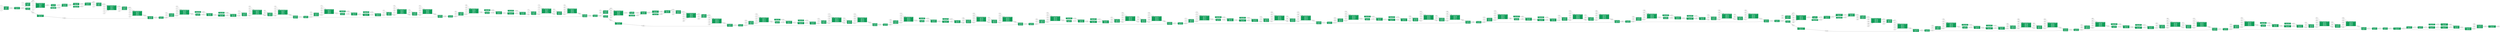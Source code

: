 digraph "torch-jit-export" {
	graph [bb="0,0,50563,711.5",
		rankdir=LR
	];
	node [label="\N"];
	"Conv (op#0)\n input0 0\n input1 1\n input2 2\n output0 341"	 [URL="javascript:alert('/home/t3min4l/anaconda3/envs/py35-DL/lib/python3.5/site-packages/torch/nn/modules/conv.py(301): forward\n/home/\
t3min4l/anaconda3/envs/py35-DL/lib/python3.5/site-packages/torch/nn/modules/module.py(465): _slow_forward\n/home/t3min4l/anaconda3/\
envs/py35-DL/lib/python3.5/site-packages/torch/nn/modules/module.py(475): __call__\nshuffle_net.py(281): forward\n/home/t3min4l/\
anaconda3/envs/py35-DL/lib/python3.5/site-packages/torch/nn/modules/module.py(465): _slow_forward\n/home/t3min4l/anaconda3/envs/\
py35-DL/lib/python3.5/site-packages/torch/nn/modules/module.py(475): __call__\n/home/t3min4l/anaconda3/envs/py35-DL/lib/python3.5/\
site-packages/torch/jit/__init__.py(109): forward\n/home/t3min4l/anaconda3/envs/py35-DL/lib/python3.5/site-packages/torch/nn/modules/\
module.py(477): __call__\n/home/t3min4l/anaconda3/envs/py35-DL/lib/python3.5/site-packages/torch/jit/__init__.py(77): get_trace_\
graph\n/home/t3min4l/anaconda3/envs/py35-DL/lib/python3.5/site-packages/torch/onnx/utils.py(144): _trace_and_get_graph_from_model\n/\
home/t3min4l/anaconda3/envs/py35-DL/lib/python3.5/site-packages/torch/onnx/utils.py(177): _model_to_graph\n/home/t3min4l/anaconda3/\
envs/py35-DL/lib/python3.5/site-packages/torch/onnx/utils.py(226): _export\n/home/t3min4l/anaconda3/envs/py35-DL/lib/python3.5/site-packages/\
torch/onnx/__init__.py(21): _export\nshuffle_net.py(306): module\n')",
		color="#0F9D58",
		fontcolor="#FFFFFF",
		height=1.1528,
		pos="133,152.5",
		shape=box,
		style=filled,
		width=1.1944];
	3410	 [height=0.5,
		label=341,
		pos="239,152.5",
		shape=octagon,
		width=0.75];
	"Conv (op#0)\n input0 0\n input1 1\n input2 2\n output0 341" -> 3410	 [pos="e,211.7,152.5 176,152.5 184.48,152.5 193.34,152.5 201.61,152.5"];
	00	 [height=0.5,
		label=0,
		pos="27,206.5",
		shape=octagon,
		width=0.75];
	00 -> "Conv (op#0)\n input0 0\n input1 1\n input2 2\n output0 341"	 [pos="e,89.929,174.34 49.046,195.57 58.319,190.76 69.657,184.87 80.936,179.01"];
	10	 [height=0.5,
		label=1,
		pos="27,152.5",
		shape=octagon,
		width=0.75];
	10 -> "Conv (op#0)\n input0 0\n input1 1\n input2 2\n output0 341"	 [pos="e,89.98,152.5 54.244,152.5 62.113,152.5 71.036,152.5 79.96,152.5"];
	20	 [height=0.5,
		label=2,
		pos="27,98.5",
		shape=octagon,
		width=0.75];
	20 -> "Conv (op#0)\n input0 0\n input1 1\n input2 2\n output0 341"	 [pos="e,89.929,130.66 49.046,109.43 58.319,114.24 69.657,120.13 80.936,125.99"];
	"MaxPool (op#1)\n input0 341\n output0 342"	 [URL="javascript:alert('/home/t3min4l/anaconda3/envs/py35-DL/lib/python3.5/site-packages/torch/nn/functional.py(396): max_pool2d\n/home/\
t3min4l/anaconda3/envs/py35-DL/lib/python3.5/site-packages/torch/nn/modules/pooling.py(142): forward\n/home/t3min4l/anaconda3/envs/\
py35-DL/lib/python3.5/site-packages/torch/nn/modules/module.py(465): _slow_forward\n/home/t3min4l/anaconda3/envs/py35-DL/lib/python3.5/\
site-packages/torch/nn/modules/module.py(475): __call__\nshuffle_net.py(282): forward\n/home/t3min4l/anaconda3/envs/py35-DL/lib/\
python3.5/site-packages/torch/nn/modules/module.py(465): _slow_forward\n/home/t3min4l/anaconda3/envs/py35-DL/lib/python3.5/site-packages/\
torch/nn/modules/module.py(475): __call__\n/home/t3min4l/anaconda3/envs/py35-DL/lib/python3.5/site-packages/torch/jit/__init__.py(\
109): forward\n/home/t3min4l/anaconda3/envs/py35-DL/lib/python3.5/site-packages/torch/nn/modules/module.py(477): __call__\n/home/\
t3min4l/anaconda3/envs/py35-DL/lib/python3.5/site-packages/torch/jit/__init__.py(77): get_trace_graph\n/home/t3min4l/anaconda3/envs/\
py35-DL/lib/python3.5/site-packages/torch/onnx/utils.py(144): _trace_and_get_graph_from_model\n/home/t3min4l/anaconda3/envs/py35-DL/\
lib/python3.5/site-packages/torch/onnx/utils.py(177): _model_to_graph\n/home/t3min4l/anaconda3/envs/py35-DL/lib/python3.5/site-packages/\
torch/onnx/utils.py(226): _export\n/home/t3min4l/anaconda3/envs/py35-DL/lib/python3.5/site-packages/torch/onnx/__init__.py(21): _\
export\nshuffle_net.py(306): module\n')",
		color="#0F9D58",
		fontcolor="#FFFFFF",
		height=0.73611,
		pos="355.5,152.5",
		shape=box,
		style=filled,
		width=1.4861];
	3410 -> "MaxPool (op#1)\n input0 341\n output0 342"	 [pos="e,301.71,152.5 266.27,152.5 273.94,152.5 282.68,152.5 291.61,152.5"];
	3420	 [height=0.5,
		label=342,
		pos="472,152.5",
		shape=octagon,
		width=0.75];
	"MaxPool (op#1)\n input0 341\n output0 342" -> 3420	 [pos="e,444.96,152.5 409.06,152.5 417.72,152.5 426.53,152.5 434.69,152.5"];
	"Pad (op#2)\n input0 342\n output0 343"	 [URL="javascript:alert('')",
		color="#0F9D58",
		fontcolor="#FFFFFF",
		height=0.73611,
		pos="578,144.5",
		shape=box,
		style=filled,
		width=1.1944];
	3420 -> "Pad (op#2)\n input0 342\n output0 343"	 [pos="e,534.98,147.73 499.24,150.48 507.11,149.88 516.04,149.19 524.96,148.5"];
	"Conv (op#4)\n input0 342\n input1 3\n input2 4\n output0 345"	 [URL="javascript:alert('/home/t3min4l/anaconda3/envs/py35-DL/lib/python3.5/site-packages/torch/nn/modules/conv.py(301): forward\n/home/\
t3min4l/anaconda3/envs/py35-DL/lib/python3.5/site-packages/torch/nn/modules/module.py(465): _slow_forward\n/home/t3min4l/anaconda3/\
envs/py35-DL/lib/python3.5/site-packages/torch/nn/modules/module.py(475): __call__\n/home/t3min4l/anaconda3/envs/py35-DL/lib/python3.5/\
site-packages/torch/nn/modules/container.py(91): forward\n/home/t3min4l/anaconda3/envs/py35-DL/lib/python3.5/site-packages/torch/\
nn/modules/module.py(465): _slow_forward\n/home/t3min4l/anaconda3/envs/py35-DL/lib/python3.5/site-packages/torch/nn/modules/module.py(\
475): __call__\nshuffle_net.py(157): forward\n/home/t3min4l/anaconda3/envs/py35-DL/lib/python3.5/site-packages/torch/nn/modules/\
module.py(465): _slow_forward\n/home/t3min4l/anaconda3/envs/py35-DL/lib/python3.5/site-packages/torch/nn/modules/module.py(475): __\
call__\n/home/t3min4l/anaconda3/envs/py35-DL/lib/python3.5/site-packages/torch/nn/modules/container.py(91): forward\n/home/t3min4l/\
anaconda3/envs/py35-DL/lib/python3.5/site-packages/torch/nn/modules/module.py(465): _slow_forward\n/home/t3min4l/anaconda3/envs/\
py35-DL/lib/python3.5/site-packages/torch/nn/modules/module.py(475): __call__\nshuffle_net.py(284): forward\n/home/t3min4l/anaconda3/\
envs/py35-DL/lib/python3.5/site-packages/torch/nn/modules/module.py(465): _slow_forward\n/home/t3min4l/anaconda3/envs/py35-DL/lib/\
python3.5/site-packages/torch/nn/modules/module.py(475): __call__\n/home/t3min4l/anaconda3/envs/py35-DL/lib/python3.5/site-packages/\
torch/jit/__init__.py(109): forward\n/home/t3min4l/anaconda3/envs/py35-DL/lib/python3.5/site-packages/torch/nn/modules/module.py(\
477): __call__\n/home/t3min4l/anaconda3/envs/py35-DL/lib/python3.5/site-packages/torch/jit/__init__.py(77): get_trace_graph\n/home/\
t3min4l/anaconda3/envs/py35-DL/lib/python3.5/site-packages/torch/onnx/utils.py(144): _trace_and_get_graph_from_model\n/home/t3min4l/\
anaconda3/envs/py35-DL/lib/python3.5/site-packages/torch/onnx/utils.py(177): _model_to_graph\n/home/t3min4l/anaconda3/envs/py35-DL/\
lib/python3.5/site-packages/torch/onnx/utils.py(226): _export\n/home/t3min4l/anaconda3/envs/py35-DL/lib/python3.5/site-packages/\
torch/onnx/__init__.py(21): _export\nshuffle_net.py(306): module\n')",
		color="#0F9D58",
		fontcolor="#FFFFFF",
		height=1.1528,
		pos="578,253.5",
		shape=box,
		style=filled,
		width=1.1944];
	3420 -> "Conv (op#4)\n input0 342\n input1 3\n input2 4\n output0 345"	 [pos="e,534.61,212.33 488.35,167.4 498.74,177.5 513.11,191.45 527.25,205.19"];
	3430	 [height=0.5,
		label=343,
		pos="684,64.5",
		shape=octagon,
		width=0.75];
	"Pad (op#2)\n input0 342\n output0 343" -> 3430	 [pos="e,665.72,77.795 613.63,117.86 627.98,106.82 644.32,94.255 657.54,84.088"];
	"AveragePool (op#3)\n input0 343\n output0 344"	 [URL="javascript:alert('shuffle_net.py(155): forward\n/home/t3min4l/anaconda3/envs/py35-DL/lib/python3.5/site-packages/torch/nn/modules/\
module.py(465): _slow_forward\n/home/t3min4l/anaconda3/envs/py35-DL/lib/python3.5/site-packages/torch/nn/modules/module.py(475): __\
call__\n/home/t3min4l/anaconda3/envs/py35-DL/lib/python3.5/site-packages/torch/nn/modules/container.py(91): forward\n/home/t3min4l/\
anaconda3/envs/py35-DL/lib/python3.5/site-packages/torch/nn/modules/module.py(465): _slow_forward\n/home/t3min4l/anaconda3/envs/\
py35-DL/lib/python3.5/site-packages/torch/nn/modules/module.py(475): __call__\nshuffle_net.py(284): forward\n/home/t3min4l/anaconda3/\
envs/py35-DL/lib/python3.5/site-packages/torch/nn/modules/module.py(465): _slow_forward\n/home/t3min4l/anaconda3/envs/py35-DL/lib/\
python3.5/site-packages/torch/nn/modules/module.py(475): __call__\n/home/t3min4l/anaconda3/envs/py35-DL/lib/python3.5/site-packages/\
torch/jit/__init__.py(109): forward\n/home/t3min4l/anaconda3/envs/py35-DL/lib/python3.5/site-packages/torch/nn/modules/module.py(\
477): __call__\n/home/t3min4l/anaconda3/envs/py35-DL/lib/python3.5/site-packages/torch/jit/__init__.py(77): get_trace_graph\n/home/\
t3min4l/anaconda3/envs/py35-DL/lib/python3.5/site-packages/torch/onnx/utils.py(144): _trace_and_get_graph_from_model\n/home/t3min4l/\
anaconda3/envs/py35-DL/lib/python3.5/site-packages/torch/onnx/utils.py(177): _model_to_graph\n/home/t3min4l/anaconda3/envs/py35-DL/\
lib/python3.5/site-packages/torch/onnx/utils.py(226): _export\n/home/t3min4l/anaconda3/envs/py35-DL/lib/python3.5/site-packages/\
torch/onnx/__init__.py(21): _export\nshuffle_net.py(306): module\n')",
		color="#0F9D58",
		fontcolor="#FFFFFF",
		height=0.73611,
		pos="830.5,26.5",
		shape=box,
		style=filled,
		width=1.7639];
	3430 -> "AveragePool (op#3)\n input0 343\n output0 344"	 [pos="e,766.91,42.96 711.17,57.618 724.22,54.186 740.72,49.847 757.22,45.508"];
	3440	 [height=0.5,
		label=344,
		pos="1321,20.5",
		shape=octagon,
		width=0.75];
	"AveragePool (op#3)\n input0 343\n output0 344" -> 3440	 [pos="e,1293.9,20.82 894.36,25.728 997.92,24.456 1201.1,21.96 1283.8,20.945"];
	"Concat (op#16)\n input0 344\n input1 356\n output0 357"	 [URL="javascript:alert('shuffle_net.py(128): _concat\nshuffle_net.py(163): forward\n/home/t3min4l/anaconda3/envs/py35-DL/lib/python3.5/\
site-packages/torch/nn/modules/module.py(465): _slow_forward\n/home/t3min4l/anaconda3/envs/py35-DL/lib/python3.5/site-packages/torch/\
nn/modules/module.py(475): __call__\n/home/t3min4l/anaconda3/envs/py35-DL/lib/python3.5/site-packages/torch/nn/modules/container.py(\
91): forward\n/home/t3min4l/anaconda3/envs/py35-DL/lib/python3.5/site-packages/torch/nn/modules/module.py(465): _slow_forward\n/\
home/t3min4l/anaconda3/envs/py35-DL/lib/python3.5/site-packages/torch/nn/modules/module.py(475): __call__\nshuffle_net.py(284): \
forward\n/home/t3min4l/anaconda3/envs/py35-DL/lib/python3.5/site-packages/torch/nn/modules/module.py(465): _slow_forward\n/home/\
t3min4l/anaconda3/envs/py35-DL/lib/python3.5/site-packages/torch/nn/modules/module.py(475): __call__\n/home/t3min4l/anaconda3/envs/\
py35-DL/lib/python3.5/site-packages/torch/jit/__init__.py(109): forward\n/home/t3min4l/anaconda3/envs/py35-DL/lib/python3.5/site-packages/\
torch/nn/modules/module.py(477): __call__\n/home/t3min4l/anaconda3/envs/py35-DL/lib/python3.5/site-packages/torch/jit/__init__.py(\
77): get_trace_graph\n/home/t3min4l/anaconda3/envs/py35-DL/lib/python3.5/site-packages/torch/onnx/utils.py(144): _trace_and_get_\
graph_from_model\n/home/t3min4l/anaconda3/envs/py35-DL/lib/python3.5/site-packages/torch/onnx/utils.py(177): _model_to_graph\n/home/\
t3min4l/anaconda3/envs/py35-DL/lib/python3.5/site-packages/torch/onnx/utils.py(226): _export\n/home/t3min4l/anaconda3/envs/py35-DL/\
lib/python3.5/site-packages/torch/onnx/__init__.py(21): _export\nshuffle_net.py(306): module\n')",
		color="#0F9D58",
		fontcolor="#FFFFFF",
		height=0.94444,
		pos="3055.5,63.5",
		shape=box,
		style=filled,
		width=1.4028];
	3440 -> "Concat (op#16)\n input0 344\n input1 356\n output0 357"	 [pos="e,3004.9,50.365 1348.3,20.5 1391.2,20.5 1478.8,20.5 1553,20.5 1553,20.5 1553,20.5 2793.5,20.5 2863.4,20.5 2942.4,35.697 2995,48.023"];
	3450	 [height=0.5,
		label=345,
		pos="684,411.5",
		shape=octagon,
		width=0.75];
	"Conv (op#4)\n input0 342\n input1 3\n input2 4\n output0 345" -> 3450	 [pos="e,667.51,396.63 600.6,295.19 615.12,321.73 635.48,356.3 657,384.5 658.18,386.05 659.45,387.61 660.76,389.15"];
	30	 [height=0.5,
		label=3,
		pos="472,276.5",
		shape=octagon,
		width=0.75];
	30 -> "Conv (op#4)\n input0 342\n input1 3\n input2 4\n output0 345"	 [pos="e,534.98,262.79 499.24,270.7 507.11,268.96 516.04,266.98 524.96,265.01"];
	40	 [height=0.5,
		label=4,
		pos="472,222.5",
		shape=octagon,
		width=0.75];
	40 -> "Conv (op#4)\n input0 342\n input1 3\n input2 4\n output0 345"	 [pos="e,535,240.98 498.71,230.16 506.83,232.58 516.12,235.35 525.39,238.12"];
	"BatchNormalization (op#5)\n input0 345\n input1 5\n input2 6\n input3 7\n input4 8\n output0 346"	 [URL="javascript:alert('/home/t3min4l/anaconda3/envs/py35-DL/lib/python3.5/site-packages/torch/nn/functional.py(1254): batch_norm\n/home/\
t3min4l/anaconda3/envs/py35-DL/lib/python3.5/site-packages/torch/nn/modules/batchnorm.py(66): forward\n/home/t3min4l/anaconda3/envs/\
py35-DL/lib/python3.5/site-packages/torch/nn/modules/module.py(465): _slow_forward\n/home/t3min4l/anaconda3/envs/py35-DL/lib/python3.5/\
site-packages/torch/nn/modules/module.py(475): __call__\n/home/t3min4l/anaconda3/envs/py35-DL/lib/python3.5/site-packages/torch/\
nn/modules/container.py(91): forward\n/home/t3min4l/anaconda3/envs/py35-DL/lib/python3.5/site-packages/torch/nn/modules/module.py(\
465): _slow_forward\n/home/t3min4l/anaconda3/envs/py35-DL/lib/python3.5/site-packages/torch/nn/modules/module.py(475): __call__\nshuffle_\
net.py(157): forward\n/home/t3min4l/anaconda3/envs/py35-DL/lib/python3.5/site-packages/torch/nn/modules/module.py(465): _slow_forward\n/\
home/t3min4l/anaconda3/envs/py35-DL/lib/python3.5/site-packages/torch/nn/modules/module.py(475): __call__\n/home/t3min4l/anaconda3/\
envs/py35-DL/lib/python3.5/site-packages/torch/nn/modules/container.py(91): forward\n/home/t3min4l/anaconda3/envs/py35-DL/lib/python3.5/\
site-packages/torch/nn/modules/module.py(465): _slow_forward\n/home/t3min4l/anaconda3/envs/py35-DL/lib/python3.5/site-packages/torch/\
nn/modules/module.py(475): __call__\nshuffle_net.py(284): forward\n/home/t3min4l/anaconda3/envs/py35-DL/lib/python3.5/site-packages/\
torch/nn/modules/module.py(465): _slow_forward\n/home/t3min4l/anaconda3/envs/py35-DL/lib/python3.5/site-packages/torch/nn/modules/\
module.py(475): __call__\n/home/t3min4l/anaconda3/envs/py35-DL/lib/python3.5/site-packages/torch/jit/__init__.py(109): forward\n/\
home/t3min4l/anaconda3/envs/py35-DL/lib/python3.5/site-packages/torch/nn/modules/module.py(477): __call__\n/home/t3min4l/anaconda3/\
envs/py35-DL/lib/python3.5/site-packages/torch/jit/__init__.py(77): get_trace_graph\n/home/t3min4l/anaconda3/envs/py35-DL/lib/python3.5/\
site-packages/torch/onnx/utils.py(144): _trace_and_get_graph_from_model\n/home/t3min4l/anaconda3/envs/py35-DL/lib/python3.5/site-packages/\
torch/onnx/utils.py(177): _model_to_graph\n/home/t3min4l/anaconda3/envs/py35-DL/lib/python3.5/site-packages/torch/onnx/utils.py(\
226): _export\n/home/t3min4l/anaconda3/envs/py35-DL/lib/python3.5/site-packages/torch/onnx/__init__.py(21): _export\nshuffle_net.py(\
306): module\n')",
		color="#0F9D58",
		fontcolor="#FFFFFF",
		height=1.5694,
		pos="830.5,322.5",
		shape=box,
		style=filled,
		width=2.3194];
	3450 -> "BatchNormalization (op#5)\n input0 345\n input1 5\n input2 6\n input3 7\n input4 8\n output0 346"	 [pos="e,746.75,373.47 704.49,399.5 713.69,393.83 725.4,386.62 737.95,378.89"];
	3460	 [height=0.5,
		label=346,
		pos="977,324.5",
		shape=octagon,
		width=0.75];
	"BatchNormalization (op#5)\n input0 345\n input1 5\n input2 6\n input3 7\n input4 8\n output0 346" -> 3460	 [pos="e,949.85,324.14 914.3,323.65 923.14,323.77 931.77,323.89 939.64,324"];
	50	 [height=0.5,
		label=5,
		pos="684,357.5",
		shape=octagon,
		width=0.75];
	50 -> "BatchNormalization (op#5)\n input0 345\n input1 5\n input2 6\n input3 7\n input4 8\n output0 346"	 [pos="e,746.92,342.5 711.17,351.16 718.83,349.3 727.69,347.16 737.03,344.9"];
	60	 [height=0.5,
		label=6,
		pos="684,303.5",
		shape=octagon,
		width=0.75];
	60 -> "BatchNormalization (op#5)\n input0 345\n input1 5\n input2 6\n input3 7\n input4 8\n output0 346"	 [pos="e,746.92,311.64 711.17,306.94 718.75,307.94 727.5,309.09 736.74,310.3"];
	70	 [height=0.5,
		label=7,
		pos="684,249.5",
		shape=octagon,
		width=0.75];
	70 -> "BatchNormalization (op#5)\n input0 345\n input1 5\n input2 6\n input3 7\n input4 8\n output0 346"	 [pos="e,746.96,280.8 706.32,260.27 715.2,264.76 726.18,270.3 737.88,276.22"];
	80	 [height=0.5,
		label=8,
		pos="684,195.5",
		shape=octagon,
		width=0.75];
	80 -> "BatchNormalization (op#5)\n input0 345\n input1 5\n input2 6\n input3 7\n input4 8\n output0 346"	 [pos="e,765.15,265.94 701.3,209.82 715.23,222.07 736.32,240.61 757.4,259.13"];
	"Relu (op#6)\n input0 346\n output0 347"	 [URL="javascript:alert('/home/t3min4l/anaconda3/envs/py35-DL/lib/python3.5/site-packages/torch/nn/functional.py(625): threshold\n/home/\
t3min4l/anaconda3/envs/py35-DL/lib/python3.5/site-packages/torch/nn/modules/activation.py(46): forward\n/home/t3min4l/anaconda3/\
envs/py35-DL/lib/python3.5/site-packages/torch/nn/modules/module.py(465): _slow_forward\n/home/t3min4l/anaconda3/envs/py35-DL/lib/\
python3.5/site-packages/torch/nn/modules/module.py(475): __call__\n/home/t3min4l/anaconda3/envs/py35-DL/lib/python3.5/site-packages/\
torch/nn/modules/container.py(91): forward\n/home/t3min4l/anaconda3/envs/py35-DL/lib/python3.5/site-packages/torch/nn/modules/module.py(\
465): _slow_forward\n/home/t3min4l/anaconda3/envs/py35-DL/lib/python3.5/site-packages/torch/nn/modules/module.py(475): __call__\nshuffle_\
net.py(157): forward\n/home/t3min4l/anaconda3/envs/py35-DL/lib/python3.5/site-packages/torch/nn/modules/module.py(465): _slow_forward\n/\
home/t3min4l/anaconda3/envs/py35-DL/lib/python3.5/site-packages/torch/nn/modules/module.py(475): __call__\n/home/t3min4l/anaconda3/\
envs/py35-DL/lib/python3.5/site-packages/torch/nn/modules/container.py(91): forward\n/home/t3min4l/anaconda3/envs/py35-DL/lib/python3.5/\
site-packages/torch/nn/modules/module.py(465): _slow_forward\n/home/t3min4l/anaconda3/envs/py35-DL/lib/python3.5/site-packages/torch/\
nn/modules/module.py(475): __call__\nshuffle_net.py(284): forward\n/home/t3min4l/anaconda3/envs/py35-DL/lib/python3.5/site-packages/\
torch/nn/modules/module.py(465): _slow_forward\n/home/t3min4l/anaconda3/envs/py35-DL/lib/python3.5/site-packages/torch/nn/modules/\
module.py(475): __call__\n/home/t3min4l/anaconda3/envs/py35-DL/lib/python3.5/site-packages/torch/jit/__init__.py(109): forward\n/\
home/t3min4l/anaconda3/envs/py35-DL/lib/python3.5/site-packages/torch/nn/modules/module.py(477): __call__\n/home/t3min4l/anaconda3/\
envs/py35-DL/lib/python3.5/site-packages/torch/jit/__init__.py(77): get_trace_graph\n/home/t3min4l/anaconda3/envs/py35-DL/lib/python3.5/\
site-packages/torch/onnx/utils.py(144): _trace_and_get_graph_from_model\n/home/t3min4l/anaconda3/envs/py35-DL/lib/python3.5/site-packages/\
torch/onnx/utils.py(177): _model_to_graph\n/home/t3min4l/anaconda3/envs/py35-DL/lib/python3.5/site-packages/torch/onnx/utils.py(\
226): _export\n/home/t3min4l/anaconda3/envs/py35-DL/lib/python3.5/site-packages/torch/onnx/__init__.py(21): _export\nshuffle_net.py(\
306): module\n')",
		color="#0F9D58",
		fontcolor="#FFFFFF",
		height=0.73611,
		pos="1092,334.5",
		shape=box,
		style=filled,
		width=1.1944];
	3460 -> "Relu (op#6)\n input0 346\n output0 347"	 [pos="e,1048.6,330.74 1004.2,326.82 1014.4,327.72 1026.4,328.79 1038.3,329.83"];
	3470	 [height=0.5,
		label=347,
		pos="1207,334.5",
		shape=octagon,
		width=0.75];
	"Relu (op#6)\n input0 346\n output0 347" -> 3470	 [pos="e,1180,334.5 1135.1,334.5 1146.5,334.5 1158.7,334.5 1169.8,334.5"];
	"Reshape (op#8)\n input0 347\n input1 348\n output0 349"	 [URL="javascript:alert('shuffle_net.py(45): channel_shuffle\nshuffle_net.py(158): forward\n/home/t3min4l/anaconda3/envs/py35-DL/lib/python3.5/\
site-packages/torch/nn/modules/module.py(465): _slow_forward\n/home/t3min4l/anaconda3/envs/py35-DL/lib/python3.5/site-packages/torch/\
nn/modules/module.py(475): __call__\n/home/t3min4l/anaconda3/envs/py35-DL/lib/python3.5/site-packages/torch/nn/modules/container.py(\
91): forward\n/home/t3min4l/anaconda3/envs/py35-DL/lib/python3.5/site-packages/torch/nn/modules/module.py(465): _slow_forward\n/\
home/t3min4l/anaconda3/envs/py35-DL/lib/python3.5/site-packages/torch/nn/modules/module.py(475): __call__\nshuffle_net.py(284): \
forward\n/home/t3min4l/anaconda3/envs/py35-DL/lib/python3.5/site-packages/torch/nn/modules/module.py(465): _slow_forward\n/home/\
t3min4l/anaconda3/envs/py35-DL/lib/python3.5/site-packages/torch/nn/modules/module.py(475): __call__\n/home/t3min4l/anaconda3/envs/\
py35-DL/lib/python3.5/site-packages/torch/jit/__init__.py(109): forward\n/home/t3min4l/anaconda3/envs/py35-DL/lib/python3.5/site-packages/\
torch/nn/modules/module.py(477): __call__\n/home/t3min4l/anaconda3/envs/py35-DL/lib/python3.5/site-packages/torch/jit/__init__.py(\
77): get_trace_graph\n/home/t3min4l/anaconda3/envs/py35-DL/lib/python3.5/site-packages/torch/onnx/utils.py(144): _trace_and_get_\
graph_from_model\n/home/t3min4l/anaconda3/envs/py35-DL/lib/python3.5/site-packages/torch/onnx/utils.py(177): _model_to_graph\n/home/\
t3min4l/anaconda3/envs/py35-DL/lib/python3.5/site-packages/torch/onnx/utils.py(226): _export\n/home/t3min4l/anaconda3/envs/py35-DL/\
lib/python3.5/site-packages/torch/onnx/__init__.py(21): _export\nshuffle_net.py(306): module\n')",
		color="#0F9D58",
		fontcolor="#FFFFFF",
		height=0.94444,
		pos="1321,334.5",
		shape=box,
		style=filled,
		width=1.4167];
	3470 -> "Reshape (op#8)\n input0 347\n input1 348\n output0 349"	 [pos="e,1269.7,334.5 1234.3,334.5 1242,334.5 1250.7,334.5 1259.6,334.5"];
	"Constant (op#7)\n output0 348"	 [URL="javascript:alert('')",
		color="#0F9D58",
		fontcolor="#FFFFFF",
		height=0.52778,
		pos="1092,270.5",
		shape=box,
		style=filled,
		width=1.4444];
	3480	 [height=0.5,
		label=348,
		pos="1207,275.5",
		shape=octagon,
		width=0.75];
	"Constant (op#7)\n output0 348" -> 3480	 [pos="e,1180,274.35 1144.2,272.77 1152.8,273.15 1161.6,273.53 1169.7,273.89"];
	3480 -> "Reshape (op#8)\n input0 347\n input1 348\n output0 349"	 [pos="e,1269.5,307.91 1228.8,286.46 1237.9,291.24 1249.1,297.13 1260.4,303.11"];
	3490	 [height=0.5,
		label=349,
		pos="1435,334.5",
		shape=octagon,
		width=0.75];
	"Reshape (op#8)\n input0 347\n input1 348\n output0 349" -> 3490	 [pos="e,1407.9,334.5 1372.1,334.5 1380.7,334.5 1389.5,334.5 1397.6,334.5"];
	"Transpose (op#9)\n input0 349\n output0 350"	 [URL="javascript:alert('shuffle_net.py(50): channel_shuffle\nshuffle_net.py(158): forward\n/home/t3min4l/anaconda3/envs/py35-DL/lib/python3.5/\
site-packages/torch/nn/modules/module.py(465): _slow_forward\n/home/t3min4l/anaconda3/envs/py35-DL/lib/python3.5/site-packages/torch/\
nn/modules/module.py(475): __call__\n/home/t3min4l/anaconda3/envs/py35-DL/lib/python3.5/site-packages/torch/nn/modules/container.py(\
91): forward\n/home/t3min4l/anaconda3/envs/py35-DL/lib/python3.5/site-packages/torch/nn/modules/module.py(465): _slow_forward\n/\
home/t3min4l/anaconda3/envs/py35-DL/lib/python3.5/site-packages/torch/nn/modules/module.py(475): __call__\nshuffle_net.py(284): \
forward\n/home/t3min4l/anaconda3/envs/py35-DL/lib/python3.5/site-packages/torch/nn/modules/module.py(465): _slow_forward\n/home/\
t3min4l/anaconda3/envs/py35-DL/lib/python3.5/site-packages/torch/nn/modules/module.py(475): __call__\n/home/t3min4l/anaconda3/envs/\
py35-DL/lib/python3.5/site-packages/torch/jit/__init__.py(109): forward\n/home/t3min4l/anaconda3/envs/py35-DL/lib/python3.5/site-packages/\
torch/nn/modules/module.py(477): __call__\n/home/t3min4l/anaconda3/envs/py35-DL/lib/python3.5/site-packages/torch/jit/__init__.py(\
77): get_trace_graph\n/home/t3min4l/anaconda3/envs/py35-DL/lib/python3.5/site-packages/torch/onnx/utils.py(144): _trace_and_get_\
graph_from_model\n/home/t3min4l/anaconda3/envs/py35-DL/lib/python3.5/site-packages/torch/onnx/utils.py(177): _model_to_graph\n/home/\
t3min4l/anaconda3/envs/py35-DL/lib/python3.5/site-packages/torch/onnx/utils.py(226): _export\n/home/t3min4l/anaconda3/envs/py35-DL/\
lib/python3.5/site-packages/torch/onnx/__init__.py(21): _export\nshuffle_net.py(306): module\n')",
		color="#0F9D58",
		fontcolor="#FFFFFF",
		height=0.73611,
		pos="1554,335.5",
		shape=box,
		style=filled,
		width=1.5556];
	3490 -> "Transpose (op#9)\n input0 349\n output0 350"	 [pos="e,1497.6,335.03 1462.3,334.72 1469.9,334.79 1478.6,334.86 1487.5,334.94"];
	3500	 [height=0.5,
		label=350,
		pos="1673,335.5",
		shape=octagon,
		width=0.75];
	"Transpose (op#9)\n input0 349\n output0 350" -> 3500	 [pos="e,1645.8,335.5 1610.1,335.5 1618.7,335.5 1627.5,335.5 1635.6,335.5"];
	"Reshape (op#11)\n input0 350\n input1 351\n output0 352"	 [URL="javascript:alert('shuffle_net.py(53): channel_shuffle\nshuffle_net.py(158): forward\n/home/t3min4l/anaconda3/envs/py35-DL/lib/python3.5/\
site-packages/torch/nn/modules/module.py(465): _slow_forward\n/home/t3min4l/anaconda3/envs/py35-DL/lib/python3.5/site-packages/torch/\
nn/modules/module.py(475): __call__\n/home/t3min4l/anaconda3/envs/py35-DL/lib/python3.5/site-packages/torch/nn/modules/container.py(\
91): forward\n/home/t3min4l/anaconda3/envs/py35-DL/lib/python3.5/site-packages/torch/nn/modules/module.py(465): _slow_forward\n/\
home/t3min4l/anaconda3/envs/py35-DL/lib/python3.5/site-packages/torch/nn/modules/module.py(475): __call__\nshuffle_net.py(284): \
forward\n/home/t3min4l/anaconda3/envs/py35-DL/lib/python3.5/site-packages/torch/nn/modules/module.py(465): _slow_forward\n/home/\
t3min4l/anaconda3/envs/py35-DL/lib/python3.5/site-packages/torch/nn/modules/module.py(475): __call__\n/home/t3min4l/anaconda3/envs/\
py35-DL/lib/python3.5/site-packages/torch/jit/__init__.py(109): forward\n/home/t3min4l/anaconda3/envs/py35-DL/lib/python3.5/site-packages/\
torch/nn/modules/module.py(477): __call__\n/home/t3min4l/anaconda3/envs/py35-DL/lib/python3.5/site-packages/torch/jit/__init__.py(\
77): get_trace_graph\n/home/t3min4l/anaconda3/envs/py35-DL/lib/python3.5/site-packages/torch/onnx/utils.py(144): _trace_and_get_\
graph_from_model\n/home/t3min4l/anaconda3/envs/py35-DL/lib/python3.5/site-packages/torch/onnx/utils.py(177): _model_to_graph\n/home/\
t3min4l/anaconda3/envs/py35-DL/lib/python3.5/site-packages/torch/onnx/utils.py(226): _export\n/home/t3min4l/anaconda3/envs/py35-DL/\
lib/python3.5/site-packages/torch/onnx/__init__.py(21): _export\nshuffle_net.py(306): module\n')",
		color="#0F9D58",
		fontcolor="#FFFFFF",
		height=0.94444,
		pos="1790.5,335.5",
		shape=box,
		style=filled,
		width=1.5139];
	3500 -> "Reshape (op#11)\n input0 350\n input1 351\n output0 352"	 [pos="e,1735.6,335.5 1700.2,335.5 1707.8,335.5 1716.6,335.5 1725.5,335.5"];
	"Constant (op#10)\n output0 351"	 [URL="javascript:alert('')",
		color="#0F9D58",
		fontcolor="#FFFFFF",
		height=0.52778,
		pos="1554,271.5",
		shape=box,
		style=filled,
		width=1.5417];
	3510	 [height=0.5,
		label=351,
		pos="1673,276.5",
		shape=octagon,
		width=0.75];
	"Constant (op#10)\n output0 351" -> 3510	 [pos="e,1645.9,275.38 1609.7,273.84 1618.6,274.22 1627.6,274.6 1635.9,274.96"];
	3510 -> "Reshape (op#11)\n input0 350\n input1 351\n output0 352"	 [pos="e,1735.8,308.05 1695.2,287.32 1704.2,291.94 1715.3,297.6 1726.6,303.39"];
	3520	 [height=0.5,
		label=352,
		pos="1908,335.5",
		shape=octagon,
		width=0.75];
	"Reshape (op#11)\n input0 350\n input1 351\n output0 352" -> 3520	 [pos="e,1880.8,335.5 1845.2,335.5 1853.8,335.5 1862.5,335.5 1870.6,335.5"];
	"Conv (op#12)\n input0 352\n input1 10\n input2 11\n output0 353"	 [URL="javascript:alert('/home/t3min4l/anaconda3/envs/py35-DL/lib/python3.5/site-packages/torch/nn/modules/conv.py(301): forward\n/home/\
t3min4l/anaconda3/envs/py35-DL/lib/python3.5/site-packages/torch/nn/modules/module.py(465): _slow_forward\n/home/t3min4l/anaconda3/\
envs/py35-DL/lib/python3.5/site-packages/torch/nn/modules/module.py(475): __call__\nshuffle_net.py(159): forward\n/home/t3min4l/\
anaconda3/envs/py35-DL/lib/python3.5/site-packages/torch/nn/modules/module.py(465): _slow_forward\n/home/t3min4l/anaconda3/envs/\
py35-DL/lib/python3.5/site-packages/torch/nn/modules/module.py(475): __call__\n/home/t3min4l/anaconda3/envs/py35-DL/lib/python3.5/\
site-packages/torch/nn/modules/container.py(91): forward\n/home/t3min4l/anaconda3/envs/py35-DL/lib/python3.5/site-packages/torch/\
nn/modules/module.py(465): _slow_forward\n/home/t3min4l/anaconda3/envs/py35-DL/lib/python3.5/site-packages/torch/nn/modules/module.py(\
475): __call__\nshuffle_net.py(284): forward\n/home/t3min4l/anaconda3/envs/py35-DL/lib/python3.5/site-packages/torch/nn/modules/\
module.py(465): _slow_forward\n/home/t3min4l/anaconda3/envs/py35-DL/lib/python3.5/site-packages/torch/nn/modules/module.py(475): __\
call__\n/home/t3min4l/anaconda3/envs/py35-DL/lib/python3.5/site-packages/torch/jit/__init__.py(109): forward\n/home/t3min4l/anaconda3/\
envs/py35-DL/lib/python3.5/site-packages/torch/nn/modules/module.py(477): __call__\n/home/t3min4l/anaconda3/envs/py35-DL/lib/python3.5/\
site-packages/torch/jit/__init__.py(77): get_trace_graph\n/home/t3min4l/anaconda3/envs/py35-DL/lib/python3.5/site-packages/torch/\
onnx/utils.py(144): _trace_and_get_graph_from_model\n/home/t3min4l/anaconda3/envs/py35-DL/lib/python3.5/site-packages/torch/onnx/\
utils.py(177): _model_to_graph\n/home/t3min4l/anaconda3/envs/py35-DL/lib/python3.5/site-packages/torch/onnx/utils.py(226): _export\n/\
home/t3min4l/anaconda3/envs/py35-DL/lib/python3.5/site-packages/torch/onnx/__init__.py(21): _export\nshuffle_net.py(306): module\n')",
		color="#0F9D58",
		fontcolor="#FFFFFF",
		height=1.1528,
		pos="2017,281.5",
		shape=box,
		style=filled,
		width=1.2778];
	3520 -> "Conv (op#12)\n input0 352\n input1 10\n input2 11\n output0 353"	 [pos="e,1970.8,304.33 1930.4,324.7 1939.4,320.13 1950.4,314.58 1961.5,309"];
	3530	 [height=0.5,
		label=353,
		pos="2126,363.5",
		shape=octagon,
		width=0.75];
	"Conv (op#12)\n input0 352\n input1 10\n input2 11\n output0 353" -> 3530	 [pos="e,2107.4,350.04 2063.1,316.04 2075.4,325.5 2088.4,335.44 2099.2,343.76"];
	100	 [height=0.5,
		label=10,
		pos="1908,281.5",
		shape=octagon,
		width=0.75];
	100 -> "Conv (op#12)\n input0 352\n input1 10\n input2 11\n output0 353"	 [pos="e,1970.9,281.5 1935.2,281.5 1943,281.5 1951.9,281.5 1960.8,281.5"];
	110	 [height=0.5,
		label=11,
		pos="1908,227.5",
		shape=octagon,
		width=0.75];
	110 -> "Conv (op#12)\n input0 352\n input1 10\n input2 11\n output0 353"	 [pos="e,1970.8,258.67 1930.4,238.3 1939.4,242.87 1950.4,248.42 1961.5,254"];
	"BatchNormalization (op#13)\n input0 353\n input1 12\n input2 13\n input3 14\n input4 15\n output0 354"	 [URL="javascript:alert('/home/t3min4l/anaconda3/envs/py35-DL/lib/python3.5/site-packages/torch/nn/functional.py(1254): batch_norm\n/home/\
t3min4l/anaconda3/envs/py35-DL/lib/python3.5/site-packages/torch/nn/modules/batchnorm.py(66): forward\n/home/t3min4l/anaconda3/envs/\
py35-DL/lib/python3.5/site-packages/torch/nn/modules/module.py(465): _slow_forward\n/home/t3min4l/anaconda3/envs/py35-DL/lib/python3.5/\
site-packages/torch/nn/modules/module.py(475): __call__\nshuffle_net.py(160): forward\n/home/t3min4l/anaconda3/envs/py35-DL/lib/\
python3.5/site-packages/torch/nn/modules/module.py(465): _slow_forward\n/home/t3min4l/anaconda3/envs/py35-DL/lib/python3.5/site-packages/\
torch/nn/modules/module.py(475): __call__\n/home/t3min4l/anaconda3/envs/py35-DL/lib/python3.5/site-packages/torch/nn/modules/container.py(\
91): forward\n/home/t3min4l/anaconda3/envs/py35-DL/lib/python3.5/site-packages/torch/nn/modules/module.py(465): _slow_forward\n/\
home/t3min4l/anaconda3/envs/py35-DL/lib/python3.5/site-packages/torch/nn/modules/module.py(475): __call__\nshuffle_net.py(284): \
forward\n/home/t3min4l/anaconda3/envs/py35-DL/lib/python3.5/site-packages/torch/nn/modules/module.py(465): _slow_forward\n/home/\
t3min4l/anaconda3/envs/py35-DL/lib/python3.5/site-packages/torch/nn/modules/module.py(475): __call__\n/home/t3min4l/anaconda3/envs/\
py35-DL/lib/python3.5/site-packages/torch/jit/__init__.py(109): forward\n/home/t3min4l/anaconda3/envs/py35-DL/lib/python3.5/site-packages/\
torch/nn/modules/module.py(477): __call__\n/home/t3min4l/anaconda3/envs/py35-DL/lib/python3.5/site-packages/torch/jit/__init__.py(\
77): get_trace_graph\n/home/t3min4l/anaconda3/envs/py35-DL/lib/python3.5/site-packages/torch/onnx/utils.py(144): _trace_and_get_\
graph_from_model\n/home/t3min4l/anaconda3/envs/py35-DL/lib/python3.5/site-packages/torch/onnx/utils.py(177): _model_to_graph\n/home/\
t3min4l/anaconda3/envs/py35-DL/lib/python3.5/site-packages/torch/onnx/utils.py(226): _export\n/home/t3min4l/anaconda3/envs/py35-DL/\
lib/python3.5/site-packages/torch/onnx/__init__.py(21): _export\nshuffle_net.py(306): module\n')",
		color="#0F9D58",
		fontcolor="#FFFFFF",
		height=1.5694,
		pos="2275.5,282.5",
		shape=box,
		style=filled,
		width=2.4028];
	3530 -> "BatchNormalization (op#13)\n input0 353\n input1 12\n input2 13\n input3 14\n input4 15\n output0 354"	 [pos="e,2188.7,329.63 2147.5,352.24 2156.5,347.31 2167.7,341.13 2179.8,334.52"];
	3540	 [height=0.5,
		label=354,
		pos="2425,309.5",
		shape=octagon,
		width=0.75];
	"BatchNormalization (op#13)\n input0 353\n input1 12\n input2 13\n input3 14\n input4 15\n output0 354" -> 3540	 [pos="e,2397.9,304.73 2362.3,298.21 2371.3,299.85 2380,301.45 2388,302.91"];
	120	 [height=0.5,
		label=12,
		pos="2126,309.5",
		shape=octagon,
		width=0.75];
	120 -> "BatchNormalization (op#13)\n input0 353\n input1 12\n input2 13\n input3 14\n input4 15\n output0 354"	 [pos="e,2188.9,298.16 2153,304.74 2160.7,303.33 2169.6,301.71 2179,299.98"];
	130	 [height=0.5,
		label=13,
		pos="2126,255.5",
		shape=octagon,
		width=0.75];
	130 -> "BatchNormalization (op#13)\n input0 353\n input1 12\n input2 13\n input3 14\n input4 15\n output0 354"	 [pos="e,2188.9,266.84 2153,260.26 2160.7,261.67 2169.6,263.29 2179,265.02"];
	140	 [height=0.5,
		label=14,
		pos="2126,201.5",
		shape=octagon,
		width=0.75];
	140 -> "BatchNormalization (op#13)\n input0 353\n input1 12\n input2 13\n input3 14\n input4 15\n output0 354"	 [pos="e,2188.7,235.37 2147.5,212.76 2156.5,217.69 2167.7,223.87 2179.8,230.48"];
	150	 [height=0.5,
		label=15,
		pos="2126,147.5",
		shape=octagon,
		width=0.75];
	150 -> "BatchNormalization (op#13)\n input0 353\n input1 12\n input2 13\n input3 14\n input4 15\n output0 354"	 [pos="e,2212.5,225.76 2142.8,161.95 2157.9,175.76 2181.7,197.57 2205,218.87"];
	"Conv (op#14)\n input0 354\n input1 17\n input2 18\n output0 355"	 [URL="javascript:alert('/home/t3min4l/anaconda3/envs/py35-DL/lib/python3.5/site-packages/torch/nn/modules/conv.py(301): forward\n/home/\
t3min4l/anaconda3/envs/py35-DL/lib/python3.5/site-packages/torch/nn/modules/module.py(465): _slow_forward\n/home/t3min4l/anaconda3/\
envs/py35-DL/lib/python3.5/site-packages/torch/nn/modules/module.py(475): __call__\n/home/t3min4l/anaconda3/envs/py35-DL/lib/python3.5/\
site-packages/torch/nn/modules/container.py(91): forward\n/home/t3min4l/anaconda3/envs/py35-DL/lib/python3.5/site-packages/torch/\
nn/modules/module.py(465): _slow_forward\n/home/t3min4l/anaconda3/envs/py35-DL/lib/python3.5/site-packages/torch/nn/modules/module.py(\
475): __call__\nshuffle_net.py(161): forward\n/home/t3min4l/anaconda3/envs/py35-DL/lib/python3.5/site-packages/torch/nn/modules/\
module.py(465): _slow_forward\n/home/t3min4l/anaconda3/envs/py35-DL/lib/python3.5/site-packages/torch/nn/modules/module.py(475): __\
call__\n/home/t3min4l/anaconda3/envs/py35-DL/lib/python3.5/site-packages/torch/nn/modules/container.py(91): forward\n/home/t3min4l/\
anaconda3/envs/py35-DL/lib/python3.5/site-packages/torch/nn/modules/module.py(465): _slow_forward\n/home/t3min4l/anaconda3/envs/\
py35-DL/lib/python3.5/site-packages/torch/nn/modules/module.py(475): __call__\nshuffle_net.py(284): forward\n/home/t3min4l/anaconda3/\
envs/py35-DL/lib/python3.5/site-packages/torch/nn/modules/module.py(465): _slow_forward\n/home/t3min4l/anaconda3/envs/py35-DL/lib/\
python3.5/site-packages/torch/nn/modules/module.py(475): __call__\n/home/t3min4l/anaconda3/envs/py35-DL/lib/python3.5/site-packages/\
torch/jit/__init__.py(109): forward\n/home/t3min4l/anaconda3/envs/py35-DL/lib/python3.5/site-packages/torch/nn/modules/module.py(\
477): __call__\n/home/t3min4l/anaconda3/envs/py35-DL/lib/python3.5/site-packages/torch/jit/__init__.py(77): get_trace_graph\n/home/\
t3min4l/anaconda3/envs/py35-DL/lib/python3.5/site-packages/torch/onnx/utils.py(144): _trace_and_get_graph_from_model\n/home/t3min4l/\
anaconda3/envs/py35-DL/lib/python3.5/site-packages/torch/onnx/utils.py(177): _model_to_graph\n/home/t3min4l/anaconda3/envs/py35-DL/\
lib/python3.5/site-packages/torch/onnx/utils.py(226): _export\n/home/t3min4l/anaconda3/envs/py35-DL/lib/python3.5/site-packages/\
torch/onnx/__init__.py(21): _export\nshuffle_net.py(306): module\n')",
		color="#0F9D58",
		fontcolor="#FFFFFF",
		height=1.1528,
		pos="2534,268.5",
		shape=box,
		style=filled,
		width=1.2778];
	3540 -> "Conv (op#14)\n input0 354\n input1 17\n input2 18\n output0 355"	 [pos="e,2487.8,285.82 2449.7,300.4 2458.2,297.15 2468.2,293.33 2478.2,289.49"];
	3550	 [height=0.5,
		label=355,
		pos="2643,282.5",
		shape=octagon,
		width=0.75];
	"Conv (op#14)\n input0 354\n input1 17\n input2 18\n output0 355" -> 3550	 [pos="e,2615.9,279.09 2580.1,274.4 2588.7,275.52 2597.6,276.68 2605.8,277.77"];
	170	 [height=0.5,
		label=17,
		pos="2425,255.5",
		shape=octagon,
		width=0.75];
	170 -> "Conv (op#14)\n input0 354\n input1 17\n input2 18\n output0 355"	 [pos="e,2487.9,263.02 2452.2,258.68 2460,259.63 2468.9,260.71 2477.8,261.8"];
	180	 [height=0.5,
		label=18,
		pos="2425,201.5",
		shape=octagon,
		width=0.75];
	180 -> "Conv (op#14)\n input0 354\n input1 17\n input2 18\n output0 355"	 [pos="e,2487.7,240.16 2445.6,213.79 2455.1,219.75 2467.1,227.23 2479.1,234.72"];
	"BatchNormalization (op#15)\n input0 355\n input1 19\n input2 20\n input3 21\n input4 22\n output0 356"	 [URL="javascript:alert('/home/t3min4l/anaconda3/envs/py35-DL/lib/python3.5/site-packages/torch/nn/functional.py(1254): batch_norm\n/home/\
t3min4l/anaconda3/envs/py35-DL/lib/python3.5/site-packages/torch/nn/modules/batchnorm.py(66): forward\n/home/t3min4l/anaconda3/envs/\
py35-DL/lib/python3.5/site-packages/torch/nn/modules/module.py(465): _slow_forward\n/home/t3min4l/anaconda3/envs/py35-DL/lib/python3.5/\
site-packages/torch/nn/modules/module.py(475): __call__\n/home/t3min4l/anaconda3/envs/py35-DL/lib/python3.5/site-packages/torch/\
nn/modules/container.py(91): forward\n/home/t3min4l/anaconda3/envs/py35-DL/lib/python3.5/site-packages/torch/nn/modules/module.py(\
465): _slow_forward\n/home/t3min4l/anaconda3/envs/py35-DL/lib/python3.5/site-packages/torch/nn/modules/module.py(475): __call__\nshuffle_\
net.py(161): forward\n/home/t3min4l/anaconda3/envs/py35-DL/lib/python3.5/site-packages/torch/nn/modules/module.py(465): _slow_forward\n/\
home/t3min4l/anaconda3/envs/py35-DL/lib/python3.5/site-packages/torch/nn/modules/module.py(475): __call__\n/home/t3min4l/anaconda3/\
envs/py35-DL/lib/python3.5/site-packages/torch/nn/modules/container.py(91): forward\n/home/t3min4l/anaconda3/envs/py35-DL/lib/python3.5/\
site-packages/torch/nn/modules/module.py(465): _slow_forward\n/home/t3min4l/anaconda3/envs/py35-DL/lib/python3.5/site-packages/torch/\
nn/modules/module.py(475): __call__\nshuffle_net.py(284): forward\n/home/t3min4l/anaconda3/envs/py35-DL/lib/python3.5/site-packages/\
torch/nn/modules/module.py(465): _slow_forward\n/home/t3min4l/anaconda3/envs/py35-DL/lib/python3.5/site-packages/torch/nn/modules/\
module.py(475): __call__\n/home/t3min4l/anaconda3/envs/py35-DL/lib/python3.5/site-packages/torch/jit/__init__.py(109): forward\n/\
home/t3min4l/anaconda3/envs/py35-DL/lib/python3.5/site-packages/torch/nn/modules/module.py(477): __call__\n/home/t3min4l/anaconda3/\
envs/py35-DL/lib/python3.5/site-packages/torch/jit/__init__.py(77): get_trace_graph\n/home/t3min4l/anaconda3/envs/py35-DL/lib/python3.5/\
site-packages/torch/onnx/utils.py(144): _trace_and_get_graph_from_model\n/home/t3min4l/anaconda3/envs/py35-DL/lib/python3.5/site-packages/\
torch/onnx/utils.py(177): _model_to_graph\n/home/t3min4l/anaconda3/envs/py35-DL/lib/python3.5/site-packages/torch/onnx/utils.py(\
226): _export\n/home/t3min4l/anaconda3/envs/py35-DL/lib/python3.5/site-packages/torch/onnx/__init__.py(21): _export\nshuffle_net.py(\
306): module\n')",
		color="#0F9D58",
		fontcolor="#FFFFFF",
		height=1.5694,
		pos="2792.5,147.5",
		shape=box,
		style=filled,
		width=2.4028];
	3550 -> "BatchNormalization (op#15)\n input0 355\n input1 19\n input2 20\n input3 21\n input4 22\n output0 356"	 [pos="e,2729.5,204.24 2659.8,268.05 2674.9,254.24 2698.7,232.43 2722,211.13"];
	3560	 [height=0.5,
		label=356,
		pos="2942,106.5",
		shape=octagon,
		width=0.75];
	"BatchNormalization (op#15)\n input0 355\n input1 19\n input2 20\n input3 21\n input4 22\n output0 356" -> 3560	 [pos="e,2914.9,113.75 2879.3,123.65 2888.4,121.12 2897.2,118.67 2905.2,116.44"];
	190	 [height=0.5,
		label=19,
		pos="2643,228.5",
		shape=octagon,
		width=0.75];
	190 -> "BatchNormalization (op#15)\n input0 355\n input1 19\n input2 20\n input3 21\n input4 22\n output0 356"	 [pos="e,2705.7,194.63 2664.5,217.24 2673.5,212.31 2684.7,206.13 2696.8,199.52"];
	200	 [height=0.5,
		label=20,
		pos="2643,174.5",
		shape=octagon,
		width=0.75];
	200 -> "BatchNormalization (op#15)\n input0 355\n input1 19\n input2 20\n input3 21\n input4 22\n output0 356"	 [pos="e,2705.9,163.16 2670,169.74 2677.7,168.33 2686.6,166.71 2696,164.98"];
	210	 [height=0.5,
		label=21,
		pos="2643,120.5",
		shape=octagon,
		width=0.75];
	210 -> "BatchNormalization (op#15)\n input0 355\n input1 19\n input2 20\n input3 21\n input4 22\n output0 356"	 [pos="e,2705.9,131.84 2670,125.26 2677.7,126.67 2686.6,128.29 2696,130.02"];
	220	 [height=0.5,
		label=22,
		pos="2643,66.5",
		shape=octagon,
		width=0.75];
	220 -> "BatchNormalization (op#15)\n input0 355\n input1 19\n input2 20\n input3 21\n input4 22\n output0 356"	 [pos="e,2705.7,100.37 2664.5,77.763 2673.5,82.695 2684.7,88.866 2696.8,95.484"];
	3560 -> "Concat (op#16)\n input0 344\n input1 356\n output0 357"	 [pos="e,3004.7,82.693 2966.6,97.381 2975.2,94.097 2985.2,90.228 2995.4,86.301"];
	3570	 [height=0.5,
		label=357,
		pos="3169,63.5",
		shape=octagon,
		width=0.75];
	"Concat (op#16)\n input0 344\n input1 356\n output0 357" -> 3570	 [pos="e,3141.8,63.5 3106.1,63.5 3114.7,63.5 3123.6,63.5 3131.8,63.5"];
	"Relu (op#17)\n input0 357\n output0 358"	 [URL="javascript:alert('/home/t3min4l/anaconda3/envs/py35-DL/lib/python3.5/site-packages/torch/nn/functional.py(643): relu\nshuffle_net.py(\
164): forward\n/home/t3min4l/anaconda3/envs/py35-DL/lib/python3.5/site-packages/torch/nn/modules/module.py(465): _slow_forward\n/\
home/t3min4l/anaconda3/envs/py35-DL/lib/python3.5/site-packages/torch/nn/modules/module.py(475): __call__\n/home/t3min4l/anaconda3/\
envs/py35-DL/lib/python3.5/site-packages/torch/nn/modules/container.py(91): forward\n/home/t3min4l/anaconda3/envs/py35-DL/lib/python3.5/\
site-packages/torch/nn/modules/module.py(465): _slow_forward\n/home/t3min4l/anaconda3/envs/py35-DL/lib/python3.5/site-packages/torch/\
nn/modules/module.py(475): __call__\nshuffle_net.py(284): forward\n/home/t3min4l/anaconda3/envs/py35-DL/lib/python3.5/site-packages/\
torch/nn/modules/module.py(465): _slow_forward\n/home/t3min4l/anaconda3/envs/py35-DL/lib/python3.5/site-packages/torch/nn/modules/\
module.py(475): __call__\n/home/t3min4l/anaconda3/envs/py35-DL/lib/python3.5/site-packages/torch/jit/__init__.py(109): forward\n/\
home/t3min4l/anaconda3/envs/py35-DL/lib/python3.5/site-packages/torch/nn/modules/module.py(477): __call__\n/home/t3min4l/anaconda3/\
envs/py35-DL/lib/python3.5/site-packages/torch/jit/__init__.py(77): get_trace_graph\n/home/t3min4l/anaconda3/envs/py35-DL/lib/python3.5/\
site-packages/torch/onnx/utils.py(144): _trace_and_get_graph_from_model\n/home/t3min4l/anaconda3/envs/py35-DL/lib/python3.5/site-packages/\
torch/onnx/utils.py(177): _model_to_graph\n/home/t3min4l/anaconda3/envs/py35-DL/lib/python3.5/site-packages/torch/onnx/utils.py(\
226): _export\n/home/t3min4l/anaconda3/envs/py35-DL/lib/python3.5/site-packages/torch/onnx/__init__.py(21): _export\nshuffle_net.py(\
306): module\n')",
		color="#0F9D58",
		fontcolor="#FFFFFF",
		height=0.73611,
		pos="3276.5,63.5",
		shape=box,
		style=filled,
		width=1.2361];
	3570 -> "Relu (op#17)\n input0 357\n output0 358"	 [pos="e,3231.7,63.5 3196.1,63.5 3203.9,63.5 3212.7,63.5 3221.6,63.5"];
	3580	 [height=0.5,
		label=358,
		pos="3384,63.5",
		shape=octagon,
		width=0.75];
	"Relu (op#17)\n input0 357\n output0 358" -> 3580	 [pos="e,3356.8,63.5 3321,63.5 3329.6,63.5 3338.4,63.5 3346.7,63.5"];
	"Conv (op#18)\n input0 358\n input1 24\n input2 25\n output0 359"	 [URL="javascript:alert('/home/t3min4l/anaconda3/envs/py35-DL/lib/python3.5/site-packages/torch/nn/modules/conv.py(301): forward\n/home/\
t3min4l/anaconda3/envs/py35-DL/lib/python3.5/site-packages/torch/nn/modules/module.py(465): _slow_forward\n/home/t3min4l/anaconda3/\
envs/py35-DL/lib/python3.5/site-packages/torch/nn/modules/module.py(475): __call__\n/home/t3min4l/anaconda3/envs/py35-DL/lib/python3.5/\
site-packages/torch/nn/modules/container.py(91): forward\n/home/t3min4l/anaconda3/envs/py35-DL/lib/python3.5/site-packages/torch/\
nn/modules/module.py(465): _slow_forward\n/home/t3min4l/anaconda3/envs/py35-DL/lib/python3.5/site-packages/torch/nn/modules/module.py(\
475): __call__\nshuffle_net.py(157): forward\n/home/t3min4l/anaconda3/envs/py35-DL/lib/python3.5/site-packages/torch/nn/modules/\
module.py(465): _slow_forward\n/home/t3min4l/anaconda3/envs/py35-DL/lib/python3.5/site-packages/torch/nn/modules/module.py(475): __\
call__\n/home/t3min4l/anaconda3/envs/py35-DL/lib/python3.5/site-packages/torch/nn/modules/container.py(91): forward\n/home/t3min4l/\
anaconda3/envs/py35-DL/lib/python3.5/site-packages/torch/nn/modules/module.py(465): _slow_forward\n/home/t3min4l/anaconda3/envs/\
py35-DL/lib/python3.5/site-packages/torch/nn/modules/module.py(475): __call__\nshuffle_net.py(284): forward\n/home/t3min4l/anaconda3/\
envs/py35-DL/lib/python3.5/site-packages/torch/nn/modules/module.py(465): _slow_forward\n/home/t3min4l/anaconda3/envs/py35-DL/lib/\
python3.5/site-packages/torch/nn/modules/module.py(475): __call__\n/home/t3min4l/anaconda3/envs/py35-DL/lib/python3.5/site-packages/\
torch/jit/__init__.py(109): forward\n/home/t3min4l/anaconda3/envs/py35-DL/lib/python3.5/site-packages/torch/nn/modules/module.py(\
477): __call__\n/home/t3min4l/anaconda3/envs/py35-DL/lib/python3.5/site-packages/torch/jit/__init__.py(77): get_trace_graph\n/home/\
t3min4l/anaconda3/envs/py35-DL/lib/python3.5/site-packages/torch/onnx/utils.py(144): _trace_and_get_graph_from_model\n/home/t3min4l/\
anaconda3/envs/py35-DL/lib/python3.5/site-packages/torch/onnx/utils.py(177): _model_to_graph\n/home/t3min4l/anaconda3/envs/py35-DL/\
lib/python3.5/site-packages/torch/onnx/utils.py(226): _export\n/home/t3min4l/anaconda3/envs/py35-DL/lib/python3.5/site-packages/\
torch/onnx/__init__.py(21): _export\nshuffle_net.py(306): module\n')",
		color="#0F9D58",
		fontcolor="#FFFFFF",
		height=1.1528,
		pos="3493,129.5",
		shape=box,
		style=filled,
		width=1.2778];
	3580 -> "Conv (op#18)\n input0 358\n input1 24\n input2 25\n output0 359"	 [pos="e,3446.7,101.59 3404.6,75.605 3414.1,81.475 3426.1,88.842 3438.1,96.228"];
	"Add (op#30)\n input0 358\n input1 370\n output0 371"	 [URL="javascript:alert('shuffle_net.py(122): _add\nshuffle_net.py(163): forward\n/home/t3min4l/anaconda3/envs/py35-DL/lib/python3.5/site-packages/\
torch/nn/modules/module.py(465): _slow_forward\n/home/t3min4l/anaconda3/envs/py35-DL/lib/python3.5/site-packages/torch/nn/modules/\
module.py(475): __call__\n/home/t3min4l/anaconda3/envs/py35-DL/lib/python3.5/site-packages/torch/nn/modules/container.py(91): forward\n/\
home/t3min4l/anaconda3/envs/py35-DL/lib/python3.5/site-packages/torch/nn/modules/module.py(465): _slow_forward\n/home/t3min4l/anaconda3/\
envs/py35-DL/lib/python3.5/site-packages/torch/nn/modules/module.py(475): __call__\nshuffle_net.py(284): forward\n/home/t3min4l/\
anaconda3/envs/py35-DL/lib/python3.5/site-packages/torch/nn/modules/module.py(465): _slow_forward\n/home/t3min4l/anaconda3/envs/\
py35-DL/lib/python3.5/site-packages/torch/nn/modules/module.py(475): __call__\n/home/t3min4l/anaconda3/envs/py35-DL/lib/python3.5/\
site-packages/torch/jit/__init__.py(109): forward\n/home/t3min4l/anaconda3/envs/py35-DL/lib/python3.5/site-packages/torch/nn/modules/\
module.py(477): __call__\n/home/t3min4l/anaconda3/envs/py35-DL/lib/python3.5/site-packages/torch/jit/__init__.py(77): get_trace_\
graph\n/home/t3min4l/anaconda3/envs/py35-DL/lib/python3.5/site-packages/torch/onnx/utils.py(144): _trace_and_get_graph_from_model\n/\
home/t3min4l/anaconda3/envs/py35-DL/lib/python3.5/site-packages/torch/onnx/utils.py(177): _model_to_graph\n/home/t3min4l/anaconda3/\
envs/py35-DL/lib/python3.5/site-packages/torch/onnx/utils.py(226): _export\n/home/t3min4l/anaconda3/envs/py35-DL/lib/python3.5/site-packages/\
torch/onnx/__init__.py(21): _export\nshuffle_net.py(306): module\n')",
		color="#0F9D58",
		fontcolor="#FFFFFF",
		height=0.94444,
		pos="5993,107.5",
		shape=box,
		style=filled,
		width=1.1944];
	3580 -> "Add (op#30)\n input0 358\n input1 370\n output0 371"	 [pos="e,5949.9,94.511 3411.3,62.7 3451.9,61.533 3532.6,59.5 3601,59.5 3601,59.5 3601,59.5 5738.5,59.5 5809.3,59.5 5889.2,77.777 5940.1,\
91.775"];
	3590	 [height=0.5,
		label=359,
		pos="3602,117.5",
		shape=octagon,
		width=0.75];
	"Conv (op#18)\n input0 358\n input1 24\n input2 25\n output0 359" -> 3590	 [pos="e,3574.9,120.43 3539.1,124.45 3547.7,123.48 3556.6,122.48 3564.8,121.56"];
	240	 [height=0.5,
		label=24,
		pos="3384,179.5",
		shape=octagon,
		width=0.75];
	240 -> "Conv (op#18)\n input0 358\n input1 24\n input2 25\n output0 359"	 [pos="e,3446.7,150.66 3406.9,169.26 3415.9,165.06 3426.7,160 3437.6,154.92"];
	250	 [height=0.5,
		label=25,
		pos="3384,125.5",
		shape=octagon,
		width=0.75];
	250 -> "Conv (op#18)\n input0 358\n input1 24\n input2 25\n output0 359"	 [pos="e,3446.9,127.81 3411.2,126.48 3419,126.77 3427.9,127.1 3436.8,127.44"];
	"BatchNormalization (op#19)\n input0 359\n input1 26\n input2 27\n input3 28\n input4 29\n output0 360"	 [URL="javascript:alert('/home/t3min4l/anaconda3/envs/py35-DL/lib/python3.5/site-packages/torch/nn/functional.py(1254): batch_norm\n/home/\
t3min4l/anaconda3/envs/py35-DL/lib/python3.5/site-packages/torch/nn/modules/batchnorm.py(66): forward\n/home/t3min4l/anaconda3/envs/\
py35-DL/lib/python3.5/site-packages/torch/nn/modules/module.py(465): _slow_forward\n/home/t3min4l/anaconda3/envs/py35-DL/lib/python3.5/\
site-packages/torch/nn/modules/module.py(475): __call__\n/home/t3min4l/anaconda3/envs/py35-DL/lib/python3.5/site-packages/torch/\
nn/modules/container.py(91): forward\n/home/t3min4l/anaconda3/envs/py35-DL/lib/python3.5/site-packages/torch/nn/modules/module.py(\
465): _slow_forward\n/home/t3min4l/anaconda3/envs/py35-DL/lib/python3.5/site-packages/torch/nn/modules/module.py(475): __call__\nshuffle_\
net.py(157): forward\n/home/t3min4l/anaconda3/envs/py35-DL/lib/python3.5/site-packages/torch/nn/modules/module.py(465): _slow_forward\n/\
home/t3min4l/anaconda3/envs/py35-DL/lib/python3.5/site-packages/torch/nn/modules/module.py(475): __call__\n/home/t3min4l/anaconda3/\
envs/py35-DL/lib/python3.5/site-packages/torch/nn/modules/container.py(91): forward\n/home/t3min4l/anaconda3/envs/py35-DL/lib/python3.5/\
site-packages/torch/nn/modules/module.py(465): _slow_forward\n/home/t3min4l/anaconda3/envs/py35-DL/lib/python3.5/site-packages/torch/\
nn/modules/module.py(475): __call__\nshuffle_net.py(284): forward\n/home/t3min4l/anaconda3/envs/py35-DL/lib/python3.5/site-packages/\
torch/nn/modules/module.py(465): _slow_forward\n/home/t3min4l/anaconda3/envs/py35-DL/lib/python3.5/site-packages/torch/nn/modules/\
module.py(475): __call__\n/home/t3min4l/anaconda3/envs/py35-DL/lib/python3.5/site-packages/torch/jit/__init__.py(109): forward\n/\
home/t3min4l/anaconda3/envs/py35-DL/lib/python3.5/site-packages/torch/nn/modules/module.py(477): __call__\n/home/t3min4l/anaconda3/\
envs/py35-DL/lib/python3.5/site-packages/torch/jit/__init__.py(77): get_trace_graph\n/home/t3min4l/anaconda3/envs/py35-DL/lib/python3.5/\
site-packages/torch/onnx/utils.py(144): _trace_and_get_graph_from_model\n/home/t3min4l/anaconda3/envs/py35-DL/lib/python3.5/site-packages/\
torch/onnx/utils.py(177): _model_to_graph\n/home/t3min4l/anaconda3/envs/py35-DL/lib/python3.5/site-packages/torch/onnx/utils.py(\
226): _export\n/home/t3min4l/anaconda3/envs/py35-DL/lib/python3.5/site-packages/torch/onnx/__init__.py(21): _export\nshuffle_net.py(\
306): module\n')",
		color="#0F9D58",
		fontcolor="#FFFFFF",
		height=1.5694,
		pos="3751.5,198.5",
		shape=box,
		style=filled,
		width=2.4028];
	3590 -> "BatchNormalization (op#19)\n input0 359\n input1 26\n input2 27\n input3 28\n input4 29\n output0 360"	 [pos="e,3664.7,151.37 3623.5,128.76 3632.5,133.69 3643.7,139.87 3655.8,146.48"];
	3600	 [height=0.5,
		label=360,
		pos="3901,193.5",
		shape=octagon,
		width=0.75];
	"BatchNormalization (op#19)\n input0 359\n input1 26\n input2 27\n input3 28\n input4 29\n output0 360" -> 3600	 [pos="e,3873.9,194.38 3838.3,195.59 3847.2,195.29 3855.8,195 3863.7,194.73"];
	260	 [height=0.5,
		label=26,
		pos="3602,333.5",
		shape=octagon,
		width=0.75];
	260 -> "BatchNormalization (op#19)\n input0 359\n input1 26\n input2 27\n input3 28\n input4 29\n output0 360"	 [pos="e,3688.5,255.24 3618.8,319.05 3633.9,305.24 3657.7,283.43 3681,262.13"];
	270	 [height=0.5,
		label=27,
		pos="3602,279.5",
		shape=octagon,
		width=0.75];
	270 -> "BatchNormalization (op#19)\n input0 359\n input1 26\n input2 27\n input3 28\n input4 29\n output0 360"	 [pos="e,3664.7,245.63 3623.5,268.24 3632.5,263.31 3643.7,257.13 3655.8,250.52"];
	280	 [height=0.5,
		label=28,
		pos="3602,225.5",
		shape=octagon,
		width=0.75];
	280 -> "BatchNormalization (op#19)\n input0 359\n input1 26\n input2 27\n input3 28\n input4 29\n output0 360"	 [pos="e,3664.9,214.16 3629,220.74 3636.7,219.33 3645.6,217.71 3655,215.98"];
	290	 [height=0.5,
		label=29,
		pos="3602,171.5",
		shape=octagon,
		width=0.75];
	290 -> "BatchNormalization (op#19)\n input0 359\n input1 26\n input2 27\n input3 28\n input4 29\n output0 360"	 [pos="e,3664.9,182.84 3629,176.26 3636.7,177.67 3645.6,179.29 3655,181.02"];
	"Relu (op#20)\n input0 360\n output0 361"	 [URL="javascript:alert('/home/t3min4l/anaconda3/envs/py35-DL/lib/python3.5/site-packages/torch/nn/functional.py(625): threshold\n/home/\
t3min4l/anaconda3/envs/py35-DL/lib/python3.5/site-packages/torch/nn/modules/activation.py(46): forward\n/home/t3min4l/anaconda3/\
envs/py35-DL/lib/python3.5/site-packages/torch/nn/modules/module.py(465): _slow_forward\n/home/t3min4l/anaconda3/envs/py35-DL/lib/\
python3.5/site-packages/torch/nn/modules/module.py(475): __call__\n/home/t3min4l/anaconda3/envs/py35-DL/lib/python3.5/site-packages/\
torch/nn/modules/container.py(91): forward\n/home/t3min4l/anaconda3/envs/py35-DL/lib/python3.5/site-packages/torch/nn/modules/module.py(\
465): _slow_forward\n/home/t3min4l/anaconda3/envs/py35-DL/lib/python3.5/site-packages/torch/nn/modules/module.py(475): __call__\nshuffle_\
net.py(157): forward\n/home/t3min4l/anaconda3/envs/py35-DL/lib/python3.5/site-packages/torch/nn/modules/module.py(465): _slow_forward\n/\
home/t3min4l/anaconda3/envs/py35-DL/lib/python3.5/site-packages/torch/nn/modules/module.py(475): __call__\n/home/t3min4l/anaconda3/\
envs/py35-DL/lib/python3.5/site-packages/torch/nn/modules/container.py(91): forward\n/home/t3min4l/anaconda3/envs/py35-DL/lib/python3.5/\
site-packages/torch/nn/modules/module.py(465): _slow_forward\n/home/t3min4l/anaconda3/envs/py35-DL/lib/python3.5/site-packages/torch/\
nn/modules/module.py(475): __call__\nshuffle_net.py(284): forward\n/home/t3min4l/anaconda3/envs/py35-DL/lib/python3.5/site-packages/\
torch/nn/modules/module.py(465): _slow_forward\n/home/t3min4l/anaconda3/envs/py35-DL/lib/python3.5/site-packages/torch/nn/modules/\
module.py(475): __call__\n/home/t3min4l/anaconda3/envs/py35-DL/lib/python3.5/site-packages/torch/jit/__init__.py(109): forward\n/\
home/t3min4l/anaconda3/envs/py35-DL/lib/python3.5/site-packages/torch/nn/modules/module.py(477): __call__\n/home/t3min4l/anaconda3/\
envs/py35-DL/lib/python3.5/site-packages/torch/jit/__init__.py(77): get_trace_graph\n/home/t3min4l/anaconda3/envs/py35-DL/lib/python3.5/\
site-packages/torch/onnx/utils.py(144): _trace_and_get_graph_from_model\n/home/t3min4l/anaconda3/envs/py35-DL/lib/python3.5/site-packages/\
torch/onnx/utils.py(177): _model_to_graph\n/home/t3min4l/anaconda3/envs/py35-DL/lib/python3.5/site-packages/torch/onnx/utils.py(\
226): _export\n/home/t3min4l/anaconda3/envs/py35-DL/lib/python3.5/site-packages/torch/onnx/__init__.py(21): _export\nshuffle_net.py(\
306): module\n')",
		color="#0F9D58",
		fontcolor="#FFFFFF",
		height=0.73611,
		pos="4019.5,155.5",
		shape=box,
		style=filled,
		width=1.2361];
	3600 -> "Relu (op#20)\n input0 360\n output0 361"	 [pos="e,3974.7,169.77 3927,185.35 3938.2,181.7 3951.8,177.24 3965.1,172.9"];
	3610	 [height=0.5,
		label=361,
		pos="4138,155.5",
		shape=octagon,
		width=0.75];
	"Relu (op#20)\n input0 360\n output0 361" -> 3610	 [pos="e,4111,155.5 4064.2,155.5 4076.3,155.5 4089.2,155.5 4100.8,155.5"];
	"Reshape (op#22)\n input0 361\n input1 362\n output0 363"	 [URL="javascript:alert('shuffle_net.py(45): channel_shuffle\nshuffle_net.py(158): forward\n/home/t3min4l/anaconda3/envs/py35-DL/lib/python3.5/\
site-packages/torch/nn/modules/module.py(465): _slow_forward\n/home/t3min4l/anaconda3/envs/py35-DL/lib/python3.5/site-packages/torch/\
nn/modules/module.py(475): __call__\n/home/t3min4l/anaconda3/envs/py35-DL/lib/python3.5/site-packages/torch/nn/modules/container.py(\
91): forward\n/home/t3min4l/anaconda3/envs/py35-DL/lib/python3.5/site-packages/torch/nn/modules/module.py(465): _slow_forward\n/\
home/t3min4l/anaconda3/envs/py35-DL/lib/python3.5/site-packages/torch/nn/modules/module.py(475): __call__\nshuffle_net.py(284): \
forward\n/home/t3min4l/anaconda3/envs/py35-DL/lib/python3.5/site-packages/torch/nn/modules/module.py(465): _slow_forward\n/home/\
t3min4l/anaconda3/envs/py35-DL/lib/python3.5/site-packages/torch/nn/modules/module.py(475): __call__\n/home/t3min4l/anaconda3/envs/\
py35-DL/lib/python3.5/site-packages/torch/jit/__init__.py(109): forward\n/home/t3min4l/anaconda3/envs/py35-DL/lib/python3.5/site-packages/\
torch/nn/modules/module.py(477): __call__\n/home/t3min4l/anaconda3/envs/py35-DL/lib/python3.5/site-packages/torch/jit/__init__.py(\
77): get_trace_graph\n/home/t3min4l/anaconda3/envs/py35-DL/lib/python3.5/site-packages/torch/onnx/utils.py(144): _trace_and_get_\
graph_from_model\n/home/t3min4l/anaconda3/envs/py35-DL/lib/python3.5/site-packages/torch/onnx/utils.py(177): _model_to_graph\n/home/\
t3min4l/anaconda3/envs/py35-DL/lib/python3.5/site-packages/torch/onnx/utils.py(226): _export\n/home/t3min4l/anaconda3/envs/py35-DL/\
lib/python3.5/site-packages/torch/onnx/__init__.py(21): _export\nshuffle_net.py(306): module\n')",
		color="#0F9D58",
		fontcolor="#FFFFFF",
		height=0.94444,
		pos="4255.5,155.5",
		shape=box,
		style=filled,
		width=1.5139];
	3610 -> "Reshape (op#22)\n input0 361\n input1 362\n output0 363"	 [pos="e,4200.6,155.5 4165.2,155.5 4172.8,155.5 4181.6,155.5 4190.5,155.5"];
	"Constant (op#21)\n output0 362"	 [URL="javascript:alert('')",
		color="#0F9D58",
		fontcolor="#FFFFFF",
		height=0.52778,
		pos="4019.5,219.5",
		shape=box,
		style=filled,
		width=1.5417];
	3620	 [height=0.5,
		label=362,
		pos="4138,214.5",
		shape=octagon,
		width=0.75];
	"Constant (op#21)\n output0 362" -> 3620	 [pos="e,4110.9,215.62 4075.3,217.15 4084,216.78 4092.7,216.4 4100.7,216.06"];
	3620 -> "Reshape (op#22)\n input0 361\n input1 362\n output0 363"	 [pos="e,4200.8,182.95 4160.2,203.68 4169.2,199.06 4180.3,193.4 4191.6,187.61"];
	3630	 [height=0.5,
		label=363,
		pos="4373,145.5",
		shape=octagon,
		width=0.75];
	"Reshape (op#22)\n input0 361\n input1 362\n output0 363" -> 3630	 [pos="e,4345.8,147.77 4310.2,150.85 4318.8,150.11 4327.5,149.35 4335.6,148.65"];
	"Transpose (op#23)\n input0 363\n output0 364"	 [URL="javascript:alert('shuffle_net.py(50): channel_shuffle\nshuffle_net.py(158): forward\n/home/t3min4l/anaconda3/envs/py35-DL/lib/python3.5/\
site-packages/torch/nn/modules/module.py(465): _slow_forward\n/home/t3min4l/anaconda3/envs/py35-DL/lib/python3.5/site-packages/torch/\
nn/modules/module.py(475): __call__\n/home/t3min4l/anaconda3/envs/py35-DL/lib/python3.5/site-packages/torch/nn/modules/container.py(\
91): forward\n/home/t3min4l/anaconda3/envs/py35-DL/lib/python3.5/site-packages/torch/nn/modules/module.py(465): _slow_forward\n/\
home/t3min4l/anaconda3/envs/py35-DL/lib/python3.5/site-packages/torch/nn/modules/module.py(475): __call__\nshuffle_net.py(284): \
forward\n/home/t3min4l/anaconda3/envs/py35-DL/lib/python3.5/site-packages/torch/nn/modules/module.py(465): _slow_forward\n/home/\
t3min4l/anaconda3/envs/py35-DL/lib/python3.5/site-packages/torch/nn/modules/module.py(475): __call__\n/home/t3min4l/anaconda3/envs/\
py35-DL/lib/python3.5/site-packages/torch/jit/__init__.py(109): forward\n/home/t3min4l/anaconda3/envs/py35-DL/lib/python3.5/site-packages/\
torch/nn/modules/module.py(477): __call__\n/home/t3min4l/anaconda3/envs/py35-DL/lib/python3.5/site-packages/torch/jit/__init__.py(\
77): get_trace_graph\n/home/t3min4l/anaconda3/envs/py35-DL/lib/python3.5/site-packages/torch/onnx/utils.py(144): _trace_and_get_\
graph_from_model\n/home/t3min4l/anaconda3/envs/py35-DL/lib/python3.5/site-packages/torch/onnx/utils.py(177): _model_to_graph\n/home/\
t3min4l/anaconda3/envs/py35-DL/lib/python3.5/site-packages/torch/onnx/utils.py(226): _export\n/home/t3min4l/anaconda3/envs/py35-DL/\
lib/python3.5/site-packages/torch/onnx/__init__.py(21): _export\nshuffle_net.py(306): module\n')",
		color="#0F9D58",
		fontcolor="#FFFFFF",
		height=0.73611,
		pos="4495.5,126.5",
		shape=box,
		style=filled,
		width=1.6528];
	3630 -> "Transpose (op#23)\n input0 363\n output0 364"	 [pos="e,4435.8,135.76 4400.1,141.38 4407.9,140.16 4416.7,138.76 4425.8,137.33"];
	3640	 [height=0.5,
		label=364,
		pos="4618,126.5",
		shape=octagon,
		width=0.75];
	"Transpose (op#23)\n input0 363\n output0 364" -> 3640	 [pos="e,4590.7,126.5 4555.3,126.5 4564,126.5 4572.7,126.5 4580.7,126.5"];
	"Reshape (op#25)\n input0 364\n input1 365\n output0 366"	 [URL="javascript:alert('shuffle_net.py(53): channel_shuffle\nshuffle_net.py(158): forward\n/home/t3min4l/anaconda3/envs/py35-DL/lib/python3.5/\
site-packages/torch/nn/modules/module.py(465): _slow_forward\n/home/t3min4l/anaconda3/envs/py35-DL/lib/python3.5/site-packages/torch/\
nn/modules/module.py(475): __call__\n/home/t3min4l/anaconda3/envs/py35-DL/lib/python3.5/site-packages/torch/nn/modules/container.py(\
91): forward\n/home/t3min4l/anaconda3/envs/py35-DL/lib/python3.5/site-packages/torch/nn/modules/module.py(465): _slow_forward\n/\
home/t3min4l/anaconda3/envs/py35-DL/lib/python3.5/site-packages/torch/nn/modules/module.py(475): __call__\nshuffle_net.py(284): \
forward\n/home/t3min4l/anaconda3/envs/py35-DL/lib/python3.5/site-packages/torch/nn/modules/module.py(465): _slow_forward\n/home/\
t3min4l/anaconda3/envs/py35-DL/lib/python3.5/site-packages/torch/nn/modules/module.py(475): __call__\n/home/t3min4l/anaconda3/envs/\
py35-DL/lib/python3.5/site-packages/torch/jit/__init__.py(109): forward\n/home/t3min4l/anaconda3/envs/py35-DL/lib/python3.5/site-packages/\
torch/nn/modules/module.py(477): __call__\n/home/t3min4l/anaconda3/envs/py35-DL/lib/python3.5/site-packages/torch/jit/__init__.py(\
77): get_trace_graph\n/home/t3min4l/anaconda3/envs/py35-DL/lib/python3.5/site-packages/torch/onnx/utils.py(144): _trace_and_get_\
graph_from_model\n/home/t3min4l/anaconda3/envs/py35-DL/lib/python3.5/site-packages/torch/onnx/utils.py(177): _model_to_graph\n/home/\
t3min4l/anaconda3/envs/py35-DL/lib/python3.5/site-packages/torch/onnx/utils.py(226): _export\n/home/t3min4l/anaconda3/envs/py35-DL/\
lib/python3.5/site-packages/torch/onnx/__init__.py(21): _export\nshuffle_net.py(306): module\n')",
		color="#0F9D58",
		fontcolor="#FFFFFF",
		height=0.94444,
		pos="4735.5,126.5",
		shape=box,
		style=filled,
		width=1.5139];
	3640 -> "Reshape (op#25)\n input0 364\n input1 365\n output0 366"	 [pos="e,4680.6,126.5 4645.2,126.5 4652.8,126.5 4661.6,126.5 4670.5,126.5"];
	"Constant (op#24)\n output0 365"	 [URL="javascript:alert('')",
		color="#0F9D58",
		fontcolor="#FFFFFF",
		height=0.52778,
		pos="4495.5,190.5",
		shape=box,
		style=filled,
		width=1.5417];
	3650	 [height=0.5,
		label=365,
		pos="4618,185.5",
		shape=octagon,
		width=0.75];
	"Constant (op#24)\n output0 365" -> 3650	 [pos="e,4590.8,186.59 4551.1,188.23 4561.2,187.82 4571.4,187.39 4580.7,187"];
	3650 -> "Reshape (op#25)\n input0 364\n input1 365\n output0 366"	 [pos="e,4680.8,153.95 4640.2,174.68 4649.2,170.06 4660.3,164.4 4671.6,158.61"];
	3660	 [height=0.5,
		label=366,
		pos="4853,115.5",
		shape=octagon,
		width=0.75];
	"Reshape (op#25)\n input0 364\n input1 365\n output0 366" -> 3660	 [pos="e,4825.8,118 4790.2,121.39 4798.8,120.57 4807.5,119.74 4815.6,118.97"];
	"Conv (op#26)\n input0 366\n input1 31\n input2 32\n output0 367"	 [URL="javascript:alert('/home/t3min4l/anaconda3/envs/py35-DL/lib/python3.5/site-packages/torch/nn/modules/conv.py(301): forward\n/home/\
t3min4l/anaconda3/envs/py35-DL/lib/python3.5/site-packages/torch/nn/modules/module.py(465): _slow_forward\n/home/t3min4l/anaconda3/\
envs/py35-DL/lib/python3.5/site-packages/torch/nn/modules/module.py(475): __call__\nshuffle_net.py(159): forward\n/home/t3min4l/\
anaconda3/envs/py35-DL/lib/python3.5/site-packages/torch/nn/modules/module.py(465): _slow_forward\n/home/t3min4l/anaconda3/envs/\
py35-DL/lib/python3.5/site-packages/torch/nn/modules/module.py(475): __call__\n/home/t3min4l/anaconda3/envs/py35-DL/lib/python3.5/\
site-packages/torch/nn/modules/container.py(91): forward\n/home/t3min4l/anaconda3/envs/py35-DL/lib/python3.5/site-packages/torch/\
nn/modules/module.py(465): _slow_forward\n/home/t3min4l/anaconda3/envs/py35-DL/lib/python3.5/site-packages/torch/nn/modules/module.py(\
475): __call__\nshuffle_net.py(284): forward\n/home/t3min4l/anaconda3/envs/py35-DL/lib/python3.5/site-packages/torch/nn/modules/\
module.py(465): _slow_forward\n/home/t3min4l/anaconda3/envs/py35-DL/lib/python3.5/site-packages/torch/nn/modules/module.py(475): __\
call__\n/home/t3min4l/anaconda3/envs/py35-DL/lib/python3.5/site-packages/torch/jit/__init__.py(109): forward\n/home/t3min4l/anaconda3/\
envs/py35-DL/lib/python3.5/site-packages/torch/nn/modules/module.py(477): __call__\n/home/t3min4l/anaconda3/envs/py35-DL/lib/python3.5/\
site-packages/torch/jit/__init__.py(77): get_trace_graph\n/home/t3min4l/anaconda3/envs/py35-DL/lib/python3.5/site-packages/torch/\
onnx/utils.py(144): _trace_and_get_graph_from_model\n/home/t3min4l/anaconda3/envs/py35-DL/lib/python3.5/site-packages/torch/onnx/\
utils.py(177): _model_to_graph\n/home/t3min4l/anaconda3/envs/py35-DL/lib/python3.5/site-packages/torch/onnx/utils.py(226): _export\n/\
home/t3min4l/anaconda3/envs/py35-DL/lib/python3.5/site-packages/torch/onnx/__init__.py(21): _export\nshuffle_net.py(306): module\n')",
		color="#0F9D58",
		fontcolor="#FFFFFF",
		height=1.1528,
		pos="4962,149.5",
		shape=box,
		style=filled,
		width=1.2778];
	3660 -> "Conv (op#26)\n input0 366\n input1 31\n input2 32\n output0 367"	 [pos="e,4915.7,135.11 4879.4,123.56 4887.4,126.12 4896.7,129.07 4906,132.03"];
	3670	 [height=0.5,
		label=367,
		pos="5071,127.5",
		shape=octagon,
		width=0.75];
	"Conv (op#26)\n input0 366\n input1 31\n input2 32\n output0 367" -> 3670	 [pos="e,5043.9,132.87 5008.1,140.23 5016.8,138.45 5025.8,136.6 5034.1,134.88"];
	310	 [height=0.5,
		label=31,
		pos="4853,223.5",
		shape=octagon,
		width=0.75];
	310 -> "Conv (op#26)\n input0 366\n input1 31\n input2 32\n output0 367"	 [pos="e,4915.9,180.69 4872.6,210.61 4882.5,203.82 4895.1,195.1 4907.7,186.4"];
	320	 [height=0.5,
		label=32,
		pos="4853,169.5",
		shape=octagon,
		width=0.75];
	320 -> "Conv (op#26)\n input0 366\n input1 31\n input2 32\n output0 367"	 [pos="e,4915.9,157.93 4880.2,164.61 4888,163.15 4896.9,161.48 4905.8,159.81"];
	"BatchNormalization (op#27)\n input0 367\n input1 33\n input2 34\n input3 35\n input4 36\n output0 368"	 [URL="javascript:alert('/home/t3min4l/anaconda3/envs/py35-DL/lib/python3.5/site-packages/torch/nn/functional.py(1254): batch_norm\n/home/\
t3min4l/anaconda3/envs/py35-DL/lib/python3.5/site-packages/torch/nn/modules/batchnorm.py(66): forward\n/home/t3min4l/anaconda3/envs/\
py35-DL/lib/python3.5/site-packages/torch/nn/modules/module.py(465): _slow_forward\n/home/t3min4l/anaconda3/envs/py35-DL/lib/python3.5/\
site-packages/torch/nn/modules/module.py(475): __call__\nshuffle_net.py(160): forward\n/home/t3min4l/anaconda3/envs/py35-DL/lib/\
python3.5/site-packages/torch/nn/modules/module.py(465): _slow_forward\n/home/t3min4l/anaconda3/envs/py35-DL/lib/python3.5/site-packages/\
torch/nn/modules/module.py(475): __call__\n/home/t3min4l/anaconda3/envs/py35-DL/lib/python3.5/site-packages/torch/nn/modules/container.py(\
91): forward\n/home/t3min4l/anaconda3/envs/py35-DL/lib/python3.5/site-packages/torch/nn/modules/module.py(465): _slow_forward\n/\
home/t3min4l/anaconda3/envs/py35-DL/lib/python3.5/site-packages/torch/nn/modules/module.py(475): __call__\nshuffle_net.py(284): \
forward\n/home/t3min4l/anaconda3/envs/py35-DL/lib/python3.5/site-packages/torch/nn/modules/module.py(465): _slow_forward\n/home/\
t3min4l/anaconda3/envs/py35-DL/lib/python3.5/site-packages/torch/nn/modules/module.py(475): __call__\n/home/t3min4l/anaconda3/envs/\
py35-DL/lib/python3.5/site-packages/torch/jit/__init__.py(109): forward\n/home/t3min4l/anaconda3/envs/py35-DL/lib/python3.5/site-packages/\
torch/nn/modules/module.py(477): __call__\n/home/t3min4l/anaconda3/envs/py35-DL/lib/python3.5/site-packages/torch/jit/__init__.py(\
77): get_trace_graph\n/home/t3min4l/anaconda3/envs/py35-DL/lib/python3.5/site-packages/torch/onnx/utils.py(144): _trace_and_get_\
graph_from_model\n/home/t3min4l/anaconda3/envs/py35-DL/lib/python3.5/site-packages/torch/onnx/utils.py(177): _model_to_graph\n/home/\
t3min4l/anaconda3/envs/py35-DL/lib/python3.5/site-packages/torch/onnx/utils.py(226): _export\n/home/t3min4l/anaconda3/envs/py35-DL/\
lib/python3.5/site-packages/torch/onnx/__init__.py(21): _export\nshuffle_net.py(306): module\n')",
		color="#0F9D58",
		fontcolor="#FFFFFF",
		height=1.5694,
		pos="5220.5,208.5",
		shape=box,
		style=filled,
		width=2.4028];
	3670 -> "BatchNormalization (op#27)\n input0 367\n input1 33\n input2 34\n input3 35\n input4 36\n output0 368"	 [pos="e,5133.7,161.37 5092.5,138.76 5101.5,143.69 5112.7,149.87 5124.8,156.48"];
	3680	 [height=0.5,
		label=368,
		pos="5370,117.5",
		shape=octagon,
		width=0.75];
	"BatchNormalization (op#27)\n input0 367\n input1 33\n input2 34\n input3 35\n input4 36\n output0 368" -> 3680	 [pos="e,5349.5,129.52 5307.3,155.56 5319.4,148.08 5331.1,140.87 5341,134.78"];
	330	 [height=0.5,
		label=33,
		pos="5071,343.5",
		shape=octagon,
		width=0.75];
	330 -> "BatchNormalization (op#27)\n input0 367\n input1 33\n input2 34\n input3 35\n input4 36\n output0 368"	 [pos="e,5157.5,265.24 5087.8,329.05 5102.9,315.24 5126.7,293.43 5150,272.13"];
	340	 [height=0.5,
		label=34,
		pos="5071,289.5",
		shape=octagon,
		width=0.75];
	340 -> "BatchNormalization (op#27)\n input0 367\n input1 33\n input2 34\n input3 35\n input4 36\n output0 368"	 [pos="e,5133.7,255.63 5092.5,278.24 5101.5,273.31 5112.7,267.13 5124.8,260.52"];
	350	 [height=0.5,
		label=35,
		pos="5071,235.5",
		shape=octagon,
		width=0.75];
	350 -> "BatchNormalization (op#27)\n input0 367\n input1 33\n input2 34\n input3 35\n input4 36\n output0 368"	 [pos="e,5133.9,224.16 5098,230.74 5105.7,229.33 5114.6,227.71 5124,225.98"];
	360	 [height=0.5,
		label=36,
		pos="5071,181.5",
		shape=octagon,
		width=0.75];
	360 -> "BatchNormalization (op#27)\n input0 367\n input1 33\n input2 34\n input3 35\n input4 36\n output0 368"	 [pos="e,5133.9,192.84 5098,186.26 5105.7,187.67 5114.6,189.29 5124,191.02"];
	"Conv (op#28)\n input0 368\n input1 38\n input2 39\n output0 369"	 [URL="javascript:alert('/home/t3min4l/anaconda3/envs/py35-DL/lib/python3.5/site-packages/torch/nn/modules/conv.py(301): forward\n/home/\
t3min4l/anaconda3/envs/py35-DL/lib/python3.5/site-packages/torch/nn/modules/module.py(465): _slow_forward\n/home/t3min4l/anaconda3/\
envs/py35-DL/lib/python3.5/site-packages/torch/nn/modules/module.py(475): __call__\n/home/t3min4l/anaconda3/envs/py35-DL/lib/python3.5/\
site-packages/torch/nn/modules/container.py(91): forward\n/home/t3min4l/anaconda3/envs/py35-DL/lib/python3.5/site-packages/torch/\
nn/modules/module.py(465): _slow_forward\n/home/t3min4l/anaconda3/envs/py35-DL/lib/python3.5/site-packages/torch/nn/modules/module.py(\
475): __call__\nshuffle_net.py(161): forward\n/home/t3min4l/anaconda3/envs/py35-DL/lib/python3.5/site-packages/torch/nn/modules/\
module.py(465): _slow_forward\n/home/t3min4l/anaconda3/envs/py35-DL/lib/python3.5/site-packages/torch/nn/modules/module.py(475): __\
call__\n/home/t3min4l/anaconda3/envs/py35-DL/lib/python3.5/site-packages/torch/nn/modules/container.py(91): forward\n/home/t3min4l/\
anaconda3/envs/py35-DL/lib/python3.5/site-packages/torch/nn/modules/module.py(465): _slow_forward\n/home/t3min4l/anaconda3/envs/\
py35-DL/lib/python3.5/site-packages/torch/nn/modules/module.py(475): __call__\nshuffle_net.py(284): forward\n/home/t3min4l/anaconda3/\
envs/py35-DL/lib/python3.5/site-packages/torch/nn/modules/module.py(465): _slow_forward\n/home/t3min4l/anaconda3/envs/py35-DL/lib/\
python3.5/site-packages/torch/nn/modules/module.py(475): __call__\n/home/t3min4l/anaconda3/envs/py35-DL/lib/python3.5/site-packages/\
torch/jit/__init__.py(109): forward\n/home/t3min4l/anaconda3/envs/py35-DL/lib/python3.5/site-packages/torch/nn/modules/module.py(\
477): __call__\n/home/t3min4l/anaconda3/envs/py35-DL/lib/python3.5/site-packages/torch/jit/__init__.py(77): get_trace_graph\n/home/\
t3min4l/anaconda3/envs/py35-DL/lib/python3.5/site-packages/torch/onnx/utils.py(144): _trace_and_get_graph_from_model\n/home/t3min4l/\
anaconda3/envs/py35-DL/lib/python3.5/site-packages/torch/onnx/utils.py(177): _model_to_graph\n/home/t3min4l/anaconda3/envs/py35-DL/\
lib/python3.5/site-packages/torch/onnx/utils.py(226): _export\n/home/t3min4l/anaconda3/envs/py35-DL/lib/python3.5/site-packages/\
torch/onnx/__init__.py(21): _export\nshuffle_net.py(306): module\n')",
		color="#0F9D58",
		fontcolor="#FFFFFF",
		height=1.1528,
		pos="5479,150.5",
		shape=box,
		style=filled,
		width=1.2778];
	3680 -> "Conv (op#28)\n input0 368\n input1 38\n input2 39\n output0 369"	 [pos="e,5432.9,136.6 5396.6,125.4 5404.7,127.9 5414,130.75 5423.3,133.62"];
	3690	 [height=0.5,
		label=369,
		pos="5588,127.5",
		shape=octagon,
		width=0.75];
	"Conv (op#28)\n input0 368\n input1 38\n input2 39\n output0 369" -> 3690	 [pos="e,5560.9,133.11 5525.1,140.81 5533.8,138.94 5542.8,137.01 5551.1,135.22"];
	380	 [height=0.5,
		label=38,
		pos="5370,225.5",
		shape=octagon,
		width=0.75];
	380 -> "Conv (op#28)\n input0 368\n input1 38\n input2 39\n output0 369"	 [pos="e,5433,182.06 5389.2,212.78 5399,205.85 5411.8,196.89 5424.6,187.93"];
	390	 [height=0.5,
		label=39,
		pos="5370,171.5",
		shape=octagon,
		width=0.75];
	390 -> "Conv (op#28)\n input0 368\n input1 38\n input2 39\n output0 369"	 [pos="e,5432.9,159.35 5397.2,166.36 5405,164.83 5413.9,163.08 5422.8,161.33"];
	"BatchNormalization (op#29)\n input0 369\n input1 40\n input2 41\n input3 42\n input4 43\n output0 370"	 [URL="javascript:alert('/home/t3min4l/anaconda3/envs/py35-DL/lib/python3.5/site-packages/torch/nn/functional.py(1254): batch_norm\n/home/\
t3min4l/anaconda3/envs/py35-DL/lib/python3.5/site-packages/torch/nn/modules/batchnorm.py(66): forward\n/home/t3min4l/anaconda3/envs/\
py35-DL/lib/python3.5/site-packages/torch/nn/modules/module.py(465): _slow_forward\n/home/t3min4l/anaconda3/envs/py35-DL/lib/python3.5/\
site-packages/torch/nn/modules/module.py(475): __call__\n/home/t3min4l/anaconda3/envs/py35-DL/lib/python3.5/site-packages/torch/\
nn/modules/container.py(91): forward\n/home/t3min4l/anaconda3/envs/py35-DL/lib/python3.5/site-packages/torch/nn/modules/module.py(\
465): _slow_forward\n/home/t3min4l/anaconda3/envs/py35-DL/lib/python3.5/site-packages/torch/nn/modules/module.py(475): __call__\nshuffle_\
net.py(161): forward\n/home/t3min4l/anaconda3/envs/py35-DL/lib/python3.5/site-packages/torch/nn/modules/module.py(465): _slow_forward\n/\
home/t3min4l/anaconda3/envs/py35-DL/lib/python3.5/site-packages/torch/nn/modules/module.py(475): __call__\n/home/t3min4l/anaconda3/\
envs/py35-DL/lib/python3.5/site-packages/torch/nn/modules/container.py(91): forward\n/home/t3min4l/anaconda3/envs/py35-DL/lib/python3.5/\
site-packages/torch/nn/modules/module.py(465): _slow_forward\n/home/t3min4l/anaconda3/envs/py35-DL/lib/python3.5/site-packages/torch/\
nn/modules/module.py(475): __call__\nshuffle_net.py(284): forward\n/home/t3min4l/anaconda3/envs/py35-DL/lib/python3.5/site-packages/\
torch/nn/modules/module.py(465): _slow_forward\n/home/t3min4l/anaconda3/envs/py35-DL/lib/python3.5/site-packages/torch/nn/modules/\
module.py(475): __call__\n/home/t3min4l/anaconda3/envs/py35-DL/lib/python3.5/site-packages/torch/jit/__init__.py(109): forward\n/\
home/t3min4l/anaconda3/envs/py35-DL/lib/python3.5/site-packages/torch/nn/modules/module.py(477): __call__\n/home/t3min4l/anaconda3/\
envs/py35-DL/lib/python3.5/site-packages/torch/jit/__init__.py(77): get_trace_graph\n/home/t3min4l/anaconda3/envs/py35-DL/lib/python3.5/\
site-packages/torch/onnx/utils.py(144): _trace_and_get_graph_from_model\n/home/t3min4l/anaconda3/envs/py35-DL/lib/python3.5/site-packages/\
torch/onnx/utils.py(177): _model_to_graph\n/home/t3min4l/anaconda3/envs/py35-DL/lib/python3.5/site-packages/torch/onnx/utils.py(\
226): _export\n/home/t3min4l/anaconda3/envs/py35-DL/lib/python3.5/site-packages/torch/onnx/__init__.py(21): _export\nshuffle_net.py(\
306): module\n')",
		color="#0F9D58",
		fontcolor="#FFFFFF",
		height=1.5694,
		pos="5737.5,208.5",
		shape=box,
		style=filled,
		width=2.4028];
	3690 -> "BatchNormalization (op#29)\n input0 369\n input1 40\n input2 41\n input3 42\n input4 43\n output0 370"	 [pos="e,5650.7,161.37 5609.5,138.76 5618.5,143.69 5629.7,149.87 5641.8,156.48"];
	3700	 [height=0.5,
		label=370,
		pos="5887,156.5",
		shape=octagon,
		width=0.75];
	"BatchNormalization (op#29)\n input0 369\n input1 40\n input2 41\n input3 42\n input4 43\n output0 370" -> 3700	 [pos="e,5861.4,165.17 5824.3,178.25 5834,174.81 5843.5,171.48 5852,168.5"];
	400	 [height=0.5,
		label=40,
		pos="5588,343.5",
		shape=octagon,
		width=0.75];
	400 -> "BatchNormalization (op#29)\n input0 369\n input1 40\n input2 41\n input3 42\n input4 43\n output0 370"	 [pos="e,5674.5,265.24 5604.8,329.05 5619.9,315.24 5643.7,293.43 5667,272.13"];
	410	 [height=0.5,
		label=41,
		pos="5588,289.5",
		shape=octagon,
		width=0.75];
	410 -> "BatchNormalization (op#29)\n input0 369\n input1 40\n input2 41\n input3 42\n input4 43\n output0 370"	 [pos="e,5650.7,255.63 5609.5,278.24 5618.5,273.31 5629.7,267.13 5641.8,260.52"];
	420	 [height=0.5,
		label=42,
		pos="5588,235.5",
		shape=octagon,
		width=0.75];
	420 -> "BatchNormalization (op#29)\n input0 369\n input1 40\n input2 41\n input3 42\n input4 43\n output0 370"	 [pos="e,5650.9,224.16 5615,230.74 5622.7,229.33 5631.6,227.71 5641,225.98"];
	430	 [height=0.5,
		label=43,
		pos="5588,181.5",
		shape=octagon,
		width=0.75];
	430 -> "BatchNormalization (op#29)\n input0 369\n input1 40\n input2 41\n input3 42\n input4 43\n output0 370"	 [pos="e,5650.9,192.84 5615,186.26 5622.7,187.67 5631.6,189.29 5641,191.02"];
	3700 -> "Add (op#30)\n input0 358\n input1 370\n output0 371"	 [pos="e,5949.6,127.46 5909.8,146.23 5918.8,141.97 5929.7,136.85 5940.6,131.73"];
	3710	 [height=0.5,
		label=371,
		pos="6099,107.5",
		shape=octagon,
		width=0.75];
	"Add (op#30)\n input0 358\n input1 370\n output0 371" -> 3710	 [pos="e,6071.7,107.5 6036,107.5 6044.5,107.5 6053.3,107.5 6061.6,107.5"];
	"Relu (op#31)\n input0 371\n output0 372"	 [URL="javascript:alert('/home/t3min4l/anaconda3/envs/py35-DL/lib/python3.5/site-packages/torch/nn/functional.py(643): relu\nshuffle_net.py(\
164): forward\n/home/t3min4l/anaconda3/envs/py35-DL/lib/python3.5/site-packages/torch/nn/modules/module.py(465): _slow_forward\n/\
home/t3min4l/anaconda3/envs/py35-DL/lib/python3.5/site-packages/torch/nn/modules/module.py(475): __call__\n/home/t3min4l/anaconda3/\
envs/py35-DL/lib/python3.5/site-packages/torch/nn/modules/container.py(91): forward\n/home/t3min4l/anaconda3/envs/py35-DL/lib/python3.5/\
site-packages/torch/nn/modules/module.py(465): _slow_forward\n/home/t3min4l/anaconda3/envs/py35-DL/lib/python3.5/site-packages/torch/\
nn/modules/module.py(475): __call__\nshuffle_net.py(284): forward\n/home/t3min4l/anaconda3/envs/py35-DL/lib/python3.5/site-packages/\
torch/nn/modules/module.py(465): _slow_forward\n/home/t3min4l/anaconda3/envs/py35-DL/lib/python3.5/site-packages/torch/nn/modules/\
module.py(475): __call__\n/home/t3min4l/anaconda3/envs/py35-DL/lib/python3.5/site-packages/torch/jit/__init__.py(109): forward\n/\
home/t3min4l/anaconda3/envs/py35-DL/lib/python3.5/site-packages/torch/nn/modules/module.py(477): __call__\n/home/t3min4l/anaconda3/\
envs/py35-DL/lib/python3.5/site-packages/torch/jit/__init__.py(77): get_trace_graph\n/home/t3min4l/anaconda3/envs/py35-DL/lib/python3.5/\
site-packages/torch/onnx/utils.py(144): _trace_and_get_graph_from_model\n/home/t3min4l/anaconda3/envs/py35-DL/lib/python3.5/site-packages/\
torch/onnx/utils.py(177): _model_to_graph\n/home/t3min4l/anaconda3/envs/py35-DL/lib/python3.5/site-packages/torch/onnx/utils.py(\
226): _export\n/home/t3min4l/anaconda3/envs/py35-DL/lib/python3.5/site-packages/torch/onnx/__init__.py(21): _export\nshuffle_net.py(\
306): module\n')",
		color="#0F9D58",
		fontcolor="#FFFFFF",
		height=0.73611,
		pos="6206.5,107.5",
		shape=box,
		style=filled,
		width=1.2361];
	3710 -> "Relu (op#31)\n input0 371\n output0 372"	 [pos="e,6161.7,107.5 6126.1,107.5 6133.9,107.5 6142.7,107.5 6151.6,107.5"];
	3720	 [height=0.5,
		label=372,
		pos="6314,107.5",
		shape=octagon,
		width=0.75];
	"Relu (op#31)\n input0 371\n output0 372" -> 3720	 [pos="e,6286.8,107.5 6251,107.5 6259.6,107.5 6268.4,107.5 6276.7,107.5"];
	"Conv (op#32)\n input0 372\n input1 45\n input2 46\n output0 373"	 [URL="javascript:alert('/home/t3min4l/anaconda3/envs/py35-DL/lib/python3.5/site-packages/torch/nn/modules/conv.py(301): forward\n/home/\
t3min4l/anaconda3/envs/py35-DL/lib/python3.5/site-packages/torch/nn/modules/module.py(465): _slow_forward\n/home/t3min4l/anaconda3/\
envs/py35-DL/lib/python3.5/site-packages/torch/nn/modules/module.py(475): __call__\n/home/t3min4l/anaconda3/envs/py35-DL/lib/python3.5/\
site-packages/torch/nn/modules/container.py(91): forward\n/home/t3min4l/anaconda3/envs/py35-DL/lib/python3.5/site-packages/torch/\
nn/modules/module.py(465): _slow_forward\n/home/t3min4l/anaconda3/envs/py35-DL/lib/python3.5/site-packages/torch/nn/modules/module.py(\
475): __call__\nshuffle_net.py(157): forward\n/home/t3min4l/anaconda3/envs/py35-DL/lib/python3.5/site-packages/torch/nn/modules/\
module.py(465): _slow_forward\n/home/t3min4l/anaconda3/envs/py35-DL/lib/python3.5/site-packages/torch/nn/modules/module.py(475): __\
call__\n/home/t3min4l/anaconda3/envs/py35-DL/lib/python3.5/site-packages/torch/nn/modules/container.py(91): forward\n/home/t3min4l/\
anaconda3/envs/py35-DL/lib/python3.5/site-packages/torch/nn/modules/module.py(465): _slow_forward\n/home/t3min4l/anaconda3/envs/\
py35-DL/lib/python3.5/site-packages/torch/nn/modules/module.py(475): __call__\nshuffle_net.py(284): forward\n/home/t3min4l/anaconda3/\
envs/py35-DL/lib/python3.5/site-packages/torch/nn/modules/module.py(465): _slow_forward\n/home/t3min4l/anaconda3/envs/py35-DL/lib/\
python3.5/site-packages/torch/nn/modules/module.py(475): __call__\n/home/t3min4l/anaconda3/envs/py35-DL/lib/python3.5/site-packages/\
torch/jit/__init__.py(109): forward\n/home/t3min4l/anaconda3/envs/py35-DL/lib/python3.5/site-packages/torch/nn/modules/module.py(\
477): __call__\n/home/t3min4l/anaconda3/envs/py35-DL/lib/python3.5/site-packages/torch/jit/__init__.py(77): get_trace_graph\n/home/\
t3min4l/anaconda3/envs/py35-DL/lib/python3.5/site-packages/torch/onnx/utils.py(144): _trace_and_get_graph_from_model\n/home/t3min4l/\
anaconda3/envs/py35-DL/lib/python3.5/site-packages/torch/onnx/utils.py(177): _model_to_graph\n/home/t3min4l/anaconda3/envs/py35-DL/\
lib/python3.5/site-packages/torch/onnx/utils.py(226): _export\n/home/t3min4l/anaconda3/envs/py35-DL/lib/python3.5/site-packages/\
torch/onnx/__init__.py(21): _export\nshuffle_net.py(306): module\n')",
		color="#0F9D58",
		fontcolor="#FFFFFF",
		height=1.1528,
		pos="6423,173.5",
		shape=box,
		style=filled,
		width=1.2778];
	3720 -> "Conv (op#32)\n input0 372\n input1 45\n input2 46\n output0 373"	 [pos="e,6376.7,145.59 6334.6,119.61 6344.1,125.47 6356.1,132.84 6368.1,140.23"];
	"Add (op#44)\n input0 372\n input1 384\n output0 385"	 [URL="javascript:alert('shuffle_net.py(122): _add\nshuffle_net.py(163): forward\n/home/t3min4l/anaconda3/envs/py35-DL/lib/python3.5/site-packages/\
torch/nn/modules/module.py(465): _slow_forward\n/home/t3min4l/anaconda3/envs/py35-DL/lib/python3.5/site-packages/torch/nn/modules/\
module.py(475): __call__\n/home/t3min4l/anaconda3/envs/py35-DL/lib/python3.5/site-packages/torch/nn/modules/container.py(91): forward\n/\
home/t3min4l/anaconda3/envs/py35-DL/lib/python3.5/site-packages/torch/nn/modules/module.py(465): _slow_forward\n/home/t3min4l/anaconda3/\
envs/py35-DL/lib/python3.5/site-packages/torch/nn/modules/module.py(475): __call__\nshuffle_net.py(284): forward\n/home/t3min4l/\
anaconda3/envs/py35-DL/lib/python3.5/site-packages/torch/nn/modules/module.py(465): _slow_forward\n/home/t3min4l/anaconda3/envs/\
py35-DL/lib/python3.5/site-packages/torch/nn/modules/module.py(475): __call__\n/home/t3min4l/anaconda3/envs/py35-DL/lib/python3.5/\
site-packages/torch/jit/__init__.py(109): forward\n/home/t3min4l/anaconda3/envs/py35-DL/lib/python3.5/site-packages/torch/nn/modules/\
module.py(477): __call__\n/home/t3min4l/anaconda3/envs/py35-DL/lib/python3.5/site-packages/torch/jit/__init__.py(77): get_trace_\
graph\n/home/t3min4l/anaconda3/envs/py35-DL/lib/python3.5/site-packages/torch/onnx/utils.py(144): _trace_and_get_graph_from_model\n/\
home/t3min4l/anaconda3/envs/py35-DL/lib/python3.5/site-packages/torch/onnx/utils.py(177): _model_to_graph\n/home/t3min4l/anaconda3/\
envs/py35-DL/lib/python3.5/site-packages/torch/onnx/utils.py(226): _export\n/home/t3min4l/anaconda3/envs/py35-DL/lib/python3.5/site-packages/\
torch/onnx/__init__.py(21): _export\nshuffle_net.py(306): module\n')",
		color="#0F9D58",
		fontcolor="#FFFFFF",
		height=0.94444,
		pos="8923,151.5",
		shape=box,
		style=filled,
		width=1.1944];
	3720 -> "Add (op#44)\n input0 372\n input1 384\n output0 385"	 [pos="e,8879.9,138.51 6341.3,106.7 6381.9,105.53 6462.6,103.5 6531,103.5 6531,103.5 6531,103.5 8668.5,103.5 8739.3,103.5 8819.2,121.78 \
8870.1,135.77"];
	3730	 [height=0.5,
		label=373,
		pos="6532,161.5",
		shape=octagon,
		width=0.75];
	"Conv (op#32)\n input0 372\n input1 45\n input2 46\n output0 373" -> 3730	 [pos="e,6504.9,164.43 6469.1,168.45 6477.7,167.48 6486.6,166.48 6494.8,165.56"];
	450	 [height=0.5,
		label=45,
		pos="6314,223.5",
		shape=octagon,
		width=0.75];
	450 -> "Conv (op#32)\n input0 372\n input1 45\n input2 46\n output0 373"	 [pos="e,6376.7,194.66 6336.9,213.26 6345.9,209.06 6356.7,204 6367.6,198.92"];
	460	 [height=0.5,
		label=46,
		pos="6314,169.5",
		shape=octagon,
		width=0.75];
	460 -> "Conv (op#32)\n input0 372\n input1 45\n input2 46\n output0 373"	 [pos="e,6376.9,171.81 6341.2,170.48 6349,170.77 6357.9,171.1 6366.8,171.44"];
	"BatchNormalization (op#33)\n input0 373\n input1 47\n input2 48\n input3 49\n input4 50\n output0 374"	 [URL="javascript:alert('/home/t3min4l/anaconda3/envs/py35-DL/lib/python3.5/site-packages/torch/nn/functional.py(1254): batch_norm\n/home/\
t3min4l/anaconda3/envs/py35-DL/lib/python3.5/site-packages/torch/nn/modules/batchnorm.py(66): forward\n/home/t3min4l/anaconda3/envs/\
py35-DL/lib/python3.5/site-packages/torch/nn/modules/module.py(465): _slow_forward\n/home/t3min4l/anaconda3/envs/py35-DL/lib/python3.5/\
site-packages/torch/nn/modules/module.py(475): __call__\n/home/t3min4l/anaconda3/envs/py35-DL/lib/python3.5/site-packages/torch/\
nn/modules/container.py(91): forward\n/home/t3min4l/anaconda3/envs/py35-DL/lib/python3.5/site-packages/torch/nn/modules/module.py(\
465): _slow_forward\n/home/t3min4l/anaconda3/envs/py35-DL/lib/python3.5/site-packages/torch/nn/modules/module.py(475): __call__\nshuffle_\
net.py(157): forward\n/home/t3min4l/anaconda3/envs/py35-DL/lib/python3.5/site-packages/torch/nn/modules/module.py(465): _slow_forward\n/\
home/t3min4l/anaconda3/envs/py35-DL/lib/python3.5/site-packages/torch/nn/modules/module.py(475): __call__\n/home/t3min4l/anaconda3/\
envs/py35-DL/lib/python3.5/site-packages/torch/nn/modules/container.py(91): forward\n/home/t3min4l/anaconda3/envs/py35-DL/lib/python3.5/\
site-packages/torch/nn/modules/module.py(465): _slow_forward\n/home/t3min4l/anaconda3/envs/py35-DL/lib/python3.5/site-packages/torch/\
nn/modules/module.py(475): __call__\nshuffle_net.py(284): forward\n/home/t3min4l/anaconda3/envs/py35-DL/lib/python3.5/site-packages/\
torch/nn/modules/module.py(465): _slow_forward\n/home/t3min4l/anaconda3/envs/py35-DL/lib/python3.5/site-packages/torch/nn/modules/\
module.py(475): __call__\n/home/t3min4l/anaconda3/envs/py35-DL/lib/python3.5/site-packages/torch/jit/__init__.py(109): forward\n/\
home/t3min4l/anaconda3/envs/py35-DL/lib/python3.5/site-packages/torch/nn/modules/module.py(477): __call__\n/home/t3min4l/anaconda3/\
envs/py35-DL/lib/python3.5/site-packages/torch/jit/__init__.py(77): get_trace_graph\n/home/t3min4l/anaconda3/envs/py35-DL/lib/python3.5/\
site-packages/torch/onnx/utils.py(144): _trace_and_get_graph_from_model\n/home/t3min4l/anaconda3/envs/py35-DL/lib/python3.5/site-packages/\
torch/onnx/utils.py(177): _model_to_graph\n/home/t3min4l/anaconda3/envs/py35-DL/lib/python3.5/site-packages/torch/onnx/utils.py(\
226): _export\n/home/t3min4l/anaconda3/envs/py35-DL/lib/python3.5/site-packages/torch/onnx/__init__.py(21): _export\nshuffle_net.py(\
306): module\n')",
		color="#0F9D58",
		fontcolor="#FFFFFF",
		height=1.5694,
		pos="6681.5,242.5",
		shape=box,
		style=filled,
		width=2.4028];
	3730 -> "BatchNormalization (op#33)\n input0 373\n input1 47\n input2 48\n input3 49\n input4 50\n output0 374"	 [pos="e,6594.7,195.37 6553.5,172.76 6562.5,177.69 6573.7,183.87 6585.8,190.48"];
	3740	 [height=0.5,
		label=374,
		pos="6831,237.5",
		shape=octagon,
		width=0.75];
	"BatchNormalization (op#33)\n input0 373\n input1 47\n input2 48\n input3 49\n input4 50\n output0 374" -> 3740	 [pos="e,6803.9,238.38 6768.3,239.59 6777.2,239.29 6785.8,239 6793.7,238.73"];
	470	 [height=0.5,
		label=47,
		pos="6532,377.5",
		shape=octagon,
		width=0.75];
	470 -> "BatchNormalization (op#33)\n input0 373\n input1 47\n input2 48\n input3 49\n input4 50\n output0 374"	 [pos="e,6618.5,299.24 6548.8,363.05 6563.9,349.24 6587.7,327.43 6611,306.13"];
	480	 [height=0.5,
		label=48,
		pos="6532,323.5",
		shape=octagon,
		width=0.75];
	480 -> "BatchNormalization (op#33)\n input0 373\n input1 47\n input2 48\n input3 49\n input4 50\n output0 374"	 [pos="e,6594.7,289.63 6553.5,312.24 6562.5,307.31 6573.7,301.13 6585.8,294.52"];
	490	 [height=0.5,
		label=49,
		pos="6532,269.5",
		shape=octagon,
		width=0.75];
	490 -> "BatchNormalization (op#33)\n input0 373\n input1 47\n input2 48\n input3 49\n input4 50\n output0 374"	 [pos="e,6594.9,258.16 6559,264.74 6566.7,263.33 6575.6,261.71 6585,259.98"];
	500	 [height=0.5,
		label=50,
		pos="6532,215.5",
		shape=octagon,
		width=0.75];
	500 -> "BatchNormalization (op#33)\n input0 373\n input1 47\n input2 48\n input3 49\n input4 50\n output0 374"	 [pos="e,6594.9,226.84 6559,220.26 6566.7,221.67 6575.6,223.29 6585,225.02"];
	"Relu (op#34)\n input0 374\n output0 375"	 [URL="javascript:alert('/home/t3min4l/anaconda3/envs/py35-DL/lib/python3.5/site-packages/torch/nn/functional.py(625): threshold\n/home/\
t3min4l/anaconda3/envs/py35-DL/lib/python3.5/site-packages/torch/nn/modules/activation.py(46): forward\n/home/t3min4l/anaconda3/\
envs/py35-DL/lib/python3.5/site-packages/torch/nn/modules/module.py(465): _slow_forward\n/home/t3min4l/anaconda3/envs/py35-DL/lib/\
python3.5/site-packages/torch/nn/modules/module.py(475): __call__\n/home/t3min4l/anaconda3/envs/py35-DL/lib/python3.5/site-packages/\
torch/nn/modules/container.py(91): forward\n/home/t3min4l/anaconda3/envs/py35-DL/lib/python3.5/site-packages/torch/nn/modules/module.py(\
465): _slow_forward\n/home/t3min4l/anaconda3/envs/py35-DL/lib/python3.5/site-packages/torch/nn/modules/module.py(475): __call__\nshuffle_\
net.py(157): forward\n/home/t3min4l/anaconda3/envs/py35-DL/lib/python3.5/site-packages/torch/nn/modules/module.py(465): _slow_forward\n/\
home/t3min4l/anaconda3/envs/py35-DL/lib/python3.5/site-packages/torch/nn/modules/module.py(475): __call__\n/home/t3min4l/anaconda3/\
envs/py35-DL/lib/python3.5/site-packages/torch/nn/modules/container.py(91): forward\n/home/t3min4l/anaconda3/envs/py35-DL/lib/python3.5/\
site-packages/torch/nn/modules/module.py(465): _slow_forward\n/home/t3min4l/anaconda3/envs/py35-DL/lib/python3.5/site-packages/torch/\
nn/modules/module.py(475): __call__\nshuffle_net.py(284): forward\n/home/t3min4l/anaconda3/envs/py35-DL/lib/python3.5/site-packages/\
torch/nn/modules/module.py(465): _slow_forward\n/home/t3min4l/anaconda3/envs/py35-DL/lib/python3.5/site-packages/torch/nn/modules/\
module.py(475): __call__\n/home/t3min4l/anaconda3/envs/py35-DL/lib/python3.5/site-packages/torch/jit/__init__.py(109): forward\n/\
home/t3min4l/anaconda3/envs/py35-DL/lib/python3.5/site-packages/torch/nn/modules/module.py(477): __call__\n/home/t3min4l/anaconda3/\
envs/py35-DL/lib/python3.5/site-packages/torch/jit/__init__.py(77): get_trace_graph\n/home/t3min4l/anaconda3/envs/py35-DL/lib/python3.5/\
site-packages/torch/onnx/utils.py(144): _trace_and_get_graph_from_model\n/home/t3min4l/anaconda3/envs/py35-DL/lib/python3.5/site-packages/\
torch/onnx/utils.py(177): _model_to_graph\n/home/t3min4l/anaconda3/envs/py35-DL/lib/python3.5/site-packages/torch/onnx/utils.py(\
226): _export\n/home/t3min4l/anaconda3/envs/py35-DL/lib/python3.5/site-packages/torch/onnx/__init__.py(21): _export\nshuffle_net.py(\
306): module\n')",
		color="#0F9D58",
		fontcolor="#FFFFFF",
		height=0.73611,
		pos="6949.5,199.5",
		shape=box,
		style=filled,
		width=1.2361];
	3740 -> "Relu (op#34)\n input0 374\n output0 375"	 [pos="e,6904.7,213.77 6857,229.35 6868.2,225.7 6881.8,221.24 6895.1,216.9"];
	3750	 [height=0.5,
		label=375,
		pos="7068,199.5",
		shape=octagon,
		width=0.75];
	"Relu (op#34)\n input0 374\n output0 375" -> 3750	 [pos="e,7041,199.5 6994.2,199.5 7006.3,199.5 7019.2,199.5 7030.8,199.5"];
	"Reshape (op#36)\n input0 375\n input1 376\n output0 377"	 [URL="javascript:alert('shuffle_net.py(45): channel_shuffle\nshuffle_net.py(158): forward\n/home/t3min4l/anaconda3/envs/py35-DL/lib/python3.5/\
site-packages/torch/nn/modules/module.py(465): _slow_forward\n/home/t3min4l/anaconda3/envs/py35-DL/lib/python3.5/site-packages/torch/\
nn/modules/module.py(475): __call__\n/home/t3min4l/anaconda3/envs/py35-DL/lib/python3.5/site-packages/torch/nn/modules/container.py(\
91): forward\n/home/t3min4l/anaconda3/envs/py35-DL/lib/python3.5/site-packages/torch/nn/modules/module.py(465): _slow_forward\n/\
home/t3min4l/anaconda3/envs/py35-DL/lib/python3.5/site-packages/torch/nn/modules/module.py(475): __call__\nshuffle_net.py(284): \
forward\n/home/t3min4l/anaconda3/envs/py35-DL/lib/python3.5/site-packages/torch/nn/modules/module.py(465): _slow_forward\n/home/\
t3min4l/anaconda3/envs/py35-DL/lib/python3.5/site-packages/torch/nn/modules/module.py(475): __call__\n/home/t3min4l/anaconda3/envs/\
py35-DL/lib/python3.5/site-packages/torch/jit/__init__.py(109): forward\n/home/t3min4l/anaconda3/envs/py35-DL/lib/python3.5/site-packages/\
torch/nn/modules/module.py(477): __call__\n/home/t3min4l/anaconda3/envs/py35-DL/lib/python3.5/site-packages/torch/jit/__init__.py(\
77): get_trace_graph\n/home/t3min4l/anaconda3/envs/py35-DL/lib/python3.5/site-packages/torch/onnx/utils.py(144): _trace_and_get_\
graph_from_model\n/home/t3min4l/anaconda3/envs/py35-DL/lib/python3.5/site-packages/torch/onnx/utils.py(177): _model_to_graph\n/home/\
t3min4l/anaconda3/envs/py35-DL/lib/python3.5/site-packages/torch/onnx/utils.py(226): _export\n/home/t3min4l/anaconda3/envs/py35-DL/\
lib/python3.5/site-packages/torch/onnx/__init__.py(21): _export\nshuffle_net.py(306): module\n')",
		color="#0F9D58",
		fontcolor="#FFFFFF",
		height=0.94444,
		pos="7185.5,199.5",
		shape=box,
		style=filled,
		width=1.5139];
	3750 -> "Reshape (op#36)\n input0 375\n input1 376\n output0 377"	 [pos="e,7130.6,199.5 7095.2,199.5 7102.8,199.5 7111.6,199.5 7120.5,199.5"];
	"Constant (op#35)\n output0 376"	 [URL="javascript:alert('')",
		color="#0F9D58",
		fontcolor="#FFFFFF",
		height=0.52778,
		pos="6949.5,263.5",
		shape=box,
		style=filled,
		width=1.5417];
	3760	 [height=0.5,
		label=376,
		pos="7068,258.5",
		shape=octagon,
		width=0.75];
	"Constant (op#35)\n output0 376" -> 3760	 [pos="e,7040.9,259.62 7005.3,261.15 7014,260.78 7022.7,260.4 7030.7,260.06"];
	3760 -> "Reshape (op#36)\n input0 375\n input1 376\n output0 377"	 [pos="e,7130.8,226.95 7090.2,247.68 7099.2,243.06 7110.3,237.4 7121.6,231.61"];
	3770	 [height=0.5,
		label=377,
		pos="7303,189.5",
		shape=octagon,
		width=0.75];
	"Reshape (op#36)\n input0 375\n input1 376\n output0 377" -> 3770	 [pos="e,7275.8,191.77 7240.2,194.85 7248.8,194.11 7257.5,193.35 7265.6,192.65"];
	"Transpose (op#37)\n input0 377\n output0 378"	 [URL="javascript:alert('shuffle_net.py(50): channel_shuffle\nshuffle_net.py(158): forward\n/home/t3min4l/anaconda3/envs/py35-DL/lib/python3.5/\
site-packages/torch/nn/modules/module.py(465): _slow_forward\n/home/t3min4l/anaconda3/envs/py35-DL/lib/python3.5/site-packages/torch/\
nn/modules/module.py(475): __call__\n/home/t3min4l/anaconda3/envs/py35-DL/lib/python3.5/site-packages/torch/nn/modules/container.py(\
91): forward\n/home/t3min4l/anaconda3/envs/py35-DL/lib/python3.5/site-packages/torch/nn/modules/module.py(465): _slow_forward\n/\
home/t3min4l/anaconda3/envs/py35-DL/lib/python3.5/site-packages/torch/nn/modules/module.py(475): __call__\nshuffle_net.py(284): \
forward\n/home/t3min4l/anaconda3/envs/py35-DL/lib/python3.5/site-packages/torch/nn/modules/module.py(465): _slow_forward\n/home/\
t3min4l/anaconda3/envs/py35-DL/lib/python3.5/site-packages/torch/nn/modules/module.py(475): __call__\n/home/t3min4l/anaconda3/envs/\
py35-DL/lib/python3.5/site-packages/torch/jit/__init__.py(109): forward\n/home/t3min4l/anaconda3/envs/py35-DL/lib/python3.5/site-packages/\
torch/nn/modules/module.py(477): __call__\n/home/t3min4l/anaconda3/envs/py35-DL/lib/python3.5/site-packages/torch/jit/__init__.py(\
77): get_trace_graph\n/home/t3min4l/anaconda3/envs/py35-DL/lib/python3.5/site-packages/torch/onnx/utils.py(144): _trace_and_get_\
graph_from_model\n/home/t3min4l/anaconda3/envs/py35-DL/lib/python3.5/site-packages/torch/onnx/utils.py(177): _model_to_graph\n/home/\
t3min4l/anaconda3/envs/py35-DL/lib/python3.5/site-packages/torch/onnx/utils.py(226): _export\n/home/t3min4l/anaconda3/envs/py35-DL/\
lib/python3.5/site-packages/torch/onnx/__init__.py(21): _export\nshuffle_net.py(306): module\n')",
		color="#0F9D58",
		fontcolor="#FFFFFF",
		height=0.73611,
		pos="7425.5,170.5",
		shape=box,
		style=filled,
		width=1.6528];
	3770 -> "Transpose (op#37)\n input0 377\n output0 378"	 [pos="e,7365.8,179.76 7330.1,185.38 7337.9,184.16 7346.7,182.76 7355.8,181.33"];
	3780	 [height=0.5,
		label=378,
		pos="7548,170.5",
		shape=octagon,
		width=0.75];
	"Transpose (op#37)\n input0 377\n output0 378" -> 3780	 [pos="e,7520.7,170.5 7485.3,170.5 7494,170.5 7502.7,170.5 7510.7,170.5"];
	"Reshape (op#39)\n input0 378\n input1 379\n output0 380"	 [URL="javascript:alert('shuffle_net.py(53): channel_shuffle\nshuffle_net.py(158): forward\n/home/t3min4l/anaconda3/envs/py35-DL/lib/python3.5/\
site-packages/torch/nn/modules/module.py(465): _slow_forward\n/home/t3min4l/anaconda3/envs/py35-DL/lib/python3.5/site-packages/torch/\
nn/modules/module.py(475): __call__\n/home/t3min4l/anaconda3/envs/py35-DL/lib/python3.5/site-packages/torch/nn/modules/container.py(\
91): forward\n/home/t3min4l/anaconda3/envs/py35-DL/lib/python3.5/site-packages/torch/nn/modules/module.py(465): _slow_forward\n/\
home/t3min4l/anaconda3/envs/py35-DL/lib/python3.5/site-packages/torch/nn/modules/module.py(475): __call__\nshuffle_net.py(284): \
forward\n/home/t3min4l/anaconda3/envs/py35-DL/lib/python3.5/site-packages/torch/nn/modules/module.py(465): _slow_forward\n/home/\
t3min4l/anaconda3/envs/py35-DL/lib/python3.5/site-packages/torch/nn/modules/module.py(475): __call__\n/home/t3min4l/anaconda3/envs/\
py35-DL/lib/python3.5/site-packages/torch/jit/__init__.py(109): forward\n/home/t3min4l/anaconda3/envs/py35-DL/lib/python3.5/site-packages/\
torch/nn/modules/module.py(477): __call__\n/home/t3min4l/anaconda3/envs/py35-DL/lib/python3.5/site-packages/torch/jit/__init__.py(\
77): get_trace_graph\n/home/t3min4l/anaconda3/envs/py35-DL/lib/python3.5/site-packages/torch/onnx/utils.py(144): _trace_and_get_\
graph_from_model\n/home/t3min4l/anaconda3/envs/py35-DL/lib/python3.5/site-packages/torch/onnx/utils.py(177): _model_to_graph\n/home/\
t3min4l/anaconda3/envs/py35-DL/lib/python3.5/site-packages/torch/onnx/utils.py(226): _export\n/home/t3min4l/anaconda3/envs/py35-DL/\
lib/python3.5/site-packages/torch/onnx/__init__.py(21): _export\nshuffle_net.py(306): module\n')",
		color="#0F9D58",
		fontcolor="#FFFFFF",
		height=0.94444,
		pos="7665.5,170.5",
		shape=box,
		style=filled,
		width=1.5139];
	3780 -> "Reshape (op#39)\n input0 378\n input1 379\n output0 380"	 [pos="e,7610.6,170.5 7575.2,170.5 7582.8,170.5 7591.6,170.5 7600.5,170.5"];
	"Constant (op#38)\n output0 379"	 [URL="javascript:alert('')",
		color="#0F9D58",
		fontcolor="#FFFFFF",
		height=0.52778,
		pos="7425.5,234.5",
		shape=box,
		style=filled,
		width=1.5417];
	3790	 [height=0.5,
		label=379,
		pos="7548,229.5",
		shape=octagon,
		width=0.75];
	"Constant (op#38)\n output0 379" -> 3790	 [pos="e,7520.8,230.59 7481.1,232.23 7491.2,231.82 7501.4,231.39 7510.7,231"];
	3790 -> "Reshape (op#39)\n input0 378\n input1 379\n output0 380"	 [pos="e,7610.8,197.95 7570.2,218.68 7579.2,214.06 7590.3,208.4 7601.6,202.61"];
	3800	 [height=0.5,
		label=380,
		pos="7783,159.5",
		shape=octagon,
		width=0.75];
	"Reshape (op#39)\n input0 378\n input1 379\n output0 380" -> 3800	 [pos="e,7755.8,162 7720.2,165.39 7728.8,164.57 7737.5,163.74 7745.6,162.97"];
	"Conv (op#40)\n input0 380\n input1 52\n input2 53\n output0 381"	 [URL="javascript:alert('/home/t3min4l/anaconda3/envs/py35-DL/lib/python3.5/site-packages/torch/nn/modules/conv.py(301): forward\n/home/\
t3min4l/anaconda3/envs/py35-DL/lib/python3.5/site-packages/torch/nn/modules/module.py(465): _slow_forward\n/home/t3min4l/anaconda3/\
envs/py35-DL/lib/python3.5/site-packages/torch/nn/modules/module.py(475): __call__\nshuffle_net.py(159): forward\n/home/t3min4l/\
anaconda3/envs/py35-DL/lib/python3.5/site-packages/torch/nn/modules/module.py(465): _slow_forward\n/home/t3min4l/anaconda3/envs/\
py35-DL/lib/python3.5/site-packages/torch/nn/modules/module.py(475): __call__\n/home/t3min4l/anaconda3/envs/py35-DL/lib/python3.5/\
site-packages/torch/nn/modules/container.py(91): forward\n/home/t3min4l/anaconda3/envs/py35-DL/lib/python3.5/site-packages/torch/\
nn/modules/module.py(465): _slow_forward\n/home/t3min4l/anaconda3/envs/py35-DL/lib/python3.5/site-packages/torch/nn/modules/module.py(\
475): __call__\nshuffle_net.py(284): forward\n/home/t3min4l/anaconda3/envs/py35-DL/lib/python3.5/site-packages/torch/nn/modules/\
module.py(465): _slow_forward\n/home/t3min4l/anaconda3/envs/py35-DL/lib/python3.5/site-packages/torch/nn/modules/module.py(475): __\
call__\n/home/t3min4l/anaconda3/envs/py35-DL/lib/python3.5/site-packages/torch/jit/__init__.py(109): forward\n/home/t3min4l/anaconda3/\
envs/py35-DL/lib/python3.5/site-packages/torch/nn/modules/module.py(477): __call__\n/home/t3min4l/anaconda3/envs/py35-DL/lib/python3.5/\
site-packages/torch/jit/__init__.py(77): get_trace_graph\n/home/t3min4l/anaconda3/envs/py35-DL/lib/python3.5/site-packages/torch/\
onnx/utils.py(144): _trace_and_get_graph_from_model\n/home/t3min4l/anaconda3/envs/py35-DL/lib/python3.5/site-packages/torch/onnx/\
utils.py(177): _model_to_graph\n/home/t3min4l/anaconda3/envs/py35-DL/lib/python3.5/site-packages/torch/onnx/utils.py(226): _export\n/\
home/t3min4l/anaconda3/envs/py35-DL/lib/python3.5/site-packages/torch/onnx/__init__.py(21): _export\nshuffle_net.py(306): module\n')",
		color="#0F9D58",
		fontcolor="#FFFFFF",
		height=1.1528,
		pos="7892,193.5",
		shape=box,
		style=filled,
		width=1.2778];
	3800 -> "Conv (op#40)\n input0 380\n input1 52\n input2 53\n output0 381"	 [pos="e,7845.7,179.11 7809.4,167.56 7817.4,170.12 7826.7,173.07 7836,176.03"];
	3810	 [height=0.5,
		label=381,
		pos="8001,171.5",
		shape=octagon,
		width=0.75];
	"Conv (op#40)\n input0 380\n input1 52\n input2 53\n output0 381" -> 3810	 [pos="e,7973.9,176.87 7938.1,184.23 7946.8,182.45 7955.8,180.6 7964.1,178.88"];
	520	 [height=0.5,
		label=52,
		pos="7783,267.5",
		shape=octagon,
		width=0.75];
	520 -> "Conv (op#40)\n input0 380\n input1 52\n input2 53\n output0 381"	 [pos="e,7845.9,224.69 7802.6,254.61 7812.5,247.82 7825.1,239.1 7837.7,230.4"];
	530	 [height=0.5,
		label=53,
		pos="7783,213.5",
		shape=octagon,
		width=0.75];
	530 -> "Conv (op#40)\n input0 380\n input1 52\n input2 53\n output0 381"	 [pos="e,7845.9,201.93 7810.2,208.61 7818,207.15 7826.9,205.48 7835.8,203.81"];
	"BatchNormalization (op#41)\n input0 381\n input1 54\n input2 55\n input3 56\n input4 57\n output0 382"	 [URL="javascript:alert('/home/t3min4l/anaconda3/envs/py35-DL/lib/python3.5/site-packages/torch/nn/functional.py(1254): batch_norm\n/home/\
t3min4l/anaconda3/envs/py35-DL/lib/python3.5/site-packages/torch/nn/modules/batchnorm.py(66): forward\n/home/t3min4l/anaconda3/envs/\
py35-DL/lib/python3.5/site-packages/torch/nn/modules/module.py(465): _slow_forward\n/home/t3min4l/anaconda3/envs/py35-DL/lib/python3.5/\
site-packages/torch/nn/modules/module.py(475): __call__\nshuffle_net.py(160): forward\n/home/t3min4l/anaconda3/envs/py35-DL/lib/\
python3.5/site-packages/torch/nn/modules/module.py(465): _slow_forward\n/home/t3min4l/anaconda3/envs/py35-DL/lib/python3.5/site-packages/\
torch/nn/modules/module.py(475): __call__\n/home/t3min4l/anaconda3/envs/py35-DL/lib/python3.5/site-packages/torch/nn/modules/container.py(\
91): forward\n/home/t3min4l/anaconda3/envs/py35-DL/lib/python3.5/site-packages/torch/nn/modules/module.py(465): _slow_forward\n/\
home/t3min4l/anaconda3/envs/py35-DL/lib/python3.5/site-packages/torch/nn/modules/module.py(475): __call__\nshuffle_net.py(284): \
forward\n/home/t3min4l/anaconda3/envs/py35-DL/lib/python3.5/site-packages/torch/nn/modules/module.py(465): _slow_forward\n/home/\
t3min4l/anaconda3/envs/py35-DL/lib/python3.5/site-packages/torch/nn/modules/module.py(475): __call__\n/home/t3min4l/anaconda3/envs/\
py35-DL/lib/python3.5/site-packages/torch/jit/__init__.py(109): forward\n/home/t3min4l/anaconda3/envs/py35-DL/lib/python3.5/site-packages/\
torch/nn/modules/module.py(477): __call__\n/home/t3min4l/anaconda3/envs/py35-DL/lib/python3.5/site-packages/torch/jit/__init__.py(\
77): get_trace_graph\n/home/t3min4l/anaconda3/envs/py35-DL/lib/python3.5/site-packages/torch/onnx/utils.py(144): _trace_and_get_\
graph_from_model\n/home/t3min4l/anaconda3/envs/py35-DL/lib/python3.5/site-packages/torch/onnx/utils.py(177): _model_to_graph\n/home/\
t3min4l/anaconda3/envs/py35-DL/lib/python3.5/site-packages/torch/onnx/utils.py(226): _export\n/home/t3min4l/anaconda3/envs/py35-DL/\
lib/python3.5/site-packages/torch/onnx/__init__.py(21): _export\nshuffle_net.py(306): module\n')",
		color="#0F9D58",
		fontcolor="#FFFFFF",
		height=1.5694,
		pos="8150.5,252.5",
		shape=box,
		style=filled,
		width=2.4028];
	3810 -> "BatchNormalization (op#41)\n input0 381\n input1 54\n input2 55\n input3 56\n input4 57\n output0 382"	 [pos="e,8063.7,205.37 8022.5,182.76 8031.5,187.69 8042.7,193.87 8054.8,200.48"];
	3820	 [height=0.5,
		label=382,
		pos="8300,161.5",
		shape=octagon,
		width=0.75];
	"BatchNormalization (op#41)\n input0 381\n input1 54\n input2 55\n input3 56\n input4 57\n output0 382" -> 3820	 [pos="e,8279.5,173.52 8237.3,199.56 8249.4,192.08 8261.1,184.87 8271,178.78"];
	540	 [height=0.5,
		label=54,
		pos="8001,387.5",
		shape=octagon,
		width=0.75];
	540 -> "BatchNormalization (op#41)\n input0 381\n input1 54\n input2 55\n input3 56\n input4 57\n output0 382"	 [pos="e,8087.5,309.24 8017.8,373.05 8032.9,359.24 8056.7,337.43 8080,316.13"];
	550	 [height=0.5,
		label=55,
		pos="8001,333.5",
		shape=octagon,
		width=0.75];
	550 -> "BatchNormalization (op#41)\n input0 381\n input1 54\n input2 55\n input3 56\n input4 57\n output0 382"	 [pos="e,8063.7,299.63 8022.5,322.24 8031.5,317.31 8042.7,311.13 8054.8,304.52"];
	560	 [height=0.5,
		label=56,
		pos="8001,279.5",
		shape=octagon,
		width=0.75];
	560 -> "BatchNormalization (op#41)\n input0 381\n input1 54\n input2 55\n input3 56\n input4 57\n output0 382"	 [pos="e,8063.9,268.16 8028,274.74 8035.7,273.33 8044.6,271.71 8054,269.98"];
	570	 [height=0.5,
		label=57,
		pos="8001,225.5",
		shape=octagon,
		width=0.75];
	570 -> "BatchNormalization (op#41)\n input0 381\n input1 54\n input2 55\n input3 56\n input4 57\n output0 382"	 [pos="e,8063.9,236.84 8028,230.26 8035.7,231.67 8044.6,233.29 8054,235.02"];
	"Conv (op#42)\n input0 382\n input1 59\n input2 60\n output0 383"	 [URL="javascript:alert('/home/t3min4l/anaconda3/envs/py35-DL/lib/python3.5/site-packages/torch/nn/modules/conv.py(301): forward\n/home/\
t3min4l/anaconda3/envs/py35-DL/lib/python3.5/site-packages/torch/nn/modules/module.py(465): _slow_forward\n/home/t3min4l/anaconda3/\
envs/py35-DL/lib/python3.5/site-packages/torch/nn/modules/module.py(475): __call__\n/home/t3min4l/anaconda3/envs/py35-DL/lib/python3.5/\
site-packages/torch/nn/modules/container.py(91): forward\n/home/t3min4l/anaconda3/envs/py35-DL/lib/python3.5/site-packages/torch/\
nn/modules/module.py(465): _slow_forward\n/home/t3min4l/anaconda3/envs/py35-DL/lib/python3.5/site-packages/torch/nn/modules/module.py(\
475): __call__\nshuffle_net.py(161): forward\n/home/t3min4l/anaconda3/envs/py35-DL/lib/python3.5/site-packages/torch/nn/modules/\
module.py(465): _slow_forward\n/home/t3min4l/anaconda3/envs/py35-DL/lib/python3.5/site-packages/torch/nn/modules/module.py(475): __\
call__\n/home/t3min4l/anaconda3/envs/py35-DL/lib/python3.5/site-packages/torch/nn/modules/container.py(91): forward\n/home/t3min4l/\
anaconda3/envs/py35-DL/lib/python3.5/site-packages/torch/nn/modules/module.py(465): _slow_forward\n/home/t3min4l/anaconda3/envs/\
py35-DL/lib/python3.5/site-packages/torch/nn/modules/module.py(475): __call__\nshuffle_net.py(284): forward\n/home/t3min4l/anaconda3/\
envs/py35-DL/lib/python3.5/site-packages/torch/nn/modules/module.py(465): _slow_forward\n/home/t3min4l/anaconda3/envs/py35-DL/lib/\
python3.5/site-packages/torch/nn/modules/module.py(475): __call__\n/home/t3min4l/anaconda3/envs/py35-DL/lib/python3.5/site-packages/\
torch/jit/__init__.py(109): forward\n/home/t3min4l/anaconda3/envs/py35-DL/lib/python3.5/site-packages/torch/nn/modules/module.py(\
477): __call__\n/home/t3min4l/anaconda3/envs/py35-DL/lib/python3.5/site-packages/torch/jit/__init__.py(77): get_trace_graph\n/home/\
t3min4l/anaconda3/envs/py35-DL/lib/python3.5/site-packages/torch/onnx/utils.py(144): _trace_and_get_graph_from_model\n/home/t3min4l/\
anaconda3/envs/py35-DL/lib/python3.5/site-packages/torch/onnx/utils.py(177): _model_to_graph\n/home/t3min4l/anaconda3/envs/py35-DL/\
lib/python3.5/site-packages/torch/onnx/utils.py(226): _export\n/home/t3min4l/anaconda3/envs/py35-DL/lib/python3.5/site-packages/\
torch/onnx/__init__.py(21): _export\nshuffle_net.py(306): module\n')",
		color="#0F9D58",
		fontcolor="#FFFFFF",
		height=1.1528,
		pos="8409,194.5",
		shape=box,
		style=filled,
		width=1.2778];
	3820 -> "Conv (op#42)\n input0 382\n input1 59\n input2 60\n output0 383"	 [pos="e,8362.9,180.6 8326.6,169.4 8334.7,171.9 8344,174.75 8353.3,177.62"];
	3830	 [height=0.5,
		label=383,
		pos="8518,171.5",
		shape=octagon,
		width=0.75];
	"Conv (op#42)\n input0 382\n input1 59\n input2 60\n output0 383" -> 3830	 [pos="e,8490.9,177.11 8455.1,184.81 8463.8,182.94 8472.8,181.01 8481.1,179.22"];
	590	 [height=0.5,
		label=59,
		pos="8300,269.5",
		shape=octagon,
		width=0.75];
	590 -> "Conv (op#42)\n input0 382\n input1 59\n input2 60\n output0 383"	 [pos="e,8363,226.06 8319.2,256.78 8329,249.85 8341.8,240.89 8354.6,231.93"];
	600	 [height=0.5,
		label=60,
		pos="8300,215.5",
		shape=octagon,
		width=0.75];
	600 -> "Conv (op#42)\n input0 382\n input1 59\n input2 60\n output0 383"	 [pos="e,8362.9,203.35 8327.2,210.36 8335,208.83 8343.9,207.08 8352.8,205.33"];
	"BatchNormalization (op#43)\n input0 383\n input1 61\n input2 62\n input3 63\n input4 64\n output0 384"	 [URL="javascript:alert('/home/t3min4l/anaconda3/envs/py35-DL/lib/python3.5/site-packages/torch/nn/functional.py(1254): batch_norm\n/home/\
t3min4l/anaconda3/envs/py35-DL/lib/python3.5/site-packages/torch/nn/modules/batchnorm.py(66): forward\n/home/t3min4l/anaconda3/envs/\
py35-DL/lib/python3.5/site-packages/torch/nn/modules/module.py(465): _slow_forward\n/home/t3min4l/anaconda3/envs/py35-DL/lib/python3.5/\
site-packages/torch/nn/modules/module.py(475): __call__\n/home/t3min4l/anaconda3/envs/py35-DL/lib/python3.5/site-packages/torch/\
nn/modules/container.py(91): forward\n/home/t3min4l/anaconda3/envs/py35-DL/lib/python3.5/site-packages/torch/nn/modules/module.py(\
465): _slow_forward\n/home/t3min4l/anaconda3/envs/py35-DL/lib/python3.5/site-packages/torch/nn/modules/module.py(475): __call__\nshuffle_\
net.py(161): forward\n/home/t3min4l/anaconda3/envs/py35-DL/lib/python3.5/site-packages/torch/nn/modules/module.py(465): _slow_forward\n/\
home/t3min4l/anaconda3/envs/py35-DL/lib/python3.5/site-packages/torch/nn/modules/module.py(475): __call__\n/home/t3min4l/anaconda3/\
envs/py35-DL/lib/python3.5/site-packages/torch/nn/modules/container.py(91): forward\n/home/t3min4l/anaconda3/envs/py35-DL/lib/python3.5/\
site-packages/torch/nn/modules/module.py(465): _slow_forward\n/home/t3min4l/anaconda3/envs/py35-DL/lib/python3.5/site-packages/torch/\
nn/modules/module.py(475): __call__\nshuffle_net.py(284): forward\n/home/t3min4l/anaconda3/envs/py35-DL/lib/python3.5/site-packages/\
torch/nn/modules/module.py(465): _slow_forward\n/home/t3min4l/anaconda3/envs/py35-DL/lib/python3.5/site-packages/torch/nn/modules/\
module.py(475): __call__\n/home/t3min4l/anaconda3/envs/py35-DL/lib/python3.5/site-packages/torch/jit/__init__.py(109): forward\n/\
home/t3min4l/anaconda3/envs/py35-DL/lib/python3.5/site-packages/torch/nn/modules/module.py(477): __call__\n/home/t3min4l/anaconda3/\
envs/py35-DL/lib/python3.5/site-packages/torch/jit/__init__.py(77): get_trace_graph\n/home/t3min4l/anaconda3/envs/py35-DL/lib/python3.5/\
site-packages/torch/onnx/utils.py(144): _trace_and_get_graph_from_model\n/home/t3min4l/anaconda3/envs/py35-DL/lib/python3.5/site-packages/\
torch/onnx/utils.py(177): _model_to_graph\n/home/t3min4l/anaconda3/envs/py35-DL/lib/python3.5/site-packages/torch/onnx/utils.py(\
226): _export\n/home/t3min4l/anaconda3/envs/py35-DL/lib/python3.5/site-packages/torch/onnx/__init__.py(21): _export\nshuffle_net.py(\
306): module\n')",
		color="#0F9D58",
		fontcolor="#FFFFFF",
		height=1.5694,
		pos="8667.5,252.5",
		shape=box,
		style=filled,
		width=2.4028];
	3830 -> "BatchNormalization (op#43)\n input0 383\n input1 61\n input2 62\n input3 63\n input4 64\n output0 384"	 [pos="e,8580.7,205.37 8539.5,182.76 8548.5,187.69 8559.7,193.87 8571.8,200.48"];
	3840	 [height=0.5,
		label=384,
		pos="8817,200.5",
		shape=octagon,
		width=0.75];
	"BatchNormalization (op#43)\n input0 383\n input1 61\n input2 62\n input3 63\n input4 64\n output0 384" -> 3840	 [pos="e,8791.4,209.17 8754.3,222.25 8764,218.81 8773.5,215.48 8782,212.5"];
	610	 [height=0.5,
		label=61,
		pos="8518,387.5",
		shape=octagon,
		width=0.75];
	610 -> "BatchNormalization (op#43)\n input0 383\n input1 61\n input2 62\n input3 63\n input4 64\n output0 384"	 [pos="e,8604.5,309.24 8534.8,373.05 8549.9,359.24 8573.7,337.43 8597,316.13"];
	620	 [height=0.5,
		label=62,
		pos="8518,333.5",
		shape=octagon,
		width=0.75];
	620 -> "BatchNormalization (op#43)\n input0 383\n input1 61\n input2 62\n input3 63\n input4 64\n output0 384"	 [pos="e,8580.7,299.63 8539.5,322.24 8548.5,317.31 8559.7,311.13 8571.8,304.52"];
	630	 [height=0.5,
		label=63,
		pos="8518,279.5",
		shape=octagon,
		width=0.75];
	630 -> "BatchNormalization (op#43)\n input0 383\n input1 61\n input2 62\n input3 63\n input4 64\n output0 384"	 [pos="e,8580.9,268.16 8545,274.74 8552.7,273.33 8561.6,271.71 8571,269.98"];
	640	 [height=0.5,
		label=64,
		pos="8518,225.5",
		shape=octagon,
		width=0.75];
	640 -> "BatchNormalization (op#43)\n input0 383\n input1 61\n input2 62\n input3 63\n input4 64\n output0 384"	 [pos="e,8580.9,236.84 8545,230.26 8552.7,231.67 8561.6,233.29 8571,235.02"];
	3840 -> "Add (op#44)\n input0 372\n input1 384\n output0 385"	 [pos="e,8879.6,171.46 8839.8,190.23 8848.8,185.97 8859.7,180.85 8870.6,175.73"];
	3850	 [height=0.5,
		label=385,
		pos="9029,151.5",
		shape=octagon,
		width=0.75];
	"Add (op#44)\n input0 372\n input1 384\n output0 385" -> 3850	 [pos="e,9001.7,151.5 8966,151.5 8974.5,151.5 8983.3,151.5 8991.6,151.5"];
	"Relu (op#45)\n input0 385\n output0 386"	 [URL="javascript:alert('/home/t3min4l/anaconda3/envs/py35-DL/lib/python3.5/site-packages/torch/nn/functional.py(643): relu\nshuffle_net.py(\
164): forward\n/home/t3min4l/anaconda3/envs/py35-DL/lib/python3.5/site-packages/torch/nn/modules/module.py(465): _slow_forward\n/\
home/t3min4l/anaconda3/envs/py35-DL/lib/python3.5/site-packages/torch/nn/modules/module.py(475): __call__\n/home/t3min4l/anaconda3/\
envs/py35-DL/lib/python3.5/site-packages/torch/nn/modules/container.py(91): forward\n/home/t3min4l/anaconda3/envs/py35-DL/lib/python3.5/\
site-packages/torch/nn/modules/module.py(465): _slow_forward\n/home/t3min4l/anaconda3/envs/py35-DL/lib/python3.5/site-packages/torch/\
nn/modules/module.py(475): __call__\nshuffle_net.py(284): forward\n/home/t3min4l/anaconda3/envs/py35-DL/lib/python3.5/site-packages/\
torch/nn/modules/module.py(465): _slow_forward\n/home/t3min4l/anaconda3/envs/py35-DL/lib/python3.5/site-packages/torch/nn/modules/\
module.py(475): __call__\n/home/t3min4l/anaconda3/envs/py35-DL/lib/python3.5/site-packages/torch/jit/__init__.py(109): forward\n/\
home/t3min4l/anaconda3/envs/py35-DL/lib/python3.5/site-packages/torch/nn/modules/module.py(477): __call__\n/home/t3min4l/anaconda3/\
envs/py35-DL/lib/python3.5/site-packages/torch/jit/__init__.py(77): get_trace_graph\n/home/t3min4l/anaconda3/envs/py35-DL/lib/python3.5/\
site-packages/torch/onnx/utils.py(144): _trace_and_get_graph_from_model\n/home/t3min4l/anaconda3/envs/py35-DL/lib/python3.5/site-packages/\
torch/onnx/utils.py(177): _model_to_graph\n/home/t3min4l/anaconda3/envs/py35-DL/lib/python3.5/site-packages/torch/onnx/utils.py(\
226): _export\n/home/t3min4l/anaconda3/envs/py35-DL/lib/python3.5/site-packages/torch/onnx/__init__.py(21): _export\nshuffle_net.py(\
306): module\n')",
		color="#0F9D58",
		fontcolor="#FFFFFF",
		height=0.73611,
		pos="9136.5,151.5",
		shape=box,
		style=filled,
		width=1.2361];
	3850 -> "Relu (op#45)\n input0 385\n output0 386"	 [pos="e,9091.7,151.5 9056.1,151.5 9063.9,151.5 9072.7,151.5 9081.6,151.5"];
	3860	 [height=0.5,
		label=386,
		pos="9244,151.5",
		shape=octagon,
		width=0.75];
	"Relu (op#45)\n input0 385\n output0 386" -> 3860	 [pos="e,9216.8,151.5 9181,151.5 9189.6,151.5 9198.4,151.5 9206.7,151.5"];
	"Conv (op#46)\n input0 386\n input1 66\n input2 67\n output0 387"	 [URL="javascript:alert('/home/t3min4l/anaconda3/envs/py35-DL/lib/python3.5/site-packages/torch/nn/modules/conv.py(301): forward\n/home/\
t3min4l/anaconda3/envs/py35-DL/lib/python3.5/site-packages/torch/nn/modules/module.py(465): _slow_forward\n/home/t3min4l/anaconda3/\
envs/py35-DL/lib/python3.5/site-packages/torch/nn/modules/module.py(475): __call__\n/home/t3min4l/anaconda3/envs/py35-DL/lib/python3.5/\
site-packages/torch/nn/modules/container.py(91): forward\n/home/t3min4l/anaconda3/envs/py35-DL/lib/python3.5/site-packages/torch/\
nn/modules/module.py(465): _slow_forward\n/home/t3min4l/anaconda3/envs/py35-DL/lib/python3.5/site-packages/torch/nn/modules/module.py(\
475): __call__\nshuffle_net.py(157): forward\n/home/t3min4l/anaconda3/envs/py35-DL/lib/python3.5/site-packages/torch/nn/modules/\
module.py(465): _slow_forward\n/home/t3min4l/anaconda3/envs/py35-DL/lib/python3.5/site-packages/torch/nn/modules/module.py(475): __\
call__\n/home/t3min4l/anaconda3/envs/py35-DL/lib/python3.5/site-packages/torch/nn/modules/container.py(91): forward\n/home/t3min4l/\
anaconda3/envs/py35-DL/lib/python3.5/site-packages/torch/nn/modules/module.py(465): _slow_forward\n/home/t3min4l/anaconda3/envs/\
py35-DL/lib/python3.5/site-packages/torch/nn/modules/module.py(475): __call__\nshuffle_net.py(284): forward\n/home/t3min4l/anaconda3/\
envs/py35-DL/lib/python3.5/site-packages/torch/nn/modules/module.py(465): _slow_forward\n/home/t3min4l/anaconda3/envs/py35-DL/lib/\
python3.5/site-packages/torch/nn/modules/module.py(475): __call__\n/home/t3min4l/anaconda3/envs/py35-DL/lib/python3.5/site-packages/\
torch/jit/__init__.py(109): forward\n/home/t3min4l/anaconda3/envs/py35-DL/lib/python3.5/site-packages/torch/nn/modules/module.py(\
477): __call__\n/home/t3min4l/anaconda3/envs/py35-DL/lib/python3.5/site-packages/torch/jit/__init__.py(77): get_trace_graph\n/home/\
t3min4l/anaconda3/envs/py35-DL/lib/python3.5/site-packages/torch/onnx/utils.py(144): _trace_and_get_graph_from_model\n/home/t3min4l/\
anaconda3/envs/py35-DL/lib/python3.5/site-packages/torch/onnx/utils.py(177): _model_to_graph\n/home/t3min4l/anaconda3/envs/py35-DL/\
lib/python3.5/site-packages/torch/onnx/utils.py(226): _export\n/home/t3min4l/anaconda3/envs/py35-DL/lib/python3.5/site-packages/\
torch/onnx/__init__.py(21): _export\nshuffle_net.py(306): module\n')",
		color="#0F9D58",
		fontcolor="#FFFFFF",
		height=1.1528,
		pos="9353,217.5",
		shape=box,
		style=filled,
		width=1.2778];
	3860 -> "Conv (op#46)\n input0 386\n input1 66\n input2 67\n output0 387"	 [pos="e,9306.7,189.59 9264.6,163.61 9274.1,169.47 9286.1,176.84 9298.1,184.23"];
	"Add (op#58)\n input0 386\n input1 398\n output0 399"	 [URL="javascript:alert('shuffle_net.py(122): _add\nshuffle_net.py(163): forward\n/home/t3min4l/anaconda3/envs/py35-DL/lib/python3.5/site-packages/\
torch/nn/modules/module.py(465): _slow_forward\n/home/t3min4l/anaconda3/envs/py35-DL/lib/python3.5/site-packages/torch/nn/modules/\
module.py(475): __call__\n/home/t3min4l/anaconda3/envs/py35-DL/lib/python3.5/site-packages/torch/nn/modules/container.py(91): forward\n/\
home/t3min4l/anaconda3/envs/py35-DL/lib/python3.5/site-packages/torch/nn/modules/module.py(465): _slow_forward\n/home/t3min4l/anaconda3/\
envs/py35-DL/lib/python3.5/site-packages/torch/nn/modules/module.py(475): __call__\nshuffle_net.py(284): forward\n/home/t3min4l/\
anaconda3/envs/py35-DL/lib/python3.5/site-packages/torch/nn/modules/module.py(465): _slow_forward\n/home/t3min4l/anaconda3/envs/\
py35-DL/lib/python3.5/site-packages/torch/nn/modules/module.py(475): __call__\n/home/t3min4l/anaconda3/envs/py35-DL/lib/python3.5/\
site-packages/torch/jit/__init__.py(109): forward\n/home/t3min4l/anaconda3/envs/py35-DL/lib/python3.5/site-packages/torch/nn/modules/\
module.py(477): __call__\n/home/t3min4l/anaconda3/envs/py35-DL/lib/python3.5/site-packages/torch/jit/__init__.py(77): get_trace_\
graph\n/home/t3min4l/anaconda3/envs/py35-DL/lib/python3.5/site-packages/torch/onnx/utils.py(144): _trace_and_get_graph_from_model\n/\
home/t3min4l/anaconda3/envs/py35-DL/lib/python3.5/site-packages/torch/onnx/utils.py(177): _model_to_graph\n/home/t3min4l/anaconda3/\
envs/py35-DL/lib/python3.5/site-packages/torch/onnx/utils.py(226): _export\n/home/t3min4l/anaconda3/envs/py35-DL/lib/python3.5/site-packages/\
torch/onnx/__init__.py(21): _export\nshuffle_net.py(306): module\n')",
		color="#0F9D58",
		fontcolor="#FFFFFF",
		height=0.94444,
		pos="11853,195.5",
		shape=box,
		style=filled,
		width=1.1944];
	3860 -> "Add (op#58)\n input0 386\n input1 398\n output0 399"	 [pos="e,11810,182.51 9271.3,150.7 9311.9,149.53 9392.6,147.5 9461,147.5 9461,147.5 9461,147.5 11598,147.5 11669,147.5 11749,165.78 11800,\
179.77"];
	3870	 [height=0.5,
		label=387,
		pos="9462,205.5",
		shape=octagon,
		width=0.75];
	"Conv (op#46)\n input0 386\n input1 66\n input2 67\n output0 387" -> 3870	 [pos="e,9434.9,208.43 9399.1,212.45 9407.7,211.48 9416.6,210.48 9424.8,209.56"];
	660	 [height=0.5,
		label=66,
		pos="9244,267.5",
		shape=octagon,
		width=0.75];
	660 -> "Conv (op#46)\n input0 386\n input1 66\n input2 67\n output0 387"	 [pos="e,9306.7,238.66 9266.9,257.26 9275.9,253.06 9286.7,248 9297.6,242.92"];
	670	 [height=0.5,
		label=67,
		pos="9244,213.5",
		shape=octagon,
		width=0.75];
	670 -> "Conv (op#46)\n input0 386\n input1 66\n input2 67\n output0 387"	 [pos="e,9306.9,215.81 9271.2,214.48 9279,214.77 9287.9,215.1 9296.8,215.44"];
	"BatchNormalization (op#47)\n input0 387\n input1 68\n input2 69\n input3 70\n input4 71\n output0 388"	 [URL="javascript:alert('/home/t3min4l/anaconda3/envs/py35-DL/lib/python3.5/site-packages/torch/nn/functional.py(1254): batch_norm\n/home/\
t3min4l/anaconda3/envs/py35-DL/lib/python3.5/site-packages/torch/nn/modules/batchnorm.py(66): forward\n/home/t3min4l/anaconda3/envs/\
py35-DL/lib/python3.5/site-packages/torch/nn/modules/module.py(465): _slow_forward\n/home/t3min4l/anaconda3/envs/py35-DL/lib/python3.5/\
site-packages/torch/nn/modules/module.py(475): __call__\n/home/t3min4l/anaconda3/envs/py35-DL/lib/python3.5/site-packages/torch/\
nn/modules/container.py(91): forward\n/home/t3min4l/anaconda3/envs/py35-DL/lib/python3.5/site-packages/torch/nn/modules/module.py(\
465): _slow_forward\n/home/t3min4l/anaconda3/envs/py35-DL/lib/python3.5/site-packages/torch/nn/modules/module.py(475): __call__\nshuffle_\
net.py(157): forward\n/home/t3min4l/anaconda3/envs/py35-DL/lib/python3.5/site-packages/torch/nn/modules/module.py(465): _slow_forward\n/\
home/t3min4l/anaconda3/envs/py35-DL/lib/python3.5/site-packages/torch/nn/modules/module.py(475): __call__\n/home/t3min4l/anaconda3/\
envs/py35-DL/lib/python3.5/site-packages/torch/nn/modules/container.py(91): forward\n/home/t3min4l/anaconda3/envs/py35-DL/lib/python3.5/\
site-packages/torch/nn/modules/module.py(465): _slow_forward\n/home/t3min4l/anaconda3/envs/py35-DL/lib/python3.5/site-packages/torch/\
nn/modules/module.py(475): __call__\nshuffle_net.py(284): forward\n/home/t3min4l/anaconda3/envs/py35-DL/lib/python3.5/site-packages/\
torch/nn/modules/module.py(465): _slow_forward\n/home/t3min4l/anaconda3/envs/py35-DL/lib/python3.5/site-packages/torch/nn/modules/\
module.py(475): __call__\n/home/t3min4l/anaconda3/envs/py35-DL/lib/python3.5/site-packages/torch/jit/__init__.py(109): forward\n/\
home/t3min4l/anaconda3/envs/py35-DL/lib/python3.5/site-packages/torch/nn/modules/module.py(477): __call__\n/home/t3min4l/anaconda3/\
envs/py35-DL/lib/python3.5/site-packages/torch/jit/__init__.py(77): get_trace_graph\n/home/t3min4l/anaconda3/envs/py35-DL/lib/python3.5/\
site-packages/torch/onnx/utils.py(144): _trace_and_get_graph_from_model\n/home/t3min4l/anaconda3/envs/py35-DL/lib/python3.5/site-packages/\
torch/onnx/utils.py(177): _model_to_graph\n/home/t3min4l/anaconda3/envs/py35-DL/lib/python3.5/site-packages/torch/onnx/utils.py(\
226): _export\n/home/t3min4l/anaconda3/envs/py35-DL/lib/python3.5/site-packages/torch/onnx/__init__.py(21): _export\nshuffle_net.py(\
306): module\n')",
		color="#0F9D58",
		fontcolor="#FFFFFF",
		height=1.5694,
		pos="9611.5,286.5",
		shape=box,
		style=filled,
		width=2.4028];
	3870 -> "BatchNormalization (op#47)\n input0 387\n input1 68\n input2 69\n input3 70\n input4 71\n output0 388"	 [pos="e,9524.7,239.37 9483.5,216.76 9492.5,221.69 9503.7,227.87 9515.8,234.48"];
	3880	 [height=0.5,
		label=388,
		pos="9761,281.5",
		shape=octagon,
		width=0.75];
	"BatchNormalization (op#47)\n input0 387\n input1 68\n input2 69\n input3 70\n input4 71\n output0 388" -> 3880	 [pos="e,9733.9,282.38 9698.3,283.59 9707.2,283.29 9715.8,283 9723.7,282.73"];
	680	 [height=0.5,
		label=68,
		pos="9462,421.5",
		shape=octagon,
		width=0.75];
	680 -> "BatchNormalization (op#47)\n input0 387\n input1 68\n input2 69\n input3 70\n input4 71\n output0 388"	 [pos="e,9548.5,343.24 9478.8,407.05 9493.9,393.24 9517.7,371.43 9541,350.13"];
	690	 [height=0.5,
		label=69,
		pos="9462,367.5",
		shape=octagon,
		width=0.75];
	690 -> "BatchNormalization (op#47)\n input0 387\n input1 68\n input2 69\n input3 70\n input4 71\n output0 388"	 [pos="e,9524.7,333.63 9483.5,356.24 9492.5,351.31 9503.7,345.13 9515.8,338.52"];
	700	 [height=0.5,
		label=70,
		pos="9462,313.5",
		shape=octagon,
		width=0.75];
	700 -> "BatchNormalization (op#47)\n input0 387\n input1 68\n input2 69\n input3 70\n input4 71\n output0 388"	 [pos="e,9524.9,302.16 9489,308.74 9496.7,307.33 9505.6,305.71 9515,303.98"];
	710	 [height=0.5,
		label=71,
		pos="9462,259.5",
		shape=octagon,
		width=0.75];
	710 -> "BatchNormalization (op#47)\n input0 387\n input1 68\n input2 69\n input3 70\n input4 71\n output0 388"	 [pos="e,9524.9,270.84 9489,264.26 9496.7,265.67 9505.6,267.29 9515,269.02"];
	"Relu (op#48)\n input0 388\n output0 389"	 [URL="javascript:alert('/home/t3min4l/anaconda3/envs/py35-DL/lib/python3.5/site-packages/torch/nn/functional.py(625): threshold\n/home/\
t3min4l/anaconda3/envs/py35-DL/lib/python3.5/site-packages/torch/nn/modules/activation.py(46): forward\n/home/t3min4l/anaconda3/\
envs/py35-DL/lib/python3.5/site-packages/torch/nn/modules/module.py(465): _slow_forward\n/home/t3min4l/anaconda3/envs/py35-DL/lib/\
python3.5/site-packages/torch/nn/modules/module.py(475): __call__\n/home/t3min4l/anaconda3/envs/py35-DL/lib/python3.5/site-packages/\
torch/nn/modules/container.py(91): forward\n/home/t3min4l/anaconda3/envs/py35-DL/lib/python3.5/site-packages/torch/nn/modules/module.py(\
465): _slow_forward\n/home/t3min4l/anaconda3/envs/py35-DL/lib/python3.5/site-packages/torch/nn/modules/module.py(475): __call__\nshuffle_\
net.py(157): forward\n/home/t3min4l/anaconda3/envs/py35-DL/lib/python3.5/site-packages/torch/nn/modules/module.py(465): _slow_forward\n/\
home/t3min4l/anaconda3/envs/py35-DL/lib/python3.5/site-packages/torch/nn/modules/module.py(475): __call__\n/home/t3min4l/anaconda3/\
envs/py35-DL/lib/python3.5/site-packages/torch/nn/modules/container.py(91): forward\n/home/t3min4l/anaconda3/envs/py35-DL/lib/python3.5/\
site-packages/torch/nn/modules/module.py(465): _slow_forward\n/home/t3min4l/anaconda3/envs/py35-DL/lib/python3.5/site-packages/torch/\
nn/modules/module.py(475): __call__\nshuffle_net.py(284): forward\n/home/t3min4l/anaconda3/envs/py35-DL/lib/python3.5/site-packages/\
torch/nn/modules/module.py(465): _slow_forward\n/home/t3min4l/anaconda3/envs/py35-DL/lib/python3.5/site-packages/torch/nn/modules/\
module.py(475): __call__\n/home/t3min4l/anaconda3/envs/py35-DL/lib/python3.5/site-packages/torch/jit/__init__.py(109): forward\n/\
home/t3min4l/anaconda3/envs/py35-DL/lib/python3.5/site-packages/torch/nn/modules/module.py(477): __call__\n/home/t3min4l/anaconda3/\
envs/py35-DL/lib/python3.5/site-packages/torch/jit/__init__.py(77): get_trace_graph\n/home/t3min4l/anaconda3/envs/py35-DL/lib/python3.5/\
site-packages/torch/onnx/utils.py(144): _trace_and_get_graph_from_model\n/home/t3min4l/anaconda3/envs/py35-DL/lib/python3.5/site-packages/\
torch/onnx/utils.py(177): _model_to_graph\n/home/t3min4l/anaconda3/envs/py35-DL/lib/python3.5/site-packages/torch/onnx/utils.py(\
226): _export\n/home/t3min4l/anaconda3/envs/py35-DL/lib/python3.5/site-packages/torch/onnx/__init__.py(21): _export\nshuffle_net.py(\
306): module\n')",
		color="#0F9D58",
		fontcolor="#FFFFFF",
		height=0.73611,
		pos="9879.5,243.5",
		shape=box,
		style=filled,
		width=1.2361];
	3880 -> "Relu (op#48)\n input0 388\n output0 389"	 [pos="e,9834.7,257.77 9787,273.35 9798.2,269.7 9811.8,265.24 9825.1,260.9"];
	3890	 [height=0.5,
		label=389,
		pos="9998,243.5",
		shape=octagon,
		width=0.75];
	"Relu (op#48)\n input0 388\n output0 389" -> 3890	 [pos="e,9971,243.5 9924.2,243.5 9936.3,243.5 9949.2,243.5 9960.8,243.5"];
	"Reshape (op#50)\n input0 389\n input1 390\n output0 391"	 [URL="javascript:alert('shuffle_net.py(45): channel_shuffle\nshuffle_net.py(158): forward\n/home/t3min4l/anaconda3/envs/py35-DL/lib/python3.5/\
site-packages/torch/nn/modules/module.py(465): _slow_forward\n/home/t3min4l/anaconda3/envs/py35-DL/lib/python3.5/site-packages/torch/\
nn/modules/module.py(475): __call__\n/home/t3min4l/anaconda3/envs/py35-DL/lib/python3.5/site-packages/torch/nn/modules/container.py(\
91): forward\n/home/t3min4l/anaconda3/envs/py35-DL/lib/python3.5/site-packages/torch/nn/modules/module.py(465): _slow_forward\n/\
home/t3min4l/anaconda3/envs/py35-DL/lib/python3.5/site-packages/torch/nn/modules/module.py(475): __call__\nshuffle_net.py(284): \
forward\n/home/t3min4l/anaconda3/envs/py35-DL/lib/python3.5/site-packages/torch/nn/modules/module.py(465): _slow_forward\n/home/\
t3min4l/anaconda3/envs/py35-DL/lib/python3.5/site-packages/torch/nn/modules/module.py(475): __call__\n/home/t3min4l/anaconda3/envs/\
py35-DL/lib/python3.5/site-packages/torch/jit/__init__.py(109): forward\n/home/t3min4l/anaconda3/envs/py35-DL/lib/python3.5/site-packages/\
torch/nn/modules/module.py(477): __call__\n/home/t3min4l/anaconda3/envs/py35-DL/lib/python3.5/site-packages/torch/jit/__init__.py(\
77): get_trace_graph\n/home/t3min4l/anaconda3/envs/py35-DL/lib/python3.5/site-packages/torch/onnx/utils.py(144): _trace_and_get_\
graph_from_model\n/home/t3min4l/anaconda3/envs/py35-DL/lib/python3.5/site-packages/torch/onnx/utils.py(177): _model_to_graph\n/home/\
t3min4l/anaconda3/envs/py35-DL/lib/python3.5/site-packages/torch/onnx/utils.py(226): _export\n/home/t3min4l/anaconda3/envs/py35-DL/\
lib/python3.5/site-packages/torch/onnx/__init__.py(21): _export\nshuffle_net.py(306): module\n')",
		color="#0F9D58",
		fontcolor="#FFFFFF",
		height=0.94444,
		pos="10116,243.5",
		shape=box,
		style=filled,
		width=1.5139];
	3890 -> "Reshape (op#50)\n input0 389\n input1 390\n output0 391"	 [pos="e,10061,243.5 10025,243.5 10033,243.5 10042,243.5 10050,243.5"];
	"Constant (op#49)\n output0 390"	 [URL="javascript:alert('')",
		color="#0F9D58",
		fontcolor="#FFFFFF",
		height=0.52778,
		pos="9879.5,307.5",
		shape=box,
		style=filled,
		width=1.5417];
	3900	 [height=0.5,
		label=390,
		pos="9998,302.5",
		shape=octagon,
		width=0.75];
	"Constant (op#49)\n output0 390" -> 3900	 [pos="e,9970.9,303.62 9935.3,305.15 9944,304.78 9952.7,304.4 9960.7,304.06"];
	3900 -> "Reshape (op#50)\n input0 389\n input1 390\n output0 391"	 [pos="e,10061,270.95 10020,291.68 10029,287.06 10040,281.4 10052,275.61"];
	3910	 [height=0.5,
		label=391,
		pos="10233,233.5",
		shape=octagon,
		width=0.75];
	"Reshape (op#50)\n input0 389\n input1 390\n output0 391" -> 3910	 [pos="e,10206,235.77 10170,238.85 10179,238.11 10188,237.35 10196,236.65"];
	"Transpose (op#51)\n input0 391\n output0 392"	 [URL="javascript:alert('shuffle_net.py(50): channel_shuffle\nshuffle_net.py(158): forward\n/home/t3min4l/anaconda3/envs/py35-DL/lib/python3.5/\
site-packages/torch/nn/modules/module.py(465): _slow_forward\n/home/t3min4l/anaconda3/envs/py35-DL/lib/python3.5/site-packages/torch/\
nn/modules/module.py(475): __call__\n/home/t3min4l/anaconda3/envs/py35-DL/lib/python3.5/site-packages/torch/nn/modules/container.py(\
91): forward\n/home/t3min4l/anaconda3/envs/py35-DL/lib/python3.5/site-packages/torch/nn/modules/module.py(465): _slow_forward\n/\
home/t3min4l/anaconda3/envs/py35-DL/lib/python3.5/site-packages/torch/nn/modules/module.py(475): __call__\nshuffle_net.py(284): \
forward\n/home/t3min4l/anaconda3/envs/py35-DL/lib/python3.5/site-packages/torch/nn/modules/module.py(465): _slow_forward\n/home/\
t3min4l/anaconda3/envs/py35-DL/lib/python3.5/site-packages/torch/nn/modules/module.py(475): __call__\n/home/t3min4l/anaconda3/envs/\
py35-DL/lib/python3.5/site-packages/torch/jit/__init__.py(109): forward\n/home/t3min4l/anaconda3/envs/py35-DL/lib/python3.5/site-packages/\
torch/nn/modules/module.py(477): __call__\n/home/t3min4l/anaconda3/envs/py35-DL/lib/python3.5/site-packages/torch/jit/__init__.py(\
77): get_trace_graph\n/home/t3min4l/anaconda3/envs/py35-DL/lib/python3.5/site-packages/torch/onnx/utils.py(144): _trace_and_get_\
graph_from_model\n/home/t3min4l/anaconda3/envs/py35-DL/lib/python3.5/site-packages/torch/onnx/utils.py(177): _model_to_graph\n/home/\
t3min4l/anaconda3/envs/py35-DL/lib/python3.5/site-packages/torch/onnx/utils.py(226): _export\n/home/t3min4l/anaconda3/envs/py35-DL/\
lib/python3.5/site-packages/torch/onnx/__init__.py(21): _export\nshuffle_net.py(306): module\n')",
		color="#0F9D58",
		fontcolor="#FFFFFF",
		height=0.73611,
		pos="10356,214.5",
		shape=box,
		style=filled,
		width=1.6528];
	3910 -> "Transpose (op#51)\n input0 391\n output0 392"	 [pos="e,10296,223.76 10260,229.38 10268,228.16 10277,226.76 10286,225.33"];
	3920	 [height=0.5,
		label=392,
		pos="10478,214.5",
		shape=octagon,
		width=0.75];
	"Transpose (op#51)\n input0 391\n output0 392" -> 3920	 [pos="e,10451,214.5 10415,214.5 10424,214.5 10433,214.5 10441,214.5"];
	"Reshape (op#53)\n input0 392\n input1 393\n output0 394"	 [URL="javascript:alert('shuffle_net.py(53): channel_shuffle\nshuffle_net.py(158): forward\n/home/t3min4l/anaconda3/envs/py35-DL/lib/python3.5/\
site-packages/torch/nn/modules/module.py(465): _slow_forward\n/home/t3min4l/anaconda3/envs/py35-DL/lib/python3.5/site-packages/torch/\
nn/modules/module.py(475): __call__\n/home/t3min4l/anaconda3/envs/py35-DL/lib/python3.5/site-packages/torch/nn/modules/container.py(\
91): forward\n/home/t3min4l/anaconda3/envs/py35-DL/lib/python3.5/site-packages/torch/nn/modules/module.py(465): _slow_forward\n/\
home/t3min4l/anaconda3/envs/py35-DL/lib/python3.5/site-packages/torch/nn/modules/module.py(475): __call__\nshuffle_net.py(284): \
forward\n/home/t3min4l/anaconda3/envs/py35-DL/lib/python3.5/site-packages/torch/nn/modules/module.py(465): _slow_forward\n/home/\
t3min4l/anaconda3/envs/py35-DL/lib/python3.5/site-packages/torch/nn/modules/module.py(475): __call__\n/home/t3min4l/anaconda3/envs/\
py35-DL/lib/python3.5/site-packages/torch/jit/__init__.py(109): forward\n/home/t3min4l/anaconda3/envs/py35-DL/lib/python3.5/site-packages/\
torch/nn/modules/module.py(477): __call__\n/home/t3min4l/anaconda3/envs/py35-DL/lib/python3.5/site-packages/torch/jit/__init__.py(\
77): get_trace_graph\n/home/t3min4l/anaconda3/envs/py35-DL/lib/python3.5/site-packages/torch/onnx/utils.py(144): _trace_and_get_\
graph_from_model\n/home/t3min4l/anaconda3/envs/py35-DL/lib/python3.5/site-packages/torch/onnx/utils.py(177): _model_to_graph\n/home/\
t3min4l/anaconda3/envs/py35-DL/lib/python3.5/site-packages/torch/onnx/utils.py(226): _export\n/home/t3min4l/anaconda3/envs/py35-DL/\
lib/python3.5/site-packages/torch/onnx/__init__.py(21): _export\nshuffle_net.py(306): module\n')",
		color="#0F9D58",
		fontcolor="#FFFFFF",
		height=0.94444,
		pos="10596,214.5",
		shape=box,
		style=filled,
		width=1.5139];
	3920 -> "Reshape (op#53)\n input0 392\n input1 393\n output0 394"	 [pos="e,10541,214.5 10505,214.5 10513,214.5 10522,214.5 10530,214.5"];
	"Constant (op#52)\n output0 393"	 [URL="javascript:alert('')",
		color="#0F9D58",
		fontcolor="#FFFFFF",
		height=0.52778,
		pos="10356,278.5",
		shape=box,
		style=filled,
		width=1.5417];
	3930	 [height=0.5,
		label=393,
		pos="10478,273.5",
		shape=octagon,
		width=0.75];
	"Constant (op#52)\n output0 393" -> 3930	 [pos="e,10451,274.59 10411,276.23 10421,275.82 10431,275.39 10441,275"];
	3930 -> "Reshape (op#53)\n input0 392\n input1 393\n output0 394"	 [pos="e,10541,241.95 10500,262.68 10509,258.06 10520,252.4 10532,246.61"];
	3940	 [height=0.5,
		label=394,
		pos="10713,203.5",
		shape=octagon,
		width=0.75];
	"Reshape (op#53)\n input0 392\n input1 393\n output0 394" -> 3940	 [pos="e,10686,206 10650,209.39 10659,208.57 10668,207.74 10676,206.97"];
	"Conv (op#54)\n input0 394\n input1 73\n input2 74\n output0 395"	 [URL="javascript:alert('/home/t3min4l/anaconda3/envs/py35-DL/lib/python3.5/site-packages/torch/nn/modules/conv.py(301): forward\n/home/\
t3min4l/anaconda3/envs/py35-DL/lib/python3.5/site-packages/torch/nn/modules/module.py(465): _slow_forward\n/home/t3min4l/anaconda3/\
envs/py35-DL/lib/python3.5/site-packages/torch/nn/modules/module.py(475): __call__\nshuffle_net.py(159): forward\n/home/t3min4l/\
anaconda3/envs/py35-DL/lib/python3.5/site-packages/torch/nn/modules/module.py(465): _slow_forward\n/home/t3min4l/anaconda3/envs/\
py35-DL/lib/python3.5/site-packages/torch/nn/modules/module.py(475): __call__\n/home/t3min4l/anaconda3/envs/py35-DL/lib/python3.5/\
site-packages/torch/nn/modules/container.py(91): forward\n/home/t3min4l/anaconda3/envs/py35-DL/lib/python3.5/site-packages/torch/\
nn/modules/module.py(465): _slow_forward\n/home/t3min4l/anaconda3/envs/py35-DL/lib/python3.5/site-packages/torch/nn/modules/module.py(\
475): __call__\nshuffle_net.py(284): forward\n/home/t3min4l/anaconda3/envs/py35-DL/lib/python3.5/site-packages/torch/nn/modules/\
module.py(465): _slow_forward\n/home/t3min4l/anaconda3/envs/py35-DL/lib/python3.5/site-packages/torch/nn/modules/module.py(475): __\
call__\n/home/t3min4l/anaconda3/envs/py35-DL/lib/python3.5/site-packages/torch/jit/__init__.py(109): forward\n/home/t3min4l/anaconda3/\
envs/py35-DL/lib/python3.5/site-packages/torch/nn/modules/module.py(477): __call__\n/home/t3min4l/anaconda3/envs/py35-DL/lib/python3.5/\
site-packages/torch/jit/__init__.py(77): get_trace_graph\n/home/t3min4l/anaconda3/envs/py35-DL/lib/python3.5/site-packages/torch/\
onnx/utils.py(144): _trace_and_get_graph_from_model\n/home/t3min4l/anaconda3/envs/py35-DL/lib/python3.5/site-packages/torch/onnx/\
utils.py(177): _model_to_graph\n/home/t3min4l/anaconda3/envs/py35-DL/lib/python3.5/site-packages/torch/onnx/utils.py(226): _export\n/\
home/t3min4l/anaconda3/envs/py35-DL/lib/python3.5/site-packages/torch/onnx/__init__.py(21): _export\nshuffle_net.py(306): module\n')",
		color="#0F9D58",
		fontcolor="#FFFFFF",
		height=1.1528,
		pos="10822,237.5",
		shape=box,
		style=filled,
		width=1.2778];
	3940 -> "Conv (op#54)\n input0 394\n input1 73\n input2 74\n output0 395"	 [pos="e,10776,223.11 10739,211.56 10747,214.12 10757,217.07 10766,220.03"];
	3950	 [height=0.5,
		label=395,
		pos="10931,215.5",
		shape=octagon,
		width=0.75];
	"Conv (op#54)\n input0 394\n input1 73\n input2 74\n output0 395" -> 3950	 [pos="e,10904,220.87 10868,228.23 10877,226.45 10886,224.6 10894,222.88"];
	730	 [height=0.5,
		label=73,
		pos="10713,311.5",
		shape=octagon,
		width=0.75];
	730 -> "Conv (op#54)\n input0 394\n input1 73\n input2 74\n output0 395"	 [pos="e,10776,268.69 10733,298.61 10742,291.82 10755,283.1 10768,274.4"];
	740	 [height=0.5,
		label=74,
		pos="10713,257.5",
		shape=octagon,
		width=0.75];
	740 -> "Conv (op#54)\n input0 394\n input1 73\n input2 74\n output0 395"	 [pos="e,10776,245.93 10740,252.61 10748,251.15 10757,249.48 10766,247.81"];
	"BatchNormalization (op#55)\n input0 395\n input1 75\n input2 76\n input3 77\n input4 78\n output0 396"	 [URL="javascript:alert('/home/t3min4l/anaconda3/envs/py35-DL/lib/python3.5/site-packages/torch/nn/functional.py(1254): batch_norm\n/home/\
t3min4l/anaconda3/envs/py35-DL/lib/python3.5/site-packages/torch/nn/modules/batchnorm.py(66): forward\n/home/t3min4l/anaconda3/envs/\
py35-DL/lib/python3.5/site-packages/torch/nn/modules/module.py(465): _slow_forward\n/home/t3min4l/anaconda3/envs/py35-DL/lib/python3.5/\
site-packages/torch/nn/modules/module.py(475): __call__\nshuffle_net.py(160): forward\n/home/t3min4l/anaconda3/envs/py35-DL/lib/\
python3.5/site-packages/torch/nn/modules/module.py(465): _slow_forward\n/home/t3min4l/anaconda3/envs/py35-DL/lib/python3.5/site-packages/\
torch/nn/modules/module.py(475): __call__\n/home/t3min4l/anaconda3/envs/py35-DL/lib/python3.5/site-packages/torch/nn/modules/container.py(\
91): forward\n/home/t3min4l/anaconda3/envs/py35-DL/lib/python3.5/site-packages/torch/nn/modules/module.py(465): _slow_forward\n/\
home/t3min4l/anaconda3/envs/py35-DL/lib/python3.5/site-packages/torch/nn/modules/module.py(475): __call__\nshuffle_net.py(284): \
forward\n/home/t3min4l/anaconda3/envs/py35-DL/lib/python3.5/site-packages/torch/nn/modules/module.py(465): _slow_forward\n/home/\
t3min4l/anaconda3/envs/py35-DL/lib/python3.5/site-packages/torch/nn/modules/module.py(475): __call__\n/home/t3min4l/anaconda3/envs/\
py35-DL/lib/python3.5/site-packages/torch/jit/__init__.py(109): forward\n/home/t3min4l/anaconda3/envs/py35-DL/lib/python3.5/site-packages/\
torch/nn/modules/module.py(477): __call__\n/home/t3min4l/anaconda3/envs/py35-DL/lib/python3.5/site-packages/torch/jit/__init__.py(\
77): get_trace_graph\n/home/t3min4l/anaconda3/envs/py35-DL/lib/python3.5/site-packages/torch/onnx/utils.py(144): _trace_and_get_\
graph_from_model\n/home/t3min4l/anaconda3/envs/py35-DL/lib/python3.5/site-packages/torch/onnx/utils.py(177): _model_to_graph\n/home/\
t3min4l/anaconda3/envs/py35-DL/lib/python3.5/site-packages/torch/onnx/utils.py(226): _export\n/home/t3min4l/anaconda3/envs/py35-DL/\
lib/python3.5/site-packages/torch/onnx/__init__.py(21): _export\nshuffle_net.py(306): module\n')",
		color="#0F9D58",
		fontcolor="#FFFFFF",
		height=1.5694,
		pos="11080,296.5",
		shape=box,
		style=filled,
		width=2.4028];
	3950 -> "BatchNormalization (op#55)\n input0 395\n input1 75\n input2 76\n input3 77\n input4 78\n output0 396"	 [pos="e,10994,249.37 10953,226.76 10961,231.69 10973,237.87 10985,244.48"];
	3960	 [height=0.5,
		label=396,
		pos="11230,205.5",
		shape=octagon,
		width=0.75];
	"BatchNormalization (op#55)\n input0 395\n input1 75\n input2 76\n input3 77\n input4 78\n output0 396" -> 3960	 [pos="e,11210,217.52 11167,243.56 11179,236.08 11191,228.87 11201,222.78"];
	750	 [height=0.5,
		label=75,
		pos="10931,431.5",
		shape=octagon,
		width=0.75];
	750 -> "BatchNormalization (op#55)\n input0 395\n input1 75\n input2 76\n input3 77\n input4 78\n output0 396"	 [pos="e,11018,353.24 10948,417.05 10963,403.24 10987,381.43 11010,360.13"];
	760	 [height=0.5,
		label=76,
		pos="10931,377.5",
		shape=octagon,
		width=0.75];
	760 -> "BatchNormalization (op#55)\n input0 395\n input1 75\n input2 76\n input3 77\n input4 78\n output0 396"	 [pos="e,10994,343.63 10953,366.24 10961,361.31 10973,355.13 10985,348.52"];
	770	 [height=0.5,
		label=77,
		pos="10931,323.5",
		shape=octagon,
		width=0.75];
	770 -> "BatchNormalization (op#55)\n input0 395\n input1 75\n input2 76\n input3 77\n input4 78\n output0 396"	 [pos="e,10994,312.16 10958,318.74 10966,317.33 10975,315.71 10984,313.98"];
	780	 [height=0.5,
		label=78,
		pos="10931,269.5",
		shape=octagon,
		width=0.75];
	780 -> "BatchNormalization (op#55)\n input0 395\n input1 75\n input2 76\n input3 77\n input4 78\n output0 396"	 [pos="e,10994,280.84 10958,274.26 10966,275.67 10975,277.29 10984,279.02"];
	"Conv (op#56)\n input0 396\n input1 80\n input2 81\n output0 397"	 [URL="javascript:alert('/home/t3min4l/anaconda3/envs/py35-DL/lib/python3.5/site-packages/torch/nn/modules/conv.py(301): forward\n/home/\
t3min4l/anaconda3/envs/py35-DL/lib/python3.5/site-packages/torch/nn/modules/module.py(465): _slow_forward\n/home/t3min4l/anaconda3/\
envs/py35-DL/lib/python3.5/site-packages/torch/nn/modules/module.py(475): __call__\n/home/t3min4l/anaconda3/envs/py35-DL/lib/python3.5/\
site-packages/torch/nn/modules/container.py(91): forward\n/home/t3min4l/anaconda3/envs/py35-DL/lib/python3.5/site-packages/torch/\
nn/modules/module.py(465): _slow_forward\n/home/t3min4l/anaconda3/envs/py35-DL/lib/python3.5/site-packages/torch/nn/modules/module.py(\
475): __call__\nshuffle_net.py(161): forward\n/home/t3min4l/anaconda3/envs/py35-DL/lib/python3.5/site-packages/torch/nn/modules/\
module.py(465): _slow_forward\n/home/t3min4l/anaconda3/envs/py35-DL/lib/python3.5/site-packages/torch/nn/modules/module.py(475): __\
call__\n/home/t3min4l/anaconda3/envs/py35-DL/lib/python3.5/site-packages/torch/nn/modules/container.py(91): forward\n/home/t3min4l/\
anaconda3/envs/py35-DL/lib/python3.5/site-packages/torch/nn/modules/module.py(465): _slow_forward\n/home/t3min4l/anaconda3/envs/\
py35-DL/lib/python3.5/site-packages/torch/nn/modules/module.py(475): __call__\nshuffle_net.py(284): forward\n/home/t3min4l/anaconda3/\
envs/py35-DL/lib/python3.5/site-packages/torch/nn/modules/module.py(465): _slow_forward\n/home/t3min4l/anaconda3/envs/py35-DL/lib/\
python3.5/site-packages/torch/nn/modules/module.py(475): __call__\n/home/t3min4l/anaconda3/envs/py35-DL/lib/python3.5/site-packages/\
torch/jit/__init__.py(109): forward\n/home/t3min4l/anaconda3/envs/py35-DL/lib/python3.5/site-packages/torch/nn/modules/module.py(\
477): __call__\n/home/t3min4l/anaconda3/envs/py35-DL/lib/python3.5/site-packages/torch/jit/__init__.py(77): get_trace_graph\n/home/\
t3min4l/anaconda3/envs/py35-DL/lib/python3.5/site-packages/torch/onnx/utils.py(144): _trace_and_get_graph_from_model\n/home/t3min4l/\
anaconda3/envs/py35-DL/lib/python3.5/site-packages/torch/onnx/utils.py(177): _model_to_graph\n/home/t3min4l/anaconda3/envs/py35-DL/\
lib/python3.5/site-packages/torch/onnx/utils.py(226): _export\n/home/t3min4l/anaconda3/envs/py35-DL/lib/python3.5/site-packages/\
torch/onnx/__init__.py(21): _export\nshuffle_net.py(306): module\n')",
		color="#0F9D58",
		fontcolor="#FFFFFF",
		height=1.1528,
		pos="11339,238.5",
		shape=box,
		style=filled,
		width=1.2778];
	3960 -> "Conv (op#56)\n input0 396\n input1 80\n input2 81\n output0 397"	 [pos="e,11293,224.6 11257,213.4 11265,215.9 11274,218.75 11283,221.62"];
	3970	 [height=0.5,
		label=397,
		pos="11448,215.5",
		shape=octagon,
		width=0.75];
	"Conv (op#56)\n input0 396\n input1 80\n input2 81\n output0 397" -> 3970	 [pos="e,11421,221.11 11385,228.81 11394,226.94 11403,225.01 11411,223.22"];
	800	 [height=0.5,
		label=80,
		pos="11230,313.5",
		shape=octagon,
		width=0.75];
	800 -> "Conv (op#56)\n input0 396\n input1 80\n input2 81\n output0 397"	 [pos="e,11293,270.06 11249,300.78 11259,293.85 11272,284.89 11285,275.93"];
	810	 [height=0.5,
		label=81,
		pos="11230,259.5",
		shape=octagon,
		width=0.75];
	810 -> "Conv (op#56)\n input0 396\n input1 80\n input2 81\n output0 397"	 [pos="e,11293,247.35 11257,254.36 11265,252.83 11274,251.08 11283,249.33"];
	"BatchNormalization (op#57)\n input0 397\n input1 82\n input2 83\n input3 84\n input4 85\n output0 398"	 [URL="javascript:alert('/home/t3min4l/anaconda3/envs/py35-DL/lib/python3.5/site-packages/torch/nn/functional.py(1254): batch_norm\n/home/\
t3min4l/anaconda3/envs/py35-DL/lib/python3.5/site-packages/torch/nn/modules/batchnorm.py(66): forward\n/home/t3min4l/anaconda3/envs/\
py35-DL/lib/python3.5/site-packages/torch/nn/modules/module.py(465): _slow_forward\n/home/t3min4l/anaconda3/envs/py35-DL/lib/python3.5/\
site-packages/torch/nn/modules/module.py(475): __call__\n/home/t3min4l/anaconda3/envs/py35-DL/lib/python3.5/site-packages/torch/\
nn/modules/container.py(91): forward\n/home/t3min4l/anaconda3/envs/py35-DL/lib/python3.5/site-packages/torch/nn/modules/module.py(\
465): _slow_forward\n/home/t3min4l/anaconda3/envs/py35-DL/lib/python3.5/site-packages/torch/nn/modules/module.py(475): __call__\nshuffle_\
net.py(161): forward\n/home/t3min4l/anaconda3/envs/py35-DL/lib/python3.5/site-packages/torch/nn/modules/module.py(465): _slow_forward\n/\
home/t3min4l/anaconda3/envs/py35-DL/lib/python3.5/site-packages/torch/nn/modules/module.py(475): __call__\n/home/t3min4l/anaconda3/\
envs/py35-DL/lib/python3.5/site-packages/torch/nn/modules/container.py(91): forward\n/home/t3min4l/anaconda3/envs/py35-DL/lib/python3.5/\
site-packages/torch/nn/modules/module.py(465): _slow_forward\n/home/t3min4l/anaconda3/envs/py35-DL/lib/python3.5/site-packages/torch/\
nn/modules/module.py(475): __call__\nshuffle_net.py(284): forward\n/home/t3min4l/anaconda3/envs/py35-DL/lib/python3.5/site-packages/\
torch/nn/modules/module.py(465): _slow_forward\n/home/t3min4l/anaconda3/envs/py35-DL/lib/python3.5/site-packages/torch/nn/modules/\
module.py(475): __call__\n/home/t3min4l/anaconda3/envs/py35-DL/lib/python3.5/site-packages/torch/jit/__init__.py(109): forward\n/\
home/t3min4l/anaconda3/envs/py35-DL/lib/python3.5/site-packages/torch/nn/modules/module.py(477): __call__\n/home/t3min4l/anaconda3/\
envs/py35-DL/lib/python3.5/site-packages/torch/jit/__init__.py(77): get_trace_graph\n/home/t3min4l/anaconda3/envs/py35-DL/lib/python3.5/\
site-packages/torch/onnx/utils.py(144): _trace_and_get_graph_from_model\n/home/t3min4l/anaconda3/envs/py35-DL/lib/python3.5/site-packages/\
torch/onnx/utils.py(177): _model_to_graph\n/home/t3min4l/anaconda3/envs/py35-DL/lib/python3.5/site-packages/torch/onnx/utils.py(\
226): _export\n/home/t3min4l/anaconda3/envs/py35-DL/lib/python3.5/site-packages/torch/onnx/__init__.py(21): _export\nshuffle_net.py(\
306): module\n')",
		color="#0F9D58",
		fontcolor="#FFFFFF",
		height=1.5694,
		pos="11598,296.5",
		shape=box,
		style=filled,
		width=2.4028];
	3970 -> "BatchNormalization (op#57)\n input0 397\n input1 82\n input2 83\n input3 84\n input4 85\n output0 398"	 [pos="e,11511,249.37 11470,226.76 11478,231.69 11490,237.87 11502,244.48"];
	3980	 [height=0.5,
		label=398,
		pos="11747,244.5",
		shape=octagon,
		width=0.75];
	"BatchNormalization (op#57)\n input0 397\n input1 82\n input2 83\n input3 84\n input4 85\n output0 398" -> 3980	 [pos="e,11721,253.17 11684,266.25 11694,262.81 11704,259.48 11712,256.5"];
	820	 [height=0.5,
		label=82,
		pos="11448,431.5",
		shape=octagon,
		width=0.75];
	820 -> "BatchNormalization (op#57)\n input0 397\n input1 82\n input2 83\n input3 84\n input4 85\n output0 398"	 [pos="e,11535,353.24 11465,417.05 11480,403.24 11504,381.43 11527,360.13"];
	830	 [height=0.5,
		label=83,
		pos="11448,377.5",
		shape=octagon,
		width=0.75];
	830 -> "BatchNormalization (op#57)\n input0 397\n input1 82\n input2 83\n input3 84\n input4 85\n output0 398"	 [pos="e,11511,343.63 11470,366.24 11478,361.31 11490,355.13 11502,348.52"];
	840	 [height=0.5,
		label=84,
		pos="11448,323.5",
		shape=octagon,
		width=0.75];
	840 -> "BatchNormalization (op#57)\n input0 397\n input1 82\n input2 83\n input3 84\n input4 85\n output0 398"	 [pos="e,11511,312.16 11475,318.74 11483,317.33 11492,315.71 11501,313.98"];
	850	 [height=0.5,
		label=85,
		pos="11448,269.5",
		shape=octagon,
		width=0.75];
	850 -> "BatchNormalization (op#57)\n input0 397\n input1 82\n input2 83\n input3 84\n input4 85\n output0 398"	 [pos="e,11511,280.84 11475,274.26 11483,275.67 11492,277.29 11501,279.02"];
	3980 -> "Add (op#58)\n input0 386\n input1 398\n output0 399"	 [pos="e,11810,215.46 11770,234.23 11779,229.97 11790,224.85 11801,219.73"];
	3990	 [height=0.5,
		label=399,
		pos="11959,195.5",
		shape=octagon,
		width=0.75];
	"Add (op#58)\n input0 386\n input1 398\n output0 399" -> 3990	 [pos="e,11932,195.5 11896,195.5 11904,195.5 11913,195.5 11922,195.5"];
	"Relu (op#59)\n input0 399\n output0 400"	 [URL="javascript:alert('/home/t3min4l/anaconda3/envs/py35-DL/lib/python3.5/site-packages/torch/nn/functional.py(643): relu\nshuffle_net.py(\
164): forward\n/home/t3min4l/anaconda3/envs/py35-DL/lib/python3.5/site-packages/torch/nn/modules/module.py(465): _slow_forward\n/\
home/t3min4l/anaconda3/envs/py35-DL/lib/python3.5/site-packages/torch/nn/modules/module.py(475): __call__\n/home/t3min4l/anaconda3/\
envs/py35-DL/lib/python3.5/site-packages/torch/nn/modules/container.py(91): forward\n/home/t3min4l/anaconda3/envs/py35-DL/lib/python3.5/\
site-packages/torch/nn/modules/module.py(465): _slow_forward\n/home/t3min4l/anaconda3/envs/py35-DL/lib/python3.5/site-packages/torch/\
nn/modules/module.py(475): __call__\nshuffle_net.py(284): forward\n/home/t3min4l/anaconda3/envs/py35-DL/lib/python3.5/site-packages/\
torch/nn/modules/module.py(465): _slow_forward\n/home/t3min4l/anaconda3/envs/py35-DL/lib/python3.5/site-packages/torch/nn/modules/\
module.py(475): __call__\n/home/t3min4l/anaconda3/envs/py35-DL/lib/python3.5/site-packages/torch/jit/__init__.py(109): forward\n/\
home/t3min4l/anaconda3/envs/py35-DL/lib/python3.5/site-packages/torch/nn/modules/module.py(477): __call__\n/home/t3min4l/anaconda3/\
envs/py35-DL/lib/python3.5/site-packages/torch/jit/__init__.py(77): get_trace_graph\n/home/t3min4l/anaconda3/envs/py35-DL/lib/python3.5/\
site-packages/torch/onnx/utils.py(144): _trace_and_get_graph_from_model\n/home/t3min4l/anaconda3/envs/py35-DL/lib/python3.5/site-packages/\
torch/onnx/utils.py(177): _model_to_graph\n/home/t3min4l/anaconda3/envs/py35-DL/lib/python3.5/site-packages/torch/onnx/utils.py(\
226): _export\n/home/t3min4l/anaconda3/envs/py35-DL/lib/python3.5/site-packages/torch/onnx/__init__.py(21): _export\nshuffle_net.py(\
306): module\n')",
		color="#0F9D58",
		fontcolor="#FFFFFF",
		height=0.73611,
		pos="12066,195.5",
		shape=box,
		style=filled,
		width=1.2361];
	3990 -> "Relu (op#59)\n input0 399\n output0 400"	 [pos="e,12022,195.5 11986,195.5 11994,195.5 12003,195.5 12012,195.5"];
	4000	 [height=0.5,
		label=400,
		pos="12174,195.5",
		shape=octagon,
		width=0.75];
	"Relu (op#59)\n input0 399\n output0 400" -> 4000	 [pos="e,12147,195.5 12111,195.5 12120,195.5 12128,195.5 12137,195.5"];
	"Pad (op#60)\n input0 400\n output0 401"	 [URL="javascript:alert('')",
		color="#0F9D58",
		fontcolor="#FFFFFF",
		height=0.73611,
		pos="12283,187.5",
		shape=box,
		style=filled,
		width=1.1944];
	4000 -> "Pad (op#60)\n input0 400\n output0 401"	 [pos="e,12240,190.65 12201,193.54 12210,192.9 12220,192.16 12230,191.42"];
	"Conv (op#62)\n input0 400\n input1 87\n input2 88\n output0 403"	 [URL="javascript:alert('/home/t3min4l/anaconda3/envs/py35-DL/lib/python3.5/site-packages/torch/nn/modules/conv.py(301): forward\n/home/\
t3min4l/anaconda3/envs/py35-DL/lib/python3.5/site-packages/torch/nn/modules/module.py(465): _slow_forward\n/home/t3min4l/anaconda3/\
envs/py35-DL/lib/python3.5/site-packages/torch/nn/modules/module.py(475): __call__\n/home/t3min4l/anaconda3/envs/py35-DL/lib/python3.5/\
site-packages/torch/nn/modules/container.py(91): forward\n/home/t3min4l/anaconda3/envs/py35-DL/lib/python3.5/site-packages/torch/\
nn/modules/module.py(465): _slow_forward\n/home/t3min4l/anaconda3/envs/py35-DL/lib/python3.5/site-packages/torch/nn/modules/module.py(\
475): __call__\nshuffle_net.py(157): forward\n/home/t3min4l/anaconda3/envs/py35-DL/lib/python3.5/site-packages/torch/nn/modules/\
module.py(465): _slow_forward\n/home/t3min4l/anaconda3/envs/py35-DL/lib/python3.5/site-packages/torch/nn/modules/module.py(475): __\
call__\n/home/t3min4l/anaconda3/envs/py35-DL/lib/python3.5/site-packages/torch/nn/modules/container.py(91): forward\n/home/t3min4l/\
anaconda3/envs/py35-DL/lib/python3.5/site-packages/torch/nn/modules/module.py(465): _slow_forward\n/home/t3min4l/anaconda3/envs/\
py35-DL/lib/python3.5/site-packages/torch/nn/modules/module.py(475): __call__\nshuffle_net.py(285): forward\n/home/t3min4l/anaconda3/\
envs/py35-DL/lib/python3.5/site-packages/torch/nn/modules/module.py(465): _slow_forward\n/home/t3min4l/anaconda3/envs/py35-DL/lib/\
python3.5/site-packages/torch/nn/modules/module.py(475): __call__\n/home/t3min4l/anaconda3/envs/py35-DL/lib/python3.5/site-packages/\
torch/jit/__init__.py(109): forward\n/home/t3min4l/anaconda3/envs/py35-DL/lib/python3.5/site-packages/torch/nn/modules/module.py(\
477): __call__\n/home/t3min4l/anaconda3/envs/py35-DL/lib/python3.5/site-packages/torch/jit/__init__.py(77): get_trace_graph\n/home/\
t3min4l/anaconda3/envs/py35-DL/lib/python3.5/site-packages/torch/onnx/utils.py(144): _trace_and_get_graph_from_model\n/home/t3min4l/\
anaconda3/envs/py35-DL/lib/python3.5/site-packages/torch/onnx/utils.py(177): _model_to_graph\n/home/t3min4l/anaconda3/envs/py35-DL/\
lib/python3.5/site-packages/torch/onnx/utils.py(226): _export\n/home/t3min4l/anaconda3/envs/py35-DL/lib/python3.5/site-packages/\
torch/onnx/__init__.py(21): _export\nshuffle_net.py(306): module\n')",
		color="#0F9D58",
		fontcolor="#FFFFFF",
		height=1.1528,
		pos="12283,296.5",
		shape=box,
		style=filled,
		width=1.2778];
	4000 -> "Conv (op#62)\n input0 400\n input1 87\n input2 88\n output0 403"	 [pos="e,12238,254.89 12191,210.4 12201,220.4 12216,234.19 12230,247.8"];
	4010	 [height=0.5,
		label=401,
		pos="12392,107.5",
		shape=octagon,
		width=0.75];
	"Pad (op#60)\n input0 400\n output0 401" -> 4010	 [pos="e,12373,120.79 12320,160.86 12335,149.72 12352,137.02 12365,126.8"];
	"AveragePool (op#61)\n input0 401\n output0 402"	 [URL="javascript:alert('shuffle_net.py(155): forward\n/home/t3min4l/anaconda3/envs/py35-DL/lib/python3.5/site-packages/torch/nn/modules/\
module.py(465): _slow_forward\n/home/t3min4l/anaconda3/envs/py35-DL/lib/python3.5/site-packages/torch/nn/modules/module.py(475): __\
call__\n/home/t3min4l/anaconda3/envs/py35-DL/lib/python3.5/site-packages/torch/nn/modules/container.py(91): forward\n/home/t3min4l/\
anaconda3/envs/py35-DL/lib/python3.5/site-packages/torch/nn/modules/module.py(465): _slow_forward\n/home/t3min4l/anaconda3/envs/\
py35-DL/lib/python3.5/site-packages/torch/nn/modules/module.py(475): __call__\nshuffle_net.py(285): forward\n/home/t3min4l/anaconda3/\
envs/py35-DL/lib/python3.5/site-packages/torch/nn/modules/module.py(465): _slow_forward\n/home/t3min4l/anaconda3/envs/py35-DL/lib/\
python3.5/site-packages/torch/nn/modules/module.py(475): __call__\n/home/t3min4l/anaconda3/envs/py35-DL/lib/python3.5/site-packages/\
torch/jit/__init__.py(109): forward\n/home/t3min4l/anaconda3/envs/py35-DL/lib/python3.5/site-packages/torch/nn/modules/module.py(\
477): __call__\n/home/t3min4l/anaconda3/envs/py35-DL/lib/python3.5/site-packages/torch/jit/__init__.py(77): get_trace_graph\n/home/\
t3min4l/anaconda3/envs/py35-DL/lib/python3.5/site-packages/torch/onnx/utils.py(144): _trace_and_get_graph_from_model\n/home/t3min4l/\
anaconda3/envs/py35-DL/lib/python3.5/site-packages/torch/onnx/utils.py(177): _model_to_graph\n/home/t3min4l/anaconda3/envs/py35-DL/\
lib/python3.5/site-packages/torch/onnx/utils.py(226): _export\n/home/t3min4l/anaconda3/envs/py35-DL/lib/python3.5/site-packages/\
torch/onnx/__init__.py(21): _export\nshuffle_net.py(306): module\n')",
		color="#0F9D58",
		fontcolor="#FFFFFF",
		height=0.73611,
		pos="12542,69.5",
		shape=box,
		style=filled,
		width=1.8611];
	4010 -> "AveragePool (op#61)\n input0 401\n output0 402"	 [pos="e,12474,86.504 12419,100.79 12432,97.463 12448,93.249 12465,89.002"];
	4020	 [height=0.5,
		label=402,
		pos="13046,63.5",
		shape=octagon,
		width=0.75];
	"AveragePool (op#61)\n input0 401\n output0 402" -> 4020	 [pos="e,13018,63.811 12609,68.709 12716,67.426 12925,64.933 13008,63.932"];
	"Concat (op#74)\n input0 402\n input1 414\n output0 415"	 [URL="javascript:alert('shuffle_net.py(128): _concat\nshuffle_net.py(163): forward\n/home/t3min4l/anaconda3/envs/py35-DL/lib/python3.5/\
site-packages/torch/nn/modules/module.py(465): _slow_forward\n/home/t3min4l/anaconda3/envs/py35-DL/lib/python3.5/site-packages/torch/\
nn/modules/module.py(475): __call__\n/home/t3min4l/anaconda3/envs/py35-DL/lib/python3.5/site-packages/torch/nn/modules/container.py(\
91): forward\n/home/t3min4l/anaconda3/envs/py35-DL/lib/python3.5/site-packages/torch/nn/modules/module.py(465): _slow_forward\n/\
home/t3min4l/anaconda3/envs/py35-DL/lib/python3.5/site-packages/torch/nn/modules/module.py(475): __call__\nshuffle_net.py(285): \
forward\n/home/t3min4l/anaconda3/envs/py35-DL/lib/python3.5/site-packages/torch/nn/modules/module.py(465): _slow_forward\n/home/\
t3min4l/anaconda3/envs/py35-DL/lib/python3.5/site-packages/torch/nn/modules/module.py(475): __call__\n/home/t3min4l/anaconda3/envs/\
py35-DL/lib/python3.5/site-packages/torch/jit/__init__.py(109): forward\n/home/t3min4l/anaconda3/envs/py35-DL/lib/python3.5/site-packages/\
torch/nn/modules/module.py(477): __call__\n/home/t3min4l/anaconda3/envs/py35-DL/lib/python3.5/site-packages/torch/jit/__init__.py(\
77): get_trace_graph\n/home/t3min4l/anaconda3/envs/py35-DL/lib/python3.5/site-packages/torch/onnx/utils.py(144): _trace_and_get_\
graph_from_model\n/home/t3min4l/anaconda3/envs/py35-DL/lib/python3.5/site-packages/torch/onnx/utils.py(177): _model_to_graph\n/home/\
t3min4l/anaconda3/envs/py35-DL/lib/python3.5/site-packages/torch/onnx/utils.py(226): _export\n/home/t3min4l/anaconda3/envs/py35-DL/\
lib/python3.5/site-packages/torch/onnx/__init__.py(21): _export\nshuffle_net.py(306): module\n')",
		color="#0F9D58",
		fontcolor="#FFFFFF",
		height=0.94444,
		pos="14790,106.5",
		shape=box,
		style=filled,
		width=1.4028];
	4020 -> "Concat (op#74)\n input0 402\n input1 414\n output0 415"	 [pos="e,14740,93.365 13073,63.5 13116,63.5 13207,63.5 13284,63.5 13284,63.5 13284,63.5 14528,63.5 14598,63.5 14677,78.697 14730,91.023"];
	4030	 [height=0.5,
		label=403,
		pos="12392,454.5",
		shape=octagon,
		width=0.75];
	"Conv (op#62)\n input0 400\n input1 87\n input2 88\n output0 403" -> 4030	 [pos="e,12376,439.59 12307,338.11 12322,364.63 12343,399.2 12365,427.5 12366,429.04 12367,430.59 12369,432.13"];
	870	 [height=0.5,
		label=87,
		pos="12174,319.5",
		shape=octagon,
		width=0.75];
	870 -> "Conv (op#62)\n input0 400\n input1 87\n input2 88\n output0 403"	 [pos="e,12237,306.19 12201,313.87 12209,312.17 12218,310.24 12227,308.3"];
	880	 [height=0.5,
		label=88,
		pos="12174,265.5",
		shape=octagon,
		width=0.75];
	880 -> "Conv (op#62)\n input0 400\n input1 87\n input2 88\n output0 403"	 [pos="e,12237,283.44 12201,273.08 12209,275.37 12218,277.98 12227,280.6"];
	"BatchNormalization (op#63)\n input0 403\n input1 89\n input2 90\n input3 91\n input4 92\n output0 404"	 [URL="javascript:alert('/home/t3min4l/anaconda3/envs/py35-DL/lib/python3.5/site-packages/torch/nn/functional.py(1254): batch_norm\n/home/\
t3min4l/anaconda3/envs/py35-DL/lib/python3.5/site-packages/torch/nn/modules/batchnorm.py(66): forward\n/home/t3min4l/anaconda3/envs/\
py35-DL/lib/python3.5/site-packages/torch/nn/modules/module.py(465): _slow_forward\n/home/t3min4l/anaconda3/envs/py35-DL/lib/python3.5/\
site-packages/torch/nn/modules/module.py(475): __call__\n/home/t3min4l/anaconda3/envs/py35-DL/lib/python3.5/site-packages/torch/\
nn/modules/container.py(91): forward\n/home/t3min4l/anaconda3/envs/py35-DL/lib/python3.5/site-packages/torch/nn/modules/module.py(\
465): _slow_forward\n/home/t3min4l/anaconda3/envs/py35-DL/lib/python3.5/site-packages/torch/nn/modules/module.py(475): __call__\nshuffle_\
net.py(157): forward\n/home/t3min4l/anaconda3/envs/py35-DL/lib/python3.5/site-packages/torch/nn/modules/module.py(465): _slow_forward\n/\
home/t3min4l/anaconda3/envs/py35-DL/lib/python3.5/site-packages/torch/nn/modules/module.py(475): __call__\n/home/t3min4l/anaconda3/\
envs/py35-DL/lib/python3.5/site-packages/torch/nn/modules/container.py(91): forward\n/home/t3min4l/anaconda3/envs/py35-DL/lib/python3.5/\
site-packages/torch/nn/modules/module.py(465): _slow_forward\n/home/t3min4l/anaconda3/envs/py35-DL/lib/python3.5/site-packages/torch/\
nn/modules/module.py(475): __call__\nshuffle_net.py(285): forward\n/home/t3min4l/anaconda3/envs/py35-DL/lib/python3.5/site-packages/\
torch/nn/modules/module.py(465): _slow_forward\n/home/t3min4l/anaconda3/envs/py35-DL/lib/python3.5/site-packages/torch/nn/modules/\
module.py(475): __call__\n/home/t3min4l/anaconda3/envs/py35-DL/lib/python3.5/site-packages/torch/jit/__init__.py(109): forward\n/\
home/t3min4l/anaconda3/envs/py35-DL/lib/python3.5/site-packages/torch/nn/modules/module.py(477): __call__\n/home/t3min4l/anaconda3/\
envs/py35-DL/lib/python3.5/site-packages/torch/jit/__init__.py(77): get_trace_graph\n/home/t3min4l/anaconda3/envs/py35-DL/lib/python3.5/\
site-packages/torch/onnx/utils.py(144): _trace_and_get_graph_from_model\n/home/t3min4l/anaconda3/envs/py35-DL/lib/python3.5/site-packages/\
torch/onnx/utils.py(177): _model_to_graph\n/home/t3min4l/anaconda3/envs/py35-DL/lib/python3.5/site-packages/torch/onnx/utils.py(\
226): _export\n/home/t3min4l/anaconda3/envs/py35-DL/lib/python3.5/site-packages/torch/onnx/__init__.py(21): _export\nshuffle_net.py(\
306): module\n')",
		color="#0F9D58",
		fontcolor="#FFFFFF",
		height=1.5694,
		pos="12542,365.5",
		shape=box,
		style=filled,
		width=2.4028];
	4030 -> "BatchNormalization (op#63)\n input0 403\n input1 89\n input2 90\n input3 91\n input4 92\n output0 404"	 [pos="e,12455,417.25 12413,442.68 12422,437.15 12433,430.11 12446,422.55"];
	4040	 [height=0.5,
		label=404,
		pos="12691,367.5",
		shape=octagon,
		width=0.75];
	"BatchNormalization (op#63)\n input0 403\n input1 89\n input2 90\n input3 91\n input4 92\n output0 404" -> 4040	 [pos="e,12664,367.15 12628,366.66 12637,366.78 12646,366.9 12654,367.01"];
	890	 [height=0.5,
		label=89,
		pos="12392,400.5",
		shape=octagon,
		width=0.75];
	890 -> "BatchNormalization (op#63)\n input0 403\n input1 89\n input2 90\n input3 91\n input4 92\n output0 404"	 [pos="e,12455,385.8 12419,394.32 12427,392.5 12436,390.4 12445,388.17"];
	900	 [height=0.5,
		label=90,
		pos="12392,346.5",
		shape=octagon,
		width=0.75];
	900 -> "BatchNormalization (op#63)\n input0 403\n input1 89\n input2 90\n input3 91\n input4 92\n output0 404"	 [pos="e,12455,354.48 12419,349.85 12427,350.84 12436,351.99 12445,353.2"];
	910	 [height=0.5,
		label=91,
		pos="12392,292.5",
		shape=octagon,
		width=0.75];
	910 -> "BatchNormalization (op#63)\n input0 403\n input1 89\n input2 90\n input3 91\n input4 92\n output0 404"	 [pos="e,12455,323.16 12414,303.11 12423,307.49 12434,312.9 12446,318.68"];
	920	 [height=0.5,
		label=92,
		pos="12392,238.5",
		shape=octagon,
		width=0.75];
	920 -> "BatchNormalization (op#63)\n input0 403\n input1 89\n input2 90\n input3 91\n input4 92\n output0 404"	 [pos="e,12475,308.73 12409,252.58 12424,264.82 12445,283.49 12467,302.14"];
	"Relu (op#64)\n input0 404\n output0 405"	 [URL="javascript:alert('/home/t3min4l/anaconda3/envs/py35-DL/lib/python3.5/site-packages/torch/nn/functional.py(625): threshold\n/home/\
t3min4l/anaconda3/envs/py35-DL/lib/python3.5/site-packages/torch/nn/modules/activation.py(46): forward\n/home/t3min4l/anaconda3/\
envs/py35-DL/lib/python3.5/site-packages/torch/nn/modules/module.py(465): _slow_forward\n/home/t3min4l/anaconda3/envs/py35-DL/lib/\
python3.5/site-packages/torch/nn/modules/module.py(475): __call__\n/home/t3min4l/anaconda3/envs/py35-DL/lib/python3.5/site-packages/\
torch/nn/modules/container.py(91): forward\n/home/t3min4l/anaconda3/envs/py35-DL/lib/python3.5/site-packages/torch/nn/modules/module.py(\
465): _slow_forward\n/home/t3min4l/anaconda3/envs/py35-DL/lib/python3.5/site-packages/torch/nn/modules/module.py(475): __call__\nshuffle_\
net.py(157): forward\n/home/t3min4l/anaconda3/envs/py35-DL/lib/python3.5/site-packages/torch/nn/modules/module.py(465): _slow_forward\n/\
home/t3min4l/anaconda3/envs/py35-DL/lib/python3.5/site-packages/torch/nn/modules/module.py(475): __call__\n/home/t3min4l/anaconda3/\
envs/py35-DL/lib/python3.5/site-packages/torch/nn/modules/container.py(91): forward\n/home/t3min4l/anaconda3/envs/py35-DL/lib/python3.5/\
site-packages/torch/nn/modules/module.py(465): _slow_forward\n/home/t3min4l/anaconda3/envs/py35-DL/lib/python3.5/site-packages/torch/\
nn/modules/module.py(475): __call__\nshuffle_net.py(285): forward\n/home/t3min4l/anaconda3/envs/py35-DL/lib/python3.5/site-packages/\
torch/nn/modules/module.py(465): _slow_forward\n/home/t3min4l/anaconda3/envs/py35-DL/lib/python3.5/site-packages/torch/nn/modules/\
module.py(475): __call__\n/home/t3min4l/anaconda3/envs/py35-DL/lib/python3.5/site-packages/torch/jit/__init__.py(109): forward\n/\
home/t3min4l/anaconda3/envs/py35-DL/lib/python3.5/site-packages/torch/nn/modules/module.py(477): __call__\n/home/t3min4l/anaconda3/\
envs/py35-DL/lib/python3.5/site-packages/torch/jit/__init__.py(77): get_trace_graph\n/home/t3min4l/anaconda3/envs/py35-DL/lib/python3.5/\
site-packages/torch/onnx/utils.py(144): _trace_and_get_graph_from_model\n/home/t3min4l/anaconda3/envs/py35-DL/lib/python3.5/site-packages/\
torch/onnx/utils.py(177): _model_to_graph\n/home/t3min4l/anaconda3/envs/py35-DL/lib/python3.5/site-packages/torch/onnx/utils.py(\
226): _export\n/home/t3min4l/anaconda3/envs/py35-DL/lib/python3.5/site-packages/torch/onnx/__init__.py(21): _export\nshuffle_net.py(\
306): module\n')",
		color="#0F9D58",
		fontcolor="#FFFFFF",
		height=0.73611,
		pos="12810,377.5",
		shape=box,
		style=filled,
		width=1.2361];
	4040 -> "Relu (op#64)\n input0 404\n output0 405"	 [pos="e,12765,373.73 12718,369.74 12729,370.67 12742,371.78 12755,372.87"];
	4050	 [height=0.5,
		label=405,
		pos="12928,377.5",
		shape=octagon,
		width=0.75];
	"Relu (op#64)\n input0 404\n output0 405" -> 4050	 [pos="e,12901,377.5 12854,377.5 12866,377.5 12879,377.5 12891,377.5"];
	"Reshape (op#66)\n input0 405\n input1 406\n output0 407"	 [URL="javascript:alert('shuffle_net.py(45): channel_shuffle\nshuffle_net.py(158): forward\n/home/t3min4l/anaconda3/envs/py35-DL/lib/python3.5/\
site-packages/torch/nn/modules/module.py(465): _slow_forward\n/home/t3min4l/anaconda3/envs/py35-DL/lib/python3.5/site-packages/torch/\
nn/modules/module.py(475): __call__\n/home/t3min4l/anaconda3/envs/py35-DL/lib/python3.5/site-packages/torch/nn/modules/container.py(\
91): forward\n/home/t3min4l/anaconda3/envs/py35-DL/lib/python3.5/site-packages/torch/nn/modules/module.py(465): _slow_forward\n/\
home/t3min4l/anaconda3/envs/py35-DL/lib/python3.5/site-packages/torch/nn/modules/module.py(475): __call__\nshuffle_net.py(285): \
forward\n/home/t3min4l/anaconda3/envs/py35-DL/lib/python3.5/site-packages/torch/nn/modules/module.py(465): _slow_forward\n/home/\
t3min4l/anaconda3/envs/py35-DL/lib/python3.5/site-packages/torch/nn/modules/module.py(475): __call__\n/home/t3min4l/anaconda3/envs/\
py35-DL/lib/python3.5/site-packages/torch/jit/__init__.py(109): forward\n/home/t3min4l/anaconda3/envs/py35-DL/lib/python3.5/site-packages/\
torch/nn/modules/module.py(477): __call__\n/home/t3min4l/anaconda3/envs/py35-DL/lib/python3.5/site-packages/torch/jit/__init__.py(\
77): get_trace_graph\n/home/t3min4l/anaconda3/envs/py35-DL/lib/python3.5/site-packages/torch/onnx/utils.py(144): _trace_and_get_\
graph_from_model\n/home/t3min4l/anaconda3/envs/py35-DL/lib/python3.5/site-packages/torch/onnx/utils.py(177): _model_to_graph\n/home/\
t3min4l/anaconda3/envs/py35-DL/lib/python3.5/site-packages/torch/onnx/utils.py(226): _export\n/home/t3min4l/anaconda3/envs/py35-DL/\
lib/python3.5/site-packages/torch/onnx/__init__.py(21): _export\nshuffle_net.py(306): module\n')",
		color="#0F9D58",
		fontcolor="#FFFFFF",
		height=0.94444,
		pos="13046,377.5",
		shape=box,
		style=filled,
		width=1.5139];
	4050 -> "Reshape (op#66)\n input0 405\n input1 406\n output0 407"	 [pos="e,12991,377.5 12955,377.5 12963,377.5 12972,377.5 12980,377.5"];
	"Constant (op#65)\n output0 406"	 [URL="javascript:alert('')",
		color="#0F9D58",
		fontcolor="#FFFFFF",
		height=0.52778,
		pos="12810,313.5",
		shape=box,
		style=filled,
		width=1.5417];
	4060	 [height=0.5,
		label=406,
		pos="12928,318.5",
		shape=octagon,
		width=0.75];
	"Constant (op#65)\n output0 406" -> 4060	 [pos="e,12901,317.38 12865,315.85 12874,316.22 12883,316.6 12891,316.94"];
	4060 -> "Reshape (op#66)\n input0 405\n input1 406\n output0 407"	 [pos="e,12991,350.05 12950,329.32 12959,333.94 12970,339.6 12982,345.39"];
	4070	 [height=0.5,
		label=407,
		pos="13163,377.5",
		shape=octagon,
		width=0.75];
	"Reshape (op#66)\n input0 405\n input1 406\n output0 407" -> 4070	 [pos="e,13136,377.5 13100,377.5 13109,377.5 13118,377.5 13126,377.5"];
	"Transpose (op#67)\n input0 407\n output0 408"	 [URL="javascript:alert('shuffle_net.py(50): channel_shuffle\nshuffle_net.py(158): forward\n/home/t3min4l/anaconda3/envs/py35-DL/lib/python3.5/\
site-packages/torch/nn/modules/module.py(465): _slow_forward\n/home/t3min4l/anaconda3/envs/py35-DL/lib/python3.5/site-packages/torch/\
nn/modules/module.py(475): __call__\n/home/t3min4l/anaconda3/envs/py35-DL/lib/python3.5/site-packages/torch/nn/modules/container.py(\
91): forward\n/home/t3min4l/anaconda3/envs/py35-DL/lib/python3.5/site-packages/torch/nn/modules/module.py(465): _slow_forward\n/\
home/t3min4l/anaconda3/envs/py35-DL/lib/python3.5/site-packages/torch/nn/modules/module.py(475): __call__\nshuffle_net.py(285): \
forward\n/home/t3min4l/anaconda3/envs/py35-DL/lib/python3.5/site-packages/torch/nn/modules/module.py(465): _slow_forward\n/home/\
t3min4l/anaconda3/envs/py35-DL/lib/python3.5/site-packages/torch/nn/modules/module.py(475): __call__\n/home/t3min4l/anaconda3/envs/\
py35-DL/lib/python3.5/site-packages/torch/jit/__init__.py(109): forward\n/home/t3min4l/anaconda3/envs/py35-DL/lib/python3.5/site-packages/\
torch/nn/modules/module.py(477): __call__\n/home/t3min4l/anaconda3/envs/py35-DL/lib/python3.5/site-packages/torch/jit/__init__.py(\
77): get_trace_graph\n/home/t3min4l/anaconda3/envs/py35-DL/lib/python3.5/site-packages/torch/onnx/utils.py(144): _trace_and_get_\
graph_from_model\n/home/t3min4l/anaconda3/envs/py35-DL/lib/python3.5/site-packages/torch/onnx/utils.py(177): _model_to_graph\n/home/\
t3min4l/anaconda3/envs/py35-DL/lib/python3.5/site-packages/torch/onnx/utils.py(226): _export\n/home/t3min4l/anaconda3/envs/py35-DL/\
lib/python3.5/site-packages/torch/onnx/__init__.py(21): _export\nshuffle_net.py(306): module\n')",
		color="#0F9D58",
		fontcolor="#FFFFFF",
		height=0.73611,
		pos="13286,378.5",
		shape=box,
		style=filled,
		width=1.6528];
	4070 -> "Transpose (op#67)\n input0 407\n output0 408"	 [pos="e,13226,378.01 13190,377.72 13198,377.78 13207,377.85 13216,377.93"];
	4080	 [height=0.5,
		label=408,
		pos="13408,378.5",
		shape=octagon,
		width=0.75];
	"Transpose (op#67)\n input0 407\n output0 408" -> 4080	 [pos="e,13381,378.5 13345,378.5 13354,378.5 13363,378.5 13371,378.5"];
	"Reshape (op#69)\n input0 408\n input1 409\n output0 410"	 [URL="javascript:alert('shuffle_net.py(53): channel_shuffle\nshuffle_net.py(158): forward\n/home/t3min4l/anaconda3/envs/py35-DL/lib/python3.5/\
site-packages/torch/nn/modules/module.py(465): _slow_forward\n/home/t3min4l/anaconda3/envs/py35-DL/lib/python3.5/site-packages/torch/\
nn/modules/module.py(475): __call__\n/home/t3min4l/anaconda3/envs/py35-DL/lib/python3.5/site-packages/torch/nn/modules/container.py(\
91): forward\n/home/t3min4l/anaconda3/envs/py35-DL/lib/python3.5/site-packages/torch/nn/modules/module.py(465): _slow_forward\n/\
home/t3min4l/anaconda3/envs/py35-DL/lib/python3.5/site-packages/torch/nn/modules/module.py(475): __call__\nshuffle_net.py(285): \
forward\n/home/t3min4l/anaconda3/envs/py35-DL/lib/python3.5/site-packages/torch/nn/modules/module.py(465): _slow_forward\n/home/\
t3min4l/anaconda3/envs/py35-DL/lib/python3.5/site-packages/torch/nn/modules/module.py(475): __call__\n/home/t3min4l/anaconda3/envs/\
py35-DL/lib/python3.5/site-packages/torch/jit/__init__.py(109): forward\n/home/t3min4l/anaconda3/envs/py35-DL/lib/python3.5/site-packages/\
torch/nn/modules/module.py(477): __call__\n/home/t3min4l/anaconda3/envs/py35-DL/lib/python3.5/site-packages/torch/jit/__init__.py(\
77): get_trace_graph\n/home/t3min4l/anaconda3/envs/py35-DL/lib/python3.5/site-packages/torch/onnx/utils.py(144): _trace_and_get_\
graph_from_model\n/home/t3min4l/anaconda3/envs/py35-DL/lib/python3.5/site-packages/torch/onnx/utils.py(177): _model_to_graph\n/home/\
t3min4l/anaconda3/envs/py35-DL/lib/python3.5/site-packages/torch/onnx/utils.py(226): _export\n/home/t3min4l/anaconda3/envs/py35-DL/\
lib/python3.5/site-packages/torch/onnx/__init__.py(21): _export\nshuffle_net.py(306): module\n')",
		color="#0F9D58",
		fontcolor="#FFFFFF",
		height=0.94444,
		pos="13526,378.5",
		shape=box,
		style=filled,
		width=1.5139];
	4080 -> "Reshape (op#69)\n input0 408\n input1 409\n output0 410"	 [pos="e,13471,378.5 13435,378.5 13443,378.5 13452,378.5 13460,378.5"];
	"Constant (op#68)\n output0 409"	 [URL="javascript:alert('')",
		color="#0F9D58",
		fontcolor="#FFFFFF",
		height=0.52778,
		pos="13286,314.5",
		shape=box,
		style=filled,
		width=1.5417];
	4090	 [height=0.5,
		label=409,
		pos="13408,319.5",
		shape=octagon,
		width=0.75];
	"Constant (op#68)\n output0 409" -> 4090	 [pos="e,13381,318.41 13341,316.77 13351,317.18 13361,317.61 13371,318"];
	4090 -> "Reshape (op#69)\n input0 408\n input1 409\n output0 410"	 [pos="e,13471,351.05 13430,330.32 13439,334.94 13450,340.6 13462,346.39"];
	4100	 [height=0.5,
		label=410,
		pos="13643,378.5",
		shape=octagon,
		width=0.75];
	"Reshape (op#69)\n input0 408\n input1 409\n output0 410" -> 4100	 [pos="e,13616,378.5 13580,378.5 13589,378.5 13598,378.5 13606,378.5"];
	"Conv (op#70)\n input0 410\n input1 94\n input2 95\n output0 411"	 [URL="javascript:alert('/home/t3min4l/anaconda3/envs/py35-DL/lib/python3.5/site-packages/torch/nn/modules/conv.py(301): forward\n/home/\
t3min4l/anaconda3/envs/py35-DL/lib/python3.5/site-packages/torch/nn/modules/module.py(465): _slow_forward\n/home/t3min4l/anaconda3/\
envs/py35-DL/lib/python3.5/site-packages/torch/nn/modules/module.py(475): __call__\nshuffle_net.py(159): forward\n/home/t3min4l/\
anaconda3/envs/py35-DL/lib/python3.5/site-packages/torch/nn/modules/module.py(465): _slow_forward\n/home/t3min4l/anaconda3/envs/\
py35-DL/lib/python3.5/site-packages/torch/nn/modules/module.py(475): __call__\n/home/t3min4l/anaconda3/envs/py35-DL/lib/python3.5/\
site-packages/torch/nn/modules/container.py(91): forward\n/home/t3min4l/anaconda3/envs/py35-DL/lib/python3.5/site-packages/torch/\
nn/modules/module.py(465): _slow_forward\n/home/t3min4l/anaconda3/envs/py35-DL/lib/python3.5/site-packages/torch/nn/modules/module.py(\
475): __call__\nshuffle_net.py(285): forward\n/home/t3min4l/anaconda3/envs/py35-DL/lib/python3.5/site-packages/torch/nn/modules/\
module.py(465): _slow_forward\n/home/t3min4l/anaconda3/envs/py35-DL/lib/python3.5/site-packages/torch/nn/modules/module.py(475): __\
call__\n/home/t3min4l/anaconda3/envs/py35-DL/lib/python3.5/site-packages/torch/jit/__init__.py(109): forward\n/home/t3min4l/anaconda3/\
envs/py35-DL/lib/python3.5/site-packages/torch/nn/modules/module.py(477): __call__\n/home/t3min4l/anaconda3/envs/py35-DL/lib/python3.5/\
site-packages/torch/jit/__init__.py(77): get_trace_graph\n/home/t3min4l/anaconda3/envs/py35-DL/lib/python3.5/site-packages/torch/\
onnx/utils.py(144): _trace_and_get_graph_from_model\n/home/t3min4l/anaconda3/envs/py35-DL/lib/python3.5/site-packages/torch/onnx/\
utils.py(177): _model_to_graph\n/home/t3min4l/anaconda3/envs/py35-DL/lib/python3.5/site-packages/torch/onnx/utils.py(226): _export\n/\
home/t3min4l/anaconda3/envs/py35-DL/lib/python3.5/site-packages/torch/onnx/__init__.py(21): _export\nshuffle_net.py(306): module\n')",
		color="#0F9D58",
		fontcolor="#FFFFFF",
		height=1.1528,
		pos="13752,324.5",
		shape=box,
		style=filled,
		width=1.2778];
	4100 -> "Conv (op#70)\n input0 410\n input1 94\n input2 95\n output0 411"	 [pos="e,13706,347.33 13665,367.7 13674,363.13 13685,357.58 13697,352"];
	4110	 [height=0.5,
		label=411,
		pos="13861,406.5",
		shape=octagon,
		width=0.75];
	"Conv (op#70)\n input0 410\n input1 94\n input2 95\n output0 411" -> 4110	 [pos="e,13842,393.04 13798,359.04 13810,368.5 13823,378.44 13834,386.76"];
	940	 [height=0.5,
		label=94,
		pos="13643,324.5",
		shape=octagon,
		width=0.75];
	940 -> "Conv (op#70)\n input0 410\n input1 94\n input2 95\n output0 411"	 [pos="e,13706,324.5 13670,324.5 13678,324.5 13687,324.5 13696,324.5"];
	950	 [height=0.5,
		label=95,
		pos="13643,270.5",
		shape=octagon,
		width=0.75];
	950 -> "Conv (op#70)\n input0 410\n input1 94\n input2 95\n output0 411"	 [pos="e,13706,301.67 13665,281.3 13674,285.87 13685,291.42 13697,297"];
	"BatchNormalization (op#71)\n input0 411\n input1 96\n input2 97\n input3 98\n input4 99\n output0 412"	 [URL="javascript:alert('/home/t3min4l/anaconda3/envs/py35-DL/lib/python3.5/site-packages/torch/nn/functional.py(1254): batch_norm\n/home/\
t3min4l/anaconda3/envs/py35-DL/lib/python3.5/site-packages/torch/nn/modules/batchnorm.py(66): forward\n/home/t3min4l/anaconda3/envs/\
py35-DL/lib/python3.5/site-packages/torch/nn/modules/module.py(465): _slow_forward\n/home/t3min4l/anaconda3/envs/py35-DL/lib/python3.5/\
site-packages/torch/nn/modules/module.py(475): __call__\nshuffle_net.py(160): forward\n/home/t3min4l/anaconda3/envs/py35-DL/lib/\
python3.5/site-packages/torch/nn/modules/module.py(465): _slow_forward\n/home/t3min4l/anaconda3/envs/py35-DL/lib/python3.5/site-packages/\
torch/nn/modules/module.py(475): __call__\n/home/t3min4l/anaconda3/envs/py35-DL/lib/python3.5/site-packages/torch/nn/modules/container.py(\
91): forward\n/home/t3min4l/anaconda3/envs/py35-DL/lib/python3.5/site-packages/torch/nn/modules/module.py(465): _slow_forward\n/\
home/t3min4l/anaconda3/envs/py35-DL/lib/python3.5/site-packages/torch/nn/modules/module.py(475): __call__\nshuffle_net.py(285): \
forward\n/home/t3min4l/anaconda3/envs/py35-DL/lib/python3.5/site-packages/torch/nn/modules/module.py(465): _slow_forward\n/home/\
t3min4l/anaconda3/envs/py35-DL/lib/python3.5/site-packages/torch/nn/modules/module.py(475): __call__\n/home/t3min4l/anaconda3/envs/\
py35-DL/lib/python3.5/site-packages/torch/jit/__init__.py(109): forward\n/home/t3min4l/anaconda3/envs/py35-DL/lib/python3.5/site-packages/\
torch/nn/modules/module.py(477): __call__\n/home/t3min4l/anaconda3/envs/py35-DL/lib/python3.5/site-packages/torch/jit/__init__.py(\
77): get_trace_graph\n/home/t3min4l/anaconda3/envs/py35-DL/lib/python3.5/site-packages/torch/onnx/utils.py(144): _trace_and_get_\
graph_from_model\n/home/t3min4l/anaconda3/envs/py35-DL/lib/python3.5/site-packages/torch/onnx/utils.py(177): _model_to_graph\n/home/\
t3min4l/anaconda3/envs/py35-DL/lib/python3.5/site-packages/torch/onnx/utils.py(226): _export\n/home/t3min4l/anaconda3/envs/py35-DL/\
lib/python3.5/site-packages/torch/onnx/__init__.py(21): _export\nshuffle_net.py(306): module\n')",
		color="#0F9D58",
		fontcolor="#FFFFFF",
		height=1.5694,
		pos="14010,325.5",
		shape=box,
		style=filled,
		width=2.4028];
	4110 -> "BatchNormalization (op#71)\n input0 411\n input1 96\n input2 97\n input3 98\n input4 99\n output0 412"	 [pos="e,13924,372.63 13883,395.24 13891,390.31 13903,384.13 13915,377.52"];
	4120	 [height=0.5,
		label=412,
		pos="14160,352.5",
		shape=octagon,
		width=0.75];
	"BatchNormalization (op#71)\n input0 411\n input1 96\n input2 97\n input3 98\n input4 99\n output0 412" -> 4120	 [pos="e,14133,347.73 14097,341.21 14106,342.85 14115,344.45 14123,345.91"];
	960	 [height=0.5,
		label=96,
		pos="13861,352.5",
		shape=octagon,
		width=0.75];
	960 -> "BatchNormalization (op#71)\n input0 411\n input1 96\n input2 97\n input3 98\n input4 99\n output0 412"	 [pos="e,13924,341.16 13888,347.74 13896,346.33 13905,344.71 13914,342.98"];
	970	 [height=0.5,
		label=97,
		pos="13861,298.5",
		shape=octagon,
		width=0.75];
	970 -> "BatchNormalization (op#71)\n input0 411\n input1 96\n input2 97\n input3 98\n input4 99\n output0 412"	 [pos="e,13924,309.84 13888,303.26 13896,304.67 13905,306.29 13914,308.02"];
	980	 [height=0.5,
		label=98,
		pos="13861,244.5",
		shape=octagon,
		width=0.75];
	980 -> "BatchNormalization (op#71)\n input0 411\n input1 96\n input2 97\n input3 98\n input4 99\n output0 412"	 [pos="e,13924,278.37 13883,255.76 13891,260.69 13903,266.87 13915,273.48"];
	990	 [height=0.5,
		label=99,
		pos="13861,190.5",
		shape=octagon,
		width=0.75];
	990 -> "BatchNormalization (op#71)\n input0 411\n input1 96\n input2 97\n input3 98\n input4 99\n output0 412"	 [pos="e,13948,268.76 13878,204.95 13893,218.76 13917,240.57 13940,261.87"];
	"Conv (op#72)\n input0 412\n input1 101\n input2 102\n output0 413"	 [URL="javascript:alert('/home/t3min4l/anaconda3/envs/py35-DL/lib/python3.5/site-packages/torch/nn/modules/conv.py(301): forward\n/home/\
t3min4l/anaconda3/envs/py35-DL/lib/python3.5/site-packages/torch/nn/modules/module.py(465): _slow_forward\n/home/t3min4l/anaconda3/\
envs/py35-DL/lib/python3.5/site-packages/torch/nn/modules/module.py(475): __call__\n/home/t3min4l/anaconda3/envs/py35-DL/lib/python3.5/\
site-packages/torch/nn/modules/container.py(91): forward\n/home/t3min4l/anaconda3/envs/py35-DL/lib/python3.5/site-packages/torch/\
nn/modules/module.py(465): _slow_forward\n/home/t3min4l/anaconda3/envs/py35-DL/lib/python3.5/site-packages/torch/nn/modules/module.py(\
475): __call__\nshuffle_net.py(161): forward\n/home/t3min4l/anaconda3/envs/py35-DL/lib/python3.5/site-packages/torch/nn/modules/\
module.py(465): _slow_forward\n/home/t3min4l/anaconda3/envs/py35-DL/lib/python3.5/site-packages/torch/nn/modules/module.py(475): __\
call__\n/home/t3min4l/anaconda3/envs/py35-DL/lib/python3.5/site-packages/torch/nn/modules/container.py(91): forward\n/home/t3min4l/\
anaconda3/envs/py35-DL/lib/python3.5/site-packages/torch/nn/modules/module.py(465): _slow_forward\n/home/t3min4l/anaconda3/envs/\
py35-DL/lib/python3.5/site-packages/torch/nn/modules/module.py(475): __call__\nshuffle_net.py(285): forward\n/home/t3min4l/anaconda3/\
envs/py35-DL/lib/python3.5/site-packages/torch/nn/modules/module.py(465): _slow_forward\n/home/t3min4l/anaconda3/envs/py35-DL/lib/\
python3.5/site-packages/torch/nn/modules/module.py(475): __call__\n/home/t3min4l/anaconda3/envs/py35-DL/lib/python3.5/site-packages/\
torch/jit/__init__.py(109): forward\n/home/t3min4l/anaconda3/envs/py35-DL/lib/python3.5/site-packages/torch/nn/modules/module.py(\
477): __call__\n/home/t3min4l/anaconda3/envs/py35-DL/lib/python3.5/site-packages/torch/jit/__init__.py(77): get_trace_graph\n/home/\
t3min4l/anaconda3/envs/py35-DL/lib/python3.5/site-packages/torch/onnx/utils.py(144): _trace_and_get_graph_from_model\n/home/t3min4l/\
anaconda3/envs/py35-DL/lib/python3.5/site-packages/torch/onnx/utils.py(177): _model_to_graph\n/home/t3min4l/anaconda3/envs/py35-DL/\
lib/python3.5/site-packages/torch/onnx/utils.py(226): _export\n/home/t3min4l/anaconda3/envs/py35-DL/lib/python3.5/site-packages/\
torch/onnx/__init__.py(21): _export\nshuffle_net.py(306): module\n')",
		color="#0F9D58",
		fontcolor="#FFFFFF",
		height=1.1528,
		pos="14269,311.5",
		shape=box,
		style=filled,
		width=1.2778];
	4120 -> "Conv (op#72)\n input0 412\n input1 101\n input2 102\n output0 413"	 [pos="e,14223,328.82 14185,343.4 14193,340.15 14203,336.33 14213,332.49"];
	4130	 [height=0.5,
		label=413,
		pos="14378,325.5",
		shape=octagon,
		width=0.75];
	"Conv (op#72)\n input0 412\n input1 101\n input2 102\n output0 413" -> 4130	 [pos="e,14351,322.09 14315,317.4 14324,318.52 14333,319.68 14341,320.77"];
	1010	 [height=0.5,
		label=101,
		pos="14160,298.5",
		shape=octagon,
		width=0.75];
	1010 -> "Conv (op#72)\n input0 412\n input1 101\n input2 102\n output0 413"	 [pos="e,14223,306.02 14187,301.68 14195,302.63 14204,303.71 14213,304.8"];
	1020	 [height=0.5,
		label=102,
		pos="14160,244.5",
		shape=octagon,
		width=0.75];
	1020 -> "Conv (op#72)\n input0 412\n input1 101\n input2 102\n output0 413"	 [pos="e,14223,283.16 14181,256.79 14190,262.75 14202,270.23 14214,277.72"];
	"BatchNormalization (op#73)\n input0 413\n input1 103\n input2 104\n input3 105\n input4 106\n output0 414"	 [URL="javascript:alert('/home/t3min4l/anaconda3/envs/py35-DL/lib/python3.5/site-packages/torch/nn/functional.py(1254): batch_norm\n/home/\
t3min4l/anaconda3/envs/py35-DL/lib/python3.5/site-packages/torch/nn/modules/batchnorm.py(66): forward\n/home/t3min4l/anaconda3/envs/\
py35-DL/lib/python3.5/site-packages/torch/nn/modules/module.py(465): _slow_forward\n/home/t3min4l/anaconda3/envs/py35-DL/lib/python3.5/\
site-packages/torch/nn/modules/module.py(475): __call__\n/home/t3min4l/anaconda3/envs/py35-DL/lib/python3.5/site-packages/torch/\
nn/modules/container.py(91): forward\n/home/t3min4l/anaconda3/envs/py35-DL/lib/python3.5/site-packages/torch/nn/modules/module.py(\
465): _slow_forward\n/home/t3min4l/anaconda3/envs/py35-DL/lib/python3.5/site-packages/torch/nn/modules/module.py(475): __call__\nshuffle_\
net.py(161): forward\n/home/t3min4l/anaconda3/envs/py35-DL/lib/python3.5/site-packages/torch/nn/modules/module.py(465): _slow_forward\n/\
home/t3min4l/anaconda3/envs/py35-DL/lib/python3.5/site-packages/torch/nn/modules/module.py(475): __call__\n/home/t3min4l/anaconda3/\
envs/py35-DL/lib/python3.5/site-packages/torch/nn/modules/container.py(91): forward\n/home/t3min4l/anaconda3/envs/py35-DL/lib/python3.5/\
site-packages/torch/nn/modules/module.py(465): _slow_forward\n/home/t3min4l/anaconda3/envs/py35-DL/lib/python3.5/site-packages/torch/\
nn/modules/module.py(475): __call__\nshuffle_net.py(285): forward\n/home/t3min4l/anaconda3/envs/py35-DL/lib/python3.5/site-packages/\
torch/nn/modules/module.py(465): _slow_forward\n/home/t3min4l/anaconda3/envs/py35-DL/lib/python3.5/site-packages/torch/nn/modules/\
module.py(475): __call__\n/home/t3min4l/anaconda3/envs/py35-DL/lib/python3.5/site-packages/torch/jit/__init__.py(109): forward\n/\
home/t3min4l/anaconda3/envs/py35-DL/lib/python3.5/site-packages/torch/nn/modules/module.py(477): __call__\n/home/t3min4l/anaconda3/\
envs/py35-DL/lib/python3.5/site-packages/torch/jit/__init__.py(77): get_trace_graph\n/home/t3min4l/anaconda3/envs/py35-DL/lib/python3.5/\
site-packages/torch/onnx/utils.py(144): _trace_and_get_graph_from_model\n/home/t3min4l/anaconda3/envs/py35-DL/lib/python3.5/site-packages/\
torch/onnx/utils.py(177): _model_to_graph\n/home/t3min4l/anaconda3/envs/py35-DL/lib/python3.5/site-packages/torch/onnx/utils.py(\
226): _export\n/home/t3min4l/anaconda3/envs/py35-DL/lib/python3.5/site-packages/torch/onnx/__init__.py(21): _export\nshuffle_net.py(\
306): module\n')",
		color="#0F9D58",
		fontcolor="#FFFFFF",
		height=1.5694,
		pos="14528,190.5",
		shape=box,
		style=filled,
		width=2.4028];
	4130 -> "BatchNormalization (op#73)\n input0 413\n input1 103\n input2 104\n input3 105\n input4 106\n output0 414"	 [pos="e,14465,247.24 14395,311.05 14410,297.24 14434,275.43 14457,254.13"];
	4140	 [height=0.5,
		label=414,
		pos="14677,149.5",
		shape=octagon,
		width=0.75];
	"BatchNormalization (op#73)\n input0 413\n input1 103\n input2 104\n input3 105\n input4 106\n output0 414" -> 4140	 [pos="e,14650,156.75 14614,166.65 14623,164.12 14632,161.67 14640,159.44"];
	1030	 [height=0.5,
		label=103,
		pos="14378,271.5",
		shape=octagon,
		width=0.75];
	1030 -> "BatchNormalization (op#73)\n input0 413\n input1 103\n input2 104\n input3 105\n input4 106\n output0 414"	 [pos="e,14441,237.63 14400,260.24 14408,255.31 14420,249.13 14432,242.52"];
	1040	 [height=0.5,
		label=104,
		pos="14378,217.5",
		shape=octagon,
		width=0.75];
	1040 -> "BatchNormalization (op#73)\n input0 413\n input1 103\n input2 104\n input3 105\n input4 106\n output0 414"	 [pos="e,14441,206.16 14405,212.74 14413,211.33 14422,209.71 14431,207.98"];
	1050	 [height=0.5,
		label=105,
		pos="14378,163.5",
		shape=octagon,
		width=0.75];
	1050 -> "BatchNormalization (op#73)\n input0 413\n input1 103\n input2 104\n input3 105\n input4 106\n output0 414"	 [pos="e,14441,174.84 14405,168.26 14413,169.67 14422,171.29 14431,173.02"];
	1060	 [height=0.5,
		label=106,
		pos="14378,109.5",
		shape=octagon,
		width=0.75];
	1060 -> "BatchNormalization (op#73)\n input0 413\n input1 103\n input2 104\n input3 105\n input4 106\n output0 414"	 [pos="e,14441,143.37 14400,120.76 14408,125.69 14420,131.87 14432,138.48"];
	4140 -> "Concat (op#74)\n input0 402\n input1 414\n output0 415"	 [pos="e,14740,125.69 14702,140.38 14710,137.1 14720,133.23 14730,129.3"];
	4150	 [height=0.5,
		label=415,
		pos="14904,106.5",
		shape=octagon,
		width=0.75];
	"Concat (op#74)\n input0 402\n input1 414\n output0 415" -> 4150	 [pos="e,14877,106.5 14841,106.5 14850,106.5 14859,106.5 14867,106.5"];
	"Relu (op#75)\n input0 415\n output0 416"	 [URL="javascript:alert('/home/t3min4l/anaconda3/envs/py35-DL/lib/python3.5/site-packages/torch/nn/functional.py(643): relu\nshuffle_net.py(\
164): forward\n/home/t3min4l/anaconda3/envs/py35-DL/lib/python3.5/site-packages/torch/nn/modules/module.py(465): _slow_forward\n/\
home/t3min4l/anaconda3/envs/py35-DL/lib/python3.5/site-packages/torch/nn/modules/module.py(475): __call__\n/home/t3min4l/anaconda3/\
envs/py35-DL/lib/python3.5/site-packages/torch/nn/modules/container.py(91): forward\n/home/t3min4l/anaconda3/envs/py35-DL/lib/python3.5/\
site-packages/torch/nn/modules/module.py(465): _slow_forward\n/home/t3min4l/anaconda3/envs/py35-DL/lib/python3.5/site-packages/torch/\
nn/modules/module.py(475): __call__\nshuffle_net.py(285): forward\n/home/t3min4l/anaconda3/envs/py35-DL/lib/python3.5/site-packages/\
torch/nn/modules/module.py(465): _slow_forward\n/home/t3min4l/anaconda3/envs/py35-DL/lib/python3.5/site-packages/torch/nn/modules/\
module.py(475): __call__\n/home/t3min4l/anaconda3/envs/py35-DL/lib/python3.5/site-packages/torch/jit/__init__.py(109): forward\n/\
home/t3min4l/anaconda3/envs/py35-DL/lib/python3.5/site-packages/torch/nn/modules/module.py(477): __call__\n/home/t3min4l/anaconda3/\
envs/py35-DL/lib/python3.5/site-packages/torch/jit/__init__.py(77): get_trace_graph\n/home/t3min4l/anaconda3/envs/py35-DL/lib/python3.5/\
site-packages/torch/onnx/utils.py(144): _trace_and_get_graph_from_model\n/home/t3min4l/anaconda3/envs/py35-DL/lib/python3.5/site-packages/\
torch/onnx/utils.py(177): _model_to_graph\n/home/t3min4l/anaconda3/envs/py35-DL/lib/python3.5/site-packages/torch/onnx/utils.py(\
226): _export\n/home/t3min4l/anaconda3/envs/py35-DL/lib/python3.5/site-packages/torch/onnx/__init__.py(21): _export\nshuffle_net.py(\
306): module\n')",
		color="#0F9D58",
		fontcolor="#FFFFFF",
		height=0.73611,
		pos="15012,106.5",
		shape=box,
		style=filled,
		width=1.2361];
	4150 -> "Relu (op#75)\n input0 415\n output0 416"	 [pos="e,14967,106.5 14931,106.5 14939,106.5 14948,106.5 14957,106.5"];
	4160	 [height=0.5,
		label=416,
		pos="15119,106.5",
		shape=octagon,
		width=0.75];
	"Relu (op#75)\n input0 415\n output0 416" -> 4160	 [pos="e,15092,106.5 15056,106.5 15065,106.5 15073,106.5 15082,106.5"];
	"Conv (op#76)\n input0 416\n input1 108\n input2 109\n output0 417"	 [URL="javascript:alert('/home/t3min4l/anaconda3/envs/py35-DL/lib/python3.5/site-packages/torch/nn/modules/conv.py(301): forward\n/home/\
t3min4l/anaconda3/envs/py35-DL/lib/python3.5/site-packages/torch/nn/modules/module.py(465): _slow_forward\n/home/t3min4l/anaconda3/\
envs/py35-DL/lib/python3.5/site-packages/torch/nn/modules/module.py(475): __call__\n/home/t3min4l/anaconda3/envs/py35-DL/lib/python3.5/\
site-packages/torch/nn/modules/container.py(91): forward\n/home/t3min4l/anaconda3/envs/py35-DL/lib/python3.5/site-packages/torch/\
nn/modules/module.py(465): _slow_forward\n/home/t3min4l/anaconda3/envs/py35-DL/lib/python3.5/site-packages/torch/nn/modules/module.py(\
475): __call__\nshuffle_net.py(157): forward\n/home/t3min4l/anaconda3/envs/py35-DL/lib/python3.5/site-packages/torch/nn/modules/\
module.py(465): _slow_forward\n/home/t3min4l/anaconda3/envs/py35-DL/lib/python3.5/site-packages/torch/nn/modules/module.py(475): __\
call__\n/home/t3min4l/anaconda3/envs/py35-DL/lib/python3.5/site-packages/torch/nn/modules/container.py(91): forward\n/home/t3min4l/\
anaconda3/envs/py35-DL/lib/python3.5/site-packages/torch/nn/modules/module.py(465): _slow_forward\n/home/t3min4l/anaconda3/envs/\
py35-DL/lib/python3.5/site-packages/torch/nn/modules/module.py(475): __call__\nshuffle_net.py(285): forward\n/home/t3min4l/anaconda3/\
envs/py35-DL/lib/python3.5/site-packages/torch/nn/modules/module.py(465): _slow_forward\n/home/t3min4l/anaconda3/envs/py35-DL/lib/\
python3.5/site-packages/torch/nn/modules/module.py(475): __call__\n/home/t3min4l/anaconda3/envs/py35-DL/lib/python3.5/site-packages/\
torch/jit/__init__.py(109): forward\n/home/t3min4l/anaconda3/envs/py35-DL/lib/python3.5/site-packages/torch/nn/modules/module.py(\
477): __call__\n/home/t3min4l/anaconda3/envs/py35-DL/lib/python3.5/site-packages/torch/jit/__init__.py(77): get_trace_graph\n/home/\
t3min4l/anaconda3/envs/py35-DL/lib/python3.5/site-packages/torch/onnx/utils.py(144): _trace_and_get_graph_from_model\n/home/t3min4l/\
anaconda3/envs/py35-DL/lib/python3.5/site-packages/torch/onnx/utils.py(177): _model_to_graph\n/home/t3min4l/anaconda3/envs/py35-DL/\
lib/python3.5/site-packages/torch/onnx/utils.py(226): _export\n/home/t3min4l/anaconda3/envs/py35-DL/lib/python3.5/site-packages/\
torch/onnx/__init__.py(21): _export\nshuffle_net.py(306): module\n')",
		color="#0F9D58",
		fontcolor="#FFFFFF",
		height=1.1528,
		pos="15228,172.5",
		shape=box,
		style=filled,
		width=1.2778];
	4160 -> "Conv (op#76)\n input0 416\n input1 108\n input2 109\n output0 417"	 [pos="e,15182,144.59 15140,118.61 15149,124.47 15161,131.84 15173,139.23"];
	"Add (op#88)\n input0 416\n input1 428\n output0 429"	 [URL="javascript:alert('shuffle_net.py(122): _add\nshuffle_net.py(163): forward\n/home/t3min4l/anaconda3/envs/py35-DL/lib/python3.5/site-packages/\
torch/nn/modules/module.py(465): _slow_forward\n/home/t3min4l/anaconda3/envs/py35-DL/lib/python3.5/site-packages/torch/nn/modules/\
module.py(475): __call__\n/home/t3min4l/anaconda3/envs/py35-DL/lib/python3.5/site-packages/torch/nn/modules/container.py(91): forward\n/\
home/t3min4l/anaconda3/envs/py35-DL/lib/python3.5/site-packages/torch/nn/modules/module.py(465): _slow_forward\n/home/t3min4l/anaconda3/\
envs/py35-DL/lib/python3.5/site-packages/torch/nn/modules/module.py(475): __call__\nshuffle_net.py(285): forward\n/home/t3min4l/\
anaconda3/envs/py35-DL/lib/python3.5/site-packages/torch/nn/modules/module.py(465): _slow_forward\n/home/t3min4l/anaconda3/envs/\
py35-DL/lib/python3.5/site-packages/torch/nn/modules/module.py(475): __call__\n/home/t3min4l/anaconda3/envs/py35-DL/lib/python3.5/\
site-packages/torch/jit/__init__.py(109): forward\n/home/t3min4l/anaconda3/envs/py35-DL/lib/python3.5/site-packages/torch/nn/modules/\
module.py(477): __call__\n/home/t3min4l/anaconda3/envs/py35-DL/lib/python3.5/site-packages/torch/jit/__init__.py(77): get_trace_\
graph\n/home/t3min4l/anaconda3/envs/py35-DL/lib/python3.5/site-packages/torch/onnx/utils.py(144): _trace_and_get_graph_from_model\n/\
home/t3min4l/anaconda3/envs/py35-DL/lib/python3.5/site-packages/torch/onnx/utils.py(177): _model_to_graph\n/home/t3min4l/anaconda3/\
envs/py35-DL/lib/python3.5/site-packages/torch/onnx/utils.py(226): _export\n/home/t3min4l/anaconda3/envs/py35-DL/lib/python3.5/site-packages/\
torch/onnx/__init__.py(21): _export\nshuffle_net.py(306): module\n')",
		color="#0F9D58",
		fontcolor="#FFFFFF",
		height=0.94444,
		pos="17728,150.5",
		shape=box,
		style=filled,
		width=1.1944];
	4160 -> "Add (op#88)\n input0 416\n input1 428\n output0 429"	 [pos="e,17685,137.51 15146,105.7 15187,104.53 15268,102.5 15336,102.5 15336,102.5 15336,102.5 17474,102.5 17544,102.5 17624,120.78 17675,\
134.77"];
	4170	 [height=0.5,
		label=417,
		pos="15337,160.5",
		shape=octagon,
		width=0.75];
	"Conv (op#76)\n input0 416\n input1 108\n input2 109\n output0 417" -> 4170	 [pos="e,15310,163.43 15274,167.45 15283,166.48 15292,165.48 15300,164.56"];
	1080	 [height=0.5,
		label=108,
		pos="15119,222.5",
		shape=octagon,
		width=0.75];
	1080 -> "Conv (op#76)\n input0 416\n input1 108\n input2 109\n output0 417"	 [pos="e,15182,193.66 15142,212.26 15151,208.06 15162,203 15173,197.92"];
	1090	 [height=0.5,
		label=109,
		pos="15119,168.5",
		shape=octagon,
		width=0.75];
	1090 -> "Conv (op#76)\n input0 416\n input1 108\n input2 109\n output0 417"	 [pos="e,15182,170.81 15146,169.48 15154,169.77 15163,170.1 15172,170.44"];
	"BatchNormalization (op#77)\n input0 417\n input1 110\n input2 111\n input3 112\n input4 113\n output0 418"	 [URL="javascript:alert('/home/t3min4l/anaconda3/envs/py35-DL/lib/python3.5/site-packages/torch/nn/functional.py(1254): batch_norm\n/home/\
t3min4l/anaconda3/envs/py35-DL/lib/python3.5/site-packages/torch/nn/modules/batchnorm.py(66): forward\n/home/t3min4l/anaconda3/envs/\
py35-DL/lib/python3.5/site-packages/torch/nn/modules/module.py(465): _slow_forward\n/home/t3min4l/anaconda3/envs/py35-DL/lib/python3.5/\
site-packages/torch/nn/modules/module.py(475): __call__\n/home/t3min4l/anaconda3/envs/py35-DL/lib/python3.5/site-packages/torch/\
nn/modules/container.py(91): forward\n/home/t3min4l/anaconda3/envs/py35-DL/lib/python3.5/site-packages/torch/nn/modules/module.py(\
465): _slow_forward\n/home/t3min4l/anaconda3/envs/py35-DL/lib/python3.5/site-packages/torch/nn/modules/module.py(475): __call__\nshuffle_\
net.py(157): forward\n/home/t3min4l/anaconda3/envs/py35-DL/lib/python3.5/site-packages/torch/nn/modules/module.py(465): _slow_forward\n/\
home/t3min4l/anaconda3/envs/py35-DL/lib/python3.5/site-packages/torch/nn/modules/module.py(475): __call__\n/home/t3min4l/anaconda3/\
envs/py35-DL/lib/python3.5/site-packages/torch/nn/modules/container.py(91): forward\n/home/t3min4l/anaconda3/envs/py35-DL/lib/python3.5/\
site-packages/torch/nn/modules/module.py(465): _slow_forward\n/home/t3min4l/anaconda3/envs/py35-DL/lib/python3.5/site-packages/torch/\
nn/modules/module.py(475): __call__\nshuffle_net.py(285): forward\n/home/t3min4l/anaconda3/envs/py35-DL/lib/python3.5/site-packages/\
torch/nn/modules/module.py(465): _slow_forward\n/home/t3min4l/anaconda3/envs/py35-DL/lib/python3.5/site-packages/torch/nn/modules/\
module.py(475): __call__\n/home/t3min4l/anaconda3/envs/py35-DL/lib/python3.5/site-packages/torch/jit/__init__.py(109): forward\n/\
home/t3min4l/anaconda3/envs/py35-DL/lib/python3.5/site-packages/torch/nn/modules/module.py(477): __call__\n/home/t3min4l/anaconda3/\
envs/py35-DL/lib/python3.5/site-packages/torch/jit/__init__.py(77): get_trace_graph\n/home/t3min4l/anaconda3/envs/py35-DL/lib/python3.5/\
site-packages/torch/onnx/utils.py(144): _trace_and_get_graph_from_model\n/home/t3min4l/anaconda3/envs/py35-DL/lib/python3.5/site-packages/\
torch/onnx/utils.py(177): _model_to_graph\n/home/t3min4l/anaconda3/envs/py35-DL/lib/python3.5/site-packages/torch/onnx/utils.py(\
226): _export\n/home/t3min4l/anaconda3/envs/py35-DL/lib/python3.5/site-packages/torch/onnx/__init__.py(21): _export\nshuffle_net.py(\
306): module\n')",
		color="#0F9D58",
		fontcolor="#FFFFFF",
		height=1.5694,
		pos="15486,241.5",
		shape=box,
		style=filled,
		width=2.4028];
	4170 -> "BatchNormalization (op#77)\n input0 417\n input1 110\n input2 111\n input3 112\n input4 113\n output0 418"	 [pos="e,15400,194.37 15359,171.76 15367,176.69 15379,182.87 15391,189.48"];
	4180	 [height=0.5,
		label=418,
		pos="15636,236.5",
		shape=octagon,
		width=0.75];
	"BatchNormalization (op#77)\n input0 417\n input1 110\n input2 111\n input3 112\n input4 113\n output0 418" -> 4180	 [pos="e,15609,237.38 15573,238.59 15582,238.29 15591,238 15599,237.73"];
	1100	 [height=0.5,
		label=110,
		pos="15337,376.5",
		shape=octagon,
		width=0.75];
	1100 -> "BatchNormalization (op#77)\n input0 417\n input1 110\n input2 111\n input3 112\n input4 113\n output0 418"	 [pos="e,15424,298.24 15354,362.05 15369,348.24 15393,326.43 15416,305.13"];
	1110	 [height=0.5,
		label=111,
		pos="15337,322.5",
		shape=octagon,
		width=0.75];
	1110 -> "BatchNormalization (op#77)\n input0 417\n input1 110\n input2 111\n input3 112\n input4 113\n output0 418"	 [pos="e,15400,288.63 15359,311.24 15367,306.31 15379,300.13 15391,293.52"];
	1120	 [height=0.5,
		label=112,
		pos="15337,268.5",
		shape=octagon,
		width=0.75];
	1120 -> "BatchNormalization (op#77)\n input0 417\n input1 110\n input2 111\n input3 112\n input4 113\n output0 418"	 [pos="e,15400,257.16 15364,263.74 15372,262.33 15381,260.71 15390,258.98"];
	1130	 [height=0.5,
		label=113,
		pos="15337,214.5",
		shape=octagon,
		width=0.75];
	1130 -> "BatchNormalization (op#77)\n input0 417\n input1 110\n input2 111\n input3 112\n input4 113\n output0 418"	 [pos="e,15400,225.84 15364,219.26 15372,220.67 15381,222.29 15390,224.02"];
	"Relu (op#78)\n input0 418\n output0 419"	 [URL="javascript:alert('/home/t3min4l/anaconda3/envs/py35-DL/lib/python3.5/site-packages/torch/nn/functional.py(625): threshold\n/home/\
t3min4l/anaconda3/envs/py35-DL/lib/python3.5/site-packages/torch/nn/modules/activation.py(46): forward\n/home/t3min4l/anaconda3/\
envs/py35-DL/lib/python3.5/site-packages/torch/nn/modules/module.py(465): _slow_forward\n/home/t3min4l/anaconda3/envs/py35-DL/lib/\
python3.5/site-packages/torch/nn/modules/module.py(475): __call__\n/home/t3min4l/anaconda3/envs/py35-DL/lib/python3.5/site-packages/\
torch/nn/modules/container.py(91): forward\n/home/t3min4l/anaconda3/envs/py35-DL/lib/python3.5/site-packages/torch/nn/modules/module.py(\
465): _slow_forward\n/home/t3min4l/anaconda3/envs/py35-DL/lib/python3.5/site-packages/torch/nn/modules/module.py(475): __call__\nshuffle_\
net.py(157): forward\n/home/t3min4l/anaconda3/envs/py35-DL/lib/python3.5/site-packages/torch/nn/modules/module.py(465): _slow_forward\n/\
home/t3min4l/anaconda3/envs/py35-DL/lib/python3.5/site-packages/torch/nn/modules/module.py(475): __call__\n/home/t3min4l/anaconda3/\
envs/py35-DL/lib/python3.5/site-packages/torch/nn/modules/container.py(91): forward\n/home/t3min4l/anaconda3/envs/py35-DL/lib/python3.5/\
site-packages/torch/nn/modules/module.py(465): _slow_forward\n/home/t3min4l/anaconda3/envs/py35-DL/lib/python3.5/site-packages/torch/\
nn/modules/module.py(475): __call__\nshuffle_net.py(285): forward\n/home/t3min4l/anaconda3/envs/py35-DL/lib/python3.5/site-packages/\
torch/nn/modules/module.py(465): _slow_forward\n/home/t3min4l/anaconda3/envs/py35-DL/lib/python3.5/site-packages/torch/nn/modules/\
module.py(475): __call__\n/home/t3min4l/anaconda3/envs/py35-DL/lib/python3.5/site-packages/torch/jit/__init__.py(109): forward\n/\
home/t3min4l/anaconda3/envs/py35-DL/lib/python3.5/site-packages/torch/nn/modules/module.py(477): __call__\n/home/t3min4l/anaconda3/\
envs/py35-DL/lib/python3.5/site-packages/torch/jit/__init__.py(77): get_trace_graph\n/home/t3min4l/anaconda3/envs/py35-DL/lib/python3.5/\
site-packages/torch/onnx/utils.py(144): _trace_and_get_graph_from_model\n/home/t3min4l/anaconda3/envs/py35-DL/lib/python3.5/site-packages/\
torch/onnx/utils.py(177): _model_to_graph\n/home/t3min4l/anaconda3/envs/py35-DL/lib/python3.5/site-packages/torch/onnx/utils.py(\
226): _export\n/home/t3min4l/anaconda3/envs/py35-DL/lib/python3.5/site-packages/torch/onnx/__init__.py(21): _export\nshuffle_net.py(\
306): module\n')",
		color="#0F9D58",
		fontcolor="#FFFFFF",
		height=0.73611,
		pos="15754,198.5",
		shape=box,
		style=filled,
		width=1.2361];
	4180 -> "Relu (op#78)\n input0 418\n output0 419"	 [pos="e,15710,212.77 15662,228.35 15673,224.7 15687,220.24 15700,215.9"];
	4190	 [height=0.5,
		label=419,
		pos="15873,198.5",
		shape=octagon,
		width=0.75];
	"Relu (op#78)\n input0 418\n output0 419" -> 4190	 [pos="e,15846,198.5 15799,198.5 15811,198.5 15824,198.5 15836,198.5"];
	"Reshape (op#80)\n input0 419\n input1 420\n output0 421"	 [URL="javascript:alert('shuffle_net.py(45): channel_shuffle\nshuffle_net.py(158): forward\n/home/t3min4l/anaconda3/envs/py35-DL/lib/python3.5/\
site-packages/torch/nn/modules/module.py(465): _slow_forward\n/home/t3min4l/anaconda3/envs/py35-DL/lib/python3.5/site-packages/torch/\
nn/modules/module.py(475): __call__\n/home/t3min4l/anaconda3/envs/py35-DL/lib/python3.5/site-packages/torch/nn/modules/container.py(\
91): forward\n/home/t3min4l/anaconda3/envs/py35-DL/lib/python3.5/site-packages/torch/nn/modules/module.py(465): _slow_forward\n/\
home/t3min4l/anaconda3/envs/py35-DL/lib/python3.5/site-packages/torch/nn/modules/module.py(475): __call__\nshuffle_net.py(285): \
forward\n/home/t3min4l/anaconda3/envs/py35-DL/lib/python3.5/site-packages/torch/nn/modules/module.py(465): _slow_forward\n/home/\
t3min4l/anaconda3/envs/py35-DL/lib/python3.5/site-packages/torch/nn/modules/module.py(475): __call__\n/home/t3min4l/anaconda3/envs/\
py35-DL/lib/python3.5/site-packages/torch/jit/__init__.py(109): forward\n/home/t3min4l/anaconda3/envs/py35-DL/lib/python3.5/site-packages/\
torch/nn/modules/module.py(477): __call__\n/home/t3min4l/anaconda3/envs/py35-DL/lib/python3.5/site-packages/torch/jit/__init__.py(\
77): get_trace_graph\n/home/t3min4l/anaconda3/envs/py35-DL/lib/python3.5/site-packages/torch/onnx/utils.py(144): _trace_and_get_\
graph_from_model\n/home/t3min4l/anaconda3/envs/py35-DL/lib/python3.5/site-packages/torch/onnx/utils.py(177): _model_to_graph\n/home/\
t3min4l/anaconda3/envs/py35-DL/lib/python3.5/site-packages/torch/onnx/utils.py(226): _export\n/home/t3min4l/anaconda3/envs/py35-DL/\
lib/python3.5/site-packages/torch/onnx/__init__.py(21): _export\nshuffle_net.py(306): module\n')",
		color="#0F9D58",
		fontcolor="#FFFFFF",
		height=0.94444,
		pos="15990,198.5",
		shape=box,
		style=filled,
		width=1.5139];
	4190 -> "Reshape (op#80)\n input0 419\n input1 420\n output0 421"	 [pos="e,15936,198.5 15900,198.5 15908,198.5 15917,198.5 15925,198.5"];
	"Constant (op#79)\n output0 420"	 [URL="javascript:alert('')",
		color="#0F9D58",
		fontcolor="#FFFFFF",
		height=0.52778,
		pos="15754,262.5",
		shape=box,
		style=filled,
		width=1.5417];
	4200	 [height=0.5,
		label=420,
		pos="15873,257.5",
		shape=octagon,
		width=0.75];
	"Constant (op#79)\n output0 420" -> 4200	 [pos="e,15846,258.62 15810,260.15 15819,259.78 15828,259.4 15836,259.06"];
	4200 -> "Reshape (op#80)\n input0 419\n input1 420\n output0 421"	 [pos="e,15936,225.95 15895,246.68 15904,242.06 15915,236.4 15927,230.61"];
	4210	 [height=0.5,
		label=421,
		pos="16108,188.5",
		shape=octagon,
		width=0.75];
	"Reshape (op#80)\n input0 419\n input1 420\n output0 421" -> 4210	 [pos="e,16081,190.77 16045,193.85 16054,193.11 16063,192.35 16071,191.65"];
	"Transpose (op#81)\n input0 421\n output0 422"	 [URL="javascript:alert('shuffle_net.py(50): channel_shuffle\nshuffle_net.py(158): forward\n/home/t3min4l/anaconda3/envs/py35-DL/lib/python3.5/\
site-packages/torch/nn/modules/module.py(465): _slow_forward\n/home/t3min4l/anaconda3/envs/py35-DL/lib/python3.5/site-packages/torch/\
nn/modules/module.py(475): __call__\n/home/t3min4l/anaconda3/envs/py35-DL/lib/python3.5/site-packages/torch/nn/modules/container.py(\
91): forward\n/home/t3min4l/anaconda3/envs/py35-DL/lib/python3.5/site-packages/torch/nn/modules/module.py(465): _slow_forward\n/\
home/t3min4l/anaconda3/envs/py35-DL/lib/python3.5/site-packages/torch/nn/modules/module.py(475): __call__\nshuffle_net.py(285): \
forward\n/home/t3min4l/anaconda3/envs/py35-DL/lib/python3.5/site-packages/torch/nn/modules/module.py(465): _slow_forward\n/home/\
t3min4l/anaconda3/envs/py35-DL/lib/python3.5/site-packages/torch/nn/modules/module.py(475): __call__\n/home/t3min4l/anaconda3/envs/\
py35-DL/lib/python3.5/site-packages/torch/jit/__init__.py(109): forward\n/home/t3min4l/anaconda3/envs/py35-DL/lib/python3.5/site-packages/\
torch/nn/modules/module.py(477): __call__\n/home/t3min4l/anaconda3/envs/py35-DL/lib/python3.5/site-packages/torch/jit/__init__.py(\
77): get_trace_graph\n/home/t3min4l/anaconda3/envs/py35-DL/lib/python3.5/site-packages/torch/onnx/utils.py(144): _trace_and_get_\
graph_from_model\n/home/t3min4l/anaconda3/envs/py35-DL/lib/python3.5/site-packages/torch/onnx/utils.py(177): _model_to_graph\n/home/\
t3min4l/anaconda3/envs/py35-DL/lib/python3.5/site-packages/torch/onnx/utils.py(226): _export\n/home/t3min4l/anaconda3/envs/py35-DL/\
lib/python3.5/site-packages/torch/onnx/__init__.py(21): _export\nshuffle_net.py(306): module\n')",
		color="#0F9D58",
		fontcolor="#FFFFFF",
		height=0.73611,
		pos="16230,169.5",
		shape=box,
		style=filled,
		width=1.6528];
	4210 -> "Transpose (op#81)\n input0 421\n output0 422"	 [pos="e,16171,178.76 16135,184.38 16143,183.16 16152,181.76 16161,180.33"];
	4220	 [height=0.5,
		label=422,
		pos="16353,169.5",
		shape=octagon,
		width=0.75];
	"Transpose (op#81)\n input0 421\n output0 422" -> 4220	 [pos="e,16326,169.5 16290,169.5 16299,169.5 16308,169.5 16316,169.5"];
	"Reshape (op#83)\n input0 422\n input1 423\n output0 424"	 [URL="javascript:alert('shuffle_net.py(53): channel_shuffle\nshuffle_net.py(158): forward\n/home/t3min4l/anaconda3/envs/py35-DL/lib/python3.5/\
site-packages/torch/nn/modules/module.py(465): _slow_forward\n/home/t3min4l/anaconda3/envs/py35-DL/lib/python3.5/site-packages/torch/\
nn/modules/module.py(475): __call__\n/home/t3min4l/anaconda3/envs/py35-DL/lib/python3.5/site-packages/torch/nn/modules/container.py(\
91): forward\n/home/t3min4l/anaconda3/envs/py35-DL/lib/python3.5/site-packages/torch/nn/modules/module.py(465): _slow_forward\n/\
home/t3min4l/anaconda3/envs/py35-DL/lib/python3.5/site-packages/torch/nn/modules/module.py(475): __call__\nshuffle_net.py(285): \
forward\n/home/t3min4l/anaconda3/envs/py35-DL/lib/python3.5/site-packages/torch/nn/modules/module.py(465): _slow_forward\n/home/\
t3min4l/anaconda3/envs/py35-DL/lib/python3.5/site-packages/torch/nn/modules/module.py(475): __call__\n/home/t3min4l/anaconda3/envs/\
py35-DL/lib/python3.5/site-packages/torch/jit/__init__.py(109): forward\n/home/t3min4l/anaconda3/envs/py35-DL/lib/python3.5/site-packages/\
torch/nn/modules/module.py(477): __call__\n/home/t3min4l/anaconda3/envs/py35-DL/lib/python3.5/site-packages/torch/jit/__init__.py(\
77): get_trace_graph\n/home/t3min4l/anaconda3/envs/py35-DL/lib/python3.5/site-packages/torch/onnx/utils.py(144): _trace_and_get_\
graph_from_model\n/home/t3min4l/anaconda3/envs/py35-DL/lib/python3.5/site-packages/torch/onnx/utils.py(177): _model_to_graph\n/home/\
t3min4l/anaconda3/envs/py35-DL/lib/python3.5/site-packages/torch/onnx/utils.py(226): _export\n/home/t3min4l/anaconda3/envs/py35-DL/\
lib/python3.5/site-packages/torch/onnx/__init__.py(21): _export\nshuffle_net.py(306): module\n')",
		color="#0F9D58",
		fontcolor="#FFFFFF",
		height=0.94444,
		pos="16470,169.5",
		shape=box,
		style=filled,
		width=1.5139];
	4220 -> "Reshape (op#83)\n input0 422\n input1 423\n output0 424"	 [pos="e,16416,169.5 16380,169.5 16388,169.5 16397,169.5 16405,169.5"];
	"Constant (op#82)\n output0 423"	 [URL="javascript:alert('')",
		color="#0F9D58",
		fontcolor="#FFFFFF",
		height=0.52778,
		pos="16230,233.5",
		shape=box,
		style=filled,
		width=1.5417];
	4230	 [height=0.5,
		label=423,
		pos="16353,228.5",
		shape=octagon,
		width=0.75];
	"Constant (op#82)\n output0 423" -> 4230	 [pos="e,16326,229.59 16286,231.23 16296,230.82 16306,230.39 16316,230"];
	4230 -> "Reshape (op#83)\n input0 422\n input1 423\n output0 424"	 [pos="e,16416,196.95 16375,217.68 16384,213.06 16395,207.4 16407,201.61"];
	4240	 [height=0.5,
		label=424,
		pos="16588,158.5",
		shape=octagon,
		width=0.75];
	"Reshape (op#83)\n input0 422\n input1 423\n output0 424" -> 4240	 [pos="e,16561,161 16525,164.39 16534,163.57 16543,162.74 16551,161.97"];
	"Conv (op#84)\n input0 424\n input1 115\n input2 116\n output0 425"	 [URL="javascript:alert('/home/t3min4l/anaconda3/envs/py35-DL/lib/python3.5/site-packages/torch/nn/modules/conv.py(301): forward\n/home/\
t3min4l/anaconda3/envs/py35-DL/lib/python3.5/site-packages/torch/nn/modules/module.py(465): _slow_forward\n/home/t3min4l/anaconda3/\
envs/py35-DL/lib/python3.5/site-packages/torch/nn/modules/module.py(475): __call__\nshuffle_net.py(159): forward\n/home/t3min4l/\
anaconda3/envs/py35-DL/lib/python3.5/site-packages/torch/nn/modules/module.py(465): _slow_forward\n/home/t3min4l/anaconda3/envs/\
py35-DL/lib/python3.5/site-packages/torch/nn/modules/module.py(475): __call__\n/home/t3min4l/anaconda3/envs/py35-DL/lib/python3.5/\
site-packages/torch/nn/modules/container.py(91): forward\n/home/t3min4l/anaconda3/envs/py35-DL/lib/python3.5/site-packages/torch/\
nn/modules/module.py(465): _slow_forward\n/home/t3min4l/anaconda3/envs/py35-DL/lib/python3.5/site-packages/torch/nn/modules/module.py(\
475): __call__\nshuffle_net.py(285): forward\n/home/t3min4l/anaconda3/envs/py35-DL/lib/python3.5/site-packages/torch/nn/modules/\
module.py(465): _slow_forward\n/home/t3min4l/anaconda3/envs/py35-DL/lib/python3.5/site-packages/torch/nn/modules/module.py(475): __\
call__\n/home/t3min4l/anaconda3/envs/py35-DL/lib/python3.5/site-packages/torch/jit/__init__.py(109): forward\n/home/t3min4l/anaconda3/\
envs/py35-DL/lib/python3.5/site-packages/torch/nn/modules/module.py(477): __call__\n/home/t3min4l/anaconda3/envs/py35-DL/lib/python3.5/\
site-packages/torch/jit/__init__.py(77): get_trace_graph\n/home/t3min4l/anaconda3/envs/py35-DL/lib/python3.5/site-packages/torch/\
onnx/utils.py(144): _trace_and_get_graph_from_model\n/home/t3min4l/anaconda3/envs/py35-DL/lib/python3.5/site-packages/torch/onnx/\
utils.py(177): _model_to_graph\n/home/t3min4l/anaconda3/envs/py35-DL/lib/python3.5/site-packages/torch/onnx/utils.py(226): _export\n/\
home/t3min4l/anaconda3/envs/py35-DL/lib/python3.5/site-packages/torch/onnx/__init__.py(21): _export\nshuffle_net.py(306): module\n')",
		color="#0F9D58",
		fontcolor="#FFFFFF",
		height=1.1528,
		pos="16697,192.5",
		shape=box,
		style=filled,
		width=1.2778];
	4240 -> "Conv (op#84)\n input0 424\n input1 115\n input2 116\n output0 425"	 [pos="e,16651,178.11 16614,166.56 16622,169.12 16632,172.07 16641,175.03"];
	4250	 [height=0.5,
		label=425,
		pos="16806,170.5",
		shape=octagon,
		width=0.75];
	"Conv (op#84)\n input0 424\n input1 115\n input2 116\n output0 425" -> 4250	 [pos="e,16779,175.87 16743,183.23 16752,181.45 16761,179.6 16769,177.88"];
	1150	 [height=0.5,
		label=115,
		pos="16588,266.5",
		shape=octagon,
		width=0.75];
	1150 -> "Conv (op#84)\n input0 424\n input1 115\n input2 116\n output0 425"	 [pos="e,16651,223.69 16608,253.61 16617,246.82 16630,238.1 16643,229.4"];
	1160	 [height=0.5,
		label=116,
		pos="16588,212.5",
		shape=octagon,
		width=0.75];
	1160 -> "Conv (op#84)\n input0 424\n input1 115\n input2 116\n output0 425"	 [pos="e,16651,200.93 16615,207.61 16623,206.15 16632,204.48 16641,202.81"];
	"BatchNormalization (op#85)\n input0 425\n input1 117\n input2 118\n input3 119\n input4 120\n output0 426"	 [URL="javascript:alert('/home/t3min4l/anaconda3/envs/py35-DL/lib/python3.5/site-packages/torch/nn/functional.py(1254): batch_norm\n/home/\
t3min4l/anaconda3/envs/py35-DL/lib/python3.5/site-packages/torch/nn/modules/batchnorm.py(66): forward\n/home/t3min4l/anaconda3/envs/\
py35-DL/lib/python3.5/site-packages/torch/nn/modules/module.py(465): _slow_forward\n/home/t3min4l/anaconda3/envs/py35-DL/lib/python3.5/\
site-packages/torch/nn/modules/module.py(475): __call__\nshuffle_net.py(160): forward\n/home/t3min4l/anaconda3/envs/py35-DL/lib/\
python3.5/site-packages/torch/nn/modules/module.py(465): _slow_forward\n/home/t3min4l/anaconda3/envs/py35-DL/lib/python3.5/site-packages/\
torch/nn/modules/module.py(475): __call__\n/home/t3min4l/anaconda3/envs/py35-DL/lib/python3.5/site-packages/torch/nn/modules/container.py(\
91): forward\n/home/t3min4l/anaconda3/envs/py35-DL/lib/python3.5/site-packages/torch/nn/modules/module.py(465): _slow_forward\n/\
home/t3min4l/anaconda3/envs/py35-DL/lib/python3.5/site-packages/torch/nn/modules/module.py(475): __call__\nshuffle_net.py(285): \
forward\n/home/t3min4l/anaconda3/envs/py35-DL/lib/python3.5/site-packages/torch/nn/modules/module.py(465): _slow_forward\n/home/\
t3min4l/anaconda3/envs/py35-DL/lib/python3.5/site-packages/torch/nn/modules/module.py(475): __call__\n/home/t3min4l/anaconda3/envs/\
py35-DL/lib/python3.5/site-packages/torch/jit/__init__.py(109): forward\n/home/t3min4l/anaconda3/envs/py35-DL/lib/python3.5/site-packages/\
torch/nn/modules/module.py(477): __call__\n/home/t3min4l/anaconda3/envs/py35-DL/lib/python3.5/site-packages/torch/jit/__init__.py(\
77): get_trace_graph\n/home/t3min4l/anaconda3/envs/py35-DL/lib/python3.5/site-packages/torch/onnx/utils.py(144): _trace_and_get_\
graph_from_model\n/home/t3min4l/anaconda3/envs/py35-DL/lib/python3.5/site-packages/torch/onnx/utils.py(177): _model_to_graph\n/home/\
t3min4l/anaconda3/envs/py35-DL/lib/python3.5/site-packages/torch/onnx/utils.py(226): _export\n/home/t3min4l/anaconda3/envs/py35-DL/\
lib/python3.5/site-packages/torch/onnx/__init__.py(21): _export\nshuffle_net.py(306): module\n')",
		color="#0F9D58",
		fontcolor="#FFFFFF",
		height=1.5694,
		pos="16956,251.5",
		shape=box,
		style=filled,
		width=2.4028];
	4250 -> "BatchNormalization (op#85)\n input0 425\n input1 117\n input2 118\n input3 119\n input4 120\n output0 426"	 [pos="e,16869,204.37 16828,181.76 16836,186.69 16848,192.87 16860,199.48"];
	4260	 [height=0.5,
		label=426,
		pos="17105,160.5",
		shape=octagon,
		width=0.75];
	"BatchNormalization (op#85)\n input0 425\n input1 117\n input2 118\n input3 119\n input4 120\n output0 426" -> 4260	 [pos="e,17085,172.52 17042,198.56 17054,191.08 17066,183.87 17076,177.78"];
	1170	 [height=0.5,
		label=117,
		pos="16806,386.5",
		shape=octagon,
		width=0.75];
	1170 -> "BatchNormalization (op#85)\n input0 425\n input1 117\n input2 118\n input3 119\n input4 120\n output0 426"	 [pos="e,16893,308.24 16823,372.05 16838,358.24 16862,336.43 16885,315.13"];
	1180	 [height=0.5,
		label=118,
		pos="16806,332.5",
		shape=octagon,
		width=0.75];
	1180 -> "BatchNormalization (op#85)\n input0 425\n input1 117\n input2 118\n input3 119\n input4 120\n output0 426"	 [pos="e,16869,298.63 16828,321.24 16836,316.31 16848,310.13 16860,303.52"];
	1190	 [height=0.5,
		label=119,
		pos="16806,278.5",
		shape=octagon,
		width=0.75];
	1190 -> "BatchNormalization (op#85)\n input0 425\n input1 117\n input2 118\n input3 119\n input4 120\n output0 426"	 [pos="e,16869,267.16 16833,273.74 16841,272.33 16850,270.71 16859,268.98"];
	1200	 [height=0.5,
		label=120,
		pos="16806,224.5",
		shape=octagon,
		width=0.75];
	1200 -> "BatchNormalization (op#85)\n input0 425\n input1 117\n input2 118\n input3 119\n input4 120\n output0 426"	 [pos="e,16869,235.84 16833,229.26 16841,230.67 16850,232.29 16859,234.02"];
	"Conv (op#86)\n input0 426\n input1 122\n input2 123\n output0 427"	 [URL="javascript:alert('/home/t3min4l/anaconda3/envs/py35-DL/lib/python3.5/site-packages/torch/nn/modules/conv.py(301): forward\n/home/\
t3min4l/anaconda3/envs/py35-DL/lib/python3.5/site-packages/torch/nn/modules/module.py(465): _slow_forward\n/home/t3min4l/anaconda3/\
envs/py35-DL/lib/python3.5/site-packages/torch/nn/modules/module.py(475): __call__\n/home/t3min4l/anaconda3/envs/py35-DL/lib/python3.5/\
site-packages/torch/nn/modules/container.py(91): forward\n/home/t3min4l/anaconda3/envs/py35-DL/lib/python3.5/site-packages/torch/\
nn/modules/module.py(465): _slow_forward\n/home/t3min4l/anaconda3/envs/py35-DL/lib/python3.5/site-packages/torch/nn/modules/module.py(\
475): __call__\nshuffle_net.py(161): forward\n/home/t3min4l/anaconda3/envs/py35-DL/lib/python3.5/site-packages/torch/nn/modules/\
module.py(465): _slow_forward\n/home/t3min4l/anaconda3/envs/py35-DL/lib/python3.5/site-packages/torch/nn/modules/module.py(475): __\
call__\n/home/t3min4l/anaconda3/envs/py35-DL/lib/python3.5/site-packages/torch/nn/modules/container.py(91): forward\n/home/t3min4l/\
anaconda3/envs/py35-DL/lib/python3.5/site-packages/torch/nn/modules/module.py(465): _slow_forward\n/home/t3min4l/anaconda3/envs/\
py35-DL/lib/python3.5/site-packages/torch/nn/modules/module.py(475): __call__\nshuffle_net.py(285): forward\n/home/t3min4l/anaconda3/\
envs/py35-DL/lib/python3.5/site-packages/torch/nn/modules/module.py(465): _slow_forward\n/home/t3min4l/anaconda3/envs/py35-DL/lib/\
python3.5/site-packages/torch/nn/modules/module.py(475): __call__\n/home/t3min4l/anaconda3/envs/py35-DL/lib/python3.5/site-packages/\
torch/jit/__init__.py(109): forward\n/home/t3min4l/anaconda3/envs/py35-DL/lib/python3.5/site-packages/torch/nn/modules/module.py(\
477): __call__\n/home/t3min4l/anaconda3/envs/py35-DL/lib/python3.5/site-packages/torch/jit/__init__.py(77): get_trace_graph\n/home/\
t3min4l/anaconda3/envs/py35-DL/lib/python3.5/site-packages/torch/onnx/utils.py(144): _trace_and_get_graph_from_model\n/home/t3min4l/\
anaconda3/envs/py35-DL/lib/python3.5/site-packages/torch/onnx/utils.py(177): _model_to_graph\n/home/t3min4l/anaconda3/envs/py35-DL/\
lib/python3.5/site-packages/torch/onnx/utils.py(226): _export\n/home/t3min4l/anaconda3/envs/py35-DL/lib/python3.5/site-packages/\
torch/onnx/__init__.py(21): _export\nshuffle_net.py(306): module\n')",
		color="#0F9D58",
		fontcolor="#FFFFFF",
		height=1.1528,
		pos="17214,193.5",
		shape=box,
		style=filled,
		width=1.2778];
	4260 -> "Conv (op#86)\n input0 426\n input1 122\n input2 123\n output0 427"	 [pos="e,17168,179.6 17132,168.4 17140,170.9 17149,173.75 17158,176.62"];
	4270	 [height=0.5,
		label=427,
		pos="17323,170.5",
		shape=octagon,
		width=0.75];
	"Conv (op#86)\n input0 426\n input1 122\n input2 123\n output0 427" -> 4270	 [pos="e,17296,176.11 17260,183.81 17269,181.94 17278,180.01 17286,178.22"];
	1220	 [height=0.5,
		label=122,
		pos="17105,268.5",
		shape=octagon,
		width=0.75];
	1220 -> "Conv (op#86)\n input0 426\n input1 122\n input2 123\n output0 427"	 [pos="e,17168,225.06 17124,255.78 17134,248.85 17147,239.89 17160,230.93"];
	1230	 [height=0.5,
		label=123,
		pos="17105,214.5",
		shape=octagon,
		width=0.75];
	1230 -> "Conv (op#86)\n input0 426\n input1 122\n input2 123\n output0 427"	 [pos="e,17168,202.35 17132,209.36 17140,207.83 17149,206.08 17158,204.33"];
	"BatchNormalization (op#87)\n input0 427\n input1 124\n input2 125\n input3 126\n input4 127\n output0 428"	 [URL="javascript:alert('/home/t3min4l/anaconda3/envs/py35-DL/lib/python3.5/site-packages/torch/nn/functional.py(1254): batch_norm\n/home/\
t3min4l/anaconda3/envs/py35-DL/lib/python3.5/site-packages/torch/nn/modules/batchnorm.py(66): forward\n/home/t3min4l/anaconda3/envs/\
py35-DL/lib/python3.5/site-packages/torch/nn/modules/module.py(465): _slow_forward\n/home/t3min4l/anaconda3/envs/py35-DL/lib/python3.5/\
site-packages/torch/nn/modules/module.py(475): __call__\n/home/t3min4l/anaconda3/envs/py35-DL/lib/python3.5/site-packages/torch/\
nn/modules/container.py(91): forward\n/home/t3min4l/anaconda3/envs/py35-DL/lib/python3.5/site-packages/torch/nn/modules/module.py(\
465): _slow_forward\n/home/t3min4l/anaconda3/envs/py35-DL/lib/python3.5/site-packages/torch/nn/modules/module.py(475): __call__\nshuffle_\
net.py(161): forward\n/home/t3min4l/anaconda3/envs/py35-DL/lib/python3.5/site-packages/torch/nn/modules/module.py(465): _slow_forward\n/\
home/t3min4l/anaconda3/envs/py35-DL/lib/python3.5/site-packages/torch/nn/modules/module.py(475): __call__\n/home/t3min4l/anaconda3/\
envs/py35-DL/lib/python3.5/site-packages/torch/nn/modules/container.py(91): forward\n/home/t3min4l/anaconda3/envs/py35-DL/lib/python3.5/\
site-packages/torch/nn/modules/module.py(465): _slow_forward\n/home/t3min4l/anaconda3/envs/py35-DL/lib/python3.5/site-packages/torch/\
nn/modules/module.py(475): __call__\nshuffle_net.py(285): forward\n/home/t3min4l/anaconda3/envs/py35-DL/lib/python3.5/site-packages/\
torch/nn/modules/module.py(465): _slow_forward\n/home/t3min4l/anaconda3/envs/py35-DL/lib/python3.5/site-packages/torch/nn/modules/\
module.py(475): __call__\n/home/t3min4l/anaconda3/envs/py35-DL/lib/python3.5/site-packages/torch/jit/__init__.py(109): forward\n/\
home/t3min4l/anaconda3/envs/py35-DL/lib/python3.5/site-packages/torch/nn/modules/module.py(477): __call__\n/home/t3min4l/anaconda3/\
envs/py35-DL/lib/python3.5/site-packages/torch/jit/__init__.py(77): get_trace_graph\n/home/t3min4l/anaconda3/envs/py35-DL/lib/python3.5/\
site-packages/torch/onnx/utils.py(144): _trace_and_get_graph_from_model\n/home/t3min4l/anaconda3/envs/py35-DL/lib/python3.5/site-packages/\
torch/onnx/utils.py(177): _model_to_graph\n/home/t3min4l/anaconda3/envs/py35-DL/lib/python3.5/site-packages/torch/onnx/utils.py(\
226): _export\n/home/t3min4l/anaconda3/envs/py35-DL/lib/python3.5/site-packages/torch/onnx/__init__.py(21): _export\nshuffle_net.py(\
306): module\n')",
		color="#0F9D58",
		fontcolor="#FFFFFF",
		height=1.5694,
		pos="17472,251.5",
		shape=box,
		style=filled,
		width=2.4028];
	4270 -> "BatchNormalization (op#87)\n input0 427\n input1 124\n input2 125\n input3 126\n input4 127\n output0 428"	 [pos="e,17386,204.37 17345,181.76 17353,186.69 17365,192.87 17377,199.48"];
	4280	 [height=0.5,
		label=428,
		pos="17622,199.5",
		shape=octagon,
		width=0.75];
	"BatchNormalization (op#87)\n input0 427\n input1 124\n input2 125\n input3 126\n input4 127\n output0 428" -> 4280	 [pos="e,17596,208.17 17559,221.25 17569,217.81 17579,214.48 17587,211.5"];
	1240	 [height=0.5,
		label=124,
		pos="17323,386.5",
		shape=octagon,
		width=0.75];
	1240 -> "BatchNormalization (op#87)\n input0 427\n input1 124\n input2 125\n input3 126\n input4 127\n output0 428"	 [pos="e,17410,308.24 17340,372.05 17355,358.24 17379,336.43 17402,315.13"];
	1250	 [height=0.5,
		label=125,
		pos="17323,332.5",
		shape=octagon,
		width=0.75];
	1250 -> "BatchNormalization (op#87)\n input0 427\n input1 124\n input2 125\n input3 126\n input4 127\n output0 428"	 [pos="e,17386,298.63 17345,321.24 17353,316.31 17365,310.13 17377,303.52"];
	1260	 [height=0.5,
		label=126,
		pos="17323,278.5",
		shape=octagon,
		width=0.75];
	1260 -> "BatchNormalization (op#87)\n input0 427\n input1 124\n input2 125\n input3 126\n input4 127\n output0 428"	 [pos="e,17386,267.16 17350,273.74 17358,272.33 17367,270.71 17376,268.98"];
	1270	 [height=0.5,
		label=127,
		pos="17323,224.5",
		shape=octagon,
		width=0.75];
	1270 -> "BatchNormalization (op#87)\n input0 427\n input1 124\n input2 125\n input3 126\n input4 127\n output0 428"	 [pos="e,17386,235.84 17350,229.26 17358,230.67 17367,232.29 17376,234.02"];
	4280 -> "Add (op#88)\n input0 416\n input1 428\n output0 429"	 [pos="e,17685,170.46 17645,189.23 17654,184.97 17665,179.85 17676,174.73"];
	4290	 [height=0.5,
		label=429,
		pos="17834,150.5",
		shape=octagon,
		width=0.75];
	"Add (op#88)\n input0 416\n input1 428\n output0 429" -> 4290	 [pos="e,17807,150.5 17771,150.5 17779,150.5 17788,150.5 17797,150.5"];
	"Relu (op#89)\n input0 429\n output0 430"	 [URL="javascript:alert('/home/t3min4l/anaconda3/envs/py35-DL/lib/python3.5/site-packages/torch/nn/functional.py(643): relu\nshuffle_net.py(\
164): forward\n/home/t3min4l/anaconda3/envs/py35-DL/lib/python3.5/site-packages/torch/nn/modules/module.py(465): _slow_forward\n/\
home/t3min4l/anaconda3/envs/py35-DL/lib/python3.5/site-packages/torch/nn/modules/module.py(475): __call__\n/home/t3min4l/anaconda3/\
envs/py35-DL/lib/python3.5/site-packages/torch/nn/modules/container.py(91): forward\n/home/t3min4l/anaconda3/envs/py35-DL/lib/python3.5/\
site-packages/torch/nn/modules/module.py(465): _slow_forward\n/home/t3min4l/anaconda3/envs/py35-DL/lib/python3.5/site-packages/torch/\
nn/modules/module.py(475): __call__\nshuffle_net.py(285): forward\n/home/t3min4l/anaconda3/envs/py35-DL/lib/python3.5/site-packages/\
torch/nn/modules/module.py(465): _slow_forward\n/home/t3min4l/anaconda3/envs/py35-DL/lib/python3.5/site-packages/torch/nn/modules/\
module.py(475): __call__\n/home/t3min4l/anaconda3/envs/py35-DL/lib/python3.5/site-packages/torch/jit/__init__.py(109): forward\n/\
home/t3min4l/anaconda3/envs/py35-DL/lib/python3.5/site-packages/torch/nn/modules/module.py(477): __call__\n/home/t3min4l/anaconda3/\
envs/py35-DL/lib/python3.5/site-packages/torch/jit/__init__.py(77): get_trace_graph\n/home/t3min4l/anaconda3/envs/py35-DL/lib/python3.5/\
site-packages/torch/onnx/utils.py(144): _trace_and_get_graph_from_model\n/home/t3min4l/anaconda3/envs/py35-DL/lib/python3.5/site-packages/\
torch/onnx/utils.py(177): _model_to_graph\n/home/t3min4l/anaconda3/envs/py35-DL/lib/python3.5/site-packages/torch/onnx/utils.py(\
226): _export\n/home/t3min4l/anaconda3/envs/py35-DL/lib/python3.5/site-packages/torch/onnx/__init__.py(21): _export\nshuffle_net.py(\
306): module\n')",
		color="#0F9D58",
		fontcolor="#FFFFFF",
		height=0.73611,
		pos="17942,150.5",
		shape=box,
		style=filled,
		width=1.2361];
	4290 -> "Relu (op#89)\n input0 429\n output0 430"	 [pos="e,17897,150.5 17861,150.5 17869,150.5 17878,150.5 17887,150.5"];
	4300	 [height=0.5,
		label=430,
		pos="18049,150.5",
		shape=octagon,
		width=0.75];
	"Relu (op#89)\n input0 429\n output0 430" -> 4300	 [pos="e,18022,150.5 17986,150.5 17995,150.5 18003,150.5 18012,150.5"];
	"Conv (op#90)\n input0 430\n input1 129\n input2 130\n output0 431"	 [URL="javascript:alert('/home/t3min4l/anaconda3/envs/py35-DL/lib/python3.5/site-packages/torch/nn/modules/conv.py(301): forward\n/home/\
t3min4l/anaconda3/envs/py35-DL/lib/python3.5/site-packages/torch/nn/modules/module.py(465): _slow_forward\n/home/t3min4l/anaconda3/\
envs/py35-DL/lib/python3.5/site-packages/torch/nn/modules/module.py(475): __call__\n/home/t3min4l/anaconda3/envs/py35-DL/lib/python3.5/\
site-packages/torch/nn/modules/container.py(91): forward\n/home/t3min4l/anaconda3/envs/py35-DL/lib/python3.5/site-packages/torch/\
nn/modules/module.py(465): _slow_forward\n/home/t3min4l/anaconda3/envs/py35-DL/lib/python3.5/site-packages/torch/nn/modules/module.py(\
475): __call__\nshuffle_net.py(157): forward\n/home/t3min4l/anaconda3/envs/py35-DL/lib/python3.5/site-packages/torch/nn/modules/\
module.py(465): _slow_forward\n/home/t3min4l/anaconda3/envs/py35-DL/lib/python3.5/site-packages/torch/nn/modules/module.py(475): __\
call__\n/home/t3min4l/anaconda3/envs/py35-DL/lib/python3.5/site-packages/torch/nn/modules/container.py(91): forward\n/home/t3min4l/\
anaconda3/envs/py35-DL/lib/python3.5/site-packages/torch/nn/modules/module.py(465): _slow_forward\n/home/t3min4l/anaconda3/envs/\
py35-DL/lib/python3.5/site-packages/torch/nn/modules/module.py(475): __call__\nshuffle_net.py(285): forward\n/home/t3min4l/anaconda3/\
envs/py35-DL/lib/python3.5/site-packages/torch/nn/modules/module.py(465): _slow_forward\n/home/t3min4l/anaconda3/envs/py35-DL/lib/\
python3.5/site-packages/torch/nn/modules/module.py(475): __call__\n/home/t3min4l/anaconda3/envs/py35-DL/lib/python3.5/site-packages/\
torch/jit/__init__.py(109): forward\n/home/t3min4l/anaconda3/envs/py35-DL/lib/python3.5/site-packages/torch/nn/modules/module.py(\
477): __call__\n/home/t3min4l/anaconda3/envs/py35-DL/lib/python3.5/site-packages/torch/jit/__init__.py(77): get_trace_graph\n/home/\
t3min4l/anaconda3/envs/py35-DL/lib/python3.5/site-packages/torch/onnx/utils.py(144): _trace_and_get_graph_from_model\n/home/t3min4l/\
anaconda3/envs/py35-DL/lib/python3.5/site-packages/torch/onnx/utils.py(177): _model_to_graph\n/home/t3min4l/anaconda3/envs/py35-DL/\
lib/python3.5/site-packages/torch/onnx/utils.py(226): _export\n/home/t3min4l/anaconda3/envs/py35-DL/lib/python3.5/site-packages/\
torch/onnx/__init__.py(21): _export\nshuffle_net.py(306): module\n')",
		color="#0F9D58",
		fontcolor="#FFFFFF",
		height=1.1528,
		pos="18158,216.5",
		shape=box,
		style=filled,
		width=1.2778];
	4300 -> "Conv (op#90)\n input0 430\n input1 129\n input2 130\n output0 431"	 [pos="e,18112,188.59 18070,162.61 18079,168.47 18091,175.84 18103,183.23"];
	"Add (op#102)\n input0 430\n input1 442\n output0 443"	 [URL="javascript:alert('shuffle_net.py(122): _add\nshuffle_net.py(163): forward\n/home/t3min4l/anaconda3/envs/py35-DL/lib/python3.5/site-packages/\
torch/nn/modules/module.py(465): _slow_forward\n/home/t3min4l/anaconda3/envs/py35-DL/lib/python3.5/site-packages/torch/nn/modules/\
module.py(475): __call__\n/home/t3min4l/anaconda3/envs/py35-DL/lib/python3.5/site-packages/torch/nn/modules/container.py(91): forward\n/\
home/t3min4l/anaconda3/envs/py35-DL/lib/python3.5/site-packages/torch/nn/modules/module.py(465): _slow_forward\n/home/t3min4l/anaconda3/\
envs/py35-DL/lib/python3.5/site-packages/torch/nn/modules/module.py(475): __call__\nshuffle_net.py(285): forward\n/home/t3min4l/\
anaconda3/envs/py35-DL/lib/python3.5/site-packages/torch/nn/modules/module.py(465): _slow_forward\n/home/t3min4l/anaconda3/envs/\
py35-DL/lib/python3.5/site-packages/torch/nn/modules/module.py(475): __call__\n/home/t3min4l/anaconda3/envs/py35-DL/lib/python3.5/\
site-packages/torch/jit/__init__.py(109): forward\n/home/t3min4l/anaconda3/envs/py35-DL/lib/python3.5/site-packages/torch/nn/modules/\
module.py(477): __call__\n/home/t3min4l/anaconda3/envs/py35-DL/lib/python3.5/site-packages/torch/jit/__init__.py(77): get_trace_\
graph\n/home/t3min4l/anaconda3/envs/py35-DL/lib/python3.5/site-packages/torch/onnx/utils.py(144): _trace_and_get_graph_from_model\n/\
home/t3min4l/anaconda3/envs/py35-DL/lib/python3.5/site-packages/torch/onnx/utils.py(177): _model_to_graph\n/home/t3min4l/anaconda3/\
envs/py35-DL/lib/python3.5/site-packages/torch/onnx/utils.py(226): _export\n/home/t3min4l/anaconda3/envs/py35-DL/lib/python3.5/site-packages/\
torch/onnx/__init__.py(21): _export\nshuffle_net.py(306): module\n')",
		color="#0F9D58",
		fontcolor="#FFFFFF",
		height=0.94444,
		pos="20676,194.5",
		shape=box,
		style=filled,
		width=1.2917];
	4300 -> "Add (op#102)\n input0 430\n input1 442\n output0 443"	 [pos="e,20629,180.87 18076,149.7 18117,148.53 18198,146.5 18266,146.5 18266,146.5 18266,146.5 20414,146.5 20486,146.5 20567,164.31 20619,\
178.24"];
	4310	 [height=0.5,
		label=431,
		pos="18267,204.5",
		shape=octagon,
		width=0.75];
	"Conv (op#90)\n input0 430\n input1 129\n input2 130\n output0 431" -> 4310	 [pos="e,18240,207.43 18204,211.45 18213,210.48 18222,209.48 18230,208.56"];
	1290	 [height=0.5,
		label=129,
		pos="18049,266.5",
		shape=octagon,
		width=0.75];
	1290 -> "Conv (op#90)\n input0 430\n input1 129\n input2 130\n output0 431"	 [pos="e,18112,237.66 18072,256.26 18081,252.06 18092,247 18103,241.92"];
	1300	 [height=0.5,
		label=130,
		pos="18049,212.5",
		shape=octagon,
		width=0.75];
	1300 -> "Conv (op#90)\n input0 430\n input1 129\n input2 130\n output0 431"	 [pos="e,18112,214.81 18076,213.48 18084,213.77 18093,214.1 18102,214.44"];
	"BatchNormalization (op#91)\n input0 431\n input1 131\n input2 132\n input3 133\n input4 134\n output0 432"	 [URL="javascript:alert('/home/t3min4l/anaconda3/envs/py35-DL/lib/python3.5/site-packages/torch/nn/functional.py(1254): batch_norm\n/home/\
t3min4l/anaconda3/envs/py35-DL/lib/python3.5/site-packages/torch/nn/modules/batchnorm.py(66): forward\n/home/t3min4l/anaconda3/envs/\
py35-DL/lib/python3.5/site-packages/torch/nn/modules/module.py(465): _slow_forward\n/home/t3min4l/anaconda3/envs/py35-DL/lib/python3.5/\
site-packages/torch/nn/modules/module.py(475): __call__\n/home/t3min4l/anaconda3/envs/py35-DL/lib/python3.5/site-packages/torch/\
nn/modules/container.py(91): forward\n/home/t3min4l/anaconda3/envs/py35-DL/lib/python3.5/site-packages/torch/nn/modules/module.py(\
465): _slow_forward\n/home/t3min4l/anaconda3/envs/py35-DL/lib/python3.5/site-packages/torch/nn/modules/module.py(475): __call__\nshuffle_\
net.py(157): forward\n/home/t3min4l/anaconda3/envs/py35-DL/lib/python3.5/site-packages/torch/nn/modules/module.py(465): _slow_forward\n/\
home/t3min4l/anaconda3/envs/py35-DL/lib/python3.5/site-packages/torch/nn/modules/module.py(475): __call__\n/home/t3min4l/anaconda3/\
envs/py35-DL/lib/python3.5/site-packages/torch/nn/modules/container.py(91): forward\n/home/t3min4l/anaconda3/envs/py35-DL/lib/python3.5/\
site-packages/torch/nn/modules/module.py(465): _slow_forward\n/home/t3min4l/anaconda3/envs/py35-DL/lib/python3.5/site-packages/torch/\
nn/modules/module.py(475): __call__\nshuffle_net.py(285): forward\n/home/t3min4l/anaconda3/envs/py35-DL/lib/python3.5/site-packages/\
torch/nn/modules/module.py(465): _slow_forward\n/home/t3min4l/anaconda3/envs/py35-DL/lib/python3.5/site-packages/torch/nn/modules/\
module.py(475): __call__\n/home/t3min4l/anaconda3/envs/py35-DL/lib/python3.5/site-packages/torch/jit/__init__.py(109): forward\n/\
home/t3min4l/anaconda3/envs/py35-DL/lib/python3.5/site-packages/torch/nn/modules/module.py(477): __call__\n/home/t3min4l/anaconda3/\
envs/py35-DL/lib/python3.5/site-packages/torch/jit/__init__.py(77): get_trace_graph\n/home/t3min4l/anaconda3/envs/py35-DL/lib/python3.5/\
site-packages/torch/onnx/utils.py(144): _trace_and_get_graph_from_model\n/home/t3min4l/anaconda3/envs/py35-DL/lib/python3.5/site-packages/\
torch/onnx/utils.py(177): _model_to_graph\n/home/t3min4l/anaconda3/envs/py35-DL/lib/python3.5/site-packages/torch/onnx/utils.py(\
226): _export\n/home/t3min4l/anaconda3/envs/py35-DL/lib/python3.5/site-packages/torch/onnx/__init__.py(21): _export\nshuffle_net.py(\
306): module\n')",
		color="#0F9D58",
		fontcolor="#FFFFFF",
		height=1.5694,
		pos="18416,285.5",
		shape=box,
		style=filled,
		width=2.4028];
	4310 -> "BatchNormalization (op#91)\n input0 431\n input1 131\n input2 132\n input3 133\n input4 134\n output0 432"	 [pos="e,18330,238.37 18289,215.76 18297,220.69 18309,226.87 18321,233.48"];
	4320	 [height=0.5,
		label=432,
		pos="18566,265.5",
		shape=octagon,
		width=0.75];
	"BatchNormalization (op#91)\n input0 431\n input1 131\n input2 132\n input3 133\n input4 134\n output0 432" -> 4320	 [pos="e,18539,269.04 18503,273.87 18512,272.65 18521,271.46 18529,270.38"];
	1310	 [height=0.5,
		label=131,
		pos="18267,420.5",
		shape=octagon,
		width=0.75];
	1310 -> "BatchNormalization (op#91)\n input0 431\n input1 131\n input2 132\n input3 133\n input4 134\n output0 432"	 [pos="e,18354,342.24 18284,406.05 18299,392.24 18323,370.43 18346,349.13"];
	1320	 [height=0.5,
		label=132,
		pos="18267,366.5",
		shape=octagon,
		width=0.75];
	1320 -> "BatchNormalization (op#91)\n input0 431\n input1 131\n input2 132\n input3 133\n input4 134\n output0 432"	 [pos="e,18330,332.63 18289,355.24 18297,350.31 18309,344.13 18321,337.52"];
	1330	 [height=0.5,
		label=133,
		pos="18267,312.5",
		shape=octagon,
		width=0.75];
	1330 -> "BatchNormalization (op#91)\n input0 431\n input1 131\n input2 132\n input3 133\n input4 134\n output0 432"	 [pos="e,18330,301.16 18294,307.74 18302,306.33 18311,304.71 18320,302.98"];
	1340	 [height=0.5,
		label=134,
		pos="18267,258.5",
		shape=octagon,
		width=0.75];
	1340 -> "BatchNormalization (op#91)\n input0 431\n input1 131\n input2 132\n input3 133\n input4 134\n output0 432"	 [pos="e,18330,269.84 18294,263.26 18302,264.67 18311,266.29 18320,268.02"];
	"Relu (op#92)\n input0 432\n output0 433"	 [URL="javascript:alert('/home/t3min4l/anaconda3/envs/py35-DL/lib/python3.5/site-packages/torch/nn/functional.py(625): threshold\n/home/\
t3min4l/anaconda3/envs/py35-DL/lib/python3.5/site-packages/torch/nn/modules/activation.py(46): forward\n/home/t3min4l/anaconda3/\
envs/py35-DL/lib/python3.5/site-packages/torch/nn/modules/module.py(465): _slow_forward\n/home/t3min4l/anaconda3/envs/py35-DL/lib/\
python3.5/site-packages/torch/nn/modules/module.py(475): __call__\n/home/t3min4l/anaconda3/envs/py35-DL/lib/python3.5/site-packages/\
torch/nn/modules/container.py(91): forward\n/home/t3min4l/anaconda3/envs/py35-DL/lib/python3.5/site-packages/torch/nn/modules/module.py(\
465): _slow_forward\n/home/t3min4l/anaconda3/envs/py35-DL/lib/python3.5/site-packages/torch/nn/modules/module.py(475): __call__\nshuffle_\
net.py(157): forward\n/home/t3min4l/anaconda3/envs/py35-DL/lib/python3.5/site-packages/torch/nn/modules/module.py(465): _slow_forward\n/\
home/t3min4l/anaconda3/envs/py35-DL/lib/python3.5/site-packages/torch/nn/modules/module.py(475): __call__\n/home/t3min4l/anaconda3/\
envs/py35-DL/lib/python3.5/site-packages/torch/nn/modules/container.py(91): forward\n/home/t3min4l/anaconda3/envs/py35-DL/lib/python3.5/\
site-packages/torch/nn/modules/module.py(465): _slow_forward\n/home/t3min4l/anaconda3/envs/py35-DL/lib/python3.5/site-packages/torch/\
nn/modules/module.py(475): __call__\nshuffle_net.py(285): forward\n/home/t3min4l/anaconda3/envs/py35-DL/lib/python3.5/site-packages/\
torch/nn/modules/module.py(465): _slow_forward\n/home/t3min4l/anaconda3/envs/py35-DL/lib/python3.5/site-packages/torch/nn/modules/\
module.py(475): __call__\n/home/t3min4l/anaconda3/envs/py35-DL/lib/python3.5/site-packages/torch/jit/__init__.py(109): forward\n/\
home/t3min4l/anaconda3/envs/py35-DL/lib/python3.5/site-packages/torch/nn/modules/module.py(477): __call__\n/home/t3min4l/anaconda3/\
envs/py35-DL/lib/python3.5/site-packages/torch/jit/__init__.py(77): get_trace_graph\n/home/t3min4l/anaconda3/envs/py35-DL/lib/python3.5/\
site-packages/torch/onnx/utils.py(144): _trace_and_get_graph_from_model\n/home/t3min4l/anaconda3/envs/py35-DL/lib/python3.5/site-packages/\
torch/onnx/utils.py(177): _model_to_graph\n/home/t3min4l/anaconda3/envs/py35-DL/lib/python3.5/site-packages/torch/onnx/utils.py(\
226): _export\n/home/t3min4l/anaconda3/envs/py35-DL/lib/python3.5/site-packages/torch/onnx/__init__.py(21): _export\nshuffle_net.py(\
306): module\n')",
		color="#0F9D58",
		fontcolor="#FFFFFF",
		height=0.73611,
		pos="18684,227.5",
		shape=box,
		style=filled,
		width=1.2361];
	4320 -> "Relu (op#92)\n input0 432\n output0 433"	 [pos="e,18640,241.77 18592,257.35 18603,253.7 18617,249.24 18630,244.9"];
	4330	 [height=0.5,
		label=433,
		pos="18803,227.5",
		shape=octagon,
		width=0.75];
	"Relu (op#92)\n input0 432\n output0 433" -> 4330	 [pos="e,18776,227.5 18729,227.5 18741,227.5 18754,227.5 18766,227.5"];
	"Reshape (op#94)\n input0 433\n input1 434\n output0 435"	 [URL="javascript:alert('shuffle_net.py(45): channel_shuffle\nshuffle_net.py(158): forward\n/home/t3min4l/anaconda3/envs/py35-DL/lib/python3.5/\
site-packages/torch/nn/modules/module.py(465): _slow_forward\n/home/t3min4l/anaconda3/envs/py35-DL/lib/python3.5/site-packages/torch/\
nn/modules/module.py(475): __call__\n/home/t3min4l/anaconda3/envs/py35-DL/lib/python3.5/site-packages/torch/nn/modules/container.py(\
91): forward\n/home/t3min4l/anaconda3/envs/py35-DL/lib/python3.5/site-packages/torch/nn/modules/module.py(465): _slow_forward\n/\
home/t3min4l/anaconda3/envs/py35-DL/lib/python3.5/site-packages/torch/nn/modules/module.py(475): __call__\nshuffle_net.py(285): \
forward\n/home/t3min4l/anaconda3/envs/py35-DL/lib/python3.5/site-packages/torch/nn/modules/module.py(465): _slow_forward\n/home/\
t3min4l/anaconda3/envs/py35-DL/lib/python3.5/site-packages/torch/nn/modules/module.py(475): __call__\n/home/t3min4l/anaconda3/envs/\
py35-DL/lib/python3.5/site-packages/torch/jit/__init__.py(109): forward\n/home/t3min4l/anaconda3/envs/py35-DL/lib/python3.5/site-packages/\
torch/nn/modules/module.py(477): __call__\n/home/t3min4l/anaconda3/envs/py35-DL/lib/python3.5/site-packages/torch/jit/__init__.py(\
77): get_trace_graph\n/home/t3min4l/anaconda3/envs/py35-DL/lib/python3.5/site-packages/torch/onnx/utils.py(144): _trace_and_get_\
graph_from_model\n/home/t3min4l/anaconda3/envs/py35-DL/lib/python3.5/site-packages/torch/onnx/utils.py(177): _model_to_graph\n/home/\
t3min4l/anaconda3/envs/py35-DL/lib/python3.5/site-packages/torch/onnx/utils.py(226): _export\n/home/t3min4l/anaconda3/envs/py35-DL/\
lib/python3.5/site-packages/torch/onnx/__init__.py(21): _export\nshuffle_net.py(306): module\n')",
		color="#0F9D58",
		fontcolor="#FFFFFF",
		height=0.94444,
		pos="18920,227.5",
		shape=box,
		style=filled,
		width=1.5139];
	4330 -> "Reshape (op#94)\n input0 433\n input1 434\n output0 435"	 [pos="e,18866,227.5 18830,227.5 18838,227.5 18847,227.5 18855,227.5"];
	"Constant (op#93)\n output0 434"	 [URL="javascript:alert('')",
		color="#0F9D58",
		fontcolor="#FFFFFF",
		height=0.52778,
		pos="18684,291.5",
		shape=box,
		style=filled,
		width=1.5417];
	4340	 [height=0.5,
		label=434,
		pos="18803,286.5",
		shape=octagon,
		width=0.75];
	"Constant (op#93)\n output0 434" -> 4340	 [pos="e,18776,287.62 18740,289.15 18749,288.78 18758,288.4 18766,288.06"];
	4340 -> "Reshape (op#94)\n input0 433\n input1 434\n output0 435"	 [pos="e,18866,254.95 18825,275.68 18834,271.06 18845,265.4 18857,259.61"];
	4350	 [height=0.5,
		label=435,
		pos="19038,222.5",
		shape=octagon,
		width=0.75];
	"Reshape (op#94)\n input0 433\n input1 434\n output0 435" -> 4350	 [pos="e,19011,223.64 18975,225.18 18984,224.8 18993,224.43 19001,224.08"];
	"Transpose (op#95)\n input0 435\n output0 436"	 [URL="javascript:alert('shuffle_net.py(50): channel_shuffle\nshuffle_net.py(158): forward\n/home/t3min4l/anaconda3/envs/py35-DL/lib/python3.5/\
site-packages/torch/nn/modules/module.py(465): _slow_forward\n/home/t3min4l/anaconda3/envs/py35-DL/lib/python3.5/site-packages/torch/\
nn/modules/module.py(475): __call__\n/home/t3min4l/anaconda3/envs/py35-DL/lib/python3.5/site-packages/torch/nn/modules/container.py(\
91): forward\n/home/t3min4l/anaconda3/envs/py35-DL/lib/python3.5/site-packages/torch/nn/modules/module.py(465): _slow_forward\n/\
home/t3min4l/anaconda3/envs/py35-DL/lib/python3.5/site-packages/torch/nn/modules/module.py(475): __call__\nshuffle_net.py(285): \
forward\n/home/t3min4l/anaconda3/envs/py35-DL/lib/python3.5/site-packages/torch/nn/modules/module.py(465): _slow_forward\n/home/\
t3min4l/anaconda3/envs/py35-DL/lib/python3.5/site-packages/torch/nn/modules/module.py(475): __call__\n/home/t3min4l/anaconda3/envs/\
py35-DL/lib/python3.5/site-packages/torch/jit/__init__.py(109): forward\n/home/t3min4l/anaconda3/envs/py35-DL/lib/python3.5/site-packages/\
torch/nn/modules/module.py(477): __call__\n/home/t3min4l/anaconda3/envs/py35-DL/lib/python3.5/site-packages/torch/jit/__init__.py(\
77): get_trace_graph\n/home/t3min4l/anaconda3/envs/py35-DL/lib/python3.5/site-packages/torch/onnx/utils.py(144): _trace_and_get_\
graph_from_model\n/home/t3min4l/anaconda3/envs/py35-DL/lib/python3.5/site-packages/torch/onnx/utils.py(177): _model_to_graph\n/home/\
t3min4l/anaconda3/envs/py35-DL/lib/python3.5/site-packages/torch/onnx/utils.py(226): _export\n/home/t3min4l/anaconda3/envs/py35-DL/\
lib/python3.5/site-packages/torch/onnx/__init__.py(21): _export\nshuffle_net.py(306): module\n')",
		color="#0F9D58",
		fontcolor="#FFFFFF",
		height=0.73611,
		pos="19160,213.5",
		shape=box,
		style=filled,
		width=1.6528];
	4350 -> "Transpose (op#95)\n input0 435\n output0 436"	 [pos="e,19101,217.89 19065,220.55 19073,219.98 19082,219.32 19091,218.65"];
	4360	 [height=0.5,
		label=436,
		pos="19283,213.5",
		shape=octagon,
		width=0.75];
	"Transpose (op#95)\n input0 435\n output0 436" -> 4360	 [pos="e,19256,213.5 19220,213.5 19229,213.5 19238,213.5 19246,213.5"];
	"Reshape (op#97)\n input0 436\n input1 437\n output0 438"	 [URL="javascript:alert('shuffle_net.py(53): channel_shuffle\nshuffle_net.py(158): forward\n/home/t3min4l/anaconda3/envs/py35-DL/lib/python3.5/\
site-packages/torch/nn/modules/module.py(465): _slow_forward\n/home/t3min4l/anaconda3/envs/py35-DL/lib/python3.5/site-packages/torch/\
nn/modules/module.py(475): __call__\n/home/t3min4l/anaconda3/envs/py35-DL/lib/python3.5/site-packages/torch/nn/modules/container.py(\
91): forward\n/home/t3min4l/anaconda3/envs/py35-DL/lib/python3.5/site-packages/torch/nn/modules/module.py(465): _slow_forward\n/\
home/t3min4l/anaconda3/envs/py35-DL/lib/python3.5/site-packages/torch/nn/modules/module.py(475): __call__\nshuffle_net.py(285): \
forward\n/home/t3min4l/anaconda3/envs/py35-DL/lib/python3.5/site-packages/torch/nn/modules/module.py(465): _slow_forward\n/home/\
t3min4l/anaconda3/envs/py35-DL/lib/python3.5/site-packages/torch/nn/modules/module.py(475): __call__\n/home/t3min4l/anaconda3/envs/\
py35-DL/lib/python3.5/site-packages/torch/jit/__init__.py(109): forward\n/home/t3min4l/anaconda3/envs/py35-DL/lib/python3.5/site-packages/\
torch/nn/modules/module.py(477): __call__\n/home/t3min4l/anaconda3/envs/py35-DL/lib/python3.5/site-packages/torch/jit/__init__.py(\
77): get_trace_graph\n/home/t3min4l/anaconda3/envs/py35-DL/lib/python3.5/site-packages/torch/onnx/utils.py(144): _trace_and_get_\
graph_from_model\n/home/t3min4l/anaconda3/envs/py35-DL/lib/python3.5/site-packages/torch/onnx/utils.py(177): _model_to_graph\n/home/\
t3min4l/anaconda3/envs/py35-DL/lib/python3.5/site-packages/torch/onnx/utils.py(226): _export\n/home/t3min4l/anaconda3/envs/py35-DL/\
lib/python3.5/site-packages/torch/onnx/__init__.py(21): _export\nshuffle_net.py(306): module\n')",
		color="#0F9D58",
		fontcolor="#FFFFFF",
		height=0.94444,
		pos="19400,213.5",
		shape=box,
		style=filled,
		width=1.5139];
	4360 -> "Reshape (op#97)\n input0 436\n input1 437\n output0 438"	 [pos="e,19346,213.5 19310,213.5 19318,213.5 19327,213.5 19335,213.5"];
	"Constant (op#96)\n output0 437"	 [URL="javascript:alert('')",
		color="#0F9D58",
		fontcolor="#FFFFFF",
		height=0.52778,
		pos="19160,277.5",
		shape=box,
		style=filled,
		width=1.5417];
	4370	 [height=0.5,
		label=437,
		pos="19283,272.5",
		shape=octagon,
		width=0.75];
	"Constant (op#96)\n output0 437" -> 4370	 [pos="e,19256,273.59 19216,275.23 19226,274.82 19236,274.39 19246,274"];
	4370 -> "Reshape (op#97)\n input0 436\n input1 437\n output0 438"	 [pos="e,19346,240.95 19305,261.68 19314,257.06 19325,251.4 19337,245.61"];
	4380	 [height=0.5,
		label=438,
		pos="19518,202.5",
		shape=octagon,
		width=0.75];
	"Reshape (op#97)\n input0 436\n input1 437\n output0 438" -> 4380	 [pos="e,19491,205 19455,208.39 19464,207.57 19473,206.74 19481,205.97"];
	"Conv (op#98)\n input0 438\n input1 136\n input2 137\n output0 439"	 [URL="javascript:alert('/home/t3min4l/anaconda3/envs/py35-DL/lib/python3.5/site-packages/torch/nn/modules/conv.py(301): forward\n/home/\
t3min4l/anaconda3/envs/py35-DL/lib/python3.5/site-packages/torch/nn/modules/module.py(465): _slow_forward\n/home/t3min4l/anaconda3/\
envs/py35-DL/lib/python3.5/site-packages/torch/nn/modules/module.py(475): __call__\nshuffle_net.py(159): forward\n/home/t3min4l/\
anaconda3/envs/py35-DL/lib/python3.5/site-packages/torch/nn/modules/module.py(465): _slow_forward\n/home/t3min4l/anaconda3/envs/\
py35-DL/lib/python3.5/site-packages/torch/nn/modules/module.py(475): __call__\n/home/t3min4l/anaconda3/envs/py35-DL/lib/python3.5/\
site-packages/torch/nn/modules/container.py(91): forward\n/home/t3min4l/anaconda3/envs/py35-DL/lib/python3.5/site-packages/torch/\
nn/modules/module.py(465): _slow_forward\n/home/t3min4l/anaconda3/envs/py35-DL/lib/python3.5/site-packages/torch/nn/modules/module.py(\
475): __call__\nshuffle_net.py(285): forward\n/home/t3min4l/anaconda3/envs/py35-DL/lib/python3.5/site-packages/torch/nn/modules/\
module.py(465): _slow_forward\n/home/t3min4l/anaconda3/envs/py35-DL/lib/python3.5/site-packages/torch/nn/modules/module.py(475): __\
call__\n/home/t3min4l/anaconda3/envs/py35-DL/lib/python3.5/site-packages/torch/jit/__init__.py(109): forward\n/home/t3min4l/anaconda3/\
envs/py35-DL/lib/python3.5/site-packages/torch/nn/modules/module.py(477): __call__\n/home/t3min4l/anaconda3/envs/py35-DL/lib/python3.5/\
site-packages/torch/jit/__init__.py(77): get_trace_graph\n/home/t3min4l/anaconda3/envs/py35-DL/lib/python3.5/site-packages/torch/\
onnx/utils.py(144): _trace_and_get_graph_from_model\n/home/t3min4l/anaconda3/envs/py35-DL/lib/python3.5/site-packages/torch/onnx/\
utils.py(177): _model_to_graph\n/home/t3min4l/anaconda3/envs/py35-DL/lib/python3.5/site-packages/torch/onnx/utils.py(226): _export\n/\
home/t3min4l/anaconda3/envs/py35-DL/lib/python3.5/site-packages/torch/onnx/__init__.py(21): _export\nshuffle_net.py(306): module\n')",
		color="#0F9D58",
		fontcolor="#FFFFFF",
		height=1.1528,
		pos="19627,236.5",
		shape=box,
		style=filled,
		width=1.2778];
	4380 -> "Conv (op#98)\n input0 438\n input1 136\n input2 137\n output0 439"	 [pos="e,19581,222.11 19544,210.56 19552,213.12 19562,216.07 19571,219.03"];
	4390	 [height=0.5,
		label=439,
		pos="19736,214.5",
		shape=octagon,
		width=0.75];
	"Conv (op#98)\n input0 438\n input1 136\n input2 137\n output0 439" -> 4390	 [pos="e,19709,219.87 19673,227.23 19682,225.45 19691,223.6 19699,221.88"];
	1360	 [height=0.5,
		label=136,
		pos="19518,310.5",
		shape=octagon,
		width=0.75];
	1360 -> "Conv (op#98)\n input0 438\n input1 136\n input2 137\n output0 439"	 [pos="e,19581,267.69 19538,297.61 19547,290.82 19560,282.1 19573,273.4"];
	1370	 [height=0.5,
		label=137,
		pos="19518,256.5",
		shape=octagon,
		width=0.75];
	1370 -> "Conv (op#98)\n input0 438\n input1 136\n input2 137\n output0 439"	 [pos="e,19581,244.93 19545,251.61 19553,250.15 19562,248.48 19571,246.81"];
	"BatchNormalization (op#99)\n input0 439\n input1 138\n input2 139\n input3 140\n input4 141\n output0 440"	 [URL="javascript:alert('/home/t3min4l/anaconda3/envs/py35-DL/lib/python3.5/site-packages/torch/nn/functional.py(1254): batch_norm\n/home/\
t3min4l/anaconda3/envs/py35-DL/lib/python3.5/site-packages/torch/nn/modules/batchnorm.py(66): forward\n/home/t3min4l/anaconda3/envs/\
py35-DL/lib/python3.5/site-packages/torch/nn/modules/module.py(465): _slow_forward\n/home/t3min4l/anaconda3/envs/py35-DL/lib/python3.5/\
site-packages/torch/nn/modules/module.py(475): __call__\nshuffle_net.py(160): forward\n/home/t3min4l/anaconda3/envs/py35-DL/lib/\
python3.5/site-packages/torch/nn/modules/module.py(465): _slow_forward\n/home/t3min4l/anaconda3/envs/py35-DL/lib/python3.5/site-packages/\
torch/nn/modules/module.py(475): __call__\n/home/t3min4l/anaconda3/envs/py35-DL/lib/python3.5/site-packages/torch/nn/modules/container.py(\
91): forward\n/home/t3min4l/anaconda3/envs/py35-DL/lib/python3.5/site-packages/torch/nn/modules/module.py(465): _slow_forward\n/\
home/t3min4l/anaconda3/envs/py35-DL/lib/python3.5/site-packages/torch/nn/modules/module.py(475): __call__\nshuffle_net.py(285): \
forward\n/home/t3min4l/anaconda3/envs/py35-DL/lib/python3.5/site-packages/torch/nn/modules/module.py(465): _slow_forward\n/home/\
t3min4l/anaconda3/envs/py35-DL/lib/python3.5/site-packages/torch/nn/modules/module.py(475): __call__\n/home/t3min4l/anaconda3/envs/\
py35-DL/lib/python3.5/site-packages/torch/jit/__init__.py(109): forward\n/home/t3min4l/anaconda3/envs/py35-DL/lib/python3.5/site-packages/\
torch/nn/modules/module.py(477): __call__\n/home/t3min4l/anaconda3/envs/py35-DL/lib/python3.5/site-packages/torch/jit/__init__.py(\
77): get_trace_graph\n/home/t3min4l/anaconda3/envs/py35-DL/lib/python3.5/site-packages/torch/onnx/utils.py(144): _trace_and_get_\
graph_from_model\n/home/t3min4l/anaconda3/envs/py35-DL/lib/python3.5/site-packages/torch/onnx/utils.py(177): _model_to_graph\n/home/\
t3min4l/anaconda3/envs/py35-DL/lib/python3.5/site-packages/torch/onnx/utils.py(226): _export\n/home/t3min4l/anaconda3/envs/py35-DL/\
lib/python3.5/site-packages/torch/onnx/__init__.py(21): _export\nshuffle_net.py(306): module\n')",
		color="#0F9D58",
		fontcolor="#FFFFFF",
		height=1.5694,
		pos="19886,295.5",
		shape=box,
		style=filled,
		width=2.4028];
	4390 -> "BatchNormalization (op#99)\n input0 439\n input1 138\n input2 139\n input3 140\n input4 141\n output0 440"	 [pos="e,19799,248.37 19758,225.76 19766,230.69 19778,236.87 19790,243.48"];
	4400	 [height=0.5,
		label=440,
		pos="20035,204.5",
		shape=octagon,
		width=0.75];
	"BatchNormalization (op#99)\n input0 439\n input1 138\n input2 139\n input3 140\n input4 141\n output0 440" -> 4400	 [pos="e,20015,216.52 19972,242.56 19984,235.08 19996,227.87 20006,221.78"];
	1380	 [height=0.5,
		label=138,
		pos="19736,430.5",
		shape=octagon,
		width=0.75];
	1380 -> "BatchNormalization (op#99)\n input0 439\n input1 138\n input2 139\n input3 140\n input4 141\n output0 440"	 [pos="e,19823,352.24 19753,416.05 19768,402.24 19792,380.43 19815,359.13"];
	1390	 [height=0.5,
		label=139,
		pos="19736,376.5",
		shape=octagon,
		width=0.75];
	1390 -> "BatchNormalization (op#99)\n input0 439\n input1 138\n input2 139\n input3 140\n input4 141\n output0 440"	 [pos="e,19799,342.63 19758,365.24 19766,360.31 19778,354.13 19790,347.52"];
	1400	 [height=0.5,
		label=140,
		pos="19736,322.5",
		shape=octagon,
		width=0.75];
	1400 -> "BatchNormalization (op#99)\n input0 439\n input1 138\n input2 139\n input3 140\n input4 141\n output0 440"	 [pos="e,19799,311.16 19763,317.74 19771,316.33 19780,314.71 19789,312.98"];
	1410	 [height=0.5,
		label=141,
		pos="19736,268.5",
		shape=octagon,
		width=0.75];
	1410 -> "BatchNormalization (op#99)\n input0 439\n input1 138\n input2 139\n input3 140\n input4 141\n output0 440"	 [pos="e,19799,279.84 19763,273.26 19771,274.67 19780,276.29 19789,278.02"];
	"Conv (op#100)\n input0 440\n input1 143\n input2 144\n output0 441"	 [URL="javascript:alert('/home/t3min4l/anaconda3/envs/py35-DL/lib/python3.5/site-packages/torch/nn/modules/conv.py(301): forward\n/home/\
t3min4l/anaconda3/envs/py35-DL/lib/python3.5/site-packages/torch/nn/modules/module.py(465): _slow_forward\n/home/t3min4l/anaconda3/\
envs/py35-DL/lib/python3.5/site-packages/torch/nn/modules/module.py(475): __call__\n/home/t3min4l/anaconda3/envs/py35-DL/lib/python3.5/\
site-packages/torch/nn/modules/container.py(91): forward\n/home/t3min4l/anaconda3/envs/py35-DL/lib/python3.5/site-packages/torch/\
nn/modules/module.py(465): _slow_forward\n/home/t3min4l/anaconda3/envs/py35-DL/lib/python3.5/site-packages/torch/nn/modules/module.py(\
475): __call__\nshuffle_net.py(161): forward\n/home/t3min4l/anaconda3/envs/py35-DL/lib/python3.5/site-packages/torch/nn/modules/\
module.py(465): _slow_forward\n/home/t3min4l/anaconda3/envs/py35-DL/lib/python3.5/site-packages/torch/nn/modules/module.py(475): __\
call__\n/home/t3min4l/anaconda3/envs/py35-DL/lib/python3.5/site-packages/torch/nn/modules/container.py(91): forward\n/home/t3min4l/\
anaconda3/envs/py35-DL/lib/python3.5/site-packages/torch/nn/modules/module.py(465): _slow_forward\n/home/t3min4l/anaconda3/envs/\
py35-DL/lib/python3.5/site-packages/torch/nn/modules/module.py(475): __call__\nshuffle_net.py(285): forward\n/home/t3min4l/anaconda3/\
envs/py35-DL/lib/python3.5/site-packages/torch/nn/modules/module.py(465): _slow_forward\n/home/t3min4l/anaconda3/envs/py35-DL/lib/\
python3.5/site-packages/torch/nn/modules/module.py(475): __call__\n/home/t3min4l/anaconda3/envs/py35-DL/lib/python3.5/site-packages/\
torch/jit/__init__.py(109): forward\n/home/t3min4l/anaconda3/envs/py35-DL/lib/python3.5/site-packages/torch/nn/modules/module.py(\
477): __call__\n/home/t3min4l/anaconda3/envs/py35-DL/lib/python3.5/site-packages/torch/jit/__init__.py(77): get_trace_graph\n/home/\
t3min4l/anaconda3/envs/py35-DL/lib/python3.5/site-packages/torch/onnx/utils.py(144): _trace_and_get_graph_from_model\n/home/t3min4l/\
anaconda3/envs/py35-DL/lib/python3.5/site-packages/torch/onnx/utils.py(177): _model_to_graph\n/home/t3min4l/anaconda3/envs/py35-DL/\
lib/python3.5/site-packages/torch/onnx/utils.py(226): _export\n/home/t3min4l/anaconda3/envs/py35-DL/lib/python3.5/site-packages/\
torch/onnx/__init__.py(21): _export\nshuffle_net.py(306): module\n')",
		color="#0F9D58",
		fontcolor="#FFFFFF",
		height=1.1528,
		pos="20148,237.5",
		shape=box,
		style=filled,
		width=1.375];
	4400 -> "Conv (op#100)\n input0 440\n input1 143\n input2 144\n output0 441"	 [pos="e,20098,222.95 20062,212.24 20070,214.61 20079,217.33 20088,220.08"];
	4410	 [height=0.5,
		label=441,
		pos="20260,214.5",
		shape=octagon,
		width=0.75];
	"Conv (op#100)\n input0 440\n input1 143\n input2 144\n output0 441" -> 4410	 [pos="e,20233,219.93 20197,227.34 20206,225.55 20215,223.71 20223,222.01"];
	1430	 [height=0.5,
		label=143,
		pos="20035,312.5",
		shape=octagon,
		width=0.75];
	1430 -> "Conv (op#100)\n input0 440\n input1 143\n input2 144\n output0 441"	 [pos="e,20098,270.67 20055,299.78 20064,293.26 20077,284.93 20089,276.5"];
	1440	 [height=0.5,
		label=144,
		pos="20035,258.5",
		shape=octagon,
		width=0.75];
	1440 -> "Conv (op#100)\n input0 440\n input1 143\n input2 144\n output0 441"	 [pos="e,20098,246.72 20062,253.52 20070,252.03 20079,250.32 20088,248.59"];
	"BatchNormalization (op#101)\n input0 441\n input1 145\n input2 146\n input3 147\n input4 148\n output0 442"	 [URL="javascript:alert('/home/t3min4l/anaconda3/envs/py35-DL/lib/python3.5/site-packages/torch/nn/functional.py(1254): batch_norm\n/home/\
t3min4l/anaconda3/envs/py35-DL/lib/python3.5/site-packages/torch/nn/modules/batchnorm.py(66): forward\n/home/t3min4l/anaconda3/envs/\
py35-DL/lib/python3.5/site-packages/torch/nn/modules/module.py(465): _slow_forward\n/home/t3min4l/anaconda3/envs/py35-DL/lib/python3.5/\
site-packages/torch/nn/modules/module.py(475): __call__\n/home/t3min4l/anaconda3/envs/py35-DL/lib/python3.5/site-packages/torch/\
nn/modules/container.py(91): forward\n/home/t3min4l/anaconda3/envs/py35-DL/lib/python3.5/site-packages/torch/nn/modules/module.py(\
465): _slow_forward\n/home/t3min4l/anaconda3/envs/py35-DL/lib/python3.5/site-packages/torch/nn/modules/module.py(475): __call__\nshuffle_\
net.py(161): forward\n/home/t3min4l/anaconda3/envs/py35-DL/lib/python3.5/site-packages/torch/nn/modules/module.py(465): _slow_forward\n/\
home/t3min4l/anaconda3/envs/py35-DL/lib/python3.5/site-packages/torch/nn/modules/module.py(475): __call__\n/home/t3min4l/anaconda3/\
envs/py35-DL/lib/python3.5/site-packages/torch/nn/modules/container.py(91): forward\n/home/t3min4l/anaconda3/envs/py35-DL/lib/python3.5/\
site-packages/torch/nn/modules/module.py(465): _slow_forward\n/home/t3min4l/anaconda3/envs/py35-DL/lib/python3.5/site-packages/torch/\
nn/modules/module.py(475): __call__\nshuffle_net.py(285): forward\n/home/t3min4l/anaconda3/envs/py35-DL/lib/python3.5/site-packages/\
torch/nn/modules/module.py(465): _slow_forward\n/home/t3min4l/anaconda3/envs/py35-DL/lib/python3.5/site-packages/torch/nn/modules/\
module.py(475): __call__\n/home/t3min4l/anaconda3/envs/py35-DL/lib/python3.5/site-packages/torch/jit/__init__.py(109): forward\n/\
home/t3min4l/anaconda3/envs/py35-DL/lib/python3.5/site-packages/torch/nn/modules/module.py(477): __call__\n/home/t3min4l/anaconda3/\
envs/py35-DL/lib/python3.5/site-packages/torch/jit/__init__.py(77): get_trace_graph\n/home/t3min4l/anaconda3/envs/py35-DL/lib/python3.5/\
site-packages/torch/onnx/utils.py(144): _trace_and_get_graph_from_model\n/home/t3min4l/anaconda3/envs/py35-DL/lib/python3.5/site-packages/\
torch/onnx/utils.py(177): _model_to_graph\n/home/t3min4l/anaconda3/envs/py35-DL/lib/python3.5/site-packages/torch/onnx/utils.py(\
226): _export\n/home/t3min4l/anaconda3/envs/py35-DL/lib/python3.5/site-packages/torch/onnx/__init__.py(21): _export\nshuffle_net.py(\
306): module\n')",
		color="#0F9D58",
		fontcolor="#FFFFFF",
		height=1.5694,
		pos="20413,295.5",
		shape=box,
		style=filled,
		width=2.5];
	4410 -> "BatchNormalization (op#101)\n input0 441\n input1 145\n input2 146\n input3 147\n input4 148\n output0 442"	 [pos="e,20323,247.66 20282,225.59 20291,230.4 20302,236.42 20314,242.88"];
	4420	 [height=0.5,
		label=442,
		pos="20566,243.5",
		shape=octagon,
		width=0.75];
	"BatchNormalization (op#101)\n input0 441\n input1 145\n input2 146\n input3 147\n input4 148\n output0 442" -> 4420	 [pos="e,20540,251.97 20503,264.8 20513,261.42 20522,258.15 20531,255.22"];
	1450	 [height=0.5,
		label=145,
		pos="20260,430.5",
		shape=octagon,
		width=0.75];
	1450 -> "BatchNormalization (op#101)\n input0 441\n input1 145\n input2 146\n input3 147\n input4 148\n output0 442"	 [pos="e,20349,352.24 20277,416.05 20293,402.24 20317,380.43 20341,359.13"];
	1460	 [height=0.5,
		label=146,
		pos="20260,376.5",
		shape=octagon,
		width=0.75];
	1460 -> "BatchNormalization (op#101)\n input0 441\n input1 145\n input2 146\n input3 147\n input4 148\n output0 442"	 [pos="e,20323,343.34 20282,365.41 20291,360.6 20302,354.58 20314,348.12"];
	1470	 [height=0.5,
		label=147,
		pos="20260,322.5",
		shape=octagon,
		width=0.75];
	1470 -> "BatchNormalization (op#101)\n input0 441\n input1 145\n input2 146\n input3 147\n input4 148\n output0 442"	 [pos="e,20323,311.45 20287,317.8 20295,316.44 20304,314.87 20313,313.21"];
	1480	 [height=0.5,
		label=148,
		pos="20260,268.5",
		shape=octagon,
		width=0.75];
	1480 -> "BatchNormalization (op#101)\n input0 441\n input1 145\n input2 146\n input3 147\n input4 148\n output0 442"	 [pos="e,20323,279.55 20287,273.2 20295,274.56 20304,276.13 20313,277.79"];
	4420 -> "Add (op#102)\n input0 430\n input1 442\n output0 443"	 [pos="e,20629,215.35 20589,233.35 20598,229.31 20609,224.48 20619,219.62"];
	4430	 [height=0.5,
		label=443,
		pos="20785,194.5",
		shape=octagon,
		width=0.75];
	"Add (op#102)\n input0 430\n input1 442\n output0 443" -> 4430	 [pos="e,20758,194.5 20722,194.5 20731,194.5 20740,194.5 20748,194.5"];
	"Relu (op#103)\n input0 443\n output0 444"	 [URL="javascript:alert('/home/t3min4l/anaconda3/envs/py35-DL/lib/python3.5/site-packages/torch/nn/functional.py(643): relu\nshuffle_net.py(\
164): forward\n/home/t3min4l/anaconda3/envs/py35-DL/lib/python3.5/site-packages/torch/nn/modules/module.py(465): _slow_forward\n/\
home/t3min4l/anaconda3/envs/py35-DL/lib/python3.5/site-packages/torch/nn/modules/module.py(475): __call__\n/home/t3min4l/anaconda3/\
envs/py35-DL/lib/python3.5/site-packages/torch/nn/modules/container.py(91): forward\n/home/t3min4l/anaconda3/envs/py35-DL/lib/python3.5/\
site-packages/torch/nn/modules/module.py(465): _slow_forward\n/home/t3min4l/anaconda3/envs/py35-DL/lib/python3.5/site-packages/torch/\
nn/modules/module.py(475): __call__\nshuffle_net.py(285): forward\n/home/t3min4l/anaconda3/envs/py35-DL/lib/python3.5/site-packages/\
torch/nn/modules/module.py(465): _slow_forward\n/home/t3min4l/anaconda3/envs/py35-DL/lib/python3.5/site-packages/torch/nn/modules/\
module.py(475): __call__\n/home/t3min4l/anaconda3/envs/py35-DL/lib/python3.5/site-packages/torch/jit/__init__.py(109): forward\n/\
home/t3min4l/anaconda3/envs/py35-DL/lib/python3.5/site-packages/torch/nn/modules/module.py(477): __call__\n/home/t3min4l/anaconda3/\
envs/py35-DL/lib/python3.5/site-packages/torch/jit/__init__.py(77): get_trace_graph\n/home/t3min4l/anaconda3/envs/py35-DL/lib/python3.5/\
site-packages/torch/onnx/utils.py(144): _trace_and_get_graph_from_model\n/home/t3min4l/anaconda3/envs/py35-DL/lib/python3.5/site-packages/\
torch/onnx/utils.py(177): _model_to_graph\n/home/t3min4l/anaconda3/envs/py35-DL/lib/python3.5/site-packages/torch/onnx/utils.py(\
226): _export\n/home/t3min4l/anaconda3/envs/py35-DL/lib/python3.5/site-packages/torch/onnx/__init__.py(21): _export\nshuffle_net.py(\
306): module\n')",
		color="#0F9D58",
		fontcolor="#FFFFFF",
		height=0.73611,
		pos="20896,194.5",
		shape=box,
		style=filled,
		width=1.3194];
	4430 -> "Relu (op#103)\n input0 443\n output0 444"	 [pos="e,20848,194.5 20812,194.5 20820,194.5 20829,194.5 20838,194.5"];
	4440	 [height=0.5,
		label=444,
		pos="21006,194.5",
		shape=octagon,
		width=0.75];
	"Relu (op#103)\n input0 443\n output0 444" -> 4440	 [pos="e,20979,194.5 20943,194.5 20952,194.5 20960,194.5 20968,194.5"];
	"Conv (op#104)\n input0 444\n input1 150\n input2 151\n output0 445"	 [URL="javascript:alert('/home/t3min4l/anaconda3/envs/py35-DL/lib/python3.5/site-packages/torch/nn/modules/conv.py(301): forward\n/home/\
t3min4l/anaconda3/envs/py35-DL/lib/python3.5/site-packages/torch/nn/modules/module.py(465): _slow_forward\n/home/t3min4l/anaconda3/\
envs/py35-DL/lib/python3.5/site-packages/torch/nn/modules/module.py(475): __call__\n/home/t3min4l/anaconda3/envs/py35-DL/lib/python3.5/\
site-packages/torch/nn/modules/container.py(91): forward\n/home/t3min4l/anaconda3/envs/py35-DL/lib/python3.5/site-packages/torch/\
nn/modules/module.py(465): _slow_forward\n/home/t3min4l/anaconda3/envs/py35-DL/lib/python3.5/site-packages/torch/nn/modules/module.py(\
475): __call__\nshuffle_net.py(157): forward\n/home/t3min4l/anaconda3/envs/py35-DL/lib/python3.5/site-packages/torch/nn/modules/\
module.py(465): _slow_forward\n/home/t3min4l/anaconda3/envs/py35-DL/lib/python3.5/site-packages/torch/nn/modules/module.py(475): __\
call__\n/home/t3min4l/anaconda3/envs/py35-DL/lib/python3.5/site-packages/torch/nn/modules/container.py(91): forward\n/home/t3min4l/\
anaconda3/envs/py35-DL/lib/python3.5/site-packages/torch/nn/modules/module.py(465): _slow_forward\n/home/t3min4l/anaconda3/envs/\
py35-DL/lib/python3.5/site-packages/torch/nn/modules/module.py(475): __call__\nshuffle_net.py(285): forward\n/home/t3min4l/anaconda3/\
envs/py35-DL/lib/python3.5/site-packages/torch/nn/modules/module.py(465): _slow_forward\n/home/t3min4l/anaconda3/envs/py35-DL/lib/\
python3.5/site-packages/torch/nn/modules/module.py(475): __call__\n/home/t3min4l/anaconda3/envs/py35-DL/lib/python3.5/site-packages/\
torch/jit/__init__.py(109): forward\n/home/t3min4l/anaconda3/envs/py35-DL/lib/python3.5/site-packages/torch/nn/modules/module.py(\
477): __call__\n/home/t3min4l/anaconda3/envs/py35-DL/lib/python3.5/site-packages/torch/jit/__init__.py(77): get_trace_graph\n/home/\
t3min4l/anaconda3/envs/py35-DL/lib/python3.5/site-packages/torch/onnx/utils.py(144): _trace_and_get_graph_from_model\n/home/t3min4l/\
anaconda3/envs/py35-DL/lib/python3.5/site-packages/torch/onnx/utils.py(177): _model_to_graph\n/home/t3min4l/anaconda3/envs/py35-DL/\
lib/python3.5/site-packages/torch/onnx/utils.py(226): _export\n/home/t3min4l/anaconda3/envs/py35-DL/lib/python3.5/site-packages/\
torch/onnx/__init__.py(21): _export\nshuffle_net.py(306): module\n')",
		color="#0F9D58",
		fontcolor="#FFFFFF",
		height=1.1528,
		pos="21118,260.5",
		shape=box,
		style=filled,
		width=1.375];
	4440 -> "Conv (op#104)\n input0 444\n input1 150\n input2 151\n output0 445"	 [pos="e,21069,231.51 21027,206.3 21036,211.97 21048,219.08 21060,226.28"];
	"Add (op#116)\n input0 444\n input1 456\n output0 457"	 [URL="javascript:alert('shuffle_net.py(122): _add\nshuffle_net.py(163): forward\n/home/t3min4l/anaconda3/envs/py35-DL/lib/python3.5/site-packages/\
torch/nn/modules/module.py(465): _slow_forward\n/home/t3min4l/anaconda3/envs/py35-DL/lib/python3.5/site-packages/torch/nn/modules/\
module.py(475): __call__\n/home/t3min4l/anaconda3/envs/py35-DL/lib/python3.5/site-packages/torch/nn/modules/container.py(91): forward\n/\
home/t3min4l/anaconda3/envs/py35-DL/lib/python3.5/site-packages/torch/nn/modules/module.py(465): _slow_forward\n/home/t3min4l/anaconda3/\
envs/py35-DL/lib/python3.5/site-packages/torch/nn/modules/module.py(475): __call__\nshuffle_net.py(285): forward\n/home/t3min4l/\
anaconda3/envs/py35-DL/lib/python3.5/site-packages/torch/nn/modules/module.py(465): _slow_forward\n/home/t3min4l/anaconda3/envs/\
py35-DL/lib/python3.5/site-packages/torch/nn/modules/module.py(475): __call__\n/home/t3min4l/anaconda3/envs/py35-DL/lib/python3.5/\
site-packages/torch/jit/__init__.py(109): forward\n/home/t3min4l/anaconda3/envs/py35-DL/lib/python3.5/site-packages/torch/nn/modules/\
module.py(477): __call__\n/home/t3min4l/anaconda3/envs/py35-DL/lib/python3.5/site-packages/torch/jit/__init__.py(77): get_trace_\
graph\n/home/t3min4l/anaconda3/envs/py35-DL/lib/python3.5/site-packages/torch/onnx/utils.py(144): _trace_and_get_graph_from_model\n/\
home/t3min4l/anaconda3/envs/py35-DL/lib/python3.5/site-packages/torch/onnx/utils.py(177): _model_to_graph\n/home/t3min4l/anaconda3/\
envs/py35-DL/lib/python3.5/site-packages/torch/onnx/utils.py(226): _export\n/home/t3min4l/anaconda3/envs/py35-DL/lib/python3.5/site-packages/\
torch/onnx/__init__.py(21): _export\nshuffle_net.py(306): module\n')",
		color="#0F9D58",
		fontcolor="#FFFFFF",
		height=0.94444,
		pos="23688,238.5",
		shape=box,
		style=filled,
		width=1.2917];
	4440 -> "Add (op#116)\n input0 444\n input1 456\n output0 457"	 [pos="e,23641,224.87 21033,193.73 21075,192.57 21159,190.5 21230,190.5 21230,190.5 21230,190.5 23426,190.5 23498,190.5 23579,208.31 23631,\
222.24"];
	4450	 [height=0.5,
		label=445,
		pos="21231,248.5",
		shape=octagon,
		width=0.75];
	"Conv (op#104)\n input0 444\n input1 150\n input2 151\n output0 445" -> 4450	 [pos="e,21204,251.34 21168,255.2 21177,254.27 21186,253.31 21194,252.42"];
	1500	 [height=0.5,
		label=150,
		pos="21006,310.5",
		shape=octagon,
		width=0.75];
	1500 -> "Conv (op#104)\n input0 444\n input1 150\n input2 151\n output0 445"	 [pos="e,21069,282.58 21029,300.38 21038,296.41 21049,291.65 21059,286.82"];
	1510	 [height=0.5,
		label=151,
		pos="21006,256.5",
		shape=octagon,
		width=0.75];
	1510 -> "Conv (op#104)\n input0 444\n input1 150\n input2 151\n output0 445"	 [pos="e,21069,258.74 21033,257.45 21041,257.73 21050,258.05 21059,258.38"];
	"BatchNormalization (op#105)\n input0 445\n input1 152\n input2 153\n input3 154\n input4 155\n output0 446"	 [URL="javascript:alert('/home/t3min4l/anaconda3/envs/py35-DL/lib/python3.5/site-packages/torch/nn/functional.py(1254): batch_norm\n/home/\
t3min4l/anaconda3/envs/py35-DL/lib/python3.5/site-packages/torch/nn/modules/batchnorm.py(66): forward\n/home/t3min4l/anaconda3/envs/\
py35-DL/lib/python3.5/site-packages/torch/nn/modules/module.py(465): _slow_forward\n/home/t3min4l/anaconda3/envs/py35-DL/lib/python3.5/\
site-packages/torch/nn/modules/module.py(475): __call__\n/home/t3min4l/anaconda3/envs/py35-DL/lib/python3.5/site-packages/torch/\
nn/modules/container.py(91): forward\n/home/t3min4l/anaconda3/envs/py35-DL/lib/python3.5/site-packages/torch/nn/modules/module.py(\
465): _slow_forward\n/home/t3min4l/anaconda3/envs/py35-DL/lib/python3.5/site-packages/torch/nn/modules/module.py(475): __call__\nshuffle_\
net.py(157): forward\n/home/t3min4l/anaconda3/envs/py35-DL/lib/python3.5/site-packages/torch/nn/modules/module.py(465): _slow_forward\n/\
home/t3min4l/anaconda3/envs/py35-DL/lib/python3.5/site-packages/torch/nn/modules/module.py(475): __call__\n/home/t3min4l/anaconda3/\
envs/py35-DL/lib/python3.5/site-packages/torch/nn/modules/container.py(91): forward\n/home/t3min4l/anaconda3/envs/py35-DL/lib/python3.5/\
site-packages/torch/nn/modules/module.py(465): _slow_forward\n/home/t3min4l/anaconda3/envs/py35-DL/lib/python3.5/site-packages/torch/\
nn/modules/module.py(475): __call__\nshuffle_net.py(285): forward\n/home/t3min4l/anaconda3/envs/py35-DL/lib/python3.5/site-packages/\
torch/nn/modules/module.py(465): _slow_forward\n/home/t3min4l/anaconda3/envs/py35-DL/lib/python3.5/site-packages/torch/nn/modules/\
module.py(475): __call__\n/home/t3min4l/anaconda3/envs/py35-DL/lib/python3.5/site-packages/torch/jit/__init__.py(109): forward\n/\
home/t3min4l/anaconda3/envs/py35-DL/lib/python3.5/site-packages/torch/nn/modules/module.py(477): __call__\n/home/t3min4l/anaconda3/\
envs/py35-DL/lib/python3.5/site-packages/torch/jit/__init__.py(77): get_trace_graph\n/home/t3min4l/anaconda3/envs/py35-DL/lib/python3.5/\
site-packages/torch/onnx/utils.py(144): _trace_and_get_graph_from_model\n/home/t3min4l/anaconda3/envs/py35-DL/lib/python3.5/site-packages/\
torch/onnx/utils.py(177): _model_to_graph\n/home/t3min4l/anaconda3/envs/py35-DL/lib/python3.5/site-packages/torch/onnx/utils.py(\
226): _export\n/home/t3min4l/anaconda3/envs/py35-DL/lib/python3.5/site-packages/torch/onnx/__init__.py(21): _export\nshuffle_net.py(\
306): module\n')",
		color="#0F9D58",
		fontcolor="#FFFFFF",
		height=1.5694,
		pos="21384,329.5",
		shape=box,
		style=filled,
		width=2.5];
	4450 -> "BatchNormalization (op#105)\n input0 445\n input1 152\n input2 153\n input3 154\n input4 155\n output0 446"	 [pos="e,21294,281.66 21253,259.59 21262,264.4 21273,270.42 21285,276.88"];
	4460	 [height=0.5,
		label=446,
		pos="21537,309.5",
		shape=octagon,
		width=0.75];
	"BatchNormalization (op#105)\n input0 445\n input1 152\n input2 153\n input3 154\n input4 155\n output0 446" -> 4460	 [pos="e,21510,312.95 21474,317.69 21483,316.49 21492,315.33 21500,314.27"];
	1520	 [height=0.5,
		label=152,
		pos="21231,464.5",
		shape=octagon,
		width=0.75];
	1520 -> "BatchNormalization (op#105)\n input0 445\n input1 152\n input2 153\n input3 154\n input4 155\n output0 446"	 [pos="e,21320,386.24 21248,450.05 21264,436.24 21288,414.43 21312,393.13"];
	1530	 [height=0.5,
		label=153,
		pos="21231,410.5",
		shape=octagon,
		width=0.75];
	1530 -> "BatchNormalization (op#105)\n input0 445\n input1 152\n input2 153\n input3 154\n input4 155\n output0 446"	 [pos="e,21294,377.34 21253,399.41 21262,394.6 21273,388.58 21285,382.12"];
	1540	 [height=0.5,
		label=154,
		pos="21231,356.5",
		shape=octagon,
		width=0.75];
	1540 -> "BatchNormalization (op#105)\n input0 445\n input1 152\n input2 153\n input3 154\n input4 155\n output0 446"	 [pos="e,21294,345.45 21258,351.8 21266,350.44 21275,348.87 21284,347.21"];
	1550	 [height=0.5,
		label=155,
		pos="21231,302.5",
		shape=octagon,
		width=0.75];
	1550 -> "BatchNormalization (op#105)\n input0 445\n input1 152\n input2 153\n input3 154\n input4 155\n output0 446"	 [pos="e,21294,313.55 21258,307.2 21266,308.56 21275,310.13 21284,311.79"];
	"Relu (op#106)\n input0 446\n output0 447"	 [URL="javascript:alert('/home/t3min4l/anaconda3/envs/py35-DL/lib/python3.5/site-packages/torch/nn/functional.py(625): threshold\n/home/\
t3min4l/anaconda3/envs/py35-DL/lib/python3.5/site-packages/torch/nn/modules/activation.py(46): forward\n/home/t3min4l/anaconda3/\
envs/py35-DL/lib/python3.5/site-packages/torch/nn/modules/module.py(465): _slow_forward\n/home/t3min4l/anaconda3/envs/py35-DL/lib/\
python3.5/site-packages/torch/nn/modules/module.py(475): __call__\n/home/t3min4l/anaconda3/envs/py35-DL/lib/python3.5/site-packages/\
torch/nn/modules/container.py(91): forward\n/home/t3min4l/anaconda3/envs/py35-DL/lib/python3.5/site-packages/torch/nn/modules/module.py(\
465): _slow_forward\n/home/t3min4l/anaconda3/envs/py35-DL/lib/python3.5/site-packages/torch/nn/modules/module.py(475): __call__\nshuffle_\
net.py(157): forward\n/home/t3min4l/anaconda3/envs/py35-DL/lib/python3.5/site-packages/torch/nn/modules/module.py(465): _slow_forward\n/\
home/t3min4l/anaconda3/envs/py35-DL/lib/python3.5/site-packages/torch/nn/modules/module.py(475): __call__\n/home/t3min4l/anaconda3/\
envs/py35-DL/lib/python3.5/site-packages/torch/nn/modules/container.py(91): forward\n/home/t3min4l/anaconda3/envs/py35-DL/lib/python3.5/\
site-packages/torch/nn/modules/module.py(465): _slow_forward\n/home/t3min4l/anaconda3/envs/py35-DL/lib/python3.5/site-packages/torch/\
nn/modules/module.py(475): __call__\nshuffle_net.py(285): forward\n/home/t3min4l/anaconda3/envs/py35-DL/lib/python3.5/site-packages/\
torch/nn/modules/module.py(465): _slow_forward\n/home/t3min4l/anaconda3/envs/py35-DL/lib/python3.5/site-packages/torch/nn/modules/\
module.py(475): __call__\n/home/t3min4l/anaconda3/envs/py35-DL/lib/python3.5/site-packages/torch/jit/__init__.py(109): forward\n/\
home/t3min4l/anaconda3/envs/py35-DL/lib/python3.5/site-packages/torch/nn/modules/module.py(477): __call__\n/home/t3min4l/anaconda3/\
envs/py35-DL/lib/python3.5/site-packages/torch/jit/__init__.py(77): get_trace_graph\n/home/t3min4l/anaconda3/envs/py35-DL/lib/python3.5/\
site-packages/torch/onnx/utils.py(144): _trace_and_get_graph_from_model\n/home/t3min4l/anaconda3/envs/py35-DL/lib/python3.5/site-packages/\
torch/onnx/utils.py(177): _model_to_graph\n/home/t3min4l/anaconda3/envs/py35-DL/lib/python3.5/site-packages/torch/onnx/utils.py(\
226): _export\n/home/t3min4l/anaconda3/envs/py35-DL/lib/python3.5/site-packages/torch/onnx/__init__.py(21): _export\nshuffle_net.py(\
306): module\n')",
		color="#0F9D58",
		fontcolor="#FFFFFF",
		height=0.73611,
		pos="21659,271.5",
		shape=box,
		style=filled,
		width=1.3194];
	4460 -> "Relu (op#106)\n input0 446\n output0 447"	 [pos="e,21611,286.3 21563,301.44 21575,297.9 21588,293.59 21602,289.35"];
	4470	 [height=0.5,
		label=447,
		pos="21781,271.5",
		shape=octagon,
		width=0.75];
	"Relu (op#106)\n input0 446\n output0 447" -> 4470	 [pos="e,21754,271.5 21707,271.5 21719,271.5 21732,271.5 21744,271.5"];
	"Reshape (op#108)\n input0 447\n input1 448\n output0 449"	 [URL="javascript:alert('shuffle_net.py(45): channel_shuffle\nshuffle_net.py(158): forward\n/home/t3min4l/anaconda3/envs/py35-DL/lib/python3.5/\
site-packages/torch/nn/modules/module.py(465): _slow_forward\n/home/t3min4l/anaconda3/envs/py35-DL/lib/python3.5/site-packages/torch/\
nn/modules/module.py(475): __call__\n/home/t3min4l/anaconda3/envs/py35-DL/lib/python3.5/site-packages/torch/nn/modules/container.py(\
91): forward\n/home/t3min4l/anaconda3/envs/py35-DL/lib/python3.5/site-packages/torch/nn/modules/module.py(465): _slow_forward\n/\
home/t3min4l/anaconda3/envs/py35-DL/lib/python3.5/site-packages/torch/nn/modules/module.py(475): __call__\nshuffle_net.py(285): \
forward\n/home/t3min4l/anaconda3/envs/py35-DL/lib/python3.5/site-packages/torch/nn/modules/module.py(465): _slow_forward\n/home/\
t3min4l/anaconda3/envs/py35-DL/lib/python3.5/site-packages/torch/nn/modules/module.py(475): __call__\n/home/t3min4l/anaconda3/envs/\
py35-DL/lib/python3.5/site-packages/torch/jit/__init__.py(109): forward\n/home/t3min4l/anaconda3/envs/py35-DL/lib/python3.5/site-packages/\
torch/nn/modules/module.py(477): __call__\n/home/t3min4l/anaconda3/envs/py35-DL/lib/python3.5/site-packages/torch/jit/__init__.py(\
77): get_trace_graph\n/home/t3min4l/anaconda3/envs/py35-DL/lib/python3.5/site-packages/torch/onnx/utils.py(144): _trace_and_get_\
graph_from_model\n/home/t3min4l/anaconda3/envs/py35-DL/lib/python3.5/site-packages/torch/onnx/utils.py(177): _model_to_graph\n/home/\
t3min4l/anaconda3/envs/py35-DL/lib/python3.5/site-packages/torch/onnx/utils.py(226): _export\n/home/t3min4l/anaconda3/envs/py35-DL/\
lib/python3.5/site-packages/torch/onnx/__init__.py(21): _export\nshuffle_net.py(306): module\n')",
		color="#0F9D58",
		fontcolor="#FFFFFF",
		height=0.94444,
		pos="21902,271.5",
		shape=box,
		style=filled,
		width=1.6111];
	4470 -> "Reshape (op#108)\n input0 447\n input1 448\n output0 449"	 [pos="e,21844,271.5 21808,271.5 21816,271.5 21825,271.5 21834,271.5"];
	"Constant (op#107)\n output0 448"	 [URL="javascript:alert('')",
		color="#0F9D58",
		fontcolor="#FFFFFF",
		height=0.52778,
		pos="21659,335.5",
		shape=box,
		style=filled,
		width=1.6389];
	4480	 [height=0.5,
		label=448,
		pos="21781,330.5",
		shape=octagon,
		width=0.75];
	"Constant (op#107)\n output0 448" -> 4480	 [pos="e,21754,331.58 21718,333.07 21727,332.71 21736,332.34 21744,332.01"];
	4480 -> "Reshape (op#108)\n input0 447\n input1 448\n output0 449"	 [pos="e,21844,299.82 21804,319.82 21813,315.36 21824,309.92 21835,304.33"];
	4490	 [height=0.5,
		label=449,
		pos="22023,266.5",
		shape=octagon,
		width=0.75];
	"Reshape (op#108)\n input0 447\n input1 448\n output0 449" -> 4490	 [pos="e,21996,267.6 21960,269.1 21969,268.74 21978,268.37 21986,268.03"];
	"Transpose (op#109)\n input0 449\n output0 450"	 [URL="javascript:alert('shuffle_net.py(50): channel_shuffle\nshuffle_net.py(158): forward\n/home/t3min4l/anaconda3/envs/py35-DL/lib/python3.5/\
site-packages/torch/nn/modules/module.py(465): _slow_forward\n/home/t3min4l/anaconda3/envs/py35-DL/lib/python3.5/site-packages/torch/\
nn/modules/module.py(475): __call__\n/home/t3min4l/anaconda3/envs/py35-DL/lib/python3.5/site-packages/torch/nn/modules/container.py(\
91): forward\n/home/t3min4l/anaconda3/envs/py35-DL/lib/python3.5/site-packages/torch/nn/modules/module.py(465): _slow_forward\n/\
home/t3min4l/anaconda3/envs/py35-DL/lib/python3.5/site-packages/torch/nn/modules/module.py(475): __call__\nshuffle_net.py(285): \
forward\n/home/t3min4l/anaconda3/envs/py35-DL/lib/python3.5/site-packages/torch/nn/modules/module.py(465): _slow_forward\n/home/\
t3min4l/anaconda3/envs/py35-DL/lib/python3.5/site-packages/torch/nn/modules/module.py(475): __call__\n/home/t3min4l/anaconda3/envs/\
py35-DL/lib/python3.5/site-packages/torch/jit/__init__.py(109): forward\n/home/t3min4l/anaconda3/envs/py35-DL/lib/python3.5/site-packages/\
torch/nn/modules/module.py(477): __call__\n/home/t3min4l/anaconda3/envs/py35-DL/lib/python3.5/site-packages/torch/jit/__init__.py(\
77): get_trace_graph\n/home/t3min4l/anaconda3/envs/py35-DL/lib/python3.5/site-packages/torch/onnx/utils.py(144): _trace_and_get_\
graph_from_model\n/home/t3min4l/anaconda3/envs/py35-DL/lib/python3.5/site-packages/torch/onnx/utils.py(177): _model_to_graph\n/home/\
t3min4l/anaconda3/envs/py35-DL/lib/python3.5/site-packages/torch/onnx/utils.py(226): _export\n/home/t3min4l/anaconda3/envs/py35-DL/\
lib/python3.5/site-packages/torch/onnx/__init__.py(21): _export\nshuffle_net.py(306): module\n')",
		color="#0F9D58",
		fontcolor="#FFFFFF",
		height=0.73611,
		pos="22148,257.5",
		shape=box,
		style=filled,
		width=1.7361];
	4490 -> "Transpose (op#109)\n input0 449\n output0 450"	 [pos="e,22086,262 22050,264.59 22058,264.04 22067,263.4 22076,262.75"];
	4500	 [height=0.5,
		label=450,
		pos="22274,257.5",
		shape=octagon,
		width=0.75];
	"Transpose (op#109)\n input0 449\n output0 450" -> 4500	 [pos="e,22247,257.5 22211,257.5 22220,257.5 22229,257.5 22237,257.5"];
	"Reshape (op#111)\n input0 450\n input1 451\n output0 452"	 [URL="javascript:alert('shuffle_net.py(53): channel_shuffle\nshuffle_net.py(158): forward\n/home/t3min4l/anaconda3/envs/py35-DL/lib/python3.5/\
site-packages/torch/nn/modules/module.py(465): _slow_forward\n/home/t3min4l/anaconda3/envs/py35-DL/lib/python3.5/site-packages/torch/\
nn/modules/module.py(475): __call__\n/home/t3min4l/anaconda3/envs/py35-DL/lib/python3.5/site-packages/torch/nn/modules/container.py(\
91): forward\n/home/t3min4l/anaconda3/envs/py35-DL/lib/python3.5/site-packages/torch/nn/modules/module.py(465): _slow_forward\n/\
home/t3min4l/anaconda3/envs/py35-DL/lib/python3.5/site-packages/torch/nn/modules/module.py(475): __call__\nshuffle_net.py(285): \
forward\n/home/t3min4l/anaconda3/envs/py35-DL/lib/python3.5/site-packages/torch/nn/modules/module.py(465): _slow_forward\n/home/\
t3min4l/anaconda3/envs/py35-DL/lib/python3.5/site-packages/torch/nn/modules/module.py(475): __call__\n/home/t3min4l/anaconda3/envs/\
py35-DL/lib/python3.5/site-packages/torch/jit/__init__.py(109): forward\n/home/t3min4l/anaconda3/envs/py35-DL/lib/python3.5/site-packages/\
torch/nn/modules/module.py(477): __call__\n/home/t3min4l/anaconda3/envs/py35-DL/lib/python3.5/site-packages/torch/jit/__init__.py(\
77): get_trace_graph\n/home/t3min4l/anaconda3/envs/py35-DL/lib/python3.5/site-packages/torch/onnx/utils.py(144): _trace_and_get_\
graph_from_model\n/home/t3min4l/anaconda3/envs/py35-DL/lib/python3.5/site-packages/torch/onnx/utils.py(177): _model_to_graph\n/home/\
t3min4l/anaconda3/envs/py35-DL/lib/python3.5/site-packages/torch/onnx/utils.py(226): _export\n/home/t3min4l/anaconda3/envs/py35-DL/\
lib/python3.5/site-packages/torch/onnx/__init__.py(21): _export\nshuffle_net.py(306): module\n')",
		color="#0F9D58",
		fontcolor="#FFFFFF",
		height=0.94444,
		pos="22395,257.5",
		shape=box,
		style=filled,
		width=1.6111];
	4500 -> "Reshape (op#111)\n input0 450\n input1 451\n output0 452"	 [pos="e,22337,257.5 22301,257.5 22309,257.5 22318,257.5 22327,257.5"];
	"Constant (op#110)\n output0 451"	 [URL="javascript:alert('')",
		color="#0F9D58",
		fontcolor="#FFFFFF",
		height=0.52778,
		pos="22148,321.5",
		shape=box,
		style=filled,
		width=1.6389];
	4510	 [height=0.5,
		label=451,
		pos="22274,316.5",
		shape=octagon,
		width=0.75];
	"Constant (op#110)\n output0 451" -> 4510	 [pos="e,22247,317.56 22208,319.15 22218,318.75 22228,318.34 22237,317.97"];
	4510 -> "Reshape (op#111)\n input0 450\n input1 451\n output0 452"	 [pos="e,22337,285.82 22297,305.82 22306,301.36 22317,295.92 22328,290.33"];
	4520	 [height=0.5,
		label=452,
		pos="22516,246.5",
		shape=octagon,
		width=0.75];
	"Reshape (op#111)\n input0 450\n input1 451\n output0 452" -> 4520	 [pos="e,22489,248.92 22453,252.23 22462,251.42 22471,250.61 22479,249.86"];
	"Conv (op#112)\n input0 452\n input1 157\n input2 158\n output0 453"	 [URL="javascript:alert('/home/t3min4l/anaconda3/envs/py35-DL/lib/python3.5/site-packages/torch/nn/modules/conv.py(301): forward\n/home/\
t3min4l/anaconda3/envs/py35-DL/lib/python3.5/site-packages/torch/nn/modules/module.py(465): _slow_forward\n/home/t3min4l/anaconda3/\
envs/py35-DL/lib/python3.5/site-packages/torch/nn/modules/module.py(475): __call__\nshuffle_net.py(159): forward\n/home/t3min4l/\
anaconda3/envs/py35-DL/lib/python3.5/site-packages/torch/nn/modules/module.py(465): _slow_forward\n/home/t3min4l/anaconda3/envs/\
py35-DL/lib/python3.5/site-packages/torch/nn/modules/module.py(475): __call__\n/home/t3min4l/anaconda3/envs/py35-DL/lib/python3.5/\
site-packages/torch/nn/modules/container.py(91): forward\n/home/t3min4l/anaconda3/envs/py35-DL/lib/python3.5/site-packages/torch/\
nn/modules/module.py(465): _slow_forward\n/home/t3min4l/anaconda3/envs/py35-DL/lib/python3.5/site-packages/torch/nn/modules/module.py(\
475): __call__\nshuffle_net.py(285): forward\n/home/t3min4l/anaconda3/envs/py35-DL/lib/python3.5/site-packages/torch/nn/modules/\
module.py(465): _slow_forward\n/home/t3min4l/anaconda3/envs/py35-DL/lib/python3.5/site-packages/torch/nn/modules/module.py(475): __\
call__\n/home/t3min4l/anaconda3/envs/py35-DL/lib/python3.5/site-packages/torch/jit/__init__.py(109): forward\n/home/t3min4l/anaconda3/\
envs/py35-DL/lib/python3.5/site-packages/torch/nn/modules/module.py(477): __call__\n/home/t3min4l/anaconda3/envs/py35-DL/lib/python3.5/\
site-packages/torch/jit/__init__.py(77): get_trace_graph\n/home/t3min4l/anaconda3/envs/py35-DL/lib/python3.5/site-packages/torch/\
onnx/utils.py(144): _trace_and_get_graph_from_model\n/home/t3min4l/anaconda3/envs/py35-DL/lib/python3.5/site-packages/torch/onnx/\
utils.py(177): _model_to_graph\n/home/t3min4l/anaconda3/envs/py35-DL/lib/python3.5/site-packages/torch/onnx/utils.py(226): _export\n/\
home/t3min4l/anaconda3/envs/py35-DL/lib/python3.5/site-packages/torch/onnx/__init__.py(21): _export\nshuffle_net.py(306): module\n')",
		color="#0F9D58",
		fontcolor="#FFFFFF",
		height=1.1528,
		pos="22628,280.5",
		shape=box,
		style=filled,
		width=1.375];
	4520 -> "Conv (op#112)\n input0 452\n input1 157\n input2 158\n output0 453"	 [pos="e,22579,265.57 22543,254.39 22551,256.86 22560,259.7 22569,262.58"];
	4530	 [height=0.5,
		label=453,
		pos="22741,258.5",
		shape=octagon,
		width=0.75];
	"Conv (op#112)\n input0 452\n input1 157\n input2 158\n output0 453" -> 4530	 [pos="e,22714,263.7 22678,270.79 22687,269.07 22696,267.31 22704,265.68"];
	1570	 [height=0.5,
		label=157,
		pos="22516,354.5",
		shape=octagon,
		width=0.75];
	1570 -> "Conv (op#112)\n input0 452\n input1 157\n input2 158\n output0 453"	 [pos="e,22579,313.23 22536,341.95 22545,335.51 22558,327.3 22570,318.98"];
	1580	 [height=0.5,
		label=158,
		pos="22516,300.5",
		shape=octagon,
		width=0.75];
	1580 -> "Conv (op#112)\n input0 452\n input1 157\n input2 158\n output0 453"	 [pos="e,22579,289.28 22543,295.76 22551,294.34 22560,292.71 22569,291.07"];
	"BatchNormalization (op#113)\n input0 453\n input1 159\n input2 160\n input3 161\n input4 162\n output0 454"	 [URL="javascript:alert('/home/t3min4l/anaconda3/envs/py35-DL/lib/python3.5/site-packages/torch/nn/functional.py(1254): batch_norm\n/home/\
t3min4l/anaconda3/envs/py35-DL/lib/python3.5/site-packages/torch/nn/modules/batchnorm.py(66): forward\n/home/t3min4l/anaconda3/envs/\
py35-DL/lib/python3.5/site-packages/torch/nn/modules/module.py(465): _slow_forward\n/home/t3min4l/anaconda3/envs/py35-DL/lib/python3.5/\
site-packages/torch/nn/modules/module.py(475): __call__\nshuffle_net.py(160): forward\n/home/t3min4l/anaconda3/envs/py35-DL/lib/\
python3.5/site-packages/torch/nn/modules/module.py(465): _slow_forward\n/home/t3min4l/anaconda3/envs/py35-DL/lib/python3.5/site-packages/\
torch/nn/modules/module.py(475): __call__\n/home/t3min4l/anaconda3/envs/py35-DL/lib/python3.5/site-packages/torch/nn/modules/container.py(\
91): forward\n/home/t3min4l/anaconda3/envs/py35-DL/lib/python3.5/site-packages/torch/nn/modules/module.py(465): _slow_forward\n/\
home/t3min4l/anaconda3/envs/py35-DL/lib/python3.5/site-packages/torch/nn/modules/module.py(475): __call__\nshuffle_net.py(285): \
forward\n/home/t3min4l/anaconda3/envs/py35-DL/lib/python3.5/site-packages/torch/nn/modules/module.py(465): _slow_forward\n/home/\
t3min4l/anaconda3/envs/py35-DL/lib/python3.5/site-packages/torch/nn/modules/module.py(475): __call__\n/home/t3min4l/anaconda3/envs/\
py35-DL/lib/python3.5/site-packages/torch/jit/__init__.py(109): forward\n/home/t3min4l/anaconda3/envs/py35-DL/lib/python3.5/site-packages/\
torch/nn/modules/module.py(477): __call__\n/home/t3min4l/anaconda3/envs/py35-DL/lib/python3.5/site-packages/torch/jit/__init__.py(\
77): get_trace_graph\n/home/t3min4l/anaconda3/envs/py35-DL/lib/python3.5/site-packages/torch/onnx/utils.py(144): _trace_and_get_\
graph_from_model\n/home/t3min4l/anaconda3/envs/py35-DL/lib/python3.5/site-packages/torch/onnx/utils.py(177): _model_to_graph\n/home/\
t3min4l/anaconda3/envs/py35-DL/lib/python3.5/site-packages/torch/onnx/utils.py(226): _export\n/home/t3min4l/anaconda3/envs/py35-DL/\
lib/python3.5/site-packages/torch/onnx/__init__.py(21): _export\nshuffle_net.py(306): module\n')",
		color="#0F9D58",
		fontcolor="#FFFFFF",
		height=1.5694,
		pos="22894,339.5",
		shape=box,
		style=filled,
		width=2.5];
	4530 -> "BatchNormalization (op#113)\n input0 453\n input1 159\n input2 160\n input3 161\n input4 162\n output0 454"	 [pos="e,22804,291.66 22763,269.59 22772,274.4 22783,280.42 22795,286.88"];
	4540	 [height=0.5,
		label=454,
		pos="23047,248.5",
		shape=octagon,
		width=0.75];
	"BatchNormalization (op#113)\n input0 453\n input1 159\n input2 160\n input3 161\n input4 162\n output0 454" -> 4540	 [pos="e,23026,260.4 22984,285.78 22996,278.54 23008,271.6 23017,265.7"];
	1590	 [height=0.5,
		label=159,
		pos="22741,474.5",
		shape=octagon,
		width=0.75];
	1590 -> "BatchNormalization (op#113)\n input0 453\n input1 159\n input2 160\n input3 161\n input4 162\n output0 454"	 [pos="e,22830,396.24 22758,460.05 22774,446.24 22798,424.43 22822,403.13"];
	1600	 [height=0.5,
		label=160,
		pos="22741,420.5",
		shape=octagon,
		width=0.75];
	1600 -> "BatchNormalization (op#113)\n input0 453\n input1 159\n input2 160\n input3 161\n input4 162\n output0 454"	 [pos="e,22804,387.34 22763,409.41 22772,404.6 22783,398.58 22795,392.12"];
	1610	 [height=0.5,
		label=161,
		pos="22741,366.5",
		shape=octagon,
		width=0.75];
	1610 -> "BatchNormalization (op#113)\n input0 453\n input1 159\n input2 160\n input3 161\n input4 162\n output0 454"	 [pos="e,22804,355.45 22768,361.8 22776,360.44 22785,358.87 22794,357.21"];
	1620	 [height=0.5,
		label=162,
		pos="22741,312.5",
		shape=octagon,
		width=0.75];
	1620 -> "BatchNormalization (op#113)\n input0 453\n input1 159\n input2 160\n input3 161\n input4 162\n output0 454"	 [pos="e,22804,323.55 22768,317.2 22776,318.56 22785,320.13 22794,321.79"];
	"Conv (op#114)\n input0 454\n input1 164\n input2 165\n output0 455"	 [URL="javascript:alert('/home/t3min4l/anaconda3/envs/py35-DL/lib/python3.5/site-packages/torch/nn/modules/conv.py(301): forward\n/home/\
t3min4l/anaconda3/envs/py35-DL/lib/python3.5/site-packages/torch/nn/modules/module.py(465): _slow_forward\n/home/t3min4l/anaconda3/\
envs/py35-DL/lib/python3.5/site-packages/torch/nn/modules/module.py(475): __call__\n/home/t3min4l/anaconda3/envs/py35-DL/lib/python3.5/\
site-packages/torch/nn/modules/container.py(91): forward\n/home/t3min4l/anaconda3/envs/py35-DL/lib/python3.5/site-packages/torch/\
nn/modules/module.py(465): _slow_forward\n/home/t3min4l/anaconda3/envs/py35-DL/lib/python3.5/site-packages/torch/nn/modules/module.py(\
475): __call__\nshuffle_net.py(161): forward\n/home/t3min4l/anaconda3/envs/py35-DL/lib/python3.5/site-packages/torch/nn/modules/\
module.py(465): _slow_forward\n/home/t3min4l/anaconda3/envs/py35-DL/lib/python3.5/site-packages/torch/nn/modules/module.py(475): __\
call__\n/home/t3min4l/anaconda3/envs/py35-DL/lib/python3.5/site-packages/torch/nn/modules/container.py(91): forward\n/home/t3min4l/\
anaconda3/envs/py35-DL/lib/python3.5/site-packages/torch/nn/modules/module.py(465): _slow_forward\n/home/t3min4l/anaconda3/envs/\
py35-DL/lib/python3.5/site-packages/torch/nn/modules/module.py(475): __call__\nshuffle_net.py(285): forward\n/home/t3min4l/anaconda3/\
envs/py35-DL/lib/python3.5/site-packages/torch/nn/modules/module.py(465): _slow_forward\n/home/t3min4l/anaconda3/envs/py35-DL/lib/\
python3.5/site-packages/torch/nn/modules/module.py(475): __call__\n/home/t3min4l/anaconda3/envs/py35-DL/lib/python3.5/site-packages/\
torch/jit/__init__.py(109): forward\n/home/t3min4l/anaconda3/envs/py35-DL/lib/python3.5/site-packages/torch/nn/modules/module.py(\
477): __call__\n/home/t3min4l/anaconda3/envs/py35-DL/lib/python3.5/site-packages/torch/jit/__init__.py(77): get_trace_graph\n/home/\
t3min4l/anaconda3/envs/py35-DL/lib/python3.5/site-packages/torch/onnx/utils.py(144): _trace_and_get_graph_from_model\n/home/t3min4l/\
anaconda3/envs/py35-DL/lib/python3.5/site-packages/torch/onnx/utils.py(177): _model_to_graph\n/home/t3min4l/anaconda3/envs/py35-DL/\
lib/python3.5/site-packages/torch/onnx/utils.py(226): _export\n/home/t3min4l/anaconda3/envs/py35-DL/lib/python3.5/site-packages/\
torch/onnx/__init__.py(21): _export\nshuffle_net.py(306): module\n')",
		color="#0F9D58",
		fontcolor="#FFFFFF",
		height=1.1528,
		pos="23160,281.5",
		shape=box,
		style=filled,
		width=1.375];
	4540 -> "Conv (op#114)\n input0 454\n input1 164\n input2 165\n output0 455"	 [pos="e,23110,266.95 23074,256.24 23082,258.61 23091,261.33 23100,264.08"];
	4550	 [height=0.5,
		label=455,
		pos="23272,258.5",
		shape=octagon,
		width=0.75];
	"Conv (op#114)\n input0 454\n input1 164\n input2 165\n output0 455" -> 4550	 [pos="e,23245,263.93 23209,271.34 23218,269.55 23227,267.71 23235,266.01"];
	1640	 [height=0.5,
		label=164,
		pos="23047,356.5",
		shape=octagon,
		width=0.75];
	1640 -> "Conv (op#114)\n input0 454\n input1 164\n input2 165\n output0 455"	 [pos="e,23110,314.67 23067,343.78 23076,337.26 23089,328.93 23101,320.5"];
	1650	 [height=0.5,
		label=165,
		pos="23047,302.5",
		shape=octagon,
		width=0.75];
	1650 -> "Conv (op#114)\n input0 454\n input1 164\n input2 165\n output0 455"	 [pos="e,23110,290.72 23074,297.52 23082,296.03 23091,294.32 23100,292.59"];
	"BatchNormalization (op#115)\n input0 455\n input1 166\n input2 167\n input3 168\n input4 169\n output0 456"	 [URL="javascript:alert('/home/t3min4l/anaconda3/envs/py35-DL/lib/python3.5/site-packages/torch/nn/functional.py(1254): batch_norm\n/home/\
t3min4l/anaconda3/envs/py35-DL/lib/python3.5/site-packages/torch/nn/modules/batchnorm.py(66): forward\n/home/t3min4l/anaconda3/envs/\
py35-DL/lib/python3.5/site-packages/torch/nn/modules/module.py(465): _slow_forward\n/home/t3min4l/anaconda3/envs/py35-DL/lib/python3.5/\
site-packages/torch/nn/modules/module.py(475): __call__\n/home/t3min4l/anaconda3/envs/py35-DL/lib/python3.5/site-packages/torch/\
nn/modules/container.py(91): forward\n/home/t3min4l/anaconda3/envs/py35-DL/lib/python3.5/site-packages/torch/nn/modules/module.py(\
465): _slow_forward\n/home/t3min4l/anaconda3/envs/py35-DL/lib/python3.5/site-packages/torch/nn/modules/module.py(475): __call__\nshuffle_\
net.py(161): forward\n/home/t3min4l/anaconda3/envs/py35-DL/lib/python3.5/site-packages/torch/nn/modules/module.py(465): _slow_forward\n/\
home/t3min4l/anaconda3/envs/py35-DL/lib/python3.5/site-packages/torch/nn/modules/module.py(475): __call__\n/home/t3min4l/anaconda3/\
envs/py35-DL/lib/python3.5/site-packages/torch/nn/modules/container.py(91): forward\n/home/t3min4l/anaconda3/envs/py35-DL/lib/python3.5/\
site-packages/torch/nn/modules/module.py(465): _slow_forward\n/home/t3min4l/anaconda3/envs/py35-DL/lib/python3.5/site-packages/torch/\
nn/modules/module.py(475): __call__\nshuffle_net.py(285): forward\n/home/t3min4l/anaconda3/envs/py35-DL/lib/python3.5/site-packages/\
torch/nn/modules/module.py(465): _slow_forward\n/home/t3min4l/anaconda3/envs/py35-DL/lib/python3.5/site-packages/torch/nn/modules/\
module.py(475): __call__\n/home/t3min4l/anaconda3/envs/py35-DL/lib/python3.5/site-packages/torch/jit/__init__.py(109): forward\n/\
home/t3min4l/anaconda3/envs/py35-DL/lib/python3.5/site-packages/torch/nn/modules/module.py(477): __call__\n/home/t3min4l/anaconda3/\
envs/py35-DL/lib/python3.5/site-packages/torch/jit/__init__.py(77): get_trace_graph\n/home/t3min4l/anaconda3/envs/py35-DL/lib/python3.5/\
site-packages/torch/onnx/utils.py(144): _trace_and_get_graph_from_model\n/home/t3min4l/anaconda3/envs/py35-DL/lib/python3.5/site-packages/\
torch/onnx/utils.py(177): _model_to_graph\n/home/t3min4l/anaconda3/envs/py35-DL/lib/python3.5/site-packages/torch/onnx/utils.py(\
226): _export\n/home/t3min4l/anaconda3/envs/py35-DL/lib/python3.5/site-packages/torch/onnx/__init__.py(21): _export\nshuffle_net.py(\
306): module\n')",
		color="#0F9D58",
		fontcolor="#FFFFFF",
		height=1.5694,
		pos="23425,339.5",
		shape=box,
		style=filled,
		width=2.5];
	4550 -> "BatchNormalization (op#115)\n input0 455\n input1 166\n input2 167\n input3 168\n input4 169\n output0 456"	 [pos="e,23335,291.66 23294,269.59 23303,274.4 23314,280.42 23326,286.88"];
	4560	 [height=0.5,
		label=456,
		pos="23578,287.5",
		shape=octagon,
		width=0.75];
	"BatchNormalization (op#115)\n input0 455\n input1 166\n input2 167\n input3 168\n input4 169\n output0 456" -> 4560	 [pos="e,23552,295.97 23515,308.8 23525,305.42 23534,302.15 23543,299.22"];
	1660	 [height=0.5,
		label=166,
		pos="23272,474.5",
		shape=octagon,
		width=0.75];
	1660 -> "BatchNormalization (op#115)\n input0 455\n input1 166\n input2 167\n input3 168\n input4 169\n output0 456"	 [pos="e,23361,396.24 23289,460.05 23305,446.24 23329,424.43 23353,403.13"];
	1670	 [height=0.5,
		label=167,
		pos="23272,420.5",
		shape=octagon,
		width=0.75];
	1670 -> "BatchNormalization (op#115)\n input0 455\n input1 166\n input2 167\n input3 168\n input4 169\n output0 456"	 [pos="e,23335,387.34 23294,409.41 23303,404.6 23314,398.58 23326,392.12"];
	1680	 [height=0.5,
		label=168,
		pos="23272,366.5",
		shape=octagon,
		width=0.75];
	1680 -> "BatchNormalization (op#115)\n input0 455\n input1 166\n input2 167\n input3 168\n input4 169\n output0 456"	 [pos="e,23335,355.45 23299,361.8 23307,360.44 23316,358.87 23325,357.21"];
	1690	 [height=0.5,
		label=169,
		pos="23272,312.5",
		shape=octagon,
		width=0.75];
	1690 -> "BatchNormalization (op#115)\n input0 455\n input1 166\n input2 167\n input3 168\n input4 169\n output0 456"	 [pos="e,23335,323.55 23299,317.2 23307,318.56 23316,320.13 23325,321.79"];
	4560 -> "Add (op#116)\n input0 444\n input1 456\n output0 457"	 [pos="e,23641,259.35 23601,277.35 23610,273.31 23621,268.48 23631,263.62"];
	4570	 [height=0.5,
		label=457,
		pos="23797,238.5",
		shape=octagon,
		width=0.75];
	"Add (op#116)\n input0 444\n input1 456\n output0 457" -> 4570	 [pos="e,23770,238.5 23734,238.5 23743,238.5 23752,238.5 23760,238.5"];
	"Relu (op#117)\n input0 457\n output0 458"	 [URL="javascript:alert('/home/t3min4l/anaconda3/envs/py35-DL/lib/python3.5/site-packages/torch/nn/functional.py(643): relu\nshuffle_net.py(\
164): forward\n/home/t3min4l/anaconda3/envs/py35-DL/lib/python3.5/site-packages/torch/nn/modules/module.py(465): _slow_forward\n/\
home/t3min4l/anaconda3/envs/py35-DL/lib/python3.5/site-packages/torch/nn/modules/module.py(475): __call__\n/home/t3min4l/anaconda3/\
envs/py35-DL/lib/python3.5/site-packages/torch/nn/modules/container.py(91): forward\n/home/t3min4l/anaconda3/envs/py35-DL/lib/python3.5/\
site-packages/torch/nn/modules/module.py(465): _slow_forward\n/home/t3min4l/anaconda3/envs/py35-DL/lib/python3.5/site-packages/torch/\
nn/modules/module.py(475): __call__\nshuffle_net.py(285): forward\n/home/t3min4l/anaconda3/envs/py35-DL/lib/python3.5/site-packages/\
torch/nn/modules/module.py(465): _slow_forward\n/home/t3min4l/anaconda3/envs/py35-DL/lib/python3.5/site-packages/torch/nn/modules/\
module.py(475): __call__\n/home/t3min4l/anaconda3/envs/py35-DL/lib/python3.5/site-packages/torch/jit/__init__.py(109): forward\n/\
home/t3min4l/anaconda3/envs/py35-DL/lib/python3.5/site-packages/torch/nn/modules/module.py(477): __call__\n/home/t3min4l/anaconda3/\
envs/py35-DL/lib/python3.5/site-packages/torch/jit/__init__.py(77): get_trace_graph\n/home/t3min4l/anaconda3/envs/py35-DL/lib/python3.5/\
site-packages/torch/onnx/utils.py(144): _trace_and_get_graph_from_model\n/home/t3min4l/anaconda3/envs/py35-DL/lib/python3.5/site-packages/\
torch/onnx/utils.py(177): _model_to_graph\n/home/t3min4l/anaconda3/envs/py35-DL/lib/python3.5/site-packages/torch/onnx/utils.py(\
226): _export\n/home/t3min4l/anaconda3/envs/py35-DL/lib/python3.5/site-packages/torch/onnx/__init__.py(21): _export\nshuffle_net.py(\
306): module\n')",
		color="#0F9D58",
		fontcolor="#FFFFFF",
		height=0.73611,
		pos="23908,238.5",
		shape=box,
		style=filled,
		width=1.3194];
	4570 -> "Relu (op#117)\n input0 457\n output0 458"	 [pos="e,23860,238.5 23824,238.5 23832,238.5 23841,238.5 23850,238.5"];
	4580	 [height=0.5,
		label=458,
		pos="24018,238.5",
		shape=octagon,
		width=0.75];
	"Relu (op#117)\n input0 457\n output0 458" -> 4580	 [pos="e,23991,238.5 23955,238.5 23964,238.5 23972,238.5 23980,238.5"];
	"Conv (op#118)\n input0 458\n input1 171\n input2 172\n output0 459"	 [URL="javascript:alert('/home/t3min4l/anaconda3/envs/py35-DL/lib/python3.5/site-packages/torch/nn/modules/conv.py(301): forward\n/home/\
t3min4l/anaconda3/envs/py35-DL/lib/python3.5/site-packages/torch/nn/modules/module.py(465): _slow_forward\n/home/t3min4l/anaconda3/\
envs/py35-DL/lib/python3.5/site-packages/torch/nn/modules/module.py(475): __call__\n/home/t3min4l/anaconda3/envs/py35-DL/lib/python3.5/\
site-packages/torch/nn/modules/container.py(91): forward\n/home/t3min4l/anaconda3/envs/py35-DL/lib/python3.5/site-packages/torch/\
nn/modules/module.py(465): _slow_forward\n/home/t3min4l/anaconda3/envs/py35-DL/lib/python3.5/site-packages/torch/nn/modules/module.py(\
475): __call__\nshuffle_net.py(157): forward\n/home/t3min4l/anaconda3/envs/py35-DL/lib/python3.5/site-packages/torch/nn/modules/\
module.py(465): _slow_forward\n/home/t3min4l/anaconda3/envs/py35-DL/lib/python3.5/site-packages/torch/nn/modules/module.py(475): __\
call__\n/home/t3min4l/anaconda3/envs/py35-DL/lib/python3.5/site-packages/torch/nn/modules/container.py(91): forward\n/home/t3min4l/\
anaconda3/envs/py35-DL/lib/python3.5/site-packages/torch/nn/modules/module.py(465): _slow_forward\n/home/t3min4l/anaconda3/envs/\
py35-DL/lib/python3.5/site-packages/torch/nn/modules/module.py(475): __call__\nshuffle_net.py(285): forward\n/home/t3min4l/anaconda3/\
envs/py35-DL/lib/python3.5/site-packages/torch/nn/modules/module.py(465): _slow_forward\n/home/t3min4l/anaconda3/envs/py35-DL/lib/\
python3.5/site-packages/torch/nn/modules/module.py(475): __call__\n/home/t3min4l/anaconda3/envs/py35-DL/lib/python3.5/site-packages/\
torch/jit/__init__.py(109): forward\n/home/t3min4l/anaconda3/envs/py35-DL/lib/python3.5/site-packages/torch/nn/modules/module.py(\
477): __call__\n/home/t3min4l/anaconda3/envs/py35-DL/lib/python3.5/site-packages/torch/jit/__init__.py(77): get_trace_graph\n/home/\
t3min4l/anaconda3/envs/py35-DL/lib/python3.5/site-packages/torch/onnx/utils.py(144): _trace_and_get_graph_from_model\n/home/t3min4l/\
anaconda3/envs/py35-DL/lib/python3.5/site-packages/torch/onnx/utils.py(177): _model_to_graph\n/home/t3min4l/anaconda3/envs/py35-DL/\
lib/python3.5/site-packages/torch/onnx/utils.py(226): _export\n/home/t3min4l/anaconda3/envs/py35-DL/lib/python3.5/site-packages/\
torch/onnx/__init__.py(21): _export\nshuffle_net.py(306): module\n')",
		color="#0F9D58",
		fontcolor="#FFFFFF",
		height=1.1528,
		pos="24130,304.5",
		shape=box,
		style=filled,
		width=1.375];
	4580 -> "Conv (op#118)\n input0 458\n input1 171\n input2 172\n output0 459"	 [pos="e,24081,275.51 24039,250.3 24048,255.97 24060,263.08 24072,270.28"];
	"Add (op#130)\n input0 458\n input1 470\n output0 471"	 [URL="javascript:alert('shuffle_net.py(122): _add\nshuffle_net.py(163): forward\n/home/t3min4l/anaconda3/envs/py35-DL/lib/python3.5/site-packages/\
torch/nn/modules/module.py(465): _slow_forward\n/home/t3min4l/anaconda3/envs/py35-DL/lib/python3.5/site-packages/torch/nn/modules/\
module.py(475): __call__\n/home/t3min4l/anaconda3/envs/py35-DL/lib/python3.5/site-packages/torch/nn/modules/container.py(91): forward\n/\
home/t3min4l/anaconda3/envs/py35-DL/lib/python3.5/site-packages/torch/nn/modules/module.py(465): _slow_forward\n/home/t3min4l/anaconda3/\
envs/py35-DL/lib/python3.5/site-packages/torch/nn/modules/module.py(475): __call__\nshuffle_net.py(285): forward\n/home/t3min4l/\
anaconda3/envs/py35-DL/lib/python3.5/site-packages/torch/nn/modules/module.py(465): _slow_forward\n/home/t3min4l/anaconda3/envs/\
py35-DL/lib/python3.5/site-packages/torch/nn/modules/module.py(475): __call__\n/home/t3min4l/anaconda3/envs/py35-DL/lib/python3.5/\
site-packages/torch/jit/__init__.py(109): forward\n/home/t3min4l/anaconda3/envs/py35-DL/lib/python3.5/site-packages/torch/nn/modules/\
module.py(477): __call__\n/home/t3min4l/anaconda3/envs/py35-DL/lib/python3.5/site-packages/torch/jit/__init__.py(77): get_trace_\
graph\n/home/t3min4l/anaconda3/envs/py35-DL/lib/python3.5/site-packages/torch/onnx/utils.py(144): _trace_and_get_graph_from_model\n/\
home/t3min4l/anaconda3/envs/py35-DL/lib/python3.5/site-packages/torch/onnx/utils.py(177): _model_to_graph\n/home/t3min4l/anaconda3/\
envs/py35-DL/lib/python3.5/site-packages/torch/onnx/utils.py(226): _export\n/home/t3min4l/anaconda3/envs/py35-DL/lib/python3.5/site-packages/\
torch/onnx/__init__.py(21): _export\nshuffle_net.py(306): module\n')",
		color="#0F9D58",
		fontcolor="#FFFFFF",
		height=0.94444,
		pos="26700,282.5",
		shape=box,
		style=filled,
		width=1.2917];
	4580 -> "Add (op#130)\n input0 458\n input1 470\n output0 471"	 [pos="e,26653,268.87 24045,237.73 24087,236.57 24171,234.5 24242,234.5 24242,234.5 24242,234.5 26438,234.5 26510,234.5 26591,252.31 26643,\
266.24"];
	4590	 [height=0.5,
		label=459,
		pos="24243,292.5",
		shape=octagon,
		width=0.75];
	"Conv (op#118)\n input0 458\n input1 171\n input2 172\n output0 459" -> 4590	 [pos="e,24216,295.34 24180,299.2 24189,298.27 24198,297.31 24206,296.42"];
	1710	 [height=0.5,
		label=171,
		pos="24018,354.5",
		shape=octagon,
		width=0.75];
	1710 -> "Conv (op#118)\n input0 458\n input1 171\n input2 172\n output0 459"	 [pos="e,24081,326.58 24041,344.38 24050,340.41 24061,335.65 24071,330.82"];
	1720	 [height=0.5,
		label=172,
		pos="24018,300.5",
		shape=octagon,
		width=0.75];
	1720 -> "Conv (op#118)\n input0 458\n input1 171\n input2 172\n output0 459"	 [pos="e,24081,302.74 24045,301.45 24053,301.73 24062,302.05 24071,302.38"];
	"BatchNormalization (op#119)\n input0 459\n input1 173\n input2 174\n input3 175\n input4 176\n output0 460"	 [URL="javascript:alert('/home/t3min4l/anaconda3/envs/py35-DL/lib/python3.5/site-packages/torch/nn/functional.py(1254): batch_norm\n/home/\
t3min4l/anaconda3/envs/py35-DL/lib/python3.5/site-packages/torch/nn/modules/batchnorm.py(66): forward\n/home/t3min4l/anaconda3/envs/\
py35-DL/lib/python3.5/site-packages/torch/nn/modules/module.py(465): _slow_forward\n/home/t3min4l/anaconda3/envs/py35-DL/lib/python3.5/\
site-packages/torch/nn/modules/module.py(475): __call__\n/home/t3min4l/anaconda3/envs/py35-DL/lib/python3.5/site-packages/torch/\
nn/modules/container.py(91): forward\n/home/t3min4l/anaconda3/envs/py35-DL/lib/python3.5/site-packages/torch/nn/modules/module.py(\
465): _slow_forward\n/home/t3min4l/anaconda3/envs/py35-DL/lib/python3.5/site-packages/torch/nn/modules/module.py(475): __call__\nshuffle_\
net.py(157): forward\n/home/t3min4l/anaconda3/envs/py35-DL/lib/python3.5/site-packages/torch/nn/modules/module.py(465): _slow_forward\n/\
home/t3min4l/anaconda3/envs/py35-DL/lib/python3.5/site-packages/torch/nn/modules/module.py(475): __call__\n/home/t3min4l/anaconda3/\
envs/py35-DL/lib/python3.5/site-packages/torch/nn/modules/container.py(91): forward\n/home/t3min4l/anaconda3/envs/py35-DL/lib/python3.5/\
site-packages/torch/nn/modules/module.py(465): _slow_forward\n/home/t3min4l/anaconda3/envs/py35-DL/lib/python3.5/site-packages/torch/\
nn/modules/module.py(475): __call__\nshuffle_net.py(285): forward\n/home/t3min4l/anaconda3/envs/py35-DL/lib/python3.5/site-packages/\
torch/nn/modules/module.py(465): _slow_forward\n/home/t3min4l/anaconda3/envs/py35-DL/lib/python3.5/site-packages/torch/nn/modules/\
module.py(475): __call__\n/home/t3min4l/anaconda3/envs/py35-DL/lib/python3.5/site-packages/torch/jit/__init__.py(109): forward\n/\
home/t3min4l/anaconda3/envs/py35-DL/lib/python3.5/site-packages/torch/nn/modules/module.py(477): __call__\n/home/t3min4l/anaconda3/\
envs/py35-DL/lib/python3.5/site-packages/torch/jit/__init__.py(77): get_trace_graph\n/home/t3min4l/anaconda3/envs/py35-DL/lib/python3.5/\
site-packages/torch/onnx/utils.py(144): _trace_and_get_graph_from_model\n/home/t3min4l/anaconda3/envs/py35-DL/lib/python3.5/site-packages/\
torch/onnx/utils.py(177): _model_to_graph\n/home/t3min4l/anaconda3/envs/py35-DL/lib/python3.5/site-packages/torch/onnx/utils.py(\
226): _export\n/home/t3min4l/anaconda3/envs/py35-DL/lib/python3.5/site-packages/torch/onnx/__init__.py(21): _export\nshuffle_net.py(\
306): module\n')",
		color="#0F9D58",
		fontcolor="#FFFFFF",
		height=1.5694,
		pos="24396,373.5",
		shape=box,
		style=filled,
		width=2.5];
	4590 -> "BatchNormalization (op#119)\n input0 459\n input1 173\n input2 174\n input3 175\n input4 176\n output0 460"	 [pos="e,24306,325.66 24265,303.59 24274,308.4 24285,314.42 24297,320.88"];
	4600	 [height=0.5,
		label=460,
		pos="24549,353.5",
		shape=octagon,
		width=0.75];
	"BatchNormalization (op#119)\n input0 459\n input1 173\n input2 174\n input3 175\n input4 176\n output0 460" -> 4600	 [pos="e,24522,356.95 24486,361.69 24495,360.49 24504,359.33 24512,358.27"];
	1730	 [height=0.5,
		label=173,
		pos="24243,508.5",
		shape=octagon,
		width=0.75];
	1730 -> "BatchNormalization (op#119)\n input0 459\n input1 173\n input2 174\n input3 175\n input4 176\n output0 460"	 [pos="e,24332,430.24 24260,494.05 24276,480.24 24300,458.43 24324,437.13"];
	1740	 [height=0.5,
		label=174,
		pos="24243,454.5",
		shape=octagon,
		width=0.75];
	1740 -> "BatchNormalization (op#119)\n input0 459\n input1 173\n input2 174\n input3 175\n input4 176\n output0 460"	 [pos="e,24306,421.34 24265,443.41 24274,438.6 24285,432.58 24297,426.12"];
	1750	 [height=0.5,
		label=175,
		pos="24243,400.5",
		shape=octagon,
		width=0.75];
	1750 -> "BatchNormalization (op#119)\n input0 459\n input1 173\n input2 174\n input3 175\n input4 176\n output0 460"	 [pos="e,24306,389.45 24270,395.8 24278,394.44 24287,392.87 24296,391.21"];
	1760	 [height=0.5,
		label=176,
		pos="24243,346.5",
		shape=octagon,
		width=0.75];
	1760 -> "BatchNormalization (op#119)\n input0 459\n input1 173\n input2 174\n input3 175\n input4 176\n output0 460"	 [pos="e,24306,357.55 24270,351.2 24278,352.56 24287,354.13 24296,355.79"];
	"Relu (op#120)\n input0 460\n output0 461"	 [URL="javascript:alert('/home/t3min4l/anaconda3/envs/py35-DL/lib/python3.5/site-packages/torch/nn/functional.py(625): threshold\n/home/\
t3min4l/anaconda3/envs/py35-DL/lib/python3.5/site-packages/torch/nn/modules/activation.py(46): forward\n/home/t3min4l/anaconda3/\
envs/py35-DL/lib/python3.5/site-packages/torch/nn/modules/module.py(465): _slow_forward\n/home/t3min4l/anaconda3/envs/py35-DL/lib/\
python3.5/site-packages/torch/nn/modules/module.py(475): __call__\n/home/t3min4l/anaconda3/envs/py35-DL/lib/python3.5/site-packages/\
torch/nn/modules/container.py(91): forward\n/home/t3min4l/anaconda3/envs/py35-DL/lib/python3.5/site-packages/torch/nn/modules/module.py(\
465): _slow_forward\n/home/t3min4l/anaconda3/envs/py35-DL/lib/python3.5/site-packages/torch/nn/modules/module.py(475): __call__\nshuffle_\
net.py(157): forward\n/home/t3min4l/anaconda3/envs/py35-DL/lib/python3.5/site-packages/torch/nn/modules/module.py(465): _slow_forward\n/\
home/t3min4l/anaconda3/envs/py35-DL/lib/python3.5/site-packages/torch/nn/modules/module.py(475): __call__\n/home/t3min4l/anaconda3/\
envs/py35-DL/lib/python3.5/site-packages/torch/nn/modules/container.py(91): forward\n/home/t3min4l/anaconda3/envs/py35-DL/lib/python3.5/\
site-packages/torch/nn/modules/module.py(465): _slow_forward\n/home/t3min4l/anaconda3/envs/py35-DL/lib/python3.5/site-packages/torch/\
nn/modules/module.py(475): __call__\nshuffle_net.py(285): forward\n/home/t3min4l/anaconda3/envs/py35-DL/lib/python3.5/site-packages/\
torch/nn/modules/module.py(465): _slow_forward\n/home/t3min4l/anaconda3/envs/py35-DL/lib/python3.5/site-packages/torch/nn/modules/\
module.py(475): __call__\n/home/t3min4l/anaconda3/envs/py35-DL/lib/python3.5/site-packages/torch/jit/__init__.py(109): forward\n/\
home/t3min4l/anaconda3/envs/py35-DL/lib/python3.5/site-packages/torch/nn/modules/module.py(477): __call__\n/home/t3min4l/anaconda3/\
envs/py35-DL/lib/python3.5/site-packages/torch/jit/__init__.py(77): get_trace_graph\n/home/t3min4l/anaconda3/envs/py35-DL/lib/python3.5/\
site-packages/torch/onnx/utils.py(144): _trace_and_get_graph_from_model\n/home/t3min4l/anaconda3/envs/py35-DL/lib/python3.5/site-packages/\
torch/onnx/utils.py(177): _model_to_graph\n/home/t3min4l/anaconda3/envs/py35-DL/lib/python3.5/site-packages/torch/onnx/utils.py(\
226): _export\n/home/t3min4l/anaconda3/envs/py35-DL/lib/python3.5/site-packages/torch/onnx/__init__.py(21): _export\nshuffle_net.py(\
306): module\n')",
		color="#0F9D58",
		fontcolor="#FFFFFF",
		height=0.73611,
		pos="24671,315.5",
		shape=box,
		style=filled,
		width=1.3194];
	4600 -> "Relu (op#120)\n input0 460\n output0 461"	 [pos="e,24623,330.3 24575,345.44 24587,341.9 24600,337.59 24614,333.35"];
	4610	 [height=0.5,
		label=461,
		pos="24793,315.5",
		shape=octagon,
		width=0.75];
	"Relu (op#120)\n input0 460\n output0 461" -> 4610	 [pos="e,24766,315.5 24719,315.5 24731,315.5 24744,315.5 24756,315.5"];
	"Reshape (op#122)\n input0 461\n input1 462\n output0 463"	 [URL="javascript:alert('shuffle_net.py(45): channel_shuffle\nshuffle_net.py(158): forward\n/home/t3min4l/anaconda3/envs/py35-DL/lib/python3.5/\
site-packages/torch/nn/modules/module.py(465): _slow_forward\n/home/t3min4l/anaconda3/envs/py35-DL/lib/python3.5/site-packages/torch/\
nn/modules/module.py(475): __call__\n/home/t3min4l/anaconda3/envs/py35-DL/lib/python3.5/site-packages/torch/nn/modules/container.py(\
91): forward\n/home/t3min4l/anaconda3/envs/py35-DL/lib/python3.5/site-packages/torch/nn/modules/module.py(465): _slow_forward\n/\
home/t3min4l/anaconda3/envs/py35-DL/lib/python3.5/site-packages/torch/nn/modules/module.py(475): __call__\nshuffle_net.py(285): \
forward\n/home/t3min4l/anaconda3/envs/py35-DL/lib/python3.5/site-packages/torch/nn/modules/module.py(465): _slow_forward\n/home/\
t3min4l/anaconda3/envs/py35-DL/lib/python3.5/site-packages/torch/nn/modules/module.py(475): __call__\n/home/t3min4l/anaconda3/envs/\
py35-DL/lib/python3.5/site-packages/torch/jit/__init__.py(109): forward\n/home/t3min4l/anaconda3/envs/py35-DL/lib/python3.5/site-packages/\
torch/nn/modules/module.py(477): __call__\n/home/t3min4l/anaconda3/envs/py35-DL/lib/python3.5/site-packages/torch/jit/__init__.py(\
77): get_trace_graph\n/home/t3min4l/anaconda3/envs/py35-DL/lib/python3.5/site-packages/torch/onnx/utils.py(144): _trace_and_get_\
graph_from_model\n/home/t3min4l/anaconda3/envs/py35-DL/lib/python3.5/site-packages/torch/onnx/utils.py(177): _model_to_graph\n/home/\
t3min4l/anaconda3/envs/py35-DL/lib/python3.5/site-packages/torch/onnx/utils.py(226): _export\n/home/t3min4l/anaconda3/envs/py35-DL/\
lib/python3.5/site-packages/torch/onnx/__init__.py(21): _export\nshuffle_net.py(306): module\n')",
		color="#0F9D58",
		fontcolor="#FFFFFF",
		height=0.94444,
		pos="24914,315.5",
		shape=box,
		style=filled,
		width=1.6111];
	4610 -> "Reshape (op#122)\n input0 461\n input1 462\n output0 463"	 [pos="e,24856,315.5 24820,315.5 24828,315.5 24837,315.5 24846,315.5"];
	"Constant (op#121)\n output0 462"	 [URL="javascript:alert('')",
		color="#0F9D58",
		fontcolor="#FFFFFF",
		height=0.52778,
		pos="24671,379.5",
		shape=box,
		style=filled,
		width=1.6389];
	4620	 [height=0.5,
		label=462,
		pos="24793,374.5",
		shape=octagon,
		width=0.75];
	"Constant (op#121)\n output0 462" -> 4620	 [pos="e,24766,375.58 24730,377.07 24739,376.71 24748,376.34 24756,376.01"];
	4620 -> "Reshape (op#122)\n input0 461\n input1 462\n output0 463"	 [pos="e,24856,343.82 24816,363.82 24825,359.36 24836,353.92 24847,348.33"];
	4630	 [height=0.5,
		label=463,
		pos="25035,310.5",
		shape=octagon,
		width=0.75];
	"Reshape (op#122)\n input0 461\n input1 462\n output0 463" -> 4630	 [pos="e,25008,311.6 24972,313.1 24981,312.74 24990,312.37 24998,312.03"];
	"Transpose (op#123)\n input0 463\n output0 464"	 [URL="javascript:alert('shuffle_net.py(50): channel_shuffle\nshuffle_net.py(158): forward\n/home/t3min4l/anaconda3/envs/py35-DL/lib/python3.5/\
site-packages/torch/nn/modules/module.py(465): _slow_forward\n/home/t3min4l/anaconda3/envs/py35-DL/lib/python3.5/site-packages/torch/\
nn/modules/module.py(475): __call__\n/home/t3min4l/anaconda3/envs/py35-DL/lib/python3.5/site-packages/torch/nn/modules/container.py(\
91): forward\n/home/t3min4l/anaconda3/envs/py35-DL/lib/python3.5/site-packages/torch/nn/modules/module.py(465): _slow_forward\n/\
home/t3min4l/anaconda3/envs/py35-DL/lib/python3.5/site-packages/torch/nn/modules/module.py(475): __call__\nshuffle_net.py(285): \
forward\n/home/t3min4l/anaconda3/envs/py35-DL/lib/python3.5/site-packages/torch/nn/modules/module.py(465): _slow_forward\n/home/\
t3min4l/anaconda3/envs/py35-DL/lib/python3.5/site-packages/torch/nn/modules/module.py(475): __call__\n/home/t3min4l/anaconda3/envs/\
py35-DL/lib/python3.5/site-packages/torch/jit/__init__.py(109): forward\n/home/t3min4l/anaconda3/envs/py35-DL/lib/python3.5/site-packages/\
torch/nn/modules/module.py(477): __call__\n/home/t3min4l/anaconda3/envs/py35-DL/lib/python3.5/site-packages/torch/jit/__init__.py(\
77): get_trace_graph\n/home/t3min4l/anaconda3/envs/py35-DL/lib/python3.5/site-packages/torch/onnx/utils.py(144): _trace_and_get_\
graph_from_model\n/home/t3min4l/anaconda3/envs/py35-DL/lib/python3.5/site-packages/torch/onnx/utils.py(177): _model_to_graph\n/home/\
t3min4l/anaconda3/envs/py35-DL/lib/python3.5/site-packages/torch/onnx/utils.py(226): _export\n/home/t3min4l/anaconda3/envs/py35-DL/\
lib/python3.5/site-packages/torch/onnx/__init__.py(21): _export\nshuffle_net.py(306): module\n')",
		color="#0F9D58",
		fontcolor="#FFFFFF",
		height=0.73611,
		pos="25160,301.5",
		shape=box,
		style=filled,
		width=1.7361];
	4630 -> "Transpose (op#123)\n input0 463\n output0 464"	 [pos="e,25098,306 25062,308.59 25070,308.04 25079,307.4 25088,306.75"];
	4640	 [height=0.5,
		label=464,
		pos="25286,301.5",
		shape=octagon,
		width=0.75];
	"Transpose (op#123)\n input0 463\n output0 464" -> 4640	 [pos="e,25259,301.5 25223,301.5 25232,301.5 25241,301.5 25249,301.5"];
	"Reshape (op#125)\n input0 464\n input1 465\n output0 466"	 [URL="javascript:alert('shuffle_net.py(53): channel_shuffle\nshuffle_net.py(158): forward\n/home/t3min4l/anaconda3/envs/py35-DL/lib/python3.5/\
site-packages/torch/nn/modules/module.py(465): _slow_forward\n/home/t3min4l/anaconda3/envs/py35-DL/lib/python3.5/site-packages/torch/\
nn/modules/module.py(475): __call__\n/home/t3min4l/anaconda3/envs/py35-DL/lib/python3.5/site-packages/torch/nn/modules/container.py(\
91): forward\n/home/t3min4l/anaconda3/envs/py35-DL/lib/python3.5/site-packages/torch/nn/modules/module.py(465): _slow_forward\n/\
home/t3min4l/anaconda3/envs/py35-DL/lib/python3.5/site-packages/torch/nn/modules/module.py(475): __call__\nshuffle_net.py(285): \
forward\n/home/t3min4l/anaconda3/envs/py35-DL/lib/python3.5/site-packages/torch/nn/modules/module.py(465): _slow_forward\n/home/\
t3min4l/anaconda3/envs/py35-DL/lib/python3.5/site-packages/torch/nn/modules/module.py(475): __call__\n/home/t3min4l/anaconda3/envs/\
py35-DL/lib/python3.5/site-packages/torch/jit/__init__.py(109): forward\n/home/t3min4l/anaconda3/envs/py35-DL/lib/python3.5/site-packages/\
torch/nn/modules/module.py(477): __call__\n/home/t3min4l/anaconda3/envs/py35-DL/lib/python3.5/site-packages/torch/jit/__init__.py(\
77): get_trace_graph\n/home/t3min4l/anaconda3/envs/py35-DL/lib/python3.5/site-packages/torch/onnx/utils.py(144): _trace_and_get_\
graph_from_model\n/home/t3min4l/anaconda3/envs/py35-DL/lib/python3.5/site-packages/torch/onnx/utils.py(177): _model_to_graph\n/home/\
t3min4l/anaconda3/envs/py35-DL/lib/python3.5/site-packages/torch/onnx/utils.py(226): _export\n/home/t3min4l/anaconda3/envs/py35-DL/\
lib/python3.5/site-packages/torch/onnx/__init__.py(21): _export\nshuffle_net.py(306): module\n')",
		color="#0F9D58",
		fontcolor="#FFFFFF",
		height=0.94444,
		pos="25407,301.5",
		shape=box,
		style=filled,
		width=1.6111];
	4640 -> "Reshape (op#125)\n input0 464\n input1 465\n output0 466"	 [pos="e,25349,301.5 25313,301.5 25321,301.5 25330,301.5 25339,301.5"];
	"Constant (op#124)\n output0 465"	 [URL="javascript:alert('')",
		color="#0F9D58",
		fontcolor="#FFFFFF",
		height=0.52778,
		pos="25160,365.5",
		shape=box,
		style=filled,
		width=1.6389];
	4650	 [height=0.5,
		label=465,
		pos="25286,360.5",
		shape=octagon,
		width=0.75];
	"Constant (op#124)\n output0 465" -> 4650	 [pos="e,25259,361.56 25220,363.15 25230,362.75 25240,362.34 25249,361.97"];
	4650 -> "Reshape (op#125)\n input0 464\n input1 465\n output0 466"	 [pos="e,25349,329.82 25309,349.82 25318,345.36 25329,339.92 25340,334.33"];
	4660	 [height=0.5,
		label=466,
		pos="25528,290.5",
		shape=octagon,
		width=0.75];
	"Reshape (op#125)\n input0 464\n input1 465\n output0 466" -> 4660	 [pos="e,25501,292.92 25465,296.23 25474,295.42 25483,294.61 25491,293.86"];
	"Conv (op#126)\n input0 466\n input1 178\n input2 179\n output0 467"	 [URL="javascript:alert('/home/t3min4l/anaconda3/envs/py35-DL/lib/python3.5/site-packages/torch/nn/modules/conv.py(301): forward\n/home/\
t3min4l/anaconda3/envs/py35-DL/lib/python3.5/site-packages/torch/nn/modules/module.py(465): _slow_forward\n/home/t3min4l/anaconda3/\
envs/py35-DL/lib/python3.5/site-packages/torch/nn/modules/module.py(475): __call__\nshuffle_net.py(159): forward\n/home/t3min4l/\
anaconda3/envs/py35-DL/lib/python3.5/site-packages/torch/nn/modules/module.py(465): _slow_forward\n/home/t3min4l/anaconda3/envs/\
py35-DL/lib/python3.5/site-packages/torch/nn/modules/module.py(475): __call__\n/home/t3min4l/anaconda3/envs/py35-DL/lib/python3.5/\
site-packages/torch/nn/modules/container.py(91): forward\n/home/t3min4l/anaconda3/envs/py35-DL/lib/python3.5/site-packages/torch/\
nn/modules/module.py(465): _slow_forward\n/home/t3min4l/anaconda3/envs/py35-DL/lib/python3.5/site-packages/torch/nn/modules/module.py(\
475): __call__\nshuffle_net.py(285): forward\n/home/t3min4l/anaconda3/envs/py35-DL/lib/python3.5/site-packages/torch/nn/modules/\
module.py(465): _slow_forward\n/home/t3min4l/anaconda3/envs/py35-DL/lib/python3.5/site-packages/torch/nn/modules/module.py(475): __\
call__\n/home/t3min4l/anaconda3/envs/py35-DL/lib/python3.5/site-packages/torch/jit/__init__.py(109): forward\n/home/t3min4l/anaconda3/\
envs/py35-DL/lib/python3.5/site-packages/torch/nn/modules/module.py(477): __call__\n/home/t3min4l/anaconda3/envs/py35-DL/lib/python3.5/\
site-packages/torch/jit/__init__.py(77): get_trace_graph\n/home/t3min4l/anaconda3/envs/py35-DL/lib/python3.5/site-packages/torch/\
onnx/utils.py(144): _trace_and_get_graph_from_model\n/home/t3min4l/anaconda3/envs/py35-DL/lib/python3.5/site-packages/torch/onnx/\
utils.py(177): _model_to_graph\n/home/t3min4l/anaconda3/envs/py35-DL/lib/python3.5/site-packages/torch/onnx/utils.py(226): _export\n/\
home/t3min4l/anaconda3/envs/py35-DL/lib/python3.5/site-packages/torch/onnx/__init__.py(21): _export\nshuffle_net.py(306): module\n')",
		color="#0F9D58",
		fontcolor="#FFFFFF",
		height=1.1528,
		pos="25640,324.5",
		shape=box,
		style=filled,
		width=1.375];
	4660 -> "Conv (op#126)\n input0 466\n input1 178\n input2 179\n output0 467"	 [pos="e,25591,309.57 25555,298.39 25563,300.86 25572,303.7 25581,306.58"];
	4670	 [height=0.5,
		label=467,
		pos="25753,302.5",
		shape=octagon,
		width=0.75];
	"Conv (op#126)\n input0 466\n input1 178\n input2 179\n output0 467" -> 4670	 [pos="e,25726,307.7 25690,314.79 25699,313.07 25708,311.31 25716,309.68"];
	1780	 [height=0.5,
		label=178,
		pos="25528,398.5",
		shape=octagon,
		width=0.75];
	1780 -> "Conv (op#126)\n input0 466\n input1 178\n input2 179\n output0 467"	 [pos="e,25591,357.23 25548,385.95 25557,379.51 25570,371.3 25582,362.98"];
	1790	 [height=0.5,
		label=179,
		pos="25528,344.5",
		shape=octagon,
		width=0.75];
	1790 -> "Conv (op#126)\n input0 466\n input1 178\n input2 179\n output0 467"	 [pos="e,25591,333.28 25555,339.76 25563,338.34 25572,336.71 25581,335.07"];
	"BatchNormalization (op#127)\n input0 467\n input1 180\n input2 181\n input3 182\n input4 183\n output0 468"	 [URL="javascript:alert('/home/t3min4l/anaconda3/envs/py35-DL/lib/python3.5/site-packages/torch/nn/functional.py(1254): batch_norm\n/home/\
t3min4l/anaconda3/envs/py35-DL/lib/python3.5/site-packages/torch/nn/modules/batchnorm.py(66): forward\n/home/t3min4l/anaconda3/envs/\
py35-DL/lib/python3.5/site-packages/torch/nn/modules/module.py(465): _slow_forward\n/home/t3min4l/anaconda3/envs/py35-DL/lib/python3.5/\
site-packages/torch/nn/modules/module.py(475): __call__\nshuffle_net.py(160): forward\n/home/t3min4l/anaconda3/envs/py35-DL/lib/\
python3.5/site-packages/torch/nn/modules/module.py(465): _slow_forward\n/home/t3min4l/anaconda3/envs/py35-DL/lib/python3.5/site-packages/\
torch/nn/modules/module.py(475): __call__\n/home/t3min4l/anaconda3/envs/py35-DL/lib/python3.5/site-packages/torch/nn/modules/container.py(\
91): forward\n/home/t3min4l/anaconda3/envs/py35-DL/lib/python3.5/site-packages/torch/nn/modules/module.py(465): _slow_forward\n/\
home/t3min4l/anaconda3/envs/py35-DL/lib/python3.5/site-packages/torch/nn/modules/module.py(475): __call__\nshuffle_net.py(285): \
forward\n/home/t3min4l/anaconda3/envs/py35-DL/lib/python3.5/site-packages/torch/nn/modules/module.py(465): _slow_forward\n/home/\
t3min4l/anaconda3/envs/py35-DL/lib/python3.5/site-packages/torch/nn/modules/module.py(475): __call__\n/home/t3min4l/anaconda3/envs/\
py35-DL/lib/python3.5/site-packages/torch/jit/__init__.py(109): forward\n/home/t3min4l/anaconda3/envs/py35-DL/lib/python3.5/site-packages/\
torch/nn/modules/module.py(477): __call__\n/home/t3min4l/anaconda3/envs/py35-DL/lib/python3.5/site-packages/torch/jit/__init__.py(\
77): get_trace_graph\n/home/t3min4l/anaconda3/envs/py35-DL/lib/python3.5/site-packages/torch/onnx/utils.py(144): _trace_and_get_\
graph_from_model\n/home/t3min4l/anaconda3/envs/py35-DL/lib/python3.5/site-packages/torch/onnx/utils.py(177): _model_to_graph\n/home/\
t3min4l/anaconda3/envs/py35-DL/lib/python3.5/site-packages/torch/onnx/utils.py(226): _export\n/home/t3min4l/anaconda3/envs/py35-DL/\
lib/python3.5/site-packages/torch/onnx/__init__.py(21): _export\nshuffle_net.py(306): module\n')",
		color="#0F9D58",
		fontcolor="#FFFFFF",
		height=1.5694,
		pos="25906,383.5",
		shape=box,
		style=filled,
		width=2.5];
	4670 -> "BatchNormalization (op#127)\n input0 467\n input1 180\n input2 181\n input3 182\n input4 183\n output0 468"	 [pos="e,25816,335.66 25775,313.59 25784,318.4 25795,324.42 25807,330.88"];
	4680	 [height=0.5,
		label=468,
		pos="26059,292.5",
		shape=octagon,
		width=0.75];
	"BatchNormalization (op#127)\n input0 467\n input1 180\n input2 181\n input3 182\n input4 183\n output0 468" -> 4680	 [pos="e,26038,304.4 25996,329.78 26008,322.54 26020,315.6 26029,309.7"];
	1800	 [height=0.5,
		label=180,
		pos="25753,518.5",
		shape=octagon,
		width=0.75];
	1800 -> "BatchNormalization (op#127)\n input0 467\n input1 180\n input2 181\n input3 182\n input4 183\n output0 468"	 [pos="e,25842,440.24 25770,504.05 25786,490.24 25810,468.43 25834,447.13"];
	1810	 [height=0.5,
		label=181,
		pos="25753,464.5",
		shape=octagon,
		width=0.75];
	1810 -> "BatchNormalization (op#127)\n input0 467\n input1 180\n input2 181\n input3 182\n input4 183\n output0 468"	 [pos="e,25816,431.34 25775,453.41 25784,448.6 25795,442.58 25807,436.12"];
	1820	 [height=0.5,
		label=182,
		pos="25753,410.5",
		shape=octagon,
		width=0.75];
	1820 -> "BatchNormalization (op#127)\n input0 467\n input1 180\n input2 181\n input3 182\n input4 183\n output0 468"	 [pos="e,25816,399.45 25780,405.8 25788,404.44 25797,402.87 25806,401.21"];
	1830	 [height=0.5,
		label=183,
		pos="25753,356.5",
		shape=octagon,
		width=0.75];
	1830 -> "BatchNormalization (op#127)\n input0 467\n input1 180\n input2 181\n input3 182\n input4 183\n output0 468"	 [pos="e,25816,367.55 25780,361.2 25788,362.56 25797,364.13 25806,365.79"];
	"Conv (op#128)\n input0 468\n input1 185\n input2 186\n output0 469"	 [URL="javascript:alert('/home/t3min4l/anaconda3/envs/py35-DL/lib/python3.5/site-packages/torch/nn/modules/conv.py(301): forward\n/home/\
t3min4l/anaconda3/envs/py35-DL/lib/python3.5/site-packages/torch/nn/modules/module.py(465): _slow_forward\n/home/t3min4l/anaconda3/\
envs/py35-DL/lib/python3.5/site-packages/torch/nn/modules/module.py(475): __call__\n/home/t3min4l/anaconda3/envs/py35-DL/lib/python3.5/\
site-packages/torch/nn/modules/container.py(91): forward\n/home/t3min4l/anaconda3/envs/py35-DL/lib/python3.5/site-packages/torch/\
nn/modules/module.py(465): _slow_forward\n/home/t3min4l/anaconda3/envs/py35-DL/lib/python3.5/site-packages/torch/nn/modules/module.py(\
475): __call__\nshuffle_net.py(161): forward\n/home/t3min4l/anaconda3/envs/py35-DL/lib/python3.5/site-packages/torch/nn/modules/\
module.py(465): _slow_forward\n/home/t3min4l/anaconda3/envs/py35-DL/lib/python3.5/site-packages/torch/nn/modules/module.py(475): __\
call__\n/home/t3min4l/anaconda3/envs/py35-DL/lib/python3.5/site-packages/torch/nn/modules/container.py(91): forward\n/home/t3min4l/\
anaconda3/envs/py35-DL/lib/python3.5/site-packages/torch/nn/modules/module.py(465): _slow_forward\n/home/t3min4l/anaconda3/envs/\
py35-DL/lib/python3.5/site-packages/torch/nn/modules/module.py(475): __call__\nshuffle_net.py(285): forward\n/home/t3min4l/anaconda3/\
envs/py35-DL/lib/python3.5/site-packages/torch/nn/modules/module.py(465): _slow_forward\n/home/t3min4l/anaconda3/envs/py35-DL/lib/\
python3.5/site-packages/torch/nn/modules/module.py(475): __call__\n/home/t3min4l/anaconda3/envs/py35-DL/lib/python3.5/site-packages/\
torch/jit/__init__.py(109): forward\n/home/t3min4l/anaconda3/envs/py35-DL/lib/python3.5/site-packages/torch/nn/modules/module.py(\
477): __call__\n/home/t3min4l/anaconda3/envs/py35-DL/lib/python3.5/site-packages/torch/jit/__init__.py(77): get_trace_graph\n/home/\
t3min4l/anaconda3/envs/py35-DL/lib/python3.5/site-packages/torch/onnx/utils.py(144): _trace_and_get_graph_from_model\n/home/t3min4l/\
anaconda3/envs/py35-DL/lib/python3.5/site-packages/torch/onnx/utils.py(177): _model_to_graph\n/home/t3min4l/anaconda3/envs/py35-DL/\
lib/python3.5/site-packages/torch/onnx/utils.py(226): _export\n/home/t3min4l/anaconda3/envs/py35-DL/lib/python3.5/site-packages/\
torch/onnx/__init__.py(21): _export\nshuffle_net.py(306): module\n')",
		color="#0F9D58",
		fontcolor="#FFFFFF",
		height=1.1528,
		pos="26172,325.5",
		shape=box,
		style=filled,
		width=1.375];
	4680 -> "Conv (op#128)\n input0 468\n input1 185\n input2 186\n output0 469"	 [pos="e,26122,310.95 26086,300.24 26094,302.61 26103,305.33 26112,308.08"];
	4690	 [height=0.5,
		label=469,
		pos="26284,302.5",
		shape=octagon,
		width=0.75];
	"Conv (op#128)\n input0 468\n input1 185\n input2 186\n output0 469" -> 4690	 [pos="e,26257,307.93 26221,315.34 26230,313.55 26239,311.71 26247,310.01"];
	1850	 [height=0.5,
		label=185,
		pos="26059,400.5",
		shape=octagon,
		width=0.75];
	1850 -> "Conv (op#128)\n input0 468\n input1 185\n input2 186\n output0 469"	 [pos="e,26122,358.67 26079,387.78 26088,381.26 26101,372.93 26113,364.5"];
	1860	 [height=0.5,
		label=186,
		pos="26059,346.5",
		shape=octagon,
		width=0.75];
	1860 -> "Conv (op#128)\n input0 468\n input1 185\n input2 186\n output0 469"	 [pos="e,26122,334.72 26086,341.52 26094,340.03 26103,338.32 26112,336.59"];
	"BatchNormalization (op#129)\n input0 469\n input1 187\n input2 188\n input3 189\n input4 190\n output0 470"	 [URL="javascript:alert('/home/t3min4l/anaconda3/envs/py35-DL/lib/python3.5/site-packages/torch/nn/functional.py(1254): batch_norm\n/home/\
t3min4l/anaconda3/envs/py35-DL/lib/python3.5/site-packages/torch/nn/modules/batchnorm.py(66): forward\n/home/t3min4l/anaconda3/envs/\
py35-DL/lib/python3.5/site-packages/torch/nn/modules/module.py(465): _slow_forward\n/home/t3min4l/anaconda3/envs/py35-DL/lib/python3.5/\
site-packages/torch/nn/modules/module.py(475): __call__\n/home/t3min4l/anaconda3/envs/py35-DL/lib/python3.5/site-packages/torch/\
nn/modules/container.py(91): forward\n/home/t3min4l/anaconda3/envs/py35-DL/lib/python3.5/site-packages/torch/nn/modules/module.py(\
465): _slow_forward\n/home/t3min4l/anaconda3/envs/py35-DL/lib/python3.5/site-packages/torch/nn/modules/module.py(475): __call__\nshuffle_\
net.py(161): forward\n/home/t3min4l/anaconda3/envs/py35-DL/lib/python3.5/site-packages/torch/nn/modules/module.py(465): _slow_forward\n/\
home/t3min4l/anaconda3/envs/py35-DL/lib/python3.5/site-packages/torch/nn/modules/module.py(475): __call__\n/home/t3min4l/anaconda3/\
envs/py35-DL/lib/python3.5/site-packages/torch/nn/modules/container.py(91): forward\n/home/t3min4l/anaconda3/envs/py35-DL/lib/python3.5/\
site-packages/torch/nn/modules/module.py(465): _slow_forward\n/home/t3min4l/anaconda3/envs/py35-DL/lib/python3.5/site-packages/torch/\
nn/modules/module.py(475): __call__\nshuffle_net.py(285): forward\n/home/t3min4l/anaconda3/envs/py35-DL/lib/python3.5/site-packages/\
torch/nn/modules/module.py(465): _slow_forward\n/home/t3min4l/anaconda3/envs/py35-DL/lib/python3.5/site-packages/torch/nn/modules/\
module.py(475): __call__\n/home/t3min4l/anaconda3/envs/py35-DL/lib/python3.5/site-packages/torch/jit/__init__.py(109): forward\n/\
home/t3min4l/anaconda3/envs/py35-DL/lib/python3.5/site-packages/torch/nn/modules/module.py(477): __call__\n/home/t3min4l/anaconda3/\
envs/py35-DL/lib/python3.5/site-packages/torch/jit/__init__.py(77): get_trace_graph\n/home/t3min4l/anaconda3/envs/py35-DL/lib/python3.5/\
site-packages/torch/onnx/utils.py(144): _trace_and_get_graph_from_model\n/home/t3min4l/anaconda3/envs/py35-DL/lib/python3.5/site-packages/\
torch/onnx/utils.py(177): _model_to_graph\n/home/t3min4l/anaconda3/envs/py35-DL/lib/python3.5/site-packages/torch/onnx/utils.py(\
226): _export\n/home/t3min4l/anaconda3/envs/py35-DL/lib/python3.5/site-packages/torch/onnx/__init__.py(21): _export\nshuffle_net.py(\
306): module\n')",
		color="#0F9D58",
		fontcolor="#FFFFFF",
		height=1.5694,
		pos="26437,383.5",
		shape=box,
		style=filled,
		width=2.5];
	4690 -> "BatchNormalization (op#129)\n input0 469\n input1 187\n input2 188\n input3 189\n input4 190\n output0 470"	 [pos="e,26347,335.66 26306,313.59 26315,318.4 26326,324.42 26338,330.88"];
	4700	 [height=0.5,
		label=470,
		pos="26590,331.5",
		shape=octagon,
		width=0.75];
	"BatchNormalization (op#129)\n input0 469\n input1 187\n input2 188\n input3 189\n input4 190\n output0 470" -> 4700	 [pos="e,26564,339.97 26527,352.8 26537,349.42 26546,346.15 26555,343.22"];
	1870	 [height=0.5,
		label=187,
		pos="26284,518.5",
		shape=octagon,
		width=0.75];
	1870 -> "BatchNormalization (op#129)\n input0 469\n input1 187\n input2 188\n input3 189\n input4 190\n output0 470"	 [pos="e,26373,440.24 26301,504.05 26317,490.24 26341,468.43 26365,447.13"];
	1880	 [height=0.5,
		label=188,
		pos="26284,464.5",
		shape=octagon,
		width=0.75];
	1880 -> "BatchNormalization (op#129)\n input0 469\n input1 187\n input2 188\n input3 189\n input4 190\n output0 470"	 [pos="e,26347,431.34 26306,453.41 26315,448.6 26326,442.58 26338,436.12"];
	1890	 [height=0.5,
		label=189,
		pos="26284,410.5",
		shape=octagon,
		width=0.75];
	1890 -> "BatchNormalization (op#129)\n input0 469\n input1 187\n input2 188\n input3 189\n input4 190\n output0 470"	 [pos="e,26347,399.45 26311,405.8 26319,404.44 26328,402.87 26337,401.21"];
	1900	 [height=0.5,
		label=190,
		pos="26284,356.5",
		shape=octagon,
		width=0.75];
	1900 -> "BatchNormalization (op#129)\n input0 469\n input1 187\n input2 188\n input3 189\n input4 190\n output0 470"	 [pos="e,26347,367.55 26311,361.2 26319,362.56 26328,364.13 26337,365.79"];
	4700 -> "Add (op#130)\n input0 458\n input1 470\n output0 471"	 [pos="e,26653,303.35 26613,321.35 26622,317.31 26633,312.48 26643,307.62"];
	4710	 [height=0.5,
		label=471,
		pos="26809,282.5",
		shape=octagon,
		width=0.75];
	"Add (op#130)\n input0 458\n input1 470\n output0 471" -> 4710	 [pos="e,26782,282.5 26746,282.5 26755,282.5 26764,282.5 26772,282.5"];
	"Relu (op#131)\n input0 471\n output0 472"	 [URL="javascript:alert('/home/t3min4l/anaconda3/envs/py35-DL/lib/python3.5/site-packages/torch/nn/functional.py(643): relu\nshuffle_net.py(\
164): forward\n/home/t3min4l/anaconda3/envs/py35-DL/lib/python3.5/site-packages/torch/nn/modules/module.py(465): _slow_forward\n/\
home/t3min4l/anaconda3/envs/py35-DL/lib/python3.5/site-packages/torch/nn/modules/module.py(475): __call__\n/home/t3min4l/anaconda3/\
envs/py35-DL/lib/python3.5/site-packages/torch/nn/modules/container.py(91): forward\n/home/t3min4l/anaconda3/envs/py35-DL/lib/python3.5/\
site-packages/torch/nn/modules/module.py(465): _slow_forward\n/home/t3min4l/anaconda3/envs/py35-DL/lib/python3.5/site-packages/torch/\
nn/modules/module.py(475): __call__\nshuffle_net.py(285): forward\n/home/t3min4l/anaconda3/envs/py35-DL/lib/python3.5/site-packages/\
torch/nn/modules/module.py(465): _slow_forward\n/home/t3min4l/anaconda3/envs/py35-DL/lib/python3.5/site-packages/torch/nn/modules/\
module.py(475): __call__\n/home/t3min4l/anaconda3/envs/py35-DL/lib/python3.5/site-packages/torch/jit/__init__.py(109): forward\n/\
home/t3min4l/anaconda3/envs/py35-DL/lib/python3.5/site-packages/torch/nn/modules/module.py(477): __call__\n/home/t3min4l/anaconda3/\
envs/py35-DL/lib/python3.5/site-packages/torch/jit/__init__.py(77): get_trace_graph\n/home/t3min4l/anaconda3/envs/py35-DL/lib/python3.5/\
site-packages/torch/onnx/utils.py(144): _trace_and_get_graph_from_model\n/home/t3min4l/anaconda3/envs/py35-DL/lib/python3.5/site-packages/\
torch/onnx/utils.py(177): _model_to_graph\n/home/t3min4l/anaconda3/envs/py35-DL/lib/python3.5/site-packages/torch/onnx/utils.py(\
226): _export\n/home/t3min4l/anaconda3/envs/py35-DL/lib/python3.5/site-packages/torch/onnx/__init__.py(21): _export\nshuffle_net.py(\
306): module\n')",
		color="#0F9D58",
		fontcolor="#FFFFFF",
		height=0.73611,
		pos="26920,282.5",
		shape=box,
		style=filled,
		width=1.3194];
	4710 -> "Relu (op#131)\n input0 471\n output0 472"	 [pos="e,26872,282.5 26836,282.5 26844,282.5 26853,282.5 26862,282.5"];
	4720	 [height=0.5,
		label=472,
		pos="27030,282.5",
		shape=octagon,
		width=0.75];
	"Relu (op#131)\n input0 471\n output0 472" -> 4720	 [pos="e,27003,282.5 26967,282.5 26976,282.5 26984,282.5 26992,282.5"];
	"Conv (op#132)\n input0 472\n input1 192\n input2 193\n output0 473"	 [URL="javascript:alert('/home/t3min4l/anaconda3/envs/py35-DL/lib/python3.5/site-packages/torch/nn/modules/conv.py(301): forward\n/home/\
t3min4l/anaconda3/envs/py35-DL/lib/python3.5/site-packages/torch/nn/modules/module.py(465): _slow_forward\n/home/t3min4l/anaconda3/\
envs/py35-DL/lib/python3.5/site-packages/torch/nn/modules/module.py(475): __call__\n/home/t3min4l/anaconda3/envs/py35-DL/lib/python3.5/\
site-packages/torch/nn/modules/container.py(91): forward\n/home/t3min4l/anaconda3/envs/py35-DL/lib/python3.5/site-packages/torch/\
nn/modules/module.py(465): _slow_forward\n/home/t3min4l/anaconda3/envs/py35-DL/lib/python3.5/site-packages/torch/nn/modules/module.py(\
475): __call__\nshuffle_net.py(157): forward\n/home/t3min4l/anaconda3/envs/py35-DL/lib/python3.5/site-packages/torch/nn/modules/\
module.py(465): _slow_forward\n/home/t3min4l/anaconda3/envs/py35-DL/lib/python3.5/site-packages/torch/nn/modules/module.py(475): __\
call__\n/home/t3min4l/anaconda3/envs/py35-DL/lib/python3.5/site-packages/torch/nn/modules/container.py(91): forward\n/home/t3min4l/\
anaconda3/envs/py35-DL/lib/python3.5/site-packages/torch/nn/modules/module.py(465): _slow_forward\n/home/t3min4l/anaconda3/envs/\
py35-DL/lib/python3.5/site-packages/torch/nn/modules/module.py(475): __call__\nshuffle_net.py(285): forward\n/home/t3min4l/anaconda3/\
envs/py35-DL/lib/python3.5/site-packages/torch/nn/modules/module.py(465): _slow_forward\n/home/t3min4l/anaconda3/envs/py35-DL/lib/\
python3.5/site-packages/torch/nn/modules/module.py(475): __call__\n/home/t3min4l/anaconda3/envs/py35-DL/lib/python3.5/site-packages/\
torch/jit/__init__.py(109): forward\n/home/t3min4l/anaconda3/envs/py35-DL/lib/python3.5/site-packages/torch/nn/modules/module.py(\
477): __call__\n/home/t3min4l/anaconda3/envs/py35-DL/lib/python3.5/site-packages/torch/jit/__init__.py(77): get_trace_graph\n/home/\
t3min4l/anaconda3/envs/py35-DL/lib/python3.5/site-packages/torch/onnx/utils.py(144): _trace_and_get_graph_from_model\n/home/t3min4l/\
anaconda3/envs/py35-DL/lib/python3.5/site-packages/torch/onnx/utils.py(177): _model_to_graph\n/home/t3min4l/anaconda3/envs/py35-DL/\
lib/python3.5/site-packages/torch/onnx/utils.py(226): _export\n/home/t3min4l/anaconda3/envs/py35-DL/lib/python3.5/site-packages/\
torch/onnx/__init__.py(21): _export\nshuffle_net.py(306): module\n')",
		color="#0F9D58",
		fontcolor="#FFFFFF",
		height=1.1528,
		pos="27142,348.5",
		shape=box,
		style=filled,
		width=1.375];
	4720 -> "Conv (op#132)\n input0 472\n input1 192\n input2 193\n output0 473"	 [pos="e,27093,319.51 27051,294.3 27060,299.97 27072,307.08 27084,314.28"];
	"Add (op#144)\n input0 472\n input1 484\n output0 485"	 [URL="javascript:alert('shuffle_net.py(122): _add\nshuffle_net.py(163): forward\n/home/t3min4l/anaconda3/envs/py35-DL/lib/python3.5/site-packages/\
torch/nn/modules/module.py(465): _slow_forward\n/home/t3min4l/anaconda3/envs/py35-DL/lib/python3.5/site-packages/torch/nn/modules/\
module.py(475): __call__\n/home/t3min4l/anaconda3/envs/py35-DL/lib/python3.5/site-packages/torch/nn/modules/container.py(91): forward\n/\
home/t3min4l/anaconda3/envs/py35-DL/lib/python3.5/site-packages/torch/nn/modules/module.py(465): _slow_forward\n/home/t3min4l/anaconda3/\
envs/py35-DL/lib/python3.5/site-packages/torch/nn/modules/module.py(475): __call__\nshuffle_net.py(285): forward\n/home/t3min4l/\
anaconda3/envs/py35-DL/lib/python3.5/site-packages/torch/nn/modules/module.py(465): _slow_forward\n/home/t3min4l/anaconda3/envs/\
py35-DL/lib/python3.5/site-packages/torch/nn/modules/module.py(475): __call__\n/home/t3min4l/anaconda3/envs/py35-DL/lib/python3.5/\
site-packages/torch/jit/__init__.py(109): forward\n/home/t3min4l/anaconda3/envs/py35-DL/lib/python3.5/site-packages/torch/nn/modules/\
module.py(477): __call__\n/home/t3min4l/anaconda3/envs/py35-DL/lib/python3.5/site-packages/torch/jit/__init__.py(77): get_trace_\
graph\n/home/t3min4l/anaconda3/envs/py35-DL/lib/python3.5/site-packages/torch/onnx/utils.py(144): _trace_and_get_graph_from_model\n/\
home/t3min4l/anaconda3/envs/py35-DL/lib/python3.5/site-packages/torch/onnx/utils.py(177): _model_to_graph\n/home/t3min4l/anaconda3/\
envs/py35-DL/lib/python3.5/site-packages/torch/onnx/utils.py(226): _export\n/home/t3min4l/anaconda3/envs/py35-DL/lib/python3.5/site-packages/\
torch/onnx/__init__.py(21): _export\nshuffle_net.py(306): module\n')",
		color="#0F9D58",
		fontcolor="#FFFFFF",
		height=0.94444,
		pos="29712,326.5",
		shape=box,
		style=filled,
		width=1.2917];
	4720 -> "Add (op#144)\n input0 472\n input1 484\n output0 485"	 [pos="e,29665,312.87 27057,281.73 27099,280.57 27183,278.5 27254,278.5 27254,278.5 27254,278.5 29450,278.5 29522,278.5 29603,296.31 29655,\
310.24"];
	4730	 [height=0.5,
		label=473,
		pos="27255,336.5",
		shape=octagon,
		width=0.75];
	"Conv (op#132)\n input0 472\n input1 192\n input2 193\n output0 473" -> 4730	 [pos="e,27228,339.34 27192,343.2 27201,342.27 27210,341.31 27218,340.42"];
	1920	 [height=0.5,
		label=192,
		pos="27030,398.5",
		shape=octagon,
		width=0.75];
	1920 -> "Conv (op#132)\n input0 472\n input1 192\n input2 193\n output0 473"	 [pos="e,27093,370.58 27053,388.38 27062,384.41 27073,379.65 27083,374.82"];
	1930	 [height=0.5,
		label=193,
		pos="27030,344.5",
		shape=octagon,
		width=0.75];
	1930 -> "Conv (op#132)\n input0 472\n input1 192\n input2 193\n output0 473"	 [pos="e,27093,346.74 27057,345.45 27065,345.73 27074,346.05 27083,346.38"];
	"BatchNormalization (op#133)\n input0 473\n input1 194\n input2 195\n input3 196\n input4 197\n output0 474"	 [URL="javascript:alert('/home/t3min4l/anaconda3/envs/py35-DL/lib/python3.5/site-packages/torch/nn/functional.py(1254): batch_norm\n/home/\
t3min4l/anaconda3/envs/py35-DL/lib/python3.5/site-packages/torch/nn/modules/batchnorm.py(66): forward\n/home/t3min4l/anaconda3/envs/\
py35-DL/lib/python3.5/site-packages/torch/nn/modules/module.py(465): _slow_forward\n/home/t3min4l/anaconda3/envs/py35-DL/lib/python3.5/\
site-packages/torch/nn/modules/module.py(475): __call__\n/home/t3min4l/anaconda3/envs/py35-DL/lib/python3.5/site-packages/torch/\
nn/modules/container.py(91): forward\n/home/t3min4l/anaconda3/envs/py35-DL/lib/python3.5/site-packages/torch/nn/modules/module.py(\
465): _slow_forward\n/home/t3min4l/anaconda3/envs/py35-DL/lib/python3.5/site-packages/torch/nn/modules/module.py(475): __call__\nshuffle_\
net.py(157): forward\n/home/t3min4l/anaconda3/envs/py35-DL/lib/python3.5/site-packages/torch/nn/modules/module.py(465): _slow_forward\n/\
home/t3min4l/anaconda3/envs/py35-DL/lib/python3.5/site-packages/torch/nn/modules/module.py(475): __call__\n/home/t3min4l/anaconda3/\
envs/py35-DL/lib/python3.5/site-packages/torch/nn/modules/container.py(91): forward\n/home/t3min4l/anaconda3/envs/py35-DL/lib/python3.5/\
site-packages/torch/nn/modules/module.py(465): _slow_forward\n/home/t3min4l/anaconda3/envs/py35-DL/lib/python3.5/site-packages/torch/\
nn/modules/module.py(475): __call__\nshuffle_net.py(285): forward\n/home/t3min4l/anaconda3/envs/py35-DL/lib/python3.5/site-packages/\
torch/nn/modules/module.py(465): _slow_forward\n/home/t3min4l/anaconda3/envs/py35-DL/lib/python3.5/site-packages/torch/nn/modules/\
module.py(475): __call__\n/home/t3min4l/anaconda3/envs/py35-DL/lib/python3.5/site-packages/torch/jit/__init__.py(109): forward\n/\
home/t3min4l/anaconda3/envs/py35-DL/lib/python3.5/site-packages/torch/nn/modules/module.py(477): __call__\n/home/t3min4l/anaconda3/\
envs/py35-DL/lib/python3.5/site-packages/torch/jit/__init__.py(77): get_trace_graph\n/home/t3min4l/anaconda3/envs/py35-DL/lib/python3.5/\
site-packages/torch/onnx/utils.py(144): _trace_and_get_graph_from_model\n/home/t3min4l/anaconda3/envs/py35-DL/lib/python3.5/site-packages/\
torch/onnx/utils.py(177): _model_to_graph\n/home/t3min4l/anaconda3/envs/py35-DL/lib/python3.5/site-packages/torch/onnx/utils.py(\
226): _export\n/home/t3min4l/anaconda3/envs/py35-DL/lib/python3.5/site-packages/torch/onnx/__init__.py(21): _export\nshuffle_net.py(\
306): module\n')",
		color="#0F9D58",
		fontcolor="#FFFFFF",
		height=1.5694,
		pos="27408,417.5",
		shape=box,
		style=filled,
		width=2.5];
	4730 -> "BatchNormalization (op#133)\n input0 473\n input1 194\n input2 195\n input3 196\n input4 197\n output0 474"	 [pos="e,27318,369.66 27277,347.59 27286,352.4 27297,358.42 27309,364.88"];
	4740	 [height=0.5,
		label=474,
		pos="27561,412.5",
		shape=octagon,
		width=0.75];
	"BatchNormalization (op#133)\n input0 473\n input1 194\n input2 195\n input3 196\n input4 197\n output0 474" -> 4740	 [pos="e,27534,413.36 27498,414.55 27507,414.25 27516,413.96 27524,413.7"];
	1940	 [height=0.5,
		label=194,
		pos="27255,552.5",
		shape=octagon,
		width=0.75];
	1940 -> "BatchNormalization (op#133)\n input0 473\n input1 194\n input2 195\n input3 196\n input4 197\n output0 474"	 [pos="e,27344,474.24 27272,538.05 27288,524.24 27312,502.43 27336,481.13"];
	1950	 [height=0.5,
		label=195,
		pos="27255,498.5",
		shape=octagon,
		width=0.75];
	1950 -> "BatchNormalization (op#133)\n input0 473\n input1 194\n input2 195\n input3 196\n input4 197\n output0 474"	 [pos="e,27318,465.34 27277,487.41 27286,482.6 27297,476.58 27309,470.12"];
	1960	 [height=0.5,
		label=196,
		pos="27255,444.5",
		shape=octagon,
		width=0.75];
	1960 -> "BatchNormalization (op#133)\n input0 473\n input1 194\n input2 195\n input3 196\n input4 197\n output0 474"	 [pos="e,27318,433.45 27282,439.8 27290,438.44 27299,436.87 27308,435.21"];
	1970	 [height=0.5,
		label=197,
		pos="27255,390.5",
		shape=octagon,
		width=0.75];
	1970 -> "BatchNormalization (op#133)\n input0 473\n input1 194\n input2 195\n input3 196\n input4 197\n output0 474"	 [pos="e,27318,401.55 27282,395.2 27290,396.56 27299,398.13 27308,399.79"];
	"Relu (op#134)\n input0 474\n output0 475"	 [URL="javascript:alert('/home/t3min4l/anaconda3/envs/py35-DL/lib/python3.5/site-packages/torch/nn/functional.py(625): threshold\n/home/\
t3min4l/anaconda3/envs/py35-DL/lib/python3.5/site-packages/torch/nn/modules/activation.py(46): forward\n/home/t3min4l/anaconda3/\
envs/py35-DL/lib/python3.5/site-packages/torch/nn/modules/module.py(465): _slow_forward\n/home/t3min4l/anaconda3/envs/py35-DL/lib/\
python3.5/site-packages/torch/nn/modules/module.py(475): __call__\n/home/t3min4l/anaconda3/envs/py35-DL/lib/python3.5/site-packages/\
torch/nn/modules/container.py(91): forward\n/home/t3min4l/anaconda3/envs/py35-DL/lib/python3.5/site-packages/torch/nn/modules/module.py(\
465): _slow_forward\n/home/t3min4l/anaconda3/envs/py35-DL/lib/python3.5/site-packages/torch/nn/modules/module.py(475): __call__\nshuffle_\
net.py(157): forward\n/home/t3min4l/anaconda3/envs/py35-DL/lib/python3.5/site-packages/torch/nn/modules/module.py(465): _slow_forward\n/\
home/t3min4l/anaconda3/envs/py35-DL/lib/python3.5/site-packages/torch/nn/modules/module.py(475): __call__\n/home/t3min4l/anaconda3/\
envs/py35-DL/lib/python3.5/site-packages/torch/nn/modules/container.py(91): forward\n/home/t3min4l/anaconda3/envs/py35-DL/lib/python3.5/\
site-packages/torch/nn/modules/module.py(465): _slow_forward\n/home/t3min4l/anaconda3/envs/py35-DL/lib/python3.5/site-packages/torch/\
nn/modules/module.py(475): __call__\nshuffle_net.py(285): forward\n/home/t3min4l/anaconda3/envs/py35-DL/lib/python3.5/site-packages/\
torch/nn/modules/module.py(465): _slow_forward\n/home/t3min4l/anaconda3/envs/py35-DL/lib/python3.5/site-packages/torch/nn/modules/\
module.py(475): __call__\n/home/t3min4l/anaconda3/envs/py35-DL/lib/python3.5/site-packages/torch/jit/__init__.py(109): forward\n/\
home/t3min4l/anaconda3/envs/py35-DL/lib/python3.5/site-packages/torch/nn/modules/module.py(477): __call__\n/home/t3min4l/anaconda3/\
envs/py35-DL/lib/python3.5/site-packages/torch/jit/__init__.py(77): get_trace_graph\n/home/t3min4l/anaconda3/envs/py35-DL/lib/python3.5/\
site-packages/torch/onnx/utils.py(144): _trace_and_get_graph_from_model\n/home/t3min4l/anaconda3/envs/py35-DL/lib/python3.5/site-packages/\
torch/onnx/utils.py(177): _model_to_graph\n/home/t3min4l/anaconda3/envs/py35-DL/lib/python3.5/site-packages/torch/onnx/utils.py(\
226): _export\n/home/t3min4l/anaconda3/envs/py35-DL/lib/python3.5/site-packages/torch/onnx/__init__.py(21): _export\nshuffle_net.py(\
306): module\n')",
		color="#0F9D58",
		fontcolor="#FFFFFF",
		height=0.73611,
		pos="27683,374.5",
		shape=box,
		style=filled,
		width=1.3194];
	4740 -> "Relu (op#134)\n input0 474\n output0 475"	 [pos="e,27635,389.3 27587,404.44 27599,400.9 27612,396.59 27626,392.35"];
	4750	 [height=0.5,
		label=475,
		pos="27805,374.5",
		shape=octagon,
		width=0.75];
	"Relu (op#134)\n input0 474\n output0 475" -> 4750	 [pos="e,27778,374.5 27731,374.5 27743,374.5 27756,374.5 27768,374.5"];
	"Reshape (op#136)\n input0 475\n input1 476\n output0 477"	 [URL="javascript:alert('shuffle_net.py(45): channel_shuffle\nshuffle_net.py(158): forward\n/home/t3min4l/anaconda3/envs/py35-DL/lib/python3.5/\
site-packages/torch/nn/modules/module.py(465): _slow_forward\n/home/t3min4l/anaconda3/envs/py35-DL/lib/python3.5/site-packages/torch/\
nn/modules/module.py(475): __call__\n/home/t3min4l/anaconda3/envs/py35-DL/lib/python3.5/site-packages/torch/nn/modules/container.py(\
91): forward\n/home/t3min4l/anaconda3/envs/py35-DL/lib/python3.5/site-packages/torch/nn/modules/module.py(465): _slow_forward\n/\
home/t3min4l/anaconda3/envs/py35-DL/lib/python3.5/site-packages/torch/nn/modules/module.py(475): __call__\nshuffle_net.py(285): \
forward\n/home/t3min4l/anaconda3/envs/py35-DL/lib/python3.5/site-packages/torch/nn/modules/module.py(465): _slow_forward\n/home/\
t3min4l/anaconda3/envs/py35-DL/lib/python3.5/site-packages/torch/nn/modules/module.py(475): __call__\n/home/t3min4l/anaconda3/envs/\
py35-DL/lib/python3.5/site-packages/torch/jit/__init__.py(109): forward\n/home/t3min4l/anaconda3/envs/py35-DL/lib/python3.5/site-packages/\
torch/nn/modules/module.py(477): __call__\n/home/t3min4l/anaconda3/envs/py35-DL/lib/python3.5/site-packages/torch/jit/__init__.py(\
77): get_trace_graph\n/home/t3min4l/anaconda3/envs/py35-DL/lib/python3.5/site-packages/torch/onnx/utils.py(144): _trace_and_get_\
graph_from_model\n/home/t3min4l/anaconda3/envs/py35-DL/lib/python3.5/site-packages/torch/onnx/utils.py(177): _model_to_graph\n/home/\
t3min4l/anaconda3/envs/py35-DL/lib/python3.5/site-packages/torch/onnx/utils.py(226): _export\n/home/t3min4l/anaconda3/envs/py35-DL/\
lib/python3.5/site-packages/torch/onnx/__init__.py(21): _export\nshuffle_net.py(306): module\n')",
		color="#0F9D58",
		fontcolor="#FFFFFF",
		height=0.94444,
		pos="27926,374.5",
		shape=box,
		style=filled,
		width=1.6111];
	4750 -> "Reshape (op#136)\n input0 475\n input1 476\n output0 477"	 [pos="e,27868,374.5 27832,374.5 27840,374.5 27849,374.5 27858,374.5"];
	"Constant (op#135)\n output0 476"	 [URL="javascript:alert('')",
		color="#0F9D58",
		fontcolor="#FFFFFF",
		height=0.52778,
		pos="27683,438.5",
		shape=box,
		style=filled,
		width=1.6389];
	4760	 [height=0.5,
		label=476,
		pos="27805,433.5",
		shape=octagon,
		width=0.75];
	"Constant (op#135)\n output0 476" -> 4760	 [pos="e,27778,434.58 27742,436.07 27751,435.71 27760,435.34 27768,435.01"];
	4760 -> "Reshape (op#136)\n input0 475\n input1 476\n output0 477"	 [pos="e,27868,402.82 27828,422.82 27837,418.36 27848,412.92 27859,407.33"];
	4770	 [height=0.5,
		label=477,
		pos="28047,364.5",
		shape=octagon,
		width=0.75];
	"Reshape (op#136)\n input0 475\n input1 476\n output0 477" -> 4770	 [pos="e,28020,366.7 27984,369.71 27993,368.97 28002,368.24 28010,367.55"];
	"Transpose (op#137)\n input0 477\n output0 478"	 [URL="javascript:alert('shuffle_net.py(50): channel_shuffle\nshuffle_net.py(158): forward\n/home/t3min4l/anaconda3/envs/py35-DL/lib/python3.5/\
site-packages/torch/nn/modules/module.py(465): _slow_forward\n/home/t3min4l/anaconda3/envs/py35-DL/lib/python3.5/site-packages/torch/\
nn/modules/module.py(475): __call__\n/home/t3min4l/anaconda3/envs/py35-DL/lib/python3.5/site-packages/torch/nn/modules/container.py(\
91): forward\n/home/t3min4l/anaconda3/envs/py35-DL/lib/python3.5/site-packages/torch/nn/modules/module.py(465): _slow_forward\n/\
home/t3min4l/anaconda3/envs/py35-DL/lib/python3.5/site-packages/torch/nn/modules/module.py(475): __call__\nshuffle_net.py(285): \
forward\n/home/t3min4l/anaconda3/envs/py35-DL/lib/python3.5/site-packages/torch/nn/modules/module.py(465): _slow_forward\n/home/\
t3min4l/anaconda3/envs/py35-DL/lib/python3.5/site-packages/torch/nn/modules/module.py(475): __call__\n/home/t3min4l/anaconda3/envs/\
py35-DL/lib/python3.5/site-packages/torch/jit/__init__.py(109): forward\n/home/t3min4l/anaconda3/envs/py35-DL/lib/python3.5/site-packages/\
torch/nn/modules/module.py(477): __call__\n/home/t3min4l/anaconda3/envs/py35-DL/lib/python3.5/site-packages/torch/jit/__init__.py(\
77): get_trace_graph\n/home/t3min4l/anaconda3/envs/py35-DL/lib/python3.5/site-packages/torch/onnx/utils.py(144): _trace_and_get_\
graph_from_model\n/home/t3min4l/anaconda3/envs/py35-DL/lib/python3.5/site-packages/torch/onnx/utils.py(177): _model_to_graph\n/home/\
t3min4l/anaconda3/envs/py35-DL/lib/python3.5/site-packages/torch/onnx/utils.py(226): _export\n/home/t3min4l/anaconda3/envs/py35-DL/\
lib/python3.5/site-packages/torch/onnx/__init__.py(21): _export\nshuffle_net.py(306): module\n')",
		color="#0F9D58",
		fontcolor="#FFFFFF",
		height=0.73611,
		pos="28172,345.5",
		shape=box,
		style=filled,
		width=1.7361];
	4770 -> "Transpose (op#137)\n input0 477\n output0 478"	 [pos="e,28110,355 28074,360.47 28082,359.29 28091,357.93 28100,356.53"];
	4780	 [height=0.5,
		label=478,
		pos="28298,345.5",
		shape=octagon,
		width=0.75];
	"Transpose (op#137)\n input0 477\n output0 478" -> 4780	 [pos="e,28271,345.5 28235,345.5 28244,345.5 28253,345.5 28261,345.5"];
	"Reshape (op#139)\n input0 478\n input1 479\n output0 480"	 [URL="javascript:alert('shuffle_net.py(53): channel_shuffle\nshuffle_net.py(158): forward\n/home/t3min4l/anaconda3/envs/py35-DL/lib/python3.5/\
site-packages/torch/nn/modules/module.py(465): _slow_forward\n/home/t3min4l/anaconda3/envs/py35-DL/lib/python3.5/site-packages/torch/\
nn/modules/module.py(475): __call__\n/home/t3min4l/anaconda3/envs/py35-DL/lib/python3.5/site-packages/torch/nn/modules/container.py(\
91): forward\n/home/t3min4l/anaconda3/envs/py35-DL/lib/python3.5/site-packages/torch/nn/modules/module.py(465): _slow_forward\n/\
home/t3min4l/anaconda3/envs/py35-DL/lib/python3.5/site-packages/torch/nn/modules/module.py(475): __call__\nshuffle_net.py(285): \
forward\n/home/t3min4l/anaconda3/envs/py35-DL/lib/python3.5/site-packages/torch/nn/modules/module.py(465): _slow_forward\n/home/\
t3min4l/anaconda3/envs/py35-DL/lib/python3.5/site-packages/torch/nn/modules/module.py(475): __call__\n/home/t3min4l/anaconda3/envs/\
py35-DL/lib/python3.5/site-packages/torch/jit/__init__.py(109): forward\n/home/t3min4l/anaconda3/envs/py35-DL/lib/python3.5/site-packages/\
torch/nn/modules/module.py(477): __call__\n/home/t3min4l/anaconda3/envs/py35-DL/lib/python3.5/site-packages/torch/jit/__init__.py(\
77): get_trace_graph\n/home/t3min4l/anaconda3/envs/py35-DL/lib/python3.5/site-packages/torch/onnx/utils.py(144): _trace_and_get_\
graph_from_model\n/home/t3min4l/anaconda3/envs/py35-DL/lib/python3.5/site-packages/torch/onnx/utils.py(177): _model_to_graph\n/home/\
t3min4l/anaconda3/envs/py35-DL/lib/python3.5/site-packages/torch/onnx/utils.py(226): _export\n/home/t3min4l/anaconda3/envs/py35-DL/\
lib/python3.5/site-packages/torch/onnx/__init__.py(21): _export\nshuffle_net.py(306): module\n')",
		color="#0F9D58",
		fontcolor="#FFFFFF",
		height=0.94444,
		pos="28419,345.5",
		shape=box,
		style=filled,
		width=1.6111];
	4780 -> "Reshape (op#139)\n input0 478\n input1 479\n output0 480"	 [pos="e,28361,345.5 28325,345.5 28333,345.5 28342,345.5 28351,345.5"];
	"Constant (op#138)\n output0 479"	 [URL="javascript:alert('')",
		color="#0F9D58",
		fontcolor="#FFFFFF",
		height=0.52778,
		pos="28172,409.5",
		shape=box,
		style=filled,
		width=1.6389];
	4790	 [height=0.5,
		label=479,
		pos="28298,404.5",
		shape=octagon,
		width=0.75];
	"Constant (op#138)\n output0 479" -> 4790	 [pos="e,28271,405.56 28232,407.15 28242,406.75 28252,406.34 28261,405.97"];
	4790 -> "Reshape (op#139)\n input0 478\n input1 479\n output0 480"	 [pos="e,28361,373.82 28321,393.82 28330,389.36 28341,383.92 28352,378.33"];
	4800	 [height=0.5,
		label=480,
		pos="28540,334.5",
		shape=octagon,
		width=0.75];
	"Reshape (op#139)\n input0 478\n input1 479\n output0 480" -> 4800	 [pos="e,28513,336.92 28477,340.23 28486,339.42 28495,338.61 28503,337.86"];
	"Conv (op#140)\n input0 480\n input1 199\n input2 200\n output0 481"	 [URL="javascript:alert('/home/t3min4l/anaconda3/envs/py35-DL/lib/python3.5/site-packages/torch/nn/modules/conv.py(301): forward\n/home/\
t3min4l/anaconda3/envs/py35-DL/lib/python3.5/site-packages/torch/nn/modules/module.py(465): _slow_forward\n/home/t3min4l/anaconda3/\
envs/py35-DL/lib/python3.5/site-packages/torch/nn/modules/module.py(475): __call__\nshuffle_net.py(159): forward\n/home/t3min4l/\
anaconda3/envs/py35-DL/lib/python3.5/site-packages/torch/nn/modules/module.py(465): _slow_forward\n/home/t3min4l/anaconda3/envs/\
py35-DL/lib/python3.5/site-packages/torch/nn/modules/module.py(475): __call__\n/home/t3min4l/anaconda3/envs/py35-DL/lib/python3.5/\
site-packages/torch/nn/modules/container.py(91): forward\n/home/t3min4l/anaconda3/envs/py35-DL/lib/python3.5/site-packages/torch/\
nn/modules/module.py(465): _slow_forward\n/home/t3min4l/anaconda3/envs/py35-DL/lib/python3.5/site-packages/torch/nn/modules/module.py(\
475): __call__\nshuffle_net.py(285): forward\n/home/t3min4l/anaconda3/envs/py35-DL/lib/python3.5/site-packages/torch/nn/modules/\
module.py(465): _slow_forward\n/home/t3min4l/anaconda3/envs/py35-DL/lib/python3.5/site-packages/torch/nn/modules/module.py(475): __\
call__\n/home/t3min4l/anaconda3/envs/py35-DL/lib/python3.5/site-packages/torch/jit/__init__.py(109): forward\n/home/t3min4l/anaconda3/\
envs/py35-DL/lib/python3.5/site-packages/torch/nn/modules/module.py(477): __call__\n/home/t3min4l/anaconda3/envs/py35-DL/lib/python3.5/\
site-packages/torch/jit/__init__.py(77): get_trace_graph\n/home/t3min4l/anaconda3/envs/py35-DL/lib/python3.5/site-packages/torch/\
onnx/utils.py(144): _trace_and_get_graph_from_model\n/home/t3min4l/anaconda3/envs/py35-DL/lib/python3.5/site-packages/torch/onnx/\
utils.py(177): _model_to_graph\n/home/t3min4l/anaconda3/envs/py35-DL/lib/python3.5/site-packages/torch/onnx/utils.py(226): _export\n/\
home/t3min4l/anaconda3/envs/py35-DL/lib/python3.5/site-packages/torch/onnx/__init__.py(21): _export\nshuffle_net.py(306): module\n')",
		color="#0F9D58",
		fontcolor="#FFFFFF",
		height=1.1528,
		pos="28652,368.5",
		shape=box,
		style=filled,
		width=1.375];
	4800 -> "Conv (op#140)\n input0 480\n input1 199\n input2 200\n output0 481"	 [pos="e,28603,353.57 28567,342.39 28575,344.86 28584,347.7 28593,350.58"];
	4810	 [height=0.5,
		label=481,
		pos="28765,346.5",
		shape=octagon,
		width=0.75];
	"Conv (op#140)\n input0 480\n input1 199\n input2 200\n output0 481" -> 4810	 [pos="e,28738,351.7 28702,358.79 28711,357.07 28720,355.31 28728,353.68"];
	1990	 [height=0.5,
		label=199,
		pos="28540,442.5",
		shape=octagon,
		width=0.75];
	1990 -> "Conv (op#140)\n input0 480\n input1 199\n input2 200\n output0 481"	 [pos="e,28603,401.23 28560,429.95 28569,423.51 28582,415.3 28594,406.98"];
	2000	 [height=0.5,
		label=200,
		pos="28540,388.5",
		shape=octagon,
		width=0.75];
	2000 -> "Conv (op#140)\n input0 480\n input1 199\n input2 200\n output0 481"	 [pos="e,28603,377.28 28567,383.76 28575,382.34 28584,380.71 28593,379.07"];
	"BatchNormalization (op#141)\n input0 481\n input1 201\n input2 202\n input3 203\n input4 204\n output0 482"	 [URL="javascript:alert('/home/t3min4l/anaconda3/envs/py35-DL/lib/python3.5/site-packages/torch/nn/functional.py(1254): batch_norm\n/home/\
t3min4l/anaconda3/envs/py35-DL/lib/python3.5/site-packages/torch/nn/modules/batchnorm.py(66): forward\n/home/t3min4l/anaconda3/envs/\
py35-DL/lib/python3.5/site-packages/torch/nn/modules/module.py(465): _slow_forward\n/home/t3min4l/anaconda3/envs/py35-DL/lib/python3.5/\
site-packages/torch/nn/modules/module.py(475): __call__\nshuffle_net.py(160): forward\n/home/t3min4l/anaconda3/envs/py35-DL/lib/\
python3.5/site-packages/torch/nn/modules/module.py(465): _slow_forward\n/home/t3min4l/anaconda3/envs/py35-DL/lib/python3.5/site-packages/\
torch/nn/modules/module.py(475): __call__\n/home/t3min4l/anaconda3/envs/py35-DL/lib/python3.5/site-packages/torch/nn/modules/container.py(\
91): forward\n/home/t3min4l/anaconda3/envs/py35-DL/lib/python3.5/site-packages/torch/nn/modules/module.py(465): _slow_forward\n/\
home/t3min4l/anaconda3/envs/py35-DL/lib/python3.5/site-packages/torch/nn/modules/module.py(475): __call__\nshuffle_net.py(285): \
forward\n/home/t3min4l/anaconda3/envs/py35-DL/lib/python3.5/site-packages/torch/nn/modules/module.py(465): _slow_forward\n/home/\
t3min4l/anaconda3/envs/py35-DL/lib/python3.5/site-packages/torch/nn/modules/module.py(475): __call__\n/home/t3min4l/anaconda3/envs/\
py35-DL/lib/python3.5/site-packages/torch/jit/__init__.py(109): forward\n/home/t3min4l/anaconda3/envs/py35-DL/lib/python3.5/site-packages/\
torch/nn/modules/module.py(477): __call__\n/home/t3min4l/anaconda3/envs/py35-DL/lib/python3.5/site-packages/torch/jit/__init__.py(\
77): get_trace_graph\n/home/t3min4l/anaconda3/envs/py35-DL/lib/python3.5/site-packages/torch/onnx/utils.py(144): _trace_and_get_\
graph_from_model\n/home/t3min4l/anaconda3/envs/py35-DL/lib/python3.5/site-packages/torch/onnx/utils.py(177): _model_to_graph\n/home/\
t3min4l/anaconda3/envs/py35-DL/lib/python3.5/site-packages/torch/onnx/utils.py(226): _export\n/home/t3min4l/anaconda3/envs/py35-DL/\
lib/python3.5/site-packages/torch/onnx/__init__.py(21): _export\nshuffle_net.py(306): module\n')",
		color="#0F9D58",
		fontcolor="#FFFFFF",
		height=1.5694,
		pos="28918,427.5",
		shape=box,
		style=filled,
		width=2.5];
	4810 -> "BatchNormalization (op#141)\n input0 481\n input1 201\n input2 202\n input3 203\n input4 204\n output0 482"	 [pos="e,28828,379.66 28787,357.59 28796,362.4 28807,368.42 28819,374.88"];
	4820	 [height=0.5,
		label=482,
		pos="29071,336.5",
		shape=octagon,
		width=0.75];
	"BatchNormalization (op#141)\n input0 481\n input1 201\n input2 202\n input3 203\n input4 204\n output0 482" -> 4820	 [pos="e,29050,348.4 29008,373.78 29020,366.54 29032,359.6 29041,353.7"];
	2010	 [height=0.5,
		label=201,
		pos="28765,562.5",
		shape=octagon,
		width=0.75];
	2010 -> "BatchNormalization (op#141)\n input0 481\n input1 201\n input2 202\n input3 203\n input4 204\n output0 482"	 [pos="e,28854,484.24 28782,548.05 28798,534.24 28822,512.43 28846,491.13"];
	2020	 [height=0.5,
		label=202,
		pos="28765,508.5",
		shape=octagon,
		width=0.75];
	2020 -> "BatchNormalization (op#141)\n input0 481\n input1 201\n input2 202\n input3 203\n input4 204\n output0 482"	 [pos="e,28828,475.34 28787,497.41 28796,492.6 28807,486.58 28819,480.12"];
	2030	 [height=0.5,
		label=203,
		pos="28765,454.5",
		shape=octagon,
		width=0.75];
	2030 -> "BatchNormalization (op#141)\n input0 481\n input1 201\n input2 202\n input3 203\n input4 204\n output0 482"	 [pos="e,28828,443.45 28792,449.8 28800,448.44 28809,446.87 28818,445.21"];
	2040	 [height=0.5,
		label=204,
		pos="28765,400.5",
		shape=octagon,
		width=0.75];
	2040 -> "BatchNormalization (op#141)\n input0 481\n input1 201\n input2 202\n input3 203\n input4 204\n output0 482"	 [pos="e,28828,411.55 28792,405.2 28800,406.56 28809,408.13 28818,409.79"];
	"Conv (op#142)\n input0 482\n input1 206\n input2 207\n output0 483"	 [URL="javascript:alert('/home/t3min4l/anaconda3/envs/py35-DL/lib/python3.5/site-packages/torch/nn/modules/conv.py(301): forward\n/home/\
t3min4l/anaconda3/envs/py35-DL/lib/python3.5/site-packages/torch/nn/modules/module.py(465): _slow_forward\n/home/t3min4l/anaconda3/\
envs/py35-DL/lib/python3.5/site-packages/torch/nn/modules/module.py(475): __call__\n/home/t3min4l/anaconda3/envs/py35-DL/lib/python3.5/\
site-packages/torch/nn/modules/container.py(91): forward\n/home/t3min4l/anaconda3/envs/py35-DL/lib/python3.5/site-packages/torch/\
nn/modules/module.py(465): _slow_forward\n/home/t3min4l/anaconda3/envs/py35-DL/lib/python3.5/site-packages/torch/nn/modules/module.py(\
475): __call__\nshuffle_net.py(161): forward\n/home/t3min4l/anaconda3/envs/py35-DL/lib/python3.5/site-packages/torch/nn/modules/\
module.py(465): _slow_forward\n/home/t3min4l/anaconda3/envs/py35-DL/lib/python3.5/site-packages/torch/nn/modules/module.py(475): __\
call__\n/home/t3min4l/anaconda3/envs/py35-DL/lib/python3.5/site-packages/torch/nn/modules/container.py(91): forward\n/home/t3min4l/\
anaconda3/envs/py35-DL/lib/python3.5/site-packages/torch/nn/modules/module.py(465): _slow_forward\n/home/t3min4l/anaconda3/envs/\
py35-DL/lib/python3.5/site-packages/torch/nn/modules/module.py(475): __call__\nshuffle_net.py(285): forward\n/home/t3min4l/anaconda3/\
envs/py35-DL/lib/python3.5/site-packages/torch/nn/modules/module.py(465): _slow_forward\n/home/t3min4l/anaconda3/envs/py35-DL/lib/\
python3.5/site-packages/torch/nn/modules/module.py(475): __call__\n/home/t3min4l/anaconda3/envs/py35-DL/lib/python3.5/site-packages/\
torch/jit/__init__.py(109): forward\n/home/t3min4l/anaconda3/envs/py35-DL/lib/python3.5/site-packages/torch/nn/modules/module.py(\
477): __call__\n/home/t3min4l/anaconda3/envs/py35-DL/lib/python3.5/site-packages/torch/jit/__init__.py(77): get_trace_graph\n/home/\
t3min4l/anaconda3/envs/py35-DL/lib/python3.5/site-packages/torch/onnx/utils.py(144): _trace_and_get_graph_from_model\n/home/t3min4l/\
anaconda3/envs/py35-DL/lib/python3.5/site-packages/torch/onnx/utils.py(177): _model_to_graph\n/home/t3min4l/anaconda3/envs/py35-DL/\
lib/python3.5/site-packages/torch/onnx/utils.py(226): _export\n/home/t3min4l/anaconda3/envs/py35-DL/lib/python3.5/site-packages/\
torch/onnx/__init__.py(21): _export\nshuffle_net.py(306): module\n')",
		color="#0F9D58",
		fontcolor="#FFFFFF",
		height=1.1528,
		pos="29184,369.5",
		shape=box,
		style=filled,
		width=1.375];
	4820 -> "Conv (op#142)\n input0 482\n input1 206\n input2 207\n output0 483"	 [pos="e,29134,354.95 29098,344.24 29106,346.61 29115,349.33 29124,352.08"];
	4830	 [height=0.5,
		label=483,
		pos="29296,346.5",
		shape=octagon,
		width=0.75];
	"Conv (op#142)\n input0 482\n input1 206\n input2 207\n output0 483" -> 4830	 [pos="e,29269,351.93 29233,359.34 29242,357.55 29251,355.71 29259,354.01"];
	2060	 [height=0.5,
		label=206,
		pos="29071,444.5",
		shape=octagon,
		width=0.75];
	2060 -> "Conv (op#142)\n input0 482\n input1 206\n input2 207\n output0 483"	 [pos="e,29134,402.67 29091,431.78 29100,425.26 29113,416.93 29125,408.5"];
	2070	 [height=0.5,
		label=207,
		pos="29071,390.5",
		shape=octagon,
		width=0.75];
	2070 -> "Conv (op#142)\n input0 482\n input1 206\n input2 207\n output0 483"	 [pos="e,29134,378.72 29098,385.52 29106,384.03 29115,382.32 29124,380.59"];
	"BatchNormalization (op#143)\n input0 483\n input1 208\n input2 209\n input3 210\n input4 211\n output0 484"	 [URL="javascript:alert('/home/t3min4l/anaconda3/envs/py35-DL/lib/python3.5/site-packages/torch/nn/functional.py(1254): batch_norm\n/home/\
t3min4l/anaconda3/envs/py35-DL/lib/python3.5/site-packages/torch/nn/modules/batchnorm.py(66): forward\n/home/t3min4l/anaconda3/envs/\
py35-DL/lib/python3.5/site-packages/torch/nn/modules/module.py(465): _slow_forward\n/home/t3min4l/anaconda3/envs/py35-DL/lib/python3.5/\
site-packages/torch/nn/modules/module.py(475): __call__\n/home/t3min4l/anaconda3/envs/py35-DL/lib/python3.5/site-packages/torch/\
nn/modules/container.py(91): forward\n/home/t3min4l/anaconda3/envs/py35-DL/lib/python3.5/site-packages/torch/nn/modules/module.py(\
465): _slow_forward\n/home/t3min4l/anaconda3/envs/py35-DL/lib/python3.5/site-packages/torch/nn/modules/module.py(475): __call__\nshuffle_\
net.py(161): forward\n/home/t3min4l/anaconda3/envs/py35-DL/lib/python3.5/site-packages/torch/nn/modules/module.py(465): _slow_forward\n/\
home/t3min4l/anaconda3/envs/py35-DL/lib/python3.5/site-packages/torch/nn/modules/module.py(475): __call__\n/home/t3min4l/anaconda3/\
envs/py35-DL/lib/python3.5/site-packages/torch/nn/modules/container.py(91): forward\n/home/t3min4l/anaconda3/envs/py35-DL/lib/python3.5/\
site-packages/torch/nn/modules/module.py(465): _slow_forward\n/home/t3min4l/anaconda3/envs/py35-DL/lib/python3.5/site-packages/torch/\
nn/modules/module.py(475): __call__\nshuffle_net.py(285): forward\n/home/t3min4l/anaconda3/envs/py35-DL/lib/python3.5/site-packages/\
torch/nn/modules/module.py(465): _slow_forward\n/home/t3min4l/anaconda3/envs/py35-DL/lib/python3.5/site-packages/torch/nn/modules/\
module.py(475): __call__\n/home/t3min4l/anaconda3/envs/py35-DL/lib/python3.5/site-packages/torch/jit/__init__.py(109): forward\n/\
home/t3min4l/anaconda3/envs/py35-DL/lib/python3.5/site-packages/torch/nn/modules/module.py(477): __call__\n/home/t3min4l/anaconda3/\
envs/py35-DL/lib/python3.5/site-packages/torch/jit/__init__.py(77): get_trace_graph\n/home/t3min4l/anaconda3/envs/py35-DL/lib/python3.5/\
site-packages/torch/onnx/utils.py(144): _trace_and_get_graph_from_model\n/home/t3min4l/anaconda3/envs/py35-DL/lib/python3.5/site-packages/\
torch/onnx/utils.py(177): _model_to_graph\n/home/t3min4l/anaconda3/envs/py35-DL/lib/python3.5/site-packages/torch/onnx/utils.py(\
226): _export\n/home/t3min4l/anaconda3/envs/py35-DL/lib/python3.5/site-packages/torch/onnx/__init__.py(21): _export\nshuffle_net.py(\
306): module\n')",
		color="#0F9D58",
		fontcolor="#FFFFFF",
		height=1.5694,
		pos="29449,427.5",
		shape=box,
		style=filled,
		width=2.5];
	4830 -> "BatchNormalization (op#143)\n input0 483\n input1 208\n input2 209\n input3 210\n input4 211\n output0 484"	 [pos="e,29359,379.66 29318,357.59 29327,362.4 29338,368.42 29350,374.88"];
	4840	 [height=0.5,
		label=484,
		pos="29602,375.5",
		shape=octagon,
		width=0.75];
	"BatchNormalization (op#143)\n input0 483\n input1 208\n input2 209\n input3 210\n input4 211\n output0 484" -> 4840	 [pos="e,29576,383.97 29539,396.8 29549,393.42 29558,390.15 29567,387.22"];
	2080	 [height=0.5,
		label=208,
		pos="29296,562.5",
		shape=octagon,
		width=0.75];
	2080 -> "BatchNormalization (op#143)\n input0 483\n input1 208\n input2 209\n input3 210\n input4 211\n output0 484"	 [pos="e,29385,484.24 29313,548.05 29329,534.24 29353,512.43 29377,491.13"];
	2090	 [height=0.5,
		label=209,
		pos="29296,508.5",
		shape=octagon,
		width=0.75];
	2090 -> "BatchNormalization (op#143)\n input0 483\n input1 208\n input2 209\n input3 210\n input4 211\n output0 484"	 [pos="e,29359,475.34 29318,497.41 29327,492.6 29338,486.58 29350,480.12"];
	2100	 [height=0.5,
		label=210,
		pos="29296,454.5",
		shape=octagon,
		width=0.75];
	2100 -> "BatchNormalization (op#143)\n input0 483\n input1 208\n input2 209\n input3 210\n input4 211\n output0 484"	 [pos="e,29359,443.45 29323,449.8 29331,448.44 29340,446.87 29349,445.21"];
	2110	 [height=0.5,
		label=211,
		pos="29296,400.5",
		shape=octagon,
		width=0.75];
	2110 -> "BatchNormalization (op#143)\n input0 483\n input1 208\n input2 209\n input3 210\n input4 211\n output0 484"	 [pos="e,29359,411.55 29323,405.2 29331,406.56 29340,408.13 29349,409.79"];
	4840 -> "Add (op#144)\n input0 472\n input1 484\n output0 485"	 [pos="e,29665,347.35 29625,365.35 29634,361.31 29645,356.48 29655,351.62"];
	4850	 [height=0.5,
		label=485,
		pos="29821,326.5",
		shape=octagon,
		width=0.75];
	"Add (op#144)\n input0 472\n input1 484\n output0 485" -> 4850	 [pos="e,29794,326.5 29758,326.5 29767,326.5 29776,326.5 29784,326.5"];
	"Relu (op#145)\n input0 485\n output0 486"	 [URL="javascript:alert('/home/t3min4l/anaconda3/envs/py35-DL/lib/python3.5/site-packages/torch/nn/functional.py(643): relu\nshuffle_net.py(\
164): forward\n/home/t3min4l/anaconda3/envs/py35-DL/lib/python3.5/site-packages/torch/nn/modules/module.py(465): _slow_forward\n/\
home/t3min4l/anaconda3/envs/py35-DL/lib/python3.5/site-packages/torch/nn/modules/module.py(475): __call__\n/home/t3min4l/anaconda3/\
envs/py35-DL/lib/python3.5/site-packages/torch/nn/modules/container.py(91): forward\n/home/t3min4l/anaconda3/envs/py35-DL/lib/python3.5/\
site-packages/torch/nn/modules/module.py(465): _slow_forward\n/home/t3min4l/anaconda3/envs/py35-DL/lib/python3.5/site-packages/torch/\
nn/modules/module.py(475): __call__\nshuffle_net.py(285): forward\n/home/t3min4l/anaconda3/envs/py35-DL/lib/python3.5/site-packages/\
torch/nn/modules/module.py(465): _slow_forward\n/home/t3min4l/anaconda3/envs/py35-DL/lib/python3.5/site-packages/torch/nn/modules/\
module.py(475): __call__\n/home/t3min4l/anaconda3/envs/py35-DL/lib/python3.5/site-packages/torch/jit/__init__.py(109): forward\n/\
home/t3min4l/anaconda3/envs/py35-DL/lib/python3.5/site-packages/torch/nn/modules/module.py(477): __call__\n/home/t3min4l/anaconda3/\
envs/py35-DL/lib/python3.5/site-packages/torch/jit/__init__.py(77): get_trace_graph\n/home/t3min4l/anaconda3/envs/py35-DL/lib/python3.5/\
site-packages/torch/onnx/utils.py(144): _trace_and_get_graph_from_model\n/home/t3min4l/anaconda3/envs/py35-DL/lib/python3.5/site-packages/\
torch/onnx/utils.py(177): _model_to_graph\n/home/t3min4l/anaconda3/envs/py35-DL/lib/python3.5/site-packages/torch/onnx/utils.py(\
226): _export\n/home/t3min4l/anaconda3/envs/py35-DL/lib/python3.5/site-packages/torch/onnx/__init__.py(21): _export\nshuffle_net.py(\
306): module\n')",
		color="#0F9D58",
		fontcolor="#FFFFFF",
		height=0.73611,
		pos="29932,326.5",
		shape=box,
		style=filled,
		width=1.3194];
	4850 -> "Relu (op#145)\n input0 485\n output0 486"	 [pos="e,29884,326.5 29848,326.5 29856,326.5 29865,326.5 29874,326.5"];
	4860	 [height=0.5,
		label=486,
		pos="30042,326.5",
		shape=octagon,
		width=0.75];
	"Relu (op#145)\n input0 485\n output0 486" -> 4860	 [pos="e,30015,326.5 29979,326.5 29988,326.5 29996,326.5 30004,326.5"];
	"Conv (op#146)\n input0 486\n input1 213\n input2 214\n output0 487"	 [URL="javascript:alert('/home/t3min4l/anaconda3/envs/py35-DL/lib/python3.5/site-packages/torch/nn/modules/conv.py(301): forward\n/home/\
t3min4l/anaconda3/envs/py35-DL/lib/python3.5/site-packages/torch/nn/modules/module.py(465): _slow_forward\n/home/t3min4l/anaconda3/\
envs/py35-DL/lib/python3.5/site-packages/torch/nn/modules/module.py(475): __call__\n/home/t3min4l/anaconda3/envs/py35-DL/lib/python3.5/\
site-packages/torch/nn/modules/container.py(91): forward\n/home/t3min4l/anaconda3/envs/py35-DL/lib/python3.5/site-packages/torch/\
nn/modules/module.py(465): _slow_forward\n/home/t3min4l/anaconda3/envs/py35-DL/lib/python3.5/site-packages/torch/nn/modules/module.py(\
475): __call__\nshuffle_net.py(157): forward\n/home/t3min4l/anaconda3/envs/py35-DL/lib/python3.5/site-packages/torch/nn/modules/\
module.py(465): _slow_forward\n/home/t3min4l/anaconda3/envs/py35-DL/lib/python3.5/site-packages/torch/nn/modules/module.py(475): __\
call__\n/home/t3min4l/anaconda3/envs/py35-DL/lib/python3.5/site-packages/torch/nn/modules/container.py(91): forward\n/home/t3min4l/\
anaconda3/envs/py35-DL/lib/python3.5/site-packages/torch/nn/modules/module.py(465): _slow_forward\n/home/t3min4l/anaconda3/envs/\
py35-DL/lib/python3.5/site-packages/torch/nn/modules/module.py(475): __call__\nshuffle_net.py(285): forward\n/home/t3min4l/anaconda3/\
envs/py35-DL/lib/python3.5/site-packages/torch/nn/modules/module.py(465): _slow_forward\n/home/t3min4l/anaconda3/envs/py35-DL/lib/\
python3.5/site-packages/torch/nn/modules/module.py(475): __call__\n/home/t3min4l/anaconda3/envs/py35-DL/lib/python3.5/site-packages/\
torch/jit/__init__.py(109): forward\n/home/t3min4l/anaconda3/envs/py35-DL/lib/python3.5/site-packages/torch/nn/modules/module.py(\
477): __call__\n/home/t3min4l/anaconda3/envs/py35-DL/lib/python3.5/site-packages/torch/jit/__init__.py(77): get_trace_graph\n/home/\
t3min4l/anaconda3/envs/py35-DL/lib/python3.5/site-packages/torch/onnx/utils.py(144): _trace_and_get_graph_from_model\n/home/t3min4l/\
anaconda3/envs/py35-DL/lib/python3.5/site-packages/torch/onnx/utils.py(177): _model_to_graph\n/home/t3min4l/anaconda3/envs/py35-DL/\
lib/python3.5/site-packages/torch/onnx/utils.py(226): _export\n/home/t3min4l/anaconda3/envs/py35-DL/lib/python3.5/site-packages/\
torch/onnx/__init__.py(21): _export\nshuffle_net.py(306): module\n')",
		color="#0F9D58",
		fontcolor="#FFFFFF",
		height=1.1528,
		pos="30154,392.5",
		shape=box,
		style=filled,
		width=1.375];
	4860 -> "Conv (op#146)\n input0 486\n input1 213\n input2 214\n output0 487"	 [pos="e,30105,363.51 30063,338.3 30072,343.97 30084,351.08 30096,358.28"];
	"Add (op#158)\n input0 486\n input1 498\n output0 499"	 [URL="javascript:alert('shuffle_net.py(122): _add\nshuffle_net.py(163): forward\n/home/t3min4l/anaconda3/envs/py35-DL/lib/python3.5/site-packages/\
torch/nn/modules/module.py(465): _slow_forward\n/home/t3min4l/anaconda3/envs/py35-DL/lib/python3.5/site-packages/torch/nn/modules/\
module.py(475): __call__\n/home/t3min4l/anaconda3/envs/py35-DL/lib/python3.5/site-packages/torch/nn/modules/container.py(91): forward\n/\
home/t3min4l/anaconda3/envs/py35-DL/lib/python3.5/site-packages/torch/nn/modules/module.py(465): _slow_forward\n/home/t3min4l/anaconda3/\
envs/py35-DL/lib/python3.5/site-packages/torch/nn/modules/module.py(475): __call__\nshuffle_net.py(285): forward\n/home/t3min4l/\
anaconda3/envs/py35-DL/lib/python3.5/site-packages/torch/nn/modules/module.py(465): _slow_forward\n/home/t3min4l/anaconda3/envs/\
py35-DL/lib/python3.5/site-packages/torch/nn/modules/module.py(475): __call__\n/home/t3min4l/anaconda3/envs/py35-DL/lib/python3.5/\
site-packages/torch/jit/__init__.py(109): forward\n/home/t3min4l/anaconda3/envs/py35-DL/lib/python3.5/site-packages/torch/nn/modules/\
module.py(477): __call__\n/home/t3min4l/anaconda3/envs/py35-DL/lib/python3.5/site-packages/torch/jit/__init__.py(77): get_trace_\
graph\n/home/t3min4l/anaconda3/envs/py35-DL/lib/python3.5/site-packages/torch/onnx/utils.py(144): _trace_and_get_graph_from_model\n/\
home/t3min4l/anaconda3/envs/py35-DL/lib/python3.5/site-packages/torch/onnx/utils.py(177): _model_to_graph\n/home/t3min4l/anaconda3/\
envs/py35-DL/lib/python3.5/site-packages/torch/onnx/utils.py(226): _export\n/home/t3min4l/anaconda3/envs/py35-DL/lib/python3.5/site-packages/\
torch/onnx/__init__.py(21): _export\nshuffle_net.py(306): module\n')",
		color="#0F9D58",
		fontcolor="#FFFFFF",
		height=0.94444,
		pos="32724,370.5",
		shape=box,
		style=filled,
		width=1.2917];
	4860 -> "Add (op#158)\n input0 486\n input1 498\n output0 499"	 [pos="e,32677,356.87 30069,325.73 30111,324.57 30195,322.5 30266,322.5 30266,322.5 30266,322.5 32462,322.5 32534,322.5 32615,340.31 32667,\
354.24"];
	4870	 [height=0.5,
		label=487,
		pos="30267,380.5",
		shape=octagon,
		width=0.75];
	"Conv (op#146)\n input0 486\n input1 213\n input2 214\n output0 487" -> 4870	 [pos="e,30240,383.34 30204,387.2 30213,386.27 30222,385.31 30230,384.42"];
	2130	 [height=0.5,
		label=213,
		pos="30042,442.5",
		shape=octagon,
		width=0.75];
	2130 -> "Conv (op#146)\n input0 486\n input1 213\n input2 214\n output0 487"	 [pos="e,30105,414.58 30065,432.38 30074,428.41 30085,423.65 30095,418.82"];
	2140	 [height=0.5,
		label=214,
		pos="30042,388.5",
		shape=octagon,
		width=0.75];
	2140 -> "Conv (op#146)\n input0 486\n input1 213\n input2 214\n output0 487"	 [pos="e,30105,390.74 30069,389.45 30077,389.73 30086,390.05 30095,390.38"];
	"BatchNormalization (op#147)\n input0 487\n input1 215\n input2 216\n input3 217\n input4 218\n output0 488"	 [URL="javascript:alert('/home/t3min4l/anaconda3/envs/py35-DL/lib/python3.5/site-packages/torch/nn/functional.py(1254): batch_norm\n/home/\
t3min4l/anaconda3/envs/py35-DL/lib/python3.5/site-packages/torch/nn/modules/batchnorm.py(66): forward\n/home/t3min4l/anaconda3/envs/\
py35-DL/lib/python3.5/site-packages/torch/nn/modules/module.py(465): _slow_forward\n/home/t3min4l/anaconda3/envs/py35-DL/lib/python3.5/\
site-packages/torch/nn/modules/module.py(475): __call__\n/home/t3min4l/anaconda3/envs/py35-DL/lib/python3.5/site-packages/torch/\
nn/modules/container.py(91): forward\n/home/t3min4l/anaconda3/envs/py35-DL/lib/python3.5/site-packages/torch/nn/modules/module.py(\
465): _slow_forward\n/home/t3min4l/anaconda3/envs/py35-DL/lib/python3.5/site-packages/torch/nn/modules/module.py(475): __call__\nshuffle_\
net.py(157): forward\n/home/t3min4l/anaconda3/envs/py35-DL/lib/python3.5/site-packages/torch/nn/modules/module.py(465): _slow_forward\n/\
home/t3min4l/anaconda3/envs/py35-DL/lib/python3.5/site-packages/torch/nn/modules/module.py(475): __call__\n/home/t3min4l/anaconda3/\
envs/py35-DL/lib/python3.5/site-packages/torch/nn/modules/container.py(91): forward\n/home/t3min4l/anaconda3/envs/py35-DL/lib/python3.5/\
site-packages/torch/nn/modules/module.py(465): _slow_forward\n/home/t3min4l/anaconda3/envs/py35-DL/lib/python3.5/site-packages/torch/\
nn/modules/module.py(475): __call__\nshuffle_net.py(285): forward\n/home/t3min4l/anaconda3/envs/py35-DL/lib/python3.5/site-packages/\
torch/nn/modules/module.py(465): _slow_forward\n/home/t3min4l/anaconda3/envs/py35-DL/lib/python3.5/site-packages/torch/nn/modules/\
module.py(475): __call__\n/home/t3min4l/anaconda3/envs/py35-DL/lib/python3.5/site-packages/torch/jit/__init__.py(109): forward\n/\
home/t3min4l/anaconda3/envs/py35-DL/lib/python3.5/site-packages/torch/nn/modules/module.py(477): __call__\n/home/t3min4l/anaconda3/\
envs/py35-DL/lib/python3.5/site-packages/torch/jit/__init__.py(77): get_trace_graph\n/home/t3min4l/anaconda3/envs/py35-DL/lib/python3.5/\
site-packages/torch/onnx/utils.py(144): _trace_and_get_graph_from_model\n/home/t3min4l/anaconda3/envs/py35-DL/lib/python3.5/site-packages/\
torch/onnx/utils.py(177): _model_to_graph\n/home/t3min4l/anaconda3/envs/py35-DL/lib/python3.5/site-packages/torch/onnx/utils.py(\
226): _export\n/home/t3min4l/anaconda3/envs/py35-DL/lib/python3.5/site-packages/torch/onnx/__init__.py(21): _export\nshuffle_net.py(\
306): module\n')",
		color="#0F9D58",
		fontcolor="#FFFFFF",
		height=1.5694,
		pos="30420,461.5",
		shape=box,
		style=filled,
		width=2.5];
	4870 -> "BatchNormalization (op#147)\n input0 487\n input1 215\n input2 216\n input3 217\n input4 218\n output0 488"	 [pos="e,30330,413.66 30289,391.59 30298,396.4 30309,402.42 30321,408.88"];
	4880	 [height=0.5,
		label=488,
		pos="30573,441.5",
		shape=octagon,
		width=0.75];
	"BatchNormalization (op#147)\n input0 487\n input1 215\n input2 216\n input3 217\n input4 218\n output0 488" -> 4880	 [pos="e,30546,444.95 30510,449.69 30519,448.49 30528,447.33 30536,446.27"];
	2150	 [height=0.5,
		label=215,
		pos="30267,596.5",
		shape=octagon,
		width=0.75];
	2150 -> "BatchNormalization (op#147)\n input0 487\n input1 215\n input2 216\n input3 217\n input4 218\n output0 488"	 [pos="e,30356,518.24 30284,582.05 30300,568.24 30324,546.43 30348,525.13"];
	2160	 [height=0.5,
		label=216,
		pos="30267,542.5",
		shape=octagon,
		width=0.75];
	2160 -> "BatchNormalization (op#147)\n input0 487\n input1 215\n input2 216\n input3 217\n input4 218\n output0 488"	 [pos="e,30330,509.34 30289,531.41 30298,526.6 30309,520.58 30321,514.12"];
	2170	 [height=0.5,
		label=217,
		pos="30267,488.5",
		shape=octagon,
		width=0.75];
	2170 -> "BatchNormalization (op#147)\n input0 487\n input1 215\n input2 216\n input3 217\n input4 218\n output0 488"	 [pos="e,30330,477.45 30294,483.8 30302,482.44 30311,480.87 30320,479.21"];
	2180	 [height=0.5,
		label=218,
		pos="30267,434.5",
		shape=octagon,
		width=0.75];
	2180 -> "BatchNormalization (op#147)\n input0 487\n input1 215\n input2 216\n input3 217\n input4 218\n output0 488"	 [pos="e,30330,445.55 30294,439.2 30302,440.56 30311,442.13 30320,443.79"];
	"Relu (op#148)\n input0 488\n output0 489"	 [URL="javascript:alert('/home/t3min4l/anaconda3/envs/py35-DL/lib/python3.5/site-packages/torch/nn/functional.py(625): threshold\n/home/\
t3min4l/anaconda3/envs/py35-DL/lib/python3.5/site-packages/torch/nn/modules/activation.py(46): forward\n/home/t3min4l/anaconda3/\
envs/py35-DL/lib/python3.5/site-packages/torch/nn/modules/module.py(465): _slow_forward\n/home/t3min4l/anaconda3/envs/py35-DL/lib/\
python3.5/site-packages/torch/nn/modules/module.py(475): __call__\n/home/t3min4l/anaconda3/envs/py35-DL/lib/python3.5/site-packages/\
torch/nn/modules/container.py(91): forward\n/home/t3min4l/anaconda3/envs/py35-DL/lib/python3.5/site-packages/torch/nn/modules/module.py(\
465): _slow_forward\n/home/t3min4l/anaconda3/envs/py35-DL/lib/python3.5/site-packages/torch/nn/modules/module.py(475): __call__\nshuffle_\
net.py(157): forward\n/home/t3min4l/anaconda3/envs/py35-DL/lib/python3.5/site-packages/torch/nn/modules/module.py(465): _slow_forward\n/\
home/t3min4l/anaconda3/envs/py35-DL/lib/python3.5/site-packages/torch/nn/modules/module.py(475): __call__\n/home/t3min4l/anaconda3/\
envs/py35-DL/lib/python3.5/site-packages/torch/nn/modules/container.py(91): forward\n/home/t3min4l/anaconda3/envs/py35-DL/lib/python3.5/\
site-packages/torch/nn/modules/module.py(465): _slow_forward\n/home/t3min4l/anaconda3/envs/py35-DL/lib/python3.5/site-packages/torch/\
nn/modules/module.py(475): __call__\nshuffle_net.py(285): forward\n/home/t3min4l/anaconda3/envs/py35-DL/lib/python3.5/site-packages/\
torch/nn/modules/module.py(465): _slow_forward\n/home/t3min4l/anaconda3/envs/py35-DL/lib/python3.5/site-packages/torch/nn/modules/\
module.py(475): __call__\n/home/t3min4l/anaconda3/envs/py35-DL/lib/python3.5/site-packages/torch/jit/__init__.py(109): forward\n/\
home/t3min4l/anaconda3/envs/py35-DL/lib/python3.5/site-packages/torch/nn/modules/module.py(477): __call__\n/home/t3min4l/anaconda3/\
envs/py35-DL/lib/python3.5/site-packages/torch/jit/__init__.py(77): get_trace_graph\n/home/t3min4l/anaconda3/envs/py35-DL/lib/python3.5/\
site-packages/torch/onnx/utils.py(144): _trace_and_get_graph_from_model\n/home/t3min4l/anaconda3/envs/py35-DL/lib/python3.5/site-packages/\
torch/onnx/utils.py(177): _model_to_graph\n/home/t3min4l/anaconda3/envs/py35-DL/lib/python3.5/site-packages/torch/onnx/utils.py(\
226): _export\n/home/t3min4l/anaconda3/envs/py35-DL/lib/python3.5/site-packages/torch/onnx/__init__.py(21): _export\nshuffle_net.py(\
306): module\n')",
		color="#0F9D58",
		fontcolor="#FFFFFF",
		height=0.73611,
		pos="30695,403.5",
		shape=box,
		style=filled,
		width=1.3194];
	4880 -> "Relu (op#148)\n input0 488\n output0 489"	 [pos="e,30647,418.3 30599,433.44 30611,429.9 30624,425.59 30638,421.35"];
	4890	 [height=0.5,
		label=489,
		pos="30817,403.5",
		shape=octagon,
		width=0.75];
	"Relu (op#148)\n input0 488\n output0 489" -> 4890	 [pos="e,30790,403.5 30743,403.5 30755,403.5 30768,403.5 30780,403.5"];
	"Reshape (op#150)\n input0 489\n input1 490\n output0 491"	 [URL="javascript:alert('shuffle_net.py(45): channel_shuffle\nshuffle_net.py(158): forward\n/home/t3min4l/anaconda3/envs/py35-DL/lib/python3.5/\
site-packages/torch/nn/modules/module.py(465): _slow_forward\n/home/t3min4l/anaconda3/envs/py35-DL/lib/python3.5/site-packages/torch/\
nn/modules/module.py(475): __call__\n/home/t3min4l/anaconda3/envs/py35-DL/lib/python3.5/site-packages/torch/nn/modules/container.py(\
91): forward\n/home/t3min4l/anaconda3/envs/py35-DL/lib/python3.5/site-packages/torch/nn/modules/module.py(465): _slow_forward\n/\
home/t3min4l/anaconda3/envs/py35-DL/lib/python3.5/site-packages/torch/nn/modules/module.py(475): __call__\nshuffle_net.py(285): \
forward\n/home/t3min4l/anaconda3/envs/py35-DL/lib/python3.5/site-packages/torch/nn/modules/module.py(465): _slow_forward\n/home/\
t3min4l/anaconda3/envs/py35-DL/lib/python3.5/site-packages/torch/nn/modules/module.py(475): __call__\n/home/t3min4l/anaconda3/envs/\
py35-DL/lib/python3.5/site-packages/torch/jit/__init__.py(109): forward\n/home/t3min4l/anaconda3/envs/py35-DL/lib/python3.5/site-packages/\
torch/nn/modules/module.py(477): __call__\n/home/t3min4l/anaconda3/envs/py35-DL/lib/python3.5/site-packages/torch/jit/__init__.py(\
77): get_trace_graph\n/home/t3min4l/anaconda3/envs/py35-DL/lib/python3.5/site-packages/torch/onnx/utils.py(144): _trace_and_get_\
graph_from_model\n/home/t3min4l/anaconda3/envs/py35-DL/lib/python3.5/site-packages/torch/onnx/utils.py(177): _model_to_graph\n/home/\
t3min4l/anaconda3/envs/py35-DL/lib/python3.5/site-packages/torch/onnx/utils.py(226): _export\n/home/t3min4l/anaconda3/envs/py35-DL/\
lib/python3.5/site-packages/torch/onnx/__init__.py(21): _export\nshuffle_net.py(306): module\n')",
		color="#0F9D58",
		fontcolor="#FFFFFF",
		height=0.94444,
		pos="30938,403.5",
		shape=box,
		style=filled,
		width=1.6111];
	4890 -> "Reshape (op#150)\n input0 489\n input1 490\n output0 491"	 [pos="e,30880,403.5 30844,403.5 30852,403.5 30861,403.5 30870,403.5"];
	"Constant (op#149)\n output0 490"	 [URL="javascript:alert('')",
		color="#0F9D58",
		fontcolor="#FFFFFF",
		height=0.52778,
		pos="30695,467.5",
		shape=box,
		style=filled,
		width=1.6389];
	4900	 [height=0.5,
		label=490,
		pos="30817,462.5",
		shape=octagon,
		width=0.75];
	"Constant (op#149)\n output0 490" -> 4900	 [pos="e,30790,463.58 30754,465.07 30763,464.71 30772,464.34 30780,464.01"];
	4900 -> "Reshape (op#150)\n input0 489\n input1 490\n output0 491"	 [pos="e,30880,431.82 30840,451.82 30849,447.36 30860,441.92 30871,436.33"];
	4910	 [height=0.5,
		label=491,
		pos="31059,398.5",
		shape=octagon,
		width=0.75];
	"Reshape (op#150)\n input0 489\n input1 490\n output0 491" -> 4910	 [pos="e,31032,399.6 30996,401.1 31005,400.74 31014,400.37 31022,400.03"];
	"Transpose (op#151)\n input0 491\n output0 492"	 [URL="javascript:alert('shuffle_net.py(50): channel_shuffle\nshuffle_net.py(158): forward\n/home/t3min4l/anaconda3/envs/py35-DL/lib/python3.5/\
site-packages/torch/nn/modules/module.py(465): _slow_forward\n/home/t3min4l/anaconda3/envs/py35-DL/lib/python3.5/site-packages/torch/\
nn/modules/module.py(475): __call__\n/home/t3min4l/anaconda3/envs/py35-DL/lib/python3.5/site-packages/torch/nn/modules/container.py(\
91): forward\n/home/t3min4l/anaconda3/envs/py35-DL/lib/python3.5/site-packages/torch/nn/modules/module.py(465): _slow_forward\n/\
home/t3min4l/anaconda3/envs/py35-DL/lib/python3.5/site-packages/torch/nn/modules/module.py(475): __call__\nshuffle_net.py(285): \
forward\n/home/t3min4l/anaconda3/envs/py35-DL/lib/python3.5/site-packages/torch/nn/modules/module.py(465): _slow_forward\n/home/\
t3min4l/anaconda3/envs/py35-DL/lib/python3.5/site-packages/torch/nn/modules/module.py(475): __call__\n/home/t3min4l/anaconda3/envs/\
py35-DL/lib/python3.5/site-packages/torch/jit/__init__.py(109): forward\n/home/t3min4l/anaconda3/envs/py35-DL/lib/python3.5/site-packages/\
torch/nn/modules/module.py(477): __call__\n/home/t3min4l/anaconda3/envs/py35-DL/lib/python3.5/site-packages/torch/jit/__init__.py(\
77): get_trace_graph\n/home/t3min4l/anaconda3/envs/py35-DL/lib/python3.5/site-packages/torch/onnx/utils.py(144): _trace_and_get_\
graph_from_model\n/home/t3min4l/anaconda3/envs/py35-DL/lib/python3.5/site-packages/torch/onnx/utils.py(177): _model_to_graph\n/home/\
t3min4l/anaconda3/envs/py35-DL/lib/python3.5/site-packages/torch/onnx/utils.py(226): _export\n/home/t3min4l/anaconda3/envs/py35-DL/\
lib/python3.5/site-packages/torch/onnx/__init__.py(21): _export\nshuffle_net.py(306): module\n')",
		color="#0F9D58",
		fontcolor="#FFFFFF",
		height=0.73611,
		pos="31184,389.5",
		shape=box,
		style=filled,
		width=1.7361];
	4910 -> "Transpose (op#151)\n input0 491\n output0 492"	 [pos="e,31122,394 31086,396.59 31094,396.04 31103,395.4 31112,394.75"];
	4920	 [height=0.5,
		label=492,
		pos="31310,389.5",
		shape=octagon,
		width=0.75];
	"Transpose (op#151)\n input0 491\n output0 492" -> 4920	 [pos="e,31283,389.5 31247,389.5 31256,389.5 31265,389.5 31273,389.5"];
	"Reshape (op#153)\n input0 492\n input1 493\n output0 494"	 [URL="javascript:alert('shuffle_net.py(53): channel_shuffle\nshuffle_net.py(158): forward\n/home/t3min4l/anaconda3/envs/py35-DL/lib/python3.5/\
site-packages/torch/nn/modules/module.py(465): _slow_forward\n/home/t3min4l/anaconda3/envs/py35-DL/lib/python3.5/site-packages/torch/\
nn/modules/module.py(475): __call__\n/home/t3min4l/anaconda3/envs/py35-DL/lib/python3.5/site-packages/torch/nn/modules/container.py(\
91): forward\n/home/t3min4l/anaconda3/envs/py35-DL/lib/python3.5/site-packages/torch/nn/modules/module.py(465): _slow_forward\n/\
home/t3min4l/anaconda3/envs/py35-DL/lib/python3.5/site-packages/torch/nn/modules/module.py(475): __call__\nshuffle_net.py(285): \
forward\n/home/t3min4l/anaconda3/envs/py35-DL/lib/python3.5/site-packages/torch/nn/modules/module.py(465): _slow_forward\n/home/\
t3min4l/anaconda3/envs/py35-DL/lib/python3.5/site-packages/torch/nn/modules/module.py(475): __call__\n/home/t3min4l/anaconda3/envs/\
py35-DL/lib/python3.5/site-packages/torch/jit/__init__.py(109): forward\n/home/t3min4l/anaconda3/envs/py35-DL/lib/python3.5/site-packages/\
torch/nn/modules/module.py(477): __call__\n/home/t3min4l/anaconda3/envs/py35-DL/lib/python3.5/site-packages/torch/jit/__init__.py(\
77): get_trace_graph\n/home/t3min4l/anaconda3/envs/py35-DL/lib/python3.5/site-packages/torch/onnx/utils.py(144): _trace_and_get_\
graph_from_model\n/home/t3min4l/anaconda3/envs/py35-DL/lib/python3.5/site-packages/torch/onnx/utils.py(177): _model_to_graph\n/home/\
t3min4l/anaconda3/envs/py35-DL/lib/python3.5/site-packages/torch/onnx/utils.py(226): _export\n/home/t3min4l/anaconda3/envs/py35-DL/\
lib/python3.5/site-packages/torch/onnx/__init__.py(21): _export\nshuffle_net.py(306): module\n')",
		color="#0F9D58",
		fontcolor="#FFFFFF",
		height=0.94444,
		pos="31431,389.5",
		shape=box,
		style=filled,
		width=1.6111];
	4920 -> "Reshape (op#153)\n input0 492\n input1 493\n output0 494"	 [pos="e,31373,389.5 31337,389.5 31345,389.5 31354,389.5 31363,389.5"];
	"Constant (op#152)\n output0 493"	 [URL="javascript:alert('')",
		color="#0F9D58",
		fontcolor="#FFFFFF",
		height=0.52778,
		pos="31184,453.5",
		shape=box,
		style=filled,
		width=1.6389];
	4930	 [height=0.5,
		label=493,
		pos="31310,448.5",
		shape=octagon,
		width=0.75];
	"Constant (op#152)\n output0 493" -> 4930	 [pos="e,31283,449.56 31244,451.15 31254,450.75 31264,450.34 31273,449.97"];
	4930 -> "Reshape (op#153)\n input0 492\n input1 493\n output0 494"	 [pos="e,31373,417.82 31333,437.82 31342,433.36 31353,427.92 31364,422.33"];
	4940	 [height=0.5,
		label=494,
		pos="31552,378.5",
		shape=octagon,
		width=0.75];
	"Reshape (op#153)\n input0 492\n input1 493\n output0 494" -> 4940	 [pos="e,31525,380.92 31489,384.23 31498,383.42 31507,382.61 31515,381.86"];
	"Conv (op#154)\n input0 494\n input1 220\n input2 221\n output0 495"	 [URL="javascript:alert('/home/t3min4l/anaconda3/envs/py35-DL/lib/python3.5/site-packages/torch/nn/modules/conv.py(301): forward\n/home/\
t3min4l/anaconda3/envs/py35-DL/lib/python3.5/site-packages/torch/nn/modules/module.py(465): _slow_forward\n/home/t3min4l/anaconda3/\
envs/py35-DL/lib/python3.5/site-packages/torch/nn/modules/module.py(475): __call__\nshuffle_net.py(159): forward\n/home/t3min4l/\
anaconda3/envs/py35-DL/lib/python3.5/site-packages/torch/nn/modules/module.py(465): _slow_forward\n/home/t3min4l/anaconda3/envs/\
py35-DL/lib/python3.5/site-packages/torch/nn/modules/module.py(475): __call__\n/home/t3min4l/anaconda3/envs/py35-DL/lib/python3.5/\
site-packages/torch/nn/modules/container.py(91): forward\n/home/t3min4l/anaconda3/envs/py35-DL/lib/python3.5/site-packages/torch/\
nn/modules/module.py(465): _slow_forward\n/home/t3min4l/anaconda3/envs/py35-DL/lib/python3.5/site-packages/torch/nn/modules/module.py(\
475): __call__\nshuffle_net.py(285): forward\n/home/t3min4l/anaconda3/envs/py35-DL/lib/python3.5/site-packages/torch/nn/modules/\
module.py(465): _slow_forward\n/home/t3min4l/anaconda3/envs/py35-DL/lib/python3.5/site-packages/torch/nn/modules/module.py(475): __\
call__\n/home/t3min4l/anaconda3/envs/py35-DL/lib/python3.5/site-packages/torch/jit/__init__.py(109): forward\n/home/t3min4l/anaconda3/\
envs/py35-DL/lib/python3.5/site-packages/torch/nn/modules/module.py(477): __call__\n/home/t3min4l/anaconda3/envs/py35-DL/lib/python3.5/\
site-packages/torch/jit/__init__.py(77): get_trace_graph\n/home/t3min4l/anaconda3/envs/py35-DL/lib/python3.5/site-packages/torch/\
onnx/utils.py(144): _trace_and_get_graph_from_model\n/home/t3min4l/anaconda3/envs/py35-DL/lib/python3.5/site-packages/torch/onnx/\
utils.py(177): _model_to_graph\n/home/t3min4l/anaconda3/envs/py35-DL/lib/python3.5/site-packages/torch/onnx/utils.py(226): _export\n/\
home/t3min4l/anaconda3/envs/py35-DL/lib/python3.5/site-packages/torch/onnx/__init__.py(21): _export\nshuffle_net.py(306): module\n')",
		color="#0F9D58",
		fontcolor="#FFFFFF",
		height=1.1528,
		pos="31664,412.5",
		shape=box,
		style=filled,
		width=1.375];
	4940 -> "Conv (op#154)\n input0 494\n input1 220\n input2 221\n output0 495"	 [pos="e,31615,397.57 31579,386.39 31587,388.86 31596,391.7 31605,394.58"];
	4950	 [height=0.5,
		label=495,
		pos="31777,390.5",
		shape=octagon,
		width=0.75];
	"Conv (op#154)\n input0 494\n input1 220\n input2 221\n output0 495" -> 4950	 [pos="e,31750,395.7 31714,402.79 31723,401.07 31732,399.31 31740,397.68"];
	2200	 [height=0.5,
		label=220,
		pos="31552,486.5",
		shape=octagon,
		width=0.75];
	2200 -> "Conv (op#154)\n input0 494\n input1 220\n input2 221\n output0 495"	 [pos="e,31615,445.23 31572,473.95 31581,467.51 31594,459.3 31606,450.98"];
	2210	 [height=0.5,
		label=221,
		pos="31552,432.5",
		shape=octagon,
		width=0.75];
	2210 -> "Conv (op#154)\n input0 494\n input1 220\n input2 221\n output0 495"	 [pos="e,31615,421.28 31579,427.76 31587,426.34 31596,424.71 31605,423.07"];
	"BatchNormalization (op#155)\n input0 495\n input1 222\n input2 223\n input3 224\n input4 225\n output0 496"	 [URL="javascript:alert('/home/t3min4l/anaconda3/envs/py35-DL/lib/python3.5/site-packages/torch/nn/functional.py(1254): batch_norm\n/home/\
t3min4l/anaconda3/envs/py35-DL/lib/python3.5/site-packages/torch/nn/modules/batchnorm.py(66): forward\n/home/t3min4l/anaconda3/envs/\
py35-DL/lib/python3.5/site-packages/torch/nn/modules/module.py(465): _slow_forward\n/home/t3min4l/anaconda3/envs/py35-DL/lib/python3.5/\
site-packages/torch/nn/modules/module.py(475): __call__\nshuffle_net.py(160): forward\n/home/t3min4l/anaconda3/envs/py35-DL/lib/\
python3.5/site-packages/torch/nn/modules/module.py(465): _slow_forward\n/home/t3min4l/anaconda3/envs/py35-DL/lib/python3.5/site-packages/\
torch/nn/modules/module.py(475): __call__\n/home/t3min4l/anaconda3/envs/py35-DL/lib/python3.5/site-packages/torch/nn/modules/container.py(\
91): forward\n/home/t3min4l/anaconda3/envs/py35-DL/lib/python3.5/site-packages/torch/nn/modules/module.py(465): _slow_forward\n/\
home/t3min4l/anaconda3/envs/py35-DL/lib/python3.5/site-packages/torch/nn/modules/module.py(475): __call__\nshuffle_net.py(285): \
forward\n/home/t3min4l/anaconda3/envs/py35-DL/lib/python3.5/site-packages/torch/nn/modules/module.py(465): _slow_forward\n/home/\
t3min4l/anaconda3/envs/py35-DL/lib/python3.5/site-packages/torch/nn/modules/module.py(475): __call__\n/home/t3min4l/anaconda3/envs/\
py35-DL/lib/python3.5/site-packages/torch/jit/__init__.py(109): forward\n/home/t3min4l/anaconda3/envs/py35-DL/lib/python3.5/site-packages/\
torch/nn/modules/module.py(477): __call__\n/home/t3min4l/anaconda3/envs/py35-DL/lib/python3.5/site-packages/torch/jit/__init__.py(\
77): get_trace_graph\n/home/t3min4l/anaconda3/envs/py35-DL/lib/python3.5/site-packages/torch/onnx/utils.py(144): _trace_and_get_\
graph_from_model\n/home/t3min4l/anaconda3/envs/py35-DL/lib/python3.5/site-packages/torch/onnx/utils.py(177): _model_to_graph\n/home/\
t3min4l/anaconda3/envs/py35-DL/lib/python3.5/site-packages/torch/onnx/utils.py(226): _export\n/home/t3min4l/anaconda3/envs/py35-DL/\
lib/python3.5/site-packages/torch/onnx/__init__.py(21): _export\nshuffle_net.py(306): module\n')",
		color="#0F9D58",
		fontcolor="#FFFFFF",
		height=1.5694,
		pos="31930,471.5",
		shape=box,
		style=filled,
		width=2.5];
	4950 -> "BatchNormalization (op#155)\n input0 495\n input1 222\n input2 223\n input3 224\n input4 225\n output0 496"	 [pos="e,31840,423.66 31799,401.59 31808,406.4 31819,412.42 31831,418.88"];
	4960	 [height=0.5,
		label=496,
		pos="32083,380.5",
		shape=octagon,
		width=0.75];
	"BatchNormalization (op#155)\n input0 495\n input1 222\n input2 223\n input3 224\n input4 225\n output0 496" -> 4960	 [pos="e,32062,392.4 32020,417.78 32032,410.54 32044,403.6 32053,397.7"];
	2220	 [height=0.5,
		label=222,
		pos="31777,606.5",
		shape=octagon,
		width=0.75];
	2220 -> "BatchNormalization (op#155)\n input0 495\n input1 222\n input2 223\n input3 224\n input4 225\n output0 496"	 [pos="e,31866,528.24 31794,592.05 31810,578.24 31834,556.43 31858,535.13"];
	2230	 [height=0.5,
		label=223,
		pos="31777,552.5",
		shape=octagon,
		width=0.75];
	2230 -> "BatchNormalization (op#155)\n input0 495\n input1 222\n input2 223\n input3 224\n input4 225\n output0 496"	 [pos="e,31840,519.34 31799,541.41 31808,536.6 31819,530.58 31831,524.12"];
	2240	 [height=0.5,
		label=224,
		pos="31777,498.5",
		shape=octagon,
		width=0.75];
	2240 -> "BatchNormalization (op#155)\n input0 495\n input1 222\n input2 223\n input3 224\n input4 225\n output0 496"	 [pos="e,31840,487.45 31804,493.8 31812,492.44 31821,490.87 31830,489.21"];
	2250	 [height=0.5,
		label=225,
		pos="31777,444.5",
		shape=octagon,
		width=0.75];
	2250 -> "BatchNormalization (op#155)\n input0 495\n input1 222\n input2 223\n input3 224\n input4 225\n output0 496"	 [pos="e,31840,455.55 31804,449.2 31812,450.56 31821,452.13 31830,453.79"];
	"Conv (op#156)\n input0 496\n input1 227\n input2 228\n output0 497"	 [URL="javascript:alert('/home/t3min4l/anaconda3/envs/py35-DL/lib/python3.5/site-packages/torch/nn/modules/conv.py(301): forward\n/home/\
t3min4l/anaconda3/envs/py35-DL/lib/python3.5/site-packages/torch/nn/modules/module.py(465): _slow_forward\n/home/t3min4l/anaconda3/\
envs/py35-DL/lib/python3.5/site-packages/torch/nn/modules/module.py(475): __call__\n/home/t3min4l/anaconda3/envs/py35-DL/lib/python3.5/\
site-packages/torch/nn/modules/container.py(91): forward\n/home/t3min4l/anaconda3/envs/py35-DL/lib/python3.5/site-packages/torch/\
nn/modules/module.py(465): _slow_forward\n/home/t3min4l/anaconda3/envs/py35-DL/lib/python3.5/site-packages/torch/nn/modules/module.py(\
475): __call__\nshuffle_net.py(161): forward\n/home/t3min4l/anaconda3/envs/py35-DL/lib/python3.5/site-packages/torch/nn/modules/\
module.py(465): _slow_forward\n/home/t3min4l/anaconda3/envs/py35-DL/lib/python3.5/site-packages/torch/nn/modules/module.py(475): __\
call__\n/home/t3min4l/anaconda3/envs/py35-DL/lib/python3.5/site-packages/torch/nn/modules/container.py(91): forward\n/home/t3min4l/\
anaconda3/envs/py35-DL/lib/python3.5/site-packages/torch/nn/modules/module.py(465): _slow_forward\n/home/t3min4l/anaconda3/envs/\
py35-DL/lib/python3.5/site-packages/torch/nn/modules/module.py(475): __call__\nshuffle_net.py(285): forward\n/home/t3min4l/anaconda3/\
envs/py35-DL/lib/python3.5/site-packages/torch/nn/modules/module.py(465): _slow_forward\n/home/t3min4l/anaconda3/envs/py35-DL/lib/\
python3.5/site-packages/torch/nn/modules/module.py(475): __call__\n/home/t3min4l/anaconda3/envs/py35-DL/lib/python3.5/site-packages/\
torch/jit/__init__.py(109): forward\n/home/t3min4l/anaconda3/envs/py35-DL/lib/python3.5/site-packages/torch/nn/modules/module.py(\
477): __call__\n/home/t3min4l/anaconda3/envs/py35-DL/lib/python3.5/site-packages/torch/jit/__init__.py(77): get_trace_graph\n/home/\
t3min4l/anaconda3/envs/py35-DL/lib/python3.5/site-packages/torch/onnx/utils.py(144): _trace_and_get_graph_from_model\n/home/t3min4l/\
anaconda3/envs/py35-DL/lib/python3.5/site-packages/torch/onnx/utils.py(177): _model_to_graph\n/home/t3min4l/anaconda3/envs/py35-DL/\
lib/python3.5/site-packages/torch/onnx/utils.py(226): _export\n/home/t3min4l/anaconda3/envs/py35-DL/lib/python3.5/site-packages/\
torch/onnx/__init__.py(21): _export\nshuffle_net.py(306): module\n')",
		color="#0F9D58",
		fontcolor="#FFFFFF",
		height=1.1528,
		pos="32196,413.5",
		shape=box,
		style=filled,
		width=1.375];
	4960 -> "Conv (op#156)\n input0 496\n input1 227\n input2 228\n output0 497"	 [pos="e,32146,398.95 32110,388.24 32118,390.61 32127,393.33 32136,396.08"];
	4970	 [height=0.5,
		label=497,
		pos="32308,390.5",
		shape=octagon,
		width=0.75];
	"Conv (op#156)\n input0 496\n input1 227\n input2 228\n output0 497" -> 4970	 [pos="e,32281,395.93 32245,403.34 32254,401.55 32263,399.71 32271,398.01"];
	2270	 [height=0.5,
		label=227,
		pos="32083,488.5",
		shape=octagon,
		width=0.75];
	2270 -> "Conv (op#156)\n input0 496\n input1 227\n input2 228\n output0 497"	 [pos="e,32146,446.67 32103,475.78 32112,469.26 32125,460.93 32137,452.5"];
	2280	 [height=0.5,
		label=228,
		pos="32083,434.5",
		shape=octagon,
		width=0.75];
	2280 -> "Conv (op#156)\n input0 496\n input1 227\n input2 228\n output0 497"	 [pos="e,32146,422.72 32110,429.52 32118,428.03 32127,426.32 32136,424.59"];
	"BatchNormalization (op#157)\n input0 497\n input1 229\n input2 230\n input3 231\n input4 232\n output0 498"	 [URL="javascript:alert('/home/t3min4l/anaconda3/envs/py35-DL/lib/python3.5/site-packages/torch/nn/functional.py(1254): batch_norm\n/home/\
t3min4l/anaconda3/envs/py35-DL/lib/python3.5/site-packages/torch/nn/modules/batchnorm.py(66): forward\n/home/t3min4l/anaconda3/envs/\
py35-DL/lib/python3.5/site-packages/torch/nn/modules/module.py(465): _slow_forward\n/home/t3min4l/anaconda3/envs/py35-DL/lib/python3.5/\
site-packages/torch/nn/modules/module.py(475): __call__\n/home/t3min4l/anaconda3/envs/py35-DL/lib/python3.5/site-packages/torch/\
nn/modules/container.py(91): forward\n/home/t3min4l/anaconda3/envs/py35-DL/lib/python3.5/site-packages/torch/nn/modules/module.py(\
465): _slow_forward\n/home/t3min4l/anaconda3/envs/py35-DL/lib/python3.5/site-packages/torch/nn/modules/module.py(475): __call__\nshuffle_\
net.py(161): forward\n/home/t3min4l/anaconda3/envs/py35-DL/lib/python3.5/site-packages/torch/nn/modules/module.py(465): _slow_forward\n/\
home/t3min4l/anaconda3/envs/py35-DL/lib/python3.5/site-packages/torch/nn/modules/module.py(475): __call__\n/home/t3min4l/anaconda3/\
envs/py35-DL/lib/python3.5/site-packages/torch/nn/modules/container.py(91): forward\n/home/t3min4l/anaconda3/envs/py35-DL/lib/python3.5/\
site-packages/torch/nn/modules/module.py(465): _slow_forward\n/home/t3min4l/anaconda3/envs/py35-DL/lib/python3.5/site-packages/torch/\
nn/modules/module.py(475): __call__\nshuffle_net.py(285): forward\n/home/t3min4l/anaconda3/envs/py35-DL/lib/python3.5/site-packages/\
torch/nn/modules/module.py(465): _slow_forward\n/home/t3min4l/anaconda3/envs/py35-DL/lib/python3.5/site-packages/torch/nn/modules/\
module.py(475): __call__\n/home/t3min4l/anaconda3/envs/py35-DL/lib/python3.5/site-packages/torch/jit/__init__.py(109): forward\n/\
home/t3min4l/anaconda3/envs/py35-DL/lib/python3.5/site-packages/torch/nn/modules/module.py(477): __call__\n/home/t3min4l/anaconda3/\
envs/py35-DL/lib/python3.5/site-packages/torch/jit/__init__.py(77): get_trace_graph\n/home/t3min4l/anaconda3/envs/py35-DL/lib/python3.5/\
site-packages/torch/onnx/utils.py(144): _trace_and_get_graph_from_model\n/home/t3min4l/anaconda3/envs/py35-DL/lib/python3.5/site-packages/\
torch/onnx/utils.py(177): _model_to_graph\n/home/t3min4l/anaconda3/envs/py35-DL/lib/python3.5/site-packages/torch/onnx/utils.py(\
226): _export\n/home/t3min4l/anaconda3/envs/py35-DL/lib/python3.5/site-packages/torch/onnx/__init__.py(21): _export\nshuffle_net.py(\
306): module\n')",
		color="#0F9D58",
		fontcolor="#FFFFFF",
		height=1.5694,
		pos="32461,471.5",
		shape=box,
		style=filled,
		width=2.5];
	4970 -> "BatchNormalization (op#157)\n input0 497\n input1 229\n input2 230\n input3 231\n input4 232\n output0 498"	 [pos="e,32371,423.66 32330,401.59 32339,406.4 32350,412.42 32362,418.88"];
	4980	 [height=0.5,
		label=498,
		pos="32614,419.5",
		shape=octagon,
		width=0.75];
	"BatchNormalization (op#157)\n input0 497\n input1 229\n input2 230\n input3 231\n input4 232\n output0 498" -> 4980	 [pos="e,32588,427.97 32551,440.8 32561,437.42 32570,434.15 32579,431.22"];
	2290	 [height=0.5,
		label=229,
		pos="32308,606.5",
		shape=octagon,
		width=0.75];
	2290 -> "BatchNormalization (op#157)\n input0 497\n input1 229\n input2 230\n input3 231\n input4 232\n output0 498"	 [pos="e,32397,528.24 32325,592.05 32341,578.24 32365,556.43 32389,535.13"];
	2300	 [height=0.5,
		label=230,
		pos="32308,552.5",
		shape=octagon,
		width=0.75];
	2300 -> "BatchNormalization (op#157)\n input0 497\n input1 229\n input2 230\n input3 231\n input4 232\n output0 498"	 [pos="e,32371,519.34 32330,541.41 32339,536.6 32350,530.58 32362,524.12"];
	2310	 [height=0.5,
		label=231,
		pos="32308,498.5",
		shape=octagon,
		width=0.75];
	2310 -> "BatchNormalization (op#157)\n input0 497\n input1 229\n input2 230\n input3 231\n input4 232\n output0 498"	 [pos="e,32371,487.45 32335,493.8 32343,492.44 32352,490.87 32361,489.21"];
	2320	 [height=0.5,
		label=232,
		pos="32308,444.5",
		shape=octagon,
		width=0.75];
	2320 -> "BatchNormalization (op#157)\n input0 497\n input1 229\n input2 230\n input3 231\n input4 232\n output0 498"	 [pos="e,32371,455.55 32335,449.2 32343,450.56 32352,452.13 32361,453.79"];
	4980 -> "Add (op#158)\n input0 486\n input1 498\n output0 499"	 [pos="e,32677,391.35 32637,409.35 32646,405.31 32657,400.48 32667,395.62"];
	4990	 [height=0.5,
		label=499,
		pos="32833,370.5",
		shape=octagon,
		width=0.75];
	"Add (op#158)\n input0 486\n input1 498\n output0 499" -> 4990	 [pos="e,32806,370.5 32770,370.5 32779,370.5 32788,370.5 32796,370.5"];
	"Relu (op#159)\n input0 499\n output0 500"	 [URL="javascript:alert('/home/t3min4l/anaconda3/envs/py35-DL/lib/python3.5/site-packages/torch/nn/functional.py(643): relu\nshuffle_net.py(\
164): forward\n/home/t3min4l/anaconda3/envs/py35-DL/lib/python3.5/site-packages/torch/nn/modules/module.py(465): _slow_forward\n/\
home/t3min4l/anaconda3/envs/py35-DL/lib/python3.5/site-packages/torch/nn/modules/module.py(475): __call__\n/home/t3min4l/anaconda3/\
envs/py35-DL/lib/python3.5/site-packages/torch/nn/modules/container.py(91): forward\n/home/t3min4l/anaconda3/envs/py35-DL/lib/python3.5/\
site-packages/torch/nn/modules/module.py(465): _slow_forward\n/home/t3min4l/anaconda3/envs/py35-DL/lib/python3.5/site-packages/torch/\
nn/modules/module.py(475): __call__\nshuffle_net.py(285): forward\n/home/t3min4l/anaconda3/envs/py35-DL/lib/python3.5/site-packages/\
torch/nn/modules/module.py(465): _slow_forward\n/home/t3min4l/anaconda3/envs/py35-DL/lib/python3.5/site-packages/torch/nn/modules/\
module.py(475): __call__\n/home/t3min4l/anaconda3/envs/py35-DL/lib/python3.5/site-packages/torch/jit/__init__.py(109): forward\n/\
home/t3min4l/anaconda3/envs/py35-DL/lib/python3.5/site-packages/torch/nn/modules/module.py(477): __call__\n/home/t3min4l/anaconda3/\
envs/py35-DL/lib/python3.5/site-packages/torch/jit/__init__.py(77): get_trace_graph\n/home/t3min4l/anaconda3/envs/py35-DL/lib/python3.5/\
site-packages/torch/onnx/utils.py(144): _trace_and_get_graph_from_model\n/home/t3min4l/anaconda3/envs/py35-DL/lib/python3.5/site-packages/\
torch/onnx/utils.py(177): _model_to_graph\n/home/t3min4l/anaconda3/envs/py35-DL/lib/python3.5/site-packages/torch/onnx/utils.py(\
226): _export\n/home/t3min4l/anaconda3/envs/py35-DL/lib/python3.5/site-packages/torch/onnx/__init__.py(21): _export\nshuffle_net.py(\
306): module\n')",
		color="#0F9D58",
		fontcolor="#FFFFFF",
		height=0.73611,
		pos="32944,370.5",
		shape=box,
		style=filled,
		width=1.3194];
	4990 -> "Relu (op#159)\n input0 499\n output0 500"	 [pos="e,32896,370.5 32860,370.5 32868,370.5 32877,370.5 32886,370.5"];
	5000	 [height=0.5,
		label=500,
		pos="33054,370.5",
		shape=octagon,
		width=0.75];
	"Relu (op#159)\n input0 499\n output0 500" -> 5000	 [pos="e,33027,370.5 32991,370.5 33000,370.5 33008,370.5 33016,370.5"];
	"Conv (op#160)\n input0 500\n input1 234\n input2 235\n output0 501"	 [URL="javascript:alert('/home/t3min4l/anaconda3/envs/py35-DL/lib/python3.5/site-packages/torch/nn/modules/conv.py(301): forward\n/home/\
t3min4l/anaconda3/envs/py35-DL/lib/python3.5/site-packages/torch/nn/modules/module.py(465): _slow_forward\n/home/t3min4l/anaconda3/\
envs/py35-DL/lib/python3.5/site-packages/torch/nn/modules/module.py(475): __call__\n/home/t3min4l/anaconda3/envs/py35-DL/lib/python3.5/\
site-packages/torch/nn/modules/container.py(91): forward\n/home/t3min4l/anaconda3/envs/py35-DL/lib/python3.5/site-packages/torch/\
nn/modules/module.py(465): _slow_forward\n/home/t3min4l/anaconda3/envs/py35-DL/lib/python3.5/site-packages/torch/nn/modules/module.py(\
475): __call__\nshuffle_net.py(157): forward\n/home/t3min4l/anaconda3/envs/py35-DL/lib/python3.5/site-packages/torch/nn/modules/\
module.py(465): _slow_forward\n/home/t3min4l/anaconda3/envs/py35-DL/lib/python3.5/site-packages/torch/nn/modules/module.py(475): __\
call__\n/home/t3min4l/anaconda3/envs/py35-DL/lib/python3.5/site-packages/torch/nn/modules/container.py(91): forward\n/home/t3min4l/\
anaconda3/envs/py35-DL/lib/python3.5/site-packages/torch/nn/modules/module.py(465): _slow_forward\n/home/t3min4l/anaconda3/envs/\
py35-DL/lib/python3.5/site-packages/torch/nn/modules/module.py(475): __call__\nshuffle_net.py(285): forward\n/home/t3min4l/anaconda3/\
envs/py35-DL/lib/python3.5/site-packages/torch/nn/modules/module.py(465): _slow_forward\n/home/t3min4l/anaconda3/envs/py35-DL/lib/\
python3.5/site-packages/torch/nn/modules/module.py(475): __call__\n/home/t3min4l/anaconda3/envs/py35-DL/lib/python3.5/site-packages/\
torch/jit/__init__.py(109): forward\n/home/t3min4l/anaconda3/envs/py35-DL/lib/python3.5/site-packages/torch/nn/modules/module.py(\
477): __call__\n/home/t3min4l/anaconda3/envs/py35-DL/lib/python3.5/site-packages/torch/jit/__init__.py(77): get_trace_graph\n/home/\
t3min4l/anaconda3/envs/py35-DL/lib/python3.5/site-packages/torch/onnx/utils.py(144): _trace_and_get_graph_from_model\n/home/t3min4l/\
anaconda3/envs/py35-DL/lib/python3.5/site-packages/torch/onnx/utils.py(177): _model_to_graph\n/home/t3min4l/anaconda3/envs/py35-DL/\
lib/python3.5/site-packages/torch/onnx/utils.py(226): _export\n/home/t3min4l/anaconda3/envs/py35-DL/lib/python3.5/site-packages/\
torch/onnx/__init__.py(21): _export\nshuffle_net.py(306): module\n')",
		color="#0F9D58",
		fontcolor="#FFFFFF",
		height=1.1528,
		pos="33166,436.5",
		shape=box,
		style=filled,
		width=1.375];
	5000 -> "Conv (op#160)\n input0 500\n input1 234\n input2 235\n output0 501"	 [pos="e,33117,407.51 33075,382.3 33084,387.97 33096,395.08 33108,402.28"];
	"Add (op#172)\n input0 500\n input1 512\n output0 513"	 [URL="javascript:alert('shuffle_net.py(122): _add\nshuffle_net.py(163): forward\n/home/t3min4l/anaconda3/envs/py35-DL/lib/python3.5/site-packages/\
torch/nn/modules/module.py(465): _slow_forward\n/home/t3min4l/anaconda3/envs/py35-DL/lib/python3.5/site-packages/torch/nn/modules/\
module.py(475): __call__\n/home/t3min4l/anaconda3/envs/py35-DL/lib/python3.5/site-packages/torch/nn/modules/container.py(91): forward\n/\
home/t3min4l/anaconda3/envs/py35-DL/lib/python3.5/site-packages/torch/nn/modules/module.py(465): _slow_forward\n/home/t3min4l/anaconda3/\
envs/py35-DL/lib/python3.5/site-packages/torch/nn/modules/module.py(475): __call__\nshuffle_net.py(285): forward\n/home/t3min4l/\
anaconda3/envs/py35-DL/lib/python3.5/site-packages/torch/nn/modules/module.py(465): _slow_forward\n/home/t3min4l/anaconda3/envs/\
py35-DL/lib/python3.5/site-packages/torch/nn/modules/module.py(475): __call__\n/home/t3min4l/anaconda3/envs/py35-DL/lib/python3.5/\
site-packages/torch/jit/__init__.py(109): forward\n/home/t3min4l/anaconda3/envs/py35-DL/lib/python3.5/site-packages/torch/nn/modules/\
module.py(477): __call__\n/home/t3min4l/anaconda3/envs/py35-DL/lib/python3.5/site-packages/torch/jit/__init__.py(77): get_trace_\
graph\n/home/t3min4l/anaconda3/envs/py35-DL/lib/python3.5/site-packages/torch/onnx/utils.py(144): _trace_and_get_graph_from_model\n/\
home/t3min4l/anaconda3/envs/py35-DL/lib/python3.5/site-packages/torch/onnx/utils.py(177): _model_to_graph\n/home/t3min4l/anaconda3/\
envs/py35-DL/lib/python3.5/site-packages/torch/onnx/utils.py(226): _export\n/home/t3min4l/anaconda3/envs/py35-DL/lib/python3.5/site-packages/\
torch/onnx/__init__.py(21): _export\nshuffle_net.py(306): module\n')",
		color="#0F9D58",
		fontcolor="#FFFFFF",
		height=0.94444,
		pos="35736,414.5",
		shape=box,
		style=filled,
		width=1.2917];
	5000 -> "Add (op#172)\n input0 500\n input1 512\n output0 513"	 [pos="e,35689,400.87 33081,369.73 33123,368.57 33207,366.5 33278,366.5 33278,366.5 33278,366.5 35474,366.5 35546,366.5 35627,384.31 35679,\
398.24"];
	5010	 [height=0.5,
		label=501,
		pos="33279,424.5",
		shape=octagon,
		width=0.75];
	"Conv (op#160)\n input0 500\n input1 234\n input2 235\n output0 501" -> 5010	 [pos="e,33252,427.34 33216,431.2 33225,430.27 33234,429.31 33242,428.42"];
	2340	 [height=0.5,
		label=234,
		pos="33054,486.5",
		shape=octagon,
		width=0.75];
	2340 -> "Conv (op#160)\n input0 500\n input1 234\n input2 235\n output0 501"	 [pos="e,33117,458.58 33077,476.38 33086,472.41 33097,467.65 33107,462.82"];
	2350	 [height=0.5,
		label=235,
		pos="33054,432.5",
		shape=octagon,
		width=0.75];
	2350 -> "Conv (op#160)\n input0 500\n input1 234\n input2 235\n output0 501"	 [pos="e,33117,434.74 33081,433.45 33089,433.73 33098,434.05 33107,434.38"];
	"BatchNormalization (op#161)\n input0 501\n input1 236\n input2 237\n input3 238\n input4 239\n output0 502"	 [URL="javascript:alert('/home/t3min4l/anaconda3/envs/py35-DL/lib/python3.5/site-packages/torch/nn/functional.py(1254): batch_norm\n/home/\
t3min4l/anaconda3/envs/py35-DL/lib/python3.5/site-packages/torch/nn/modules/batchnorm.py(66): forward\n/home/t3min4l/anaconda3/envs/\
py35-DL/lib/python3.5/site-packages/torch/nn/modules/module.py(465): _slow_forward\n/home/t3min4l/anaconda3/envs/py35-DL/lib/python3.5/\
site-packages/torch/nn/modules/module.py(475): __call__\n/home/t3min4l/anaconda3/envs/py35-DL/lib/python3.5/site-packages/torch/\
nn/modules/container.py(91): forward\n/home/t3min4l/anaconda3/envs/py35-DL/lib/python3.5/site-packages/torch/nn/modules/module.py(\
465): _slow_forward\n/home/t3min4l/anaconda3/envs/py35-DL/lib/python3.5/site-packages/torch/nn/modules/module.py(475): __call__\nshuffle_\
net.py(157): forward\n/home/t3min4l/anaconda3/envs/py35-DL/lib/python3.5/site-packages/torch/nn/modules/module.py(465): _slow_forward\n/\
home/t3min4l/anaconda3/envs/py35-DL/lib/python3.5/site-packages/torch/nn/modules/module.py(475): __call__\n/home/t3min4l/anaconda3/\
envs/py35-DL/lib/python3.5/site-packages/torch/nn/modules/container.py(91): forward\n/home/t3min4l/anaconda3/envs/py35-DL/lib/python3.5/\
site-packages/torch/nn/modules/module.py(465): _slow_forward\n/home/t3min4l/anaconda3/envs/py35-DL/lib/python3.5/site-packages/torch/\
nn/modules/module.py(475): __call__\nshuffle_net.py(285): forward\n/home/t3min4l/anaconda3/envs/py35-DL/lib/python3.5/site-packages/\
torch/nn/modules/module.py(465): _slow_forward\n/home/t3min4l/anaconda3/envs/py35-DL/lib/python3.5/site-packages/torch/nn/modules/\
module.py(475): __call__\n/home/t3min4l/anaconda3/envs/py35-DL/lib/python3.5/site-packages/torch/jit/__init__.py(109): forward\n/\
home/t3min4l/anaconda3/envs/py35-DL/lib/python3.5/site-packages/torch/nn/modules/module.py(477): __call__\n/home/t3min4l/anaconda3/\
envs/py35-DL/lib/python3.5/site-packages/torch/jit/__init__.py(77): get_trace_graph\n/home/t3min4l/anaconda3/envs/py35-DL/lib/python3.5/\
site-packages/torch/onnx/utils.py(144): _trace_and_get_graph_from_model\n/home/t3min4l/anaconda3/envs/py35-DL/lib/python3.5/site-packages/\
torch/onnx/utils.py(177): _model_to_graph\n/home/t3min4l/anaconda3/envs/py35-DL/lib/python3.5/site-packages/torch/onnx/utils.py(\
226): _export\n/home/t3min4l/anaconda3/envs/py35-DL/lib/python3.5/site-packages/torch/onnx/__init__.py(21): _export\nshuffle_net.py(\
306): module\n')",
		color="#0F9D58",
		fontcolor="#FFFFFF",
		height=1.5694,
		pos="33432,505.5",
		shape=box,
		style=filled,
		width=2.5];
	5010 -> "BatchNormalization (op#161)\n input0 501\n input1 236\n input2 237\n input3 238\n input4 239\n output0 502"	 [pos="e,33342,457.66 33301,435.59 33310,440.4 33321,446.42 33333,452.88"];
	5020	 [height=0.5,
		label=502,
		pos="33585,485.5",
		shape=octagon,
		width=0.75];
	"BatchNormalization (op#161)\n input0 501\n input1 236\n input2 237\n input3 238\n input4 239\n output0 502" -> 5020	 [pos="e,33558,488.95 33522,493.69 33531,492.49 33540,491.33 33548,490.27"];
	2360	 [height=0.5,
		label=236,
		pos="33279,640.5",
		shape=octagon,
		width=0.75];
	2360 -> "BatchNormalization (op#161)\n input0 501\n input1 236\n input2 237\n input3 238\n input4 239\n output0 502"	 [pos="e,33368,562.24 33296,626.05 33312,612.24 33336,590.43 33360,569.13"];
	2370	 [height=0.5,
		label=237,
		pos="33279,586.5",
		shape=octagon,
		width=0.75];
	2370 -> "BatchNormalization (op#161)\n input0 501\n input1 236\n input2 237\n input3 238\n input4 239\n output0 502"	 [pos="e,33342,553.34 33301,575.41 33310,570.6 33321,564.58 33333,558.12"];
	2380	 [height=0.5,
		label=238,
		pos="33279,532.5",
		shape=octagon,
		width=0.75];
	2380 -> "BatchNormalization (op#161)\n input0 501\n input1 236\n input2 237\n input3 238\n input4 239\n output0 502"	 [pos="e,33342,521.45 33306,527.8 33314,526.44 33323,524.87 33332,523.21"];
	2390	 [height=0.5,
		label=239,
		pos="33279,478.5",
		shape=octagon,
		width=0.75];
	2390 -> "BatchNormalization (op#161)\n input0 501\n input1 236\n input2 237\n input3 238\n input4 239\n output0 502"	 [pos="e,33342,489.55 33306,483.2 33314,484.56 33323,486.13 33332,487.79"];
	"Relu (op#162)\n input0 502\n output0 503"	 [URL="javascript:alert('/home/t3min4l/anaconda3/envs/py35-DL/lib/python3.5/site-packages/torch/nn/functional.py(625): threshold\n/home/\
t3min4l/anaconda3/envs/py35-DL/lib/python3.5/site-packages/torch/nn/modules/activation.py(46): forward\n/home/t3min4l/anaconda3/\
envs/py35-DL/lib/python3.5/site-packages/torch/nn/modules/module.py(465): _slow_forward\n/home/t3min4l/anaconda3/envs/py35-DL/lib/\
python3.5/site-packages/torch/nn/modules/module.py(475): __call__\n/home/t3min4l/anaconda3/envs/py35-DL/lib/python3.5/site-packages/\
torch/nn/modules/container.py(91): forward\n/home/t3min4l/anaconda3/envs/py35-DL/lib/python3.5/site-packages/torch/nn/modules/module.py(\
465): _slow_forward\n/home/t3min4l/anaconda3/envs/py35-DL/lib/python3.5/site-packages/torch/nn/modules/module.py(475): __call__\nshuffle_\
net.py(157): forward\n/home/t3min4l/anaconda3/envs/py35-DL/lib/python3.5/site-packages/torch/nn/modules/module.py(465): _slow_forward\n/\
home/t3min4l/anaconda3/envs/py35-DL/lib/python3.5/site-packages/torch/nn/modules/module.py(475): __call__\n/home/t3min4l/anaconda3/\
envs/py35-DL/lib/python3.5/site-packages/torch/nn/modules/container.py(91): forward\n/home/t3min4l/anaconda3/envs/py35-DL/lib/python3.5/\
site-packages/torch/nn/modules/module.py(465): _slow_forward\n/home/t3min4l/anaconda3/envs/py35-DL/lib/python3.5/site-packages/torch/\
nn/modules/module.py(475): __call__\nshuffle_net.py(285): forward\n/home/t3min4l/anaconda3/envs/py35-DL/lib/python3.5/site-packages/\
torch/nn/modules/module.py(465): _slow_forward\n/home/t3min4l/anaconda3/envs/py35-DL/lib/python3.5/site-packages/torch/nn/modules/\
module.py(475): __call__\n/home/t3min4l/anaconda3/envs/py35-DL/lib/python3.5/site-packages/torch/jit/__init__.py(109): forward\n/\
home/t3min4l/anaconda3/envs/py35-DL/lib/python3.5/site-packages/torch/nn/modules/module.py(477): __call__\n/home/t3min4l/anaconda3/\
envs/py35-DL/lib/python3.5/site-packages/torch/jit/__init__.py(77): get_trace_graph\n/home/t3min4l/anaconda3/envs/py35-DL/lib/python3.5/\
site-packages/torch/onnx/utils.py(144): _trace_and_get_graph_from_model\n/home/t3min4l/anaconda3/envs/py35-DL/lib/python3.5/site-packages/\
torch/onnx/utils.py(177): _model_to_graph\n/home/t3min4l/anaconda3/envs/py35-DL/lib/python3.5/site-packages/torch/onnx/utils.py(\
226): _export\n/home/t3min4l/anaconda3/envs/py35-DL/lib/python3.5/site-packages/torch/onnx/__init__.py(21): _export\nshuffle_net.py(\
306): module\n')",
		color="#0F9D58",
		fontcolor="#FFFFFF",
		height=0.73611,
		pos="33707,447.5",
		shape=box,
		style=filled,
		width=1.3194];
	5020 -> "Relu (op#162)\n input0 502\n output0 503"	 [pos="e,33659,462.3 33611,477.44 33623,473.9 33636,469.59 33650,465.35"];
	5030	 [height=0.5,
		label=503,
		pos="33829,447.5",
		shape=octagon,
		width=0.75];
	"Relu (op#162)\n input0 502\n output0 503" -> 5030	 [pos="e,33802,447.5 33755,447.5 33767,447.5 33780,447.5 33792,447.5"];
	"Reshape (op#164)\n input0 503\n input1 504\n output0 505"	 [URL="javascript:alert('shuffle_net.py(45): channel_shuffle\nshuffle_net.py(158): forward\n/home/t3min4l/anaconda3/envs/py35-DL/lib/python3.5/\
site-packages/torch/nn/modules/module.py(465): _slow_forward\n/home/t3min4l/anaconda3/envs/py35-DL/lib/python3.5/site-packages/torch/\
nn/modules/module.py(475): __call__\n/home/t3min4l/anaconda3/envs/py35-DL/lib/python3.5/site-packages/torch/nn/modules/container.py(\
91): forward\n/home/t3min4l/anaconda3/envs/py35-DL/lib/python3.5/site-packages/torch/nn/modules/module.py(465): _slow_forward\n/\
home/t3min4l/anaconda3/envs/py35-DL/lib/python3.5/site-packages/torch/nn/modules/module.py(475): __call__\nshuffle_net.py(285): \
forward\n/home/t3min4l/anaconda3/envs/py35-DL/lib/python3.5/site-packages/torch/nn/modules/module.py(465): _slow_forward\n/home/\
t3min4l/anaconda3/envs/py35-DL/lib/python3.5/site-packages/torch/nn/modules/module.py(475): __call__\n/home/t3min4l/anaconda3/envs/\
py35-DL/lib/python3.5/site-packages/torch/jit/__init__.py(109): forward\n/home/t3min4l/anaconda3/envs/py35-DL/lib/python3.5/site-packages/\
torch/nn/modules/module.py(477): __call__\n/home/t3min4l/anaconda3/envs/py35-DL/lib/python3.5/site-packages/torch/jit/__init__.py(\
77): get_trace_graph\n/home/t3min4l/anaconda3/envs/py35-DL/lib/python3.5/site-packages/torch/onnx/utils.py(144): _trace_and_get_\
graph_from_model\n/home/t3min4l/anaconda3/envs/py35-DL/lib/python3.5/site-packages/torch/onnx/utils.py(177): _model_to_graph\n/home/\
t3min4l/anaconda3/envs/py35-DL/lib/python3.5/site-packages/torch/onnx/utils.py(226): _export\n/home/t3min4l/anaconda3/envs/py35-DL/\
lib/python3.5/site-packages/torch/onnx/__init__.py(21): _export\nshuffle_net.py(306): module\n')",
		color="#0F9D58",
		fontcolor="#FFFFFF",
		height=0.94444,
		pos="33950,447.5",
		shape=box,
		style=filled,
		width=1.6111];
	5030 -> "Reshape (op#164)\n input0 503\n input1 504\n output0 505"	 [pos="e,33892,447.5 33856,447.5 33864,447.5 33873,447.5 33882,447.5"];
	"Constant (op#163)\n output0 504"	 [URL="javascript:alert('')",
		color="#0F9D58",
		fontcolor="#FFFFFF",
		height=0.52778,
		pos="33707,511.5",
		shape=box,
		style=filled,
		width=1.6389];
	5040	 [height=0.5,
		label=504,
		pos="33829,506.5",
		shape=octagon,
		width=0.75];
	"Constant (op#163)\n output0 504" -> 5040	 [pos="e,33802,507.58 33766,509.07 33775,508.71 33784,508.34 33792,508.01"];
	5040 -> "Reshape (op#164)\n input0 503\n input1 504\n output0 505"	 [pos="e,33892,475.82 33852,495.82 33861,491.36 33872,485.92 33883,480.33"];
	5050	 [height=0.5,
		label=505,
		pos="34071,442.5",
		shape=octagon,
		width=0.75];
	"Reshape (op#164)\n input0 503\n input1 504\n output0 505" -> 5050	 [pos="e,34044,443.6 34008,445.1 34017,444.74 34026,444.37 34034,444.03"];
	"Transpose (op#165)\n input0 505\n output0 506"	 [URL="javascript:alert('shuffle_net.py(50): channel_shuffle\nshuffle_net.py(158): forward\n/home/t3min4l/anaconda3/envs/py35-DL/lib/python3.5/\
site-packages/torch/nn/modules/module.py(465): _slow_forward\n/home/t3min4l/anaconda3/envs/py35-DL/lib/python3.5/site-packages/torch/\
nn/modules/module.py(475): __call__\n/home/t3min4l/anaconda3/envs/py35-DL/lib/python3.5/site-packages/torch/nn/modules/container.py(\
91): forward\n/home/t3min4l/anaconda3/envs/py35-DL/lib/python3.5/site-packages/torch/nn/modules/module.py(465): _slow_forward\n/\
home/t3min4l/anaconda3/envs/py35-DL/lib/python3.5/site-packages/torch/nn/modules/module.py(475): __call__\nshuffle_net.py(285): \
forward\n/home/t3min4l/anaconda3/envs/py35-DL/lib/python3.5/site-packages/torch/nn/modules/module.py(465): _slow_forward\n/home/\
t3min4l/anaconda3/envs/py35-DL/lib/python3.5/site-packages/torch/nn/modules/module.py(475): __call__\n/home/t3min4l/anaconda3/envs/\
py35-DL/lib/python3.5/site-packages/torch/jit/__init__.py(109): forward\n/home/t3min4l/anaconda3/envs/py35-DL/lib/python3.5/site-packages/\
torch/nn/modules/module.py(477): __call__\n/home/t3min4l/anaconda3/envs/py35-DL/lib/python3.5/site-packages/torch/jit/__init__.py(\
77): get_trace_graph\n/home/t3min4l/anaconda3/envs/py35-DL/lib/python3.5/site-packages/torch/onnx/utils.py(144): _trace_and_get_\
graph_from_model\n/home/t3min4l/anaconda3/envs/py35-DL/lib/python3.5/site-packages/torch/onnx/utils.py(177): _model_to_graph\n/home/\
t3min4l/anaconda3/envs/py35-DL/lib/python3.5/site-packages/torch/onnx/utils.py(226): _export\n/home/t3min4l/anaconda3/envs/py35-DL/\
lib/python3.5/site-packages/torch/onnx/__init__.py(21): _export\nshuffle_net.py(306): module\n')",
		color="#0F9D58",
		fontcolor="#FFFFFF",
		height=0.73611,
		pos="34196,433.5",
		shape=box,
		style=filled,
		width=1.7361];
	5050 -> "Transpose (op#165)\n input0 505\n output0 506"	 [pos="e,34134,438 34098,440.59 34106,440.04 34115,439.4 34124,438.75"];
	5060	 [height=0.5,
		label=506,
		pos="34322,433.5",
		shape=octagon,
		width=0.75];
	"Transpose (op#165)\n input0 505\n output0 506" -> 5060	 [pos="e,34295,433.5 34259,433.5 34268,433.5 34277,433.5 34285,433.5"];
	"Reshape (op#167)\n input0 506\n input1 507\n output0 508"	 [URL="javascript:alert('shuffle_net.py(53): channel_shuffle\nshuffle_net.py(158): forward\n/home/t3min4l/anaconda3/envs/py35-DL/lib/python3.5/\
site-packages/torch/nn/modules/module.py(465): _slow_forward\n/home/t3min4l/anaconda3/envs/py35-DL/lib/python3.5/site-packages/torch/\
nn/modules/module.py(475): __call__\n/home/t3min4l/anaconda3/envs/py35-DL/lib/python3.5/site-packages/torch/nn/modules/container.py(\
91): forward\n/home/t3min4l/anaconda3/envs/py35-DL/lib/python3.5/site-packages/torch/nn/modules/module.py(465): _slow_forward\n/\
home/t3min4l/anaconda3/envs/py35-DL/lib/python3.5/site-packages/torch/nn/modules/module.py(475): __call__\nshuffle_net.py(285): \
forward\n/home/t3min4l/anaconda3/envs/py35-DL/lib/python3.5/site-packages/torch/nn/modules/module.py(465): _slow_forward\n/home/\
t3min4l/anaconda3/envs/py35-DL/lib/python3.5/site-packages/torch/nn/modules/module.py(475): __call__\n/home/t3min4l/anaconda3/envs/\
py35-DL/lib/python3.5/site-packages/torch/jit/__init__.py(109): forward\n/home/t3min4l/anaconda3/envs/py35-DL/lib/python3.5/site-packages/\
torch/nn/modules/module.py(477): __call__\n/home/t3min4l/anaconda3/envs/py35-DL/lib/python3.5/site-packages/torch/jit/__init__.py(\
77): get_trace_graph\n/home/t3min4l/anaconda3/envs/py35-DL/lib/python3.5/site-packages/torch/onnx/utils.py(144): _trace_and_get_\
graph_from_model\n/home/t3min4l/anaconda3/envs/py35-DL/lib/python3.5/site-packages/torch/onnx/utils.py(177): _model_to_graph\n/home/\
t3min4l/anaconda3/envs/py35-DL/lib/python3.5/site-packages/torch/onnx/utils.py(226): _export\n/home/t3min4l/anaconda3/envs/py35-DL/\
lib/python3.5/site-packages/torch/onnx/__init__.py(21): _export\nshuffle_net.py(306): module\n')",
		color="#0F9D58",
		fontcolor="#FFFFFF",
		height=0.94444,
		pos="34443,433.5",
		shape=box,
		style=filled,
		width=1.6111];
	5060 -> "Reshape (op#167)\n input0 506\n input1 507\n output0 508"	 [pos="e,34385,433.5 34349,433.5 34357,433.5 34366,433.5 34375,433.5"];
	"Constant (op#166)\n output0 507"	 [URL="javascript:alert('')",
		color="#0F9D58",
		fontcolor="#FFFFFF",
		height=0.52778,
		pos="34196,497.5",
		shape=box,
		style=filled,
		width=1.6389];
	5070	 [height=0.5,
		label=507,
		pos="34322,492.5",
		shape=octagon,
		width=0.75];
	"Constant (op#166)\n output0 507" -> 5070	 [pos="e,34295,493.56 34256,495.15 34266,494.75 34276,494.34 34285,493.97"];
	5070 -> "Reshape (op#167)\n input0 506\n input1 507\n output0 508"	 [pos="e,34385,461.82 34345,481.82 34354,477.36 34365,471.92 34376,466.33"];
	5080	 [height=0.5,
		label=508,
		pos="34564,422.5",
		shape=octagon,
		width=0.75];
	"Reshape (op#167)\n input0 506\n input1 507\n output0 508" -> 5080	 [pos="e,34537,424.92 34501,428.23 34510,427.42 34519,426.61 34527,425.86"];
	"Conv (op#168)\n input0 508\n input1 241\n input2 242\n output0 509"	 [URL="javascript:alert('/home/t3min4l/anaconda3/envs/py35-DL/lib/python3.5/site-packages/torch/nn/modules/conv.py(301): forward\n/home/\
t3min4l/anaconda3/envs/py35-DL/lib/python3.5/site-packages/torch/nn/modules/module.py(465): _slow_forward\n/home/t3min4l/anaconda3/\
envs/py35-DL/lib/python3.5/site-packages/torch/nn/modules/module.py(475): __call__\nshuffle_net.py(159): forward\n/home/t3min4l/\
anaconda3/envs/py35-DL/lib/python3.5/site-packages/torch/nn/modules/module.py(465): _slow_forward\n/home/t3min4l/anaconda3/envs/\
py35-DL/lib/python3.5/site-packages/torch/nn/modules/module.py(475): __call__\n/home/t3min4l/anaconda3/envs/py35-DL/lib/python3.5/\
site-packages/torch/nn/modules/container.py(91): forward\n/home/t3min4l/anaconda3/envs/py35-DL/lib/python3.5/site-packages/torch/\
nn/modules/module.py(465): _slow_forward\n/home/t3min4l/anaconda3/envs/py35-DL/lib/python3.5/site-packages/torch/nn/modules/module.py(\
475): __call__\nshuffle_net.py(285): forward\n/home/t3min4l/anaconda3/envs/py35-DL/lib/python3.5/site-packages/torch/nn/modules/\
module.py(465): _slow_forward\n/home/t3min4l/anaconda3/envs/py35-DL/lib/python3.5/site-packages/torch/nn/modules/module.py(475): __\
call__\n/home/t3min4l/anaconda3/envs/py35-DL/lib/python3.5/site-packages/torch/jit/__init__.py(109): forward\n/home/t3min4l/anaconda3/\
envs/py35-DL/lib/python3.5/site-packages/torch/nn/modules/module.py(477): __call__\n/home/t3min4l/anaconda3/envs/py35-DL/lib/python3.5/\
site-packages/torch/jit/__init__.py(77): get_trace_graph\n/home/t3min4l/anaconda3/envs/py35-DL/lib/python3.5/site-packages/torch/\
onnx/utils.py(144): _trace_and_get_graph_from_model\n/home/t3min4l/anaconda3/envs/py35-DL/lib/python3.5/site-packages/torch/onnx/\
utils.py(177): _model_to_graph\n/home/t3min4l/anaconda3/envs/py35-DL/lib/python3.5/site-packages/torch/onnx/utils.py(226): _export\n/\
home/t3min4l/anaconda3/envs/py35-DL/lib/python3.5/site-packages/torch/onnx/__init__.py(21): _export\nshuffle_net.py(306): module\n')",
		color="#0F9D58",
		fontcolor="#FFFFFF",
		height=1.1528,
		pos="34676,456.5",
		shape=box,
		style=filled,
		width=1.375];
	5080 -> "Conv (op#168)\n input0 508\n input1 241\n input2 242\n output0 509"	 [pos="e,34627,441.57 34591,430.39 34599,432.86 34608,435.7 34617,438.58"];
	5090	 [height=0.5,
		label=509,
		pos="34789,434.5",
		shape=octagon,
		width=0.75];
	"Conv (op#168)\n input0 508\n input1 241\n input2 242\n output0 509" -> 5090	 [pos="e,34762,439.7 34726,446.79 34735,445.07 34744,443.31 34752,441.68"];
	2410	 [height=0.5,
		label=241,
		pos="34564,530.5",
		shape=octagon,
		width=0.75];
	2410 -> "Conv (op#168)\n input0 508\n input1 241\n input2 242\n output0 509"	 [pos="e,34627,489.23 34584,517.95 34593,511.51 34606,503.3 34618,494.98"];
	2420	 [height=0.5,
		label=242,
		pos="34564,476.5",
		shape=octagon,
		width=0.75];
	2420 -> "Conv (op#168)\n input0 508\n input1 241\n input2 242\n output0 509"	 [pos="e,34627,465.28 34591,471.76 34599,470.34 34608,468.71 34617,467.07"];
	"BatchNormalization (op#169)\n input0 509\n input1 243\n input2 244\n input3 245\n input4 246\n output0 510"	 [URL="javascript:alert('/home/t3min4l/anaconda3/envs/py35-DL/lib/python3.5/site-packages/torch/nn/functional.py(1254): batch_norm\n/home/\
t3min4l/anaconda3/envs/py35-DL/lib/python3.5/site-packages/torch/nn/modules/batchnorm.py(66): forward\n/home/t3min4l/anaconda3/envs/\
py35-DL/lib/python3.5/site-packages/torch/nn/modules/module.py(465): _slow_forward\n/home/t3min4l/anaconda3/envs/py35-DL/lib/python3.5/\
site-packages/torch/nn/modules/module.py(475): __call__\nshuffle_net.py(160): forward\n/home/t3min4l/anaconda3/envs/py35-DL/lib/\
python3.5/site-packages/torch/nn/modules/module.py(465): _slow_forward\n/home/t3min4l/anaconda3/envs/py35-DL/lib/python3.5/site-packages/\
torch/nn/modules/module.py(475): __call__\n/home/t3min4l/anaconda3/envs/py35-DL/lib/python3.5/site-packages/torch/nn/modules/container.py(\
91): forward\n/home/t3min4l/anaconda3/envs/py35-DL/lib/python3.5/site-packages/torch/nn/modules/module.py(465): _slow_forward\n/\
home/t3min4l/anaconda3/envs/py35-DL/lib/python3.5/site-packages/torch/nn/modules/module.py(475): __call__\nshuffle_net.py(285): \
forward\n/home/t3min4l/anaconda3/envs/py35-DL/lib/python3.5/site-packages/torch/nn/modules/module.py(465): _slow_forward\n/home/\
t3min4l/anaconda3/envs/py35-DL/lib/python3.5/site-packages/torch/nn/modules/module.py(475): __call__\n/home/t3min4l/anaconda3/envs/\
py35-DL/lib/python3.5/site-packages/torch/jit/__init__.py(109): forward\n/home/t3min4l/anaconda3/envs/py35-DL/lib/python3.5/site-packages/\
torch/nn/modules/module.py(477): __call__\n/home/t3min4l/anaconda3/envs/py35-DL/lib/python3.5/site-packages/torch/jit/__init__.py(\
77): get_trace_graph\n/home/t3min4l/anaconda3/envs/py35-DL/lib/python3.5/site-packages/torch/onnx/utils.py(144): _trace_and_get_\
graph_from_model\n/home/t3min4l/anaconda3/envs/py35-DL/lib/python3.5/site-packages/torch/onnx/utils.py(177): _model_to_graph\n/home/\
t3min4l/anaconda3/envs/py35-DL/lib/python3.5/site-packages/torch/onnx/utils.py(226): _export\n/home/t3min4l/anaconda3/envs/py35-DL/\
lib/python3.5/site-packages/torch/onnx/__init__.py(21): _export\nshuffle_net.py(306): module\n')",
		color="#0F9D58",
		fontcolor="#FFFFFF",
		height=1.5694,
		pos="34942,515.5",
		shape=box,
		style=filled,
		width=2.5];
	5090 -> "BatchNormalization (op#169)\n input0 509\n input1 243\n input2 244\n input3 245\n input4 246\n output0 510"	 [pos="e,34852,467.66 34811,445.59 34820,450.4 34831,456.42 34843,462.88"];
	5100	 [height=0.5,
		label=510,
		pos="35095,424.5",
		shape=octagon,
		width=0.75];
	"BatchNormalization (op#169)\n input0 509\n input1 243\n input2 244\n input3 245\n input4 246\n output0 510" -> 5100	 [pos="e,35074,436.4 35032,461.78 35044,454.54 35056,447.6 35065,441.7"];
	2430	 [height=0.5,
		label=243,
		pos="34789,650.5",
		shape=octagon,
		width=0.75];
	2430 -> "BatchNormalization (op#169)\n input0 509\n input1 243\n input2 244\n input3 245\n input4 246\n output0 510"	 [pos="e,34878,572.24 34806,636.05 34822,622.24 34846,600.43 34870,579.13"];
	2440	 [height=0.5,
		label=244,
		pos="34789,596.5",
		shape=octagon,
		width=0.75];
	2440 -> "BatchNormalization (op#169)\n input0 509\n input1 243\n input2 244\n input3 245\n input4 246\n output0 510"	 [pos="e,34852,563.34 34811,585.41 34820,580.6 34831,574.58 34843,568.12"];
	2450	 [height=0.5,
		label=245,
		pos="34789,542.5",
		shape=octagon,
		width=0.75];
	2450 -> "BatchNormalization (op#169)\n input0 509\n input1 243\n input2 244\n input3 245\n input4 246\n output0 510"	 [pos="e,34852,531.45 34816,537.8 34824,536.44 34833,534.87 34842,533.21"];
	2460	 [height=0.5,
		label=246,
		pos="34789,488.5",
		shape=octagon,
		width=0.75];
	2460 -> "BatchNormalization (op#169)\n input0 509\n input1 243\n input2 244\n input3 245\n input4 246\n output0 510"	 [pos="e,34852,499.55 34816,493.2 34824,494.56 34833,496.13 34842,497.79"];
	"Conv (op#170)\n input0 510\n input1 248\n input2 249\n output0 511"	 [URL="javascript:alert('/home/t3min4l/anaconda3/envs/py35-DL/lib/python3.5/site-packages/torch/nn/modules/conv.py(301): forward\n/home/\
t3min4l/anaconda3/envs/py35-DL/lib/python3.5/site-packages/torch/nn/modules/module.py(465): _slow_forward\n/home/t3min4l/anaconda3/\
envs/py35-DL/lib/python3.5/site-packages/torch/nn/modules/module.py(475): __call__\n/home/t3min4l/anaconda3/envs/py35-DL/lib/python3.5/\
site-packages/torch/nn/modules/container.py(91): forward\n/home/t3min4l/anaconda3/envs/py35-DL/lib/python3.5/site-packages/torch/\
nn/modules/module.py(465): _slow_forward\n/home/t3min4l/anaconda3/envs/py35-DL/lib/python3.5/site-packages/torch/nn/modules/module.py(\
475): __call__\nshuffle_net.py(161): forward\n/home/t3min4l/anaconda3/envs/py35-DL/lib/python3.5/site-packages/torch/nn/modules/\
module.py(465): _slow_forward\n/home/t3min4l/anaconda3/envs/py35-DL/lib/python3.5/site-packages/torch/nn/modules/module.py(475): __\
call__\n/home/t3min4l/anaconda3/envs/py35-DL/lib/python3.5/site-packages/torch/nn/modules/container.py(91): forward\n/home/t3min4l/\
anaconda3/envs/py35-DL/lib/python3.5/site-packages/torch/nn/modules/module.py(465): _slow_forward\n/home/t3min4l/anaconda3/envs/\
py35-DL/lib/python3.5/site-packages/torch/nn/modules/module.py(475): __call__\nshuffle_net.py(285): forward\n/home/t3min4l/anaconda3/\
envs/py35-DL/lib/python3.5/site-packages/torch/nn/modules/module.py(465): _slow_forward\n/home/t3min4l/anaconda3/envs/py35-DL/lib/\
python3.5/site-packages/torch/nn/modules/module.py(475): __call__\n/home/t3min4l/anaconda3/envs/py35-DL/lib/python3.5/site-packages/\
torch/jit/__init__.py(109): forward\n/home/t3min4l/anaconda3/envs/py35-DL/lib/python3.5/site-packages/torch/nn/modules/module.py(\
477): __call__\n/home/t3min4l/anaconda3/envs/py35-DL/lib/python3.5/site-packages/torch/jit/__init__.py(77): get_trace_graph\n/home/\
t3min4l/anaconda3/envs/py35-DL/lib/python3.5/site-packages/torch/onnx/utils.py(144): _trace_and_get_graph_from_model\n/home/t3min4l/\
anaconda3/envs/py35-DL/lib/python3.5/site-packages/torch/onnx/utils.py(177): _model_to_graph\n/home/t3min4l/anaconda3/envs/py35-DL/\
lib/python3.5/site-packages/torch/onnx/utils.py(226): _export\n/home/t3min4l/anaconda3/envs/py35-DL/lib/python3.5/site-packages/\
torch/onnx/__init__.py(21): _export\nshuffle_net.py(306): module\n')",
		color="#0F9D58",
		fontcolor="#FFFFFF",
		height=1.1528,
		pos="35208,457.5",
		shape=box,
		style=filled,
		width=1.375];
	5100 -> "Conv (op#170)\n input0 510\n input1 248\n input2 249\n output0 511"	 [pos="e,35158,442.95 35122,432.24 35130,434.61 35139,437.33 35148,440.08"];
	5110	 [height=0.5,
		label=511,
		pos="35320,434.5",
		shape=octagon,
		width=0.75];
	"Conv (op#170)\n input0 510\n input1 248\n input2 249\n output0 511" -> 5110	 [pos="e,35293,439.93 35257,447.34 35266,445.55 35275,443.71 35283,442.01"];
	2480	 [height=0.5,
		label=248,
		pos="35095,532.5",
		shape=octagon,
		width=0.75];
	2480 -> "Conv (op#170)\n input0 510\n input1 248\n input2 249\n output0 511"	 [pos="e,35158,490.67 35115,519.78 35124,513.26 35137,504.93 35149,496.5"];
	2490	 [height=0.5,
		label=249,
		pos="35095,478.5",
		shape=octagon,
		width=0.75];
	2490 -> "Conv (op#170)\n input0 510\n input1 248\n input2 249\n output0 511"	 [pos="e,35158,466.72 35122,473.52 35130,472.03 35139,470.32 35148,468.59"];
	"BatchNormalization (op#171)\n input0 511\n input1 250\n input2 251\n input3 252\n input4 253\n output0 512"	 [URL="javascript:alert('/home/t3min4l/anaconda3/envs/py35-DL/lib/python3.5/site-packages/torch/nn/functional.py(1254): batch_norm\n/home/\
t3min4l/anaconda3/envs/py35-DL/lib/python3.5/site-packages/torch/nn/modules/batchnorm.py(66): forward\n/home/t3min4l/anaconda3/envs/\
py35-DL/lib/python3.5/site-packages/torch/nn/modules/module.py(465): _slow_forward\n/home/t3min4l/anaconda3/envs/py35-DL/lib/python3.5/\
site-packages/torch/nn/modules/module.py(475): __call__\n/home/t3min4l/anaconda3/envs/py35-DL/lib/python3.5/site-packages/torch/\
nn/modules/container.py(91): forward\n/home/t3min4l/anaconda3/envs/py35-DL/lib/python3.5/site-packages/torch/nn/modules/module.py(\
465): _slow_forward\n/home/t3min4l/anaconda3/envs/py35-DL/lib/python3.5/site-packages/torch/nn/modules/module.py(475): __call__\nshuffle_\
net.py(161): forward\n/home/t3min4l/anaconda3/envs/py35-DL/lib/python3.5/site-packages/torch/nn/modules/module.py(465): _slow_forward\n/\
home/t3min4l/anaconda3/envs/py35-DL/lib/python3.5/site-packages/torch/nn/modules/module.py(475): __call__\n/home/t3min4l/anaconda3/\
envs/py35-DL/lib/python3.5/site-packages/torch/nn/modules/container.py(91): forward\n/home/t3min4l/anaconda3/envs/py35-DL/lib/python3.5/\
site-packages/torch/nn/modules/module.py(465): _slow_forward\n/home/t3min4l/anaconda3/envs/py35-DL/lib/python3.5/site-packages/torch/\
nn/modules/module.py(475): __call__\nshuffle_net.py(285): forward\n/home/t3min4l/anaconda3/envs/py35-DL/lib/python3.5/site-packages/\
torch/nn/modules/module.py(465): _slow_forward\n/home/t3min4l/anaconda3/envs/py35-DL/lib/python3.5/site-packages/torch/nn/modules/\
module.py(475): __call__\n/home/t3min4l/anaconda3/envs/py35-DL/lib/python3.5/site-packages/torch/jit/__init__.py(109): forward\n/\
home/t3min4l/anaconda3/envs/py35-DL/lib/python3.5/site-packages/torch/nn/modules/module.py(477): __call__\n/home/t3min4l/anaconda3/\
envs/py35-DL/lib/python3.5/site-packages/torch/jit/__init__.py(77): get_trace_graph\n/home/t3min4l/anaconda3/envs/py35-DL/lib/python3.5/\
site-packages/torch/onnx/utils.py(144): _trace_and_get_graph_from_model\n/home/t3min4l/anaconda3/envs/py35-DL/lib/python3.5/site-packages/\
torch/onnx/utils.py(177): _model_to_graph\n/home/t3min4l/anaconda3/envs/py35-DL/lib/python3.5/site-packages/torch/onnx/utils.py(\
226): _export\n/home/t3min4l/anaconda3/envs/py35-DL/lib/python3.5/site-packages/torch/onnx/__init__.py(21): _export\nshuffle_net.py(\
306): module\n')",
		color="#0F9D58",
		fontcolor="#FFFFFF",
		height=1.5694,
		pos="35473,515.5",
		shape=box,
		style=filled,
		width=2.5];
	5110 -> "BatchNormalization (op#171)\n input0 511\n input1 250\n input2 251\n input3 252\n input4 253\n output0 512"	 [pos="e,35383,467.66 35342,445.59 35351,450.4 35362,456.42 35374,462.88"];
	5120	 [height=0.5,
		label=512,
		pos="35626,463.5",
		shape=octagon,
		width=0.75];
	"BatchNormalization (op#171)\n input0 511\n input1 250\n input2 251\n input3 252\n input4 253\n output0 512" -> 5120	 [pos="e,35600,471.97 35563,484.8 35573,481.42 35582,478.15 35591,475.22"];
	2500	 [height=0.5,
		label=250,
		pos="35320,650.5",
		shape=octagon,
		width=0.75];
	2500 -> "BatchNormalization (op#171)\n input0 511\n input1 250\n input2 251\n input3 252\n input4 253\n output0 512"	 [pos="e,35409,572.24 35337,636.05 35353,622.24 35377,600.43 35401,579.13"];
	2510	 [height=0.5,
		label=251,
		pos="35320,596.5",
		shape=octagon,
		width=0.75];
	2510 -> "BatchNormalization (op#171)\n input0 511\n input1 250\n input2 251\n input3 252\n input4 253\n output0 512"	 [pos="e,35383,563.34 35342,585.41 35351,580.6 35362,574.58 35374,568.12"];
	2520	 [height=0.5,
		label=252,
		pos="35320,542.5",
		shape=octagon,
		width=0.75];
	2520 -> "BatchNormalization (op#171)\n input0 511\n input1 250\n input2 251\n input3 252\n input4 253\n output0 512"	 [pos="e,35383,531.45 35347,537.8 35355,536.44 35364,534.87 35373,533.21"];
	2530	 [height=0.5,
		label=253,
		pos="35320,488.5",
		shape=octagon,
		width=0.75];
	2530 -> "BatchNormalization (op#171)\n input0 511\n input1 250\n input2 251\n input3 252\n input4 253\n output0 512"	 [pos="e,35383,499.55 35347,493.2 35355,494.56 35364,496.13 35373,497.79"];
	5120 -> "Add (op#172)\n input0 500\n input1 512\n output0 513"	 [pos="e,35689,435.35 35649,453.35 35658,449.31 35669,444.48 35679,439.62"];
	5130	 [height=0.5,
		label=513,
		pos="35845,414.5",
		shape=octagon,
		width=0.75];
	"Add (op#172)\n input0 500\n input1 512\n output0 513" -> 5130	 [pos="e,35818,414.5 35782,414.5 35791,414.5 35800,414.5 35808,414.5"];
	"Relu (op#173)\n input0 513\n output0 514"	 [URL="javascript:alert('/home/t3min4l/anaconda3/envs/py35-DL/lib/python3.5/site-packages/torch/nn/functional.py(643): relu\nshuffle_net.py(\
164): forward\n/home/t3min4l/anaconda3/envs/py35-DL/lib/python3.5/site-packages/torch/nn/modules/module.py(465): _slow_forward\n/\
home/t3min4l/anaconda3/envs/py35-DL/lib/python3.5/site-packages/torch/nn/modules/module.py(475): __call__\n/home/t3min4l/anaconda3/\
envs/py35-DL/lib/python3.5/site-packages/torch/nn/modules/container.py(91): forward\n/home/t3min4l/anaconda3/envs/py35-DL/lib/python3.5/\
site-packages/torch/nn/modules/module.py(465): _slow_forward\n/home/t3min4l/anaconda3/envs/py35-DL/lib/python3.5/site-packages/torch/\
nn/modules/module.py(475): __call__\nshuffle_net.py(285): forward\n/home/t3min4l/anaconda3/envs/py35-DL/lib/python3.5/site-packages/\
torch/nn/modules/module.py(465): _slow_forward\n/home/t3min4l/anaconda3/envs/py35-DL/lib/python3.5/site-packages/torch/nn/modules/\
module.py(475): __call__\n/home/t3min4l/anaconda3/envs/py35-DL/lib/python3.5/site-packages/torch/jit/__init__.py(109): forward\n/\
home/t3min4l/anaconda3/envs/py35-DL/lib/python3.5/site-packages/torch/nn/modules/module.py(477): __call__\n/home/t3min4l/anaconda3/\
envs/py35-DL/lib/python3.5/site-packages/torch/jit/__init__.py(77): get_trace_graph\n/home/t3min4l/anaconda3/envs/py35-DL/lib/python3.5/\
site-packages/torch/onnx/utils.py(144): _trace_and_get_graph_from_model\n/home/t3min4l/anaconda3/envs/py35-DL/lib/python3.5/site-packages/\
torch/onnx/utils.py(177): _model_to_graph\n/home/t3min4l/anaconda3/envs/py35-DL/lib/python3.5/site-packages/torch/onnx/utils.py(\
226): _export\n/home/t3min4l/anaconda3/envs/py35-DL/lib/python3.5/site-packages/torch/onnx/__init__.py(21): _export\nshuffle_net.py(\
306): module\n')",
		color="#0F9D58",
		fontcolor="#FFFFFF",
		height=0.73611,
		pos="35956,414.5",
		shape=box,
		style=filled,
		width=1.3194];
	5130 -> "Relu (op#173)\n input0 513\n output0 514"	 [pos="e,35908,414.5 35872,414.5 35880,414.5 35889,414.5 35898,414.5"];
	5140	 [height=0.5,
		label=514,
		pos="36066,414.5",
		shape=octagon,
		width=0.75];
	"Relu (op#173)\n input0 513\n output0 514" -> 5140	 [pos="e,36039,414.5 36003,414.5 36012,414.5 36020,414.5 36028,414.5"];
	"Pad (op#174)\n input0 514\n output0 515"	 [URL="javascript:alert('')",
		color="#0F9D58",
		fontcolor="#FFFFFF",
		height=0.73611,
		pos="36178,406.5",
		shape=box,
		style=filled,
		width=1.25];
	5140 -> "Pad (op#174)\n input0 514\n output0 515"	 [pos="e,36133,409.7 36093,412.6 36102,411.95 36113,411.18 36123,410.42"];
	"Conv (op#176)\n input0 514\n input1 255\n input2 256\n output0 517"	 [URL="javascript:alert('/home/t3min4l/anaconda3/envs/py35-DL/lib/python3.5/site-packages/torch/nn/modules/conv.py(301): forward\n/home/\
t3min4l/anaconda3/envs/py35-DL/lib/python3.5/site-packages/torch/nn/modules/module.py(465): _slow_forward\n/home/t3min4l/anaconda3/\
envs/py35-DL/lib/python3.5/site-packages/torch/nn/modules/module.py(475): __call__\n/home/t3min4l/anaconda3/envs/py35-DL/lib/python3.5/\
site-packages/torch/nn/modules/container.py(91): forward\n/home/t3min4l/anaconda3/envs/py35-DL/lib/python3.5/site-packages/torch/\
nn/modules/module.py(465): _slow_forward\n/home/t3min4l/anaconda3/envs/py35-DL/lib/python3.5/site-packages/torch/nn/modules/module.py(\
475): __call__\nshuffle_net.py(157): forward\n/home/t3min4l/anaconda3/envs/py35-DL/lib/python3.5/site-packages/torch/nn/modules/\
module.py(465): _slow_forward\n/home/t3min4l/anaconda3/envs/py35-DL/lib/python3.5/site-packages/torch/nn/modules/module.py(475): __\
call__\n/home/t3min4l/anaconda3/envs/py35-DL/lib/python3.5/site-packages/torch/nn/modules/container.py(91): forward\n/home/t3min4l/\
anaconda3/envs/py35-DL/lib/python3.5/site-packages/torch/nn/modules/module.py(465): _slow_forward\n/home/t3min4l/anaconda3/envs/\
py35-DL/lib/python3.5/site-packages/torch/nn/modules/module.py(475): __call__\nshuffle_net.py(286): forward\n/home/t3min4l/anaconda3/\
envs/py35-DL/lib/python3.5/site-packages/torch/nn/modules/module.py(465): _slow_forward\n/home/t3min4l/anaconda3/envs/py35-DL/lib/\
python3.5/site-packages/torch/nn/modules/module.py(475): __call__\n/home/t3min4l/anaconda3/envs/py35-DL/lib/python3.5/site-packages/\
torch/jit/__init__.py(109): forward\n/home/t3min4l/anaconda3/envs/py35-DL/lib/python3.5/site-packages/torch/nn/modules/module.py(\
477): __call__\n/home/t3min4l/anaconda3/envs/py35-DL/lib/python3.5/site-packages/torch/jit/__init__.py(77): get_trace_graph\n/home/\
t3min4l/anaconda3/envs/py35-DL/lib/python3.5/site-packages/torch/onnx/utils.py(144): _trace_and_get_graph_from_model\n/home/t3min4l/\
anaconda3/envs/py35-DL/lib/python3.5/site-packages/torch/onnx/utils.py(177): _model_to_graph\n/home/t3min4l/anaconda3/envs/py35-DL/\
lib/python3.5/site-packages/torch/onnx/utils.py(226): _export\n/home/t3min4l/anaconda3/envs/py35-DL/lib/python3.5/site-packages/\
torch/onnx/__init__.py(21): _export\nshuffle_net.py(306): module\n')",
		color="#0F9D58",
		fontcolor="#FFFFFF",
		height=1.1528,
		pos="36178,515.5",
		shape=box,
		style=filled,
		width=1.375];
	5140 -> "Conv (op#176)\n input0 514\n input1 255\n input2 256\n output0 517"	 [pos="e,36132,473.99 36083,428.97 36094,439.1 36109,453.25 36125,467.19"];
	5150	 [height=0.5,
		label=515,
		pos="36291,326.5",
		shape=octagon,
		width=0.75];
	"Pad (op#174)\n input0 514\n output0 515" -> 5150	 [pos="e,36272,339.57 36216,379.86 36232,368.64 36249,355.84 36264,345.59"];
	"AveragePool (op#175)\n input0 515\n output0 516"	 [URL="javascript:alert('shuffle_net.py(155): forward\n/home/t3min4l/anaconda3/envs/py35-DL/lib/python3.5/site-packages/torch/nn/modules/\
module.py(465): _slow_forward\n/home/t3min4l/anaconda3/envs/py35-DL/lib/python3.5/site-packages/torch/nn/modules/module.py(475): __\
call__\n/home/t3min4l/anaconda3/envs/py35-DL/lib/python3.5/site-packages/torch/nn/modules/container.py(91): forward\n/home/t3min4l/\
anaconda3/envs/py35-DL/lib/python3.5/site-packages/torch/nn/modules/module.py(465): _slow_forward\n/home/t3min4l/anaconda3/envs/\
py35-DL/lib/python3.5/site-packages/torch/nn/modules/module.py(475): __call__\nshuffle_net.py(286): forward\n/home/t3min4l/anaconda3/\
envs/py35-DL/lib/python3.5/site-packages/torch/nn/modules/module.py(465): _slow_forward\n/home/t3min4l/anaconda3/envs/py35-DL/lib/\
python3.5/site-packages/torch/nn/modules/module.py(475): __call__\n/home/t3min4l/anaconda3/envs/py35-DL/lib/python3.5/site-packages/\
torch/jit/__init__.py(109): forward\n/home/t3min4l/anaconda3/envs/py35-DL/lib/python3.5/site-packages/torch/nn/modules/module.py(\
477): __call__\n/home/t3min4l/anaconda3/envs/py35-DL/lib/python3.5/site-packages/torch/jit/__init__.py(77): get_trace_graph\n/home/\
t3min4l/anaconda3/envs/py35-DL/lib/python3.5/site-packages/torch/onnx/utils.py(144): _trace_and_get_graph_from_model\n/home/t3min4l/\
anaconda3/envs/py35-DL/lib/python3.5/site-packages/torch/onnx/utils.py(177): _model_to_graph\n/home/t3min4l/anaconda3/envs/py35-DL/\
lib/python3.5/site-packages/torch/onnx/utils.py(226): _export\n/home/t3min4l/anaconda3/envs/py35-DL/lib/python3.5/site-packages/\
torch/onnx/__init__.py(21): _export\nshuffle_net.py(306): module\n')",
		color="#0F9D58",
		fontcolor="#FFFFFF",
		height=0.73611,
		pos="36444,288.5",
		shape=box,
		style=filled,
		width=1.9444];
	5150 -> "AveragePool (op#175)\n input0 515\n output0 516"	 [pos="e,36374,305.9 36318,319.88 36331,316.63 36348,312.52 36364,308.35"];
	5160	 [height=0.5,
		label=516,
		pos="36962,282.5",
		shape=octagon,
		width=0.75];
	"AveragePool (op#175)\n input0 515\n output0 516" -> 5160	 [pos="e,36935,282.8 36514,287.7 36625,286.41 36839,283.91 36925,282.92"];
	"Concat (op#188)\n input0 516\n input1 528\n output0 529"	 [URL="javascript:alert('shuffle_net.py(128): _concat\nshuffle_net.py(163): forward\n/home/t3min4l/anaconda3/envs/py35-DL/lib/python3.5/\
site-packages/torch/nn/modules/module.py(465): _slow_forward\n/home/t3min4l/anaconda3/envs/py35-DL/lib/python3.5/site-packages/torch/\
nn/modules/module.py(475): __call__\n/home/t3min4l/anaconda3/envs/py35-DL/lib/python3.5/site-packages/torch/nn/modules/container.py(\
91): forward\n/home/t3min4l/anaconda3/envs/py35-DL/lib/python3.5/site-packages/torch/nn/modules/module.py(465): _slow_forward\n/\
home/t3min4l/anaconda3/envs/py35-DL/lib/python3.5/site-packages/torch/nn/modules/module.py(475): __call__\nshuffle_net.py(286): \
forward\n/home/t3min4l/anaconda3/envs/py35-DL/lib/python3.5/site-packages/torch/nn/modules/module.py(465): _slow_forward\n/home/\
t3min4l/anaconda3/envs/py35-DL/lib/python3.5/site-packages/torch/nn/modules/module.py(475): __call__\n/home/t3min4l/anaconda3/envs/\
py35-DL/lib/python3.5/site-packages/torch/jit/__init__.py(109): forward\n/home/t3min4l/anaconda3/envs/py35-DL/lib/python3.5/site-packages/\
torch/nn/modules/module.py(477): __call__\n/home/t3min4l/anaconda3/envs/py35-DL/lib/python3.5/site-packages/torch/jit/__init__.py(\
77): get_trace_graph\n/home/t3min4l/anaconda3/envs/py35-DL/lib/python3.5/site-packages/torch/onnx/utils.py(144): _trace_and_get_\
graph_from_model\n/home/t3min4l/anaconda3/envs/py35-DL/lib/python3.5/site-packages/torch/onnx/utils.py(177): _model_to_graph\n/home/\
t3min4l/anaconda3/envs/py35-DL/lib/python3.5/site-packages/torch/onnx/utils.py(226): _export\n/home/t3min4l/anaconda3/envs/py35-DL/\
lib/python3.5/site-packages/torch/onnx/__init__.py(21): _export\nshuffle_net.py(306): module\n')",
		color="#0F9D58",
		fontcolor="#FFFFFF",
		height=0.94444,
		pos="38755,325.5",
		shape=box,
		style=filled,
		width=1.5];
	5160 -> "Concat (op#188)\n input0 516\n input1 528\n output0 529"	 [pos="e,38701,311.84 36989,282.5 37034,282.5 37128,282.5 37208,282.5 37208,282.5 37208,282.5 38486,282.5 38557,282.5 38637,297.34 38691,\
309.58"];
	5170	 [height=0.5,
		label=517,
		pos="36291,673.5",
		shape=octagon,
		width=0.75];
	"Conv (op#176)\n input0 514\n input1 255\n input2 256\n output0 517" -> 5170	 [pos="e,36275,658.55 36203,557.03 36219,583.51 36241,618.07 36264,646.5 36265,648.03 36266,649.57 36268,651.1"];
	2550	 [height=0.5,
		label=255,
		pos="36066,538.5",
		shape=octagon,
		width=0.75];
	2550 -> "Conv (op#176)\n input0 514\n input1 255\n input2 256\n output0 517"	 [pos="e,36129,525.6 36093,533.05 36101,531.41 36110,529.54 36119,527.65"];
	2560	 [height=0.5,
		label=256,
		pos="36066,484.5",
		shape=octagon,
		width=0.75];
	2560 -> "Conv (op#176)\n input0 514\n input1 255\n input2 256\n output0 517"	 [pos="e,36129,501.89 36093,491.85 36101,494.06 36110,496.57 36119,499.12"];
	"BatchNormalization (op#177)\n input0 517\n input1 257\n input2 258\n input3 259\n input4 260\n output0 518"	 [URL="javascript:alert('/home/t3min4l/anaconda3/envs/py35-DL/lib/python3.5/site-packages/torch/nn/functional.py(1254): batch_norm\n/home/\
t3min4l/anaconda3/envs/py35-DL/lib/python3.5/site-packages/torch/nn/modules/batchnorm.py(66): forward\n/home/t3min4l/anaconda3/envs/\
py35-DL/lib/python3.5/site-packages/torch/nn/modules/module.py(465): _slow_forward\n/home/t3min4l/anaconda3/envs/py35-DL/lib/python3.5/\
site-packages/torch/nn/modules/module.py(475): __call__\n/home/t3min4l/anaconda3/envs/py35-DL/lib/python3.5/site-packages/torch/\
nn/modules/container.py(91): forward\n/home/t3min4l/anaconda3/envs/py35-DL/lib/python3.5/site-packages/torch/nn/modules/module.py(\
465): _slow_forward\n/home/t3min4l/anaconda3/envs/py35-DL/lib/python3.5/site-packages/torch/nn/modules/module.py(475): __call__\nshuffle_\
net.py(157): forward\n/home/t3min4l/anaconda3/envs/py35-DL/lib/python3.5/site-packages/torch/nn/modules/module.py(465): _slow_forward\n/\
home/t3min4l/anaconda3/envs/py35-DL/lib/python3.5/site-packages/torch/nn/modules/module.py(475): __call__\n/home/t3min4l/anaconda3/\
envs/py35-DL/lib/python3.5/site-packages/torch/nn/modules/container.py(91): forward\n/home/t3min4l/anaconda3/envs/py35-DL/lib/python3.5/\
site-packages/torch/nn/modules/module.py(465): _slow_forward\n/home/t3min4l/anaconda3/envs/py35-DL/lib/python3.5/site-packages/torch/\
nn/modules/module.py(475): __call__\nshuffle_net.py(286): forward\n/home/t3min4l/anaconda3/envs/py35-DL/lib/python3.5/site-packages/\
torch/nn/modules/module.py(465): _slow_forward\n/home/t3min4l/anaconda3/envs/py35-DL/lib/python3.5/site-packages/torch/nn/modules/\
module.py(475): __call__\n/home/t3min4l/anaconda3/envs/py35-DL/lib/python3.5/site-packages/torch/jit/__init__.py(109): forward\n/\
home/t3min4l/anaconda3/envs/py35-DL/lib/python3.5/site-packages/torch/nn/modules/module.py(477): __call__\n/home/t3min4l/anaconda3/\
envs/py35-DL/lib/python3.5/site-packages/torch/jit/__init__.py(77): get_trace_graph\n/home/t3min4l/anaconda3/envs/py35-DL/lib/python3.5/\
site-packages/torch/onnx/utils.py(144): _trace_and_get_graph_from_model\n/home/t3min4l/anaconda3/envs/py35-DL/lib/python3.5/site-packages/\
torch/onnx/utils.py(177): _model_to_graph\n/home/t3min4l/anaconda3/envs/py35-DL/lib/python3.5/site-packages/torch/onnx/utils.py(\
226): _export\n/home/t3min4l/anaconda3/envs/py35-DL/lib/python3.5/site-packages/torch/onnx/__init__.py(21): _export\nshuffle_net.py(\
306): module\n')",
		color="#0F9D58",
		fontcolor="#FFFFFF",
		height=1.5694,
		pos="36444,584.5",
		shape=box,
		style=filled,
		width=2.5];
	5170 -> "BatchNormalization (op#177)\n input0 517\n input1 257\n input2 258\n input3 259\n input4 260\n output0 518"	 [pos="e,36354,637.03 36312,661.86 36321,656.47 36333,649.61 36345,642.22"];
	5180	 [height=0.5,
		label=518,
		pos="36597,586.5",
		shape=octagon,
		width=0.75];
	"BatchNormalization (op#177)\n input0 517\n input1 257\n input2 258\n input3 259\n input4 260\n output0 518" -> 5180	 [pos="e,36570,586.15 36534,585.68 36543,585.8 36552,585.91 36560,586.02"];
	2570	 [height=0.5,
		label=257,
		pos="36291,619.5",
		shape=octagon,
		width=0.75];
	2570 -> "BatchNormalization (op#177)\n input0 517\n input1 257\n input2 258\n input3 259\n input4 260\n output0 518"	 [pos="e,36354,605.18 36318,613.4 36326,611.64 36335,609.61 36344,607.46"];
	2580	 [height=0.5,
		label=258,
		pos="36291,565.5",
		shape=octagon,
		width=0.75];
	2580 -> "BatchNormalization (op#177)\n input0 517\n input1 257\n input2 258\n input3 259\n input4 260\n output0 518"	 [pos="e,36354,573.28 36318,568.81 36326,569.75 36334,570.84 36344,572"];
	2590	 [height=0.5,
		label=259,
		pos="36291,511.5",
		shape=octagon,
		width=0.75];
	2590 -> "BatchNormalization (op#177)\n input0 517\n input1 257\n input2 258\n input3 259\n input4 260\n output0 518"	 [pos="e,36354,541.37 36314,521.96 36322,526.16 36333,531.32 36344,536.86"];
	2600	 [height=0.5,
		label=260,
		pos="36291,457.5",
		shape=octagon,
		width=0.75];
	2600 -> "BatchNormalization (op#177)\n input0 517\n input1 257\n input2 258\n input3 259\n input4 260\n output0 518"	 [pos="e,36376,527.8 36308,471.33 36323,483.58 36345,502.39 36368,521.17"];
	"Relu (op#178)\n input0 518\n output0 519"	 [URL="javascript:alert('/home/t3min4l/anaconda3/envs/py35-DL/lib/python3.5/site-packages/torch/nn/functional.py(625): threshold\n/home/\
t3min4l/anaconda3/envs/py35-DL/lib/python3.5/site-packages/torch/nn/modules/activation.py(46): forward\n/home/t3min4l/anaconda3/\
envs/py35-DL/lib/python3.5/site-packages/torch/nn/modules/module.py(465): _slow_forward\n/home/t3min4l/anaconda3/envs/py35-DL/lib/\
python3.5/site-packages/torch/nn/modules/module.py(475): __call__\n/home/t3min4l/anaconda3/envs/py35-DL/lib/python3.5/site-packages/\
torch/nn/modules/container.py(91): forward\n/home/t3min4l/anaconda3/envs/py35-DL/lib/python3.5/site-packages/torch/nn/modules/module.py(\
465): _slow_forward\n/home/t3min4l/anaconda3/envs/py35-DL/lib/python3.5/site-packages/torch/nn/modules/module.py(475): __call__\nshuffle_\
net.py(157): forward\n/home/t3min4l/anaconda3/envs/py35-DL/lib/python3.5/site-packages/torch/nn/modules/module.py(465): _slow_forward\n/\
home/t3min4l/anaconda3/envs/py35-DL/lib/python3.5/site-packages/torch/nn/modules/module.py(475): __call__\n/home/t3min4l/anaconda3/\
envs/py35-DL/lib/python3.5/site-packages/torch/nn/modules/container.py(91): forward\n/home/t3min4l/anaconda3/envs/py35-DL/lib/python3.5/\
site-packages/torch/nn/modules/module.py(465): _slow_forward\n/home/t3min4l/anaconda3/envs/py35-DL/lib/python3.5/site-packages/torch/\
nn/modules/module.py(475): __call__\nshuffle_net.py(286): forward\n/home/t3min4l/anaconda3/envs/py35-DL/lib/python3.5/site-packages/\
torch/nn/modules/module.py(465): _slow_forward\n/home/t3min4l/anaconda3/envs/py35-DL/lib/python3.5/site-packages/torch/nn/modules/\
module.py(475): __call__\n/home/t3min4l/anaconda3/envs/py35-DL/lib/python3.5/site-packages/torch/jit/__init__.py(109): forward\n/\
home/t3min4l/anaconda3/envs/py35-DL/lib/python3.5/site-packages/torch/nn/modules/module.py(477): __call__\n/home/t3min4l/anaconda3/\
envs/py35-DL/lib/python3.5/site-packages/torch/jit/__init__.py(77): get_trace_graph\n/home/t3min4l/anaconda3/envs/py35-DL/lib/python3.5/\
site-packages/torch/onnx/utils.py(144): _trace_and_get_graph_from_model\n/home/t3min4l/anaconda3/envs/py35-DL/lib/python3.5/site-packages/\
torch/onnx/utils.py(177): _model_to_graph\n/home/t3min4l/anaconda3/envs/py35-DL/lib/python3.5/site-packages/torch/onnx/utils.py(\
226): _export\n/home/t3min4l/anaconda3/envs/py35-DL/lib/python3.5/site-packages/torch/onnx/__init__.py(21): _export\nshuffle_net.py(\
306): module\n')",
		color="#0F9D58",
		fontcolor="#FFFFFF",
		height=0.73611,
		pos="36719,596.5",
		shape=box,
		style=filled,
		width=1.3194];
	5180 -> "Relu (op#178)\n input0 518\n output0 519"	 [pos="e,36671,592.6 36624,588.67 36635,589.58 36648,590.67 36661,591.74"];
	5190	 [height=0.5,
		label=519,
		pos="36841,596.5",
		shape=octagon,
		width=0.75];
	"Relu (op#178)\n input0 518\n output0 519" -> 5190	 [pos="e,36814,596.5 36767,596.5 36779,596.5 36792,596.5 36804,596.5"];
	"Reshape (op#180)\n input0 519\n input1 520\n output0 521"	 [URL="javascript:alert('shuffle_net.py(45): channel_shuffle\nshuffle_net.py(158): forward\n/home/t3min4l/anaconda3/envs/py35-DL/lib/python3.5/\
site-packages/torch/nn/modules/module.py(465): _slow_forward\n/home/t3min4l/anaconda3/envs/py35-DL/lib/python3.5/site-packages/torch/\
nn/modules/module.py(475): __call__\n/home/t3min4l/anaconda3/envs/py35-DL/lib/python3.5/site-packages/torch/nn/modules/container.py(\
91): forward\n/home/t3min4l/anaconda3/envs/py35-DL/lib/python3.5/site-packages/torch/nn/modules/module.py(465): _slow_forward\n/\
home/t3min4l/anaconda3/envs/py35-DL/lib/python3.5/site-packages/torch/nn/modules/module.py(475): __call__\nshuffle_net.py(286): \
forward\n/home/t3min4l/anaconda3/envs/py35-DL/lib/python3.5/site-packages/torch/nn/modules/module.py(465): _slow_forward\n/home/\
t3min4l/anaconda3/envs/py35-DL/lib/python3.5/site-packages/torch/nn/modules/module.py(475): __call__\n/home/t3min4l/anaconda3/envs/\
py35-DL/lib/python3.5/site-packages/torch/jit/__init__.py(109): forward\n/home/t3min4l/anaconda3/envs/py35-DL/lib/python3.5/site-packages/\
torch/nn/modules/module.py(477): __call__\n/home/t3min4l/anaconda3/envs/py35-DL/lib/python3.5/site-packages/torch/jit/__init__.py(\
77): get_trace_graph\n/home/t3min4l/anaconda3/envs/py35-DL/lib/python3.5/site-packages/torch/onnx/utils.py(144): _trace_and_get_\
graph_from_model\n/home/t3min4l/anaconda3/envs/py35-DL/lib/python3.5/site-packages/torch/onnx/utils.py(177): _model_to_graph\n/home/\
t3min4l/anaconda3/envs/py35-DL/lib/python3.5/site-packages/torch/onnx/utils.py(226): _export\n/home/t3min4l/anaconda3/envs/py35-DL/\
lib/python3.5/site-packages/torch/onnx/__init__.py(21): _export\nshuffle_net.py(306): module\n')",
		color="#0F9D58",
		fontcolor="#FFFFFF",
		height=0.94444,
		pos="36962,596.5",
		shape=box,
		style=filled,
		width=1.6111];
	5190 -> "Reshape (op#180)\n input0 519\n input1 520\n output0 521"	 [pos="e,36904,596.5 36868,596.5 36876,596.5 36885,596.5 36894,596.5"];
	"Constant (op#179)\n output0 520"	 [URL="javascript:alert('')",
		color="#0F9D58",
		fontcolor="#FFFFFF",
		height=0.52778,
		pos="36719,532.5",
		shape=box,
		style=filled,
		width=1.6389];
	5200	 [height=0.5,
		label=520,
		pos="36841,537.5",
		shape=octagon,
		width=0.75];
	"Constant (op#179)\n output0 520" -> 5200	 [pos="e,36814,536.42 36778,534.93 36787,535.29 36796,535.66 36804,535.99"];
	5200 -> "Reshape (op#180)\n input0 519\n input1 520\n output0 521"	 [pos="e,36904,568.18 36864,548.18 36873,552.64 36884,558.08 36895,563.67"];
	5210	 [height=0.5,
		label=521,
		pos="37083,596.5",
		shape=octagon,
		width=0.75];
	"Reshape (op#180)\n input0 519\n input1 520\n output0 521" -> 5210	 [pos="e,37056,596.5 37020,596.5 37029,596.5 37038,596.5 37046,596.5"];
	"Transpose (op#181)\n input0 521\n output0 522"	 [URL="javascript:alert('shuffle_net.py(50): channel_shuffle\nshuffle_net.py(158): forward\n/home/t3min4l/anaconda3/envs/py35-DL/lib/python3.5/\
site-packages/torch/nn/modules/module.py(465): _slow_forward\n/home/t3min4l/anaconda3/envs/py35-DL/lib/python3.5/site-packages/torch/\
nn/modules/module.py(475): __call__\n/home/t3min4l/anaconda3/envs/py35-DL/lib/python3.5/site-packages/torch/nn/modules/container.py(\
91): forward\n/home/t3min4l/anaconda3/envs/py35-DL/lib/python3.5/site-packages/torch/nn/modules/module.py(465): _slow_forward\n/\
home/t3min4l/anaconda3/envs/py35-DL/lib/python3.5/site-packages/torch/nn/modules/module.py(475): __call__\nshuffle_net.py(286): \
forward\n/home/t3min4l/anaconda3/envs/py35-DL/lib/python3.5/site-packages/torch/nn/modules/module.py(465): _slow_forward\n/home/\
t3min4l/anaconda3/envs/py35-DL/lib/python3.5/site-packages/torch/nn/modules/module.py(475): __call__\n/home/t3min4l/anaconda3/envs/\
py35-DL/lib/python3.5/site-packages/torch/jit/__init__.py(109): forward\n/home/t3min4l/anaconda3/envs/py35-DL/lib/python3.5/site-packages/\
torch/nn/modules/module.py(477): __call__\n/home/t3min4l/anaconda3/envs/py35-DL/lib/python3.5/site-packages/torch/jit/__init__.py(\
77): get_trace_graph\n/home/t3min4l/anaconda3/envs/py35-DL/lib/python3.5/site-packages/torch/onnx/utils.py(144): _trace_and_get_\
graph_from_model\n/home/t3min4l/anaconda3/envs/py35-DL/lib/python3.5/site-packages/torch/onnx/utils.py(177): _model_to_graph\n/home/\
t3min4l/anaconda3/envs/py35-DL/lib/python3.5/site-packages/torch/onnx/utils.py(226): _export\n/home/t3min4l/anaconda3/envs/py35-DL/\
lib/python3.5/site-packages/torch/onnx/__init__.py(21): _export\nshuffle_net.py(306): module\n')",
		color="#0F9D58",
		fontcolor="#FFFFFF",
		height=0.73611,
		pos="37208,597.5",
		shape=box,
		style=filled,
		width=1.7361];
	5210 -> "Transpose (op#181)\n input0 521\n output0 522"	 [pos="e,37146,597 37110,596.71 37118,596.77 37127,596.84 37136,596.92"];
	5220	 [height=0.5,
		label=522,
		pos="37334,597.5",
		shape=octagon,
		width=0.75];
	"Transpose (op#181)\n input0 521\n output0 522" -> 5220	 [pos="e,37307,597.5 37271,597.5 37280,597.5 37289,597.5 37297,597.5"];
	"Reshape (op#183)\n input0 522\n input1 523\n output0 524"	 [URL="javascript:alert('shuffle_net.py(53): channel_shuffle\nshuffle_net.py(158): forward\n/home/t3min4l/anaconda3/envs/py35-DL/lib/python3.5/\
site-packages/torch/nn/modules/module.py(465): _slow_forward\n/home/t3min4l/anaconda3/envs/py35-DL/lib/python3.5/site-packages/torch/\
nn/modules/module.py(475): __call__\n/home/t3min4l/anaconda3/envs/py35-DL/lib/python3.5/site-packages/torch/nn/modules/container.py(\
91): forward\n/home/t3min4l/anaconda3/envs/py35-DL/lib/python3.5/site-packages/torch/nn/modules/module.py(465): _slow_forward\n/\
home/t3min4l/anaconda3/envs/py35-DL/lib/python3.5/site-packages/torch/nn/modules/module.py(475): __call__\nshuffle_net.py(286): \
forward\n/home/t3min4l/anaconda3/envs/py35-DL/lib/python3.5/site-packages/torch/nn/modules/module.py(465): _slow_forward\n/home/\
t3min4l/anaconda3/envs/py35-DL/lib/python3.5/site-packages/torch/nn/modules/module.py(475): __call__\n/home/t3min4l/anaconda3/envs/\
py35-DL/lib/python3.5/site-packages/torch/jit/__init__.py(109): forward\n/home/t3min4l/anaconda3/envs/py35-DL/lib/python3.5/site-packages/\
torch/nn/modules/module.py(477): __call__\n/home/t3min4l/anaconda3/envs/py35-DL/lib/python3.5/site-packages/torch/jit/__init__.py(\
77): get_trace_graph\n/home/t3min4l/anaconda3/envs/py35-DL/lib/python3.5/site-packages/torch/onnx/utils.py(144): _trace_and_get_\
graph_from_model\n/home/t3min4l/anaconda3/envs/py35-DL/lib/python3.5/site-packages/torch/onnx/utils.py(177): _model_to_graph\n/home/\
t3min4l/anaconda3/envs/py35-DL/lib/python3.5/site-packages/torch/onnx/utils.py(226): _export\n/home/t3min4l/anaconda3/envs/py35-DL/\
lib/python3.5/site-packages/torch/onnx/__init__.py(21): _export\nshuffle_net.py(306): module\n')",
		color="#0F9D58",
		fontcolor="#FFFFFF",
		height=0.94444,
		pos="37455,597.5",
		shape=box,
		style=filled,
		width=1.6111];
	5220 -> "Reshape (op#183)\n input0 522\n input1 523\n output0 524"	 [pos="e,37397,597.5 37361,597.5 37369,597.5 37378,597.5 37387,597.5"];
	"Constant (op#182)\n output0 523"	 [URL="javascript:alert('')",
		color="#0F9D58",
		fontcolor="#FFFFFF",
		height=0.52778,
		pos="37208,533.5",
		shape=box,
		style=filled,
		width=1.6389];
	5230	 [height=0.5,
		label=523,
		pos="37334,538.5",
		shape=octagon,
		width=0.75];
	"Constant (op#182)\n output0 523" -> 5230	 [pos="e,37307,537.44 37268,535.85 37278,536.25 37288,536.66 37297,537.03"];
	5230 -> "Reshape (op#183)\n input0 522\n input1 523\n output0 524"	 [pos="e,37397,569.18 37357,549.18 37366,553.64 37377,559.08 37388,564.67"];
	5240	 [height=0.5,
		label=524,
		pos="37576,597.5",
		shape=octagon,
		width=0.75];
	"Reshape (op#183)\n input0 522\n input1 523\n output0 524" -> 5240	 [pos="e,37549,597.5 37513,597.5 37522,597.5 37531,597.5 37539,597.5"];
	"Conv (op#184)\n input0 524\n input1 262\n input2 263\n output0 525"	 [URL="javascript:alert('/home/t3min4l/anaconda3/envs/py35-DL/lib/python3.5/site-packages/torch/nn/modules/conv.py(301): forward\n/home/\
t3min4l/anaconda3/envs/py35-DL/lib/python3.5/site-packages/torch/nn/modules/module.py(465): _slow_forward\n/home/t3min4l/anaconda3/\
envs/py35-DL/lib/python3.5/site-packages/torch/nn/modules/module.py(475): __call__\nshuffle_net.py(159): forward\n/home/t3min4l/\
anaconda3/envs/py35-DL/lib/python3.5/site-packages/torch/nn/modules/module.py(465): _slow_forward\n/home/t3min4l/anaconda3/envs/\
py35-DL/lib/python3.5/site-packages/torch/nn/modules/module.py(475): __call__\n/home/t3min4l/anaconda3/envs/py35-DL/lib/python3.5/\
site-packages/torch/nn/modules/container.py(91): forward\n/home/t3min4l/anaconda3/envs/py35-DL/lib/python3.5/site-packages/torch/\
nn/modules/module.py(465): _slow_forward\n/home/t3min4l/anaconda3/envs/py35-DL/lib/python3.5/site-packages/torch/nn/modules/module.py(\
475): __call__\nshuffle_net.py(286): forward\n/home/t3min4l/anaconda3/envs/py35-DL/lib/python3.5/site-packages/torch/nn/modules/\
module.py(465): _slow_forward\n/home/t3min4l/anaconda3/envs/py35-DL/lib/python3.5/site-packages/torch/nn/modules/module.py(475): __\
call__\n/home/t3min4l/anaconda3/envs/py35-DL/lib/python3.5/site-packages/torch/jit/__init__.py(109): forward\n/home/t3min4l/anaconda3/\
envs/py35-DL/lib/python3.5/site-packages/torch/nn/modules/module.py(477): __call__\n/home/t3min4l/anaconda3/envs/py35-DL/lib/python3.5/\
site-packages/torch/jit/__init__.py(77): get_trace_graph\n/home/t3min4l/anaconda3/envs/py35-DL/lib/python3.5/site-packages/torch/\
onnx/utils.py(144): _trace_and_get_graph_from_model\n/home/t3min4l/anaconda3/envs/py35-DL/lib/python3.5/site-packages/torch/onnx/\
utils.py(177): _model_to_graph\n/home/t3min4l/anaconda3/envs/py35-DL/lib/python3.5/site-packages/torch/onnx/utils.py(226): _export\n/\
home/t3min4l/anaconda3/envs/py35-DL/lib/python3.5/site-packages/torch/onnx/__init__.py(21): _export\nshuffle_net.py(306): module\n')",
		color="#0F9D58",
		fontcolor="#FFFFFF",
		height=1.1528,
		pos="37688,543.5",
		shape=box,
		style=filled,
		width=1.375];
	5240 -> "Conv (op#184)\n input0 524\n input1 262\n input2 263\n output0 525"	 [pos="e,37639,567.2 37599,586.96 37608,582.5 37619,577.08 37630,571.6"];
	5250	 [height=0.5,
		label=525,
		pos="37801,625.5",
		shape=octagon,
		width=0.75];
	"Conv (op#184)\n input0 524\n input1 262\n input2 263\n output0 525" -> 5250	 [pos="e,37782,612.44 37738,579.71 37751,588.91 37764,598.45 37774,606.42"];
	2620	 [height=0.5,
		label=262,
		pos="37576,543.5",
		shape=octagon,
		width=0.75];
	2620 -> "Conv (op#184)\n input0 524\n input1 262\n input2 263\n output0 525"	 [pos="e,37639,543.5 37603,543.5 37611,543.5 37620,543.5 37629,543.5"];
	2630	 [height=0.5,
		label=263,
		pos="37576,489.5",
		shape=octagon,
		width=0.75];
	2630 -> "Conv (op#184)\n input0 524\n input1 262\n input2 263\n output0 525"	 [pos="e,37639,519.8 37599,500.04 37608,504.5 37619,509.92 37630,515.4"];
	"BatchNormalization (op#185)\n input0 525\n input1 264\n input2 265\n input3 266\n input4 267\n output0 526"	 [URL="javascript:alert('/home/t3min4l/anaconda3/envs/py35-DL/lib/python3.5/site-packages/torch/nn/functional.py(1254): batch_norm\n/home/\
t3min4l/anaconda3/envs/py35-DL/lib/python3.5/site-packages/torch/nn/modules/batchnorm.py(66): forward\n/home/t3min4l/anaconda3/envs/\
py35-DL/lib/python3.5/site-packages/torch/nn/modules/module.py(465): _slow_forward\n/home/t3min4l/anaconda3/envs/py35-DL/lib/python3.5/\
site-packages/torch/nn/modules/module.py(475): __call__\nshuffle_net.py(160): forward\n/home/t3min4l/anaconda3/envs/py35-DL/lib/\
python3.5/site-packages/torch/nn/modules/module.py(465): _slow_forward\n/home/t3min4l/anaconda3/envs/py35-DL/lib/python3.5/site-packages/\
torch/nn/modules/module.py(475): __call__\n/home/t3min4l/anaconda3/envs/py35-DL/lib/python3.5/site-packages/torch/nn/modules/container.py(\
91): forward\n/home/t3min4l/anaconda3/envs/py35-DL/lib/python3.5/site-packages/torch/nn/modules/module.py(465): _slow_forward\n/\
home/t3min4l/anaconda3/envs/py35-DL/lib/python3.5/site-packages/torch/nn/modules/module.py(475): __call__\nshuffle_net.py(286): \
forward\n/home/t3min4l/anaconda3/envs/py35-DL/lib/python3.5/site-packages/torch/nn/modules/module.py(465): _slow_forward\n/home/\
t3min4l/anaconda3/envs/py35-DL/lib/python3.5/site-packages/torch/nn/modules/module.py(475): __call__\n/home/t3min4l/anaconda3/envs/\
py35-DL/lib/python3.5/site-packages/torch/jit/__init__.py(109): forward\n/home/t3min4l/anaconda3/envs/py35-DL/lib/python3.5/site-packages/\
torch/nn/modules/module.py(477): __call__\n/home/t3min4l/anaconda3/envs/py35-DL/lib/python3.5/site-packages/torch/jit/__init__.py(\
77): get_trace_graph\n/home/t3min4l/anaconda3/envs/py35-DL/lib/python3.5/site-packages/torch/onnx/utils.py(144): _trace_and_get_\
graph_from_model\n/home/t3min4l/anaconda3/envs/py35-DL/lib/python3.5/site-packages/torch/onnx/utils.py(177): _model_to_graph\n/home/\
t3min4l/anaconda3/envs/py35-DL/lib/python3.5/site-packages/torch/onnx/utils.py(226): _export\n/home/t3min4l/anaconda3/envs/py35-DL/\
lib/python3.5/site-packages/torch/onnx/__init__.py(21): _export\nshuffle_net.py(306): module\n')",
		color="#0F9D58",
		fontcolor="#FFFFFF",
		height=1.5694,
		pos="37954,544.5",
		shape=box,
		style=filled,
		width=2.5];
	5250 -> "BatchNormalization (op#185)\n input0 525\n input1 264\n input2 265\n input3 266\n input4 267\n output0 526"	 [pos="e,37864,592.34 37823,614.41 37832,609.6 37843,603.58 37855,597.12"];
	5260	 [height=0.5,
		label=526,
		pos="38107,571.5",
		shape=octagon,
		width=0.75];
	"BatchNormalization (op#185)\n input0 525\n input1 264\n input2 265\n input3 266\n input4 267\n output0 526" -> 5260	 [pos="e,38080,566.84 38044,560.44 38053,562.06 38062,563.63 38070,565.06"];
	2640	 [height=0.5,
		label=264,
		pos="37801,571.5",
		shape=octagon,
		width=0.75];
	2640 -> "BatchNormalization (op#185)\n input0 525\n input1 264\n input2 265\n input3 266\n input4 267\n output0 526"	 [pos="e,37864,560.45 37828,566.8 37836,565.44 37845,563.87 37854,562.21"];
	2650	 [height=0.5,
		label=265,
		pos="37801,517.5",
		shape=octagon,
		width=0.75];
	2650 -> "BatchNormalization (op#185)\n input0 525\n input1 264\n input2 265\n input3 266\n input4 267\n output0 526"	 [pos="e,37864,528.55 37828,522.2 37836,523.56 37845,525.13 37854,526.79"];
	2660	 [height=0.5,
		label=266,
		pos="37801,463.5",
		shape=octagon,
		width=0.75];
	2660 -> "BatchNormalization (op#185)\n input0 525\n input1 264\n input2 265\n input3 266\n input4 267\n output0 526"	 [pos="e,37864,496.66 37823,474.59 37832,479.4 37843,485.42 37855,491.88"];
	2670	 [height=0.5,
		label=267,
		pos="37801,409.5",
		shape=octagon,
		width=0.75];
	2670 -> "BatchNormalization (op#185)\n input0 525\n input1 264\n input2 265\n input3 266\n input4 267\n output0 526"	 [pos="e,37890,487.76 37818,423.95 37834,437.76 37858,459.57 37882,480.87"];
	"Conv (op#186)\n input0 526\n input1 269\n input2 270\n output0 527"	 [URL="javascript:alert('/home/t3min4l/anaconda3/envs/py35-DL/lib/python3.5/site-packages/torch/nn/modules/conv.py(301): forward\n/home/\
t3min4l/anaconda3/envs/py35-DL/lib/python3.5/site-packages/torch/nn/modules/module.py(465): _slow_forward\n/home/t3min4l/anaconda3/\
envs/py35-DL/lib/python3.5/site-packages/torch/nn/modules/module.py(475): __call__\n/home/t3min4l/anaconda3/envs/py35-DL/lib/python3.5/\
site-packages/torch/nn/modules/container.py(91): forward\n/home/t3min4l/anaconda3/envs/py35-DL/lib/python3.5/site-packages/torch/\
nn/modules/module.py(465): _slow_forward\n/home/t3min4l/anaconda3/envs/py35-DL/lib/python3.5/site-packages/torch/nn/modules/module.py(\
475): __call__\nshuffle_net.py(161): forward\n/home/t3min4l/anaconda3/envs/py35-DL/lib/python3.5/site-packages/torch/nn/modules/\
module.py(465): _slow_forward\n/home/t3min4l/anaconda3/envs/py35-DL/lib/python3.5/site-packages/torch/nn/modules/module.py(475): __\
call__\n/home/t3min4l/anaconda3/envs/py35-DL/lib/python3.5/site-packages/torch/nn/modules/container.py(91): forward\n/home/t3min4l/\
anaconda3/envs/py35-DL/lib/python3.5/site-packages/torch/nn/modules/module.py(465): _slow_forward\n/home/t3min4l/anaconda3/envs/\
py35-DL/lib/python3.5/site-packages/torch/nn/modules/module.py(475): __call__\nshuffle_net.py(286): forward\n/home/t3min4l/anaconda3/\
envs/py35-DL/lib/python3.5/site-packages/torch/nn/modules/module.py(465): _slow_forward\n/home/t3min4l/anaconda3/envs/py35-DL/lib/\
python3.5/site-packages/torch/nn/modules/module.py(475): __call__\n/home/t3min4l/anaconda3/envs/py35-DL/lib/python3.5/site-packages/\
torch/jit/__init__.py(109): forward\n/home/t3min4l/anaconda3/envs/py35-DL/lib/python3.5/site-packages/torch/nn/modules/module.py(\
477): __call__\n/home/t3min4l/anaconda3/envs/py35-DL/lib/python3.5/site-packages/torch/jit/__init__.py(77): get_trace_graph\n/home/\
t3min4l/anaconda3/envs/py35-DL/lib/python3.5/site-packages/torch/onnx/utils.py(144): _trace_and_get_graph_from_model\n/home/t3min4l/\
anaconda3/envs/py35-DL/lib/python3.5/site-packages/torch/onnx/utils.py(177): _model_to_graph\n/home/t3min4l/anaconda3/envs/py35-DL/\
lib/python3.5/site-packages/torch/onnx/utils.py(226): _export\n/home/t3min4l/anaconda3/envs/py35-DL/lib/python3.5/site-packages/\
torch/onnx/__init__.py(21): _export\nshuffle_net.py(306): module\n')",
		color="#0F9D58",
		fontcolor="#FFFFFF",
		height=1.1528,
		pos="38220,530.5",
		shape=box,
		style=filled,
		width=1.375];
	5260 -> "Conv (op#186)\n input0 526\n input1 269\n input2 270\n output0 527"	 [pos="e,38170,548.64 38132,562.6 38140,559.5 38150,555.86 38160,552.18"];
	5270	 [height=0.5,
		label=527,
		pos="38332,544.5",
		shape=octagon,
		width=0.75];
	"Conv (op#186)\n input0 526\n input1 269\n input2 270\n output0 527" -> 5270	 [pos="e,38305,541.19 38269,536.68 38278,537.77 38287,538.89 38295,539.93"];
	2690	 [height=0.5,
		label=269,
		pos="38107,517.5",
		shape=octagon,
		width=0.75];
	2690 -> "Conv (op#186)\n input0 526\n input1 269\n input2 270\n output0 527"	 [pos="e,38170,524.79 38134,520.58 38142,521.5 38151,522.54 38160,523.6"];
	2700	 [height=0.5,
		label=270,
		pos="38107,463.5",
		shape=octagon,
		width=0.75];
	2700 -> "Conv (op#186)\n input0 526\n input1 269\n input2 270\n output0 527"	 [pos="e,38170,500.95 38128,475.32 38137,481.07 38149,488.3 38161,495.62"];
	"BatchNormalization (op#187)\n input0 527\n input1 271\n input2 272\n input3 273\n input4 274\n output0 528"	 [URL="javascript:alert('/home/t3min4l/anaconda3/envs/py35-DL/lib/python3.5/site-packages/torch/nn/functional.py(1254): batch_norm\n/home/\
t3min4l/anaconda3/envs/py35-DL/lib/python3.5/site-packages/torch/nn/modules/batchnorm.py(66): forward\n/home/t3min4l/anaconda3/envs/\
py35-DL/lib/python3.5/site-packages/torch/nn/modules/module.py(465): _slow_forward\n/home/t3min4l/anaconda3/envs/py35-DL/lib/python3.5/\
site-packages/torch/nn/modules/module.py(475): __call__\n/home/t3min4l/anaconda3/envs/py35-DL/lib/python3.5/site-packages/torch/\
nn/modules/container.py(91): forward\n/home/t3min4l/anaconda3/envs/py35-DL/lib/python3.5/site-packages/torch/nn/modules/module.py(\
465): _slow_forward\n/home/t3min4l/anaconda3/envs/py35-DL/lib/python3.5/site-packages/torch/nn/modules/module.py(475): __call__\nshuffle_\
net.py(161): forward\n/home/t3min4l/anaconda3/envs/py35-DL/lib/python3.5/site-packages/torch/nn/modules/module.py(465): _slow_forward\n/\
home/t3min4l/anaconda3/envs/py35-DL/lib/python3.5/site-packages/torch/nn/modules/module.py(475): __call__\n/home/t3min4l/anaconda3/\
envs/py35-DL/lib/python3.5/site-packages/torch/nn/modules/container.py(91): forward\n/home/t3min4l/anaconda3/envs/py35-DL/lib/python3.5/\
site-packages/torch/nn/modules/module.py(465): _slow_forward\n/home/t3min4l/anaconda3/envs/py35-DL/lib/python3.5/site-packages/torch/\
nn/modules/module.py(475): __call__\nshuffle_net.py(286): forward\n/home/t3min4l/anaconda3/envs/py35-DL/lib/python3.5/site-packages/\
torch/nn/modules/module.py(465): _slow_forward\n/home/t3min4l/anaconda3/envs/py35-DL/lib/python3.5/site-packages/torch/nn/modules/\
module.py(475): __call__\n/home/t3min4l/anaconda3/envs/py35-DL/lib/python3.5/site-packages/torch/jit/__init__.py(109): forward\n/\
home/t3min4l/anaconda3/envs/py35-DL/lib/python3.5/site-packages/torch/nn/modules/module.py(477): __call__\n/home/t3min4l/anaconda3/\
envs/py35-DL/lib/python3.5/site-packages/torch/jit/__init__.py(77): get_trace_graph\n/home/t3min4l/anaconda3/envs/py35-DL/lib/python3.5/\
site-packages/torch/onnx/utils.py(144): _trace_and_get_graph_from_model\n/home/t3min4l/anaconda3/envs/py35-DL/lib/python3.5/site-packages/\
torch/onnx/utils.py(177): _model_to_graph\n/home/t3min4l/anaconda3/envs/py35-DL/lib/python3.5/site-packages/torch/onnx/utils.py(\
226): _export\n/home/t3min4l/anaconda3/envs/py35-DL/lib/python3.5/site-packages/torch/onnx/__init__.py(21): _export\nshuffle_net.py(\
306): module\n')",
		color="#0F9D58",
		fontcolor="#FFFFFF",
		height=1.5694,
		pos="38485,409.5",
		shape=box,
		style=filled,
		width=2.5];
	5270 -> "BatchNormalization (op#187)\n input0 527\n input1 271\n input2 272\n input3 273\n input4 274\n output0 528"	 [pos="e,38421,466.24 38349,530.05 38365,516.24 38389,494.43 38413,473.13"];
	5280	 [height=0.5,
		label=528,
		pos="38638,368.5",
		shape=octagon,
		width=0.75];
	"BatchNormalization (op#187)\n input0 527\n input1 271\n input2 272\n input3 273\n input4 274\n output0 528" -> 5280	 [pos="e,38611,375.58 38575,385.29 38584,382.81 38593,380.4 38601,378.21"];
	2710	 [height=0.5,
		label=271,
		pos="38332,490.5",
		shape=octagon,
		width=0.75];
	2710 -> "BatchNormalization (op#187)\n input0 527\n input1 271\n input2 272\n input3 273\n input4 274\n output0 528"	 [pos="e,38395,457.34 38354,479.41 38363,474.6 38374,468.58 38386,462.12"];
	2720	 [height=0.5,
		label=272,
		pos="38332,436.5",
		shape=octagon,
		width=0.75];
	2720 -> "BatchNormalization (op#187)\n input0 527\n input1 271\n input2 272\n input3 273\n input4 274\n output0 528"	 [pos="e,38395,425.45 38359,431.8 38367,430.44 38376,428.87 38385,427.21"];
	2730	 [height=0.5,
		label=273,
		pos="38332,382.5",
		shape=octagon,
		width=0.75];
	2730 -> "BatchNormalization (op#187)\n input0 527\n input1 271\n input2 272\n input3 273\n input4 274\n output0 528"	 [pos="e,38395,393.55 38359,387.2 38367,388.56 38376,390.13 38385,391.79"];
	2740	 [height=0.5,
		label=274,
		pos="38332,328.5",
		shape=octagon,
		width=0.75];
	2740 -> "BatchNormalization (op#187)\n input0 527\n input1 271\n input2 272\n input3 273\n input4 274\n output0 528"	 [pos="e,38395,361.66 38354,339.59 38363,344.4 38374,350.42 38386,356.88"];
	5280 -> "Concat (op#188)\n input0 516\n input1 528\n output0 529"	 [pos="e,38701,345.39 38663,359.59 38671,356.43 38681,352.7 38691,348.89"];
	5290	 [height=0.5,
		label=529,
		pos="38872,325.5",
		shape=octagon,
		width=0.75];
	"Concat (op#188)\n input0 516\n input1 528\n output0 529" -> 5290	 [pos="e,38845,325.5 38809,325.5 38818,325.5 38826,325.5 38835,325.5"];
	"Relu (op#189)\n input0 529\n output0 530"	 [URL="javascript:alert('/home/t3min4l/anaconda3/envs/py35-DL/lib/python3.5/site-packages/torch/nn/functional.py(643): relu\nshuffle_net.py(\
164): forward\n/home/t3min4l/anaconda3/envs/py35-DL/lib/python3.5/site-packages/torch/nn/modules/module.py(465): _slow_forward\n/\
home/t3min4l/anaconda3/envs/py35-DL/lib/python3.5/site-packages/torch/nn/modules/module.py(475): __call__\n/home/t3min4l/anaconda3/\
envs/py35-DL/lib/python3.5/site-packages/torch/nn/modules/container.py(91): forward\n/home/t3min4l/anaconda3/envs/py35-DL/lib/python3.5/\
site-packages/torch/nn/modules/module.py(465): _slow_forward\n/home/t3min4l/anaconda3/envs/py35-DL/lib/python3.5/site-packages/torch/\
nn/modules/module.py(475): __call__\nshuffle_net.py(286): forward\n/home/t3min4l/anaconda3/envs/py35-DL/lib/python3.5/site-packages/\
torch/nn/modules/module.py(465): _slow_forward\n/home/t3min4l/anaconda3/envs/py35-DL/lib/python3.5/site-packages/torch/nn/modules/\
module.py(475): __call__\n/home/t3min4l/anaconda3/envs/py35-DL/lib/python3.5/site-packages/torch/jit/__init__.py(109): forward\n/\
home/t3min4l/anaconda3/envs/py35-DL/lib/python3.5/site-packages/torch/nn/modules/module.py(477): __call__\n/home/t3min4l/anaconda3/\
envs/py35-DL/lib/python3.5/site-packages/torch/jit/__init__.py(77): get_trace_graph\n/home/t3min4l/anaconda3/envs/py35-DL/lib/python3.5/\
site-packages/torch/onnx/utils.py(144): _trace_and_get_graph_from_model\n/home/t3min4l/anaconda3/envs/py35-DL/lib/python3.5/site-packages/\
torch/onnx/utils.py(177): _model_to_graph\n/home/t3min4l/anaconda3/envs/py35-DL/lib/python3.5/site-packages/torch/onnx/utils.py(\
226): _export\n/home/t3min4l/anaconda3/envs/py35-DL/lib/python3.5/site-packages/torch/onnx/__init__.py(21): _export\nshuffle_net.py(\
306): module\n')",
		color="#0F9D58",
		fontcolor="#FFFFFF",
		height=0.73611,
		pos="38982,325.5",
		shape=box,
		style=filled,
		width=1.3194];
	5290 -> "Relu (op#189)\n input0 529\n output0 530"	 [pos="e,38935,325.5 38899,325.5 38907,325.5 38916,325.5 38925,325.5"];
	5300	 [height=0.5,
		label=530,
		pos="39093,325.5",
		shape=octagon,
		width=0.75];
	"Relu (op#189)\n input0 529\n output0 530" -> 5300	 [pos="e,39066,325.5 39030,325.5 39039,325.5 39047,325.5 39055,325.5"];
	"Conv (op#190)\n input0 530\n input1 276\n input2 277\n output0 531"	 [URL="javascript:alert('/home/t3min4l/anaconda3/envs/py35-DL/lib/python3.5/site-packages/torch/nn/modules/conv.py(301): forward\n/home/\
t3min4l/anaconda3/envs/py35-DL/lib/python3.5/site-packages/torch/nn/modules/module.py(465): _slow_forward\n/home/t3min4l/anaconda3/\
envs/py35-DL/lib/python3.5/site-packages/torch/nn/modules/module.py(475): __call__\n/home/t3min4l/anaconda3/envs/py35-DL/lib/python3.5/\
site-packages/torch/nn/modules/container.py(91): forward\n/home/t3min4l/anaconda3/envs/py35-DL/lib/python3.5/site-packages/torch/\
nn/modules/module.py(465): _slow_forward\n/home/t3min4l/anaconda3/envs/py35-DL/lib/python3.5/site-packages/torch/nn/modules/module.py(\
475): __call__\nshuffle_net.py(157): forward\n/home/t3min4l/anaconda3/envs/py35-DL/lib/python3.5/site-packages/torch/nn/modules/\
module.py(465): _slow_forward\n/home/t3min4l/anaconda3/envs/py35-DL/lib/python3.5/site-packages/torch/nn/modules/module.py(475): __\
call__\n/home/t3min4l/anaconda3/envs/py35-DL/lib/python3.5/site-packages/torch/nn/modules/container.py(91): forward\n/home/t3min4l/\
anaconda3/envs/py35-DL/lib/python3.5/site-packages/torch/nn/modules/module.py(465): _slow_forward\n/home/t3min4l/anaconda3/envs/\
py35-DL/lib/python3.5/site-packages/torch/nn/modules/module.py(475): __call__\nshuffle_net.py(286): forward\n/home/t3min4l/anaconda3/\
envs/py35-DL/lib/python3.5/site-packages/torch/nn/modules/module.py(465): _slow_forward\n/home/t3min4l/anaconda3/envs/py35-DL/lib/\
python3.5/site-packages/torch/nn/modules/module.py(475): __call__\n/home/t3min4l/anaconda3/envs/py35-DL/lib/python3.5/site-packages/\
torch/jit/__init__.py(109): forward\n/home/t3min4l/anaconda3/envs/py35-DL/lib/python3.5/site-packages/torch/nn/modules/module.py(\
477): __call__\n/home/t3min4l/anaconda3/envs/py35-DL/lib/python3.5/site-packages/torch/jit/__init__.py(77): get_trace_graph\n/home/\
t3min4l/anaconda3/envs/py35-DL/lib/python3.5/site-packages/torch/onnx/utils.py(144): _trace_and_get_graph_from_model\n/home/t3min4l/\
anaconda3/envs/py35-DL/lib/python3.5/site-packages/torch/onnx/utils.py(177): _model_to_graph\n/home/t3min4l/anaconda3/envs/py35-DL/\
lib/python3.5/site-packages/torch/onnx/utils.py(226): _export\n/home/t3min4l/anaconda3/envs/py35-DL/lib/python3.5/site-packages/\
torch/onnx/__init__.py(21): _export\nshuffle_net.py(306): module\n')",
		color="#0F9D58",
		fontcolor="#FFFFFF",
		height=1.1528,
		pos="39206,391.5",
		shape=box,
		style=filled,
		width=1.375];
	5300 -> "Conv (op#190)\n input0 530\n input1 276\n input2 277\n output0 531"	 [pos="e,39156,362.51 39114,337.3 39123,342.97 39135,350.08 39147,357.28"];
	"Add (op#202)\n input0 530\n input1 542\n output0 543"	 [URL="javascript:alert('shuffle_net.py(122): _add\nshuffle_net.py(163): forward\n/home/t3min4l/anaconda3/envs/py35-DL/lib/python3.5/site-packages/\
torch/nn/modules/module.py(465): _slow_forward\n/home/t3min4l/anaconda3/envs/py35-DL/lib/python3.5/site-packages/torch/nn/modules/\
module.py(475): __call__\n/home/t3min4l/anaconda3/envs/py35-DL/lib/python3.5/site-packages/torch/nn/modules/container.py(91): forward\n/\
home/t3min4l/anaconda3/envs/py35-DL/lib/python3.5/site-packages/torch/nn/modules/module.py(465): _slow_forward\n/home/t3min4l/anaconda3/\
envs/py35-DL/lib/python3.5/site-packages/torch/nn/modules/module.py(475): __call__\nshuffle_net.py(286): forward\n/home/t3min4l/\
anaconda3/envs/py35-DL/lib/python3.5/site-packages/torch/nn/modules/module.py(465): _slow_forward\n/home/t3min4l/anaconda3/envs/\
py35-DL/lib/python3.5/site-packages/torch/nn/modules/module.py(475): __call__\n/home/t3min4l/anaconda3/envs/py35-DL/lib/python3.5/\
site-packages/torch/jit/__init__.py(109): forward\n/home/t3min4l/anaconda3/envs/py35-DL/lib/python3.5/site-packages/torch/nn/modules/\
module.py(477): __call__\n/home/t3min4l/anaconda3/envs/py35-DL/lib/python3.5/site-packages/torch/jit/__init__.py(77): get_trace_\
graph\n/home/t3min4l/anaconda3/envs/py35-DL/lib/python3.5/site-packages/torch/onnx/utils.py(144): _trace_and_get_graph_from_model\n/\
home/t3min4l/anaconda3/envs/py35-DL/lib/python3.5/site-packages/torch/onnx/utils.py(177): _model_to_graph\n/home/t3min4l/anaconda3/\
envs/py35-DL/lib/python3.5/site-packages/torch/onnx/utils.py(226): _export\n/home/t3min4l/anaconda3/envs/py35-DL/lib/python3.5/site-packages/\
torch/onnx/__init__.py(21): _export\nshuffle_net.py(306): module\n')",
		color="#0F9D58",
		fontcolor="#FFFFFF",
		height=0.94444,
		pos="41774,369.5",
		shape=box,
		style=filled,
		width=1.2917];
	5300 -> "Add (op#202)\n input0 530\n input1 542\n output0 543"	 [pos="e,41728,355.87 39120,324.73 39162,323.57 39246,321.5 39317,321.5 39317,321.5 39317,321.5 41513,321.5 41585,321.5 41666,339.31 41718,\
353.24"];
	5310	 [height=0.5,
		label=531,
		pos="39318,379.5",
		shape=octagon,
		width=0.75];
	"Conv (op#190)\n input0 530\n input1 276\n input2 277\n output0 531" -> 5310	 [pos="e,39291,382.34 39255,386.2 39264,385.27 39273,384.31 39281,383.42"];
	2760	 [height=0.5,
		label=276,
		pos="39093,441.5",
		shape=octagon,
		width=0.75];
	2760 -> "Conv (op#190)\n input0 530\n input1 276\n input2 277\n output0 531"	 [pos="e,39156,413.58 39116,431.38 39125,427.41 39136,422.65 39146,417.82"];
	2770	 [height=0.5,
		label=277,
		pos="39093,387.5",
		shape=octagon,
		width=0.75];
	2770 -> "Conv (op#190)\n input0 530\n input1 276\n input2 277\n output0 531"	 [pos="e,39156,389.74 39120,388.45 39128,388.73 39137,389.05 39146,389.38"];
	"BatchNormalization (op#191)\n input0 531\n input1 278\n input2 279\n input3 280\n input4 281\n output0 532"	 [URL="javascript:alert('/home/t3min4l/anaconda3/envs/py35-DL/lib/python3.5/site-packages/torch/nn/functional.py(1254): batch_norm\n/home/\
t3min4l/anaconda3/envs/py35-DL/lib/python3.5/site-packages/torch/nn/modules/batchnorm.py(66): forward\n/home/t3min4l/anaconda3/envs/\
py35-DL/lib/python3.5/site-packages/torch/nn/modules/module.py(465): _slow_forward\n/home/t3min4l/anaconda3/envs/py35-DL/lib/python3.5/\
site-packages/torch/nn/modules/module.py(475): __call__\n/home/t3min4l/anaconda3/envs/py35-DL/lib/python3.5/site-packages/torch/\
nn/modules/container.py(91): forward\n/home/t3min4l/anaconda3/envs/py35-DL/lib/python3.5/site-packages/torch/nn/modules/module.py(\
465): _slow_forward\n/home/t3min4l/anaconda3/envs/py35-DL/lib/python3.5/site-packages/torch/nn/modules/module.py(475): __call__\nshuffle_\
net.py(157): forward\n/home/t3min4l/anaconda3/envs/py35-DL/lib/python3.5/site-packages/torch/nn/modules/module.py(465): _slow_forward\n/\
home/t3min4l/anaconda3/envs/py35-DL/lib/python3.5/site-packages/torch/nn/modules/module.py(475): __call__\n/home/t3min4l/anaconda3/\
envs/py35-DL/lib/python3.5/site-packages/torch/nn/modules/container.py(91): forward\n/home/t3min4l/anaconda3/envs/py35-DL/lib/python3.5/\
site-packages/torch/nn/modules/module.py(465): _slow_forward\n/home/t3min4l/anaconda3/envs/py35-DL/lib/python3.5/site-packages/torch/\
nn/modules/module.py(475): __call__\nshuffle_net.py(286): forward\n/home/t3min4l/anaconda3/envs/py35-DL/lib/python3.5/site-packages/\
torch/nn/modules/module.py(465): _slow_forward\n/home/t3min4l/anaconda3/envs/py35-DL/lib/python3.5/site-packages/torch/nn/modules/\
module.py(475): __call__\n/home/t3min4l/anaconda3/envs/py35-DL/lib/python3.5/site-packages/torch/jit/__init__.py(109): forward\n/\
home/t3min4l/anaconda3/envs/py35-DL/lib/python3.5/site-packages/torch/nn/modules/module.py(477): __call__\n/home/t3min4l/anaconda3/\
envs/py35-DL/lib/python3.5/site-packages/torch/jit/__init__.py(77): get_trace_graph\n/home/t3min4l/anaconda3/envs/py35-DL/lib/python3.5/\
site-packages/torch/onnx/utils.py(144): _trace_and_get_graph_from_model\n/home/t3min4l/anaconda3/envs/py35-DL/lib/python3.5/site-packages/\
torch/onnx/utils.py(177): _model_to_graph\n/home/t3min4l/anaconda3/envs/py35-DL/lib/python3.5/site-packages/torch/onnx/utils.py(\
226): _export\n/home/t3min4l/anaconda3/envs/py35-DL/lib/python3.5/site-packages/torch/onnx/__init__.py(21): _export\nshuffle_net.py(\
306): module\n')",
		color="#0F9D58",
		fontcolor="#FFFFFF",
		height=1.5694,
		pos="39471,460.5",
		shape=box,
		style=filled,
		width=2.5];
	5310 -> "BatchNormalization (op#191)\n input0 531\n input1 278\n input2 279\n input3 280\n input4 281\n output0 532"	 [pos="e,39381,412.66 39340,390.59 39349,395.4 39360,401.42 39372,407.88"];
	5320	 [height=0.5,
		label=532,
		pos="39624,440.5",
		shape=octagon,
		width=0.75];
	"BatchNormalization (op#191)\n input0 531\n input1 278\n input2 279\n input3 280\n input4 281\n output0 532" -> 5320	 [pos="e,39597,443.95 39561,448.69 39570,447.49 39579,446.33 39587,445.27"];
	2780	 [height=0.5,
		label=278,
		pos="39318,595.5",
		shape=octagon,
		width=0.75];
	2780 -> "BatchNormalization (op#191)\n input0 531\n input1 278\n input2 279\n input3 280\n input4 281\n output0 532"	 [pos="e,39407,517.24 39335,581.05 39351,567.24 39375,545.43 39399,524.13"];
	2790	 [height=0.5,
		label=279,
		pos="39318,541.5",
		shape=octagon,
		width=0.75];
	2790 -> "BatchNormalization (op#191)\n input0 531\n input1 278\n input2 279\n input3 280\n input4 281\n output0 532"	 [pos="e,39381,508.34 39340,530.41 39349,525.6 39360,519.58 39372,513.12"];
	2800	 [height=0.5,
		label=280,
		pos="39318,487.5",
		shape=octagon,
		width=0.75];
	2800 -> "BatchNormalization (op#191)\n input0 531\n input1 278\n input2 279\n input3 280\n input4 281\n output0 532"	 [pos="e,39381,476.45 39345,482.8 39353,481.44 39362,479.87 39371,478.21"];
	2810	 [height=0.5,
		label=281,
		pos="39318,433.5",
		shape=octagon,
		width=0.75];
	2810 -> "BatchNormalization (op#191)\n input0 531\n input1 278\n input2 279\n input3 280\n input4 281\n output0 532"	 [pos="e,39381,444.55 39345,438.2 39353,439.56 39362,441.13 39371,442.79"];
	"Relu (op#192)\n input0 532\n output0 533"	 [URL="javascript:alert('/home/t3min4l/anaconda3/envs/py35-DL/lib/python3.5/site-packages/torch/nn/functional.py(625): threshold\n/home/\
t3min4l/anaconda3/envs/py35-DL/lib/python3.5/site-packages/torch/nn/modules/activation.py(46): forward\n/home/t3min4l/anaconda3/\
envs/py35-DL/lib/python3.5/site-packages/torch/nn/modules/module.py(465): _slow_forward\n/home/t3min4l/anaconda3/envs/py35-DL/lib/\
python3.5/site-packages/torch/nn/modules/module.py(475): __call__\n/home/t3min4l/anaconda3/envs/py35-DL/lib/python3.5/site-packages/\
torch/nn/modules/container.py(91): forward\n/home/t3min4l/anaconda3/envs/py35-DL/lib/python3.5/site-packages/torch/nn/modules/module.py(\
465): _slow_forward\n/home/t3min4l/anaconda3/envs/py35-DL/lib/python3.5/site-packages/torch/nn/modules/module.py(475): __call__\nshuffle_\
net.py(157): forward\n/home/t3min4l/anaconda3/envs/py35-DL/lib/python3.5/site-packages/torch/nn/modules/module.py(465): _slow_forward\n/\
home/t3min4l/anaconda3/envs/py35-DL/lib/python3.5/site-packages/torch/nn/modules/module.py(475): __call__\n/home/t3min4l/anaconda3/\
envs/py35-DL/lib/python3.5/site-packages/torch/nn/modules/container.py(91): forward\n/home/t3min4l/anaconda3/envs/py35-DL/lib/python3.5/\
site-packages/torch/nn/modules/module.py(465): _slow_forward\n/home/t3min4l/anaconda3/envs/py35-DL/lib/python3.5/site-packages/torch/\
nn/modules/module.py(475): __call__\nshuffle_net.py(286): forward\n/home/t3min4l/anaconda3/envs/py35-DL/lib/python3.5/site-packages/\
torch/nn/modules/module.py(465): _slow_forward\n/home/t3min4l/anaconda3/envs/py35-DL/lib/python3.5/site-packages/torch/nn/modules/\
module.py(475): __call__\n/home/t3min4l/anaconda3/envs/py35-DL/lib/python3.5/site-packages/torch/jit/__init__.py(109): forward\n/\
home/t3min4l/anaconda3/envs/py35-DL/lib/python3.5/site-packages/torch/nn/modules/module.py(477): __call__\n/home/t3min4l/anaconda3/\
envs/py35-DL/lib/python3.5/site-packages/torch/jit/__init__.py(77): get_trace_graph\n/home/t3min4l/anaconda3/envs/py35-DL/lib/python3.5/\
site-packages/torch/onnx/utils.py(144): _trace_and_get_graph_from_model\n/home/t3min4l/anaconda3/envs/py35-DL/lib/python3.5/site-packages/\
torch/onnx/utils.py(177): _model_to_graph\n/home/t3min4l/anaconda3/envs/py35-DL/lib/python3.5/site-packages/torch/onnx/utils.py(\
226): _export\n/home/t3min4l/anaconda3/envs/py35-DL/lib/python3.5/site-packages/torch/onnx/__init__.py(21): _export\nshuffle_net.py(\
306): module\n')",
		color="#0F9D58",
		fontcolor="#FFFFFF",
		height=0.73611,
		pos="39746,402.5",
		shape=box,
		style=filled,
		width=1.3194];
	5320 -> "Relu (op#192)\n input0 532\n output0 533"	 [pos="e,39698,417.3 39650,432.44 39662,428.9 39675,424.59 39689,420.35"];
	5330	 [height=0.5,
		label=533,
		pos="39868,402.5",
		shape=octagon,
		width=0.75];
	"Relu (op#192)\n input0 532\n output0 533" -> 5330	 [pos="e,39841,402.5 39794,402.5 39806,402.5 39819,402.5 39831,402.5"];
	"Reshape (op#194)\n input0 533\n input1 534\n output0 535"	 [URL="javascript:alert('shuffle_net.py(45): channel_shuffle\nshuffle_net.py(158): forward\n/home/t3min4l/anaconda3/envs/py35-DL/lib/python3.5/\
site-packages/torch/nn/modules/module.py(465): _slow_forward\n/home/t3min4l/anaconda3/envs/py35-DL/lib/python3.5/site-packages/torch/\
nn/modules/module.py(475): __call__\n/home/t3min4l/anaconda3/envs/py35-DL/lib/python3.5/site-packages/torch/nn/modules/container.py(\
91): forward\n/home/t3min4l/anaconda3/envs/py35-DL/lib/python3.5/site-packages/torch/nn/modules/module.py(465): _slow_forward\n/\
home/t3min4l/anaconda3/envs/py35-DL/lib/python3.5/site-packages/torch/nn/modules/module.py(475): __call__\nshuffle_net.py(286): \
forward\n/home/t3min4l/anaconda3/envs/py35-DL/lib/python3.5/site-packages/torch/nn/modules/module.py(465): _slow_forward\n/home/\
t3min4l/anaconda3/envs/py35-DL/lib/python3.5/site-packages/torch/nn/modules/module.py(475): __call__\n/home/t3min4l/anaconda3/envs/\
py35-DL/lib/python3.5/site-packages/torch/jit/__init__.py(109): forward\n/home/t3min4l/anaconda3/envs/py35-DL/lib/python3.5/site-packages/\
torch/nn/modules/module.py(477): __call__\n/home/t3min4l/anaconda3/envs/py35-DL/lib/python3.5/site-packages/torch/jit/__init__.py(\
77): get_trace_graph\n/home/t3min4l/anaconda3/envs/py35-DL/lib/python3.5/site-packages/torch/onnx/utils.py(144): _trace_and_get_\
graph_from_model\n/home/t3min4l/anaconda3/envs/py35-DL/lib/python3.5/site-packages/torch/onnx/utils.py(177): _model_to_graph\n/home/\
t3min4l/anaconda3/envs/py35-DL/lib/python3.5/site-packages/torch/onnx/utils.py(226): _export\n/home/t3min4l/anaconda3/envs/py35-DL/\
lib/python3.5/site-packages/torch/onnx/__init__.py(21): _export\nshuffle_net.py(306): module\n')",
		color="#0F9D58",
		fontcolor="#FFFFFF",
		height=0.94444,
		pos="39989,402.5",
		shape=box,
		style=filled,
		width=1.6111];
	5330 -> "Reshape (op#194)\n input0 533\n input1 534\n output0 535"	 [pos="e,39931,402.5 39895,402.5 39903,402.5 39912,402.5 39921,402.5"];
	"Constant (op#193)\n output0 534"	 [URL="javascript:alert('')",
		color="#0F9D58",
		fontcolor="#FFFFFF",
		height=0.52778,
		pos="39746,466.5",
		shape=box,
		style=filled,
		width=1.6389];
	5340	 [height=0.5,
		label=534,
		pos="39868,461.5",
		shape=octagon,
		width=0.75];
	"Constant (op#193)\n output0 534" -> 5340	 [pos="e,39841,462.58 39805,464.07 39814,463.71 39823,463.34 39831,463.01"];
	5340 -> "Reshape (op#194)\n input0 533\n input1 534\n output0 535"	 [pos="e,39931,430.82 39891,450.82 39900,446.36 39911,440.92 39922,435.33"];
	5350	 [height=0.5,
		label=535,
		pos="40110,397.5",
		shape=octagon,
		width=0.75];
	"Reshape (op#194)\n input0 533\n input1 534\n output0 535" -> 5350	 [pos="e,40083,398.6 40047,400.1 40056,399.74 40065,399.37 40073,399.03"];
	"Transpose (op#195)\n input0 535\n output0 536"	 [URL="javascript:alert('shuffle_net.py(50): channel_shuffle\nshuffle_net.py(158): forward\n/home/t3min4l/anaconda3/envs/py35-DL/lib/python3.5/\
site-packages/torch/nn/modules/module.py(465): _slow_forward\n/home/t3min4l/anaconda3/envs/py35-DL/lib/python3.5/site-packages/torch/\
nn/modules/module.py(475): __call__\n/home/t3min4l/anaconda3/envs/py35-DL/lib/python3.5/site-packages/torch/nn/modules/container.py(\
91): forward\n/home/t3min4l/anaconda3/envs/py35-DL/lib/python3.5/site-packages/torch/nn/modules/module.py(465): _slow_forward\n/\
home/t3min4l/anaconda3/envs/py35-DL/lib/python3.5/site-packages/torch/nn/modules/module.py(475): __call__\nshuffle_net.py(286): \
forward\n/home/t3min4l/anaconda3/envs/py35-DL/lib/python3.5/site-packages/torch/nn/modules/module.py(465): _slow_forward\n/home/\
t3min4l/anaconda3/envs/py35-DL/lib/python3.5/site-packages/torch/nn/modules/module.py(475): __call__\n/home/t3min4l/anaconda3/envs/\
py35-DL/lib/python3.5/site-packages/torch/jit/__init__.py(109): forward\n/home/t3min4l/anaconda3/envs/py35-DL/lib/python3.5/site-packages/\
torch/nn/modules/module.py(477): __call__\n/home/t3min4l/anaconda3/envs/py35-DL/lib/python3.5/site-packages/torch/jit/__init__.py(\
77): get_trace_graph\n/home/t3min4l/anaconda3/envs/py35-DL/lib/python3.5/site-packages/torch/onnx/utils.py(144): _trace_and_get_\
graph_from_model\n/home/t3min4l/anaconda3/envs/py35-DL/lib/python3.5/site-packages/torch/onnx/utils.py(177): _model_to_graph\n/home/\
t3min4l/anaconda3/envs/py35-DL/lib/python3.5/site-packages/torch/onnx/utils.py(226): _export\n/home/t3min4l/anaconda3/envs/py35-DL/\
lib/python3.5/site-packages/torch/onnx/__init__.py(21): _export\nshuffle_net.py(306): module\n')",
		color="#0F9D58",
		fontcolor="#FFFFFF",
		height=0.73611,
		pos="40236,388.5",
		shape=box,
		style=filled,
		width=1.7361];
	5350 -> "Transpose (op#195)\n input0 535\n output0 536"	 [pos="e,40173,393 40137,395.59 40145,395.04 40154,394.4 40163,393.75"];
	5360	 [height=0.5,
		label=536,
		pos="40361,388.5",
		shape=octagon,
		width=0.75];
	"Transpose (op#195)\n input0 535\n output0 536" -> 5360	 [pos="e,40334,388.5 40298,388.5 40307,388.5 40316,388.5 40324,388.5"];
	"Reshape (op#197)\n input0 536\n input1 537\n output0 538"	 [URL="javascript:alert('shuffle_net.py(53): channel_shuffle\nshuffle_net.py(158): forward\n/home/t3min4l/anaconda3/envs/py35-DL/lib/python3.5/\
site-packages/torch/nn/modules/module.py(465): _slow_forward\n/home/t3min4l/anaconda3/envs/py35-DL/lib/python3.5/site-packages/torch/\
nn/modules/module.py(475): __call__\n/home/t3min4l/anaconda3/envs/py35-DL/lib/python3.5/site-packages/torch/nn/modules/container.py(\
91): forward\n/home/t3min4l/anaconda3/envs/py35-DL/lib/python3.5/site-packages/torch/nn/modules/module.py(465): _slow_forward\n/\
home/t3min4l/anaconda3/envs/py35-DL/lib/python3.5/site-packages/torch/nn/modules/module.py(475): __call__\nshuffle_net.py(286): \
forward\n/home/t3min4l/anaconda3/envs/py35-DL/lib/python3.5/site-packages/torch/nn/modules/module.py(465): _slow_forward\n/home/\
t3min4l/anaconda3/envs/py35-DL/lib/python3.5/site-packages/torch/nn/modules/module.py(475): __call__\n/home/t3min4l/anaconda3/envs/\
py35-DL/lib/python3.5/site-packages/torch/jit/__init__.py(109): forward\n/home/t3min4l/anaconda3/envs/py35-DL/lib/python3.5/site-packages/\
torch/nn/modules/module.py(477): __call__\n/home/t3min4l/anaconda3/envs/py35-DL/lib/python3.5/site-packages/torch/jit/__init__.py(\
77): get_trace_graph\n/home/t3min4l/anaconda3/envs/py35-DL/lib/python3.5/site-packages/torch/onnx/utils.py(144): _trace_and_get_\
graph_from_model\n/home/t3min4l/anaconda3/envs/py35-DL/lib/python3.5/site-packages/torch/onnx/utils.py(177): _model_to_graph\n/home/\
t3min4l/anaconda3/envs/py35-DL/lib/python3.5/site-packages/torch/onnx/utils.py(226): _export\n/home/t3min4l/anaconda3/envs/py35-DL/\
lib/python3.5/site-packages/torch/onnx/__init__.py(21): _export\nshuffle_net.py(306): module\n')",
		color="#0F9D58",
		fontcolor="#FFFFFF",
		height=0.94444,
		pos="40482,388.5",
		shape=box,
		style=filled,
		width=1.6111];
	5360 -> "Reshape (op#197)\n input0 536\n input1 537\n output0 538"	 [pos="e,40424,388.5 40388,388.5 40396,388.5 40405,388.5 40414,388.5"];
	"Constant (op#196)\n output0 537"	 [URL="javascript:alert('')",
		color="#0F9D58",
		fontcolor="#FFFFFF",
		height=0.52778,
		pos="40236,452.5",
		shape=box,
		style=filled,
		width=1.6389];
	5370	 [height=0.5,
		label=537,
		pos="40361,447.5",
		shape=octagon,
		width=0.75];
	"Constant (op#196)\n output0 537" -> 5370	 [pos="e,40334,448.56 40295,450.15 40305,449.75 40315,449.34 40324,448.97"];
	5370 -> "Reshape (op#197)\n input0 536\n input1 537\n output0 538"	 [pos="e,40424,416.82 40384,436.82 40393,432.36 40404,426.92 40415,421.33"];
	5380	 [height=0.5,
		label=538,
		pos="40603,377.5",
		shape=octagon,
		width=0.75];
	"Reshape (op#197)\n input0 536\n input1 537\n output0 538" -> 5380	 [pos="e,40576,379.92 40540,383.23 40549,382.42 40558,381.61 40566,380.86"];
	"Conv (op#198)\n input0 538\n input1 283\n input2 284\n output0 539"	 [URL="javascript:alert('/home/t3min4l/anaconda3/envs/py35-DL/lib/python3.5/site-packages/torch/nn/modules/conv.py(301): forward\n/home/\
t3min4l/anaconda3/envs/py35-DL/lib/python3.5/site-packages/torch/nn/modules/module.py(465): _slow_forward\n/home/t3min4l/anaconda3/\
envs/py35-DL/lib/python3.5/site-packages/torch/nn/modules/module.py(475): __call__\nshuffle_net.py(159): forward\n/home/t3min4l/\
anaconda3/envs/py35-DL/lib/python3.5/site-packages/torch/nn/modules/module.py(465): _slow_forward\n/home/t3min4l/anaconda3/envs/\
py35-DL/lib/python3.5/site-packages/torch/nn/modules/module.py(475): __call__\n/home/t3min4l/anaconda3/envs/py35-DL/lib/python3.5/\
site-packages/torch/nn/modules/container.py(91): forward\n/home/t3min4l/anaconda3/envs/py35-DL/lib/python3.5/site-packages/torch/\
nn/modules/module.py(465): _slow_forward\n/home/t3min4l/anaconda3/envs/py35-DL/lib/python3.5/site-packages/torch/nn/modules/module.py(\
475): __call__\nshuffle_net.py(286): forward\n/home/t3min4l/anaconda3/envs/py35-DL/lib/python3.5/site-packages/torch/nn/modules/\
module.py(465): _slow_forward\n/home/t3min4l/anaconda3/envs/py35-DL/lib/python3.5/site-packages/torch/nn/modules/module.py(475): __\
call__\n/home/t3min4l/anaconda3/envs/py35-DL/lib/python3.5/site-packages/torch/jit/__init__.py(109): forward\n/home/t3min4l/anaconda3/\
envs/py35-DL/lib/python3.5/site-packages/torch/nn/modules/module.py(477): __call__\n/home/t3min4l/anaconda3/envs/py35-DL/lib/python3.5/\
site-packages/torch/jit/__init__.py(77): get_trace_graph\n/home/t3min4l/anaconda3/envs/py35-DL/lib/python3.5/site-packages/torch/\
onnx/utils.py(144): _trace_and_get_graph_from_model\n/home/t3min4l/anaconda3/envs/py35-DL/lib/python3.5/site-packages/torch/onnx/\
utils.py(177): _model_to_graph\n/home/t3min4l/anaconda3/envs/py35-DL/lib/python3.5/site-packages/torch/onnx/utils.py(226): _export\n/\
home/t3min4l/anaconda3/envs/py35-DL/lib/python3.5/site-packages/torch/onnx/__init__.py(21): _export\nshuffle_net.py(306): module\n')",
		color="#0F9D58",
		fontcolor="#FFFFFF",
		height=1.1528,
		pos="40716,411.5",
		shape=box,
		style=filled,
		width=1.375];
	5380 -> "Conv (op#198)\n input0 538\n input1 283\n input2 284\n output0 539"	 [pos="e,40666,396.57 40630,385.39 40638,387.86 40647,390.7 40656,393.58"];
	5390	 [height=0.5,
		label=539,
		pos="40828,389.5",
		shape=octagon,
		width=0.75];
	"Conv (op#198)\n input0 538\n input1 283\n input2 284\n output0 539" -> 5390	 [pos="e,40801,394.7 40765,401.79 40774,400.07 40783,398.31 40791,396.68"];
	2830	 [height=0.5,
		label=283,
		pos="40603,485.5",
		shape=octagon,
		width=0.75];
	2830 -> "Conv (op#198)\n input0 538\n input1 283\n input2 284\n output0 539"	 [pos="e,40666,444.23 40623,472.95 40632,466.51 40645,458.3 40657,449.98"];
	2840	 [height=0.5,
		label=284,
		pos="40603,431.5",
		shape=octagon,
		width=0.75];
	2840 -> "Conv (op#198)\n input0 538\n input1 283\n input2 284\n output0 539"	 [pos="e,40666,420.28 40630,426.76 40638,425.34 40647,423.71 40656,422.07"];
	"BatchNormalization (op#199)\n input0 539\n input1 285\n input2 286\n input3 287\n input4 288\n output0 540"	 [URL="javascript:alert('/home/t3min4l/anaconda3/envs/py35-DL/lib/python3.5/site-packages/torch/nn/functional.py(1254): batch_norm\n/home/\
t3min4l/anaconda3/envs/py35-DL/lib/python3.5/site-packages/torch/nn/modules/batchnorm.py(66): forward\n/home/t3min4l/anaconda3/envs/\
py35-DL/lib/python3.5/site-packages/torch/nn/modules/module.py(465): _slow_forward\n/home/t3min4l/anaconda3/envs/py35-DL/lib/python3.5/\
site-packages/torch/nn/modules/module.py(475): __call__\nshuffle_net.py(160): forward\n/home/t3min4l/anaconda3/envs/py35-DL/lib/\
python3.5/site-packages/torch/nn/modules/module.py(465): _slow_forward\n/home/t3min4l/anaconda3/envs/py35-DL/lib/python3.5/site-packages/\
torch/nn/modules/module.py(475): __call__\n/home/t3min4l/anaconda3/envs/py35-DL/lib/python3.5/site-packages/torch/nn/modules/container.py(\
91): forward\n/home/t3min4l/anaconda3/envs/py35-DL/lib/python3.5/site-packages/torch/nn/modules/module.py(465): _slow_forward\n/\
home/t3min4l/anaconda3/envs/py35-DL/lib/python3.5/site-packages/torch/nn/modules/module.py(475): __call__\nshuffle_net.py(286): \
forward\n/home/t3min4l/anaconda3/envs/py35-DL/lib/python3.5/site-packages/torch/nn/modules/module.py(465): _slow_forward\n/home/\
t3min4l/anaconda3/envs/py35-DL/lib/python3.5/site-packages/torch/nn/modules/module.py(475): __call__\n/home/t3min4l/anaconda3/envs/\
py35-DL/lib/python3.5/site-packages/torch/jit/__init__.py(109): forward\n/home/t3min4l/anaconda3/envs/py35-DL/lib/python3.5/site-packages/\
torch/nn/modules/module.py(477): __call__\n/home/t3min4l/anaconda3/envs/py35-DL/lib/python3.5/site-packages/torch/jit/__init__.py(\
77): get_trace_graph\n/home/t3min4l/anaconda3/envs/py35-DL/lib/python3.5/site-packages/torch/onnx/utils.py(144): _trace_and_get_\
graph_from_model\n/home/t3min4l/anaconda3/envs/py35-DL/lib/python3.5/site-packages/torch/onnx/utils.py(177): _model_to_graph\n/home/\
t3min4l/anaconda3/envs/py35-DL/lib/python3.5/site-packages/torch/onnx/utils.py(226): _export\n/home/t3min4l/anaconda3/envs/py35-DL/\
lib/python3.5/site-packages/torch/onnx/__init__.py(21): _export\nshuffle_net.py(306): module\n')",
		color="#0F9D58",
		fontcolor="#FFFFFF",
		height=1.5694,
		pos="40981,470.5",
		shape=box,
		style=filled,
		width=2.5];
	5390 -> "BatchNormalization (op#199)\n input0 539\n input1 285\n input2 286\n input3 287\n input4 288\n output0 540"	 [pos="e,40891,422.66 40850,400.59 40859,405.4 40870,411.42 40882,417.88"];
	5400	 [height=0.5,
		label=540,
		pos="41134,379.5",
		shape=octagon,
		width=0.75];
	"BatchNormalization (op#199)\n input0 539\n input1 285\n input2 286\n input3 287\n input4 288\n output0 540" -> 5400	 [pos="e,41113,391.4 41071,416.78 41083,409.54 41095,402.6 41104,396.7"];
	2850	 [height=0.5,
		label=285,
		pos="40828,605.5",
		shape=octagon,
		width=0.75];
	2850 -> "BatchNormalization (op#199)\n input0 539\n input1 285\n input2 286\n input3 287\n input4 288\n output0 540"	 [pos="e,40917,527.24 40845,591.05 40861,577.24 40885,555.43 40909,534.13"];
	2860	 [height=0.5,
		label=286,
		pos="40828,551.5",
		shape=octagon,
		width=0.75];
	2860 -> "BatchNormalization (op#199)\n input0 539\n input1 285\n input2 286\n input3 287\n input4 288\n output0 540"	 [pos="e,40891,518.34 40850,540.41 40859,535.6 40870,529.58 40882,523.12"];
	2870	 [height=0.5,
		label=287,
		pos="40828,497.5",
		shape=octagon,
		width=0.75];
	2870 -> "BatchNormalization (op#199)\n input0 539\n input1 285\n input2 286\n input3 287\n input4 288\n output0 540"	 [pos="e,40891,486.45 40855,492.8 40863,491.44 40872,489.87 40881,488.21"];
	2880	 [height=0.5,
		label=288,
		pos="40828,443.5",
		shape=octagon,
		width=0.75];
	2880 -> "BatchNormalization (op#199)\n input0 539\n input1 285\n input2 286\n input3 287\n input4 288\n output0 540"	 [pos="e,40891,454.55 40855,448.2 40863,449.56 40872,451.13 40881,452.79"];
	"Conv (op#200)\n input0 540\n input1 290\n input2 291\n output0 541"	 [URL="javascript:alert('/home/t3min4l/anaconda3/envs/py35-DL/lib/python3.5/site-packages/torch/nn/modules/conv.py(301): forward\n/home/\
t3min4l/anaconda3/envs/py35-DL/lib/python3.5/site-packages/torch/nn/modules/module.py(465): _slow_forward\n/home/t3min4l/anaconda3/\
envs/py35-DL/lib/python3.5/site-packages/torch/nn/modules/module.py(475): __call__\n/home/t3min4l/anaconda3/envs/py35-DL/lib/python3.5/\
site-packages/torch/nn/modules/container.py(91): forward\n/home/t3min4l/anaconda3/envs/py35-DL/lib/python3.5/site-packages/torch/\
nn/modules/module.py(465): _slow_forward\n/home/t3min4l/anaconda3/envs/py35-DL/lib/python3.5/site-packages/torch/nn/modules/module.py(\
475): __call__\nshuffle_net.py(161): forward\n/home/t3min4l/anaconda3/envs/py35-DL/lib/python3.5/site-packages/torch/nn/modules/\
module.py(465): _slow_forward\n/home/t3min4l/anaconda3/envs/py35-DL/lib/python3.5/site-packages/torch/nn/modules/module.py(475): __\
call__\n/home/t3min4l/anaconda3/envs/py35-DL/lib/python3.5/site-packages/torch/nn/modules/container.py(91): forward\n/home/t3min4l/\
anaconda3/envs/py35-DL/lib/python3.5/site-packages/torch/nn/modules/module.py(465): _slow_forward\n/home/t3min4l/anaconda3/envs/\
py35-DL/lib/python3.5/site-packages/torch/nn/modules/module.py(475): __call__\nshuffle_net.py(286): forward\n/home/t3min4l/anaconda3/\
envs/py35-DL/lib/python3.5/site-packages/torch/nn/modules/module.py(465): _slow_forward\n/home/t3min4l/anaconda3/envs/py35-DL/lib/\
python3.5/site-packages/torch/nn/modules/module.py(475): __call__\n/home/t3min4l/anaconda3/envs/py35-DL/lib/python3.5/site-packages/\
torch/jit/__init__.py(109): forward\n/home/t3min4l/anaconda3/envs/py35-DL/lib/python3.5/site-packages/torch/nn/modules/module.py(\
477): __call__\n/home/t3min4l/anaconda3/envs/py35-DL/lib/python3.5/site-packages/torch/jit/__init__.py(77): get_trace_graph\n/home/\
t3min4l/anaconda3/envs/py35-DL/lib/python3.5/site-packages/torch/onnx/utils.py(144): _trace_and_get_graph_from_model\n/home/t3min4l/\
anaconda3/envs/py35-DL/lib/python3.5/site-packages/torch/onnx/utils.py(177): _model_to_graph\n/home/t3min4l/anaconda3/envs/py35-DL/\
lib/python3.5/site-packages/torch/onnx/utils.py(226): _export\n/home/t3min4l/anaconda3/envs/py35-DL/lib/python3.5/site-packages/\
torch/onnx/__init__.py(21): _export\nshuffle_net.py(306): module\n')",
		color="#0F9D58",
		fontcolor="#FFFFFF",
		height=1.1528,
		pos="41246,412.5",
		shape=box,
		style=filled,
		width=1.375];
	5400 -> "Conv (op#200)\n input0 540\n input1 290\n input2 291\n output0 541"	 [pos="e,41197,397.95 41161,387.24 41169,389.61 41178,392.33 41187,395.08"];
	5410	 [height=0.5,
		label=541,
		pos="41359,389.5",
		shape=octagon,
		width=0.75];
	"Conv (op#200)\n input0 540\n input1 290\n input2 291\n output0 541" -> 5410	 [pos="e,41332,394.93 41296,402.34 41305,400.55 41314,398.71 41322,397.01"];
	2900	 [height=0.5,
		label=290,
		pos="41134,487.5",
		shape=octagon,
		width=0.75];
	2900 -> "Conv (op#200)\n input0 540\n input1 290\n input2 291\n output0 541"	 [pos="e,41197,445.67 41154,474.78 41163,468.26 41176,459.93 41188,451.5"];
	2910	 [height=0.5,
		label=291,
		pos="41134,433.5",
		shape=octagon,
		width=0.75];
	2910 -> "Conv (op#200)\n input0 540\n input1 290\n input2 291\n output0 541"	 [pos="e,41197,421.72 41161,428.52 41169,427.03 41178,425.32 41187,423.59"];
	"BatchNormalization (op#201)\n input0 541\n input1 292\n input2 293\n input3 294\n input4 295\n output0 542"	 [URL="javascript:alert('/home/t3min4l/anaconda3/envs/py35-DL/lib/python3.5/site-packages/torch/nn/functional.py(1254): batch_norm\n/home/\
t3min4l/anaconda3/envs/py35-DL/lib/python3.5/site-packages/torch/nn/modules/batchnorm.py(66): forward\n/home/t3min4l/anaconda3/envs/\
py35-DL/lib/python3.5/site-packages/torch/nn/modules/module.py(465): _slow_forward\n/home/t3min4l/anaconda3/envs/py35-DL/lib/python3.5/\
site-packages/torch/nn/modules/module.py(475): __call__\n/home/t3min4l/anaconda3/envs/py35-DL/lib/python3.5/site-packages/torch/\
nn/modules/container.py(91): forward\n/home/t3min4l/anaconda3/envs/py35-DL/lib/python3.5/site-packages/torch/nn/modules/module.py(\
465): _slow_forward\n/home/t3min4l/anaconda3/envs/py35-DL/lib/python3.5/site-packages/torch/nn/modules/module.py(475): __call__\nshuffle_\
net.py(161): forward\n/home/t3min4l/anaconda3/envs/py35-DL/lib/python3.5/site-packages/torch/nn/modules/module.py(465): _slow_forward\n/\
home/t3min4l/anaconda3/envs/py35-DL/lib/python3.5/site-packages/torch/nn/modules/module.py(475): __call__\n/home/t3min4l/anaconda3/\
envs/py35-DL/lib/python3.5/site-packages/torch/nn/modules/container.py(91): forward\n/home/t3min4l/anaconda3/envs/py35-DL/lib/python3.5/\
site-packages/torch/nn/modules/module.py(465): _slow_forward\n/home/t3min4l/anaconda3/envs/py35-DL/lib/python3.5/site-packages/torch/\
nn/modules/module.py(475): __call__\nshuffle_net.py(286): forward\n/home/t3min4l/anaconda3/envs/py35-DL/lib/python3.5/site-packages/\
torch/nn/modules/module.py(465): _slow_forward\n/home/t3min4l/anaconda3/envs/py35-DL/lib/python3.5/site-packages/torch/nn/modules/\
module.py(475): __call__\n/home/t3min4l/anaconda3/envs/py35-DL/lib/python3.5/site-packages/torch/jit/__init__.py(109): forward\n/\
home/t3min4l/anaconda3/envs/py35-DL/lib/python3.5/site-packages/torch/nn/modules/module.py(477): __call__\n/home/t3min4l/anaconda3/\
envs/py35-DL/lib/python3.5/site-packages/torch/jit/__init__.py(77): get_trace_graph\n/home/t3min4l/anaconda3/envs/py35-DL/lib/python3.5/\
site-packages/torch/onnx/utils.py(144): _trace_and_get_graph_from_model\n/home/t3min4l/anaconda3/envs/py35-DL/lib/python3.5/site-packages/\
torch/onnx/utils.py(177): _model_to_graph\n/home/t3min4l/anaconda3/envs/py35-DL/lib/python3.5/site-packages/torch/onnx/utils.py(\
226): _export\n/home/t3min4l/anaconda3/envs/py35-DL/lib/python3.5/site-packages/torch/onnx/__init__.py(21): _export\nshuffle_net.py(\
306): module\n')",
		color="#0F9D58",
		fontcolor="#FFFFFF",
		height=1.5694,
		pos="41512,470.5",
		shape=box,
		style=filled,
		width=2.5];
	5410 -> "BatchNormalization (op#201)\n input0 541\n input1 292\n input2 293\n input3 294\n input4 295\n output0 542"	 [pos="e,41422,422.66 41381,400.59 41390,405.4 41401,411.42 41413,417.88"];
	5420	 [height=0.5,
		label=542,
		pos="41665,418.5",
		shape=octagon,
		width=0.75];
	"BatchNormalization (op#201)\n input0 541\n input1 292\n input2 293\n input3 294\n input4 295\n output0 542" -> 5420	 [pos="e,41639,426.97 41602,439.8 41612,436.42 41621,433.15 41630,430.22"];
	2920	 [height=0.5,
		label=292,
		pos="41359,605.5",
		shape=octagon,
		width=0.75];
	2920 -> "BatchNormalization (op#201)\n input0 541\n input1 292\n input2 293\n input3 294\n input4 295\n output0 542"	 [pos="e,41448,527.24 41376,591.05 41392,577.24 41416,555.43 41440,534.13"];
	2930	 [height=0.5,
		label=293,
		pos="41359,551.5",
		shape=octagon,
		width=0.75];
	2930 -> "BatchNormalization (op#201)\n input0 541\n input1 292\n input2 293\n input3 294\n input4 295\n output0 542"	 [pos="e,41422,518.34 41381,540.41 41390,535.6 41401,529.58 41413,523.12"];
	2940	 [height=0.5,
		label=294,
		pos="41359,497.5",
		shape=octagon,
		width=0.75];
	2940 -> "BatchNormalization (op#201)\n input0 541\n input1 292\n input2 293\n input3 294\n input4 295\n output0 542"	 [pos="e,41422,486.45 41386,492.8 41394,491.44 41403,489.87 41412,488.21"];
	2950	 [height=0.5,
		label=295,
		pos="41359,443.5",
		shape=octagon,
		width=0.75];
	2950 -> "BatchNormalization (op#201)\n input0 541\n input1 292\n input2 293\n input3 294\n input4 295\n output0 542"	 [pos="e,41422,454.55 41386,448.2 41394,449.56 41403,451.13 41412,452.79"];
	5420 -> "Add (op#202)\n input0 530\n input1 542\n output0 543"	 [pos="e,41728,390.35 41688,408.35 41697,404.31 41708,399.48 41718,394.62"];
	5430	 [height=0.5,
		label=543,
		pos="41884,369.5",
		shape=octagon,
		width=0.75];
	"Add (op#202)\n input0 530\n input1 542\n output0 543" -> 5430	 [pos="e,41857,369.5 41821,369.5 41830,369.5 41839,369.5 41847,369.5"];
	"Relu (op#203)\n input0 543\n output0 544"	 [URL="javascript:alert('/home/t3min4l/anaconda3/envs/py35-DL/lib/python3.5/site-packages/torch/nn/functional.py(643): relu\nshuffle_net.py(\
164): forward\n/home/t3min4l/anaconda3/envs/py35-DL/lib/python3.5/site-packages/torch/nn/modules/module.py(465): _slow_forward\n/\
home/t3min4l/anaconda3/envs/py35-DL/lib/python3.5/site-packages/torch/nn/modules/module.py(475): __call__\n/home/t3min4l/anaconda3/\
envs/py35-DL/lib/python3.5/site-packages/torch/nn/modules/container.py(91): forward\n/home/t3min4l/anaconda3/envs/py35-DL/lib/python3.5/\
site-packages/torch/nn/modules/module.py(465): _slow_forward\n/home/t3min4l/anaconda3/envs/py35-DL/lib/python3.5/site-packages/torch/\
nn/modules/module.py(475): __call__\nshuffle_net.py(286): forward\n/home/t3min4l/anaconda3/envs/py35-DL/lib/python3.5/site-packages/\
torch/nn/modules/module.py(465): _slow_forward\n/home/t3min4l/anaconda3/envs/py35-DL/lib/python3.5/site-packages/torch/nn/modules/\
module.py(475): __call__\n/home/t3min4l/anaconda3/envs/py35-DL/lib/python3.5/site-packages/torch/jit/__init__.py(109): forward\n/\
home/t3min4l/anaconda3/envs/py35-DL/lib/python3.5/site-packages/torch/nn/modules/module.py(477): __call__\n/home/t3min4l/anaconda3/\
envs/py35-DL/lib/python3.5/site-packages/torch/jit/__init__.py(77): get_trace_graph\n/home/t3min4l/anaconda3/envs/py35-DL/lib/python3.5/\
site-packages/torch/onnx/utils.py(144): _trace_and_get_graph_from_model\n/home/t3min4l/anaconda3/envs/py35-DL/lib/python3.5/site-packages/\
torch/onnx/utils.py(177): _model_to_graph\n/home/t3min4l/anaconda3/envs/py35-DL/lib/python3.5/site-packages/torch/onnx/utils.py(\
226): _export\n/home/t3min4l/anaconda3/envs/py35-DL/lib/python3.5/site-packages/torch/onnx/__init__.py(21): _export\nshuffle_net.py(\
306): module\n')",
		color="#0F9D58",
		fontcolor="#FFFFFF",
		height=0.73611,
		pos="41994,369.5",
		shape=box,
		style=filled,
		width=1.3194];
	5430 -> "Relu (op#203)\n input0 543\n output0 544"	 [pos="e,41947,369.5 41911,369.5 41919,369.5 41928,369.5 41937,369.5"];
	5440	 [height=0.5,
		label=544,
		pos="42105,369.5",
		shape=octagon,
		width=0.75];
	"Relu (op#203)\n input0 543\n output0 544" -> 5440	 [pos="e,42078,369.5 42042,369.5 42051,369.5 42059,369.5 42067,369.5"];
	"Conv (op#204)\n input0 544\n input1 297\n input2 298\n output0 545"	 [URL="javascript:alert('/home/t3min4l/anaconda3/envs/py35-DL/lib/python3.5/site-packages/torch/nn/modules/conv.py(301): forward\n/home/\
t3min4l/anaconda3/envs/py35-DL/lib/python3.5/site-packages/torch/nn/modules/module.py(465): _slow_forward\n/home/t3min4l/anaconda3/\
envs/py35-DL/lib/python3.5/site-packages/torch/nn/modules/module.py(475): __call__\n/home/t3min4l/anaconda3/envs/py35-DL/lib/python3.5/\
site-packages/torch/nn/modules/container.py(91): forward\n/home/t3min4l/anaconda3/envs/py35-DL/lib/python3.5/site-packages/torch/\
nn/modules/module.py(465): _slow_forward\n/home/t3min4l/anaconda3/envs/py35-DL/lib/python3.5/site-packages/torch/nn/modules/module.py(\
475): __call__\nshuffle_net.py(157): forward\n/home/t3min4l/anaconda3/envs/py35-DL/lib/python3.5/site-packages/torch/nn/modules/\
module.py(465): _slow_forward\n/home/t3min4l/anaconda3/envs/py35-DL/lib/python3.5/site-packages/torch/nn/modules/module.py(475): __\
call__\n/home/t3min4l/anaconda3/envs/py35-DL/lib/python3.5/site-packages/torch/nn/modules/container.py(91): forward\n/home/t3min4l/\
anaconda3/envs/py35-DL/lib/python3.5/site-packages/torch/nn/modules/module.py(465): _slow_forward\n/home/t3min4l/anaconda3/envs/\
py35-DL/lib/python3.5/site-packages/torch/nn/modules/module.py(475): __call__\nshuffle_net.py(286): forward\n/home/t3min4l/anaconda3/\
envs/py35-DL/lib/python3.5/site-packages/torch/nn/modules/module.py(465): _slow_forward\n/home/t3min4l/anaconda3/envs/py35-DL/lib/\
python3.5/site-packages/torch/nn/modules/module.py(475): __call__\n/home/t3min4l/anaconda3/envs/py35-DL/lib/python3.5/site-packages/\
torch/jit/__init__.py(109): forward\n/home/t3min4l/anaconda3/envs/py35-DL/lib/python3.5/site-packages/torch/nn/modules/module.py(\
477): __call__\n/home/t3min4l/anaconda3/envs/py35-DL/lib/python3.5/site-packages/torch/jit/__init__.py(77): get_trace_graph\n/home/\
t3min4l/anaconda3/envs/py35-DL/lib/python3.5/site-packages/torch/onnx/utils.py(144): _trace_and_get_graph_from_model\n/home/t3min4l/\
anaconda3/envs/py35-DL/lib/python3.5/site-packages/torch/onnx/utils.py(177): _model_to_graph\n/home/t3min4l/anaconda3/envs/py35-DL/\
lib/python3.5/site-packages/torch/onnx/utils.py(226): _export\n/home/t3min4l/anaconda3/envs/py35-DL/lib/python3.5/site-packages/\
torch/onnx/__init__.py(21): _export\nshuffle_net.py(306): module\n')",
		color="#0F9D58",
		fontcolor="#FFFFFF",
		height=1.1528,
		pos="42218,435.5",
		shape=box,
		style=filled,
		width=1.375];
	5440 -> "Conv (op#204)\n input0 544\n input1 297\n input2 298\n output0 545"	 [pos="e,42168,406.51 42126,381.3 42135,386.97 42147,394.08 42159,401.28"];
	"Add (op#216)\n input0 544\n input1 556\n output0 557"	 [URL="javascript:alert('shuffle_net.py(122): _add\nshuffle_net.py(163): forward\n/home/t3min4l/anaconda3/envs/py35-DL/lib/python3.5/site-packages/\
torch/nn/modules/module.py(465): _slow_forward\n/home/t3min4l/anaconda3/envs/py35-DL/lib/python3.5/site-packages/torch/nn/modules/\
module.py(475): __call__\n/home/t3min4l/anaconda3/envs/py35-DL/lib/python3.5/site-packages/torch/nn/modules/container.py(91): forward\n/\
home/t3min4l/anaconda3/envs/py35-DL/lib/python3.5/site-packages/torch/nn/modules/module.py(465): _slow_forward\n/home/t3min4l/anaconda3/\
envs/py35-DL/lib/python3.5/site-packages/torch/nn/modules/module.py(475): __call__\nshuffle_net.py(286): forward\n/home/t3min4l/\
anaconda3/envs/py35-DL/lib/python3.5/site-packages/torch/nn/modules/module.py(465): _slow_forward\n/home/t3min4l/anaconda3/envs/\
py35-DL/lib/python3.5/site-packages/torch/nn/modules/module.py(475): __call__\n/home/t3min4l/anaconda3/envs/py35-DL/lib/python3.5/\
site-packages/torch/jit/__init__.py(109): forward\n/home/t3min4l/anaconda3/envs/py35-DL/lib/python3.5/site-packages/torch/nn/modules/\
module.py(477): __call__\n/home/t3min4l/anaconda3/envs/py35-DL/lib/python3.5/site-packages/torch/jit/__init__.py(77): get_trace_\
graph\n/home/t3min4l/anaconda3/envs/py35-DL/lib/python3.5/site-packages/torch/onnx/utils.py(144): _trace_and_get_graph_from_model\n/\
home/t3min4l/anaconda3/envs/py35-DL/lib/python3.5/site-packages/torch/onnx/utils.py(177): _model_to_graph\n/home/t3min4l/anaconda3/\
envs/py35-DL/lib/python3.5/site-packages/torch/onnx/utils.py(226): _export\n/home/t3min4l/anaconda3/envs/py35-DL/lib/python3.5/site-packages/\
torch/onnx/__init__.py(21): _export\nshuffle_net.py(306): module\n')",
		color="#0F9D58",
		fontcolor="#FFFFFF",
		height=0.94444,
		pos="44786,413.5",
		shape=box,
		style=filled,
		width=1.2917];
	5440 -> "Add (op#216)\n input0 544\n input1 556\n output0 557"	 [pos="e,44740,399.87 42132,368.73 42174,367.57 42258,365.5 42329,365.5 42329,365.5 42329,365.5 44525,365.5 44597,365.5 44678,383.31 44730,\
397.24"];
	5450	 [height=0.5,
		label=545,
		pos="42330,423.5",
		shape=octagon,
		width=0.75];
	"Conv (op#204)\n input0 544\n input1 297\n input2 298\n output0 545" -> 5450	 [pos="e,42303,426.34 42267,430.2 42276,429.27 42285,428.31 42293,427.42"];
	2970	 [height=0.5,
		label=297,
		pos="42105,485.5",
		shape=octagon,
		width=0.75];
	2970 -> "Conv (op#204)\n input0 544\n input1 297\n input2 298\n output0 545"	 [pos="e,42168,457.58 42128,475.38 42137,471.41 42148,466.65 42158,461.82"];
	2980	 [height=0.5,
		label=298,
		pos="42105,431.5",
		shape=octagon,
		width=0.75];
	2980 -> "Conv (op#204)\n input0 544\n input1 297\n input2 298\n output0 545"	 [pos="e,42168,433.74 42132,432.45 42140,432.73 42149,433.05 42158,433.38"];
	"BatchNormalization (op#205)\n input0 545\n input1 299\n input2 300\n input3 301\n input4 302\n output0 546"	 [URL="javascript:alert('/home/t3min4l/anaconda3/envs/py35-DL/lib/python3.5/site-packages/torch/nn/functional.py(1254): batch_norm\n/home/\
t3min4l/anaconda3/envs/py35-DL/lib/python3.5/site-packages/torch/nn/modules/batchnorm.py(66): forward\n/home/t3min4l/anaconda3/envs/\
py35-DL/lib/python3.5/site-packages/torch/nn/modules/module.py(465): _slow_forward\n/home/t3min4l/anaconda3/envs/py35-DL/lib/python3.5/\
site-packages/torch/nn/modules/module.py(475): __call__\n/home/t3min4l/anaconda3/envs/py35-DL/lib/python3.5/site-packages/torch/\
nn/modules/container.py(91): forward\n/home/t3min4l/anaconda3/envs/py35-DL/lib/python3.5/site-packages/torch/nn/modules/module.py(\
465): _slow_forward\n/home/t3min4l/anaconda3/envs/py35-DL/lib/python3.5/site-packages/torch/nn/modules/module.py(475): __call__\nshuffle_\
net.py(157): forward\n/home/t3min4l/anaconda3/envs/py35-DL/lib/python3.5/site-packages/torch/nn/modules/module.py(465): _slow_forward\n/\
home/t3min4l/anaconda3/envs/py35-DL/lib/python3.5/site-packages/torch/nn/modules/module.py(475): __call__\n/home/t3min4l/anaconda3/\
envs/py35-DL/lib/python3.5/site-packages/torch/nn/modules/container.py(91): forward\n/home/t3min4l/anaconda3/envs/py35-DL/lib/python3.5/\
site-packages/torch/nn/modules/module.py(465): _slow_forward\n/home/t3min4l/anaconda3/envs/py35-DL/lib/python3.5/site-packages/torch/\
nn/modules/module.py(475): __call__\nshuffle_net.py(286): forward\n/home/t3min4l/anaconda3/envs/py35-DL/lib/python3.5/site-packages/\
torch/nn/modules/module.py(465): _slow_forward\n/home/t3min4l/anaconda3/envs/py35-DL/lib/python3.5/site-packages/torch/nn/modules/\
module.py(475): __call__\n/home/t3min4l/anaconda3/envs/py35-DL/lib/python3.5/site-packages/torch/jit/__init__.py(109): forward\n/\
home/t3min4l/anaconda3/envs/py35-DL/lib/python3.5/site-packages/torch/nn/modules/module.py(477): __call__\n/home/t3min4l/anaconda3/\
envs/py35-DL/lib/python3.5/site-packages/torch/jit/__init__.py(77): get_trace_graph\n/home/t3min4l/anaconda3/envs/py35-DL/lib/python3.5/\
site-packages/torch/onnx/utils.py(144): _trace_and_get_graph_from_model\n/home/t3min4l/anaconda3/envs/py35-DL/lib/python3.5/site-packages/\
torch/onnx/utils.py(177): _model_to_graph\n/home/t3min4l/anaconda3/envs/py35-DL/lib/python3.5/site-packages/torch/onnx/utils.py(\
226): _export\n/home/t3min4l/anaconda3/envs/py35-DL/lib/python3.5/site-packages/torch/onnx/__init__.py(21): _export\nshuffle_net.py(\
306): module\n')",
		color="#0F9D58",
		fontcolor="#FFFFFF",
		height=1.5694,
		pos="42483,504.5",
		shape=box,
		style=filled,
		width=2.5];
	5450 -> "BatchNormalization (op#205)\n input0 545\n input1 299\n input2 300\n input3 301\n input4 302\n output0 546"	 [pos="e,42393,456.66 42352,434.59 42361,439.4 42372,445.42 42384,451.88"];
	5460	 [height=0.5,
		label=546,
		pos="42636,499.5",
		shape=octagon,
		width=0.75];
	"BatchNormalization (op#205)\n input0 545\n input1 299\n input2 300\n input3 301\n input4 302\n output0 546" -> 5460	 [pos="e,42609,500.36 42573,501.55 42582,501.25 42591,500.96 42599,500.7"];
	2990	 [height=0.5,
		label=299,
		pos="42330,639.5",
		shape=octagon,
		width=0.75];
	2990 -> "BatchNormalization (op#205)\n input0 545\n input1 299\n input2 300\n input3 301\n input4 302\n output0 546"	 [pos="e,42419,561.24 42347,625.05 42363,611.24 42387,589.43 42411,568.13"];
	3000	 [height=0.5,
		label=300,
		pos="42330,585.5",
		shape=octagon,
		width=0.75];
	3000 -> "BatchNormalization (op#205)\n input0 545\n input1 299\n input2 300\n input3 301\n input4 302\n output0 546"	 [pos="e,42393,552.34 42352,574.41 42361,569.6 42372,563.58 42384,557.12"];
	3010	 [height=0.5,
		label=301,
		pos="42330,531.5",
		shape=octagon,
		width=0.75];
	3010 -> "BatchNormalization (op#205)\n input0 545\n input1 299\n input2 300\n input3 301\n input4 302\n output0 546"	 [pos="e,42393,520.45 42357,526.8 42365,525.44 42374,523.87 42383,522.21"];
	3020	 [height=0.5,
		label=302,
		pos="42330,477.5",
		shape=octagon,
		width=0.75];
	3020 -> "BatchNormalization (op#205)\n input0 545\n input1 299\n input2 300\n input3 301\n input4 302\n output0 546"	 [pos="e,42393,488.55 42357,482.2 42365,483.56 42374,485.13 42383,486.79"];
	"Relu (op#206)\n input0 546\n output0 547"	 [URL="javascript:alert('/home/t3min4l/anaconda3/envs/py35-DL/lib/python3.5/site-packages/torch/nn/functional.py(625): threshold\n/home/\
t3min4l/anaconda3/envs/py35-DL/lib/python3.5/site-packages/torch/nn/modules/activation.py(46): forward\n/home/t3min4l/anaconda3/\
envs/py35-DL/lib/python3.5/site-packages/torch/nn/modules/module.py(465): _slow_forward\n/home/t3min4l/anaconda3/envs/py35-DL/lib/\
python3.5/site-packages/torch/nn/modules/module.py(475): __call__\n/home/t3min4l/anaconda3/envs/py35-DL/lib/python3.5/site-packages/\
torch/nn/modules/container.py(91): forward\n/home/t3min4l/anaconda3/envs/py35-DL/lib/python3.5/site-packages/torch/nn/modules/module.py(\
465): _slow_forward\n/home/t3min4l/anaconda3/envs/py35-DL/lib/python3.5/site-packages/torch/nn/modules/module.py(475): __call__\nshuffle_\
net.py(157): forward\n/home/t3min4l/anaconda3/envs/py35-DL/lib/python3.5/site-packages/torch/nn/modules/module.py(465): _slow_forward\n/\
home/t3min4l/anaconda3/envs/py35-DL/lib/python3.5/site-packages/torch/nn/modules/module.py(475): __call__\n/home/t3min4l/anaconda3/\
envs/py35-DL/lib/python3.5/site-packages/torch/nn/modules/container.py(91): forward\n/home/t3min4l/anaconda3/envs/py35-DL/lib/python3.5/\
site-packages/torch/nn/modules/module.py(465): _slow_forward\n/home/t3min4l/anaconda3/envs/py35-DL/lib/python3.5/site-packages/torch/\
nn/modules/module.py(475): __call__\nshuffle_net.py(286): forward\n/home/t3min4l/anaconda3/envs/py35-DL/lib/python3.5/site-packages/\
torch/nn/modules/module.py(465): _slow_forward\n/home/t3min4l/anaconda3/envs/py35-DL/lib/python3.5/site-packages/torch/nn/modules/\
module.py(475): __call__\n/home/t3min4l/anaconda3/envs/py35-DL/lib/python3.5/site-packages/torch/jit/__init__.py(109): forward\n/\
home/t3min4l/anaconda3/envs/py35-DL/lib/python3.5/site-packages/torch/nn/modules/module.py(477): __call__\n/home/t3min4l/anaconda3/\
envs/py35-DL/lib/python3.5/site-packages/torch/jit/__init__.py(77): get_trace_graph\n/home/t3min4l/anaconda3/envs/py35-DL/lib/python3.5/\
site-packages/torch/onnx/utils.py(144): _trace_and_get_graph_from_model\n/home/t3min4l/anaconda3/envs/py35-DL/lib/python3.5/site-packages/\
torch/onnx/utils.py(177): _model_to_graph\n/home/t3min4l/anaconda3/envs/py35-DL/lib/python3.5/site-packages/torch/onnx/utils.py(\
226): _export\n/home/t3min4l/anaconda3/envs/py35-DL/lib/python3.5/site-packages/torch/onnx/__init__.py(21): _export\nshuffle_net.py(\
306): module\n')",
		color="#0F9D58",
		fontcolor="#FFFFFF",
		height=0.73611,
		pos="42758,461.5",
		shape=box,
		style=filled,
		width=1.3194];
	5460 -> "Relu (op#206)\n input0 546\n output0 547"	 [pos="e,42710,476.3 42662,491.44 42674,487.9 42687,483.59 42701,479.35"];
	5470	 [height=0.5,
		label=547,
		pos="42880,461.5",
		shape=octagon,
		width=0.75];
	"Relu (op#206)\n input0 546\n output0 547" -> 5470	 [pos="e,42853,461.5 42806,461.5 42818,461.5 42831,461.5 42843,461.5"];
	"Reshape (op#208)\n input0 547\n input1 548\n output0 549"	 [URL="javascript:alert('shuffle_net.py(45): channel_shuffle\nshuffle_net.py(158): forward\n/home/t3min4l/anaconda3/envs/py35-DL/lib/python3.5/\
site-packages/torch/nn/modules/module.py(465): _slow_forward\n/home/t3min4l/anaconda3/envs/py35-DL/lib/python3.5/site-packages/torch/\
nn/modules/module.py(475): __call__\n/home/t3min4l/anaconda3/envs/py35-DL/lib/python3.5/site-packages/torch/nn/modules/container.py(\
91): forward\n/home/t3min4l/anaconda3/envs/py35-DL/lib/python3.5/site-packages/torch/nn/modules/module.py(465): _slow_forward\n/\
home/t3min4l/anaconda3/envs/py35-DL/lib/python3.5/site-packages/torch/nn/modules/module.py(475): __call__\nshuffle_net.py(286): \
forward\n/home/t3min4l/anaconda3/envs/py35-DL/lib/python3.5/site-packages/torch/nn/modules/module.py(465): _slow_forward\n/home/\
t3min4l/anaconda3/envs/py35-DL/lib/python3.5/site-packages/torch/nn/modules/module.py(475): __call__\n/home/t3min4l/anaconda3/envs/\
py35-DL/lib/python3.5/site-packages/torch/jit/__init__.py(109): forward\n/home/t3min4l/anaconda3/envs/py35-DL/lib/python3.5/site-packages/\
torch/nn/modules/module.py(477): __call__\n/home/t3min4l/anaconda3/envs/py35-DL/lib/python3.5/site-packages/torch/jit/__init__.py(\
77): get_trace_graph\n/home/t3min4l/anaconda3/envs/py35-DL/lib/python3.5/site-packages/torch/onnx/utils.py(144): _trace_and_get_\
graph_from_model\n/home/t3min4l/anaconda3/envs/py35-DL/lib/python3.5/site-packages/torch/onnx/utils.py(177): _model_to_graph\n/home/\
t3min4l/anaconda3/envs/py35-DL/lib/python3.5/site-packages/torch/onnx/utils.py(226): _export\n/home/t3min4l/anaconda3/envs/py35-DL/\
lib/python3.5/site-packages/torch/onnx/__init__.py(21): _export\nshuffle_net.py(306): module\n')",
		color="#0F9D58",
		fontcolor="#FFFFFF",
		height=0.94444,
		pos="43001,461.5",
		shape=box,
		style=filled,
		width=1.6111];
	5470 -> "Reshape (op#208)\n input0 547\n input1 548\n output0 549"	 [pos="e,42943,461.5 42907,461.5 42915,461.5 42924,461.5 42933,461.5"];
	"Constant (op#207)\n output0 548"	 [URL="javascript:alert('')",
		color="#0F9D58",
		fontcolor="#FFFFFF",
		height=0.52778,
		pos="42758,525.5",
		shape=box,
		style=filled,
		width=1.6389];
	5480	 [height=0.5,
		label=548,
		pos="42880,520.5",
		shape=octagon,
		width=0.75];
	"Constant (op#207)\n output0 548" -> 5480	 [pos="e,42853,521.58 42817,523.07 42826,522.71 42835,522.34 42843,522.01"];
	5480 -> "Reshape (op#208)\n input0 547\n input1 548\n output0 549"	 [pos="e,42943,489.82 42903,509.82 42912,505.36 42923,499.92 42934,494.33"];
	5490	 [height=0.5,
		label=549,
		pos="43122,451.5",
		shape=octagon,
		width=0.75];
	"Reshape (op#208)\n input0 547\n input1 548\n output0 549" -> 5490	 [pos="e,43095,453.7 43059,456.71 43068,455.97 43077,455.24 43085,454.55"];
	"Transpose (op#209)\n input0 549\n output0 550"	 [URL="javascript:alert('shuffle_net.py(50): channel_shuffle\nshuffle_net.py(158): forward\n/home/t3min4l/anaconda3/envs/py35-DL/lib/python3.5/\
site-packages/torch/nn/modules/module.py(465): _slow_forward\n/home/t3min4l/anaconda3/envs/py35-DL/lib/python3.5/site-packages/torch/\
nn/modules/module.py(475): __call__\n/home/t3min4l/anaconda3/envs/py35-DL/lib/python3.5/site-packages/torch/nn/modules/container.py(\
91): forward\n/home/t3min4l/anaconda3/envs/py35-DL/lib/python3.5/site-packages/torch/nn/modules/module.py(465): _slow_forward\n/\
home/t3min4l/anaconda3/envs/py35-DL/lib/python3.5/site-packages/torch/nn/modules/module.py(475): __call__\nshuffle_net.py(286): \
forward\n/home/t3min4l/anaconda3/envs/py35-DL/lib/python3.5/site-packages/torch/nn/modules/module.py(465): _slow_forward\n/home/\
t3min4l/anaconda3/envs/py35-DL/lib/python3.5/site-packages/torch/nn/modules/module.py(475): __call__\n/home/t3min4l/anaconda3/envs/\
py35-DL/lib/python3.5/site-packages/torch/jit/__init__.py(109): forward\n/home/t3min4l/anaconda3/envs/py35-DL/lib/python3.5/site-packages/\
torch/nn/modules/module.py(477): __call__\n/home/t3min4l/anaconda3/envs/py35-DL/lib/python3.5/site-packages/torch/jit/__init__.py(\
77): get_trace_graph\n/home/t3min4l/anaconda3/envs/py35-DL/lib/python3.5/site-packages/torch/onnx/utils.py(144): _trace_and_get_\
graph_from_model\n/home/t3min4l/anaconda3/envs/py35-DL/lib/python3.5/site-packages/torch/onnx/utils.py(177): _model_to_graph\n/home/\
t3min4l/anaconda3/envs/py35-DL/lib/python3.5/site-packages/torch/onnx/utils.py(226): _export\n/home/t3min4l/anaconda3/envs/py35-DL/\
lib/python3.5/site-packages/torch/onnx/__init__.py(21): _export\nshuffle_net.py(306): module\n')",
		color="#0F9D58",
		fontcolor="#FFFFFF",
		height=0.73611,
		pos="43248,432.5",
		shape=box,
		style=filled,
		width=1.7361];
	5490 -> "Transpose (op#209)\n input0 549\n output0 550"	 [pos="e,43185,442 43149,447.47 43157,446.29 43166,444.93 43175,443.53"];
	5500	 [height=0.5,
		label=550,
		pos="43373,432.5",
		shape=octagon,
		width=0.75];
	"Transpose (op#209)\n input0 549\n output0 550" -> 5500	 [pos="e,43346,432.5 43310,432.5 43319,432.5 43328,432.5 43336,432.5"];
	"Reshape (op#211)\n input0 550\n input1 551\n output0 552"	 [URL="javascript:alert('shuffle_net.py(53): channel_shuffle\nshuffle_net.py(158): forward\n/home/t3min4l/anaconda3/envs/py35-DL/lib/python3.5/\
site-packages/torch/nn/modules/module.py(465): _slow_forward\n/home/t3min4l/anaconda3/envs/py35-DL/lib/python3.5/site-packages/torch/\
nn/modules/module.py(475): __call__\n/home/t3min4l/anaconda3/envs/py35-DL/lib/python3.5/site-packages/torch/nn/modules/container.py(\
91): forward\n/home/t3min4l/anaconda3/envs/py35-DL/lib/python3.5/site-packages/torch/nn/modules/module.py(465): _slow_forward\n/\
home/t3min4l/anaconda3/envs/py35-DL/lib/python3.5/site-packages/torch/nn/modules/module.py(475): __call__\nshuffle_net.py(286): \
forward\n/home/t3min4l/anaconda3/envs/py35-DL/lib/python3.5/site-packages/torch/nn/modules/module.py(465): _slow_forward\n/home/\
t3min4l/anaconda3/envs/py35-DL/lib/python3.5/site-packages/torch/nn/modules/module.py(475): __call__\n/home/t3min4l/anaconda3/envs/\
py35-DL/lib/python3.5/site-packages/torch/jit/__init__.py(109): forward\n/home/t3min4l/anaconda3/envs/py35-DL/lib/python3.5/site-packages/\
torch/nn/modules/module.py(477): __call__\n/home/t3min4l/anaconda3/envs/py35-DL/lib/python3.5/site-packages/torch/jit/__init__.py(\
77): get_trace_graph\n/home/t3min4l/anaconda3/envs/py35-DL/lib/python3.5/site-packages/torch/onnx/utils.py(144): _trace_and_get_\
graph_from_model\n/home/t3min4l/anaconda3/envs/py35-DL/lib/python3.5/site-packages/torch/onnx/utils.py(177): _model_to_graph\n/home/\
t3min4l/anaconda3/envs/py35-DL/lib/python3.5/site-packages/torch/onnx/utils.py(226): _export\n/home/t3min4l/anaconda3/envs/py35-DL/\
lib/python3.5/site-packages/torch/onnx/__init__.py(21): _export\nshuffle_net.py(306): module\n')",
		color="#0F9D58",
		fontcolor="#FFFFFF",
		height=0.94444,
		pos="43494,432.5",
		shape=box,
		style=filled,
		width=1.6111];
	5500 -> "Reshape (op#211)\n input0 550\n input1 551\n output0 552"	 [pos="e,43436,432.5 43400,432.5 43408,432.5 43417,432.5 43426,432.5"];
	"Constant (op#210)\n output0 551"	 [URL="javascript:alert('')",
		color="#0F9D58",
		fontcolor="#FFFFFF",
		height=0.52778,
		pos="43248,496.5",
		shape=box,
		style=filled,
		width=1.6389];
	5510	 [height=0.5,
		label=551,
		pos="43373,491.5",
		shape=octagon,
		width=0.75];
	"Constant (op#210)\n output0 551" -> 5510	 [pos="e,43346,492.56 43307,494.15 43317,493.75 43327,493.34 43336,492.97"];
	5510 -> "Reshape (op#211)\n input0 550\n input1 551\n output0 552"	 [pos="e,43436,460.82 43396,480.82 43405,476.36 43416,470.92 43427,465.33"];
	5520	 [height=0.5,
		label=552,
		pos="43615,421.5",
		shape=octagon,
		width=0.75];
	"Reshape (op#211)\n input0 550\n input1 551\n output0 552" -> 5520	 [pos="e,43588,423.92 43552,427.23 43561,426.42 43570,425.61 43578,424.86"];
	"Conv (op#212)\n input0 552\n input1 304\n input2 305\n output0 553"	 [URL="javascript:alert('/home/t3min4l/anaconda3/envs/py35-DL/lib/python3.5/site-packages/torch/nn/modules/conv.py(301): forward\n/home/\
t3min4l/anaconda3/envs/py35-DL/lib/python3.5/site-packages/torch/nn/modules/module.py(465): _slow_forward\n/home/t3min4l/anaconda3/\
envs/py35-DL/lib/python3.5/site-packages/torch/nn/modules/module.py(475): __call__\nshuffle_net.py(159): forward\n/home/t3min4l/\
anaconda3/envs/py35-DL/lib/python3.5/site-packages/torch/nn/modules/module.py(465): _slow_forward\n/home/t3min4l/anaconda3/envs/\
py35-DL/lib/python3.5/site-packages/torch/nn/modules/module.py(475): __call__\n/home/t3min4l/anaconda3/envs/py35-DL/lib/python3.5/\
site-packages/torch/nn/modules/container.py(91): forward\n/home/t3min4l/anaconda3/envs/py35-DL/lib/python3.5/site-packages/torch/\
nn/modules/module.py(465): _slow_forward\n/home/t3min4l/anaconda3/envs/py35-DL/lib/python3.5/site-packages/torch/nn/modules/module.py(\
475): __call__\nshuffle_net.py(286): forward\n/home/t3min4l/anaconda3/envs/py35-DL/lib/python3.5/site-packages/torch/nn/modules/\
module.py(465): _slow_forward\n/home/t3min4l/anaconda3/envs/py35-DL/lib/python3.5/site-packages/torch/nn/modules/module.py(475): __\
call__\n/home/t3min4l/anaconda3/envs/py35-DL/lib/python3.5/site-packages/torch/jit/__init__.py(109): forward\n/home/t3min4l/anaconda3/\
envs/py35-DL/lib/python3.5/site-packages/torch/nn/modules/module.py(477): __call__\n/home/t3min4l/anaconda3/envs/py35-DL/lib/python3.5/\
site-packages/torch/jit/__init__.py(77): get_trace_graph\n/home/t3min4l/anaconda3/envs/py35-DL/lib/python3.5/site-packages/torch/\
onnx/utils.py(144): _trace_and_get_graph_from_model\n/home/t3min4l/anaconda3/envs/py35-DL/lib/python3.5/site-packages/torch/onnx/\
utils.py(177): _model_to_graph\n/home/t3min4l/anaconda3/envs/py35-DL/lib/python3.5/site-packages/torch/onnx/utils.py(226): _export\n/\
home/t3min4l/anaconda3/envs/py35-DL/lib/python3.5/site-packages/torch/onnx/__init__.py(21): _export\nshuffle_net.py(306): module\n')",
		color="#0F9D58",
		fontcolor="#FFFFFF",
		height=1.1528,
		pos="43728,455.5",
		shape=box,
		style=filled,
		width=1.375];
	5520 -> "Conv (op#212)\n input0 552\n input1 304\n input2 305\n output0 553"	 [pos="e,43678,440.57 43642,429.39 43650,431.86 43659,434.7 43668,437.58"];
	5530	 [height=0.5,
		label=553,
		pos="43840,433.5",
		shape=octagon,
		width=0.75];
	"Conv (op#212)\n input0 552\n input1 304\n input2 305\n output0 553" -> 5530	 [pos="e,43813,438.7 43777,445.79 43786,444.07 43795,442.31 43803,440.68"];
	3040	 [height=0.5,
		label=304,
		pos="43615,529.5",
		shape=octagon,
		width=0.75];
	3040 -> "Conv (op#212)\n input0 552\n input1 304\n input2 305\n output0 553"	 [pos="e,43678,488.23 43635,516.95 43644,510.51 43657,502.3 43669,493.98"];
	3050	 [height=0.5,
		label=305,
		pos="43615,475.5",
		shape=octagon,
		width=0.75];
	3050 -> "Conv (op#212)\n input0 552\n input1 304\n input2 305\n output0 553"	 [pos="e,43678,464.28 43642,470.76 43650,469.34 43659,467.71 43668,466.07"];
	"BatchNormalization (op#213)\n input0 553\n input1 306\n input2 307\n input3 308\n input4 309\n output0 554"	 [URL="javascript:alert('/home/t3min4l/anaconda3/envs/py35-DL/lib/python3.5/site-packages/torch/nn/functional.py(1254): batch_norm\n/home/\
t3min4l/anaconda3/envs/py35-DL/lib/python3.5/site-packages/torch/nn/modules/batchnorm.py(66): forward\n/home/t3min4l/anaconda3/envs/\
py35-DL/lib/python3.5/site-packages/torch/nn/modules/module.py(465): _slow_forward\n/home/t3min4l/anaconda3/envs/py35-DL/lib/python3.5/\
site-packages/torch/nn/modules/module.py(475): __call__\nshuffle_net.py(160): forward\n/home/t3min4l/anaconda3/envs/py35-DL/lib/\
python3.5/site-packages/torch/nn/modules/module.py(465): _slow_forward\n/home/t3min4l/anaconda3/envs/py35-DL/lib/python3.5/site-packages/\
torch/nn/modules/module.py(475): __call__\n/home/t3min4l/anaconda3/envs/py35-DL/lib/python3.5/site-packages/torch/nn/modules/container.py(\
91): forward\n/home/t3min4l/anaconda3/envs/py35-DL/lib/python3.5/site-packages/torch/nn/modules/module.py(465): _slow_forward\n/\
home/t3min4l/anaconda3/envs/py35-DL/lib/python3.5/site-packages/torch/nn/modules/module.py(475): __call__\nshuffle_net.py(286): \
forward\n/home/t3min4l/anaconda3/envs/py35-DL/lib/python3.5/site-packages/torch/nn/modules/module.py(465): _slow_forward\n/home/\
t3min4l/anaconda3/envs/py35-DL/lib/python3.5/site-packages/torch/nn/modules/module.py(475): __call__\n/home/t3min4l/anaconda3/envs/\
py35-DL/lib/python3.5/site-packages/torch/jit/__init__.py(109): forward\n/home/t3min4l/anaconda3/envs/py35-DL/lib/python3.5/site-packages/\
torch/nn/modules/module.py(477): __call__\n/home/t3min4l/anaconda3/envs/py35-DL/lib/python3.5/site-packages/torch/jit/__init__.py(\
77): get_trace_graph\n/home/t3min4l/anaconda3/envs/py35-DL/lib/python3.5/site-packages/torch/onnx/utils.py(144): _trace_and_get_\
graph_from_model\n/home/t3min4l/anaconda3/envs/py35-DL/lib/python3.5/site-packages/torch/onnx/utils.py(177): _model_to_graph\n/home/\
t3min4l/anaconda3/envs/py35-DL/lib/python3.5/site-packages/torch/onnx/utils.py(226): _export\n/home/t3min4l/anaconda3/envs/py35-DL/\
lib/python3.5/site-packages/torch/onnx/__init__.py(21): _export\nshuffle_net.py(306): module\n')",
		color="#0F9D58",
		fontcolor="#FFFFFF",
		height=1.5694,
		pos="43993,514.5",
		shape=box,
		style=filled,
		width=2.5];
	5530 -> "BatchNormalization (op#213)\n input0 553\n input1 306\n input2 307\n input3 308\n input4 309\n output0 554"	 [pos="e,43903,466.66 43862,444.59 43871,449.4 43882,455.42 43894,461.88"];
	5540	 [height=0.5,
		label=554,
		pos="44146,423.5",
		shape=octagon,
		width=0.75];
	"BatchNormalization (op#213)\n input0 553\n input1 306\n input2 307\n input3 308\n input4 309\n output0 554" -> 5540	 [pos="e,44125,435.4 44083,460.78 44095,453.54 44107,446.6 44116,440.7"];
	3060	 [height=0.5,
		label=306,
		pos="43840,649.5",
		shape=octagon,
		width=0.75];
	3060 -> "BatchNormalization (op#213)\n input0 553\n input1 306\n input2 307\n input3 308\n input4 309\n output0 554"	 [pos="e,43929,571.24 43857,635.05 43873,621.24 43897,599.43 43921,578.13"];
	3070	 [height=0.5,
		label=307,
		pos="43840,595.5",
		shape=octagon,
		width=0.75];
	3070 -> "BatchNormalization (op#213)\n input0 553\n input1 306\n input2 307\n input3 308\n input4 309\n output0 554"	 [pos="e,43903,562.34 43862,584.41 43871,579.6 43882,573.58 43894,567.12"];
	3080	 [height=0.5,
		label=308,
		pos="43840,541.5",
		shape=octagon,
		width=0.75];
	3080 -> "BatchNormalization (op#213)\n input0 553\n input1 306\n input2 307\n input3 308\n input4 309\n output0 554"	 [pos="e,43903,530.45 43867,536.8 43875,535.44 43884,533.87 43893,532.21"];
	3090	 [height=0.5,
		label=309,
		pos="43840,487.5",
		shape=octagon,
		width=0.75];
	3090 -> "BatchNormalization (op#213)\n input0 553\n input1 306\n input2 307\n input3 308\n input4 309\n output0 554"	 [pos="e,43903,498.55 43867,492.2 43875,493.56 43884,495.13 43893,496.79"];
	"Conv (op#214)\n input0 554\n input1 311\n input2 312\n output0 555"	 [URL="javascript:alert('/home/t3min4l/anaconda3/envs/py35-DL/lib/python3.5/site-packages/torch/nn/modules/conv.py(301): forward\n/home/\
t3min4l/anaconda3/envs/py35-DL/lib/python3.5/site-packages/torch/nn/modules/module.py(465): _slow_forward\n/home/t3min4l/anaconda3/\
envs/py35-DL/lib/python3.5/site-packages/torch/nn/modules/module.py(475): __call__\n/home/t3min4l/anaconda3/envs/py35-DL/lib/python3.5/\
site-packages/torch/nn/modules/container.py(91): forward\n/home/t3min4l/anaconda3/envs/py35-DL/lib/python3.5/site-packages/torch/\
nn/modules/module.py(465): _slow_forward\n/home/t3min4l/anaconda3/envs/py35-DL/lib/python3.5/site-packages/torch/nn/modules/module.py(\
475): __call__\nshuffle_net.py(161): forward\n/home/t3min4l/anaconda3/envs/py35-DL/lib/python3.5/site-packages/torch/nn/modules/\
module.py(465): _slow_forward\n/home/t3min4l/anaconda3/envs/py35-DL/lib/python3.5/site-packages/torch/nn/modules/module.py(475): __\
call__\n/home/t3min4l/anaconda3/envs/py35-DL/lib/python3.5/site-packages/torch/nn/modules/container.py(91): forward\n/home/t3min4l/\
anaconda3/envs/py35-DL/lib/python3.5/site-packages/torch/nn/modules/module.py(465): _slow_forward\n/home/t3min4l/anaconda3/envs/\
py35-DL/lib/python3.5/site-packages/torch/nn/modules/module.py(475): __call__\nshuffle_net.py(286): forward\n/home/t3min4l/anaconda3/\
envs/py35-DL/lib/python3.5/site-packages/torch/nn/modules/module.py(465): _slow_forward\n/home/t3min4l/anaconda3/envs/py35-DL/lib/\
python3.5/site-packages/torch/nn/modules/module.py(475): __call__\n/home/t3min4l/anaconda3/envs/py35-DL/lib/python3.5/site-packages/\
torch/jit/__init__.py(109): forward\n/home/t3min4l/anaconda3/envs/py35-DL/lib/python3.5/site-packages/torch/nn/modules/module.py(\
477): __call__\n/home/t3min4l/anaconda3/envs/py35-DL/lib/python3.5/site-packages/torch/jit/__init__.py(77): get_trace_graph\n/home/\
t3min4l/anaconda3/envs/py35-DL/lib/python3.5/site-packages/torch/onnx/utils.py(144): _trace_and_get_graph_from_model\n/home/t3min4l/\
anaconda3/envs/py35-DL/lib/python3.5/site-packages/torch/onnx/utils.py(177): _model_to_graph\n/home/t3min4l/anaconda3/envs/py35-DL/\
lib/python3.5/site-packages/torch/onnx/utils.py(226): _export\n/home/t3min4l/anaconda3/envs/py35-DL/lib/python3.5/site-packages/\
torch/onnx/__init__.py(21): _export\nshuffle_net.py(306): module\n')",
		color="#0F9D58",
		fontcolor="#FFFFFF",
		height=1.1528,
		pos="44258,456.5",
		shape=box,
		style=filled,
		width=1.375];
	5540 -> "Conv (op#214)\n input0 554\n input1 311\n input2 312\n output0 555"	 [pos="e,44209,441.95 44173,431.24 44181,433.61 44190,436.33 44199,439.08"];
	5550	 [height=0.5,
		label=555,
		pos="44371,433.5",
		shape=octagon,
		width=0.75];
	"Conv (op#214)\n input0 554\n input1 311\n input2 312\n output0 555" -> 5550	 [pos="e,44344,438.93 44308,446.34 44317,444.55 44326,442.71 44334,441.01"];
	3110	 [height=0.5,
		label=311,
		pos="44146,531.5",
		shape=octagon,
		width=0.75];
	3110 -> "Conv (op#214)\n input0 554\n input1 311\n input2 312\n output0 555"	 [pos="e,44209,489.67 44166,518.78 44175,512.26 44188,503.93 44200,495.5"];
	3120	 [height=0.5,
		label=312,
		pos="44146,477.5",
		shape=octagon,
		width=0.75];
	3120 -> "Conv (op#214)\n input0 554\n input1 311\n input2 312\n output0 555"	 [pos="e,44209,465.72 44173,472.52 44181,471.03 44190,469.32 44199,467.59"];
	"BatchNormalization (op#215)\n input0 555\n input1 313\n input2 314\n input3 315\n input4 316\n output0 556"	 [URL="javascript:alert('/home/t3min4l/anaconda3/envs/py35-DL/lib/python3.5/site-packages/torch/nn/functional.py(1254): batch_norm\n/home/\
t3min4l/anaconda3/envs/py35-DL/lib/python3.5/site-packages/torch/nn/modules/batchnorm.py(66): forward\n/home/t3min4l/anaconda3/envs/\
py35-DL/lib/python3.5/site-packages/torch/nn/modules/module.py(465): _slow_forward\n/home/t3min4l/anaconda3/envs/py35-DL/lib/python3.5/\
site-packages/torch/nn/modules/module.py(475): __call__\n/home/t3min4l/anaconda3/envs/py35-DL/lib/python3.5/site-packages/torch/\
nn/modules/container.py(91): forward\n/home/t3min4l/anaconda3/envs/py35-DL/lib/python3.5/site-packages/torch/nn/modules/module.py(\
465): _slow_forward\n/home/t3min4l/anaconda3/envs/py35-DL/lib/python3.5/site-packages/torch/nn/modules/module.py(475): __call__\nshuffle_\
net.py(161): forward\n/home/t3min4l/anaconda3/envs/py35-DL/lib/python3.5/site-packages/torch/nn/modules/module.py(465): _slow_forward\n/\
home/t3min4l/anaconda3/envs/py35-DL/lib/python3.5/site-packages/torch/nn/modules/module.py(475): __call__\n/home/t3min4l/anaconda3/\
envs/py35-DL/lib/python3.5/site-packages/torch/nn/modules/container.py(91): forward\n/home/t3min4l/anaconda3/envs/py35-DL/lib/python3.5/\
site-packages/torch/nn/modules/module.py(465): _slow_forward\n/home/t3min4l/anaconda3/envs/py35-DL/lib/python3.5/site-packages/torch/\
nn/modules/module.py(475): __call__\nshuffle_net.py(286): forward\n/home/t3min4l/anaconda3/envs/py35-DL/lib/python3.5/site-packages/\
torch/nn/modules/module.py(465): _slow_forward\n/home/t3min4l/anaconda3/envs/py35-DL/lib/python3.5/site-packages/torch/nn/modules/\
module.py(475): __call__\n/home/t3min4l/anaconda3/envs/py35-DL/lib/python3.5/site-packages/torch/jit/__init__.py(109): forward\n/\
home/t3min4l/anaconda3/envs/py35-DL/lib/python3.5/site-packages/torch/nn/modules/module.py(477): __call__\n/home/t3min4l/anaconda3/\
envs/py35-DL/lib/python3.5/site-packages/torch/jit/__init__.py(77): get_trace_graph\n/home/t3min4l/anaconda3/envs/py35-DL/lib/python3.5/\
site-packages/torch/onnx/utils.py(144): _trace_and_get_graph_from_model\n/home/t3min4l/anaconda3/envs/py35-DL/lib/python3.5/site-packages/\
torch/onnx/utils.py(177): _model_to_graph\n/home/t3min4l/anaconda3/envs/py35-DL/lib/python3.5/site-packages/torch/onnx/utils.py(\
226): _export\n/home/t3min4l/anaconda3/envs/py35-DL/lib/python3.5/site-packages/torch/onnx/__init__.py(21): _export\nshuffle_net.py(\
306): module\n')",
		color="#0F9D58",
		fontcolor="#FFFFFF",
		height=1.5694,
		pos="44524,514.5",
		shape=box,
		style=filled,
		width=2.5];
	5550 -> "BatchNormalization (op#215)\n input0 555\n input1 313\n input2 314\n input3 315\n input4 316\n output0 556"	 [pos="e,44434,466.66 44393,444.59 44402,449.4 44413,455.42 44425,461.88"];
	5560	 [height=0.5,
		label=556,
		pos="44677,462.5",
		shape=octagon,
		width=0.75];
	"BatchNormalization (op#215)\n input0 555\n input1 313\n input2 314\n input3 315\n input4 316\n output0 556" -> 5560	 [pos="e,44651,470.97 44614,483.8 44624,480.42 44633,477.15 44642,474.22"];
	3130	 [height=0.5,
		label=313,
		pos="44371,649.5",
		shape=octagon,
		width=0.75];
	3130 -> "BatchNormalization (op#215)\n input0 555\n input1 313\n input2 314\n input3 315\n input4 316\n output0 556"	 [pos="e,44460,571.24 44388,635.05 44404,621.24 44428,599.43 44452,578.13"];
	3140	 [height=0.5,
		label=314,
		pos="44371,595.5",
		shape=octagon,
		width=0.75];
	3140 -> "BatchNormalization (op#215)\n input0 555\n input1 313\n input2 314\n input3 315\n input4 316\n output0 556"	 [pos="e,44434,562.34 44393,584.41 44402,579.6 44413,573.58 44425,567.12"];
	3150	 [height=0.5,
		label=315,
		pos="44371,541.5",
		shape=octagon,
		width=0.75];
	3150 -> "BatchNormalization (op#215)\n input0 555\n input1 313\n input2 314\n input3 315\n input4 316\n output0 556"	 [pos="e,44434,530.45 44398,536.8 44406,535.44 44415,533.87 44424,532.21"];
	3160	 [height=0.5,
		label=316,
		pos="44371,487.5",
		shape=octagon,
		width=0.75];
	3160 -> "BatchNormalization (op#215)\n input0 555\n input1 313\n input2 314\n input3 315\n input4 316\n output0 556"	 [pos="e,44434,498.55 44398,492.2 44406,493.56 44415,495.13 44424,496.79"];
	5560 -> "Add (op#216)\n input0 544\n input1 556\n output0 557"	 [pos="e,44740,434.35 44700,452.35 44709,448.31 44720,443.48 44730,438.62"];
	5570	 [height=0.5,
		label=557,
		pos="44896,413.5",
		shape=octagon,
		width=0.75];
	"Add (op#216)\n input0 544\n input1 556\n output0 557" -> 5570	 [pos="e,44869,413.5 44833,413.5 44842,413.5 44851,413.5 44859,413.5"];
	"Relu (op#217)\n input0 557\n output0 558"	 [URL="javascript:alert('/home/t3min4l/anaconda3/envs/py35-DL/lib/python3.5/site-packages/torch/nn/functional.py(643): relu\nshuffle_net.py(\
164): forward\n/home/t3min4l/anaconda3/envs/py35-DL/lib/python3.5/site-packages/torch/nn/modules/module.py(465): _slow_forward\n/\
home/t3min4l/anaconda3/envs/py35-DL/lib/python3.5/site-packages/torch/nn/modules/module.py(475): __call__\n/home/t3min4l/anaconda3/\
envs/py35-DL/lib/python3.5/site-packages/torch/nn/modules/container.py(91): forward\n/home/t3min4l/anaconda3/envs/py35-DL/lib/python3.5/\
site-packages/torch/nn/modules/module.py(465): _slow_forward\n/home/t3min4l/anaconda3/envs/py35-DL/lib/python3.5/site-packages/torch/\
nn/modules/module.py(475): __call__\nshuffle_net.py(286): forward\n/home/t3min4l/anaconda3/envs/py35-DL/lib/python3.5/site-packages/\
torch/nn/modules/module.py(465): _slow_forward\n/home/t3min4l/anaconda3/envs/py35-DL/lib/python3.5/site-packages/torch/nn/modules/\
module.py(475): __call__\n/home/t3min4l/anaconda3/envs/py35-DL/lib/python3.5/site-packages/torch/jit/__init__.py(109): forward\n/\
home/t3min4l/anaconda3/envs/py35-DL/lib/python3.5/site-packages/torch/nn/modules/module.py(477): __call__\n/home/t3min4l/anaconda3/\
envs/py35-DL/lib/python3.5/site-packages/torch/jit/__init__.py(77): get_trace_graph\n/home/t3min4l/anaconda3/envs/py35-DL/lib/python3.5/\
site-packages/torch/onnx/utils.py(144): _trace_and_get_graph_from_model\n/home/t3min4l/anaconda3/envs/py35-DL/lib/python3.5/site-packages/\
torch/onnx/utils.py(177): _model_to_graph\n/home/t3min4l/anaconda3/envs/py35-DL/lib/python3.5/site-packages/torch/onnx/utils.py(\
226): _export\n/home/t3min4l/anaconda3/envs/py35-DL/lib/python3.5/site-packages/torch/onnx/__init__.py(21): _export\nshuffle_net.py(\
306): module\n')",
		color="#0F9D58",
		fontcolor="#FFFFFF",
		height=0.73611,
		pos="45006,413.5",
		shape=box,
		style=filled,
		width=1.3194];
	5570 -> "Relu (op#217)\n input0 557\n output0 558"	 [pos="e,44959,413.5 44923,413.5 44931,413.5 44940,413.5 44949,413.5"];
	5580	 [height=0.5,
		label=558,
		pos="45117,413.5",
		shape=octagon,
		width=0.75];
	"Relu (op#217)\n input0 557\n output0 558" -> 5580	 [pos="e,45090,413.5 45054,413.5 45063,413.5 45071,413.5 45079,413.5"];
	"Conv (op#218)\n input0 558\n input1 318\n input2 319\n output0 559"	 [URL="javascript:alert('/home/t3min4l/anaconda3/envs/py35-DL/lib/python3.5/site-packages/torch/nn/modules/conv.py(301): forward\n/home/\
t3min4l/anaconda3/envs/py35-DL/lib/python3.5/site-packages/torch/nn/modules/module.py(465): _slow_forward\n/home/t3min4l/anaconda3/\
envs/py35-DL/lib/python3.5/site-packages/torch/nn/modules/module.py(475): __call__\n/home/t3min4l/anaconda3/envs/py35-DL/lib/python3.5/\
site-packages/torch/nn/modules/container.py(91): forward\n/home/t3min4l/anaconda3/envs/py35-DL/lib/python3.5/site-packages/torch/\
nn/modules/module.py(465): _slow_forward\n/home/t3min4l/anaconda3/envs/py35-DL/lib/python3.5/site-packages/torch/nn/modules/module.py(\
475): __call__\nshuffle_net.py(157): forward\n/home/t3min4l/anaconda3/envs/py35-DL/lib/python3.5/site-packages/torch/nn/modules/\
module.py(465): _slow_forward\n/home/t3min4l/anaconda3/envs/py35-DL/lib/python3.5/site-packages/torch/nn/modules/module.py(475): __\
call__\n/home/t3min4l/anaconda3/envs/py35-DL/lib/python3.5/site-packages/torch/nn/modules/container.py(91): forward\n/home/t3min4l/\
anaconda3/envs/py35-DL/lib/python3.5/site-packages/torch/nn/modules/module.py(465): _slow_forward\n/home/t3min4l/anaconda3/envs/\
py35-DL/lib/python3.5/site-packages/torch/nn/modules/module.py(475): __call__\nshuffle_net.py(286): forward\n/home/t3min4l/anaconda3/\
envs/py35-DL/lib/python3.5/site-packages/torch/nn/modules/module.py(465): _slow_forward\n/home/t3min4l/anaconda3/envs/py35-DL/lib/\
python3.5/site-packages/torch/nn/modules/module.py(475): __call__\n/home/t3min4l/anaconda3/envs/py35-DL/lib/python3.5/site-packages/\
torch/jit/__init__.py(109): forward\n/home/t3min4l/anaconda3/envs/py35-DL/lib/python3.5/site-packages/torch/nn/modules/module.py(\
477): __call__\n/home/t3min4l/anaconda3/envs/py35-DL/lib/python3.5/site-packages/torch/jit/__init__.py(77): get_trace_graph\n/home/\
t3min4l/anaconda3/envs/py35-DL/lib/python3.5/site-packages/torch/onnx/utils.py(144): _trace_and_get_graph_from_model\n/home/t3min4l/\
anaconda3/envs/py35-DL/lib/python3.5/site-packages/torch/onnx/utils.py(177): _model_to_graph\n/home/t3min4l/anaconda3/envs/py35-DL/\
lib/python3.5/site-packages/torch/onnx/utils.py(226): _export\n/home/t3min4l/anaconda3/envs/py35-DL/lib/python3.5/site-packages/\
torch/onnx/__init__.py(21): _export\nshuffle_net.py(306): module\n')",
		color="#0F9D58",
		fontcolor="#FFFFFF",
		height=1.1528,
		pos="45230,479.5",
		shape=box,
		style=filled,
		width=1.375];
	5580 -> "Conv (op#218)\n input0 558\n input1 318\n input2 319\n output0 559"	 [pos="e,45180,450.51 45138,425.3 45147,430.97 45159,438.08 45171,445.28"];
	"Add (op#230)\n input0 558\n input1 570\n output0 571"	 [URL="javascript:alert('shuffle_net.py(122): _add\nshuffle_net.py(163): forward\n/home/t3min4l/anaconda3/envs/py35-DL/lib/python3.5/site-packages/\
torch/nn/modules/module.py(465): _slow_forward\n/home/t3min4l/anaconda3/envs/py35-DL/lib/python3.5/site-packages/torch/nn/modules/\
module.py(475): __call__\n/home/t3min4l/anaconda3/envs/py35-DL/lib/python3.5/site-packages/torch/nn/modules/container.py(91): forward\n/\
home/t3min4l/anaconda3/envs/py35-DL/lib/python3.5/site-packages/torch/nn/modules/module.py(465): _slow_forward\n/home/t3min4l/anaconda3/\
envs/py35-DL/lib/python3.5/site-packages/torch/nn/modules/module.py(475): __call__\nshuffle_net.py(286): forward\n/home/t3min4l/\
anaconda3/envs/py35-DL/lib/python3.5/site-packages/torch/nn/modules/module.py(465): _slow_forward\n/home/t3min4l/anaconda3/envs/\
py35-DL/lib/python3.5/site-packages/torch/nn/modules/module.py(475): __call__\n/home/t3min4l/anaconda3/envs/py35-DL/lib/python3.5/\
site-packages/torch/jit/__init__.py(109): forward\n/home/t3min4l/anaconda3/envs/py35-DL/lib/python3.5/site-packages/torch/nn/modules/\
module.py(477): __call__\n/home/t3min4l/anaconda3/envs/py35-DL/lib/python3.5/site-packages/torch/jit/__init__.py(77): get_trace_\
graph\n/home/t3min4l/anaconda3/envs/py35-DL/lib/python3.5/site-packages/torch/onnx/utils.py(144): _trace_and_get_graph_from_model\n/\
home/t3min4l/anaconda3/envs/py35-DL/lib/python3.5/site-packages/torch/onnx/utils.py(177): _model_to_graph\n/home/t3min4l/anaconda3/\
envs/py35-DL/lib/python3.5/site-packages/torch/onnx/utils.py(226): _export\n/home/t3min4l/anaconda3/envs/py35-DL/lib/python3.5/site-packages/\
torch/onnx/__init__.py(21): _export\nshuffle_net.py(306): module\n')",
		color="#0F9D58",
		fontcolor="#FFFFFF",
		height=0.94444,
		pos="47798,457.5",
		shape=box,
		style=filled,
		width=1.2917];
	5580 -> "Add (op#230)\n input0 558\n input1 570\n output0 571"	 [pos="e,47752,443.87 45144,412.73 45186,411.57 45270,409.5 45341,409.5 45341,409.5 45341,409.5 47537,409.5 47609,409.5 47690,427.31 47742,\
441.24"];
	5590	 [height=0.5,
		label=559,
		pos="45342,467.5",
		shape=octagon,
		width=0.75];
	"Conv (op#218)\n input0 558\n input1 318\n input2 319\n output0 559" -> 5590	 [pos="e,45315,470.34 45279,474.2 45288,473.27 45297,472.31 45305,471.42"];
	3180	 [height=0.5,
		label=318,
		pos="45117,529.5",
		shape=octagon,
		width=0.75];
	3180 -> "Conv (op#218)\n input0 558\n input1 318\n input2 319\n output0 559"	 [pos="e,45180,501.58 45140,519.38 45149,515.41 45160,510.65 45170,505.82"];
	3190	 [height=0.5,
		label=319,
		pos="45117,475.5",
		shape=octagon,
		width=0.75];
	3190 -> "Conv (op#218)\n input0 558\n input1 318\n input2 319\n output0 559"	 [pos="e,45180,477.74 45144,476.45 45152,476.73 45161,477.05 45170,477.38"];
	"BatchNormalization (op#219)\n input0 559\n input1 320\n input2 321\n input3 322\n input4 323\n output0 560"	 [URL="javascript:alert('/home/t3min4l/anaconda3/envs/py35-DL/lib/python3.5/site-packages/torch/nn/functional.py(1254): batch_norm\n/home/\
t3min4l/anaconda3/envs/py35-DL/lib/python3.5/site-packages/torch/nn/modules/batchnorm.py(66): forward\n/home/t3min4l/anaconda3/envs/\
py35-DL/lib/python3.5/site-packages/torch/nn/modules/module.py(465): _slow_forward\n/home/t3min4l/anaconda3/envs/py35-DL/lib/python3.5/\
site-packages/torch/nn/modules/module.py(475): __call__\n/home/t3min4l/anaconda3/envs/py35-DL/lib/python3.5/site-packages/torch/\
nn/modules/container.py(91): forward\n/home/t3min4l/anaconda3/envs/py35-DL/lib/python3.5/site-packages/torch/nn/modules/module.py(\
465): _slow_forward\n/home/t3min4l/anaconda3/envs/py35-DL/lib/python3.5/site-packages/torch/nn/modules/module.py(475): __call__\nshuffle_\
net.py(157): forward\n/home/t3min4l/anaconda3/envs/py35-DL/lib/python3.5/site-packages/torch/nn/modules/module.py(465): _slow_forward\n/\
home/t3min4l/anaconda3/envs/py35-DL/lib/python3.5/site-packages/torch/nn/modules/module.py(475): __call__\n/home/t3min4l/anaconda3/\
envs/py35-DL/lib/python3.5/site-packages/torch/nn/modules/container.py(91): forward\n/home/t3min4l/anaconda3/envs/py35-DL/lib/python3.5/\
site-packages/torch/nn/modules/module.py(465): _slow_forward\n/home/t3min4l/anaconda3/envs/py35-DL/lib/python3.5/site-packages/torch/\
nn/modules/module.py(475): __call__\nshuffle_net.py(286): forward\n/home/t3min4l/anaconda3/envs/py35-DL/lib/python3.5/site-packages/\
torch/nn/modules/module.py(465): _slow_forward\n/home/t3min4l/anaconda3/envs/py35-DL/lib/python3.5/site-packages/torch/nn/modules/\
module.py(475): __call__\n/home/t3min4l/anaconda3/envs/py35-DL/lib/python3.5/site-packages/torch/jit/__init__.py(109): forward\n/\
home/t3min4l/anaconda3/envs/py35-DL/lib/python3.5/site-packages/torch/nn/modules/module.py(477): __call__\n/home/t3min4l/anaconda3/\
envs/py35-DL/lib/python3.5/site-packages/torch/jit/__init__.py(77): get_trace_graph\n/home/t3min4l/anaconda3/envs/py35-DL/lib/python3.5/\
site-packages/torch/onnx/utils.py(144): _trace_and_get_graph_from_model\n/home/t3min4l/anaconda3/envs/py35-DL/lib/python3.5/site-packages/\
torch/onnx/utils.py(177): _model_to_graph\n/home/t3min4l/anaconda3/envs/py35-DL/lib/python3.5/site-packages/torch/onnx/utils.py(\
226): _export\n/home/t3min4l/anaconda3/envs/py35-DL/lib/python3.5/site-packages/torch/onnx/__init__.py(21): _export\nshuffle_net.py(\
306): module\n')",
		color="#0F9D58",
		fontcolor="#FFFFFF",
		height=1.5694,
		pos="45495,548.5",
		shape=box,
		style=filled,
		width=2.5];
	5590 -> "BatchNormalization (op#219)\n input0 559\n input1 320\n input2 321\n input3 322\n input4 323\n output0 560"	 [pos="e,45405,500.66 45364,478.59 45373,483.4 45384,489.42 45396,495.88"];
	5600	 [height=0.5,
		label=560,
		pos="45648,543.5",
		shape=octagon,
		width=0.75];
	"BatchNormalization (op#219)\n input0 559\n input1 320\n input2 321\n input3 322\n input4 323\n output0 560" -> 5600	 [pos="e,45621,544.36 45585,545.55 45594,545.25 45603,544.96 45611,544.7"];
	3200	 [height=0.5,
		label=320,
		pos="45342,683.5",
		shape=octagon,
		width=0.75];
	3200 -> "BatchNormalization (op#219)\n input0 559\n input1 320\n input2 321\n input3 322\n input4 323\n output0 560"	 [pos="e,45431,605.24 45359,669.05 45375,655.24 45399,633.43 45423,612.13"];
	3210	 [height=0.5,
		label=321,
		pos="45342,629.5",
		shape=octagon,
		width=0.75];
	3210 -> "BatchNormalization (op#219)\n input0 559\n input1 320\n input2 321\n input3 322\n input4 323\n output0 560"	 [pos="e,45405,596.34 45364,618.41 45373,613.6 45384,607.58 45396,601.12"];
	3220	 [height=0.5,
		label=322,
		pos="45342,575.5",
		shape=octagon,
		width=0.75];
	3220 -> "BatchNormalization (op#219)\n input0 559\n input1 320\n input2 321\n input3 322\n input4 323\n output0 560"	 [pos="e,45405,564.45 45369,570.8 45377,569.44 45386,567.87 45395,566.21"];
	3230	 [height=0.5,
		label=323,
		pos="45342,521.5",
		shape=octagon,
		width=0.75];
	3230 -> "BatchNormalization (op#219)\n input0 559\n input1 320\n input2 321\n input3 322\n input4 323\n output0 560"	 [pos="e,45405,532.55 45369,526.2 45377,527.56 45386,529.13 45395,530.79"];
	"Relu (op#220)\n input0 560\n output0 561"	 [URL="javascript:alert('/home/t3min4l/anaconda3/envs/py35-DL/lib/python3.5/site-packages/torch/nn/functional.py(625): threshold\n/home/\
t3min4l/anaconda3/envs/py35-DL/lib/python3.5/site-packages/torch/nn/modules/activation.py(46): forward\n/home/t3min4l/anaconda3/\
envs/py35-DL/lib/python3.5/site-packages/torch/nn/modules/module.py(465): _slow_forward\n/home/t3min4l/anaconda3/envs/py35-DL/lib/\
python3.5/site-packages/torch/nn/modules/module.py(475): __call__\n/home/t3min4l/anaconda3/envs/py35-DL/lib/python3.5/site-packages/\
torch/nn/modules/container.py(91): forward\n/home/t3min4l/anaconda3/envs/py35-DL/lib/python3.5/site-packages/torch/nn/modules/module.py(\
465): _slow_forward\n/home/t3min4l/anaconda3/envs/py35-DL/lib/python3.5/site-packages/torch/nn/modules/module.py(475): __call__\nshuffle_\
net.py(157): forward\n/home/t3min4l/anaconda3/envs/py35-DL/lib/python3.5/site-packages/torch/nn/modules/module.py(465): _slow_forward\n/\
home/t3min4l/anaconda3/envs/py35-DL/lib/python3.5/site-packages/torch/nn/modules/module.py(475): __call__\n/home/t3min4l/anaconda3/\
envs/py35-DL/lib/python3.5/site-packages/torch/nn/modules/container.py(91): forward\n/home/t3min4l/anaconda3/envs/py35-DL/lib/python3.5/\
site-packages/torch/nn/modules/module.py(465): _slow_forward\n/home/t3min4l/anaconda3/envs/py35-DL/lib/python3.5/site-packages/torch/\
nn/modules/module.py(475): __call__\nshuffle_net.py(286): forward\n/home/t3min4l/anaconda3/envs/py35-DL/lib/python3.5/site-packages/\
torch/nn/modules/module.py(465): _slow_forward\n/home/t3min4l/anaconda3/envs/py35-DL/lib/python3.5/site-packages/torch/nn/modules/\
module.py(475): __call__\n/home/t3min4l/anaconda3/envs/py35-DL/lib/python3.5/site-packages/torch/jit/__init__.py(109): forward\n/\
home/t3min4l/anaconda3/envs/py35-DL/lib/python3.5/site-packages/torch/nn/modules/module.py(477): __call__\n/home/t3min4l/anaconda3/\
envs/py35-DL/lib/python3.5/site-packages/torch/jit/__init__.py(77): get_trace_graph\n/home/t3min4l/anaconda3/envs/py35-DL/lib/python3.5/\
site-packages/torch/onnx/utils.py(144): _trace_and_get_graph_from_model\n/home/t3min4l/anaconda3/envs/py35-DL/lib/python3.5/site-packages/\
torch/onnx/utils.py(177): _model_to_graph\n/home/t3min4l/anaconda3/envs/py35-DL/lib/python3.5/site-packages/torch/onnx/utils.py(\
226): _export\n/home/t3min4l/anaconda3/envs/py35-DL/lib/python3.5/site-packages/torch/onnx/__init__.py(21): _export\nshuffle_net.py(\
306): module\n')",
		color="#0F9D58",
		fontcolor="#FFFFFF",
		height=0.73611,
		pos="45770,505.5",
		shape=box,
		style=filled,
		width=1.3194];
	5600 -> "Relu (op#220)\n input0 560\n output0 561"	 [pos="e,45722,520.3 45674,535.44 45686,531.9 45699,527.59 45713,523.35"];
	5610	 [height=0.5,
		label=561,
		pos="45892,505.5",
		shape=octagon,
		width=0.75];
	"Relu (op#220)\n input0 560\n output0 561" -> 5610	 [pos="e,45865,505.5 45818,505.5 45830,505.5 45843,505.5 45855,505.5"];
	"Reshape (op#222)\n input0 561\n input1 562\n output0 563"	 [URL="javascript:alert('shuffle_net.py(45): channel_shuffle\nshuffle_net.py(158): forward\n/home/t3min4l/anaconda3/envs/py35-DL/lib/python3.5/\
site-packages/torch/nn/modules/module.py(465): _slow_forward\n/home/t3min4l/anaconda3/envs/py35-DL/lib/python3.5/site-packages/torch/\
nn/modules/module.py(475): __call__\n/home/t3min4l/anaconda3/envs/py35-DL/lib/python3.5/site-packages/torch/nn/modules/container.py(\
91): forward\n/home/t3min4l/anaconda3/envs/py35-DL/lib/python3.5/site-packages/torch/nn/modules/module.py(465): _slow_forward\n/\
home/t3min4l/anaconda3/envs/py35-DL/lib/python3.5/site-packages/torch/nn/modules/module.py(475): __call__\nshuffle_net.py(286): \
forward\n/home/t3min4l/anaconda3/envs/py35-DL/lib/python3.5/site-packages/torch/nn/modules/module.py(465): _slow_forward\n/home/\
t3min4l/anaconda3/envs/py35-DL/lib/python3.5/site-packages/torch/nn/modules/module.py(475): __call__\n/home/t3min4l/anaconda3/envs/\
py35-DL/lib/python3.5/site-packages/torch/jit/__init__.py(109): forward\n/home/t3min4l/anaconda3/envs/py35-DL/lib/python3.5/site-packages/\
torch/nn/modules/module.py(477): __call__\n/home/t3min4l/anaconda3/envs/py35-DL/lib/python3.5/site-packages/torch/jit/__init__.py(\
77): get_trace_graph\n/home/t3min4l/anaconda3/envs/py35-DL/lib/python3.5/site-packages/torch/onnx/utils.py(144): _trace_and_get_\
graph_from_model\n/home/t3min4l/anaconda3/envs/py35-DL/lib/python3.5/site-packages/torch/onnx/utils.py(177): _model_to_graph\n/home/\
t3min4l/anaconda3/envs/py35-DL/lib/python3.5/site-packages/torch/onnx/utils.py(226): _export\n/home/t3min4l/anaconda3/envs/py35-DL/\
lib/python3.5/site-packages/torch/onnx/__init__.py(21): _export\nshuffle_net.py(306): module\n')",
		color="#0F9D58",
		fontcolor="#FFFFFF",
		height=0.94444,
		pos="46013,505.5",
		shape=box,
		style=filled,
		width=1.6111];
	5610 -> "Reshape (op#222)\n input0 561\n input1 562\n output0 563"	 [pos="e,45955,505.5 45919,505.5 45927,505.5 45936,505.5 45945,505.5"];
	"Constant (op#221)\n output0 562"	 [URL="javascript:alert('')",
		color="#0F9D58",
		fontcolor="#FFFFFF",
		height=0.52778,
		pos="45770,569.5",
		shape=box,
		style=filled,
		width=1.6389];
	5620	 [height=0.5,
		label=562,
		pos="45892,564.5",
		shape=octagon,
		width=0.75];
	"Constant (op#221)\n output0 562" -> 5620	 [pos="e,45865,565.58 45829,567.07 45838,566.71 45847,566.34 45855,566.01"];
	5620 -> "Reshape (op#222)\n input0 561\n input1 562\n output0 563"	 [pos="e,45955,533.82 45915,553.82 45924,549.36 45935,543.92 45946,538.33"];
	5630	 [height=0.5,
		label=563,
		pos="46134,495.5",
		shape=octagon,
		width=0.75];
	"Reshape (op#222)\n input0 561\n input1 562\n output0 563" -> 5630	 [pos="e,46107,497.7 46071,500.71 46080,499.97 46089,499.24 46097,498.55"];
	"Transpose (op#223)\n input0 563\n output0 564"	 [URL="javascript:alert('shuffle_net.py(50): channel_shuffle\nshuffle_net.py(158): forward\n/home/t3min4l/anaconda3/envs/py35-DL/lib/python3.5/\
site-packages/torch/nn/modules/module.py(465): _slow_forward\n/home/t3min4l/anaconda3/envs/py35-DL/lib/python3.5/site-packages/torch/\
nn/modules/module.py(475): __call__\n/home/t3min4l/anaconda3/envs/py35-DL/lib/python3.5/site-packages/torch/nn/modules/container.py(\
91): forward\n/home/t3min4l/anaconda3/envs/py35-DL/lib/python3.5/site-packages/torch/nn/modules/module.py(465): _slow_forward\n/\
home/t3min4l/anaconda3/envs/py35-DL/lib/python3.5/site-packages/torch/nn/modules/module.py(475): __call__\nshuffle_net.py(286): \
forward\n/home/t3min4l/anaconda3/envs/py35-DL/lib/python3.5/site-packages/torch/nn/modules/module.py(465): _slow_forward\n/home/\
t3min4l/anaconda3/envs/py35-DL/lib/python3.5/site-packages/torch/nn/modules/module.py(475): __call__\n/home/t3min4l/anaconda3/envs/\
py35-DL/lib/python3.5/site-packages/torch/jit/__init__.py(109): forward\n/home/t3min4l/anaconda3/envs/py35-DL/lib/python3.5/site-packages/\
torch/nn/modules/module.py(477): __call__\n/home/t3min4l/anaconda3/envs/py35-DL/lib/python3.5/site-packages/torch/jit/__init__.py(\
77): get_trace_graph\n/home/t3min4l/anaconda3/envs/py35-DL/lib/python3.5/site-packages/torch/onnx/utils.py(144): _trace_and_get_\
graph_from_model\n/home/t3min4l/anaconda3/envs/py35-DL/lib/python3.5/site-packages/torch/onnx/utils.py(177): _model_to_graph\n/home/\
t3min4l/anaconda3/envs/py35-DL/lib/python3.5/site-packages/torch/onnx/utils.py(226): _export\n/home/t3min4l/anaconda3/envs/py35-DL/\
lib/python3.5/site-packages/torch/onnx/__init__.py(21): _export\nshuffle_net.py(306): module\n')",
		color="#0F9D58",
		fontcolor="#FFFFFF",
		height=0.73611,
		pos="46260,476.5",
		shape=box,
		style=filled,
		width=1.7361];
	5630 -> "Transpose (op#223)\n input0 563\n output0 564"	 [pos="e,46197,486 46161,491.47 46169,490.29 46178,488.93 46187,487.53"];
	5640	 [height=0.5,
		label=564,
		pos="46385,476.5",
		shape=octagon,
		width=0.75];
	"Transpose (op#223)\n input0 563\n output0 564" -> 5640	 [pos="e,46358,476.5 46322,476.5 46331,476.5 46340,476.5 46348,476.5"];
	"Reshape (op#225)\n input0 564\n input1 565\n output0 566"	 [URL="javascript:alert('shuffle_net.py(53): channel_shuffle\nshuffle_net.py(158): forward\n/home/t3min4l/anaconda3/envs/py35-DL/lib/python3.5/\
site-packages/torch/nn/modules/module.py(465): _slow_forward\n/home/t3min4l/anaconda3/envs/py35-DL/lib/python3.5/site-packages/torch/\
nn/modules/module.py(475): __call__\n/home/t3min4l/anaconda3/envs/py35-DL/lib/python3.5/site-packages/torch/nn/modules/container.py(\
91): forward\n/home/t3min4l/anaconda3/envs/py35-DL/lib/python3.5/site-packages/torch/nn/modules/module.py(465): _slow_forward\n/\
home/t3min4l/anaconda3/envs/py35-DL/lib/python3.5/site-packages/torch/nn/modules/module.py(475): __call__\nshuffle_net.py(286): \
forward\n/home/t3min4l/anaconda3/envs/py35-DL/lib/python3.5/site-packages/torch/nn/modules/module.py(465): _slow_forward\n/home/\
t3min4l/anaconda3/envs/py35-DL/lib/python3.5/site-packages/torch/nn/modules/module.py(475): __call__\n/home/t3min4l/anaconda3/envs/\
py35-DL/lib/python3.5/site-packages/torch/jit/__init__.py(109): forward\n/home/t3min4l/anaconda3/envs/py35-DL/lib/python3.5/site-packages/\
torch/nn/modules/module.py(477): __call__\n/home/t3min4l/anaconda3/envs/py35-DL/lib/python3.5/site-packages/torch/jit/__init__.py(\
77): get_trace_graph\n/home/t3min4l/anaconda3/envs/py35-DL/lib/python3.5/site-packages/torch/onnx/utils.py(144): _trace_and_get_\
graph_from_model\n/home/t3min4l/anaconda3/envs/py35-DL/lib/python3.5/site-packages/torch/onnx/utils.py(177): _model_to_graph\n/home/\
t3min4l/anaconda3/envs/py35-DL/lib/python3.5/site-packages/torch/onnx/utils.py(226): _export\n/home/t3min4l/anaconda3/envs/py35-DL/\
lib/python3.5/site-packages/torch/onnx/__init__.py(21): _export\nshuffle_net.py(306): module\n')",
		color="#0F9D58",
		fontcolor="#FFFFFF",
		height=0.94444,
		pos="46506,476.5",
		shape=box,
		style=filled,
		width=1.6111];
	5640 -> "Reshape (op#225)\n input0 564\n input1 565\n output0 566"	 [pos="e,46448,476.5 46412,476.5 46420,476.5 46429,476.5 46438,476.5"];
	"Constant (op#224)\n output0 565"	 [URL="javascript:alert('')",
		color="#0F9D58",
		fontcolor="#FFFFFF",
		height=0.52778,
		pos="46260,540.5",
		shape=box,
		style=filled,
		width=1.6389];
	5650	 [height=0.5,
		label=565,
		pos="46385,535.5",
		shape=octagon,
		width=0.75];
	"Constant (op#224)\n output0 565" -> 5650	 [pos="e,46358,536.56 46319,538.15 46329,537.75 46339,537.34 46348,536.97"];
	5650 -> "Reshape (op#225)\n input0 564\n input1 565\n output0 566"	 [pos="e,46448,504.82 46408,524.82 46417,520.36 46428,514.92 46439,509.33"];
	5660	 [height=0.5,
		label=566,
		pos="46627,465.5",
		shape=octagon,
		width=0.75];
	"Reshape (op#225)\n input0 564\n input1 565\n output0 566" -> 5660	 [pos="e,46600,467.92 46564,471.23 46573,470.42 46582,469.61 46590,468.86"];
	"Conv (op#226)\n input0 566\n input1 325\n input2 326\n output0 567"	 [URL="javascript:alert('/home/t3min4l/anaconda3/envs/py35-DL/lib/python3.5/site-packages/torch/nn/modules/conv.py(301): forward\n/home/\
t3min4l/anaconda3/envs/py35-DL/lib/python3.5/site-packages/torch/nn/modules/module.py(465): _slow_forward\n/home/t3min4l/anaconda3/\
envs/py35-DL/lib/python3.5/site-packages/torch/nn/modules/module.py(475): __call__\nshuffle_net.py(159): forward\n/home/t3min4l/\
anaconda3/envs/py35-DL/lib/python3.5/site-packages/torch/nn/modules/module.py(465): _slow_forward\n/home/t3min4l/anaconda3/envs/\
py35-DL/lib/python3.5/site-packages/torch/nn/modules/module.py(475): __call__\n/home/t3min4l/anaconda3/envs/py35-DL/lib/python3.5/\
site-packages/torch/nn/modules/container.py(91): forward\n/home/t3min4l/anaconda3/envs/py35-DL/lib/python3.5/site-packages/torch/\
nn/modules/module.py(465): _slow_forward\n/home/t3min4l/anaconda3/envs/py35-DL/lib/python3.5/site-packages/torch/nn/modules/module.py(\
475): __call__\nshuffle_net.py(286): forward\n/home/t3min4l/anaconda3/envs/py35-DL/lib/python3.5/site-packages/torch/nn/modules/\
module.py(465): _slow_forward\n/home/t3min4l/anaconda3/envs/py35-DL/lib/python3.5/site-packages/torch/nn/modules/module.py(475): __\
call__\n/home/t3min4l/anaconda3/envs/py35-DL/lib/python3.5/site-packages/torch/jit/__init__.py(109): forward\n/home/t3min4l/anaconda3/\
envs/py35-DL/lib/python3.5/site-packages/torch/nn/modules/module.py(477): __call__\n/home/t3min4l/anaconda3/envs/py35-DL/lib/python3.5/\
site-packages/torch/jit/__init__.py(77): get_trace_graph\n/home/t3min4l/anaconda3/envs/py35-DL/lib/python3.5/site-packages/torch/\
onnx/utils.py(144): _trace_and_get_graph_from_model\n/home/t3min4l/anaconda3/envs/py35-DL/lib/python3.5/site-packages/torch/onnx/\
utils.py(177): _model_to_graph\n/home/t3min4l/anaconda3/envs/py35-DL/lib/python3.5/site-packages/torch/onnx/utils.py(226): _export\n/\
home/t3min4l/anaconda3/envs/py35-DL/lib/python3.5/site-packages/torch/onnx/__init__.py(21): _export\nshuffle_net.py(306): module\n')",
		color="#0F9D58",
		fontcolor="#FFFFFF",
		height=1.1528,
		pos="46740,499.5",
		shape=box,
		style=filled,
		width=1.375];
	5660 -> "Conv (op#226)\n input0 566\n input1 325\n input2 326\n output0 567"	 [pos="e,46690,484.57 46654,473.39 46662,475.86 46671,478.7 46680,481.58"];
	5670	 [height=0.5,
		label=567,
		pos="46852,477.5",
		shape=octagon,
		width=0.75];
	"Conv (op#226)\n input0 566\n input1 325\n input2 326\n output0 567" -> 5670	 [pos="e,46825,482.7 46789,489.79 46798,488.07 46807,486.31 46815,484.68"];
	3250	 [height=0.5,
		label=325,
		pos="46627,573.5",
		shape=octagon,
		width=0.75];
	3250 -> "Conv (op#226)\n input0 566\n input1 325\n input2 326\n output0 567"	 [pos="e,46690,532.23 46647,560.95 46656,554.51 46669,546.3 46681,537.98"];
	3260	 [height=0.5,
		label=326,
		pos="46627,519.5",
		shape=octagon,
		width=0.75];
	3260 -> "Conv (op#226)\n input0 566\n input1 325\n input2 326\n output0 567"	 [pos="e,46690,508.28 46654,514.76 46662,513.34 46671,511.71 46680,510.07"];
	"BatchNormalization (op#227)\n input0 567\n input1 327\n input2 328\n input3 329\n input4 330\n output0 568"	 [URL="javascript:alert('/home/t3min4l/anaconda3/envs/py35-DL/lib/python3.5/site-packages/torch/nn/functional.py(1254): batch_norm\n/home/\
t3min4l/anaconda3/envs/py35-DL/lib/python3.5/site-packages/torch/nn/modules/batchnorm.py(66): forward\n/home/t3min4l/anaconda3/envs/\
py35-DL/lib/python3.5/site-packages/torch/nn/modules/module.py(465): _slow_forward\n/home/t3min4l/anaconda3/envs/py35-DL/lib/python3.5/\
site-packages/torch/nn/modules/module.py(475): __call__\nshuffle_net.py(160): forward\n/home/t3min4l/anaconda3/envs/py35-DL/lib/\
python3.5/site-packages/torch/nn/modules/module.py(465): _slow_forward\n/home/t3min4l/anaconda3/envs/py35-DL/lib/python3.5/site-packages/\
torch/nn/modules/module.py(475): __call__\n/home/t3min4l/anaconda3/envs/py35-DL/lib/python3.5/site-packages/torch/nn/modules/container.py(\
91): forward\n/home/t3min4l/anaconda3/envs/py35-DL/lib/python3.5/site-packages/torch/nn/modules/module.py(465): _slow_forward\n/\
home/t3min4l/anaconda3/envs/py35-DL/lib/python3.5/site-packages/torch/nn/modules/module.py(475): __call__\nshuffle_net.py(286): \
forward\n/home/t3min4l/anaconda3/envs/py35-DL/lib/python3.5/site-packages/torch/nn/modules/module.py(465): _slow_forward\n/home/\
t3min4l/anaconda3/envs/py35-DL/lib/python3.5/site-packages/torch/nn/modules/module.py(475): __call__\n/home/t3min4l/anaconda3/envs/\
py35-DL/lib/python3.5/site-packages/torch/jit/__init__.py(109): forward\n/home/t3min4l/anaconda3/envs/py35-DL/lib/python3.5/site-packages/\
torch/nn/modules/module.py(477): __call__\n/home/t3min4l/anaconda3/envs/py35-DL/lib/python3.5/site-packages/torch/jit/__init__.py(\
77): get_trace_graph\n/home/t3min4l/anaconda3/envs/py35-DL/lib/python3.5/site-packages/torch/onnx/utils.py(144): _trace_and_get_\
graph_from_model\n/home/t3min4l/anaconda3/envs/py35-DL/lib/python3.5/site-packages/torch/onnx/utils.py(177): _model_to_graph\n/home/\
t3min4l/anaconda3/envs/py35-DL/lib/python3.5/site-packages/torch/onnx/utils.py(226): _export\n/home/t3min4l/anaconda3/envs/py35-DL/\
lib/python3.5/site-packages/torch/onnx/__init__.py(21): _export\nshuffle_net.py(306): module\n')",
		color="#0F9D58",
		fontcolor="#FFFFFF",
		height=1.5694,
		pos="47005,558.5",
		shape=box,
		style=filled,
		width=2.5];
	5670 -> "BatchNormalization (op#227)\n input0 567\n input1 327\n input2 328\n input3 329\n input4 330\n output0 568"	 [pos="e,46915,510.66 46874,488.59 46883,493.4 46894,499.42 46906,505.88"];
	5680	 [height=0.5,
		label=568,
		pos="47158,467.5",
		shape=octagon,
		width=0.75];
	"BatchNormalization (op#227)\n input0 567\n input1 327\n input2 328\n input3 329\n input4 330\n output0 568" -> 5680	 [pos="e,47137,479.4 47095,504.78 47107,497.54 47119,490.6 47128,484.7"];
	3270	 [height=0.5,
		label=327,
		pos="46852,693.5",
		shape=octagon,
		width=0.75];
	3270 -> "BatchNormalization (op#227)\n input0 567\n input1 327\n input2 328\n input3 329\n input4 330\n output0 568"	 [pos="e,46941,615.24 46869,679.05 46885,665.24 46909,643.43 46933,622.13"];
	3280	 [height=0.5,
		label=328,
		pos="46852,639.5",
		shape=octagon,
		width=0.75];
	3280 -> "BatchNormalization (op#227)\n input0 567\n input1 327\n input2 328\n input3 329\n input4 330\n output0 568"	 [pos="e,46915,606.34 46874,628.41 46883,623.6 46894,617.58 46906,611.12"];
	3290	 [height=0.5,
		label=329,
		pos="46852,585.5",
		shape=octagon,
		width=0.75];
	3290 -> "BatchNormalization (op#227)\n input0 567\n input1 327\n input2 328\n input3 329\n input4 330\n output0 568"	 [pos="e,46915,574.45 46879,580.8 46887,579.44 46896,577.87 46905,576.21"];
	3300	 [height=0.5,
		label=330,
		pos="46852,531.5",
		shape=octagon,
		width=0.75];
	3300 -> "BatchNormalization (op#227)\n input0 567\n input1 327\n input2 328\n input3 329\n input4 330\n output0 568"	 [pos="e,46915,542.55 46879,536.2 46887,537.56 46896,539.13 46905,540.79"];
	"Conv (op#228)\n input0 568\n input1 332\n input2 333\n output0 569"	 [URL="javascript:alert('/home/t3min4l/anaconda3/envs/py35-DL/lib/python3.5/site-packages/torch/nn/modules/conv.py(301): forward\n/home/\
t3min4l/anaconda3/envs/py35-DL/lib/python3.5/site-packages/torch/nn/modules/module.py(465): _slow_forward\n/home/t3min4l/anaconda3/\
envs/py35-DL/lib/python3.5/site-packages/torch/nn/modules/module.py(475): __call__\n/home/t3min4l/anaconda3/envs/py35-DL/lib/python3.5/\
site-packages/torch/nn/modules/container.py(91): forward\n/home/t3min4l/anaconda3/envs/py35-DL/lib/python3.5/site-packages/torch/\
nn/modules/module.py(465): _slow_forward\n/home/t3min4l/anaconda3/envs/py35-DL/lib/python3.5/site-packages/torch/nn/modules/module.py(\
475): __call__\nshuffle_net.py(161): forward\n/home/t3min4l/anaconda3/envs/py35-DL/lib/python3.5/site-packages/torch/nn/modules/\
module.py(465): _slow_forward\n/home/t3min4l/anaconda3/envs/py35-DL/lib/python3.5/site-packages/torch/nn/modules/module.py(475): __\
call__\n/home/t3min4l/anaconda3/envs/py35-DL/lib/python3.5/site-packages/torch/nn/modules/container.py(91): forward\n/home/t3min4l/\
anaconda3/envs/py35-DL/lib/python3.5/site-packages/torch/nn/modules/module.py(465): _slow_forward\n/home/t3min4l/anaconda3/envs/\
py35-DL/lib/python3.5/site-packages/torch/nn/modules/module.py(475): __call__\nshuffle_net.py(286): forward\n/home/t3min4l/anaconda3/\
envs/py35-DL/lib/python3.5/site-packages/torch/nn/modules/module.py(465): _slow_forward\n/home/t3min4l/anaconda3/envs/py35-DL/lib/\
python3.5/site-packages/torch/nn/modules/module.py(475): __call__\n/home/t3min4l/anaconda3/envs/py35-DL/lib/python3.5/site-packages/\
torch/jit/__init__.py(109): forward\n/home/t3min4l/anaconda3/envs/py35-DL/lib/python3.5/site-packages/torch/nn/modules/module.py(\
477): __call__\n/home/t3min4l/anaconda3/envs/py35-DL/lib/python3.5/site-packages/torch/jit/__init__.py(77): get_trace_graph\n/home/\
t3min4l/anaconda3/envs/py35-DL/lib/python3.5/site-packages/torch/onnx/utils.py(144): _trace_and_get_graph_from_model\n/home/t3min4l/\
anaconda3/envs/py35-DL/lib/python3.5/site-packages/torch/onnx/utils.py(177): _model_to_graph\n/home/t3min4l/anaconda3/envs/py35-DL/\
lib/python3.5/site-packages/torch/onnx/utils.py(226): _export\n/home/t3min4l/anaconda3/envs/py35-DL/lib/python3.5/site-packages/\
torch/onnx/__init__.py(21): _export\nshuffle_net.py(306): module\n')",
		color="#0F9D58",
		fontcolor="#FFFFFF",
		height=1.1528,
		pos="47270,500.5",
		shape=box,
		style=filled,
		width=1.375];
	5680 -> "Conv (op#228)\n input0 568\n input1 332\n input2 333\n output0 569"	 [pos="e,47221,485.95 47185,475.24 47193,477.61 47202,480.33 47211,483.08"];
	5690	 [height=0.5,
		label=569,
		pos="47383,477.5",
		shape=octagon,
		width=0.75];
	"Conv (op#228)\n input0 568\n input1 332\n input2 333\n output0 569" -> 5690	 [pos="e,47356,482.93 47320,490.34 47329,488.55 47338,486.71 47346,485.01"];
	3320	 [height=0.5,
		label=332,
		pos="47158,575.5",
		shape=octagon,
		width=0.75];
	3320 -> "Conv (op#228)\n input0 568\n input1 332\n input2 333\n output0 569"	 [pos="e,47221,533.67 47178,562.78 47187,556.26 47200,547.93 47212,539.5"];
	3330	 [height=0.5,
		label=333,
		pos="47158,521.5",
		shape=octagon,
		width=0.75];
	3330 -> "Conv (op#228)\n input0 568\n input1 332\n input2 333\n output0 569"	 [pos="e,47221,509.72 47185,516.52 47193,515.03 47202,513.32 47211,511.59"];
	"BatchNormalization (op#229)\n input0 569\n input1 334\n input2 335\n input3 336\n input4 337\n output0 570"	 [URL="javascript:alert('/home/t3min4l/anaconda3/envs/py35-DL/lib/python3.5/site-packages/torch/nn/functional.py(1254): batch_norm\n/home/\
t3min4l/anaconda3/envs/py35-DL/lib/python3.5/site-packages/torch/nn/modules/batchnorm.py(66): forward\n/home/t3min4l/anaconda3/envs/\
py35-DL/lib/python3.5/site-packages/torch/nn/modules/module.py(465): _slow_forward\n/home/t3min4l/anaconda3/envs/py35-DL/lib/python3.5/\
site-packages/torch/nn/modules/module.py(475): __call__\n/home/t3min4l/anaconda3/envs/py35-DL/lib/python3.5/site-packages/torch/\
nn/modules/container.py(91): forward\n/home/t3min4l/anaconda3/envs/py35-DL/lib/python3.5/site-packages/torch/nn/modules/module.py(\
465): _slow_forward\n/home/t3min4l/anaconda3/envs/py35-DL/lib/python3.5/site-packages/torch/nn/modules/module.py(475): __call__\nshuffle_\
net.py(161): forward\n/home/t3min4l/anaconda3/envs/py35-DL/lib/python3.5/site-packages/torch/nn/modules/module.py(465): _slow_forward\n/\
home/t3min4l/anaconda3/envs/py35-DL/lib/python3.5/site-packages/torch/nn/modules/module.py(475): __call__\n/home/t3min4l/anaconda3/\
envs/py35-DL/lib/python3.5/site-packages/torch/nn/modules/container.py(91): forward\n/home/t3min4l/anaconda3/envs/py35-DL/lib/python3.5/\
site-packages/torch/nn/modules/module.py(465): _slow_forward\n/home/t3min4l/anaconda3/envs/py35-DL/lib/python3.5/site-packages/torch/\
nn/modules/module.py(475): __call__\nshuffle_net.py(286): forward\n/home/t3min4l/anaconda3/envs/py35-DL/lib/python3.5/site-packages/\
torch/nn/modules/module.py(465): _slow_forward\n/home/t3min4l/anaconda3/envs/py35-DL/lib/python3.5/site-packages/torch/nn/modules/\
module.py(475): __call__\n/home/t3min4l/anaconda3/envs/py35-DL/lib/python3.5/site-packages/torch/jit/__init__.py(109): forward\n/\
home/t3min4l/anaconda3/envs/py35-DL/lib/python3.5/site-packages/torch/nn/modules/module.py(477): __call__\n/home/t3min4l/anaconda3/\
envs/py35-DL/lib/python3.5/site-packages/torch/jit/__init__.py(77): get_trace_graph\n/home/t3min4l/anaconda3/envs/py35-DL/lib/python3.5/\
site-packages/torch/onnx/utils.py(144): _trace_and_get_graph_from_model\n/home/t3min4l/anaconda3/envs/py35-DL/lib/python3.5/site-packages/\
torch/onnx/utils.py(177): _model_to_graph\n/home/t3min4l/anaconda3/envs/py35-DL/lib/python3.5/site-packages/torch/onnx/utils.py(\
226): _export\n/home/t3min4l/anaconda3/envs/py35-DL/lib/python3.5/site-packages/torch/onnx/__init__.py(21): _export\nshuffle_net.py(\
306): module\n')",
		color="#0F9D58",
		fontcolor="#FFFFFF",
		height=1.5694,
		pos="47536,558.5",
		shape=box,
		style=filled,
		width=2.5];
	5690 -> "BatchNormalization (op#229)\n input0 569\n input1 334\n input2 335\n input3 336\n input4 337\n output0 570"	 [pos="e,47446,510.66 47405,488.59 47414,493.4 47425,499.42 47437,505.88"];
	5700	 [height=0.5,
		label=570,
		pos="47689,506.5",
		shape=octagon,
		width=0.75];
	"BatchNormalization (op#229)\n input0 569\n input1 334\n input2 335\n input3 336\n input4 337\n output0 570" -> 5700	 [pos="e,47663,514.97 47626,527.8 47636,524.42 47645,521.15 47654,518.22"];
	3340	 [height=0.5,
		label=334,
		pos="47383,693.5",
		shape=octagon,
		width=0.75];
	3340 -> "BatchNormalization (op#229)\n input0 569\n input1 334\n input2 335\n input3 336\n input4 337\n output0 570"	 [pos="e,47472,615.24 47400,679.05 47416,665.24 47440,643.43 47464,622.13"];
	3350	 [height=0.5,
		label=335,
		pos="47383,639.5",
		shape=octagon,
		width=0.75];
	3350 -> "BatchNormalization (op#229)\n input0 569\n input1 334\n input2 335\n input3 336\n input4 337\n output0 570"	 [pos="e,47446,606.34 47405,628.41 47414,623.6 47425,617.58 47437,611.12"];
	3360	 [height=0.5,
		label=336,
		pos="47383,585.5",
		shape=octagon,
		width=0.75];
	3360 -> "BatchNormalization (op#229)\n input0 569\n input1 334\n input2 335\n input3 336\n input4 337\n output0 570"	 [pos="e,47446,574.45 47410,580.8 47418,579.44 47427,577.87 47436,576.21"];
	3370	 [height=0.5,
		label=337,
		pos="47383,531.5",
		shape=octagon,
		width=0.75];
	3370 -> "BatchNormalization (op#229)\n input0 569\n input1 334\n input2 335\n input3 336\n input4 337\n output0 570"	 [pos="e,47446,542.55 47410,536.2 47418,537.56 47427,539.13 47436,540.79"];
	5700 -> "Add (op#230)\n input0 558\n input1 570\n output0 571"	 [pos="e,47752,478.35 47712,496.35 47721,492.31 47732,487.48 47742,482.62"];
	5710	 [height=0.5,
		label=571,
		pos="47908,457.5",
		shape=octagon,
		width=0.75];
	"Add (op#230)\n input0 558\n input1 570\n output0 571" -> 5710	 [pos="e,47881,457.5 47845,457.5 47854,457.5 47863,457.5 47871,457.5"];
	"Relu (op#231)\n input0 571\n output0 572"	 [URL="javascript:alert('/home/t3min4l/anaconda3/envs/py35-DL/lib/python3.5/site-packages/torch/nn/functional.py(643): relu\nshuffle_net.py(\
164): forward\n/home/t3min4l/anaconda3/envs/py35-DL/lib/python3.5/site-packages/torch/nn/modules/module.py(465): _slow_forward\n/\
home/t3min4l/anaconda3/envs/py35-DL/lib/python3.5/site-packages/torch/nn/modules/module.py(475): __call__\n/home/t3min4l/anaconda3/\
envs/py35-DL/lib/python3.5/site-packages/torch/nn/modules/container.py(91): forward\n/home/t3min4l/anaconda3/envs/py35-DL/lib/python3.5/\
site-packages/torch/nn/modules/module.py(465): _slow_forward\n/home/t3min4l/anaconda3/envs/py35-DL/lib/python3.5/site-packages/torch/\
nn/modules/module.py(475): __call__\nshuffle_net.py(286): forward\n/home/t3min4l/anaconda3/envs/py35-DL/lib/python3.5/site-packages/\
torch/nn/modules/module.py(465): _slow_forward\n/home/t3min4l/anaconda3/envs/py35-DL/lib/python3.5/site-packages/torch/nn/modules/\
module.py(475): __call__\n/home/t3min4l/anaconda3/envs/py35-DL/lib/python3.5/site-packages/torch/jit/__init__.py(109): forward\n/\
home/t3min4l/anaconda3/envs/py35-DL/lib/python3.5/site-packages/torch/nn/modules/module.py(477): __call__\n/home/t3min4l/anaconda3/\
envs/py35-DL/lib/python3.5/site-packages/torch/jit/__init__.py(77): get_trace_graph\n/home/t3min4l/anaconda3/envs/py35-DL/lib/python3.5/\
site-packages/torch/onnx/utils.py(144): _trace_and_get_graph_from_model\n/home/t3min4l/anaconda3/envs/py35-DL/lib/python3.5/site-packages/\
torch/onnx/utils.py(177): _model_to_graph\n/home/t3min4l/anaconda3/envs/py35-DL/lib/python3.5/site-packages/torch/onnx/utils.py(\
226): _export\n/home/t3min4l/anaconda3/envs/py35-DL/lib/python3.5/site-packages/torch/onnx/__init__.py(21): _export\nshuffle_net.py(\
306): module\n')",
		color="#0F9D58",
		fontcolor="#FFFFFF",
		height=0.73611,
		pos="48018,457.5",
		shape=box,
		style=filled,
		width=1.3194];
	5710 -> "Relu (op#231)\n input0 571\n output0 572"	 [pos="e,47971,457.5 47935,457.5 47943,457.5 47952,457.5 47961,457.5"];
	5720	 [height=0.5,
		label=572,
		pos="48129,457.5",
		shape=octagon,
		width=0.75];
	"Relu (op#231)\n input0 571\n output0 572" -> 5720	 [pos="e,48102,457.5 48066,457.5 48075,457.5 48083,457.5 48091,457.5"];
	"Pad (op#232)\n input0 572\n output0 573"	 [URL="javascript:alert('')",
		color="#0F9D58",
		fontcolor="#FFFFFF",
		height=0.73611,
		pos="48237,457.5",
		shape=box,
		style=filled,
		width=1.25];
	5720 -> "Pad (op#232)\n input0 572\n output0 573"	 [pos="e,48192,457.5 48156,457.5 48164,457.5 48173,457.5 48182,457.5"];
	5730	 [height=0.5,
		label=573,
		pos="48345,457.5",
		shape=octagon,
		width=0.75];
	"Pad (op#232)\n input0 572\n output0 573" -> 5730	 [pos="e,48318,457.5 48282,457.5 48291,457.5 48299,457.5 48308,457.5"];
	"AveragePool (op#233)\n input0 573\n output0 574"	 [URL="javascript:alert('shuffle_net.py(289): forward\n/home/t3min4l/anaconda3/envs/py35-DL/lib/python3.5/site-packages/torch/nn/modules/\
module.py(465): _slow_forward\n/home/t3min4l/anaconda3/envs/py35-DL/lib/python3.5/site-packages/torch/nn/modules/module.py(475): __\
call__\n/home/t3min4l/anaconda3/envs/py35-DL/lib/python3.5/site-packages/torch/jit/__init__.py(109): forward\n/home/t3min4l/anaconda3/\
envs/py35-DL/lib/python3.5/site-packages/torch/nn/modules/module.py(477): __call__\n/home/t3min4l/anaconda3/envs/py35-DL/lib/python3.5/\
site-packages/torch/jit/__init__.py(77): get_trace_graph\n/home/t3min4l/anaconda3/envs/py35-DL/lib/python3.5/site-packages/torch/\
onnx/utils.py(144): _trace_and_get_graph_from_model\n/home/t3min4l/anaconda3/envs/py35-DL/lib/python3.5/site-packages/torch/onnx/\
utils.py(177): _model_to_graph\n/home/t3min4l/anaconda3/envs/py35-DL/lib/python3.5/site-packages/torch/onnx/utils.py(226): _export\n/\
home/t3min4l/anaconda3/envs/py35-DL/lib/python3.5/site-packages/torch/onnx/__init__.py(21): _export\nshuffle_net.py(306): module\n')",
		color="#0F9D58",
		fontcolor="#FFFFFF",
		height=0.73611,
		pos="48478,457.5",
		shape=box,
		style=filled,
		width=1.9444];
	5730 -> "AveragePool (op#233)\n input0 573\n output0 574"	 [pos="e,48408,457.5 48372,457.5 48380,457.5 48389,457.5 48398,457.5"];
	5740	 [height=0.5,
		label=574,
		pos="48611,457.5",
		shape=octagon,
		width=0.75];
	"AveragePool (op#233)\n input0 573\n output0 574" -> 5740	 [pos="e,48584,457.5 48548,457.5 48557,457.5 48566,457.5 48574,457.5"];
	"Shape (op#234)\n input0 574\n output0 575"	 [URL="javascript:alert('')",
		color="#0F9D58",
		fontcolor="#FFFFFF",
		height=0.73611,
		pos="48726,485.5",
		shape=box,
		style=filled,
		width=1.4306];
	5740 -> "Shape (op#234)\n input0 574\n output0 575"	 [pos="e,48674,472.87 48638,463.99 48646,465.94 48655,468.16 48664,470.42"];
	"Reshape (op#241)\n input0 574\n input1 581\n output0 582"	 [URL="javascript:alert('shuffle_net.py(292): forward\n/home/t3min4l/anaconda3/envs/py35-DL/lib/python3.5/site-packages/torch/nn/modules/\
module.py(465): _slow_forward\n/home/t3min4l/anaconda3/envs/py35-DL/lib/python3.5/site-packages/torch/nn/modules/module.py(475): __\
call__\n/home/t3min4l/anaconda3/envs/py35-DL/lib/python3.5/site-packages/torch/jit/__init__.py(109): forward\n/home/t3min4l/anaconda3/\
envs/py35-DL/lib/python3.5/site-packages/torch/nn/modules/module.py(477): __call__\n/home/t3min4l/anaconda3/envs/py35-DL/lib/python3.5/\
site-packages/torch/jit/__init__.py(77): get_trace_graph\n/home/t3min4l/anaconda3/envs/py35-DL/lib/python3.5/site-packages/torch/\
onnx/utils.py(144): _trace_and_get_graph_from_model\n/home/t3min4l/anaconda3/envs/py35-DL/lib/python3.5/site-packages/torch/onnx/\
utils.py(177): _model_to_graph\n/home/t3min4l/anaconda3/envs/py35-DL/lib/python3.5/site-packages/torch/onnx/utils.py(226): _export\n/\
home/t3min4l/anaconda3/envs/py35-DL/lib/python3.5/site-packages/torch/onnx/__init__.py(21): _export\nshuffle_net.py(306): module\n')",
		color="#0F9D58",
		fontcolor="#FFFFFF",
		height=0.94444,
		pos="49917,457.5",
		shape=box,
		style=filled,
		width=1.6111];
	5740 -> "Reshape (op#241)\n input0 574\n input1 581\n output0 582"	 [pos="e,49859,447.29 48638,452.36 48680,444.52 48766,430.5 48839,430.5 48839,430.5 48839,430.5 49680,430.5 49737,430.5 49802,438.44 49849,\
445.71"];
	5750	 [height=0.5,
		label=575,
		pos="48840,485.5",
		shape=octagon,
		width=0.75];
	"Shape (op#234)\n input0 574\n output0 575" -> 5750	 [pos="e,48813,485.5 48777,485.5 48786,485.5 48795,485.5 48803,485.5"];
	"Slice (op#235)\n input0 575\n output0 576"	 [URL="javascript:alert('')",
		color="#0F9D58",
		fontcolor="#FFFFFF",
		height=0.73611,
		pos="48952,485.5",
		shape=box,
		style=filled,
		width=1.3472];
	5750 -> "Slice (op#235)\n input0 575\n output0 576"	 [pos="e,48903,485.5 48867,485.5 48875,485.5 48884,485.5 48893,485.5"];
	5760	 [height=0.5,
		label=576,
		pos="49063,485.5",
		shape=octagon,
		width=0.75];
	"Slice (op#235)\n input0 575\n output0 576" -> 5760	 [pos="e,49036,485.5 49000,485.5 49009,485.5 49017,485.5 49026,485.5"];
	"Squeeze (op#236)\n input0 576\n output0 577"	 [URL="javascript:alert('')",
		color="#0F9D58",
		fontcolor="#FFFFFF",
		height=0.73611,
		pos="49185,485.5",
		shape=box,
		style=filled,
		width=1.5972];
	5760 -> "Squeeze (op#236)\n input0 576\n output0 577"	 [pos="e,49127,485.5 49090,485.5 49098,485.5 49108,485.5 49117,485.5"];
	5770	 [height=0.5,
		label=577,
		pos="49307,485.5",
		shape=octagon,
		width=0.75];
	"Squeeze (op#236)\n input0 576\n output0 577" -> 5770	 [pos="e,49280,485.5 49243,485.5 49252,485.5 49261,485.5 49270,485.5"];
	"Unsqueeze (op#238)\n input0 577\n output0 579"	 [URL="javascript:alert('')",
		color="#0F9D58",
		fontcolor="#FFFFFF",
		height=0.73611,
		pos="49434,485.5",
		shape=box,
		style=filled,
		width=1.7917];
	5770 -> "Unsqueeze (op#238)\n input0 577\n output0 579"	 [pos="e,49370,485.5 49334,485.5 49342,485.5 49351,485.5 49360,485.5"];
	"Constant (op#237)\n output0 578"	 [URL="javascript:alert('')",
		color="#0F9D58",
		fontcolor="#FFFFFF",
		height=0.52778,
		pos="49185,556.5",
		shape=box,
		style=filled,
		width=1.6389];
	5780	 [height=0.5,
		label=578,
		pos="49307,556.5",
		shape=octagon,
		width=0.75];
	"Constant (op#237)\n output0 578" -> 5780	 [pos="e,49280,556.5 49244,556.5 49253,556.5 49262,556.5 49270,556.5"];
	"Unsqueeze (op#239)\n input0 578\n output0 580"	 [URL="javascript:alert('')",
		color="#0F9D58",
		fontcolor="#FFFFFF",
		height=0.73611,
		pos="49434,556.5",
		shape=box,
		style=filled,
		width=1.7917];
	5780 -> "Unsqueeze (op#239)\n input0 578\n output0 580"	 [pos="e,49370,556.5 49334,556.5 49342,556.5 49351,556.5 49360,556.5"];
	5790	 [height=0.5,
		label=579,
		pos="49562,488.5",
		shape=octagon,
		width=0.75];
	"Unsqueeze (op#238)\n input0 577\n output0 579" -> 5790	 [pos="e,49535,487.88 49499,487.03 49508,487.24 49517,487.44 49525,487.64"];
	"Concat (op#240)\n input0 579\n input1 580\n output0 581"	 [URL="javascript:alert('')",
		color="#0F9D58",
		fontcolor="#FFFFFF",
		height=0.94444,
		pos="49679,492.5",
		shape=box,
		style=filled,
		width=1.5];
	5790 -> "Concat (op#240)\n input0 579\n input1 580\n output0 581"	 [pos="e,49625,490.65 49589,489.41 49597,489.68 49606,489.98 49615,490.29"];
	5800	 [height=0.5,
		label=580,
		pos="49562,550.5",
		shape=octagon,
		width=0.75];
	"Unsqueeze (op#239)\n input0 578\n output0 580" -> 5800	 [pos="e,49535,551.75 49499,553.45 49508,553.03 49517,552.61 49525,552.23"];
	5800 -> "Concat (op#240)\n input0 579\n input1 580\n output0 581"	 [pos="e,49625,519.37 49584,539.73 49593,535.18 49604,529.62 49616,523.94"];
	5810	 [height=0.5,
		label=581,
		pos="49796,484.5",
		shape=octagon,
		width=0.75];
	"Concat (op#240)\n input0 579\n input1 580\n output0 581" -> 5810	 [pos="e,49769,486.33 49733,488.8 49742,488.21 49750,487.6 49759,487.04"];
	5810 -> "Reshape (op#241)\n input0 574\n input1 581\n output0 582"	 [pos="e,49859,470.5 49823,478.57 49831,476.82 49840,474.81 49849,472.75"];
	5820	 [height=0.5,
		label=582,
		pos="50038,457.5",
		shape=octagon,
		width=0.75];
	"Reshape (op#241)\n input0 574\n input1 581\n output0 582" -> 5820	 [pos="e,50011,457.5 49975,457.5 49984,457.5 49993,457.5 50001,457.5"];
	"Gemm (op#242)\n input0 582\n input1 339\n input2 340\n output0 583"	 [URL="javascript:alert('/home/t3min4l/anaconda3/envs/py35-DL/lib/python3.5/site-packages/torch/nn/functional.py(1024): linear\n/home/t3min4l/\
anaconda3/envs/py35-DL/lib/python3.5/site-packages/torch/nn/modules/linear.py(55): forward\n/home/t3min4l/anaconda3/envs/py35-DL/\
lib/python3.5/site-packages/torch/nn/modules/module.py(465): _slow_forward\n/home/t3min4l/anaconda3/envs/py35-DL/lib/python3.5/site-packages/\
torch/nn/modules/module.py(475): __call__\nshuffle_net.py(293): forward\n/home/t3min4l/anaconda3/envs/py35-DL/lib/python3.5/site-packages/\
torch/nn/modules/module.py(465): _slow_forward\n/home/t3min4l/anaconda3/envs/py35-DL/lib/python3.5/site-packages/torch/nn/modules/\
module.py(475): __call__\n/home/t3min4l/anaconda3/envs/py35-DL/lib/python3.5/site-packages/torch/jit/__init__.py(109): forward\n/\
home/t3min4l/anaconda3/envs/py35-DL/lib/python3.5/site-packages/torch/nn/modules/module.py(477): __call__\n/home/t3min4l/anaconda3/\
envs/py35-DL/lib/python3.5/site-packages/torch/jit/__init__.py(77): get_trace_graph\n/home/t3min4l/anaconda3/envs/py35-DL/lib/python3.5/\
site-packages/torch/onnx/utils.py(144): _trace_and_get_graph_from_model\n/home/t3min4l/anaconda3/envs/py35-DL/lib/python3.5/site-packages/\
torch/onnx/utils.py(177): _model_to_graph\n/home/t3min4l/anaconda3/envs/py35-DL/lib/python3.5/site-packages/torch/onnx/utils.py(\
226): _export\n/home/t3min4l/anaconda3/envs/py35-DL/lib/python3.5/site-packages/torch/onnx/__init__.py(21): _export\nshuffle_net.py(\
306): module\n')",
		color="#0F9D58",
		fontcolor="#FFFFFF",
		height=1.1528,
		pos="50155,511.5",
		shape=box,
		style=filled,
		width=1.5];
	5820 -> "Gemm (op#242)\n input0 582\n input1 339\n input2 340\n output0 583"	 [pos="e,50101,486.46 50061,467.78 50070,471.94 50080,476.98 50091,482.13"];
	5830	 [height=0.5,
		label=583,
		pos="50272,511.5",
		shape=octagon,
		width=0.75];
	"Gemm (op#242)\n input0 582\n input1 339\n input2 340\n output0 583" -> 5830	 [pos="e,50245,511.5 50209,511.5 50218,511.5 50226,511.5 50235,511.5"];
	3390	 [height=0.5,
		label=339,
		pos="50038,565.5",
		shape=octagon,
		width=0.75];
	3390 -> "Gemm (op#242)\n input0 582\n input1 339\n input2 340\n output0 583"	 [pos="e,50101,536.54 50061,555.22 50070,551.06 50080,546.02 50091,540.87"];
	3400	 [height=0.5,
		label=340,
		pos="50038,511.5",
		shape=octagon,
		width=0.75];
	3400 -> "Gemm (op#242)\n input0 582\n input1 339\n input2 340\n output0 583"	 [pos="e,50101,511.5 50065,511.5 50073,511.5 50082,511.5 50091,511.5"];
	"LogSoftmax (op#243)\n input0 583\n output0 584"	 [URL="javascript:alert('/home/t3min4l/anaconda3/envs/py35-DL/lib/python3.5/site-packages/torch/nn/functional.py(975): log_softmax\nshuffle_\
net.py(295): forward\n/home/t3min4l/anaconda3/envs/py35-DL/lib/python3.5/site-packages/torch/nn/modules/module.py(465): _slow_forward\n/\
home/t3min4l/anaconda3/envs/py35-DL/lib/python3.5/site-packages/torch/nn/modules/module.py(475): __call__\n/home/t3min4l/anaconda3/\
envs/py35-DL/lib/python3.5/site-packages/torch/jit/__init__.py(109): forward\n/home/t3min4l/anaconda3/envs/py35-DL/lib/python3.5/\
site-packages/torch/nn/modules/module.py(477): __call__\n/home/t3min4l/anaconda3/envs/py35-DL/lib/python3.5/site-packages/torch/\
jit/__init__.py(77): get_trace_graph\n/home/t3min4l/anaconda3/envs/py35-DL/lib/python3.5/site-packages/torch/onnx/utils.py(144): _\
trace_and_get_graph_from_model\n/home/t3min4l/anaconda3/envs/py35-DL/lib/python3.5/site-packages/torch/onnx/utils.py(177): _model_\
to_graph\n/home/t3min4l/anaconda3/envs/py35-DL/lib/python3.5/site-packages/torch/onnx/utils.py(226): _export\n/home/t3min4l/anaconda3/\
envs/py35-DL/lib/python3.5/site-packages/torch/onnx/__init__.py(21): _export\nshuffle_net.py(306): module\n')",
		color="#0F9D58",
		fontcolor="#FFFFFF",
		height=0.73611,
		pos="50404,511.5",
		shape=box,
		style=filled,
		width=1.9167];
	5830 -> "LogSoftmax (op#243)\n input0 583\n output0 584"	 [pos="e,50335,511.5 50299,511.5 50307,511.5 50315,511.5 50324,511.5"];
	5840	 [height=0.5,
		label=584,
		pos="50536,511.5",
		shape=octagon,
		width=0.75];
	"LogSoftmax (op#243)\n input0 583\n output0 584" -> 5840	 [pos="e,50509,511.5 50473,511.5 50482,511.5 50491,511.5 50499,511.5"];
}
